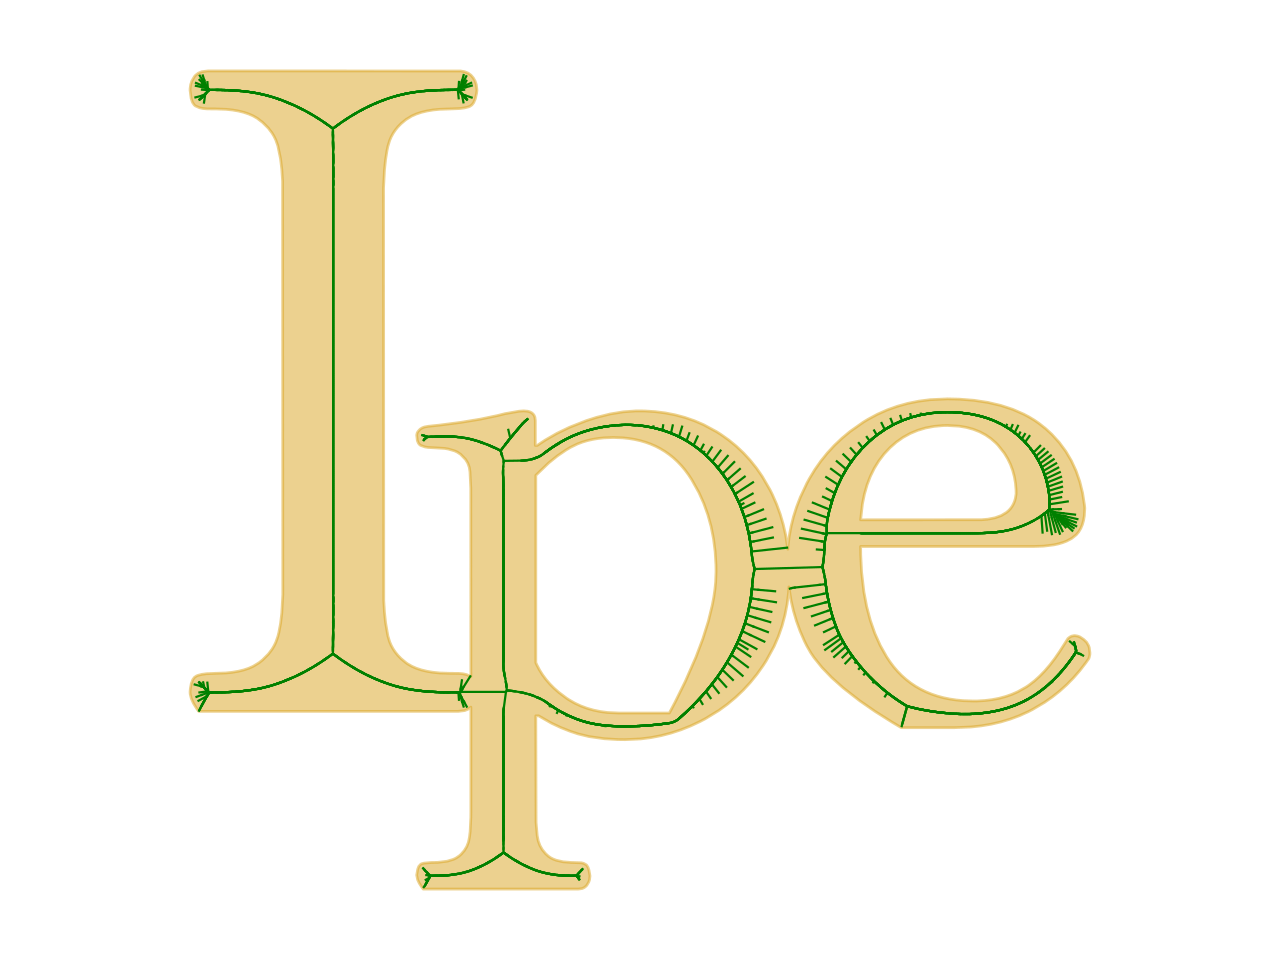 <ipe creator="matplotlib" version="70005">
 <ipestyle name="opacity">
  <opacity name="10%" value="0.1"/>
  <opacity name="20%" value="0.2"/>
  <opacity name="30%" value="0.3"/>
  <opacity name="40%" value="0.4"/>
  <opacity name="50%" value="0.5"/>
  <opacity name="60%" value="0.6"/>
  <opacity name="70%" value="0.7"/>
  <opacity name="80%" value="0.8"/>
  <opacity name="90%" value="0.9"/>
 </ipestyle>
 <page>
  <path cap="0" fill="1 1 1" fillrule="wind" join="0" pen="0" stroke="1 1 1">
0 0 m
460.8 0 l
460.8 345.6 l
0 345.6 l
h
  </path>
  <path cap="0" fill="0.854902 0.647059 0.12549" fillrule="wind" join="1" opacity="50%" pen="1" stroke="0.854902 0.647059 0.12549">
151.817 26.268 m
150.934 27.655 l
150.346 28.9159 l
150.015 30.5709 l
150.385 32.7026 l
150.763 33.6903 l
151.528 34.5217 l
151.856 34.6596 l
152.718 34.8802 l
155.261 35.1009 l
157.609 35.1469 l
160.981 35.5606 l
163.183 36.2226 l
164.118 36.6639 l
165.314 37.4638 l
165.994 38.0693 l
167.15 39.3827 l
168.033 40.8327 l
168.642 42.4193 l
169.002 44.1688 l
169.254 46.2388 l
169.506 51.419 l
169.517 52.9308 l
169.517 91.0297 l
168.524 90.3062 l
167.263 89.7958 l
164.977 89.5088 l
71.551 89.5088 l
70.8193 90.5107 l
69.6484 92.4021 l
68.8679 94.1433 l
68.4776 95.7344 l
68.4288 96.4737 l
68.517 97.6145 l
68.8623 99.5359 l
69.4327 100.977 l
70.0082 101.742 l
70.7104 102.238 l
71.264 102.463 l
72.6299 102.823 l
74.3411 103.063 l
77.5553 103.199 l
81.3281 103.334 l
83.6323 103.574 l
85.7676 103.934 l
87.734 104.414 l
89.5315 105.015 l
91.1601 105.735 l
93.2865 107.041 l
94.5211 108.028 l
96.6526 110.16 l
97.9558 111.896 l
98.6838 113.12 l
99.2992 114.396 l
100.011 116.408 l
100.381 117.853 l
100.996 121.125 l
101.447 124.908 l
101.813 131.539 l
101.732 280.381 l
101.447 284.674 l
100.996 288.456 l
100.011 293.174 l
99.2992 295.186 l
98.6838 296.462 l
97.9558 297.685 l
96.6526 299.422 l
94.5211 301.553 l
92.6199 303.006 l
91.1601 303.846 l
89.5315 304.567 l
87.734 305.167 l
85.7676 305.647 l
83.6323 306.008 l
81.3281 306.248 l
77.5553 306.383 l
74.5794 306.4 l
73.1084 306.535 l
71.8475 306.805 l
70.3502 307.464 l
69.9524 307.788 l
69.2919 308.764 l
68.8116 310.175 l
68.4288 313.108 l
68.4532 313.815 l
68.6484 315.151 l
69.0386 316.382 l
69.9899 318.031 l
70.4084 318.51 l
71.4141 319.275 l
72.6449 319.786 l
74.9134 320.073 l
165.792 320.041 l
167.263 319.786 l
168.524 319.275 l
169.574 318.51 l
170.415 317.508 l
171.046 316.382 l
171.466 315.151 l
171.702 313.108 l
171.558 311.967 l
171.122 310.046 l
170.492 308.605 l
169.891 307.839 l
169.18 307.344 l
168.623 307.119 l
167.227 306.758 l
165.456 306.518 l
162.095 306.383 l
158.241 306.248 l
155.892 306.008 l
153.719 305.647 l
151.723 305.167 l
149.903 304.567 l
148.259 303.846 l
146.124 302.54 l
144.323 301.032 l
143.272 299.951 l
142.341 298.81 l
141.531 297.609 l
140.84 296.348 l
140.27 295.027 l
139.639 292.933 l
139.326 291.44 l
138.801 288.138 l
138.41 284.415 l
138.078 278.043 l
138.155 129.31 l
138.41 125.167 l
138.801 121.444 l
139.639 116.648 l
140.27 114.554 l
140.84 113.233 l
141.531 111.972 l
142.341 110.771 l
143.272 109.631 l
144.323 108.55 l
146.124 107.041 l
146.792 106.576 l
148.259 105.735 l
149.903 105.015 l
151.723 104.414 l
153.719 103.934 l
155.892 103.574 l
158.241 103.334 l
162.095 103.199 l
165.128 103.18 l
166.689 103.03 l
168.01 102.729 l
169.517 102.013 l
169.49 169.79 l
169.195 175.746 l
168.953 177.348 l
168.438 178.809 l
167.619 180.175 l
165.818 182.047 l
164.61 182.846 l
163.654 183.288 l
161.379 183.95 l
160.061 184.17 l
156.235 184.4 l
154.167 184.507 l
153.011 184.696 l
151.419 185.26 l
151.069 185.52 l
150.639 186.043 l
150.239 186.989 l
150.015 188.939 l
150.169 189.696 l
150.442 190.2 l
151.108 190.957 l
151.395 191.196 l
152.057 191.595 l
152.835 191.889 l
154.218 192.134 l
158.326 192.572 l
165.976 193.56 l
172.869 194.695 l
179.005 195.977 l
181.789 196.673 l
186.833 197.556 l
188.514 197.682 l
189.943 197.558 l
190.731 197.337 l
191.387 197.006 l
191.913 196.565 l
192.307 196.013 l
192.569 195.351 l
192.717 194.151 l
192.717 185.241 l
193.39 185.241 l
196.315 187.193 l
200.492 189.594 l
204.984 191.764 l
211.042 194.151 l
214.784 195.351 l
219.643 196.565 l
224.356 197.337 l
228.921 197.668 l
231.981 197.652 l
235.785 197.419 l
239.483 196.951 l
243.077 196.25 l
246.565 195.315 l
249.949 194.146 l
253.227 192.743 l
257.948 190.2 l
259.461 189.242 l
262.364 187.185 l
265.101 184.942 l
267.673 182.512 l
270.079 179.895 l
272.32 177.093 l
274.395 174.103 l
277.197 169.269 l
278.042 167.574 l
279.568 164.096 l
280.877 160.502 l
281.967 156.793 l
282.839 152.968 l
283.614 147.9 l
283.678 148.946 l
284.119 152.534 l
284.781 156.088 l
285.664 159.608 l
286.767 163.094 l
288.091 166.546 l
290.491 171.659 l
291.397 173.331 l
293.354 176.554 l
295.503 179.617 l
297.844 182.52 l
300.376 185.262 l
303.1 187.844 l
306.016 190.266 l
310.749 193.599 l
312.414 194.617 l
315.837 196.456 l
319.383 198.032 l
323.053 199.345 l
326.846 200.396 l
330.763 201.184 l
334.803 201.709 l
341.095 202.005 l
345.29 201.911 l
350.599 201.494 l
355.582 200.743 l
360.24 199.659 l
364.571 198.241 l
368.577 196.49 l
370.458 195.489 l
372.258 194.405 l
373.976 193.237 l
376.4 191.329 l
378.638 189.263 l
381.328 186.309 l
383.682 183.126 l
385.699 179.714 l
387.38 176.074 l
388.725 172.205 l
389.734 168.108 l
390.406 163.782 l
390.522 162.665 l
390.359 159.876 l
390.07 158.211 l
389.637 156.7 l
389.059 155.345 l
388.337 154.144 l
387.47 153.099 l
385.899 151.821 l
384.02 150.821 l
382.607 150.27 l
381.065 149.81 l
379.394 149.442 l
375.667 148.982 l
372.533 148.879 l
309.824 148.879 l
309.863 145.726 l
310.173 139.666 l
310.997 132.552 l
312.004 127.231 l
313.321 122.238 l
314.949 117.573 l
316.886 113.237 l
319.133 109.229 l
320.374 107.352 l
321.699 105.589 l
323.11 103.943 l
324.606 102.415 l
326.187 101.005 l
327.854 99.7115 l
329.606 98.536 l
331.444 97.478 l
333.367 96.5376 l
335.375 95.7147 l
337.468 95.0094 l
339.647 94.4216 l
341.912 93.9514 l
344.262 93.5988 l
346.697 93.3637 l
350.509 93.2314 l
351.884 93.2511 l
354.555 93.4087 l
357.124 93.724 l
359.591 94.1968 l
361.955 94.8272 l
364.217 95.6153 l
366.376 96.561 l
369.423 98.275 l
370.396 98.933 l
372.322 100.415 l
374.219 102.117 l
376.086 104.04 l
377.925 106.183 l
379.735 108.547 l
381.516 111.132 l
384.467 115.738 l
385.118 116.243 l
385.749 116.579 l
386.655 116.768 l
387.11 116.75 l
387.971 116.603 l
388.77 116.308 l
390.155 115.375 l
391.179 114.376 l
391.888 113.168 l
392.125 112.485 l
392.371 110.548 l
392.34 109.907 l
392.087 108.814 l
391.867 108.362 l
390.842 106.912 l
388.696 104.135 l
386.421 101.524 l
384.017 99.0785 l
381.485 96.7984 l
378.824 94.6837 l
376.034 92.7346 l
371.608 90.1212 l
370.071 89.3374 l
366.917 87.9215 l
363.654 86.7079 l
360.284 85.6966 l
356.806 84.8875 l
353.22 84.2807 l
349.527 83.8762 l
343.785 83.6486 l
324.451 83.6486 l
321.146 85.6158 l
315.007 89.5009 l
309.496 93.3204 l
303.49 98.0024 l
299.391 101.674 l
295.92 105.28 l
293.077 108.82 l
291.891 110.566 l
290.407 113.154 l
289.562 114.878 l
288.036 118.395 l
286.727 122.004 l
285.637 125.706 l
284.765 129.499 l
284.008 134.322 l
283.882 132.257 l
283.362 128.138 l
282.581 124.145 l
281.541 120.278 l
280.241 116.538 l
278.68 112.923 l
275.852 107.738 l
274.791 106.08 l
272.542 102.904 l
270.126 99.9146 l
267.541 97.1117 l
264.788 94.4954 l
261.867 92.0655 l
258.778 89.8222 l
253.829 86.8068 l
252.11 85.9009 l
248.64 84.2644 l
245.126 82.8616 l
241.566 81.6927 l
237.962 80.7575 l
234.313 80.0561 l
230.62 79.5885 l
224.996 79.3255 l
222.401 79.3623 l
217.525 79.6565 l
212.022 80.438 l
208.092 81.3942 l
205.387 82.2913 l
201.919 83.6572 l
198.599 85.2123 l
193.894 87.8996 l
192.885 87.8996 l
192.98 49.5014 l
193.4 44.7205 l
193.76 42.8817 l
194.37 41.211 l
195.252 39.6769 l
196.408 38.2794 l
197.459 37.3265 l
198.284 36.7749 l
199.219 36.302 l
200.265 35.908 l
202.687 35.3564 l
205.55 35.1199 l
209.322 34.9919 l
210.12 34.7817 l
211.042 34.2695 l
211.284 34.0226 l
211.704 33.3081 l
212.04 32.2993 l
212.387 30.2346 l
212.234 28.9067 l
211.96 28.0872 l
211.294 26.9563 l
211.007 26.6214 l
210.345 26.0855 l
209.567 25.7282 l
208.184 25.5273 l
152.369 25.5273 l
151.817 26.268 l
243.003 92.7718 m
246.681 100.227 l
250.539 109.036 l
253.035 115.675 l
255.005 121.952 l
256.45 127.867 l
256.975 130.688 l
257.369 133.418 l
257.632 136.058 l
257.779 139.849 l
257.743 142.286 l
257.451 147.036 l
256.868 151.617 l
255.994 156.03 l
254.827 160.275 l
253.369 164.352 l
251.62 168.261 l
249.023 172.91 l
247.857 174.688 l
246.62 176.363 l
245.313 177.926 l
243.936 179.377 l
242.489 180.717 l
240.971 181.945 l
239.383 183.061 l
237.725 184.066 l
235.997 184.959 l
234.198 185.74 l
232.329 186.41 l
230.39 186.969 l
228.38 187.415 l
226.3 187.75 l
224.15 187.973 l
220.793 188.099 l
217.486 187.975 l
215.39 187.754 l
213.38 187.423 l
211.458 186.982 l
209.621 186.43 l
207.872 185.768 l
205.41 184.568 l
203.835 183.638 l
200.694 181.495 l
197.562 178.973 l
192.885 174.481 l
192.885 107.065 l
193.303 106.148 l
194.246 104.362 l
195.333 102.639 l
196.565 100.979 l
197.942 99.3817 l
199.463 97.8476 l
201.128 96.3765 l
203.897 94.2882 l
204.887 93.6367 l
206.944 92.4599 l
209.103 91.4512 l
211.365 90.6106 l
213.729 89.9381 l
216.196 89.4337 l
218.765 89.0975 l
222.811 88.9083 l
240.968 88.9083 l
243.003 92.7718 l
355.653 158.692 m
358.26 159.207 l
360.483 160.016 l
362.324 161.119 l
363.1 161.781 l
363.78 162.516 l
364.365 163.325 l
364.853 164.208 l
365.246 165.164 l
365.543 166.194 l
365.808 167.876 l
365.783 169.146 l
365.581 171.613 l
365.176 173.982 l
364.569 176.255 l
363.76 178.43 l
362.749 180.507 l
361.535 182.488 l
359.336 185.277 l
358.506 186.142 l
356.722 187.705 l
354.773 189.045 l
352.659 190.161 l
350.378 191.054 l
347.933 191.724 l
345.322 192.171 l
341.095 192.422 l
339.453 192.386 l
336.283 192.103 l
333.262 191.535 l
330.391 190.684 l
327.669 189.549 l
325.097 188.131 l
322.675 186.429 l
320.403 184.443 l
318.291 182.182 l
316.402 179.703 l
314.748 177.013 l
313.326 174.113 l
312.139 171.002 l
311.186 167.682 l
310.466 164.152 l
309.824 158.462 l
353.446 158.499 l
355.653 158.692 l
355.653 158.692 l
  </path>
  <path cap="2" fillrule="wind" join="1" pen="0.8" stroke="0 0.5 0">
389.911 109.597 m
389.001 110.102 l
  </path>
  <path cap="2" fillrule="wind" join="1" pen="0.8" stroke="0 0.5 0">
388.095 110.437 m
388.563 110.256 l
  </path>
  <path cap="2" fillrule="wind" join="1" pen="0.8" stroke="0 0.5 0">
389.001 110.102 m
388.563 110.256 l
  </path>
  <path cap="2" fillrule="wind" join="1" pen="0.8" stroke="0 0.5 0">
71.821 316.852 m
72.9983 315.702 l
  </path>
  <path cap="2" fillrule="wind" join="1" pen="0.8" stroke="0 0.5 0">
72.9983 315.702 m
73.3683 315.317 l
  </path>
  <path cap="2" fillrule="wind" join="1" pen="0.8" stroke="0 0.5 0">
72.7724 315.697 m
73.3683 315.317 l
  </path>
  <path cap="2" fillrule="wind" join="1" pen="0.8" stroke="0 0.5 0">
73.9709 314.821 m
73.9792 314.807 l
  </path>
  <path cap="2" fillrule="wind" join="1" pen="0.8" stroke="0 0.5 0">
73.3683 315.317 m
73.9792 314.807 l
  </path>
  <path cap="2" fillrule="wind" join="1" pen="0.8" stroke="0 0.5 0">
70.738 94.7257 m
72.6228 95.4353 l
  </path>
  <path cap="2" fillrule="wind" join="1" pen="0.8" stroke="0 0.5 0">
387.736 110.546 m
387.267 110.701 l
  </path>
  <path cap="2" fillrule="wind" join="1" pen="0.8" stroke="0 0.5 0">
387.267 110.701 m
387.214 110.62 l
  </path>
  <path cap="2" fillrule="wind" join="1" pen="0.8" stroke="0 0.5 0">
388.095 110.437 m
387.736 110.546 l
  </path>
  <path cap="2" fillrule="wind" join="1" pen="0.8" stroke="0 0.5 0">
73.9709 314.821 m
73.7291 315.26 l
  </path>
  <path cap="2" fillrule="wind" join="1" pen="0.8" stroke="0 0.5 0">
73.7291 315.26 m
73.0295 316.454 l
  </path>
  <path cap="2" fillrule="wind" join="1" pen="0.8" stroke="0 0.5 0">
71.9276 318.35 m
72.7847 316.91 l
  </path>
  <path cap="2" fillrule="wind" join="1" pen="0.8" stroke="0 0.5 0">
73.0295 316.454 m
72.7847 316.91 l
  </path>
  <path cap="2" fillrule="wind" join="1" pen="0.8" stroke="0 0.5 0">
72.6228 95.4353 m
75.0011 96.2491 l
  </path>
  <path cap="2" fillrule="wind" join="1" pen="0.8" stroke="0 0.5 0">
75.1435 96.3008 m
75.0011 96.2491 l
  </path>
  <path cap="2" fillrule="wind" join="1" pen="0.8" stroke="0 0.5 0">
387.267 110.701 m
387.269 110.709 l
  </path>
  <path cap="2" fillrule="wind" join="1" pen="0.8" stroke="0 0.5 0">
387.214 110.62 m
387.179 110.569 l
  </path>
  <path cap="2" fillrule="wind" join="1" pen="0.8" stroke="0 0.5 0">
387.179 110.569 m
387.081 110.42 l
  </path>
  <path cap="2" fillrule="wind" join="1" pen="0.8" stroke="0 0.5 0">
386.948 110.22 m
387.046 110.369 l
  </path>
  <path cap="2" fillrule="wind" join="1" pen="0.8" stroke="0 0.5 0">
387.081 110.42 m
387.046 110.369 l
  </path>
  <path cap="2" fillrule="wind" join="1" pen="0.8" stroke="0 0.5 0">
381.263 162.309 m
379.134 162.237 l
  </path>
  <path cap="2" fillrule="wind" join="1" pen="0.8" stroke="0 0.5 0">
381.932 162.341 m
381.263 162.309 l
  </path>
  <path cap="2" fillrule="wind" join="1" pen="0.8" stroke="0 0.5 0">
74.0562 314.72 m
73.9792 314.807 l
  </path>
  <path cap="2" fillrule="wind" join="1" pen="0.8" stroke="0 0.5 0">
386.948 110.22 m
386.913 110.169 l
  </path>
  <path cap="2" fillrule="wind" join="1" pen="0.8" stroke="0 0.5 0">
386.789 109.981 m
386.913 110.169 l
  </path>
  <path cap="2" fillrule="wind" join="1" pen="0.8" stroke="0 0.5 0">
386.75 109.923 m
386.78 109.968 l
  </path>
  <path cap="2" fillrule="wind" join="1" pen="0.8" stroke="0 0.5 0">
386.789 109.981 m
386.78 109.968 l
  </path>
  <path cap="2" fillrule="wind" join="1" pen="0.8" stroke="0 0.5 0">
387.013 160.335 m
382.827 160.817 l
  </path>
  <path cap="2" fillrule="wind" join="1" pen="0.8" stroke="0 0.5 0">
387.269 110.709 m
387.286 110.785 l
  </path>
  <path cap="2" fillrule="wind" join="1" pen="0.8" stroke="0 0.5 0">
387.286 110.785 m
387.342 111.024 l
  </path>
  <path cap="2" fillrule="wind" join="1" pen="0.8" stroke="0 0.5 0">
382.827 160.817 m
379.684 161.23 l
  </path>
  <path cap="2" fillrule="wind" join="1" pen="0.8" stroke="0 0.5 0">
73.5488 316.715 m
73.8737 315.538 l
  </path>
  <path cap="2" fillrule="wind" join="1" pen="0.8" stroke="0 0.5 0">
73.8737 315.538 m
74.1563 314.613 l
  </path>
  <path cap="2" fillrule="wind" join="1" pen="0.8" stroke="0 0.5 0">
74.1625 314.605 m
74.1563 314.613 l
  </path>
  <path cap="2" fillrule="wind" join="1" pen="0.8" stroke="0 0.5 0">
73.0035 318.436 m
73.5488 316.715 l
  </path>
  <path cap="2" fillrule="wind" join="1" pen="0.8" stroke="0 0.5 0">
74.483 314.167 m
74.4077 314.267 l
  </path>
  <path cap="2" fillrule="wind" join="1" pen="0.8" stroke="0 0.5 0">
74.4077 314.267 m
74.1625 314.605 l
  </path>
  <path cap="2" fillrule="wind" join="1" pen="0.8" stroke="0 0.5 0">
74.0562 314.72 m
74.1563 314.613 l
  </path>
  <path cap="2" fillrule="wind" join="1" pen="0.8" stroke="0 0.5 0">
74.6659 316.014 m
74.8317 313.758 l
  </path>
  <path cap="2" fillrule="wind" join="1" pen="0.8" stroke="0 0.5 0">
74.7903 313.805 m
74.8317 313.758 l
  </path>
  <path cap="2" fillrule="wind" join="1" pen="0.8" stroke="0 0.5 0">
167.573 315.778 m
166.551 315.066 l
  </path>
  <path cap="2" fillrule="wind" join="1" pen="0.8" stroke="0 0.5 0">
166.551 315.066 m
166.402 314.936 l
  </path>
  <path cap="2" fillrule="wind" join="1" pen="0.8" stroke="0 0.5 0">
166.402 314.936 m
166.156 314.71 l
  </path>
  <path cap="2" fillrule="wind" join="1" pen="0.8" stroke="0 0.5 0">
167.899 316.499 m
166.551 315.066 l
  </path>
  <path cap="2" fillrule="wind" join="1" pen="0.8" stroke="0 0.5 0">
165.827 314.422 m
166.162 315.014 l
  </path>
  <path cap="2" fillrule="wind" join="1" pen="0.8" stroke="0 0.5 0">
165.827 314.422 m
166.156 314.71 l
  </path>
  <path cap="2" fillrule="wind" join="1" pen="0.8" stroke="0 0.5 0">
75.1435 96.3008 m
75.2845 96.3492 l
  </path>
  <path cap="2" fillrule="wind" join="1" pen="0.8" stroke="0 0.5 0">
75.2845 96.3492 m
75.0855 96.4969 l
  </path>
  <path cap="2" fillrule="wind" join="1" pen="0.8" stroke="0 0.5 0">
75.0469 96.5245 m
75.0855 96.4969 l
  </path>
  <path cap="2" fillrule="wind" join="1" pen="0.8" stroke="0 0.5 0">
75.5139 96.3141 m
75.5771 96.3168 l
  </path>
  <path cap="2" fillrule="wind" join="1" pen="0.8" stroke="0 0.5 0">
75.5771 96.3168 m
75.754 96.3211 l
  </path>
  <path cap="2" fillrule="wind" join="1" pen="0.8" stroke="0 0.5 0">
75.754 96.3211 m
75.8173 96.3238 l
  </path>
  <path cap="2" fillrule="wind" join="1" pen="0.8" stroke="0 0.5 0">
75.8173 96.3238 m
75.9942 96.3281 l
  </path>
  <path cap="2" fillrule="wind" join="1" pen="0.8" stroke="0 0.5 0">
93.5267 97.7594 m
93.4085 97.7353 l
  </path>
  <path cap="2" fillrule="wind" join="1" pen="0.8" stroke="0 0.5 0">
93.2865 97.7086 m
93.4085 97.7353 l
  </path>
  <path cap="2" fillrule="wind" join="1" pen="0.8" stroke="0 0.5 0">
167.718 310.147 m
167.441 310.477 l
  </path>
  <path cap="2" fillrule="wind" join="1" pen="0.8" stroke="0 0.5 0">
167.718 310.147 m
167.729 310.134 l
  </path>
  <path cap="2" fillrule="wind" join="1" pen="0.8" stroke="0 0.5 0">
168.127 309.842 m
167.823 310.048 l
  </path>
  <path cap="2" fillrule="wind" join="1" pen="0.8" stroke="0 0.5 0">
167.729 310.134 m
167.823 310.048 l
  </path>
  <path cap="2" fillrule="wind" join="1" pen="0.8" stroke="0 0.5 0">
75.0335 95.8197 m
75.1954 96.0731 l
  </path>
  <path cap="2" fillrule="wind" join="1" pen="0.8" stroke="0 0.5 0">
75.1954 96.0731 m
75.2737 96.1907 l
  </path>
  <path cap="2" fillrule="wind" join="1" pen="0.8" stroke="0 0.5 0">
75.3501 96.3101 m
75.5139 96.3141 l
  </path>
  <path cap="2" fillrule="wind" join="1" pen="0.8" stroke="0 0.5 0">
75.3501 96.3101 m
75.2737 96.1907 l
  </path>
  <path cap="2" fillrule="wind" join="1" pen="0.8" stroke="0 0.5 0">
75.0335 95.8197 m
74.9552 95.7022 l
  </path>
  <path cap="2" fillrule="wind" join="1" pen="0.8" stroke="0 0.5 0">
74.9552 95.7022 m
74.7933 95.4488 l
  </path>
  <path cap="2" fillrule="wind" join="1" pen="0.8" stroke="0 0.5 0">
74.483 314.167 m
74.5303 314.102 l
  </path>
  <path cap="2" fillrule="wind" join="1" pen="0.8" stroke="0 0.5 0">
74.7903 313.805 m
74.7543 313.845 l
  </path>
  <path cap="2" fillrule="wind" join="1" pen="0.8" stroke="0 0.5 0">
74.5303 314.102 m
74.7543 313.845 l
  </path>
  <path cap="2" fillrule="wind" join="1" pen="0.8" stroke="0 0.5 0">
165.827 314.422 m
165.69 314.267 l
  </path>
  <path cap="2" fillrule="wind" join="1" pen="0.8" stroke="0 0.5 0">
165.581 314.113 m
165.629 314.182 l
  </path>
  <path cap="2" fillrule="wind" join="1" pen="0.8" stroke="0 0.5 0">
165.629 314.182 m
165.69 314.267 l
  </path>
  <path cap="2" fillrule="wind" join="1" pen="0.8" stroke="0 0.5 0">
165.23 316.097 m
165.067 313.754 l
  </path>
  <path cap="2" fillrule="wind" join="1" pen="0.8" stroke="0 0.5 0">
94.4874 97.9627 m
94.7275 98.0137 l
  </path>
  <path cap="2" fillrule="wind" join="1" pen="0.8" stroke="0 0.5 0">
71.8043 96.3252 m
74.0148 96.6157 l
  </path>
  <path cap="2" fillrule="wind" join="1" pen="0.8" stroke="0 0.5 0">
74.4622 96.6283 m
74.0148 96.6157 l
  </path>
  <path cap="2" fillrule="wind" join="1" pen="0.8" stroke="0 0.5 0">
79.1164 96.3631 m
78.8762 96.3606 l
  </path>
  <path cap="2" fillrule="wind" join="1" pen="0.8" stroke="0 0.5 0">
79.3078 96.3684 m
79.1164 96.3631 l
  </path>
  <path cap="2" fillrule="wind" join="1" pen="0.8" stroke="0 0.5 0">
78.7646 96.3614 m
78.8762 96.3606 l
  </path>
  <path cap="2" fillrule="wind" join="1" pen="0.8" stroke="0 0.5 0">
78.6361 96.3592 m
78.4749 96.3592 l
  </path>
  <path cap="2" fillrule="wind" join="1" pen="0.8" stroke="0 0.5 0">
78.3959 96.3578 m
78.4749 96.3592 l
  </path>
  <path cap="2" fillrule="wind" join="1" pen="0.8" stroke="0 0.5 0">
78.7646 96.3614 m
78.6361 96.3592 l
  </path>
  <path cap="2" fillrule="wind" join="1" pen="0.8" stroke="0 0.5 0">
79.3078 96.3684 m
79.3566 96.3689 l
  </path>
  <path cap="2" fillrule="wind" join="1" pen="0.8" stroke="0 0.5 0">
92.566 97.5582 m
92.3258 97.5131 l
  </path>
  <path cap="2" fillrule="wind" join="1" pen="0.8" stroke="0 0.5 0">
92.3258 97.5131 m
92.0856 97.4717 l
  </path>
  <path cap="2" fillrule="wind" join="1" pen="0.8" stroke="0 0.5 0">
92.0856 97.4717 m
91.8455 97.434 l
  </path>
  <path cap="2" fillrule="wind" join="1" pen="0.8" stroke="0 0.5 0">
377.749 166.759 m
377.732 167.001 l
  </path>
  <path cap="2" fillrule="wind" join="1" pen="0.8" stroke="0 0.5 0">
377.713 167.243 m
377.732 167.001 l
  </path>
  <path cap="2" fillrule="wind" join="1" pen="0.8" stroke="0 0.5 0">
377.763 166.516 m
377.749 166.759 l
  </path>
  <path cap="2" fillrule="wind" join="1" pen="0.8" stroke="0 0.5 0">
377.763 166.516 m
377.774 166.273 l
  </path>
  <path cap="2" fillrule="wind" join="1" pen="0.8" stroke="0 0.5 0">
377.789 166.03 m
377.804 165.748 l
  </path>
  <path cap="2" fillrule="wind" join="1" pen="0.8" stroke="0 0.5 0">
381.996 166.614 m
377.804 165.748 l
  </path>
  <path cap="2" fillrule="wind" join="1" pen="0.8" stroke="0 0.5 0">
377.775 166.25 m
377.774 166.273 l
  </path>
  <path cap="2" fillrule="wind" join="1" pen="0.8" stroke="0 0.5 0">
377.775 166.25 m
377.789 166.03 l
  </path>
  <path cap="2" fillrule="wind" join="1" pen="0.8" stroke="0 0.5 0">
71.4626 93.3469 m
74.3147 94.8886 l
  </path>
  <path cap="2" fillrule="wind" join="1" pen="0.8" stroke="0 0.5 0">
74.7149 95.3312 m
74.7933 95.4488 l
  </path>
  <path cap="2" fillrule="wind" join="1" pen="0.8" stroke="0 0.5 0">
75.3501 96.3101 m
75.3365 96.3185 l
  </path>
  <path cap="2" fillrule="wind" join="1" pen="0.8" stroke="0 0.5 0">
75.2845 96.3492 m
75.3365 96.3185 l
  </path>
  <path cap="2" fillrule="wind" join="1" pen="0.8" stroke="0 0.5 0">
74.7149 95.3312 m
74.5532 95.0778 l
  </path>
  <path cap="2" fillrule="wind" join="1" pen="0.8" stroke="0 0.5 0">
74.3147 94.8886 m
74.4849 94.9757 l
  </path>
  <path cap="2" fillrule="wind" join="1" pen="0.8" stroke="0 0.5 0">
74.5532 95.0778 m
74.4849 94.9757 l
  </path>
  <path cap="2" fillrule="wind" join="1" pen="0.8" stroke="0 0.5 0">
136.277 100.729 m
136.517 100.629 l
  </path>
  <path cap="2" fillrule="wind" join="1" pen="0.8" stroke="0 0.5 0">
153.997 31.1857 m
153.755 31.4804 l
  </path>
  <path cap="2" fillrule="wind" join="1" pen="0.8" stroke="0 0.5 0">
153.32 31.8968 m
153.732 31.5107 l
  </path>
  <path cap="2" fillrule="wind" join="1" pen="0.8" stroke="0 0.5 0">
153.755 31.4804 m
153.732 31.5107 l
  </path>
  <path cap="2" fillrule="wind" join="1" pen="0.8" stroke="0 0.5 0">
387.359 111.554 m
387.326 111.712 l
  </path>
  <path cap="2" fillrule="wind" join="1" pen="0.8" stroke="0 0.5 0">
378.435 161.57 m
378.337 161.648 l
  </path>
  <path cap="2" fillrule="wind" join="1" pen="0.8" stroke="0 0.5 0">
378.105 161.837 m
378.337 161.648 l
  </path>
  <path cap="2" fillrule="wind" join="1" pen="0.8" stroke="0 0.5 0">
379.684 161.23 m
378.71 161.347 l
  </path>
  <path cap="2" fillrule="wind" join="1" pen="0.8" stroke="0 0.5 0">
378.435 161.57 m
378.668 161.381 l
  </path>
  <path cap="2" fillrule="wind" join="1" pen="0.8" stroke="0 0.5 0">
378.71 161.347 m
378.668 161.381 l
  </path>
  <path cap="2" fillrule="wind" join="1" pen="0.8" stroke="0 0.5 0">
378.71 161.347 m
378.794 161.273 l
  </path>
  <path cap="2" fillrule="wind" join="1" pen="0.8" stroke="0 0.5 0">
387.379 111.362 m
387.378 111.307 l
  </path>
  <path cap="2" fillrule="wind" join="1" pen="0.8" stroke="0 0.5 0">
387.37 111.222 m
387.378 111.307 l
  </path>
  <path cap="2" fillrule="wind" join="1" pen="0.8" stroke="0 0.5 0">
387.37 111.222 m
387.356 111.134 l
  </path>
  <path cap="2" fillrule="wind" join="1" pen="0.8" stroke="0 0.5 0">
387.375 111.428 m
387.379 111.362 l
  </path>
  <path cap="2" fillrule="wind" join="1" pen="0.8" stroke="0 0.5 0">
387.375 111.428 m
387.359 111.554 l
  </path>
  <path cap="2" fillrule="wind" join="1" pen="0.8" stroke="0 0.5 0">
387.326 111.712 m
387.325 111.714 l
  </path>
  <path cap="2" fillrule="wind" join="1" pen="0.8" stroke="0 0.5 0">
72.9736 92.2681 m
72.872 92.0743 l
  </path>
  <path cap="2" fillrule="wind" join="1" pen="0.8" stroke="0 0.5 0">
72.9736 92.2681 m
73.1122 92.5063 l
  </path>
  <path cap="2" fillrule="wind" join="1" pen="0.8" stroke="0 0.5 0">
72.6318 91.6364 m
72.3916 91.1636 l
  </path>
  <path cap="2" fillrule="wind" join="1" pen="0.8" stroke="0 0.5 0">
72.7326 91.8364 m
72.872 92.0743 l
  </path>
  <path cap="2" fillrule="wind" join="1" pen="0.8" stroke="0 0.5 0">
72.7326 91.8364 m
72.6478 91.6728 l
  </path>
  <path cap="2" fillrule="wind" join="1" pen="0.8" stroke="0 0.5 0">
72.6478 91.6728 m
72.6318 91.6364 l
  </path>
  <path cap="2" fillrule="wind" join="1" pen="0.8" stroke="0 0.5 0">
72.7961 314.834 m
73.7933 314.402 l
  </path>
  <path cap="2" fillrule="wind" join="1" pen="0.8" stroke="0 0.5 0">
72.7961 314.834 m
70.5601 315.726 l
  </path>
  <path cap="2" fillrule="wind" join="1" pen="0.8" stroke="0 0.5 0">
74.5303 314.102 m
73.7933 314.402 l
  </path>
  <path cap="2" fillrule="wind" join="1" pen="0.8" stroke="0 0.5 0">
70.5358 314.679 m
72.8845 314.186 l
  </path>
  <path cap="2" fillrule="wind" join="1" pen="0.8" stroke="0 0.5 0">
74.8317 313.758 m
74.8615 313.717 l
  </path>
  <path cap="2" fillrule="wind" join="1" pen="0.8" stroke="0 0.5 0">
74.6987 313.752 m
74.8615 313.717 l
  </path>
  <path cap="2" fillrule="wind" join="1" pen="0.8" stroke="0 0.5 0">
74.6987 313.752 m
72.8845 314.186 l
  </path>
  <path cap="2" fillrule="wind" join="1" pen="0.8" stroke="0 0.5 0">
167.853 318.151 m
167.131 316.752 l
  </path>
  <path cap="2" fillrule="wind" join="1" pen="0.8" stroke="0 0.5 0">
166.162 315.014 m
166.479 315.61 l
  </path>
  <path cap="2" fillrule="wind" join="1" pen="0.8" stroke="0 0.5 0">
166.479 315.61 m
167.131 316.752 l
  </path>
  <path cap="2" fillrule="wind" join="1" pen="0.8" stroke="0 0.5 0">
165.727 314.391 m
166.205 316.101 l
  </path>
  <path cap="2" fillrule="wind" join="1" pen="0.8" stroke="0 0.5 0">
166.205 316.101 m
166.361 316.598 l
  </path>
  <path cap="2" fillrule="wind" join="1" pen="0.8" stroke="0 0.5 0">
165.69 314.267 m
165.727 314.391 l
  </path>
  <path cap="2" fillrule="wind" join="1" pen="0.8" stroke="0 0.5 0">
166.906 318.585 m
166.361 316.598 l
  </path>
  <path cap="2" fillrule="wind" join="1" pen="0.8" stroke="0 0.5 0">
167.362 310.565 m
167.085 310.895 l
  </path>
  <path cap="2" fillrule="wind" join="1" pen="0.8" stroke="0 0.5 0">
167.085 310.895 m
167.006 310.983 l
  </path>
  <path cap="2" fillrule="wind" join="1" pen="0.8" stroke="0 0.5 0">
167.441 310.477 m
167.362 310.565 l
  </path>
  <path cap="2" fillrule="wind" join="1" pen="0.8" stroke="0 0.5 0">
166.729 311.313 m
167.006 310.983 l
  </path>
  <path cap="2" fillrule="wind" join="1" pen="0.8" stroke="0 0.5 0">
166.729 311.313 m
166.65 311.401 l
  </path>
  <path cap="2" fillrule="wind" join="1" pen="0.8" stroke="0 0.5 0">
94.9677 98.0683 m
95.2079 98.1264 l
  </path>
  <path cap="2" fillrule="wind" join="1" pen="0.8" stroke="0 0.5 0">
94.7275 98.0137 m
94.9677 98.0683 l
  </path>
  <path cap="2" fillrule="wind" join="1" pen="0.8" stroke="0 0.5 0">
95.448 98.1881 m
95.2079 98.1264 l
  </path>
  <path cap="2" fillrule="wind" join="1" pen="0.8" stroke="0 0.5 0">
76.4745 96.3421 m
76.2977 96.3378 l
  </path>
  <path cap="2" fillrule="wind" join="1" pen="0.8" stroke="0 0.5 0">
76.2344 96.3351 m
76.2977 96.3378 l
  </path>
  <path cap="2" fillrule="wind" join="1" pen="0.8" stroke="0 0.5 0">
76.0575 96.3308 m
75.9942 96.3281 l
  </path>
  <path cap="2" fillrule="wind" join="1" pen="0.8" stroke="0 0.5 0">
76.0575 96.3308 m
76.2344 96.3351 l
  </path>
  <path cap="2" fillrule="wind" join="1" pen="0.8" stroke="0 0.5 0">
81.9985 96.4369 m
81.7583 96.4274 l
  </path>
  <path cap="2" fillrule="wind" join="1" pen="0.8" stroke="0 0.5 0">
119.945 224.365 m
119.945 224.605 l
  </path>
  <path cap="2" fillrule="wind" join="1" pen="0.8" stroke="0 0.5 0">
85.1207 96.6163 m
84.9305 96.601 l
  </path>
  <path cap="2" fillrule="wind" join="1" pen="0.8" stroke="0 0.5 0">
84.8805 96.5961 m
84.9305 96.601 l
  </path>
  <path cap="2" fillrule="wind" join="1" pen="0.8" stroke="0 0.5 0">
84.8805 96.5961 m
84.6403 96.5769 l
  </path>
  <path cap="2" fillrule="wind" join="1" pen="0.8" stroke="0 0.5 0">
84.6403 96.5769 m
84.4002 96.5617 l
  </path>
  <path cap="2" fillrule="wind" join="1" pen="0.8" stroke="0 0.5 0">
92.566 97.5582 m
92.8062 97.6071 l
  </path>
  <path cap="2" fillrule="wind" join="1" pen="0.8" stroke="0 0.5 0">
93.2865 97.7086 m
93.1683 97.6846 l
  </path>
  <path cap="2" fillrule="wind" join="1" pen="0.8" stroke="0 0.5 0">
93.1683 97.6846 m
93.0463 97.6579 l
  </path>
  <path cap="2" fillrule="wind" join="1" pen="0.8" stroke="0 0.5 0">
92.8062 97.6071 m
92.9281 97.6338 l
  </path>
  <path cap="2" fillrule="wind" join="1" pen="0.8" stroke="0 0.5 0">
93.0463 97.6579 m
92.9281 97.6338 l
  </path>
  <path cap="2" fillrule="wind" join="1" pen="0.8" stroke="0 0.5 0">
91.8455 97.434 m
91.8253 97.4311 l
  </path>
  <path cap="2" fillrule="wind" join="1" pen="0.8" stroke="0 0.5 0">
91.6053 97.3935 m
91.8253 97.4311 l
  </path>
  <path cap="2" fillrule="wind" join="1" pen="0.8" stroke="0 0.5 0">
224.456 192.635 m
224.756 192.642 l
  </path>
  <path cap="2" fillrule="wind" join="1" pen="0.8" stroke="0 0.5 0">
224.798 192.644 m
224.756 192.642 l
  </path>
  <path cap="2" fillrule="wind" join="1" pen="0.8" stroke="0 0.5 0">
224.798 192.644 m
224.926 192.645 l
  </path>
  <path cap="2" fillrule="wind" join="1" pen="0.8" stroke="0 0.5 0">
119.945 264.233 m
119.945 264.473 l
  </path>
  <path cap="2" fillrule="wind" join="1" pen="0.8" stroke="0 0.5 0">
350.458 196.344 m
350.289 196.38 l
  </path>
  <path cap="2" fillrule="wind" join="1" pen="0.8" stroke="0 0.5 0">
350.458 196.344 m
350.525 196.332 l
  </path>
  <path cap="2" fillrule="wind" join="1" pen="0.8" stroke="0 0.5 0">
338.102 197.097 m
337.948 197.084 l
  </path>
  <path cap="2" fillrule="wind" join="1" pen="0.8" stroke="0 0.5 0">
337.948 197.084 m
337.863 197.079 l
  </path>
  <path cap="2" fillrule="wind" join="1" pen="0.8" stroke="0 0.5 0">
377.806 165.628 m
377.804 165.748 l
  </path>
  <path cap="2" fillrule="wind" join="1" pen="0.8" stroke="0 0.5 0">
377.81 165.385 m
377.811 165.141 l
  </path>
  <path cap="2" fillrule="wind" join="1" pen="0.8" stroke="0 0.5 0">
377.81 165.385 m
377.806 165.628 l
  </path>
  <path cap="2" fillrule="wind" join="1" pen="0.8" stroke="0 0.5 0">
377.806 164.652 m
377.803 164.531 l
  </path>
  <path cap="2" fillrule="wind" join="1" pen="0.8" stroke="0 0.5 0">
377.806 164.652 m
377.81 164.897 l
  </path>
  <path cap="2" fillrule="wind" join="1" pen="0.8" stroke="0 0.5 0">
377.81 164.897 m
377.811 165.141 l
  </path>
  <path cap="2" fillrule="wind" join="1" pen="0.8" stroke="0 0.5 0">
377.713 167.243 m
377.704 167.35 l
  </path>
  <path cap="2" fillrule="wind" join="1" pen="0.8" stroke="0 0.5 0">
382.255 168.5 m
377.704 167.35 l
  </path>
  <path cap="2" fillrule="wind" join="1" pen="0.8" stroke="0 0.5 0">
377.612 168.08 m
377.645 167.84 l
  </path>
  <path cap="2" fillrule="wind" join="1" pen="0.8" stroke="0 0.5 0">
377.645 167.84 m
377.675 167.599 l
  </path>
  <path cap="2" fillrule="wind" join="1" pen="0.8" stroke="0 0.5 0">
377.612 168.08 m
377.59 168.231 l
  </path>
  <path cap="2" fillrule="wind" join="1" pen="0.8" stroke="0 0.5 0">
377.675 167.599 m
377.704 167.35 l
  </path>
  <path cap="2" fillrule="wind" join="1" pen="0.8" stroke="0 0.5 0">
377.59 168.231 m
377.578 168.319 l
  </path>
  <path cap="2" fillrule="wind" join="1" pen="0.8" stroke="0 0.5 0">
377.578 168.319 m
377.555 168.471 l
  </path>
  <path cap="2" fillrule="wind" join="1" pen="0.8" stroke="0 0.5 0">
377.543 168.559 m
377.555 168.471 l
  </path>
  <path cap="2" fillrule="wind" join="1" pen="0.8" stroke="0 0.5 0">
377.799 163.715 m
377.806 163.958 l
  </path>
  <path cap="2" fillrule="wind" join="1" pen="0.8" stroke="0 0.5 0">
377.79 163.471 m
377.799 163.715 l
  </path>
  <path cap="2" fillrule="wind" join="1" pen="0.8" stroke="0 0.5 0">
377.778 163.227 m
377.79 163.471 l
  </path>
  <path cap="2" fillrule="wind" join="1" pen="0.8" stroke="0 0.5 0">
377.764 162.983 m
377.748 162.738 l
  </path>
  <path cap="2" fillrule="wind" join="1" pen="0.8" stroke="0 0.5 0">
377.729 162.494 m
377.706 162.223 l
  </path>
  <path cap="2" fillrule="wind" join="1" pen="0.8" stroke="0 0.5 0">
377.748 162.738 m
377.729 162.494 l
  </path>
  <path cap="2" fillrule="wind" join="1" pen="0.8" stroke="0 0.5 0">
377.764 162.983 m
377.778 163.227 l
  </path>
  <path cap="2" fillrule="wind" join="1" pen="0.8" stroke="0 0.5 0">
379.134 162.237 m
377.704 162.204 l
  </path>
  <path cap="2" fillrule="wind" join="1" pen="0.8" stroke="0 0.5 0">
377.706 162.223 m
377.704 162.204 l
  </path>
  <path cap="2" fillrule="wind" join="1" pen="0.8" stroke="0 0.5 0">
384.384 165.083 m
377.808 164.058 l
  </path>
  <path cap="2" fillrule="wind" join="1" pen="0.8" stroke="0 0.5 0">
377.808 164.165 m
377.808 164.058 l
  </path>
  <path cap="2" fillrule="wind" join="1" pen="0.8" stroke="0 0.5 0">
377.805 164.408 m
377.808 164.165 l
  </path>
  <path cap="2" fillrule="wind" join="1" pen="0.8" stroke="0 0.5 0">
377.806 163.958 m
377.808 164.058 l
  </path>
  <path cap="2" fillrule="wind" join="1" pen="0.8" stroke="0 0.5 0">
377.805 164.408 m
377.803 164.531 l
  </path>
  <path cap="2" fillrule="wind" join="1" pen="0.8" stroke="0 0.5 0">
352.25 195.972 m
351.94 196.045 l
  </path>
  <path cap="2" fillrule="wind" join="1" pen="0.8" stroke="0 0.5 0">
352.25 195.972 m
352.365 195.941 l
  </path>
  <path cap="2" fillrule="wind" join="1" pen="0.8" stroke="0 0.5 0">
360.412 192.929 m
360.227 193.016 l
  </path>
  <path cap="2" fillrule="wind" join="1" pen="0.8" stroke="0 0.5 0">
360.127 193.065 m
360.227 193.016 l
  </path>
  <path cap="2" fillrule="wind" join="1" pen="0.8" stroke="0 0.5 0">
359.47 193.38 m
359.569 193.332 l
  </path>
  <path cap="2" fillrule="wind" join="1" pen="0.8" stroke="0 0.5 0">
359.569 193.332 m
359.689 193.275 l
  </path>
  <path cap="2" fillrule="wind" join="1" pen="0.8" stroke="0 0.5 0">
360.429 192.92 m
360.643 192.806 l
  </path>
  <path cap="2" fillrule="wind" join="1" pen="0.8" stroke="0 0.5 0">
360.412 192.929 m
360.429 192.92 l
  </path>
  <path cap="2" fillrule="wind" join="1" pen="0.8" stroke="0 0.5 0">
360.856 192.688 m
360.643 192.806 l
  </path>
  <path cap="2" fillrule="wind" join="1" pen="0.8" stroke="0 0.5 0">
360.856 192.688 m
361.068 192.565 l
  </path>
  <path cap="2" fillrule="wind" join="1" pen="0.8" stroke="0 0.5 0">
361.49 192.318 m
361.279 192.441 l
  </path>
  <path cap="2" fillrule="wind" join="1" pen="0.8" stroke="0 0.5 0">
361.068 192.565 m
361.207 192.481 l
  </path>
  <path cap="2" fillrule="wind" join="1" pen="0.8" stroke="0 0.5 0">
361.279 192.441 m
361.207 192.481 l
  </path>
  <path cap="2" fillrule="wind" join="1" pen="0.8" stroke="0 0.5 0">
73.1122 92.5063 m
73.2144 92.6996 l
  </path>
  <path cap="2" fillrule="wind" join="1" pen="0.8" stroke="0 0.5 0">
73.6956 93.5624 m
73.8327 93.8013 l
  </path>
  <path cap="2" fillrule="wind" join="1" pen="0.8" stroke="0 0.5 0">
73.9361 93.9937 m
73.8327 93.8013 l
  </path>
  <path cap="2" fillrule="wind" join="1" pen="0.8" stroke="0 0.5 0">
74.4849 94.9757 m
74.4168 94.8563 l
  </path>
  <path cap="2" fillrule="wind" join="1" pen="0.8" stroke="0 0.5 0">
73.5925 93.3697 m
73.455 93.131 l
  </path>
  <path cap="2" fillrule="wind" join="1" pen="0.8" stroke="0 0.5 0">
73.455 93.131 m
73.3523 92.9381 l
  </path>
  <path cap="2" fillrule="wind" join="1" pen="0.8" stroke="0 0.5 0">
73.6956 93.5624 m
73.5925 93.3697 l
  </path>
  <path cap="2" fillrule="wind" join="1" pen="0.8" stroke="0 0.5 0">
73.2144 92.6996 m
73.3523 92.9381 l
  </path>
  <path cap="2" fillrule="wind" join="1" pen="0.8" stroke="0 0.5 0">
208.164 29.6225 m
208.064 29.7695 l
  </path>
  <path cap="2" fillrule="wind" join="1" pen="0.8" stroke="0 0.5 0">
208.064 29.7695 m
208.006 29.8606 l
  </path>
  <path cap="2" fillrule="wind" join="1" pen="0.8" stroke="0 0.5 0">
208.006 29.8606 m
207.867 30.0375 l
  </path>
  <path cap="2" fillrule="wind" join="1" pen="0.8" stroke="0 0.5 0">
206.455 30.3193 m
206.383 30.318 l
  </path>
  <path cap="2" fillrule="wind" join="1" pen="0.8" stroke="0 0.5 0">
205.903 30.3277 m
206.143 30.3199 l
  </path>
  <path cap="2" fillrule="wind" join="1" pen="0.8" stroke="0 0.5 0">
205.882 30.3288 m
205.903 30.3277 l
  </path>
  <path cap="2" fillrule="wind" join="1" pen="0.8" stroke="0 0.5 0">
206.383 30.318 m
206.143 30.3199 l
  </path>
  <path cap="2" fillrule="wind" join="1" pen="0.8" stroke="0 0.5 0">
135.076 101.236 m
134.891 101.315 l
  </path>
  <path cap="2" fillrule="wind" join="1" pen="0.8" stroke="0 0.5 0">
134.836 101.338 m
134.891 101.315 l
  </path>
  <path cap="2" fillrule="wind" join="1" pen="0.8" stroke="0 0.5 0">
136.757 100.532 m
136.998 100.438 l
  </path>
  <path cap="2" fillrule="wind" join="1" pen="0.8" stroke="0 0.5 0">
136.517 100.629 m
136.757 100.532 l
  </path>
  <path cap="2" fillrule="wind" join="1" pen="0.8" stroke="0 0.5 0">
137.238 100.347 m
136.998 100.438 l
  </path>
  <path cap="2" fillrule="wind" join="1" pen="0.8" stroke="0 0.5 0">
153.997 31.1857 m
154.185 30.9708 l
  </path>
  <path cap="2" fillrule="wind" join="1" pen="0.8" stroke="0 0.5 0">
154.253 30.8881 m
154.185 30.9708 l
  </path>
  <path cap="2" fillrule="wind" join="1" pen="0.8" stroke="0 0.5 0">
181.201 56.1731 m
181.201 56.3172 l
  </path>
  <path cap="2" fillrule="wind" join="1" pen="0.8" stroke="0 0.5 0">
181.201 56.1731 m
181.201 56.077 l
  </path>
  <path cap="2" fillrule="wind" join="1" pen="0.8" stroke="0 0.5 0">
181.201 56.077 m
181.201 55.9329 l
  </path>
  <path cap="2" fillrule="wind" join="1" pen="0.8" stroke="0 0.5 0">
377.704 162.204 m
377.699 162.178 l
  </path>
  <path cap="2" fillrule="wind" join="1" pen="0.8" stroke="0 0.5 0">
377.699 162.178 m
377.734 162.147 l
  </path>
  <path cap="2" fillrule="wind" join="1" pen="0.8" stroke="0 0.5 0">
377.734 162.147 m
377.785 162.104 l
  </path>
  <path cap="2" fillrule="wind" join="1" pen="0.8" stroke="0 0.5 0">
387.154 112.581 m
387.193 112.347 l
  </path>
  <path cap="2" fillrule="wind" join="1" pen="0.8" stroke="0 0.5 0">
387.325 111.714 m
387.254 112.033 l
  </path>
  <path cap="2" fillrule="wind" join="1" pen="0.8" stroke="0 0.5 0">
387.193 112.347 m
387.254 112.033 l
  </path>
  <path cap="2" fillrule="wind" join="1" pen="0.8" stroke="0 0.5 0">
154.003 28.6555 m
153.858 28.381 l
  </path>
  <path cap="2" fillrule="wind" join="1" pen="0.8" stroke="0 0.5 0">
153.858 28.381 m
153.762 28.2176 l
  </path>
  <path cap="2" fillrule="wind" join="1" pen="0.8" stroke="0 0.5 0">
154.634 29.779 m
154.818 30.0648 l
  </path>
  <path cap="2" fillrule="wind" join="1" pen="0.8" stroke="0 0.5 0">
154.874 30.1561 m
154.818 30.0648 l
  </path>
  <path cap="2" fillrule="wind" join="1" pen="0.8" stroke="0 0.5 0">
74.2635 312.151 m
74.0016 311.871 l
  </path>
  <path cap="2" fillrule="wind" join="1" pen="0.8" stroke="0 0.5 0">
74.2635 312.151 m
74.2691 312.157 l
  </path>
  <path cap="2" fillrule="wind" join="1" pen="0.8" stroke="0 0.5 0">
72.7143 313.314 m
75.2065 313.158 l
  </path>
  <path cap="2" fillrule="wind" join="1" pen="0.8" stroke="0 0.5 0">
75.2395 313.188 m
75.2065 313.158 l
  </path>
  <path cap="2" fillrule="wind" join="1" pen="0.8" stroke="0 0.5 0">
75.1252 313.074 m
75.2065 313.158 l
  </path>
  <path cap="2" fillrule="wind" join="1" pen="0.8" stroke="0 0.5 0">
75.1207 313.07 m
75.1252 313.074 l
  </path>
  <path cap="2" fillrule="wind" join="1" pen="0.8" stroke="0 0.5 0">
74.8615 313.717 m
75.0335 313.52 l
  </path>
  <path cap="2" fillrule="wind" join="1" pen="0.8" stroke="0 0.5 0">
75.0899 313.453 m
75.0335 313.52 l
  </path>
  <path cap="2" fillrule="wind" join="1" pen="0.8" stroke="0 0.5 0">
72.8379 310.642 m
73.1065 310.951 l
  </path>
  <path cap="2" fillrule="wind" join="1" pen="0.8" stroke="0 0.5 0">
73.1065 310.951 m
73.2217 311.076 l
  </path>
  <path cap="2" fillrule="wind" join="1" pen="0.8" stroke="0 0.5 0">
119.945 267.595 m
119.945 267.836 l
  </path>
  <path cap="2" fillrule="wind" join="1" pen="0.8" stroke="0 0.5 0">
119.945 268.316 m
119.945 268.076 l
  </path>
  <path cap="2" fillrule="wind" join="1" pen="0.8" stroke="0 0.5 0">
119.945 267.836 m
119.945 268.076 l
  </path>
  <path cap="2" fillrule="wind" join="1" pen="0.8" stroke="0 0.5 0">
119.945 267.355 m
119.945 267.115 l
  </path>
  <path cap="2" fillrule="wind" join="1" pen="0.8" stroke="0 0.5 0">
119.945 267.595 m
119.945 267.355 l
  </path>
  <path cap="2" fillrule="wind" join="1" pen="0.8" stroke="0 0.5 0">
119.945 266.635 m
119.945 266.875 l
  </path>
  <path cap="2" fillrule="wind" join="1" pen="0.8" stroke="0 0.5 0">
119.945 266.395 m
119.945 266.635 l
  </path>
  <path cap="2" fillrule="wind" join="1" pen="0.8" stroke="0 0.5 0">
119.945 267.115 m
119.945 266.875 l
  </path>
  <path cap="2" fillrule="wind" join="1" pen="0.8" stroke="0 0.5 0">
330.083 195.878 m
330.095 195.881 l
  </path>
  <path cap="2" fillrule="wind" join="1" pen="0.8" stroke="0 0.5 0">
330.095 195.881 m
330.316 195.936 l
  </path>
  <path cap="2" fillrule="wind" join="1" pen="0.8" stroke="0 0.5 0">
75.2395 313.188 m
75.2854 313.228 l
  </path>
  <path cap="2" fillrule="wind" join="1" pen="0.8" stroke="0 0.5 0">
75.0899 313.453 m
75.2737 313.242 l
  </path>
  <path cap="2" fillrule="wind" join="1" pen="0.8" stroke="0 0.5 0">
75.2854 313.228 m
75.2737 313.242 l
  </path>
  <path cap="2" fillrule="wind" join="1" pen="0.8" stroke="0 0.5 0">
77.804 313.226 m
77.6754 313.228 l
  </path>
  <path cap="2" fillrule="wind" join="1" pen="0.8" stroke="0 0.5 0">
77.6754 313.228 m
77.4352 313.228 l
  </path>
  <path cap="2" fillrule="wind" join="1" pen="0.8" stroke="0 0.5 0">
119.945 274.08 m
119.945 273.84 l
  </path>
  <path cap="2" fillrule="wind" join="1" pen="0.8" stroke="0 0.5 0">
73.4434 308.671 m
73.9016 311.763 l
  </path>
  <path cap="2" fillrule="wind" join="1" pen="0.8" stroke="0 0.5 0">
73.9016 311.763 m
73.8494 311.713 l
  </path>
  <path cap="2" fillrule="wind" join="1" pen="0.8" stroke="0 0.5 0">
119.945 272.159 m
119.945 271.918 l
  </path>
  <path cap="2" fillrule="wind" join="1" pen="0.8" stroke="0 0.5 0">
166.166 311.907 m
165.968 312.125 l
  </path>
  <path cap="2" fillrule="wind" join="1" pen="0.8" stroke="0 0.5 0">
165.881 312.218 m
165.968 312.125 l
  </path>
  <path cap="2" fillrule="wind" join="1" pen="0.8" stroke="0 0.5 0">
119.945 270.477 m
119.945 270.237 l
  </path>
  <path cap="2" fillrule="wind" join="1" pen="0.8" stroke="0 0.5 0">
119.945 269.997 m
119.945 270.237 l
  </path>
  <path cap="2" fillrule="wind" join="1" pen="0.8" stroke="0 0.5 0">
119.945 270.718 m
119.945 270.477 l
  </path>
  <path cap="2" fillrule="wind" join="1" pen="0.8" stroke="0 0.5 0">
86.3754 312.859 m
86.5617 312.845 l
  </path>
  <path cap="2" fillrule="wind" join="1" pen="0.8" stroke="0 0.5 0">
86.5617 312.845 m
86.6156 312.839 l
  </path>
  <path cap="2" fillrule="wind" join="1" pen="0.8" stroke="0 0.5 0">
86.8019 312.824 m
86.8558 312.819 l
  </path>
  <path cap="2" fillrule="wind" join="1" pen="0.8" stroke="0 0.5 0">
86.8019 312.824 m
86.6156 312.839 l
  </path>
  <path cap="2" fillrule="wind" join="1" pen="0.8" stroke="0 0.5 0">
89.408 312.526 m
89.2036 312.551 l
  </path>
  <path cap="2" fillrule="wind" join="1" pen="0.8" stroke="0 0.5 0">
89.2036 312.551 m
89.1678 312.555 l
  </path>
  <path cap="2" fillrule="wind" join="1" pen="0.8" stroke="0 0.5 0">
90.1643 312.422 m
90.3842 312.385 l
  </path>
  <path cap="2" fillrule="wind" join="1" pen="0.8" stroke="0 0.5 0">
89.6839 312.493 m
89.4438 312.522 l
  </path>
  <path cap="2" fillrule="wind" join="1" pen="0.8" stroke="0 0.5 0">
89.4438 312.522 m
89.408 312.526 l
  </path>
  <path cap="2" fillrule="wind" join="1" pen="0.8" stroke="0 0.5 0">
89.9241 312.46 m
89.6839 312.493 l
  </path>
  <path cap="2" fillrule="wind" join="1" pen="0.8" stroke="0 0.5 0">
89.9241 312.46 m
90.1643 312.422 l
  </path>
  <path cap="2" fillrule="wind" join="1" pen="0.8" stroke="0 0.5 0">
119.945 276.962 m
119.945 277.202 l
  </path>
  <path cap="2" fillrule="wind" join="1" pen="0.8" stroke="0 0.5 0">
119.945 277.202 m
119.945 277.442 l
  </path>
  <path cap="2" fillrule="wind" join="1" pen="0.8" stroke="0 0.5 0">
80.1025 313.194 m
80.3173 313.189 l
  </path>
  <path cap="2" fillrule="wind" join="1" pen="0.8" stroke="0 0.5 0">
80.3427 313.188 m
80.3173 313.189 l
  </path>
  <path cap="2" fillrule="wind" join="1" pen="0.8" stroke="0 0.5 0">
119.907 292.949 m
119.904 293.112 l
  </path>
  <path cap="2" fillrule="wind" join="1" pen="0.8" stroke="0 0.5 0">
119.907 292.949 m
119.908 292.869 l
  </path>
  <path cap="2" fillrule="wind" join="1" pen="0.8" stroke="0 0.5 0">
80.1025 313.194 m
80.0771 313.195 l
  </path>
  <path cap="2" fillrule="wind" join="1" pen="0.8" stroke="0 0.5 0">
79.8623 313.2 m
80.0771 313.195 l
  </path>
  <path cap="2" fillrule="wind" join="1" pen="0.8" stroke="0 0.5 0">
79.8623 313.2 m
79.8369 313.201 l
  </path>
  <path cap="2" fillrule="wind" join="1" pen="0.8" stroke="0 0.5 0">
79.8369 313.201 m
79.6221 313.206 l
  </path>
  <path cap="2" fillrule="wind" join="1" pen="0.8" stroke="0 0.5 0">
98.3917 310.563 m
98.3301 310.584 l
  </path>
  <path cap="2" fillrule="wind" join="1" pen="0.8" stroke="0 0.5 0">
97.1292 310.944 m
97.0624 310.961 l
  </path>
  <path cap="2" fillrule="wind" join="1" pen="0.8" stroke="0 0.5 0">
97.1292 310.944 m
97.3694 310.879 l
  </path>
  <path cap="2" fillrule="wind" join="1" pen="0.8" stroke="0 0.5 0">
98.0899 310.663 m
98.3301 310.584 l
  </path>
  <path cap="2" fillrule="wind" join="1" pen="0.8" stroke="0 0.5 0">
97.3694 310.879 m
97.6096 310.81 l
  </path>
  <path cap="2" fillrule="wind" join="1" pen="0.8" stroke="0 0.5 0">
98.0899 310.663 m
97.8497 310.738 l
  </path>
  <path cap="2" fillrule="wind" join="1" pen="0.8" stroke="0 0.5 0">
97.8497 310.738 m
97.6096 310.81 l
  </path>
  <path cap="2" fillrule="wind" join="1" pen="0.8" stroke="0 0.5 0">
92.0856 312.11 m
92.3258 312.068 l
  </path>
  <path cap="2" fillrule="wind" join="1" pen="0.8" stroke="0 0.5 0">
92.566 312.023 m
92.3258 312.068 l
  </path>
  <path cap="2" fillrule="wind" join="1" pen="0.8" stroke="0 0.5 0">
92.0856 312.11 m
91.9325 312.134 l
  </path>
  <path cap="2" fillrule="wind" join="1" pen="0.8" stroke="0 0.5 0">
92.566 312.023 m
92.8062 311.974 l
  </path>
  <path cap="2" fillrule="wind" join="1" pen="0.8" stroke="0 0.5 0">
92.8062 311.974 m
92.9778 311.937 l
  </path>
  <path cap="2" fillrule="wind" join="1" pen="0.8" stroke="0 0.5 0">
100.173 309.969 m
100.251 309.943 l
  </path>
  <path cap="2" fillrule="wind" join="1" pen="0.8" stroke="0 0.5 0">
100.413 309.885 m
100.251 309.943 l
  </path>
  <path cap="2" fillrule="wind" join="1" pen="0.8" stroke="0 0.5 0">
102.925 308.921 m
102.893 308.934 l
  </path>
  <path cap="2" fillrule="wind" join="1" pen="0.8" stroke="0 0.5 0">
102.893 308.934 m
102.685 309.02 l
  </path>
  <path cap="2" fillrule="wind" join="1" pen="0.8" stroke="0 0.5 0">
102.378 309.147 m
102.413 309.133 l
  </path>
  <path cap="2" fillrule="wind" join="1" pen="0.8" stroke="0 0.5 0">
102.413 309.133 m
102.653 309.034 l
  </path>
  <path cap="2" fillrule="wind" join="1" pen="0.8" stroke="0 0.5 0">
102.685 309.02 m
102.653 309.034 l
  </path>
  <path cap="2" fillrule="wind" join="1" pen="0.8" stroke="0 0.5 0">
119.945 225.085 m
119.945 224.845 l
  </path>
  <path cap="2" fillrule="wind" join="1" pen="0.8" stroke="0 0.5 0">
119.945 225.325 m
119.945 225.085 l
  </path>
  <path cap="2" fillrule="wind" join="1" pen="0.8" stroke="0 0.5 0">
119.945 224.605 m
119.945 224.845 l
  </path>
  <path cap="2" fillrule="wind" join="1" pen="0.8" stroke="0 0.5 0">
180.833 184.17 m
181.025 184.426 l
  </path>
  <path cap="2" fillrule="wind" join="1" pen="0.8" stroke="0 0.5 0">
181.228 184.691 m
181.025 184.426 l
  </path>
  <path cap="2" fillrule="wind" join="1" pen="0.8" stroke="0 0.5 0">
179.45 183.743 m
179.176 183.881 l
  </path>
  <path cap="2" fillrule="wind" join="1" pen="0.8" stroke="0 0.5 0">
180.452 183.644 m
180.263 183.375 l
  </path>
  <path cap="2" fillrule="wind" join="1" pen="0.8" stroke="0 0.5 0">
180.642 183.909 m
180.452 183.644 l
  </path>
  <path cap="2" fillrule="wind" join="1" pen="0.8" stroke="0 0.5 0">
119.945 220.282 m
119.945 220.522 l
  </path>
  <path cap="2" fillrule="wind" join="1" pen="0.8" stroke="0 0.5 0">
119.945 220.522 m
119.945 220.762 l
  </path>
  <path cap="2" fillrule="wind" join="1" pen="0.8" stroke="0 0.5 0">
164.324 188.323 m
164.57 188.292 l
  </path>
  <path cap="2" fillrule="wind" join="1" pen="0.8" stroke="0 0.5 0">
126.19 105.894 m
126.43 105.747 l
  </path>
  <path cap="2" fillrule="wind" join="1" pen="0.8" stroke="0 0.5 0">
126.67 105.602 m
126.904 105.464 l
  </path>
  <path cap="2" fillrule="wind" join="1" pen="0.8" stroke="0 0.5 0">
126.904 105.464 m
126.91 105.46 l
  </path>
  <path cap="2" fillrule="wind" join="1" pen="0.8" stroke="0 0.5 0">
126.43 105.747 m
126.67 105.602 l
  </path>
  <path cap="2" fillrule="wind" join="1" pen="0.8" stroke="0 0.5 0">
125.95 106.044 m
125.71 106.196 l
  </path>
  <path cap="2" fillrule="wind" join="1" pen="0.8" stroke="0 0.5 0">
126.19 105.894 m
125.95 106.044 l
  </path>
  <path cap="2" fillrule="wind" join="1" pen="0.8" stroke="0 0.5 0">
125.229 106.507 m
125.469 106.35 l
  </path>
  <path cap="2" fillrule="wind" join="1" pen="0.8" stroke="0 0.5 0">
125.71 106.196 m
125.469 106.35 l
  </path>
  <path cap="2" fillrule="wind" join="1" pen="0.8" stroke="0 0.5 0">
123.548 107.613 m
123.788 107.454 l
  </path>
  <path cap="2" fillrule="wind" join="1" pen="0.8" stroke="0 0.5 0">
94.4874 97.9627 m
94.4189 97.9492 l
  </path>
  <path cap="2" fillrule="wind" join="1" pen="0.8" stroke="0 0.5 0">
94.4189 97.9492 m
94.2472 97.9116 l
  </path>
  <path cap="2" fillrule="wind" join="1" pen="0.8" stroke="0 0.5 0">
94.007 97.8609 m
94.129 97.8876 l
  </path>
  <path cap="2" fillrule="wind" join="1" pen="0.8" stroke="0 0.5 0">
94.2472 97.9116 m
94.129 97.8876 l
  </path>
  <path cap="2" fillrule="wind" join="1" pen="0.8" stroke="0 0.5 0">
94.007 97.8609 m
93.8888 97.8368 l
  </path>
  <path cap="2" fillrule="wind" join="1" pen="0.8" stroke="0 0.5 0">
93.8888 97.8368 m
93.7668 97.8101 l
  </path>
  <path cap="2" fillrule="wind" join="1" pen="0.8" stroke="0 0.5 0">
93.5267 97.7594 m
93.6486 97.7861 l
  </path>
  <path cap="2" fillrule="wind" join="1" pen="0.8" stroke="0 0.5 0">
93.6486 97.7861 m
93.7668 97.8101 l
  </path>
  <path cap="2" fillrule="wind" join="1" pen="0.8" stroke="0 0.5 0">
73.4303 311.315 m
73.2217 311.076 l
  </path>
  <path cap="2" fillrule="wind" join="1" pen="0.8" stroke="0 0.5 0">
72.8379 310.642 m
72.7862 310.588 l
  </path>
  <path cap="2" fillrule="wind" join="1" pen="0.8" stroke="0 0.5 0">
72.3536 310.187 m
72.6395 310.423 l
  </path>
  <path cap="2" fillrule="wind" join="1" pen="0.8" stroke="0 0.5 0">
72.7862 310.588 m
72.6395 310.423 l
  </path>
  <path cap="2" fillrule="wind" join="1" pen="0.8" stroke="0 0.5 0">
72.0237 309.894 m
72.3536 310.187 l
  </path>
  <path cap="2" fillrule="wind" join="1" pen="0.8" stroke="0 0.5 0">
72.0237 309.894 m
71.9681 309.852 l
  </path>
  <path cap="2" fillrule="wind" join="1" pen="0.8" stroke="0 0.5 0">
71.9681 309.852 m
71.783 309.739 l
  </path>
  <path cap="2" fillrule="wind" join="1" pen="0.8" stroke="0 0.5 0">
78.2348 96.3578 m
78.3959 96.3578 l
  </path>
  <path cap="2" fillrule="wind" join="1" pen="0.8" stroke="0 0.5 0">
78.2348 96.3578 m
78.1557 96.3564 l
  </path>
  <path cap="2" fillrule="wind" join="1" pen="0.8" stroke="0 0.5 0">
81.7583 96.4274 m
81.5181 96.422 l
  </path>
  <path cap="2" fillrule="wind" join="1" pen="0.8" stroke="0 0.5 0">
120.426 109.838 m
120.186 110.015 l
  </path>
  <path cap="2" fillrule="wind" join="1" pen="0.8" stroke="0 0.5 0">
181.201 157.612 m
181.201 157.549 l
  </path>
  <path cap="2" fillrule="wind" join="1" pen="0.8" stroke="0 0.5 0">
181.201 157.549 m
181.201 157.372 l
  </path>
  <path cap="2" fillrule="wind" join="1" pen="0.8" stroke="0 0.5 0">
181.201 157.132 m
181.201 157.309 l
  </path>
  <path cap="2" fillrule="wind" join="1" pen="0.8" stroke="0 0.5 0">
181.201 157.309 m
181.201 157.372 l
  </path>
  <path cap="2" fillrule="wind" join="1" pen="0.8" stroke="0 0.5 0">
127.871 104.891 m
127.631 105.033 l
  </path>
  <path cap="2" fillrule="wind" join="1" pen="0.8" stroke="0 0.5 0">
127.391 105.175 m
127.624 105.037 l
  </path>
  <path cap="2" fillrule="wind" join="1" pen="0.8" stroke="0 0.5 0">
127.624 105.037 m
127.631 105.033 l
  </path>
  <path cap="2" fillrule="wind" join="1" pen="0.8" stroke="0 0.5 0">
130.513 103.423 m
130.673 103.339 l
  </path>
  <path cap="2" fillrule="wind" join="1" pen="0.8" stroke="0 0.5 0">
130.753 103.296 m
130.673 103.339 l
  </path>
  <path cap="2" fillrule="wind" join="1" pen="0.8" stroke="0 0.5 0">
138.198 99.9871 m
138.029 100.051 l
  </path>
  <path cap="2" fillrule="wind" join="1" pen="0.8" stroke="0 0.5 0">
138.029 100.051 m
137.958 100.077 l
  </path>
  <path cap="2" fillrule="wind" join="1" pen="0.8" stroke="0 0.5 0">
135.076 101.236 m
135.131 101.213 l
  </path>
  <path cap="2" fillrule="wind" join="1" pen="0.8" stroke="0 0.5 0">
135.131 101.213 m
135.316 101.135 l
  </path>
  <path cap="2" fillrule="wind" join="1" pen="0.8" stroke="0 0.5 0">
135.557 101.033 m
135.371 101.112 l
  </path>
  <path cap="2" fillrule="wind" join="1" pen="0.8" stroke="0 0.5 0">
135.316 101.135 m
135.371 101.112 l
  </path>
  <path cap="2" fillrule="wind" join="1" pen="0.8" stroke="0 0.5 0">
84.16 96.5505 m
83.9198 96.5368 l
  </path>
  <path cap="2" fillrule="wind" join="1" pen="0.8" stroke="0 0.5 0">
84.4002 96.5617 m
84.1656 96.5509 l
  </path>
  <path cap="2" fillrule="wind" join="1" pen="0.8" stroke="0 0.5 0">
84.16 96.5505 m
84.1656 96.5509 l
  </path>
  <path cap="2" fillrule="wind" join="1" pen="0.8" stroke="0 0.5 0">
85.1207 96.6163 m
85.1707 96.6211 l
  </path>
  <path cap="2" fillrule="wind" join="1" pen="0.8" stroke="0 0.5 0">
91.6053 97.3935 m
91.4784 97.3738 l
  </path>
  <path cap="2" fillrule="wind" join="1" pen="0.8" stroke="0 0.5 0">
119.945 251.024 m
119.945 250.783 l
  </path>
  <path cap="2" fillrule="wind" join="1" pen="0.8" stroke="0 0.5 0">
119.945 251.264 m
119.945 251.024 l
  </path>
  <path cap="2" fillrule="wind" join="1" pen="0.8" stroke="0 0.5 0">
224.926 192.645 m
224.997 192.643 l
  </path>
  <path cap="2" fillrule="wind" join="1" pen="0.8" stroke="0 0.5 0">
224.997 192.643 m
225.168 192.644 l
  </path>
  <path cap="2" fillrule="wind" join="1" pen="0.8" stroke="0 0.5 0">
119.945 251.984 m
119.945 252.224 l
  </path>
  <path cap="2" fillrule="wind" join="1" pen="0.8" stroke="0 0.5 0">
119.945 252.465 m
119.945 252.224 l
  </path>
  <path cap="2" fillrule="wind" join="1" pen="0.8" stroke="0 0.5 0">
119.945 251.744 m
119.945 251.504 l
  </path>
  <path cap="2" fillrule="wind" join="1" pen="0.8" stroke="0 0.5 0">
119.945 251.984 m
119.945 251.744 l
  </path>
  <path cap="2" fillrule="wind" join="1" pen="0.8" stroke="0 0.5 0">
119.945 251.264 m
119.945 251.504 l
  </path>
  <path cap="2" fillrule="wind" join="1" pen="0.8" stroke="0 0.5 0">
351.94 196.045 m
351.704 196.094 l
  </path>
  <path cap="2" fillrule="wind" join="1" pen="0.8" stroke="0 0.5 0">
344.169 197.111 m
344.153 197.111 l
  </path>
  <path cap="2" fillrule="wind" join="1" pen="0.8" stroke="0 0.5 0">
344.153 197.111 m
343.929 197.124 l
  </path>
  <path cap="2" fillrule="wind" join="1" pen="0.8" stroke="0 0.5 0">
328.683 195.528 m
328.452 195.461 l
  </path>
  <path cap="2" fillrule="wind" join="1" pen="0.8" stroke="0 0.5 0">
328.916 195.589 m
328.683 195.528 l
  </path>
  <path cap="2" fillrule="wind" join="1" pen="0.8" stroke="0 0.5 0">
337.384 197.042 m
337.469 197.047 l
  </path>
  <path cap="2" fillrule="wind" join="1" pen="0.8" stroke="0 0.5 0">
337.469 197.047 m
337.623 197.06 l
  </path>
  <path cap="2" fillrule="wind" join="1" pen="0.8" stroke="0 0.5 0">
337.863 197.079 m
337.708 197.066 l
  </path>
  <path cap="2" fillrule="wind" join="1" pen="0.8" stroke="0 0.5 0">
337.623 197.06 m
337.708 197.066 l
  </path>
  <path cap="2" fillrule="wind" join="1" pen="0.8" stroke="0 0.5 0">
336.426 196.969 m
336.511 196.974 l
  </path>
  <path cap="2" fillrule="wind" join="1" pen="0.8" stroke="0 0.5 0">
336.511 196.974 m
336.665 196.987 l
  </path>
  <path cap="2" fillrule="wind" join="1" pen="0.8" stroke="0 0.5 0">
165.041 313.464 m
165.126 313.546 l
  </path>
  <path cap="2" fillrule="wind" join="1" pen="0.8" stroke="0 0.5 0">
165.041 313.464 m
165.067 313.754 l
  </path>
  <path cap="2" fillrule="wind" join="1" pen="0.8" stroke="0 0.5 0">
165.126 313.546 m
165.171 313.591 l
  </path>
  <path cap="2" fillrule="wind" join="1" pen="0.8" stroke="0 0.5 0">
165.171 313.591 m
165.311 313.755 l
  </path>
  <path cap="2" fillrule="wind" join="1" pen="0.8" stroke="0 0.5 0">
296.381 143.233 m
296.343 142.99 l
  </path>
  <path cap="2" fillrule="wind" join="1" pen="0.8" stroke="0 0.5 0">
336.147 153.67 m
336.363 153.671 l
  </path>
  <path cap="2" fillrule="wind" join="1" pen="0.8" stroke="0 0.5 0">
336.147 153.67 m
336.123 153.671 l
  </path>
  <path cap="2" fillrule="wind" join="1" pen="0.8" stroke="0 0.5 0">
247.846 186.484 m
247.641 186.615 l
  </path>
  <path cap="2" fillrule="wind" join="1" pen="0.8" stroke="0 0.5 0">
296.713 146.916 m
296.719 147.157 l
  </path>
  <path cap="2" fillrule="wind" join="1" pen="0.8" stroke="0 0.5 0">
296.704 146.676 m
296.713 146.916 l
  </path>
  <path cap="2" fillrule="wind" join="1" pen="0.8" stroke="0 0.5 0">
296.693 146.436 m
296.704 146.676 l
  </path>
  <path cap="2" fillrule="wind" join="1" pen="0.8" stroke="0 0.5 0">
296.303 142.748 m
296.343 142.99 l
  </path>
  <path cap="2" fillrule="wind" join="1" pen="0.8" stroke="0 0.5 0">
296.122 141.776 m
296.071 141.533 l
  </path>
  <path cap="2" fillrule="wind" join="1" pen="0.8" stroke="0 0.5 0">
261.987 181.472 m
258.476 177.405 l
  </path>
  <path cap="2" fillrule="wind" join="1" pen="0.8" stroke="0 0.5 0">
119.945 255.107 m
119.945 254.866 l
  </path>
  <path cap="2" fillrule="wind" join="1" pen="0.8" stroke="0 0.5 0">
119.945 263.993 m
119.945 263.753 l
  </path>
  <path cap="2" fillrule="wind" join="1" pen="0.8" stroke="0 0.5 0">
119.945 264.233 m
119.945 263.993 l
  </path>
  <path cap="2" fillrule="wind" join="1" pen="0.8" stroke="0 0.5 0">
119.945 263.513 m
119.945 263.753 l
  </path>
  <path cap="2" fillrule="wind" join="1" pen="0.8" stroke="0 0.5 0">
332.235 196.381 m
331.999 196.338 l
  </path>
  <path cap="2" fillrule="wind" join="1" pen="0.8" stroke="0 0.5 0">
332.235 196.381 m
332.472 196.419 l
  </path>
  <path cap="2" fillrule="wind" join="1" pen="0.8" stroke="0 0.5 0">
331.999 196.338 m
331.763 196.289 l
  </path>
  <path cap="2" fillrule="wind" join="1" pen="0.8" stroke="0 0.5 0">
382.33 170.351 m
377.495 168.894 l
  </path>
  <path cap="2" fillrule="wind" join="1" pen="0.8" stroke="0 0.5 0">
377.509 168.798 m
377.495 168.894 l
  </path>
  <path cap="2" fillrule="wind" join="1" pen="0.8" stroke="0 0.5 0">
377.543 168.559 m
377.521 168.71 l
  </path>
  <path cap="2" fillrule="wind" join="1" pen="0.8" stroke="0 0.5 0">
377.509 168.798 m
377.521 168.71 l
  </path>
  <path cap="2" fillrule="wind" join="1" pen="0.8" stroke="0 0.5 0">
342.97 197.178 m
343.121 197.167 l
  </path>
  <path cap="2" fillrule="wind" join="1" pen="0.8" stroke="0 0.5 0">
343.209 197.164 m
343.121 197.167 l
  </path>
  <path cap="2" fillrule="wind" join="1" pen="0.8" stroke="0 0.5 0">
342.97 197.178 m
342.73 197.189 l
  </path>
  <path cap="2" fillrule="wind" join="1" pen="0.8" stroke="0 0.5 0">
386.475 109.528 m
386.368 109.376 l
  </path>
  <path cap="2" fillrule="wind" join="1" pen="0.8" stroke="0 0.5 0">
386.338 109.331 m
386.368 109.376 l
  </path>
  <path cap="2" fillrule="wind" join="1" pen="0.8" stroke="0 0.5 0">
359.032 193.591 m
359.131 193.542 l
  </path>
  <path cap="2" fillrule="wind" join="1" pen="0.8" stroke="0 0.5 0">
359.131 193.542 m
359.251 193.486 l
  </path>
  <path cap="2" fillrule="wind" join="1" pen="0.8" stroke="0 0.5 0">
359.47 193.38 m
359.35 193.437 l
  </path>
  <path cap="2" fillrule="wind" join="1" pen="0.8" stroke="0 0.5 0">
359.35 193.437 m
359.251 193.486 l
  </path>
  <path cap="2" fillrule="wind" join="1" pen="0.8" stroke="0 0.5 0">
357.089 194.432 m
356.963 194.479 l
  </path>
  <path cap="2" fillrule="wind" join="1" pen="0.8" stroke="0 0.5 0">
356.863 194.519 m
356.963 194.479 l
  </path>
  <path cap="2" fillrule="wind" join="1" pen="0.8" stroke="0 0.5 0">
358.526 193.833 m
358.594 193.802 l
  </path>
  <path cap="2" fillrule="wind" join="1" pen="0.8" stroke="0 0.5 0">
353.761 195.554 m
353.857 195.526 l
  </path>
  <path cap="2" fillrule="wind" join="1" pen="0.8" stroke="0 0.5 0">
353.994 195.489 m
353.857 195.526 l
  </path>
  <path cap="2" fillrule="wind" join="1" pen="0.8" stroke="0 0.5 0">
355.251 195.107 m
355.479 195.022 l
  </path>
  <path cap="2" fillrule="wind" join="1" pen="0.8" stroke="0 0.5 0">
354.5 195.349 m
354.555 195.332 l
  </path>
  <path cap="2" fillrule="wind" join="1" pen="0.8" stroke="0 0.5 0">
354.555 195.332 m
354.562 195.33 l
  </path>
  <path cap="2" fillrule="wind" join="1" pen="0.8" stroke="0 0.5 0">
355.707 194.942 m
355.489 195.019 l
  </path>
  <path cap="2" fillrule="wind" join="1" pen="0.8" stroke="0 0.5 0">
355.489 195.019 m
355.479 195.022 l
  </path>
  <path cap="2" fillrule="wind" join="1" pen="0.8" stroke="0 0.5 0">
352.365 195.941 m
352.438 195.919 l
  </path>
  <path cap="2" fillrule="wind" join="1" pen="0.8" stroke="0 0.5 0">
352.598 195.877 m
352.438 195.919 l
  </path>
  <path cap="2" fillrule="wind" join="1" pen="0.8" stroke="0 0.5 0">
353.761 195.554 m
353.624 195.59 l
  </path>
  <path cap="2" fillrule="wind" join="1" pen="0.8" stroke="0 0.5 0">
353.528 195.618 m
353.624 195.59 l
  </path>
  <path cap="2" fillrule="wind" join="1" pen="0.8" stroke="0 0.5 0">
351.233 196.189 m
351.166 196.201 l
  </path>
  <path cap="2" fillrule="wind" join="1" pen="0.8" stroke="0 0.5 0">
351.166 196.201 m
350.997 196.237 l
  </path>
  <path cap="2" fillrule="wind" join="1" pen="0.8" stroke="0 0.5 0">
360.127 193.065 m
360.008 193.121 l
  </path>
  <path cap="2" fillrule="wind" join="1" pen="0.8" stroke="0 0.5 0">
360.008 193.121 m
359.908 193.17 l
  </path>
  <path cap="2" fillrule="wind" join="1" pen="0.8" stroke="0 0.5 0">
359.689 193.275 m
359.789 193.226 l
  </path>
  <path cap="2" fillrule="wind" join="1" pen="0.8" stroke="0 0.5 0">
359.908 193.17 m
359.789 193.226 l
  </path>
  <path cap="2" fillrule="wind" join="1" pen="0.8" stroke="0 0.5 0">
361.49 192.318 m
361.511 192.305 l
  </path>
  <path cap="2" fillrule="wind" join="1" pen="0.8" stroke="0 0.5 0">
361.701 192.195 m
361.511 192.305 l
  </path>
  <path cap="2" fillrule="wind" join="1" pen="0.8" stroke="0 0.5 0">
357.54 194.258 m
357.765 194.168 l
  </path>
  <path cap="2" fillrule="wind" join="1" pen="0.8" stroke="0 0.5 0">
74.1765 94.425 m
74.313 94.6642 l
  </path>
  <path cap="2" fillrule="wind" join="1" pen="0.8" stroke="0 0.5 0">
74.1765 94.425 m
74.0728 94.2328 l
  </path>
  <path cap="2" fillrule="wind" join="1" pen="0.8" stroke="0 0.5 0">
74.4168 94.8563 m
74.313 94.6642 l
  </path>
  <path cap="2" fillrule="wind" join="1" pen="0.8" stroke="0 0.5 0">
73.9361 93.9937 m
74.0728 94.2328 l
  </path>
  <path cap="2" fillrule="wind" join="1" pen="0.8" stroke="0 0.5 0">
204.888 30.3383 m
204.702 30.3422 l
  </path>
  <path cap="2" fillrule="wind" join="1" pen="0.8" stroke="0 0.5 0">
204.702 30.3422 m
204.648 30.3447 l
  </path>
  <path cap="2" fillrule="wind" join="1" pen="0.8" stroke="0 0.5 0">
205.882 30.3288 m
205.662 30.3235 l
  </path>
  <path cap="2" fillrule="wind" join="1" pen="0.8" stroke="0 0.5 0">
205.662 30.3235 m
205.422 30.3237 l
  </path>
  <path cap="2" fillrule="wind" join="1" pen="0.8" stroke="0 0.5 0">
205.422 30.3237 m
205.182 30.3299 l
  </path>
  <path cap="2" fillrule="wind" join="1" pen="0.8" stroke="0 0.5 0">
205.152 30.3314 m
205.182 30.3299 l
  </path>
  <path cap="2" fillrule="wind" join="1" pen="0.8" stroke="0 0.5 0">
207.344 30.318 m
207.175 30.3193 l
  </path>
  <path cap="2" fillrule="wind" join="1" pen="0.8" stroke="0 0.5 0">
207.344 30.318 m
207.416 30.3193 l
  </path>
  <path cap="2" fillrule="wind" join="1" pen="0.8" stroke="0 0.5 0">
159.141 30.397 m
159.37 30.4077 l
  </path>
  <path cap="2" fillrule="wind" join="1" pen="0.8" stroke="0 0.5 0">
159.141 30.397 m
159.13 30.3967 l
  </path>
  <path cap="2" fillrule="wind" join="1" pen="0.8" stroke="0 0.5 0">
156.98 30.3284 m
156.782 30.327 l
  </path>
  <path cap="2" fillrule="wind" join="1" pen="0.8" stroke="0 0.5 0">
156.98 30.3284 m
157.022 30.3298 l
  </path>
  <path cap="2" fillrule="wind" join="1" pen="0.8" stroke="0 0.5 0">
159.381 30.4079 m
159.37 30.4077 l
  </path>
  <path cap="2" fillrule="wind" join="1" pen="0.8" stroke="0 0.5 0">
159.61 30.4187 m
159.381 30.4079 l
  </path>
  <path cap="2" fillrule="wind" join="1" pen="0.8" stroke="0 0.5 0">
133.875 101.763 m
134.116 101.653 l
  </path>
  <path cap="2" fillrule="wind" join="1" pen="0.8" stroke="0 0.5 0">
133.635 101.877 m
133.875 101.763 l
  </path>
  <path cap="2" fillrule="wind" join="1" pen="0.8" stroke="0 0.5 0">
134.596 101.44 m
134.356 101.545 l
  </path>
  <path cap="2" fillrule="wind" join="1" pen="0.8" stroke="0 0.5 0">
134.116 101.653 m
134.356 101.545 l
  </path>
  <path cap="2" fillrule="wind" join="1" pen="0.8" stroke="0 0.5 0">
152.363 32.9871 m
152.367 32.9827 l
  </path>
  <path cap="2" fillrule="wind" join="1" pen="0.8" stroke="0 0.5 0">
134.836 101.338 m
134.596 101.44 l
  </path>
  <path cap="2" fillrule="wind" join="1" pen="0.8" stroke="0 0.5 0">
132.434 102.447 m
132.607 102.365 l
  </path>
  <path cap="2" fillrule="wind" join="1" pen="0.8" stroke="0 0.5 0">
132.675 102.333 m
132.607 102.365 l
  </path>
  <path cap="2" fillrule="wind" join="1" pen="0.8" stroke="0 0.5 0">
133.584 101.902 m
133.395 101.991 l
  </path>
  <path cap="2" fillrule="wind" join="1" pen="0.8" stroke="0 0.5 0">
133.395 101.991 m
133.328 102.023 l
  </path>
  <path cap="2" fillrule="wind" join="1" pen="0.8" stroke="0 0.5 0">
133.635 101.877 m
133.584 101.902 l
  </path>
  <path cap="2" fillrule="wind" join="1" pen="0.8" stroke="0 0.5 0">
133.155 102.105 m
133.328 102.023 l
  </path>
  <path cap="2" fillrule="wind" join="1" pen="0.8" stroke="0 0.5 0">
181.201 57.8543 m
181.201 57.9984 l
  </path>
  <path cap="2" fillrule="wind" join="1" pen="0.8" stroke="0 0.5 0">
181.201 58.0944 m
181.201 57.9984 l
  </path>
  <path cap="2" fillrule="wind" join="1" pen="0.8" stroke="0 0.5 0">
154.253 30.8881 m
154.441 30.6731 l
  </path>
  <path cap="2" fillrule="wind" join="1" pen="0.8" stroke="0 0.5 0">
154.509 30.5905 m
154.441 30.6731 l
  </path>
  <path cap="2" fillrule="wind" join="1" pen="0.8" stroke="0 0.5 0">
153.472 30.5539 m
154.2 30.5206 l
  </path>
  <path cap="2" fillrule="wind" join="1" pen="0.8" stroke="0 0.5 0">
154.2 30.5206 m
154.318 30.5319 l
  </path>
  <path cap="2" fillrule="wind" join="1" pen="0.8" stroke="0 0.5 0">
154.318 30.5319 m
154.533 30.5633 l
  </path>
  <path cap="2" fillrule="wind" join="1" pen="0.8" stroke="0 0.5 0">
154.509 30.5905 m
154.533 30.5633 l
  </path>
  <path cap="2" fillrule="wind" join="1" pen="0.8" stroke="0 0.5 0">
181.201 56.3172 m
181.201 56.4132 l
  </path>
  <path cap="2" fillrule="wind" join="1" pen="0.8" stroke="0 0.5 0">
181.201 56.7975 m
181.201 56.6534 l
  </path>
  <path cap="2" fillrule="wind" join="1" pen="0.8" stroke="0 0.5 0">
181.201 56.6534 m
181.201 56.5573 l
  </path>
  <path cap="2" fillrule="wind" join="1" pen="0.8" stroke="0 0.5 0">
181.201 56.4132 m
181.201 56.5573 l
  </path>
  <path cap="2" fillrule="wind" join="1" pen="0.8" stroke="0 0.5 0">
181.201 56.7975 m
181.201 56.8936 l
  </path>
  <path cap="2" fillrule="wind" join="1" pen="0.8" stroke="0 0.5 0">
181.201 57.7582 m
181.201 57.8543 l
  </path>
  <path cap="2" fillrule="wind" join="1" pen="0.8" stroke="0 0.5 0">
181.201 57.7582 m
181.201 57.6141 l
  </path>
  <path cap="2" fillrule="wind" join="1" pen="0.8" stroke="0 0.5 0">
181.201 55.1163 m
181.201 54.9722 l
  </path>
  <path cap="2" fillrule="wind" join="1" pen="0.8" stroke="0 0.5 0">
181.201 54.8761 m
181.201 54.9722 l
  </path>
  <path cap="2" fillrule="wind" join="1" pen="0.8" stroke="0 0.5 0">
181.201 54.732 m
181.201 54.8761 l
  </path>
  <path cap="2" fillrule="wind" join="1" pen="0.8" stroke="0 0.5 0">
181.201 55.4526 m
181.201 55.3565 l
  </path>
  <path cap="2" fillrule="wind" join="1" pen="0.8" stroke="0 0.5 0">
181.201 55.3565 m
181.201 55.2124 l
  </path>
  <path cap="2" fillrule="wind" join="1" pen="0.8" stroke="0 0.5 0">
181.201 55.1163 m
181.201 55.2124 l
  </path>
  <path cap="2" fillrule="wind" join="1" pen="0.8" stroke="0 0.5 0">
181.201 55.8368 m
181.201 55.6927 l
  </path>
  <path cap="2" fillrule="wind" join="1" pen="0.8" stroke="0 0.5 0">
181.201 55.5967 m
181.201 55.6927 l
  </path>
  <path cap="2" fillrule="wind" join="1" pen="0.8" stroke="0 0.5 0">
181.201 55.4526 m
181.201 55.5967 l
  </path>
  <path cap="2" fillrule="wind" join="1" pen="0.8" stroke="0 0.5 0">
181.201 55.9329 m
181.201 55.8368 l
  </path>
  <path cap="2" fillrule="wind" join="1" pen="0.8" stroke="0 0.5 0">
147.085 97.5173 m
147.325 97.4756 l
  </path>
  <path cap="2" fillrule="wind" join="1" pen="0.8" stroke="0 0.5 0">
144.683 98.0156 m
144.923 97.9644 l
  </path>
  <path cap="2" fillrule="wind" join="1" pen="0.8" stroke="0 0.5 0">
181.201 64.7231 m
181.201 64.579 l
  </path>
  <path cap="2" fillrule="wind" join="1" pen="0.8" stroke="0 0.5 0">
181.201 64.8192 m
181.201 64.7231 l
  </path>
  <path cap="2" fillrule="wind" join="1" pen="0.8" stroke="0 0.5 0">
145.163 97.9141 m
144.979 97.9534 l
  </path>
  <path cap="2" fillrule="wind" join="1" pen="0.8" stroke="0 0.5 0">
144.979 97.9534 m
144.923 97.9644 l
  </path>
  <path cap="2" fillrule="wind" join="1" pen="0.8" stroke="0 0.5 0">
181.201 63.6184 m
181.201 63.5223 l
  </path>
  <path cap="2" fillrule="wind" join="1" pen="0.8" stroke="0 0.5 0">
181.201 63.3782 m
181.201 63.5223 l
  </path>
  <path cap="2" fillrule="wind" join="1" pen="0.8" stroke="0 0.5 0">
181.201 63.6184 m
181.201 63.7625 l
  </path>
  <path cap="2" fillrule="wind" join="1" pen="0.8" stroke="0 0.5 0">
181.201 63.8585 m
181.201 63.7625 l
  </path>
  <path cap="2" fillrule="wind" join="1" pen="0.8" stroke="0 0.5 0">
181.201 64.483 m
181.201 64.579 l
  </path>
  <path cap="2" fillrule="wind" join="1" pen="0.8" stroke="0 0.5 0">
181.201 64.3389 m
181.201 64.483 l
  </path>
  <path cap="2" fillrule="wind" join="1" pen="0.8" stroke="0 0.5 0">
144.683 98.0156 m
144.443 98.0703 l
  </path>
  <path cap="2" fillrule="wind" join="1" pen="0.8" stroke="0 0.5 0">
142.041 98.703 m
141.801 98.7716 l
  </path>
  <path cap="2" fillrule="wind" join="1" pen="0.8" stroke="0 0.5 0">
141.801 98.7716 m
141.561 98.8435 l
  </path>
  <path cap="2" fillrule="wind" join="1" pen="0.8" stroke="0 0.5 0">
141.561 98.8435 m
141.321 98.9188 l
  </path>
  <path cap="2" fillrule="wind" join="1" pen="0.8" stroke="0 0.5 0">
141.321 98.9188 m
141.08 98.9975 l
  </path>
  <path cap="2" fillrule="wind" join="1" pen="0.8" stroke="0 0.5 0">
378.105 161.837 m
378.007 161.915 l
  </path>
  <path cap="2" fillrule="wind" join="1" pen="0.8" stroke="0 0.5 0">
377.785 162.104 m
377.914 161.991 l
  </path>
  <path cap="2" fillrule="wind" join="1" pen="0.8" stroke="0 0.5 0">
378.007 161.915 m
377.914 161.991 l
  </path>
  <path cap="2" fillrule="wind" join="1" pen="0.8" stroke="0 0.5 0">
72.1515 90.6908 m
71.9113 90.218 l
  </path>
  <path cap="2" fillrule="wind" join="1" pen="0.8" stroke="0 0.5 0">
72.3916 91.1636 m
72.1515 90.6908 l
  </path>
  <path cap="2" fillrule="wind" join="1" pen="0.8" stroke="0 0.5 0">
71.6711 89.7452 m
71.9113 90.218 l
  </path>
  <path cap="2" fillrule="wind" join="1" pen="0.8" stroke="0 0.5 0">
154.518 29.5946 m
154.338 29.2572 l
  </path>
  <path cap="2" fillrule="wind" join="1" pen="0.8" stroke="0 0.5 0">
154.518 29.5946 m
153.263 28.8742 l
  </path>
  <path cap="2" fillrule="wind" join="1" pen="0.8" stroke="0 0.5 0">
154.338 29.2572 m
154.244 29.0934 l
  </path>
  <path cap="2" fillrule="wind" join="1" pen="0.8" stroke="0 0.5 0">
154.634 29.779 m
154.578 29.6874 l
  </path>
  <path cap="2" fillrule="wind" join="1" pen="0.8" stroke="0 0.5 0">
154.578 29.6874 m
154.518 29.5946 l
  </path>
  <path cap="2" fillrule="wind" join="1" pen="0.8" stroke="0 0.5 0">
154.003 28.6555 m
154.098 28.8192 l
  </path>
  <path cap="2" fillrule="wind" join="1" pen="0.8" stroke="0 0.5 0">
154.098 28.8192 m
154.244 29.0934 l
  </path>
  <path cap="2" fillrule="wind" join="1" pen="0.8" stroke="0 0.5 0">
73.8494 311.713 m
73.7056 311.579 l
  </path>
  <path cap="2" fillrule="wind" join="1" pen="0.8" stroke="0 0.5 0">
73.5409 311.419 m
73.7056 311.579 l
  </path>
  <path cap="2" fillrule="wind" join="1" pen="0.8" stroke="0 0.5 0">
73.4303 311.315 m
73.4426 311.328 l
  </path>
  <path cap="2" fillrule="wind" join="1" pen="0.8" stroke="0 0.5 0">
73.5409 311.419 m
73.4426 311.328 l
  </path>
  <path cap="2" fillrule="wind" join="1" pen="0.8" stroke="0 0.5 0">
73.996 311.864 m
74.0016 311.871 l
  </path>
  <path cap="2" fillrule="wind" join="1" pen="0.8" stroke="0 0.5 0">
73.996 311.864 m
73.9016 311.763 l
  </path>
  <path cap="2" fillrule="wind" join="1" pen="0.8" stroke="0 0.5 0">
74.5367 312.444 m
74.7985 312.725 l
  </path>
  <path cap="2" fillrule="wind" join="1" pen="0.8" stroke="0 0.5 0">
74.9051 312.843 m
74.7985 312.725 l
  </path>
  <path cap="2" fillrule="wind" join="1" pen="0.8" stroke="0 0.5 0">
74.531 312.438 m
74.2691 312.157 l
  </path>
  <path cap="2" fillrule="wind" join="1" pen="0.8" stroke="0 0.5 0">
74.531 312.438 m
74.5367 312.444 l
  </path>
  <path cap="2" fillrule="wind" join="1" pen="0.8" stroke="0 0.5 0">
75.066 313.011 m
74.9051 312.843 l
  </path>
  <path cap="2" fillrule="wind" join="1" pen="0.8" stroke="0 0.5 0">
75.1207 313.07 m
75.066 313.011 l
  </path>
  <path cap="2" fillrule="wind" join="1" pen="0.8" stroke="0 0.5 0">
119.945 242.858 m
119.945 242.618 l
  </path>
  <path cap="2" fillrule="wind" join="1" pen="0.8" stroke="0 0.5 0">
119.945 243.338 m
119.945 243.098 l
  </path>
  <path cap="2" fillrule="wind" join="1" pen="0.8" stroke="0 0.5 0">
119.945 243.578 m
119.945 243.338 l
  </path>
  <path cap="2" fillrule="wind" join="1" pen="0.8" stroke="0 0.5 0">
119.945 242.858 m
119.945 243.098 l
  </path>
  <path cap="2" fillrule="wind" join="1" pen="0.8" stroke="0 0.5 0">
119.945 242.137 m
119.945 242.377 l
  </path>
  <path cap="2" fillrule="wind" join="1" pen="0.8" stroke="0 0.5 0">
119.945 242.618 m
119.945 242.377 l
  </path>
  <path cap="2" fillrule="wind" join="1" pen="0.8" stroke="0 0.5 0">
119.945 239.736 m
119.945 239.495 l
  </path>
  <path cap="2" fillrule="wind" join="1" pen="0.8" stroke="0 0.5 0">
119.945 239.976 m
119.945 239.736 l
  </path>
  <path cap="2" fillrule="wind" join="1" pen="0.8" stroke="0 0.5 0">
119.945 239.015 m
119.945 239.255 l
  </path>
  <path cap="2" fillrule="wind" join="1" pen="0.8" stroke="0 0.5 0">
119.945 239.495 m
119.945 239.255 l
  </path>
  <path cap="2" fillrule="wind" join="1" pen="0.8" stroke="0 0.5 0">
119.945 241.417 m
119.945 241.177 l
  </path>
  <path cap="2" fillrule="wind" join="1" pen="0.8" stroke="0 0.5 0">
119.945 240.696 m
119.945 240.936 l
  </path>
  <path cap="2" fillrule="wind" join="1" pen="0.8" stroke="0 0.5 0">
119.945 241.177 m
119.945 240.936 l
  </path>
  <path cap="2" fillrule="wind" join="1" pen="0.8" stroke="0 0.5 0">
119.945 246.22 m
119.945 246.46 l
  </path>
  <path cap="2" fillrule="wind" join="1" pen="0.8" stroke="0 0.5 0">
119.945 246.701 m
119.945 246.46 l
  </path>
  <path cap="2" fillrule="wind" join="1" pen="0.8" stroke="0 0.5 0">
119.945 247.421 m
119.945 247.661 l
  </path>
  <path cap="2" fillrule="wind" join="1" pen="0.8" stroke="0 0.5 0">
119.945 247.901 m
119.945 247.661 l
  </path>
  <path cap="2" fillrule="wind" join="1" pen="0.8" stroke="0 0.5 0">
119.945 247.181 m
119.945 246.941 l
  </path>
  <path cap="2" fillrule="wind" join="1" pen="0.8" stroke="0 0.5 0">
119.945 247.421 m
119.945 247.181 l
  </path>
  <path cap="2" fillrule="wind" join="1" pen="0.8" stroke="0 0.5 0">
119.945 246.701 m
119.945 246.941 l
  </path>
  <path cap="2" fillrule="wind" join="1" pen="0.8" stroke="0 0.5 0">
119.945 245.019 m
119.945 244.779 l
  </path>
  <path cap="2" fillrule="wind" join="1" pen="0.8" stroke="0 0.5 0">
119.945 245.26 m
119.945 245.019 l
  </path>
  <path cap="2" fillrule="wind" join="1" pen="0.8" stroke="0 0.5 0">
119.945 246.22 m
119.945 245.98 l
  </path>
  <path cap="2" fillrule="wind" join="1" pen="0.8" stroke="0 0.5 0">
119.945 245.74 m
119.945 245.5 l
  </path>
  <path cap="2" fillrule="wind" join="1" pen="0.8" stroke="0 0.5 0">
119.945 245.98 m
119.945 245.74 l
  </path>
  <path cap="2" fillrule="wind" join="1" pen="0.8" stroke="0 0.5 0">
119.945 245.26 m
119.945 245.5 l
  </path>
  <path cap="2" fillrule="wind" join="1" pen="0.8" stroke="0 0.5 0">
119.945 272.399 m
119.945 272.639 l
  </path>
  <path cap="2" fillrule="wind" join="1" pen="0.8" stroke="0 0.5 0">
119.945 272.159 m
119.945 272.399 l
  </path>
  <path cap="2" fillrule="wind" join="1" pen="0.8" stroke="0 0.5 0">
330.316 195.936 m
330.328 195.939 l
  </path>
  <path cap="2" fillrule="wind" join="1" pen="0.8" stroke="0 0.5 0">
330.328 195.939 m
330.549 195.994 l
  </path>
  <path cap="2" fillrule="wind" join="1" pen="0.8" stroke="0 0.5 0">
330.783 196.052 m
330.561 195.997 l
  </path>
  <path cap="2" fillrule="wind" join="1" pen="0.8" stroke="0 0.5 0">
330.561 195.997 m
330.549 195.994 l
  </path>
  <path cap="2" fillrule="wind" join="1" pen="0.8" stroke="0 0.5 0">
165.115 313.057 m
165.312 312.839 l
  </path>
  <path cap="2" fillrule="wind" join="1" pen="0.8" stroke="0 0.5 0">
165.115 313.057 m
165.027 313.15 l
  </path>
  <path cap="2" fillrule="wind" join="1" pen="0.8" stroke="0 0.5 0">
165.041 313.464 m
164.891 313.288 l
  </path>
  <path cap="2" fillrule="wind" join="1" pen="0.8" stroke="0 0.5 0">
164.891 313.288 m
164.917 313.27 l
  </path>
  <path cap="2" fillrule="wind" join="1" pen="0.8" stroke="0 0.5 0">
166.223 313.222 m
165.379 313.244 l
  </path>
  <path cap="2" fillrule="wind" join="1" pen="0.8" stroke="0 0.5 0">
165.379 313.244 m
164.924 313.264 l
  </path>
  <path cap="2" fillrule="wind" join="1" pen="0.8" stroke="0 0.5 0">
167.079 313.29 m
166.223 313.222 l
  </path>
  <path cap="2" fillrule="wind" join="1" pen="0.8" stroke="0 0.5 0">
164.917 313.27 m
164.924 313.264 l
  </path>
  <path cap="2" fillrule="wind" join="1" pen="0.8" stroke="0 0.5 0">
164.924 313.264 m
165.027 313.15 l
  </path>
  <path cap="2" fillrule="wind" join="1" pen="0.8" stroke="0 0.5 0">
119.945 274.56 m
119.945 274.32 l
  </path>
  <path cap="2" fillrule="wind" join="1" pen="0.8" stroke="0 0.5 0">
119.945 274.08 m
119.945 274.32 l
  </path>
  <path cap="2" fillrule="wind" join="1" pen="0.8" stroke="0 0.5 0">
119.945 276.962 m
119.945 276.722 l
  </path>
  <path cap="2" fillrule="wind" join="1" pen="0.8" stroke="0 0.5 0">
119.945 275.281 m
119.945 275.521 l
  </path>
  <path cap="2" fillrule="wind" join="1" pen="0.8" stroke="0 0.5 0">
119.945 272.879 m
119.945 273.119 l
  </path>
  <path cap="2" fillrule="wind" join="1" pen="0.8" stroke="0 0.5 0">
119.945 272.639 m
119.945 272.879 l
  </path>
  <path cap="2" fillrule="wind" join="1" pen="0.8" stroke="0 0.5 0">
119.945 273.36 m
119.945 273.6 l
  </path>
  <path cap="2" fillrule="wind" join="1" pen="0.8" stroke="0 0.5 0">
119.945 273.119 m
119.945 273.36 l
  </path>
  <path cap="2" fillrule="wind" join="1" pen="0.8" stroke="0 0.5 0">
119.945 273.84 m
119.945 273.6 l
  </path>
  <path cap="2" fillrule="wind" join="1" pen="0.8" stroke="0 0.5 0">
166.834 308.763 m
166.231 311.838 l
  </path>
  <path cap="2" fillrule="wind" join="1" pen="0.8" stroke="0 0.5 0">
166.166 311.907 m
166.231 311.838 l
  </path>
  <path cap="2" fillrule="wind" join="1" pen="0.8" stroke="0 0.5 0">
119.945 271.198 m
119.945 270.958 l
  </path>
  <path cap="2" fillrule="wind" join="1" pen="0.8" stroke="0 0.5 0">
119.945 270.718 m
119.945 270.958 l
  </path>
  <path cap="2" fillrule="wind" join="1" pen="0.8" stroke="0 0.5 0">
167.586 311.2 m
169.799 310.494 l
  </path>
  <path cap="2" fillrule="wind" join="1" pen="0.8" stroke="0 0.5 0">
166.514 311.563 m
166.309 311.76 l
  </path>
  <path cap="2" fillrule="wind" join="1" pen="0.8" stroke="0 0.5 0">
166.514 311.563 m
167.069 311.383 l
  </path>
  <path cap="2" fillrule="wind" join="1" pen="0.8" stroke="0 0.5 0">
166.309 311.76 m
166.256 311.814 l
  </path>
  <path cap="2" fillrule="wind" join="1" pen="0.8" stroke="0 0.5 0">
166.65 311.401 m
166.514 311.563 l
  </path>
  <path cap="2" fillrule="wind" join="1" pen="0.8" stroke="0 0.5 0">
167.586 311.2 m
167.069 311.383 l
  </path>
  <path cap="2" fillrule="wind" join="1" pen="0.8" stroke="0 0.5 0">
166.231 311.838 m
166.256 311.814 l
  </path>
  <path cap="2" fillrule="wind" join="1" pen="0.8" stroke="0 0.5 0">
165.399 312.747 m
165.597 312.528 l
  </path>
  <path cap="2" fillrule="wind" join="1" pen="0.8" stroke="0 0.5 0">
165.597 312.528 m
165.684 312.436 l
  </path>
  <path cap="2" fillrule="wind" join="1" pen="0.8" stroke="0 0.5 0">
165.312 312.839 m
165.399 312.747 l
  </path>
  <path cap="2" fillrule="wind" join="1" pen="0.8" stroke="0 0.5 0">
165.881 312.218 m
165.684 312.436 l
  </path>
  <path cap="2" fillrule="wind" join="1" pen="0.8" stroke="0 0.5 0">
119.945 269.277 m
119.945 269.036 l
  </path>
  <path cap="2" fillrule="wind" join="1" pen="0.8" stroke="0 0.5 0">
119.945 268.556 m
119.945 268.796 l
  </path>
  <path cap="2" fillrule="wind" join="1" pen="0.8" stroke="0 0.5 0">
119.945 268.316 m
119.945 268.556 l
  </path>
  <path cap="2" fillrule="wind" join="1" pen="0.8" stroke="0 0.5 0">
119.945 269.036 m
119.945 268.796 l
  </path>
  <path cap="2" fillrule="wind" join="1" pen="0.8" stroke="0 0.5 0">
119.945 269.517 m
119.945 269.757 l
  </path>
  <path cap="2" fillrule="wind" join="1" pen="0.8" stroke="0 0.5 0">
119.945 269.277 m
119.945 269.517 l
  </path>
  <path cap="2" fillrule="wind" join="1" pen="0.8" stroke="0 0.5 0">
119.945 269.997 m
119.945 269.757 l
  </path>
  <path cap="2" fillrule="wind" join="1" pen="0.8" stroke="0 0.5 0">
240.692 189.977 m
240.921 189.897 l
  </path>
  <path cap="2" fillrule="wind" join="1" pen="0.8" stroke="0 0.5 0">
240.921 189.897 m
241.149 189.812 l
  </path>
  <path cap="2" fillrule="wind" join="1" pen="0.8" stroke="0 0.5 0">
146.533 311.954 m
146.364 311.919 l
  </path>
  <path cap="2" fillrule="wind" join="1" pen="0.8" stroke="0 0.5 0">
146.293 311.903 m
146.364 311.919 l
  </path>
  <path cap="2" fillrule="wind" join="1" pen="0.8" stroke="0 0.5 0">
76.9549 313.228 m
76.7147 313.228 l
  </path>
  <path cap="2" fillrule="wind" join="1" pen="0.8" stroke="0 0.5 0">
119.94 284.47 m
119.939 284.599 l
  </path>
  <path cap="2" fillrule="wind" join="1" pen="0.8" stroke="0 0.5 0">
119.939 284.599 m
119.94 284.71 l
  </path>
  <path cap="2" fillrule="wind" join="1" pen="0.8" stroke="0 0.5 0">
162.216 313.229 m
162.138 313.228 l
  </path>
  <path cap="2" fillrule="wind" join="1" pen="0.8" stroke="0 0.5 0">
162.384 313.229 m
162.216 313.229 l
  </path>
  <path cap="2" fillrule="wind" join="1" pen="0.8" stroke="0 0.5 0">
162.384 313.229 m
162.456 313.231 l
  </path>
  <path cap="2" fillrule="wind" join="1" pen="0.8" stroke="0 0.5 0">
162.624 313.231 m
162.456 313.231 l
  </path>
  <path cap="2" fillrule="wind" join="1" pen="0.8" stroke="0 0.5 0">
86.3215 312.865 m
86.3754 312.859 l
  </path>
  <path cap="2" fillrule="wind" join="1" pen="0.8" stroke="0 0.5 0">
86.1353 312.88 m
86.3215 312.865 l
  </path>
  <path cap="2" fillrule="wind" join="1" pen="0.8" stroke="0 0.5 0">
85.8951 312.9 m
86.0814 312.885 l
  </path>
  <path cap="2" fillrule="wind" join="1" pen="0.8" stroke="0 0.5 0">
86.0814 312.885 m
86.1353 312.88 l
  </path>
  <path cap="2" fillrule="wind" join="1" pen="0.8" stroke="0 0.5 0">
87.5224 312.754 m
87.6752 312.734 l
  </path>
  <path cap="2" fillrule="wind" join="1" pen="0.8" stroke="0 0.5 0">
86.8558 312.819 m
87.0421 312.804 l
  </path>
  <path cap="2" fillrule="wind" join="1" pen="0.8" stroke="0 0.5 0">
87.5224 312.754 m
87.2822 312.781 l
  </path>
  <path cap="2" fillrule="wind" join="1" pen="0.8" stroke="0 0.5 0">
87.2822 312.781 m
87.0421 312.804 l
  </path>
  <path cap="2" fillrule="wind" join="1" pen="0.8" stroke="0 0.5 0">
90.8848 312.305 m
90.7317 312.329 l
  </path>
  <path cap="2" fillrule="wind" join="1" pen="0.8" stroke="0 0.5 0">
90.8848 312.305 m
90.9718 312.29 l
  </path>
  <path cap="2" fillrule="wind" join="1" pen="0.8" stroke="0 0.5 0">
91.125 312.266 m
91.212 312.251 l
  </path>
  <path cap="2" fillrule="wind" join="1" pen="0.8" stroke="0 0.5 0">
91.125 312.266 m
90.9718 312.29 l
  </path>
  <path cap="2" fillrule="wind" join="1" pen="0.8" stroke="0 0.5 0">
90.3842 312.385 m
90.4044 312.382 l
  </path>
  <path cap="2" fillrule="wind" join="1" pen="0.8" stroke="0 0.5 0">
90.4044 312.382 m
90.6446 312.344 l
  </path>
  <path cap="2" fillrule="wind" join="1" pen="0.8" stroke="0 0.5 0">
90.6446 312.344 m
90.7317 312.329 l
  </path>
  <path cap="2" fillrule="wind" join="1" pen="0.8" stroke="0 0.5 0">
88.9634 312.58 m
89.1678 312.555 l
  </path>
  <path cap="2" fillrule="wind" join="1" pen="0.8" stroke="0 0.5 0">
88.9634 312.58 m
88.9276 312.584 l
  </path>
  <path cap="2" fillrule="wind" join="1" pen="0.8" stroke="0 0.5 0">
87.6752 312.734 m
87.7626 312.725 l
  </path>
  <path cap="2" fillrule="wind" join="1" pen="0.8" stroke="0 0.5 0">
87.7626 312.725 m
87.9669 312.7 l
  </path>
  <path cap="2" fillrule="wind" join="1" pen="0.8" stroke="0 0.5 0">
88.2071 312.671 m
88.0027 312.696 l
  </path>
  <path cap="2" fillrule="wind" join="1" pen="0.8" stroke="0 0.5 0">
88.0027 312.696 m
87.9669 312.7 l
  </path>
  <path cap="2" fillrule="wind" join="1" pen="0.8" stroke="0 0.5 0">
88.6875 312.613 m
88.4831 312.638 l
  </path>
  <path cap="2" fillrule="wind" join="1" pen="0.8" stroke="0 0.5 0">
88.4831 312.638 m
88.4473 312.642 l
  </path>
  <path cap="2" fillrule="wind" join="1" pen="0.8" stroke="0 0.5 0">
88.7233 312.609 m
88.6875 312.613 l
  </path>
  <path cap="2" fillrule="wind" join="1" pen="0.8" stroke="0 0.5 0">
88.7233 312.609 m
88.9276 312.584 l
  </path>
  <path cap="2" fillrule="wind" join="1" pen="0.8" stroke="0 0.5 0">
88.2071 312.671 m
88.2429 312.667 l
  </path>
  <path cap="2" fillrule="wind" join="1" pen="0.8" stroke="0 0.5 0">
88.2429 312.667 m
88.4473 312.642 l
  </path>
  <path cap="2" fillrule="wind" join="1" pen="0.8" stroke="0 0.5 0">
76.4745 313.228 m
76.7147 313.228 l
  </path>
  <path cap="2" fillrule="wind" join="1" pen="0.8" stroke="0 0.5 0">
119.94 284.47 m
119.94 284.358 l
  </path>
  <path cap="2" fillrule="wind" join="1" pen="0.8" stroke="0 0.5 0">
76.2344 313.228 m
76.4745 313.228 l
  </path>
  <path cap="2" fillrule="wind" join="1" pen="0.8" stroke="0 0.5 0">
119.941 283.988 m
119.941 284.118 l
  </path>
  <path cap="2" fillrule="wind" join="1" pen="0.8" stroke="0 0.5 0">
119.941 284.229 m
119.941 284.118 l
  </path>
  <path cap="2" fillrule="wind" join="1" pen="0.8" stroke="0 0.5 0">
119.941 283.877 m
119.941 283.988 l
  </path>
  <path cap="2" fillrule="wind" join="1" pen="0.8" stroke="0 0.5 0">
119.94 284.358 m
119.941 284.229 l
  </path>
  <path cap="2" fillrule="wind" join="1" pen="0.8" stroke="0 0.5 0">
162.696 313.232 m
162.865 313.232 l
  </path>
  <path cap="2" fillrule="wind" join="1" pen="0.8" stroke="0 0.5 0">
162.624 313.231 m
162.696 313.232 l
  </path>
  <path cap="2" fillrule="wind" join="1" pen="0.8" stroke="0 0.5 0">
162.865 313.232 m
162.936 313.234 l
  </path>
  <path cap="2" fillrule="wind" join="1" pen="0.8" stroke="0 0.5 0">
163.105 313.234 m
162.936 313.234 l
  </path>
  <path cap="2" fillrule="wind" join="1" pen="0.8" stroke="0 0.5 0">
119.945 279.51 m
119.946 279.338 l
  </path>
  <path cap="2" fillrule="wind" join="1" pen="0.8" stroke="0 0.5 0">
119.946 279.338 m
119.945 279.269 l
  </path>
  <path cap="2" fillrule="wind" join="1" pen="0.8" stroke="0 0.5 0">
80.5828 313.182 m
80.7976 313.177 l
  </path>
  <path cap="2" fillrule="wind" join="1" pen="0.8" stroke="0 0.5 0">
80.7976 313.177 m
80.823 313.176 l
  </path>
  <path cap="2" fillrule="wind" join="1" pen="0.8" stroke="0 0.5 0">
80.5574 313.183 m
80.5828 313.182 l
  </path>
  <path cap="2" fillrule="wind" join="1" pen="0.8" stroke="0 0.5 0">
80.3427 313.188 m
80.5574 313.183 l
  </path>
  <path cap="2" fillrule="wind" join="1" pen="0.8" stroke="0 0.5 0">
119.914 292.461 m
119.911 292.625 l
  </path>
  <path cap="2" fillrule="wind" join="1" pen="0.8" stroke="0 0.5 0">
119.911 292.625 m
119.911 292.705 l
  </path>
  <path cap="2" fillrule="wind" join="1" pen="0.8" stroke="0 0.5 0">
119.908 292.869 m
119.911 292.705 l
  </path>
  <path cap="2" fillrule="wind" join="1" pen="0.8" stroke="0 0.5 0">
154.53 312.976 m
154.614 312.982 l
  </path>
  <path cap="2" fillrule="wind" join="1" pen="0.8" stroke="0 0.5 0">
154.53 312.976 m
154.374 312.962 l
  </path>
  <path cap="2" fillrule="wind" join="1" pen="0.8" stroke="0 0.5 0">
155.395 313.031 m
155.491 313.038 l
  </path>
  <path cap="2" fillrule="wind" join="1" pen="0.8" stroke="0 0.5 0">
155.731 313.05 m
155.491 313.038 l
  </path>
  <path cap="2" fillrule="wind" join="1" pen="0.8" stroke="0 0.5 0">
155.735 313.05 m
155.731 313.05 l
  </path>
  <path cap="2" fillrule="wind" join="1" pen="0.8" stroke="0 0.5 0">
83.5227 313.064 m
83.4395 313.07 l
  </path>
  <path cap="2" fillrule="wind" join="1" pen="0.8" stroke="0 0.5 0">
83.4395 313.07 m
83.2825 313.077 l
  </path>
  <path cap="2" fillrule="wind" join="1" pen="0.8" stroke="0 0.5 0">
83.0423 313.089 m
82.9592 313.095 l
  </path>
  <path cap="2" fillrule="wind" join="1" pen="0.8" stroke="0 0.5 0">
82.8022 313.102 m
82.9592 313.095 l
  </path>
  <path cap="2" fillrule="wind" join="1" pen="0.8" stroke="0 0.5 0">
83.0423 313.089 m
83.1993 313.082 l
  </path>
  <path cap="2" fillrule="wind" join="1" pen="0.8" stroke="0 0.5 0">
83.2825 313.077 m
83.1993 313.082 l
  </path>
  <path cap="2" fillrule="wind" join="1" pen="0.8" stroke="0 0.5 0">
79.5968 313.207 m
79.6221 313.206 l
  </path>
  <path cap="2" fillrule="wind" join="1" pen="0.8" stroke="0 0.5 0">
79.5968 313.207 m
79.3566 313.212 l
  </path>
  <path cap="2" fillrule="wind" join="1" pen="0.8" stroke="0 0.5 0">
79.3566 313.212 m
79.3449 313.212 l
  </path>
  <path cap="2" fillrule="wind" join="1" pen="0.8" stroke="0 0.5 0">
117.549 300.96 m
117.784 300.798 l
  </path>
  <path cap="2" fillrule="wind" join="1" pen="0.8" stroke="0 0.5 0">
117.784 300.798 m
117.789 300.795 l
  </path>
  <path cap="2" fillrule="wind" join="1" pen="0.8" stroke="0 0.5 0">
96.8891 311.008 m
96.8222 311.025 l
  </path>
  <path cap="2" fillrule="wind" join="1" pen="0.8" stroke="0 0.5 0">
97.0624 310.961 m
96.8891 311.008 l
  </path>
  <path cap="2" fillrule="wind" join="1" pen="0.8" stroke="0 0.5 0">
96.3419 311.154 m
96.4087 311.137 l
  </path>
  <path cap="2" fillrule="wind" join="1" pen="0.8" stroke="0 0.5 0">
96.4087 311.137 m
96.5821 311.089 l
  </path>
  <path cap="2" fillrule="wind" join="1" pen="0.8" stroke="0 0.5 0">
96.8222 311.025 m
96.6489 311.072 l
  </path>
  <path cap="2" fillrule="wind" join="1" pen="0.8" stroke="0 0.5 0">
96.5821 311.089 m
96.6489 311.072 l
  </path>
  <path cap="2" fillrule="wind" join="1" pen="0.8" stroke="0 0.5 0">
94.2472 311.67 m
94.469 311.622 l
  </path>
  <path cap="2" fillrule="wind" join="1" pen="0.8" stroke="0 0.5 0">
94.2472 311.67 m
94.2288 311.673 l
  </path>
  <path cap="2" fillrule="wind" join="1" pen="0.8" stroke="0 0.5 0">
94.7275 311.568 m
94.4874 311.619 l
  </path>
  <path cap="2" fillrule="wind" join="1" pen="0.8" stroke="0 0.5 0">
94.4874 311.619 m
94.469 311.622 l
  </path>
  <path cap="2" fillrule="wind" join="1" pen="0.8" stroke="0 0.5 0">
95.6197 311.347 m
95.448 311.393 l
  </path>
  <path cap="2" fillrule="wind" join="1" pen="0.8" stroke="0 0.5 0">
94.9677 311.513 m
94.7275 311.568 l
  </path>
  <path cap="2" fillrule="wind" join="1" pen="0.8" stroke="0 0.5 0">
95.448 311.393 m
95.2079 311.455 l
  </path>
  <path cap="2" fillrule="wind" join="1" pen="0.8" stroke="0 0.5 0">
94.9677 311.513 m
95.2079 311.455 l
  </path>
  <path cap="2" fillrule="wind" join="1" pen="0.8" stroke="0 0.5 0">
95.6882 311.329 m
95.8615 311.282 l
  </path>
  <path cap="2" fillrule="wind" join="1" pen="0.8" stroke="0 0.5 0">
95.6882 311.329 m
95.6197 311.347 l
  </path>
  <path cap="2" fillrule="wind" join="1" pen="0.8" stroke="0 0.5 0">
93.7668 311.771 m
93.9887 311.724 l
  </path>
  <path cap="2" fillrule="wind" join="1" pen="0.8" stroke="0 0.5 0">
93.7668 311.771 m
93.7485 311.775 l
  </path>
  <path cap="2" fillrule="wind" join="1" pen="0.8" stroke="0 0.5 0">
93.5267 311.822 m
93.7485 311.775 l
  </path>
  <path cap="2" fillrule="wind" join="1" pen="0.8" stroke="0 0.5 0">
93.5267 311.822 m
93.5083 311.825 l
  </path>
  <path cap="2" fillrule="wind" join="1" pen="0.8" stroke="0 0.5 0">
94.007 311.72 m
94.2288 311.673 l
  </path>
  <path cap="2" fillrule="wind" join="1" pen="0.8" stroke="0 0.5 0">
94.007 311.72 m
93.9887 311.724 l
  </path>
  <path cap="2" fillrule="wind" join="1" pen="0.8" stroke="0 0.5 0">
95.8615 311.282 m
95.9284 311.265 l
  </path>
  <path cap="2" fillrule="wind" join="1" pen="0.8" stroke="0 0.5 0">
95.9284 311.265 m
96.1017 311.218 l
  </path>
  <path cap="2" fillrule="wind" join="1" pen="0.8" stroke="0 0.5 0">
96.3419 311.154 m
96.1685 311.201 l
  </path>
  <path cap="2" fillrule="wind" join="1" pen="0.8" stroke="0 0.5 0">
96.1685 311.201 m
96.1017 311.218 l
  </path>
  <path cap="2" fillrule="wind" join="1" pen="0.8" stroke="0 0.5 0">
100.413 309.885 m
100.492 309.858 l
  </path>
  <path cap="2" fillrule="wind" join="1" pen="0.8" stroke="0 0.5 0">
100.492 309.858 m
100.653 309.801 l
  </path>
  <path cap="2" fillrule="wind" join="1" pen="0.8" stroke="0 0.5 0">
100.893 309.717 m
100.732 309.774 l
  </path>
  <path cap="2" fillrule="wind" join="1" pen="0.8" stroke="0 0.5 0">
100.653 309.801 m
100.732 309.774 l
  </path>
  <path cap="2" fillrule="wind" join="1" pen="0.8" stroke="0 0.5 0">
101.692 309.425 m
101.933 309.33 l
  </path>
  <path cap="2" fillrule="wind" join="1" pen="0.8" stroke="0 0.5 0">
101.933 309.33 m
102.173 309.233 l
  </path>
  <path cap="2" fillrule="wind" join="1" pen="0.8" stroke="0 0.5 0">
101.692 309.425 m
101.452 309.516 l
  </path>
  <path cap="2" fillrule="wind" join="1" pen="0.8" stroke="0 0.5 0">
100.972 309.69 m
101.212 309.605 l
  </path>
  <path cap="2" fillrule="wind" join="1" pen="0.8" stroke="0 0.5 0">
100.893 309.717 m
100.972 309.69 l
  </path>
  <path cap="2" fillrule="wind" join="1" pen="0.8" stroke="0 0.5 0">
102.173 309.233 m
102.378 309.147 l
  </path>
  <path cap="2" fillrule="wind" join="1" pen="0.8" stroke="0 0.5 0">
101.452 309.516 m
101.212 309.605 l
  </path>
  <path cap="2" fillrule="wind" join="1" pen="0.8" stroke="0 0.5 0">
107.825 306.742 m
107.697 306.807 l
  </path>
  <path cap="2" fillrule="wind" join="1" pen="0.8" stroke="0 0.5 0">
107.584 306.862 m
107.697 306.807 l
  </path>
  <path cap="2" fillrule="wind" join="1" pen="0.8" stroke="0 0.5 0">
107.344 306.983 m
107.216 307.047 l
  </path>
  <path cap="2" fillrule="wind" join="1" pen="0.8" stroke="0 0.5 0">
107.216 307.047 m
107.099 307.105 l
  </path>
  <path cap="2" fillrule="wind" join="1" pen="0.8" stroke="0 0.5 0">
107.457 306.927 m
107.584 306.862 l
  </path>
  <path cap="2" fillrule="wind" join="1" pen="0.8" stroke="0 0.5 0">
107.457 306.927 m
107.344 306.983 l
  </path>
  <path cap="2" fillrule="wind" join="1" pen="0.8" stroke="0 0.5 0">
103.405 308.722 m
103.374 308.735 l
  </path>
  <path cap="2" fillrule="wind" join="1" pen="0.8" stroke="0 0.5 0">
103.374 308.735 m
103.165 308.821 l
  </path>
  <path cap="2" fillrule="wind" join="1" pen="0.8" stroke="0 0.5 0">
102.925 308.921 m
103.133 308.835 l
  </path>
  <path cap="2" fillrule="wind" join="1" pen="0.8" stroke="0 0.5 0">
103.165 308.821 m
103.133 308.835 l
  </path>
  <path cap="2" fillrule="wind" join="1" pen="0.8" stroke="0 0.5 0">
110.915 305.128 m
111.059 305.048 l
  </path>
  <path cap="2" fillrule="wind" join="1" pen="0.8" stroke="0 0.5 0">
111.059 305.048 m
111.268 304.929 l
  </path>
  <path cap="2" fillrule="wind" join="1" pen="0.8" stroke="0 0.5 0">
112.02 304.501 m
111.988 304.519 l
  </path>
  <path cap="2" fillrule="wind" join="1" pen="0.8" stroke="0 0.5 0">
112.26 304.364 m
112.02 304.501 l
  </path>
  <path cap="2" fillrule="wind" join="1" pen="0.8" stroke="0 0.5 0">
112.981 303.939 m
113.221 303.793 l
  </path>
  <path cap="2" fillrule="wind" join="1" pen="0.8" stroke="0 0.5 0">
112.981 303.939 m
112.74 304.083 l
  </path>
  <path cap="2" fillrule="wind" join="1" pen="0.8" stroke="0 0.5 0">
113.461 303.643 m
113.221 303.793 l
  </path>
  <path cap="2" fillrule="wind" join="1" pen="0.8" stroke="0 0.5 0">
112.26 304.364 m
112.5 304.225 l
  </path>
  <path cap="2" fillrule="wind" join="1" pen="0.8" stroke="0 0.5 0">
112.74 304.083 m
112.5 304.225 l
  </path>
  <path cap="2" fillrule="wind" join="1" pen="0.8" stroke="0 0.5 0">
113.461 303.643 m
113.701 303.492 l
  </path>
  <path cap="2" fillrule="wind" join="1" pen="0.8" stroke="0 0.5 0">
113.701 303.492 m
113.736 303.469 l
  </path>
  <path cap="2" fillrule="wind" join="1" pen="0.8" stroke="0 0.5 0">
111.748 304.656 m
111.539 304.774 l
  </path>
  <path cap="2" fillrule="wind" join="1" pen="0.8" stroke="0 0.5 0">
111.539 304.774 m
111.508 304.792 l
  </path>
  <path cap="2" fillrule="wind" join="1" pen="0.8" stroke="0 0.5 0">
111.988 304.519 m
111.78 304.638 l
  </path>
  <path cap="2" fillrule="wind" join="1" pen="0.8" stroke="0 0.5 0">
111.78 304.638 m
111.748 304.656 l
  </path>
  <path cap="2" fillrule="wind" join="1" pen="0.8" stroke="0 0.5 0">
113.941 303.342 m
113.736 303.469 l
  </path>
  <path cap="2" fillrule="wind" join="1" pen="0.8" stroke="0 0.5 0">
114.085 303.251 m
113.941 303.342 l
  </path>
  <path cap="2" fillrule="wind" join="1" pen="0.8" stroke="0 0.5 0">
114.085 303.251 m
114.181 303.191 l
  </path>
  <path cap="2" fillrule="wind" join="1" pen="0.8" stroke="0 0.5 0">
114.325 303.1 m
114.181 303.191 l
  </path>
  <path cap="2" fillrule="wind" join="1" pen="0.8" stroke="0 0.5 0">
111.268 304.929 m
111.299 304.911 l
  </path>
  <path cap="2" fillrule="wind" join="1" pen="0.8" stroke="0 0.5 0">
111.299 304.911 m
111.508 304.792 l
  </path>
  <path cap="2" fillrule="wind" join="1" pen="0.8" stroke="0 0.5 0">
107.825 306.742 m
107.937 306.687 l
  </path>
  <path cap="2" fillrule="wind" join="1" pen="0.8" stroke="0 0.5 0">
108.065 306.622 m
107.937 306.687 l
  </path>
  <path cap="2" fillrule="wind" join="1" pen="0.8" stroke="0 0.5 0">
110.579 305.321 m
110.339 305.455 l
  </path>
  <path cap="2" fillrule="wind" join="1" pen="0.8" stroke="0 0.5 0">
110.098 305.586 m
110.339 305.455 l
  </path>
  <path cap="2" fillrule="wind" join="1" pen="0.8" stroke="0 0.5 0">
110.098 305.586 m
109.858 305.715 l
  </path>
  <path cap="2" fillrule="wind" join="1" pen="0.8" stroke="0 0.5 0">
110.819 305.184 m
110.915 305.128 l
  </path>
  <path cap="2" fillrule="wind" join="1" pen="0.8" stroke="0 0.5 0">
110.819 305.184 m
110.579 305.321 l
  </path>
  <path cap="2" fillrule="wind" join="1" pen="0.8" stroke="0 0.5 0">
109.138 306.087 m
109.026 306.142 l
  </path>
  <path cap="2" fillrule="wind" join="1" pen="0.8" stroke="0 0.5 0">
109.378 305.965 m
109.618 305.842 l
  </path>
  <path cap="2" fillrule="wind" join="1" pen="0.8" stroke="0 0.5 0">
109.378 305.965 m
109.138 306.087 l
  </path>
  <path cap="2" fillrule="wind" join="1" pen="0.8" stroke="0 0.5 0">
109.858 305.715 m
109.618 305.842 l
  </path>
  <path cap="2" fillrule="wind" join="1" pen="0.8" stroke="0 0.5 0">
119.945 225.806 m
119.945 225.566 l
  </path>
  <path cap="2" fillrule="wind" join="1" pen="0.8" stroke="0 0.5 0">
119.945 226.046 m
119.945 225.806 l
  </path>
  <path cap="2" fillrule="wind" join="1" pen="0.8" stroke="0 0.5 0">
119.945 225.325 m
119.945 225.566 l
  </path>
  <path cap="2" fillrule="wind" join="1" pen="0.8" stroke="0 0.5 0">
176.467 185.105 m
176.321 185.167 l
  </path>
  <path cap="2" fillrule="wind" join="1" pen="0.8" stroke="0 0.5 0">
176.321 185.167 m
176.197 185.223 l
  </path>
  <path cap="2" fillrule="wind" join="1" pen="0.8" stroke="0 0.5 0">
119.945 224.365 m
119.945 224.124 l
  </path>
  <path cap="2" fillrule="wind" join="1" pen="0.8" stroke="0 0.5 0">
176.197 185.223 m
175.927 185.34 l
  </path>
  <path cap="2" fillrule="wind" join="1" pen="0.8" stroke="0 0.5 0">
119.945 230.369 m
119.945 230.129 l
  </path>
  <path cap="2" fillrule="wind" join="1" pen="0.8" stroke="0 0.5 0">
119.945 230.609 m
119.945 230.369 l
  </path>
  <path cap="2" fillrule="wind" join="1" pen="0.8" stroke="0 0.5 0">
119.945 230.609 m
119.945 230.849 l
  </path>
  <path cap="2" fillrule="wind" join="1" pen="0.8" stroke="0 0.5 0">
181.228 184.691 m
181.762 185.373 l
  </path>
  <path cap="2" fillrule="wind" join="1" pen="0.8" stroke="0 0.5 0">
181.762 185.373 m
181.775 185.391 l
  </path>
  <path cap="2" fillrule="wind" join="1" pen="0.8" stroke="0 0.5 0">
181.963 185.631 m
181.958 185.625 l
  </path>
  <path cap="2" fillrule="wind" join="1" pen="0.8" stroke="0 0.5 0">
181.775 185.391 m
181.958 185.625 l
  </path>
  <path cap="2" fillrule="wind" join="1" pen="0.8" stroke="0 0.5 0">
177.487 184.658 m
177.277 184.751 l
  </path>
  <path cap="2" fillrule="wind" join="1" pen="0.8" stroke="0 0.5 0">
177.217 184.776 m
177.277 184.751 l
  </path>
  <path cap="2" fillrule="wind" join="1" pen="0.8" stroke="0 0.5 0">
180.511 182.314 m
180.444 182.545 l
  </path>
  <path cap="2" fillrule="wind" join="1" pen="0.8" stroke="0 0.5 0">
180.365 182.829 m
180.444 182.545 l
  </path>
  <path cap="2" fillrule="wind" join="1" pen="0.8" stroke="0 0.5 0">
177.757 184.54 m
177.547 184.633 l
  </path>
  <path cap="2" fillrule="wind" join="1" pen="0.8" stroke="0 0.5 0">
177.547 184.633 m
177.487 184.658 l
  </path>
  <path cap="2" fillrule="wind" join="1" pen="0.8" stroke="0 0.5 0">
179.725 183.601 m
180.001 183.455 l
  </path>
  <path cap="2" fillrule="wind" join="1" pen="0.8" stroke="0 0.5 0">
179.45 183.743 m
179.725 183.601 l
  </path>
  <path cap="2" fillrule="wind" join="1" pen="0.8" stroke="0 0.5 0">
180.232 183.33 m
180.001 183.455 l
  </path>
  <path cap="2" fillrule="wind" join="1" pen="0.8" stroke="0 0.5 0">
180.232 183.33 m
180.263 183.375 l
  </path>
  <path cap="2" fillrule="wind" join="1" pen="0.8" stroke="0 0.5 0">
169.025 187.604 m
168.773 187.657 l
  </path>
  <path cap="2" fillrule="wind" join="1" pen="0.8" stroke="0 0.5 0">
162.012 188.458 m
161.884 188.462 l
  </path>
  <path cap="2" fillrule="wind" join="1" pen="0.8" stroke="0 0.5 0">
162.127 188.458 m
162.012 188.458 l
  </path>
  <path cap="2" fillrule="wind" join="1" pen="0.8" stroke="0 0.5 0">
161.884 188.462 m
161.769 188.463 l
  </path>
  <path cap="2" fillrule="wind" join="1" pen="0.8" stroke="0 0.5 0">
162.127 188.458 m
162.37 188.45 l
  </path>
  <path cap="2" fillrule="wind" join="1" pen="0.8" stroke="0 0.5 0">
162.621 188.435 m
162.614 188.436 l
  </path>
  <path cap="2" fillrule="wind" join="1" pen="0.8" stroke="0 0.5 0">
162.614 188.436 m
162.37 188.45 l
  </path>
  <path cap="2" fillrule="wind" join="1" pen="0.8" stroke="0 0.5 0">
162.621 188.435 m
162.858 188.423 l
  </path>
  <path cap="2" fillrule="wind" join="1" pen="0.8" stroke="0 0.5 0">
164.324 188.323 m
164.078 188.349 l
  </path>
  <path cap="2" fillrule="wind" join="1" pen="0.8" stroke="0 0.5 0">
163.834 188.368 m
164.078 188.349 l
  </path>
  <path cap="2" fillrule="wind" join="1" pen="0.8" stroke="0 0.5 0">
163.834 188.368 m
163.614 188.38 l
  </path>
  <path cap="2" fillrule="wind" join="1" pen="0.8" stroke="0 0.5 0">
164.752 188.264 m
164.57 188.292 l
  </path>
  <path cap="2" fillrule="wind" join="1" pen="0.8" stroke="0 0.5 0">
124.269 107.138 m
124.405 107.049 l
  </path>
  <path cap="2" fillrule="wind" join="1" pen="0.8" stroke="0 0.5 0">
124.509 106.981 m
124.405 107.049 l
  </path>
  <path cap="2" fillrule="wind" join="1" pen="0.8" stroke="0 0.5 0">
130.513 103.423 m
130.432 103.467 l
  </path>
  <path cap="2" fillrule="wind" join="1" pen="0.8" stroke="0 0.5 0">
130.432 103.467 m
130.273 103.551 l
  </path>
  <path cap="2" fillrule="wind" join="1" pen="0.8" stroke="0 0.5 0">
120.186 110.015 m
119.945 110.195 l
  </path>
  <path cap="2" fillrule="wind" join="1" pen="0.8" stroke="0 0.5 0">
120.426 109.838 m
120.666 109.663 l
  </path>
  <path cap="2" fillrule="wind" join="1" pen="0.8" stroke="0 0.5 0">
122.587 108.273 m
122.828 108.105 l
  </path>
  <path cap="2" fillrule="wind" join="1" pen="0.8" stroke="0 0.5 0">
123.308 107.775 m
123.068 107.939 l
  </path>
  <path cap="2" fillrule="wind" join="1" pen="0.8" stroke="0 0.5 0">
123.548 107.613 m
123.308 107.775 l
  </path>
  <path cap="2" fillrule="wind" join="1" pen="0.8" stroke="0 0.5 0">
122.828 108.105 m
123.068 107.939 l
  </path>
  <path cap="2" fillrule="wind" join="1" pen="0.8" stroke="0 0.5 0">
122.347 108.444 m
122.107 108.617 l
  </path>
  <path cap="2" fillrule="wind" join="1" pen="0.8" stroke="0 0.5 0">
122.587 108.273 m
122.347 108.444 l
  </path>
  <path cap="2" fillrule="wind" join="1" pen="0.8" stroke="0 0.5 0">
130.753 103.296 m
130.917 103.209 l
  </path>
  <path cap="2" fillrule="wind" join="1" pen="0.8" stroke="0 0.5 0">
132.434 102.447 m
132.367 102.479 l
  </path>
  <path cap="2" fillrule="wind" join="1" pen="0.8" stroke="0 0.5 0">
131.954 102.677 m
132.194 102.561 l
  </path>
  <path cap="2" fillrule="wind" join="1" pen="0.8" stroke="0 0.5 0">
132.367 102.479 m
132.194 102.561 l
  </path>
  <path cap="2" fillrule="wind" join="1" pen="0.8" stroke="0 0.5 0">
130.993 103.168 m
131.233 103.041 l
  </path>
  <path cap="2" fillrule="wind" join="1" pen="0.8" stroke="0 0.5 0">
130.917 103.209 m
130.993 103.168 l
  </path>
  <path cap="2" fillrule="wind" join="1" pen="0.8" stroke="0 0.5 0">
153.32 31.8968 m
152.96 32.2828 l
  </path>
  <path cap="2" fillrule="wind" join="1" pen="0.8" stroke="0 0.5 0">
95.8582 98.2985 m
95.6882 98.2523 l
  </path>
  <path cap="2" fillrule="wind" join="1" pen="0.8" stroke="0 0.5 0">
95.618 98.2343 m
95.6882 98.2523 l
  </path>
  <path cap="2" fillrule="wind" join="1" pen="0.8" stroke="0 0.5 0">
95.448 98.1881 m
95.618 98.2343 l
  </path>
  <path cap="2" fillrule="wind" join="1" pen="0.8" stroke="0 0.5 0">
95.9284 98.3166 m
95.8582 98.2985 l
  </path>
  <path cap="2" fillrule="wind" join="1" pen="0.8" stroke="0 0.5 0">
72.6877 98.9257 m
72.8705 98.7258 l
  </path>
  <path cap="2" fillrule="wind" join="1" pen="0.8" stroke="0 0.5 0">
72.8705 98.7258 m
73.0415 98.5274 l
  </path>
  <path cap="2" fillrule="wind" join="1" pen="0.8" stroke="0 0.5 0">
73.2635 98.2816 m
72.6126 98.4647 l
  </path>
  <path cap="2" fillrule="wind" join="1" pen="0.8" stroke="0 0.5 0">
73.2635 98.2816 m
73.5002 98.0612 l
  </path>
  <path cap="2" fillrule="wind" join="1" pen="0.8" stroke="0 0.5 0">
72.2923 98.5656 m
70.0966 99.1765 l
  </path>
  <path cap="2" fillrule="wind" join="1" pen="0.8" stroke="0 0.5 0">
73.2635 98.2816 m
73.2241 98.3272 l
  </path>
  <path cap="2" fillrule="wind" join="1" pen="0.8" stroke="0 0.5 0">
72.6126 98.4647 m
72.2923 98.5656 l
  </path>
  <path cap="2" fillrule="wind" join="1" pen="0.8" stroke="0 0.5 0">
73.2241 98.3272 m
73.0415 98.5274 l
  </path>
  <path cap="2" fillrule="wind" join="1" pen="0.8" stroke="0 0.5 0">
76.7147 96.3493 m
76.9549 96.357 l
  </path>
  <path cap="2" fillrule="wind" join="1" pen="0.8" stroke="0 0.5 0">
76.6071 96.3477 m
76.4745 96.3421 l
  </path>
  <path cap="2" fillrule="wind" join="1" pen="0.8" stroke="0 0.5 0">
76.6071 96.3477 m
76.7147 96.3493 l
  </path>
  <path cap="2" fillrule="wind" join="1" pen="0.8" stroke="0 0.5 0">
82.4788 96.4619 m
82.4069 96.459 l
  </path>
  <path cap="2" fillrule="wind" join="1" pen="0.8" stroke="0 0.5 0">
82.4069 96.459 m
82.2386 96.4494 l
  </path>
  <path cap="2" fillrule="wind" join="1" pen="0.8" stroke="0 0.5 0">
81.9985 96.4369 m
82.1668 96.4465 l
  </path>
  <path cap="2" fillrule="wind" join="1" pen="0.8" stroke="0 0.5 0">
82.2386 96.4494 m
82.1668 96.4465 l
  </path>
  <path cap="2" fillrule="wind" join="1" pen="0.8" stroke="0 0.5 0">
82.9592 96.4869 m
82.8873 96.484 l
  </path>
  <path cap="2" fillrule="wind" join="1" pen="0.8" stroke="0 0.5 0">
82.8873 96.484 m
82.719 96.4744 l
  </path>
  <path cap="2" fillrule="wind" join="1" pen="0.8" stroke="0 0.5 0">
82.4788 96.4619 m
82.6471 96.4715 l
  </path>
  <path cap="2" fillrule="wind" join="1" pen="0.8" stroke="0 0.5 0">
82.719 96.4744 m
82.6471 96.4715 l
  </path>
  <path cap="2" fillrule="wind" join="1" pen="0.8" stroke="0 0.5 0">
119.945 234.692 m
119.945 234.452 l
  </path>
  <path cap="2" fillrule="wind" join="1" pen="0.8" stroke="0 0.5 0">
119.945 233.971 m
119.945 234.212 l
  </path>
  <path cap="2" fillrule="wind" join="1" pen="0.8" stroke="0 0.5 0">
119.945 234.452 m
119.945 234.212 l
  </path>
  <path cap="2" fillrule="wind" join="1" pen="0.8" stroke="0 0.5 0">
160.67 188.484 m
160.428 188.482 l
  </path>
  <path cap="2" fillrule="wind" join="1" pen="0.8" stroke="0 0.5 0">
160.317 188.478 m
160.428 188.482 l
  </path>
  <path cap="2" fillrule="wind" join="1" pen="0.8" stroke="0 0.5 0">
160.913 188.479 m
160.67 188.484 l
  </path>
  <path cap="2" fillrule="wind" join="1" pen="0.8" stroke="0 0.5 0">
160.913 188.479 m
160.972 188.476 l
  </path>
  <path cap="2" fillrule="wind" join="1" pen="0.8" stroke="0 0.5 0">
160.076 188.473 m
159.945 188.472 l
  </path>
  <path cap="2" fillrule="wind" join="1" pen="0.8" stroke="0 0.5 0">
159.834 188.468 m
159.945 188.472 l
  </path>
  <path cap="2" fillrule="wind" join="1" pen="0.8" stroke="0 0.5 0">
181.092 174.992 m
181.09 175.233 l
  </path>
  <path cap="2" fillrule="wind" join="1" pen="0.8" stroke="0 0.5 0">
160.317 188.478 m
160.187 188.477 l
  </path>
  <path cap="2" fillrule="wind" join="1" pen="0.8" stroke="0 0.5 0">
160.187 188.477 m
160.076 188.473 l
  </path>
  <path cap="2" fillrule="wind" join="1" pen="0.8" stroke="0 0.5 0">
161.284 188.472 m
161.156 188.476 l
  </path>
  <path cap="2" fillrule="wind" join="1" pen="0.8" stroke="0 0.5 0">
160.972 188.476 m
161.156 188.476 l
  </path>
  <path cap="2" fillrule="wind" join="1" pen="0.8" stroke="0 0.5 0">
161.526 188.467 m
161.399 188.471 l
  </path>
  <path cap="2" fillrule="wind" join="1" pen="0.8" stroke="0 0.5 0">
161.399 188.471 m
161.284 188.472 l
  </path>
  <path cap="2" fillrule="wind" join="1" pen="0.8" stroke="0 0.5 0">
181.09 175.233 m
181.089 175.473 l
  </path>
  <path cap="2" fillrule="wind" join="1" pen="0.8" stroke="0 0.5 0">
157.152 188.403 m
157.347 188.41 l
  </path>
  <path cap="2" fillrule="wind" join="1" pen="0.8" stroke="0 0.5 0">
157.393 188.413 m
157.347 188.41 l
  </path>
  <path cap="2" fillrule="wind" join="1" pen="0.8" stroke="0 0.5 0">
155.932 188.342 m
155.71 188.34 l
  </path>
  <path cap="2" fillrule="wind" join="1" pen="0.8" stroke="0 0.5 0">
155.932 188.342 m
155.951 188.344 l
  </path>
  <path cap="2" fillrule="wind" join="1" pen="0.8" stroke="0 0.5 0">
227.017 192.634 m
226.933 192.637 l
  </path>
  <path cap="2" fillrule="wind" join="1" pen="0.8" stroke="0 0.5 0">
303.999 175.488 m
303.959 175.421 l
  </path>
  <path cap="2" fillrule="wind" join="1" pen="0.8" stroke="0 0.5 0">
303.999 175.488 m
304.081 175.632 l
  </path>
  <path cap="2" fillrule="wind" join="1" pen="0.8" stroke="0 0.5 0">
128.111 104.749 m
128.351 104.606 l
  </path>
  <path cap="2" fillrule="wind" join="1" pen="0.8" stroke="0 0.5 0">
128.111 104.749 m
127.984 104.825 l
  </path>
  <path cap="2" fillrule="wind" join="1" pen="0.8" stroke="0 0.5 0">
128.351 104.606 m
128.592 104.467 l
  </path>
  <path cap="2" fillrule="wind" join="1" pen="0.8" stroke="0 0.5 0">
128.592 104.467 m
128.832 104.33 l
  </path>
  <path cap="2" fillrule="wind" join="1" pen="0.8" stroke="0 0.5 0">
128.832 104.33 m
129.072 104.195 l
  </path>
  <path cap="2" fillrule="wind" join="1" pen="0.8" stroke="0 0.5 0">
129.072 104.195 m
129.312 104.063 l
  </path>
  <path cap="2" fillrule="wind" join="1" pen="0.8" stroke="0 0.5 0">
129.312 104.063 m
129.552 103.934 l
  </path>
  <path cap="2" fillrule="wind" join="1" pen="0.8" stroke="0 0.5 0">
129.712 103.85 m
129.552 103.934 l
  </path>
  <path cap="2" fillrule="wind" join="1" pen="0.8" stroke="0 0.5 0">
127.871 104.891 m
127.984 104.825 l
  </path>
  <path cap="2" fillrule="wind" join="1" pen="0.8" stroke="0 0.5 0">
129.792 103.806 m
129.712 103.85 l
  </path>
  <path cap="2" fillrule="wind" join="1" pen="0.8" stroke="0 0.5 0">
135.557 101.033 m
135.612 101.011 l
  </path>
  <path cap="2" fillrule="wind" join="1" pen="0.8" stroke="0 0.5 0">
135.612 101.011 m
135.797 100.932 l
  </path>
  <path cap="2" fillrule="wind" join="1" pen="0.8" stroke="0 0.5 0">
146.364 97.6625 m
146.18 97.7018 l
  </path>
  <path cap="2" fillrule="wind" join="1" pen="0.8" stroke="0 0.5 0">
146.124 97.7128 m
146.18 97.7018 l
  </path>
  <path cap="2" fillrule="wind" join="1" pen="0.8" stroke="0 0.5 0">
156.451 96.4941 m
156.255 96.5048 l
  </path>
  <path cap="2" fillrule="wind" join="1" pen="0.8" stroke="0 0.5 0">
156.451 96.4941 m
156.496 96.4925 l
  </path>
  <path cap="2" fillrule="wind" join="1" pen="0.8" stroke="0 0.5 0">
181.201 124.469 m
181.201 124.646 l
  </path>
  <path cap="2" fillrule="wind" join="1" pen="0.8" stroke="0 0.5 0">
181.201 124.646 m
181.201 124.709 l
  </path>
  <path cap="2" fillrule="wind" join="1" pen="0.8" stroke="0 0.5 0">
83.9198 96.5368 m
83.848 96.5339 l
  </path>
  <path cap="2" fillrule="wind" join="1" pen="0.8" stroke="0 0.5 0">
83.6797 96.5243 m
83.848 96.5339 l
  </path>
  <path cap="2" fillrule="wind" join="1" pen="0.8" stroke="0 0.5 0">
91.4784 97.3738 m
91.3651 97.3545 l
  </path>
  <path cap="2" fillrule="wind" join="1" pen="0.8" stroke="0 0.5 0">
185.573 190.104 m
185.646 190.188 l
  </path>
  <path cap="2" fillrule="wind" join="1" pen="0.8" stroke="0 0.5 0">
185.646 190.188 m
185.777 190.344 l
  </path>
  <path cap="2" fillrule="wind" join="1" pen="0.8" stroke="0 0.5 0">
186.387 191.065 m
186.46 191.149 l
  </path>
  <path cap="2" fillrule="wind" join="1" pen="0.8" stroke="0 0.5 0">
186.591 191.305 m
186.46 191.149 l
  </path>
  <path cap="2" fillrule="wind" join="1" pen="0.8" stroke="0 0.5 0">
183.002 190.855 m
183.691 187.845 l
  </path>
  <path cap="2" fillrule="wind" join="1" pen="0.8" stroke="0 0.5 0">
183.691 187.845 m
183.646 187.787 l
  </path>
  <path cap="2" fillrule="wind" join="1" pen="0.8" stroke="0 0.5 0">
183.463 187.552 m
183.646 187.787 l
  </path>
  <path cap="2" fillrule="wind" join="1" pen="0.8" stroke="0 0.5 0">
119.945 241.657 m
119.945 241.897 l
  </path>
  <path cap="2" fillrule="wind" join="1" pen="0.8" stroke="0 0.5 0">
119.945 241.417 m
119.945 241.657 l
  </path>
  <path cap="2" fillrule="wind" join="1" pen="0.8" stroke="0 0.5 0">
119.945 242.137 m
119.945 241.897 l
  </path>
  <path cap="2" fillrule="wind" join="1" pen="0.8" stroke="0 0.5 0">
119.945 238.775 m
119.945 238.535 l
  </path>
  <path cap="2" fillrule="wind" join="1" pen="0.8" stroke="0 0.5 0">
119.945 239.015 m
119.945 238.775 l
  </path>
  <path cap="2" fillrule="wind" join="1" pen="0.8" stroke="0 0.5 0">
119.945 238.295 m
119.945 238.535 l
  </path>
  <path cap="2" fillrule="wind" join="1" pen="0.8" stroke="0 0.5 0">
119.945 244.779 m
119.945 244.539 l
  </path>
  <path cap="2" fillrule="wind" join="1" pen="0.8" stroke="0 0.5 0">
170.55 187.214 m
170.294 187.287 l
  </path>
  <path cap="2" fillrule="wind" join="1" pen="0.8" stroke="0 0.5 0">
170.55 187.214 m
170.806 187.135 l
  </path>
  <path cap="2" fillrule="wind" join="1" pen="0.8" stroke="0 0.5 0">
170.294 187.287 m
170.04 187.356 l
  </path>
  <path cap="2" fillrule="wind" join="1" pen="0.8" stroke="0 0.5 0">
168.213 187.757 m
168.271 187.748 l
  </path>
  <path cap="2" fillrule="wind" join="1" pen="0.8" stroke="0 0.5 0">
168.773 187.657 m
168.522 187.705 l
  </path>
  <path cap="2" fillrule="wind" join="1" pen="0.8" stroke="0 0.5 0">
168.271 187.748 m
168.522 187.705 l
  </path>
  <path cap="2" fillrule="wind" join="1" pen="0.8" stroke="0 0.5 0">
169.278 187.546 m
169.532 187.483 l
  </path>
  <path cap="2" fillrule="wind" join="1" pen="0.8" stroke="0 0.5 0">
169.532 187.483 m
169.658 187.449 l
  </path>
  <path cap="2" fillrule="wind" join="1" pen="0.8" stroke="0 0.5 0">
169.278 187.546 m
169.025 187.604 l
  </path>
  <path cap="2" fillrule="wind" join="1" pen="0.8" stroke="0 0.5 0">
167.767 187.856 m
167.515 187.904 l
  </path>
  <path cap="2" fillrule="wind" join="1" pen="0.8" stroke="0 0.5 0">
165.797 188.166 m
166.044 188.128 l
  </path>
  <path cap="2" fillrule="wind" join="1" pen="0.8" stroke="0 0.5 0">
166.292 188.084 m
166.434 188.055 l
  </path>
  <path cap="2" fillrule="wind" join="1" pen="0.8" stroke="0 0.5 0">
166.553 188.043 m
166.434 188.055 l
  </path>
  <path cap="2" fillrule="wind" join="1" pen="0.8" stroke="0 0.5 0">
167.015 187.984 m
167.265 187.947 l
  </path>
  <path cap="2" fillrule="wind" join="1" pen="0.8" stroke="0 0.5 0">
167.015 187.984 m
166.553 188.043 l
  </path>
  <path cap="2" fillrule="wind" join="1" pen="0.8" stroke="0 0.5 0">
166.044 188.128 m
166.292 188.084 l
  </path>
  <path cap="2" fillrule="wind" join="1" pen="0.8" stroke="0 0.5 0">
167.515 187.904 m
167.265 187.947 l
  </path>
  <path cap="2" fillrule="wind" join="1" pen="0.8" stroke="0 0.5 0">
168.213 187.757 m
168.019 187.802 l
  </path>
  <path cap="2" fillrule="wind" join="1" pen="0.8" stroke="0 0.5 0">
168.019 187.802 m
167.767 187.856 l
  </path>
  <path cap="2" fillrule="wind" join="1" pen="0.8" stroke="0 0.5 0">
188.705 179.834 m
189.02 179.862 l
  </path>
  <path cap="2" fillrule="wind" join="1" pen="0.8" stroke="0 0.5 0">
220.444 192.362 m
220.179 192.317 l
  </path>
  <path cap="2" fillrule="wind" join="1" pen="0.8" stroke="0 0.5 0">
220.179 192.317 m
220.172 192.316 l
  </path>
  <path cap="2" fillrule="wind" join="1" pen="0.8" stroke="0 0.5 0">
219.929 192.3 m
220.172 192.316 l
  </path>
  <path cap="2" fillrule="wind" join="1" pen="0.8" stroke="0 0.5 0">
218.254 192.081 m
218.384 192.097 l
  </path>
  <path cap="2" fillrule="wind" join="1" pen="0.8" stroke="0 0.5 0">
218.384 192.097 m
218.493 192.114 l
  </path>
  <path cap="2" fillrule="wind" join="1" pen="0.8" stroke="0 0.5 0">
218.145 192.064 m
218.254 192.081 l
  </path>
  <path cap="2" fillrule="wind" join="1" pen="0.8" stroke="0 0.5 0">
218.145 192.064 m
218.107 192.06 l
  </path>
  <path cap="2" fillrule="wind" join="1" pen="0.8" stroke="0 0.5 0">
217.087 191.894 m
217.324 191.935 l
  </path>
  <path cap="2" fillrule="wind" join="1" pen="0.8" stroke="0 0.5 0">
217.418 191.947 m
217.324 191.935 l
  </path>
  <path cap="2" fillrule="wind" join="1" pen="0.8" stroke="0 0.5 0">
216.956 191.868 m
217.087 191.894 l
  </path>
  <path cap="2" fillrule="wind" join="1" pen="0.8" stroke="0 0.5 0">
216.85 191.85 m
216.719 191.824 l
  </path>
  <path cap="2" fillrule="wind" join="1" pen="0.8" stroke="0 0.5 0">
216.719 191.824 m
216.613 191.806 l
  </path>
  <path cap="2" fillrule="wind" join="1" pen="0.8" stroke="0 0.5 0">
216.956 191.868 m
216.85 191.85 l
  </path>
  <path cap="2" fillrule="wind" join="1" pen="0.8" stroke="0 0.5 0">
216.482 191.78 m
216.613 191.806 l
  </path>
  <path cap="2" fillrule="wind" join="1" pen="0.8" stroke="0 0.5 0">
216.376 191.762 m
216.245 191.735 l
  </path>
  <path cap="2" fillrule="wind" join="1" pen="0.8" stroke="0 0.5 0">
216.139 191.718 m
216.245 191.735 l
  </path>
  <path cap="2" fillrule="wind" join="1" pen="0.8" stroke="0 0.5 0">
216.482 191.78 m
216.376 191.762 l
  </path>
  <path cap="2" fillrule="wind" join="1" pen="0.8" stroke="0 0.5 0">
343.209 197.164 m
343.433 197.151 l
  </path>
  <path cap="2" fillrule="wind" join="1" pen="0.8" stroke="0 0.5 0">
343.449 197.151 m
343.433 197.151 l
  </path>
  <path cap="2" fillrule="wind" join="1" pen="0.8" stroke="0 0.5 0">
335.229 196.859 m
335.197 196.854 l
  </path>
  <path cap="2" fillrule="wind" join="1" pen="0.8" stroke="0 0.5 0">
335.197 196.854 m
335.029 196.825 l
  </path>
  <path cap="2" fillrule="wind" join="1" pen="0.8" stroke="0 0.5 0">
334.845 196.796 m
335.029 196.825 l
  </path>
  <path cap="2" fillrule="wind" join="1" pen="0.8" stroke="0 0.5 0">
335.229 196.859 m
335.266 196.863 l
  </path>
  <path cap="2" fillrule="wind" join="1" pen="0.8" stroke="0 0.5 0">
335.468 196.889 m
335.266 196.863 l
  </path>
  <path cap="2" fillrule="wind" join="1" pen="0.8" stroke="0 0.5 0">
335.468 196.889 m
335.707 196.913 l
  </path>
  <path cap="2" fillrule="wind" join="1" pen="0.8" stroke="0 0.5 0">
335.707 196.913 m
335.947 196.932 l
  </path>
  <path cap="2" fillrule="wind" join="1" pen="0.8" stroke="0 0.5 0">
337.144 197.024 m
336.99 197.011 l
  </path>
  <path cap="2" fillrule="wind" join="1" pen="0.8" stroke="0 0.5 0">
336.905 197.006 m
336.99 197.011 l
  </path>
  <path cap="2" fillrule="wind" join="1" pen="0.8" stroke="0 0.5 0">
337.384 197.042 m
337.229 197.029 l
  </path>
  <path cap="2" fillrule="wind" join="1" pen="0.8" stroke="0 0.5 0">
337.229 197.029 m
337.144 197.024 l
  </path>
  <path cap="2" fillrule="wind" join="1" pen="0.8" stroke="0 0.5 0">
336.665 196.987 m
336.75 196.993 l
  </path>
  <path cap="2" fillrule="wind" join="1" pen="0.8" stroke="0 0.5 0">
336.75 196.993 m
336.905 197.006 l
  </path>
  <path cap="2" fillrule="wind" join="1" pen="0.8" stroke="0 0.5 0">
334.371 196.721 m
334.317 196.712 l
  </path>
  <path cap="2" fillrule="wind" join="1" pen="0.8" stroke="0 0.5 0">
334.317 196.712 m
334.133 196.683 l
  </path>
  <path cap="2" fillrule="wind" join="1" pen="0.8" stroke="0 0.5 0">
333.896 196.646 m
334.08 196.674 l
  </path>
  <path cap="2" fillrule="wind" join="1" pen="0.8" stroke="0 0.5 0">
334.133 196.683 m
334.08 196.674 l
  </path>
  <path cap="2" fillrule="wind" join="1" pen="0.8" stroke="0 0.5 0">
333.896 196.646 m
333.843 196.636 l
  </path>
  <path cap="2" fillrule="wind" join="1" pen="0.8" stroke="0 0.5 0">
333.843 196.636 m
333.659 196.608 l
  </path>
  <path cap="2" fillrule="wind" join="1" pen="0.8" stroke="0 0.5 0">
333.421 196.57 m
333.605 196.598 l
  </path>
  <path cap="2" fillrule="wind" join="1" pen="0.8" stroke="0 0.5 0">
333.605 196.598 m
333.659 196.608 l
  </path>
  <path cap="2" fillrule="wind" join="1" pen="0.8" stroke="0 0.5 0">
169.83 314.772 m
167.537 314.168 l
  </path>
  <path cap="2" fillrule="wind" join="1" pen="0.8" stroke="0 0.5 0">
167.537 314.168 m
166.377 313.9 l
  </path>
  <path cap="2" fillrule="wind" join="1" pen="0.8" stroke="0 0.5 0">
165.171 313.591 m
166.377 313.9 l
  </path>
  <path cap="2" fillrule="wind" join="1" pen="0.8" stroke="0 0.5 0">
296.071 141.533 m
296.056 141.466 l
  </path>
  <path cap="2" fillrule="wind" join="1" pen="0.8" stroke="0 0.5 0">
296.056 141.466 m
296.108 141.295 l
  </path>
  <path cap="2" fillrule="wind" join="1" pen="0.8" stroke="0 0.5 0">
296.37 140.346 m
296.43 140.109 l
  </path>
  <path cap="2" fillrule="wind" join="1" pen="0.8" stroke="0 0.5 0">
296.43 140.109 m
296.488 139.871 l
  </path>
  <path cap="2" fillrule="wind" join="1" pen="0.8" stroke="0 0.5 0">
296.303 142.748 m
296.261 142.505 l
  </path>
  <path cap="2" fillrule="wind" join="1" pen="0.8" stroke="0 0.5 0">
296.381 143.233 m
296.416 143.475 l
  </path>
  <path cap="2" fillrule="wind" join="1" pen="0.8" stroke="0 0.5 0">
296.68 146.195 m
296.665 145.955 l
  </path>
  <path cap="2" fillrule="wind" join="1" pen="0.8" stroke="0 0.5 0">
296.693 146.436 m
296.68 146.195 l
  </path>
  <path cap="2" fillrule="wind" join="1" pen="0.8" stroke="0 0.5 0">
312.13 153.67 m
312.346 153.671 l
  </path>
  <path cap="2" fillrule="wind" join="1" pen="0.8" stroke="0 0.5 0">
312.37 153.67 m
312.346 153.671 l
  </path>
  <path cap="2" fillrule="wind" join="1" pen="0.8" stroke="0 0.5 0">
301.278 170.001 m
301.371 170.225 l
  </path>
  <path cap="2" fillrule="wind" join="1" pen="0.8" stroke="0 0.5 0">
301.467 170.448 m
301.371 170.225 l
  </path>
  <path cap="2" fillrule="wind" join="1" pen="0.8" stroke="0 0.5 0">
303.116 173.941 m
303.096 173.904 l
  </path>
  <path cap="2" fillrule="wind" join="1" pen="0.8" stroke="0 0.5 0">
303.096 173.904 m
299.185 176.803 l
  </path>
  <path cap="2" fillrule="wind" join="1" pen="0.8" stroke="0 0.5 0">
312.586 153.671 m
312.37 153.67 l
  </path>
  <path cap="2" fillrule="wind" join="1" pen="0.8" stroke="0 0.5 0">
312.586 153.671 m
312.61 153.67 l
  </path>
  <path cap="2" fillrule="wind" join="1" pen="0.8" stroke="0 0.5 0">
296.647 145.699 m
296.665 145.955 l
  </path>
  <path cap="2" fillrule="wind" join="1" pen="0.8" stroke="0 0.5 0">
181.201 69.3825 m
181.201 69.5266 l
  </path>
  <path cap="2" fillrule="wind" join="1" pen="0.8" stroke="0 0.5 0">
181.201 69.5266 m
181.201 69.6226 l
  </path>
  <path cap="2" fillrule="wind" join="1" pen="0.8" stroke="0 0.5 0">
149.727 97.0947 m
149.486 97.1288 l
  </path>
  <path cap="2" fillrule="wind" join="1" pen="0.8" stroke="0 0.5 0">
149.486 97.1288 m
149.246 97.1668 l
  </path>
  <path cap="2" fillrule="wind" join="1" pen="0.8" stroke="0 0.5 0">
181.201 56.8936 m
181.201 57.0377 l
  </path>
  <path cap="2" fillrule="wind" join="1" pen="0.8" stroke="0 0.5 0">
310.449 153.67 m
310.425 153.671 l
  </path>
  <path cap="2" fillrule="wind" join="1" pen="0.8" stroke="0 0.5 0">
310.209 153.67 m
310.425 153.671 l
  </path>
  <path cap="2" fillrule="wind" join="1" pen="0.8" stroke="0 0.5 0">
296.243 140.821 m
296.176 141.058 l
  </path>
  <path cap="2" fillrule="wind" join="1" pen="0.8" stroke="0 0.5 0">
296.176 141.058 m
296.108 141.295 l
  </path>
  <path cap="2" fillrule="wind" join="1" pen="0.8" stroke="0 0.5 0">
308.59 182.112 m
308.616 182.143 l
  </path>
  <path cap="2" fillrule="wind" join="1" pen="0.8" stroke="0 0.5 0">
308.59 182.112 m
308.457 181.959 l
  </path>
  <path cap="2" fillrule="wind" join="1" pen="0.8" stroke="0 0.5 0">
305.208 177.518 m
305.341 177.722 l
  </path>
  <path cap="2" fillrule="wind" join="1" pen="0.8" stroke="0 0.5 0">
305.341 177.722 m
305.476 177.924 l
  </path>
  <path cap="2" fillrule="wind" join="1" pen="0.8" stroke="0 0.5 0">
322.938 153.67 m
322.914 153.671 l
  </path>
  <path cap="2" fillrule="wind" join="1" pen="0.8" stroke="0 0.5 0">
323.154 153.671 m
322.938 153.67 l
  </path>
  <path cap="2" fillrule="wind" join="1" pen="0.8" stroke="0 0.5 0">
334.442 153.671 m
334.466 153.67 l
  </path>
  <path cap="2" fillrule="wind" join="1" pen="0.8" stroke="0 0.5 0">
334.466 153.67 m
334.682 153.671 l
  </path>
  <path cap="2" fillrule="wind" join="1" pen="0.8" stroke="0 0.5 0">
335.667 153.67 m
335.643 153.671 l
  </path>
  <path cap="2" fillrule="wind" join="1" pen="0.8" stroke="0 0.5 0">
335.667 153.67 m
335.883 153.671 l
  </path>
  <path cap="2" fillrule="wind" join="1" pen="0.8" stroke="0 0.5 0">
336.123 153.671 m
335.907 153.67 l
  </path>
  <path cap="2" fillrule="wind" join="1" pen="0.8" stroke="0 0.5 0">
335.907 153.67 m
335.883 153.671 l
  </path>
  <path cap="2" fillrule="wind" join="1" pen="0.8" stroke="0 0.5 0">
330.083 195.878 m
329.861 195.823 l
  </path>
  <path cap="2" fillrule="wind" join="1" pen="0.8" stroke="0 0.5 0">
329.616 195.762 m
329.628 195.765 l
  </path>
  <path cap="2" fillrule="wind" join="1" pen="0.8" stroke="0 0.5 0">
329.628 195.765 m
329.849 195.82 l
  </path>
  <path cap="2" fillrule="wind" join="1" pen="0.8" stroke="0 0.5 0">
329.849 195.82 m
329.861 195.823 l
  </path>
  <path cap="2" fillrule="wind" join="1" pen="0.8" stroke="0 0.5 0">
333.745 153.67 m
333.721 153.671 l
  </path>
  <path cap="2" fillrule="wind" join="1" pen="0.8" stroke="0 0.5 0">
333.745 153.67 m
333.962 153.671 l
  </path>
  <path cap="2" fillrule="wind" join="1" pen="0.8" stroke="0 0.5 0">
334.226 153.67 m
334.202 153.671 l
  </path>
  <path cap="2" fillrule="wind" join="1" pen="0.8" stroke="0 0.5 0">
334.442 153.671 m
334.226 153.67 l
  </path>
  <path cap="2" fillrule="wind" join="1" pen="0.8" stroke="0 0.5 0">
334.202 153.671 m
333.986 153.67 l
  </path>
  <path cap="2" fillrule="wind" join="1" pen="0.8" stroke="0 0.5 0">
333.962 153.671 m
333.986 153.67 l
  </path>
  <path cap="2" fillrule="wind" join="1" pen="0.8" stroke="0 0.5 0">
314.745 188.214 m
314.67 188.153 l
  </path>
  <path cap="2" fillrule="wind" join="1" pen="0.8" stroke="0 0.5 0">
314.555 188.063 m
314.67 188.153 l
  </path>
  <path cap="2" fillrule="wind" join="1" pen="0.8" stroke="0 0.5 0">
314.555 188.063 m
314.367 187.911 l
  </path>
  <path cap="2" fillrule="wind" join="1" pen="0.8" stroke="0 0.5 0">
312.765 186.503 m
312.94 186.67 l
  </path>
  <path cap="2" fillrule="wind" join="1" pen="0.8" stroke="0 0.5 0">
312.056 188.294 m
313.087 186.805 l
  </path>
  <path cap="2" fillrule="wind" join="1" pen="0.8" stroke="0 0.5 0">
313.087 186.805 m
312.94 186.67 l
  </path>
  <path cap="2" fillrule="wind" join="1" pen="0.8" stroke="0 0.5 0">
296.728 147.637 m
296.725 147.596 l
  </path>
  <path cap="2" fillrule="wind" join="1" pen="0.8" stroke="0 0.5 0">
296.723 147.397 m
296.725 147.596 l
  </path>
  <path cap="2" fillrule="wind" join="1" pen="0.8" stroke="0 0.5 0">
296.719 147.157 m
296.723 147.397 l
  </path>
  <path cap="2" fillrule="wind" join="1" pen="0.8" stroke="0 0.5 0">
312.13 153.67 m
312.106 153.671 l
  </path>
  <path cap="2" fillrule="wind" join="1" pen="0.8" stroke="0 0.5 0">
312.106 153.671 m
311.89 153.67 l
  </path>
  <path cap="2" fillrule="wind" join="1" pen="0.8" stroke="0 0.5 0">
296.17 142.019 m
296.122 141.776 l
  </path>
  <path cap="2" fillrule="wind" join="1" pen="0.8" stroke="0 0.5 0">
314.772 153.67 m
314.748 153.671 l
  </path>
  <path cap="2" fillrule="wind" join="1" pen="0.8" stroke="0 0.5 0">
314.748 153.671 m
314.532 153.67 l
  </path>
  <path cap="2" fillrule="wind" join="1" pen="0.8" stroke="0 0.5 0">
314.292 153.67 m
314.508 153.671 l
  </path>
  <path cap="2" fillrule="wind" join="1" pen="0.8" stroke="0 0.5 0">
314.532 153.67 m
314.508 153.671 l
  </path>
  <path cap="2" fillrule="wind" join="1" pen="0.8" stroke="0 0.5 0">
296.243 140.821 m
296.307 140.583 l
  </path>
  <path cap="2" fillrule="wind" join="1" pen="0.8" stroke="0 0.5 0">
296.307 140.583 m
296.37 140.346 l
  </path>
  <path cap="2" fillrule="wind" join="1" pen="0.8" stroke="0 0.5 0">
301.964 171.541 m
301.969 171.549 l
  </path>
  <path cap="2" fillrule="wind" join="1" pen="0.8" stroke="0 0.5 0">
301.969 171.549 m
302.069 171.76 l
  </path>
  <path cap="2" fillrule="wind" join="1" pen="0.8" stroke="0 0.5 0">
306.269 184.217 m
308.382 181.873 l
  </path>
  <path cap="2" fillrule="wind" join="1" pen="0.8" stroke="0 0.5 0">
308.457 181.959 m
308.431 181.928 l
  </path>
  <path cap="2" fillrule="wind" join="1" pen="0.8" stroke="0 0.5 0">
308.431 181.928 m
308.382 181.873 l
  </path>
  <path cap="2" fillrule="wind" join="1" pen="0.8" stroke="0 0.5 0">
304.565 176.475 m
304.484 176.332 l
  </path>
  <path cap="2" fillrule="wind" join="1" pen="0.8" stroke="0 0.5 0">
304.484 176.332 m
304.444 176.264 l
  </path>
  <path cap="2" fillrule="wind" join="1" pen="0.8" stroke="0 0.5 0">
264.314 179.259 m
260.505 175.43 l
  </path>
  <path cap="2" fillrule="wind" join="1" pen="0.8" stroke="0 0.5 0">
303.619 182.016 m
306.416 179.294 l
  </path>
  <path cap="2" fillrule="wind" join="1" pen="0.8" stroke="0 0.5 0">
306.416 179.294 m
306.45 179.341 l
  </path>
  <path cap="2" fillrule="wind" join="1" pen="0.8" stroke="0 0.5 0">
306.465 179.362 m
306.45 179.341 l
  </path>
  <path cap="2" fillrule="wind" join="1" pen="0.8" stroke="0 0.5 0">
306.594 179.537 m
306.61 179.559 l
  </path>
  <path cap="2" fillrule="wind" join="1" pen="0.8" stroke="0 0.5 0">
306.594 179.537 m
306.465 179.362 l
  </path>
  <path cap="2" fillrule="wind" join="1" pen="0.8" stroke="0 0.5 0">
306.299 179.125 m
306.174 178.941 l
  </path>
  <path cap="2" fillrule="wind" join="1" pen="0.8" stroke="0 0.5 0">
306.299 179.125 m
306.311 179.141 l
  </path>
  <path cap="2" fillrule="wind" join="1" pen="0.8" stroke="0 0.5 0">
306.162 178.925 m
306.174 178.941 l
  </path>
  <path cap="2" fillrule="wind" join="1" pen="0.8" stroke="0 0.5 0">
306.416 179.294 m
306.311 179.141 l
  </path>
  <path cap="2" fillrule="wind" join="1" pen="0.8" stroke="0 0.5 0">
239.036 190.553 m
238.859 190.615 l
  </path>
  <path cap="2" fillrule="wind" join="1" pen="0.8" stroke="0 0.5 0">
239.036 190.553 m
239.088 190.536 l
  </path>
  <path cap="2" fillrule="wind" join="1" pen="0.8" stroke="0 0.5 0">
119.945 256.788 m
119.945 256.548 l
  </path>
  <path cap="2" fillrule="wind" join="1" pen="0.8" stroke="0 0.5 0">
119.945 254.626 m
119.945 254.386 l
  </path>
  <path cap="2" fillrule="wind" join="1" pen="0.8" stroke="0 0.5 0">
119.945 254.866 m
119.945 254.626 l
  </path>
  <path cap="2" fillrule="wind" join="1" pen="0.8" stroke="0 0.5 0">
119.945 254.386 m
119.945 254.146 l
  </path>
  <path cap="2" fillrule="wind" join="1" pen="0.8" stroke="0 0.5 0">
119.945 263.032 m
119.945 263.272 l
  </path>
  <path cap="2" fillrule="wind" join="1" pen="0.8" stroke="0 0.5 0">
119.945 263.513 m
119.945 263.272 l
  </path>
  <path cap="2" fillrule="wind" join="1" pen="0.8" stroke="0 0.5 0">
356.391 194.695 m
356.282 194.733 l
  </path>
  <path cap="2" fillrule="wind" join="1" pen="0.8" stroke="0 0.5 0">
356.163 194.777 m
356.282 194.733 l
  </path>
  <path cap="2" fillrule="wind" join="1" pen="0.8" stroke="0 0.5 0">
342.277 197.199 m
342.49 197.195 l
  </path>
  <path cap="2" fillrule="wind" join="1" pen="0.8" stroke="0 0.5 0">
342.49 197.195 m
342.517 197.193 l
  </path>
  <path cap="2" fillrule="wind" join="1" pen="0.8" stroke="0 0.5 0">
342.249 197.201 m
342.277 197.199 l
  </path>
  <path cap="2" fillrule="wind" join="1" pen="0.8" stroke="0 0.5 0">
342.73 197.189 m
342.517 197.193 l
  </path>
  <path cap="2" fillrule="wind" join="1" pen="0.8" stroke="0 0.5 0">
386.063 108.936 m
386.093 108.981 l
  </path>
  <path cap="2" fillrule="wind" join="1" pen="0.8" stroke="0 0.5 0">
386.2 109.133 m
386.093 108.981 l
  </path>
  <path cap="2" fillrule="wind" join="1" pen="0.8" stroke="0 0.5 0">
386.338 109.331 m
386.231 109.179 l
  </path>
  <path cap="2" fillrule="wind" join="1" pen="0.8" stroke="0 0.5 0">
386.2 109.133 m
386.231 109.179 l
  </path>
  <path cap="2" fillrule="wind" join="1" pen="0.8" stroke="0 0.5 0">
386.475 109.528 m
386.506 109.573 l
  </path>
  <path cap="2" fillrule="wind" join="1" pen="0.8" stroke="0 0.5 0">
386.506 109.573 m
386.613 109.726 l
  </path>
  <path cap="2" fillrule="wind" join="1" pen="0.8" stroke="0 0.5 0">
386.75 109.923 m
386.643 109.771 l
  </path>
  <path cap="2" fillrule="wind" join="1" pen="0.8" stroke="0 0.5 0">
386.613 109.726 m
386.643 109.771 l
  </path>
  <path cap="2" fillrule="wind" join="1" pen="0.8" stroke="0 0.5 0">
377.661 162.143 m
377.699 162.178 l
  </path>
  <path cap="2" fillrule="wind" join="1" pen="0.8" stroke="0 0.5 0">
362.566 154.641 m
362.806 154.689 l
  </path>
  <path cap="2" fillrule="wind" join="1" pen="0.8" stroke="0 0.5 0">
362.566 154.641 m
362.326 154.599 l
  </path>
  <path cap="2" fillrule="wind" join="1" pen="0.8" stroke="0 0.5 0">
358.693 193.753 m
358.813 193.696 l
  </path>
  <path cap="2" fillrule="wind" join="1" pen="0.8" stroke="0 0.5 0">
358.813 193.696 m
358.912 193.647 l
  </path>
  <path cap="2" fillrule="wind" join="1" pen="0.8" stroke="0 0.5 0">
358.594 193.802 m
358.693 193.753 l
  </path>
  <path cap="2" fillrule="wind" join="1" pen="0.8" stroke="0 0.5 0">
359.032 193.591 m
358.912 193.647 l
  </path>
  <path cap="2" fillrule="wind" join="1" pen="0.8" stroke="0 0.5 0">
355.022 195.187 m
354.793 195.261 l
  </path>
  <path cap="2" fillrule="wind" join="1" pen="0.8" stroke="0 0.5 0">
355.251 195.107 m
355.022 195.187 l
  </path>
  <path cap="2" fillrule="wind" join="1" pen="0.8" stroke="0 0.5 0">
354.562 195.33 m
354.793 195.261 l
  </path>
  <path cap="2" fillrule="wind" join="1" pen="0.8" stroke="0 0.5 0">
354.5 195.349 m
354.322 195.396 l
  </path>
  <path cap="2" fillrule="wind" join="1" pen="0.8" stroke="0 0.5 0">
353.994 195.489 m
354.09 195.461 l
  </path>
  <path cap="2" fillrule="wind" join="1" pen="0.8" stroke="0 0.5 0">
354.09 195.461 m
354.226 195.424 l
  </path>
  <path cap="2" fillrule="wind" join="1" pen="0.8" stroke="0 0.5 0">
354.226 195.424 m
354.322 195.396 l
  </path>
  <path cap="2" fillrule="wind" join="1" pen="0.8" stroke="0 0.5 0">
351.638 196.106 m
351.468 196.141 l
  </path>
  <path cap="2" fillrule="wind" join="1" pen="0.8" stroke="0 0.5 0">
351.402 196.154 m
351.468 196.141 l
  </path>
  <path cap="2" fillrule="wind" join="1" pen="0.8" stroke="0 0.5 0">
351.704 196.094 m
351.638 196.106 l
  </path>
  <path cap="2" fillrule="wind" join="1" pen="0.8" stroke="0 0.5 0">
351.233 196.189 m
351.402 196.154 l
  </path>
  <path cap="2" fillrule="wind" join="1" pen="0.8" stroke="0 0.5 0">
352.694 195.849 m
352.83 195.812 l
  </path>
  <path cap="2" fillrule="wind" join="1" pen="0.8" stroke="0 0.5 0">
352.83 195.812 m
352.926 195.784 l
  </path>
  <path cap="2" fillrule="wind" join="1" pen="0.8" stroke="0 0.5 0">
352.598 195.877 m
352.694 195.849 l
  </path>
  <path cap="2" fillrule="wind" join="1" pen="0.8" stroke="0 0.5 0">
353.063 195.747 m
352.926 195.784 l
  </path>
  <path cap="2" fillrule="wind" join="1" pen="0.8" stroke="0 0.5 0">
353.063 195.747 m
353.159 195.719 l
  </path>
  <path cap="2" fillrule="wind" join="1" pen="0.8" stroke="0 0.5 0">
353.296 195.683 m
353.159 195.719 l
  </path>
  <path cap="2" fillrule="wind" join="1" pen="0.8" stroke="0 0.5 0">
353.528 195.618 m
353.392 195.655 l
  </path>
  <path cap="2" fillrule="wind" join="1" pen="0.8" stroke="0 0.5 0">
353.296 195.683 m
353.392 195.655 l
  </path>
  <path cap="2" fillrule="wind" join="1" pen="0.8" stroke="0 0.5 0">
350.997 196.237 m
350.93 196.249 l
  </path>
  <path cap="2" fillrule="wind" join="1" pen="0.8" stroke="0 0.5 0">
350.93 196.249 m
350.761 196.284 l
  </path>
  <path cap="2" fillrule="wind" join="1" pen="0.8" stroke="0 0.5 0">
350.525 196.332 m
350.694 196.297 l
  </path>
  <path cap="2" fillrule="wind" join="1" pen="0.8" stroke="0 0.5 0">
350.694 196.297 m
350.761 196.284 l
  </path>
  <path cap="2" fillrule="wind" join="1" pen="0.8" stroke="0 0.5 0">
357.189 194.392 m
357.314 194.345 l
  </path>
  <path cap="2" fillrule="wind" join="1" pen="0.8" stroke="0 0.5 0">
357.314 194.345 m
357.415 194.305 l
  </path>
  <path cap="2" fillrule="wind" join="1" pen="0.8" stroke="0 0.5 0">
357.089 194.432 m
357.189 194.392 l
  </path>
  <path cap="2" fillrule="wind" join="1" pen="0.8" stroke="0 0.5 0">
358.526 193.833 m
358.377 193.897 l
  </path>
  <path cap="2" fillrule="wind" join="1" pen="0.8" stroke="0 0.5 0">
357.54 194.258 m
357.415 194.305 l
  </path>
  <path cap="2" fillrule="wind" join="1" pen="0.8" stroke="0 0.5 0">
357.989 194.074 m
358.211 193.975 l
  </path>
  <path cap="2" fillrule="wind" join="1" pen="0.8" stroke="0 0.5 0">
358.377 193.897 m
358.211 193.975 l
  </path>
  <path cap="2" fillrule="wind" join="1" pen="0.8" stroke="0 0.5 0">
357.765 194.168 m
357.989 194.074 l
  </path>
  <path cap="2" fillrule="wind" join="1" pen="0.8" stroke="0 0.5 0">
312.244 185.994 m
312.094 185.846 l
  </path>
  <path cap="2" fillrule="wind" join="1" pen="0.8" stroke="0 0.5 0">
312.244 185.994 m
312.267 186.016 l
  </path>
  <path cap="2" fillrule="wind" join="1" pen="0.8" stroke="0 0.5 0">
304.565 176.475 m
304.605 176.542 l
  </path>
  <path cap="2" fillrule="wind" join="1" pen="0.8" stroke="0 0.5 0">
323.178 153.67 m
323.154 153.671 l
  </path>
  <path cap="2" fillrule="wind" join="1" pen="0.8" stroke="0 0.5 0">
323.178 153.67 m
323.394 153.671 l
  </path>
  <path cap="2" fillrule="wind" join="1" pen="0.8" stroke="0 0.5 0">
301.251 179.537 m
304.659 176.637 l
  </path>
  <path cap="2" fillrule="wind" join="1" pen="0.8" stroke="0 0.5 0">
304.69 176.688 m
304.659 176.637 l
  </path>
  <path cap="2" fillrule="wind" join="1" pen="0.8" stroke="0 0.5 0">
309.388 183.032 m
309.254 182.879 l
  </path>
  <path cap="2" fillrule="wind" join="1" pen="0.8" stroke="0 0.5 0">
309.254 182.879 m
309.228 182.848 l
  </path>
  <path cap="2" fillrule="wind" join="1" pen="0.8" stroke="0 0.5 0">
309.414 183.062 m
309.388 183.032 l
  </path>
  <path cap="2" fillrule="wind" join="1" pen="0.8" stroke="0 0.5 0">
309.095 182.695 m
309.228 182.848 l
  </path>
  <path cap="2" fillrule="wind" join="1" pen="0.8" stroke="0 0.5 0">
309.069 182.664 m
309.095 182.695 l
  </path>
  <path cap="2" fillrule="wind" join="1" pen="0.8" stroke="0 0.5 0">
363.122 90.8897 m
362.893 90.817 l
  </path>
  <path cap="2" fillrule="wind" join="1" pen="0.8" stroke="0 0.5 0">
351.89 88.7058 m
352.13 88.7223 l
  </path>
  <path cap="2" fillrule="wind" join="1" pen="0.8" stroke="0 0.5 0">
353.574 88.8728 m
353.705 88.8893 l
  </path>
  <path cap="2" fillrule="wind" join="1" pen="0.8" stroke="0 0.5 0">
353.813 88.9 m
353.705 88.8893 l
  </path>
  <path cap="2" fillrule="wind" join="1" pen="0.8" stroke="0 0.5 0">
353.466 88.8621 m
353.335 88.8456 l
  </path>
  <path cap="2" fillrule="wind" join="1" pen="0.8" stroke="0 0.5 0">
353.466 88.8621 m
353.574 88.8728 l
  </path>
  <path cap="2" fillrule="wind" join="1" pen="0.8" stroke="0 0.5 0">
361.655 90.4459 m
361.705 90.4615 l
  </path>
  <path cap="2" fillrule="wind" join="1" pen="0.8" stroke="0 0.5 0">
361.705 90.4615 m
361.886 90.5113 l
  </path>
  <path cap="2" fillrule="wind" join="1" pen="0.8" stroke="0 0.5 0">
146.604 97.6121 m
146.845 97.5628 l
  </path>
  <path cap="2" fillrule="wind" join="1" pen="0.8" stroke="0 0.5 0">
146.477 97.6402 m
146.604 97.6121 l
  </path>
  <path cap="2" fillrule="wind" join="1" pen="0.8" stroke="0 0.5 0">
146.477 97.6402 m
146.364 97.6625 l
  </path>
  <path cap="2" fillrule="wind" join="1" pen="0.8" stroke="0 0.5 0">
147.085 97.5173 m
146.845 97.5628 l
  </path>
  <path cap="2" fillrule="wind" join="1" pen="0.8" stroke="0 0.5 0">
181.224 46.008 m
181.225 46.2487 l
  </path>
  <path cap="2" fillrule="wind" join="1" pen="0.8" stroke="0 0.5 0">
181.202 53.7714 m
181.203 53.6721 l
  </path>
  <path cap="2" fillrule="wind" join="1" pen="0.8" stroke="0 0.5 0">
181.202 53.5312 m
181.203 53.6721 l
  </path>
  <path cap="2" fillrule="wind" join="1" pen="0.8" stroke="0 0.5 0">
181.202 53.7714 m
181.202 53.9123 l
  </path>
  <path cap="2" fillrule="wind" join="1" pen="0.8" stroke="0 0.5 0">
157.262 30.3327 m
157.46 30.3342 l
  </path>
  <path cap="2" fillrule="wind" join="1" pen="0.8" stroke="0 0.5 0">
157.46 30.3342 m
157.553 30.3372 l
  </path>
  <path cap="2" fillrule="wind" join="1" pen="0.8" stroke="0 0.5 0">
157.22 30.3313 m
157.022 30.3298 l
  </path>
  <path cap="2" fillrule="wind" join="1" pen="0.8" stroke="0 0.5 0">
157.22 30.3313 m
157.262 30.3327 l
  </path>
  <path cap="2" fillrule="wind" join="1" pen="0.8" stroke="0 0.5 0">
158.409 30.3637 m
158.181 30.353 l
  </path>
  <path cap="2" fillrule="wind" join="1" pen="0.8" stroke="0 0.5 0">
158.181 30.353 m
158.169 30.3528 l
  </path>
  <path cap="2" fillrule="wind" join="1" pen="0.8" stroke="0 0.5 0">
157.94 30.342 m
158.169 30.3528 l
  </path>
  <path cap="2" fillrule="wind" join="1" pen="0.8" stroke="0 0.5 0">
157.7 30.3368 m
157.94 30.342 l
  </path>
  <path cap="2" fillrule="wind" join="1" pen="0.8" stroke="0 0.5 0">
157.7 30.3368 m
157.553 30.3372 l
  </path>
  <path cap="2" fillrule="wind" join="1" pen="0.8" stroke="0 0.5 0">
181.24 44.9448 m
181.24 44.703 l
  </path>
  <path cap="2" fillrule="wind" join="1" pen="0.8" stroke="0 0.5 0">
158.901 30.386 m
158.89 30.3857 l
  </path>
  <path cap="2" fillrule="wind" join="1" pen="0.8" stroke="0 0.5 0">
158.901 30.386 m
159.13 30.3967 l
  </path>
  <path cap="2" fillrule="wind" join="1" pen="0.8" stroke="0 0.5 0">
181.234 43.2835 m
181.235 43.0414 l
  </path>
  <path cap="2" fillrule="wind" join="1" pen="0.8" stroke="0 0.5 0">
207.545 30.3183 m
207.692 30.5017 l
  </path>
  <path cap="2" fillrule="wind" join="1" pen="0.8" stroke="0 0.5 0">
207.545 30.3183 m
207.416 30.3193 l
  </path>
  <path cap="2" fillrule="wind" join="1" pen="0.8" stroke="0 0.5 0">
181.226 46.356 m
181.225 46.2487 l
  </path>
  <path cap="2" fillrule="wind" join="1" pen="0.8" stroke="0 0.5 0">
181.226 46.356 m
181.225 46.4894 l
  </path>
  <path cap="2" fillrule="wind" join="1" pen="0.8" stroke="0 0.5 0">
206.623 30.318 m
206.695 30.3193 l
  </path>
  <path cap="2" fillrule="wind" join="1" pen="0.8" stroke="0 0.5 0">
206.455 30.3193 m
206.623 30.318 l
  </path>
  <path cap="2" fillrule="wind" join="1" pen="0.8" stroke="0 0.5 0">
181.201 60.1599 m
181.201 60.0158 l
  </path>
  <path cap="2" fillrule="wind" join="1" pen="0.8" stroke="0 0.5 0">
181.201 60.1599 m
181.201 60.256 l
  </path>
  <path cap="2" fillrule="wind" join="1" pen="0.8" stroke="0 0.5 0">
181.201 59.0551 m
181.201 59.1992 l
  </path>
  <path cap="2" fillrule="wind" join="1" pen="0.8" stroke="0 0.5 0">
181.201 59.2953 m
181.201 59.1992 l
  </path>
  <path cap="2" fillrule="wind" join="1" pen="0.8" stroke="0 0.5 0">
181.201 58.959 m
181.201 58.8149 l
  </path>
  <path cap="2" fillrule="wind" join="1" pen="0.8" stroke="0 0.5 0">
181.201 58.959 m
181.201 59.0551 l
  </path>
  <path cap="2" fillrule="wind" join="1" pen="0.8" stroke="0 0.5 0">
181.201 59.9197 m
181.201 59.7756 l
  </path>
  <path cap="2" fillrule="wind" join="1" pen="0.8" stroke="0 0.5 0">
181.201 60.0158 m
181.201 59.9197 l
  </path>
  <path cap="2" fillrule="wind" join="1" pen="0.8" stroke="0 0.5 0">
154.533 30.5633 m
154.692 30.4706 l
  </path>
  <path cap="2" fillrule="wind" join="1" pen="0.8" stroke="0 0.5 0">
154.692 30.4706 m
154.816 30.394 l
  </path>
  <path cap="2" fillrule="wind" join="1" pen="0.8" stroke="0 0.5 0">
154.969 30.3036 m
154.874 30.1561 l
  </path>
  <path cap="2" fillrule="wind" join="1" pen="0.8" stroke="0 0.5 0">
154.969 30.3036 m
154.94 30.3214 l
  </path>
  <path cap="2" fillrule="wind" join="1" pen="0.8" stroke="0 0.5 0">
154.94 30.3214 m
154.816 30.394 l
  </path>
  <path cap="2" fillrule="wind" join="1" pen="0.8" stroke="0 0.5 0">
181.201 57.6141 m
181.201 57.518 l
  </path>
  <path cap="2" fillrule="wind" join="1" pen="0.8" stroke="0 0.5 0">
181.201 57.1337 m
181.201 57.2779 l
  </path>
  <path cap="2" fillrule="wind" join="1" pen="0.8" stroke="0 0.5 0">
181.201 57.2779 m
181.201 57.3739 l
  </path>
  <path cap="2" fillrule="wind" join="1" pen="0.8" stroke="0 0.5 0">
181.201 57.0377 m
181.201 57.1337 l
  </path>
  <path cap="2" fillrule="wind" join="1" pen="0.8" stroke="0 0.5 0">
181.201 57.518 m
181.201 57.3739 l
  </path>
  <path cap="2" fillrule="wind" join="1" pen="0.8" stroke="0 0.5 0">
143.963 98.1904 m
144.203 98.1286 l
  </path>
  <path cap="2" fillrule="wind" join="1" pen="0.8" stroke="0 0.5 0">
181.201 64.0987 m
181.201 64.0026 l
  </path>
  <path cap="2" fillrule="wind" join="1" pen="0.8" stroke="0 0.5 0">
181.201 63.8585 m
181.201 64.0026 l
  </path>
  <path cap="2" fillrule="wind" join="1" pen="0.8" stroke="0 0.5 0">
181.201 64.3389 m
181.201 64.2428 l
  </path>
  <path cap="2" fillrule="wind" join="1" pen="0.8" stroke="0 0.5 0">
181.201 64.2428 m
181.201 64.0987 l
  </path>
  <path cap="2" fillrule="wind" join="1" pen="0.8" stroke="0 0.5 0">
144.443 98.0703 m
144.203 98.1286 l
  </path>
  <path cap="2" fillrule="wind" join="1" pen="0.8" stroke="0 0.5 0">
142.041 98.703 m
142.281 98.6379 l
  </path>
  <path cap="2" fillrule="wind" join="1" pen="0.8" stroke="0 0.5 0">
143.482 98.3182 m
143.57 98.2956 l
  </path>
  <path cap="2" fillrule="wind" join="1" pen="0.8" stroke="0 0.5 0">
143.57 98.2956 m
143.722 98.2543 l
  </path>
  <path cap="2" fillrule="wind" join="1" pen="0.8" stroke="0 0.5 0">
143.963 98.1904 m
143.815 98.2304 l
  </path>
  <path cap="2" fillrule="wind" join="1" pen="0.8" stroke="0 0.5 0">
143.815 98.2304 m
143.722 98.2543 l
  </path>
  <path cap="2" fillrule="wind" join="1" pen="0.8" stroke="0 0.5 0">
145.219 97.9031 m
145.404 97.8638 l
  </path>
  <path cap="2" fillrule="wind" join="1" pen="0.8" stroke="0 0.5 0">
145.404 97.8638 m
145.459 97.8528 l
  </path>
  <path cap="2" fillrule="wind" join="1" pen="0.8" stroke="0 0.5 0">
143.482 98.3182 m
143.33 98.3595 l
  </path>
  <path cap="2" fillrule="wind" join="1" pen="0.8" stroke="0 0.5 0">
145.163 97.9141 m
145.219 97.9031 l
  </path>
  <path cap="2" fillrule="wind" join="1" pen="0.8" stroke="0 0.5 0">
145.644 97.8135 m
145.459 97.8528 l
  </path>
  <path cap="2" fillrule="wind" join="1" pen="0.8" stroke="0 0.5 0">
140.84 99.0708 m
140.6 99.1448 l
  </path>
  <path cap="2" fillrule="wind" join="1" pen="0.8" stroke="0 0.5 0">
141.08 98.9975 m
141.026 99.0162 l
  </path>
  <path cap="2" fillrule="wind" join="1" pen="0.8" stroke="0 0.5 0">
140.84 99.0708 m
141.026 99.0162 l
  </path>
  <path cap="2" fillrule="wind" join="1" pen="0.8" stroke="0 0.5 0">
140.6 99.1448 m
140.36 99.2221 l
  </path>
  <path cap="2" fillrule="wind" join="1" pen="0.8" stroke="0 0.5 0">
140.36 99.2221 m
140.12 99.3027 l
  </path>
  <path cap="2" fillrule="wind" join="1" pen="0.8" stroke="0 0.5 0">
140.12 99.3027 m
139.88 99.3866 l
  </path>
  <path cap="2" fillrule="wind" join="1" pen="0.8" stroke="0 0.5 0">
161.495 96.3566 m
161.53 96.3569 l
  </path>
  <path cap="2" fillrule="wind" join="1" pen="0.8" stroke="0 0.5 0">
161.53 96.3569 m
161.735 96.3552 l
  </path>
  <path cap="2" fillrule="wind" join="1" pen="0.8" stroke="0 0.5 0">
161.975 96.3536 m
161.834 96.3561 l
  </path>
  <path cap="2" fillrule="wind" join="1" pen="0.8" stroke="0 0.5 0">
161.735 96.3552 m
161.834 96.3561 l
  </path>
  <path cap="2" fillrule="wind" join="1" pen="0.8" stroke="0 0.5 0">
164.857 96.3413 m
165.025 96.3336 l
  </path>
  <path cap="2" fillrule="wind" join="1" pen="0.8" stroke="0 0.5 0">
165.222 93.6811 m
165.025 96.3336 l
  </path>
  <path cap="2" fillrule="wind" join="1" pen="0.8" stroke="0 0.5 0">
156.255 96.5048 m
156.211 96.5064 l
  </path>
  <path cap="2" fillrule="wind" join="1" pen="0.8" stroke="0 0.5 0">
156.211 96.5064 m
156.015 96.517 l
  </path>
  <path cap="2" fillrule="wind" join="1" pen="0.8" stroke="0 0.5 0">
155.775 96.5292 m
155.971 96.5186 l
  </path>
  <path cap="2" fillrule="wind" join="1" pen="0.8" stroke="0 0.5 0">
155.971 96.5186 m
156.015 96.517 l
  </path>
  <path cap="2" fillrule="wind" join="1" pen="0.8" stroke="0 0.5 0">
181.202 88.1158 m
181.205 88.356 l
  </path>
  <path cap="2" fillrule="wind" join="1" pen="0.8" stroke="0 0.5 0">
165.025 96.3336 m
165.032 96.3338 l
  </path>
  <path cap="2" fillrule="wind" join="1" pen="0.8" stroke="0 0.5 0">
165.274 96.343 m
165.073 96.336 l
  </path>
  <path cap="2" fillrule="wind" join="1" pen="0.8" stroke="0 0.5 0">
165.032 96.3338 m
165.073 96.336 l
  </path>
  <path cap="2" fillrule="wind" join="1" pen="0.8" stroke="0 0.5 0">
387.123 112.73 m
387.066 112.915 l
  </path>
  <path cap="2" fillrule="wind" join="1" pen="0.8" stroke="0 0.5 0">
386.035 154.547 m
384.234 156.228 l
  </path>
  <path cap="2" fillrule="wind" join="1" pen="0.8" stroke="0 0.5 0">
384.234 156.228 m
382.789 157.652 l
  </path>
  <path cap="2" fillrule="wind" join="1" pen="0.8" stroke="0 0.5 0">
380.317 160.005 m
380.389 159.936 l
  </path>
  <path cap="2" fillrule="wind" join="1" pen="0.8" stroke="0 0.5 0">
380.317 160.005 m
380.081 160.203 l
  </path>
  <path cap="2" fillrule="wind" join="1" pen="0.8" stroke="0 0.5 0">
380.081 160.203 m
379.921 160.333 l
  </path>
  <path cap="2" fillrule="wind" join="1" pen="0.8" stroke="0 0.5 0">
379.921 160.333 m
379.715 160.506 l
  </path>
  <path cap="2" fillrule="wind" join="1" pen="0.8" stroke="0 0.5 0">
379.715 160.506 m
379.633 160.581 l
  </path>
  <path cap="2" fillrule="wind" join="1" pen="0.8" stroke="0 0.5 0">
376.959 154.563 m
376.142 160.813 l
  </path>
  <path cap="2" fillrule="wind" join="1" pen="0.8" stroke="0 0.5 0">
376.123 160.799 m
376.142 160.813 l
  </path>
  <path cap="2" fillrule="wind" join="1" pen="0.8" stroke="0 0.5 0">
375.898 160.632 m
376.123 160.799 l
  </path>
  <path cap="2" fillrule="wind" join="1" pen="0.8" stroke="0 0.5 0">
375.898 160.632 m
375.672 160.469 l
  </path>
  <path cap="2" fillrule="wind" join="1" pen="0.8" stroke="0 0.5 0">
376.296 160.936 m
376.142 160.813 l
  </path>
  <path cap="2" fillrule="wind" join="1" pen="0.8" stroke="0 0.5 0">
376.512 161.112 m
376.727 161.291 l
  </path>
  <path cap="2" fillrule="wind" join="1" pen="0.8" stroke="0 0.5 0">
376.296 160.936 m
376.512 161.112 l
  </path>
  <path cap="2" fillrule="wind" join="1" pen="0.8" stroke="0 0.5 0">
377.519 162.006 m
377.316 161.811 l
  </path>
  <path cap="2" fillrule="wind" join="1" pen="0.8" stroke="0 0.5 0">
377.661 162.143 m
377.519 162.006 l
  </path>
  <path cap="2" fillrule="wind" join="1" pen="0.8" stroke="0 0.5 0">
364.247 155.04 m
364.007 154.984 l
  </path>
  <path cap="2" fillrule="wind" join="1" pen="0.8" stroke="0 0.5 0">
387.123 112.73 m
387.137 112.657 l
  </path>
  <path cap="2" fillrule="wind" join="1" pen="0.8" stroke="0 0.5 0">
387.066 112.915 m
387.03 112.997 l
  </path>
  <path cap="2" fillrule="wind" join="1" pen="0.8" stroke="0 0.5 0">
387.154 112.581 m
387.137 112.657 l
  </path>
  <path cap="2" fillrule="wind" join="1" pen="0.8" stroke="0 0.5 0">
363.803 154.942 m
363.767 154.931 l
  </path>
  <path cap="2" fillrule="wind" join="1" pen="0.8" stroke="0 0.5 0">
363.803 154.942 m
364.007 154.984 l
  </path>
  <path cap="2" fillrule="wind" join="1" pen="0.8" stroke="0 0.5 0">
152.573 26.2551 m
152.897 26.6752 l
  </path>
  <path cap="2" fillrule="wind" join="1" pen="0.8" stroke="0 0.5 0">
153.279 27.3411 m
153.137 27.0643 l
  </path>
  <path cap="2" fillrule="wind" join="1" pen="0.8" stroke="0 0.5 0">
153.137 27.0643 m
152.897 26.6752 l
  </path>
  <path cap="2" fillrule="wind" join="1" pen="0.8" stroke="0 0.5 0">
153.279 27.3411 m
153.377 27.5038 l
  </path>
  <path cap="2" fillrule="wind" join="1" pen="0.8" stroke="0 0.5 0">
153.377 27.5038 m
153.521 27.7795 l
  </path>
  <path cap="2" fillrule="wind" join="1" pen="0.8" stroke="0 0.5 0">
153.762 28.2176 m
153.617 27.9426 l
  </path>
  <path cap="2" fillrule="wind" join="1" pen="0.8" stroke="0 0.5 0">
153.617 27.9426 m
153.521 27.7795 l
  </path>
  <path cap="2" fillrule="wind" join="1" pen="0.8" stroke="0 0.5 0">
70.3562 310.548 m
72.9074 311.206 l
  </path>
  <path cap="2" fillrule="wind" join="1" pen="0.8" stroke="0 0.5 0">
73.4426 311.328 m
72.9074 311.206 l
  </path>
  <path cap="2" fillrule="wind" join="1" pen="0.8" stroke="0 0.5 0">
74.4622 96.6283 m
74.6376 96.6367 l
  </path>
  <path cap="2" fillrule="wind" join="1" pen="0.8" stroke="0 0.5 0">
119.945 240.216 m
119.945 240.456 l
  </path>
  <path cap="2" fillrule="wind" join="1" pen="0.8" stroke="0 0.5 0">
119.945 239.976 m
119.945 240.216 l
  </path>
  <path cap="2" fillrule="wind" join="1" pen="0.8" stroke="0 0.5 0">
119.945 240.696 m
119.945 240.456 l
  </path>
  <path cap="2" fillrule="wind" join="1" pen="0.8" stroke="0 0.5 0">
119.945 234.692 m
119.945 234.932 l
  </path>
  <path cap="2" fillrule="wind" join="1" pen="0.8" stroke="0 0.5 0">
119.945 232.29 m
119.945 232.05 l
  </path>
  <path cap="2" fillrule="wind" join="1" pen="0.8" stroke="0 0.5 0">
119.945 231.81 m
119.945 232.05 l
  </path>
  <path cap="2" fillrule="wind" join="1" pen="0.8" stroke="0 0.5 0">
336.844 153.671 m
336.628 153.67 l
  </path>
  <path cap="2" fillrule="wind" join="1" pen="0.8" stroke="0 0.5 0">
336.604 153.671 m
336.628 153.67 l
  </path>
  <path cap="2" fillrule="wind" join="1" pen="0.8" stroke="0 0.5 0">
336.363 153.671 m
336.387 153.67 l
  </path>
  <path cap="2" fillrule="wind" join="1" pen="0.8" stroke="0 0.5 0">
336.387 153.67 m
336.604 153.671 l
  </path>
  <path cap="2" fillrule="wind" join="1" pen="0.8" stroke="0 0.5 0">
84.9324 312.98 m
85.1207 312.965 l
  </path>
  <path cap="2" fillrule="wind" join="1" pen="0.8" stroke="0 0.5 0">
85.1207 312.965 m
85.1746 312.96 l
  </path>
  <path cap="2" fillrule="wind" join="1" pen="0.8" stroke="0 0.5 0">
83.7629 313.052 m
83.9198 313.045 l
  </path>
  <path cap="2" fillrule="wind" join="1" pen="0.8" stroke="0 0.5 0">
83.9198 313.045 m
84.003 313.039 l
  </path>
  <path cap="2" fillrule="wind" join="1" pen="0.8" stroke="0 0.5 0">
84.16 313.032 m
84.003 313.039 l
  </path>
  <path cap="2" fillrule="wind" join="1" pen="0.8" stroke="0 0.5 0">
84.2432 313.027 m
84.16 313.032 l
  </path>
  <path cap="2" fillrule="wind" join="1" pen="0.8" stroke="0 0.5 0">
85.4147 312.94 m
85.601 312.925 l
  </path>
  <path cap="2" fillrule="wind" join="1" pen="0.8" stroke="0 0.5 0">
85.601 312.925 m
85.6549 312.92 l
  </path>
  <path cap="2" fillrule="wind" join="1" pen="0.8" stroke="0 0.5 0">
83.6797 313.057 m
83.5227 313.064 l
  </path>
  <path cap="2" fillrule="wind" join="1" pen="0.8" stroke="0 0.5 0">
83.7629 313.052 m
83.6797 313.057 l
  </path>
  <path cap="2" fillrule="wind" join="1" pen="0.8" stroke="0 0.5 0">
85.3609 312.945 m
85.1746 312.96 l
  </path>
  <path cap="2" fillrule="wind" join="1" pen="0.8" stroke="0 0.5 0">
85.3609 312.945 m
85.4147 312.94 l
  </path>
  <path cap="2" fillrule="wind" join="1" pen="0.8" stroke="0 0.5 0">
85.8412 312.905 m
85.6549 312.92 l
  </path>
  <path cap="2" fillrule="wind" join="1" pen="0.8" stroke="0 0.5 0">
85.8951 312.9 m
85.8412 312.905 l
  </path>
  <path cap="2" fillrule="wind" join="1" pen="0.8" stroke="0 0.5 0">
84.9324 312.98 m
84.8805 312.985 l
  </path>
  <path cap="2" fillrule="wind" join="1" pen="0.8" stroke="0 0.5 0">
84.4002 313.02 m
84.2432 313.027 l
  </path>
  <path cap="2" fillrule="wind" join="1" pen="0.8" stroke="0 0.5 0">
84.4002 313.02 m
84.6403 313.005 l
  </path>
  <path cap="2" fillrule="wind" join="1" pen="0.8" stroke="0 0.5 0">
84.6403 313.005 m
84.8805 312.985 l
  </path>
  <path cap="2" fillrule="wind" join="1" pen="0.8" stroke="0 0.5 0">
119.945 276.242 m
119.945 276.482 l
  </path>
  <path cap="2" fillrule="wind" join="1" pen="0.8" stroke="0 0.5 0">
119.945 276.722 m
119.945 276.482 l
  </path>
  <path cap="2" fillrule="wind" join="1" pen="0.8" stroke="0 0.5 0">
119.945 274.801 m
119.945 275.041 l
  </path>
  <path cap="2" fillrule="wind" join="1" pen="0.8" stroke="0 0.5 0">
119.945 274.56 m
119.945 274.801 l
  </path>
  <path cap="2" fillrule="wind" join="1" pen="0.8" stroke="0 0.5 0">
119.945 275.281 m
119.945 275.041 l
  </path>
  <path cap="2" fillrule="wind" join="1" pen="0.8" stroke="0 0.5 0">
119.945 276.001 m
119.945 275.761 l
  </path>
  <path cap="2" fillrule="wind" join="1" pen="0.8" stroke="0 0.5 0">
119.945 275.521 m
119.945 275.761 l
  </path>
  <path cap="2" fillrule="wind" join="1" pen="0.8" stroke="0 0.5 0">
119.945 276.242 m
119.945 276.001 l
  </path>
  <path cap="2" fillrule="wind" join="1" pen="0.8" stroke="0 0.5 0">
119.945 271.438 m
119.945 271.678 l
  </path>
  <path cap="2" fillrule="wind" join="1" pen="0.8" stroke="0 0.5 0">
119.945 271.198 m
119.945 271.438 l
  </path>
  <path cap="2" fillrule="wind" join="1" pen="0.8" stroke="0 0.5 0">
119.945 271.918 m
119.945 271.678 l
  </path>
  <path cap="2" fillrule="wind" join="1" pen="0.8" stroke="0 0.5 0">
241.149 189.812 m
241.317 189.746 l
  </path>
  <path cap="2" fillrule="wind" join="1" pen="0.8" stroke="0 0.5 0">
241.376 189.724 m
241.317 189.746 l
  </path>
  <path cap="2" fillrule="wind" join="1" pen="0.8" stroke="0 0.5 0">
242.184 192.455 m
241.548 189.657 l
  </path>
  <path cap="2" fillrule="wind" join="1" pen="0.8" stroke="0 0.5 0">
241.669 189.606 m
241.553 189.655 l
  </path>
  <path cap="2" fillrule="wind" join="1" pen="0.8" stroke="0 0.5 0">
241.548 189.657 m
241.553 189.655 l
  </path>
  <path cap="2" fillrule="wind" join="1" pen="0.8" stroke="0 0.5 0">
241.376 189.724 m
241.548 189.657 l
  </path>
  <path cap="2" fillrule="wind" join="1" pen="0.8" stroke="0 0.5 0">
143.82 311.352 m
143.722 311.327 l
  </path>
  <path cap="2" fillrule="wind" join="1" pen="0.8" stroke="0 0.5 0">
143.722 311.327 m
143.58 311.288 l
  </path>
  <path cap="2" fillrule="wind" join="1" pen="0.8" stroke="0 0.5 0">
138.679 309.774 m
138.919 309.864 l
  </path>
  <path cap="2" fillrule="wind" join="1" pen="0.8" stroke="0 0.5 0">
138.919 309.864 m
139.159 309.95 l
  </path>
  <path cap="2" fillrule="wind" join="1" pen="0.8" stroke="0 0.5 0">
139.737 310.143 m
139.639 310.112 l
  </path>
  <path cap="2" fillrule="wind" join="1" pen="0.8" stroke="0 0.5 0">
138.679 309.774 m
138.622 309.752 l
  </path>
  <path cap="2" fillrule="wind" join="1" pen="0.8" stroke="0 0.5 0">
139.639 310.112 m
139.399 310.032 l
  </path>
  <path cap="2" fillrule="wind" join="1" pen="0.8" stroke="0 0.5 0">
139.159 309.95 m
139.399 310.032 l
  </path>
  <path cap="2" fillrule="wind" join="1" pen="0.8" stroke="0 0.5 0">
137.365 309.281 m
137.478 309.324 l
  </path>
  <path cap="2" fillrule="wind" join="1" pen="0.8" stroke="0 0.5 0">
137.661 309.392 m
137.478 309.324 l
  </path>
  <path cap="2" fillrule="wind" join="1" pen="0.8" stroke="0 0.5 0">
135.918 308.7 m
135.797 308.65 l
  </path>
  <path cap="2" fillrule="wind" join="1" pen="0.8" stroke="0 0.5 0">
135.797 308.65 m
135.678 308.599 l
  </path>
  <path cap="2" fillrule="wind" join="1" pen="0.8" stroke="0 0.5 0">
119.884 295.974 m
119.882 296.22 l
  </path>
  <path cap="2" fillrule="wind" join="1" pen="0.8" stroke="0 0.5 0">
119.94 284.71 m
119.939 284.84 l
  </path>
  <path cap="2" fillrule="wind" join="1" pen="0.8" stroke="0 0.5 0">
77.1951 313.228 m
77.4352 313.228 l
  </path>
  <path cap="2" fillrule="wind" join="1" pen="0.8" stroke="0 0.5 0">
76.9549 313.228 m
77.1951 313.228 l
  </path>
  <path cap="2" fillrule="wind" join="1" pen="0.8" stroke="0 0.5 0">
119.936 285.672 m
119.938 285.432 l
  </path>
  <path cap="2" fillrule="wind" join="1" pen="0.8" stroke="0 0.5 0">
119.943 286.542 m
119.936 285.672 l
  </path>
  <path cap="2" fillrule="wind" join="1" pen="0.8" stroke="0 0.5 0">
155.735 313.05 m
155.971 313.063 l
  </path>
  <path cap="2" fillrule="wind" join="1" pen="0.8" stroke="0 0.5 0">
155.975 313.063 m
155.971 313.063 l
  </path>
  <path cap="2" fillrule="wind" join="1" pen="0.8" stroke="0 0.5 0">
154.614 312.982 m
154.77 312.996 l
  </path>
  <path cap="2" fillrule="wind" join="1" pen="0.8" stroke="0 0.5 0">
155.251 313.026 m
155.395 313.031 l
  </path>
  <path cap="2" fillrule="wind" join="1" pen="0.8" stroke="0 0.5 0">
155.251 313.026 m
155.01 313.013 l
  </path>
  <path cap="2" fillrule="wind" join="1" pen="0.8" stroke="0 0.5 0">
155.01 313.013 m
154.77 312.996 l
  </path>
  <path cap="2" fillrule="wind" join="1" pen="0.8" stroke="0 0.5 0">
91.4522 312.212 m
91.6053 312.188 l
  </path>
  <path cap="2" fillrule="wind" join="1" pen="0.8" stroke="0 0.5 0">
91.6053 312.188 m
91.6924 312.173 l
  </path>
  <path cap="2" fillrule="wind" join="1" pen="0.8" stroke="0 0.5 0">
91.3651 312.227 m
91.4522 312.212 l
  </path>
  <path cap="2" fillrule="wind" join="1" pen="0.8" stroke="0 0.5 0">
91.3651 312.227 m
91.212 312.251 l
  </path>
  <path cap="2" fillrule="wind" join="1" pen="0.8" stroke="0 0.5 0">
91.9325 312.134 m
91.8455 312.149 l
  </path>
  <path cap="2" fillrule="wind" join="1" pen="0.8" stroke="0 0.5 0">
91.8455 312.149 m
91.6924 312.173 l
  </path>
  <path cap="2" fillrule="wind" join="1" pen="0.8" stroke="0 0.5 0">
92.9778 311.937 m
93.0463 311.923 l
  </path>
  <path cap="2" fillrule="wind" join="1" pen="0.8" stroke="0 0.5 0">
93.2681 311.876 m
93.0463 311.923 l
  </path>
  <path cap="2" fillrule="wind" join="1" pen="0.8" stroke="0 0.5 0">
93.2681 311.876 m
93.2865 311.873 l
  </path>
  <path cap="2" fillrule="wind" join="1" pen="0.8" stroke="0 0.5 0">
93.2865 311.873 m
93.5083 311.825 l
  </path>
  <path cap="2" fillrule="wind" join="1" pen="0.8" stroke="0 0.5 0">
119.945 282.433 m
119.945 282.544 l
  </path>
  <path cap="2" fillrule="wind" join="1" pen="0.8" stroke="0 0.5 0">
119.945 282.304 m
119.945 282.433 l
  </path>
  <path cap="2" fillrule="wind" join="1" pen="0.8" stroke="0 0.5 0">
119.943 283.155 m
119.943 283.266 l
  </path>
  <path cap="2" fillrule="wind" join="1" pen="0.8" stroke="0 0.5 0">
119.943 283.155 m
119.944 283.026 l
  </path>
  <path cap="2" fillrule="wind" join="1" pen="0.8" stroke="0 0.5 0">
119.942 283.396 m
119.943 283.266 l
  </path>
  <path cap="2" fillrule="wind" join="1" pen="0.8" stroke="0 0.5 0">
119.945 282.304 m
119.945 282.192 l
  </path>
  <path cap="2" fillrule="wind" join="1" pen="0.8" stroke="0 0.5 0">
119.943 282.914 m
119.944 282.785 l
  </path>
  <path cap="2" fillrule="wind" join="1" pen="0.8" stroke="0 0.5 0">
119.944 282.785 m
119.944 282.674 l
  </path>
  <path cap="2" fillrule="wind" join="1" pen="0.8" stroke="0 0.5 0">
119.944 283.026 m
119.943 282.914 l
  </path>
  <path cap="2" fillrule="wind" join="1" pen="0.8" stroke="0 0.5 0">
75.2854 313.228 m
75.5139 313.228 l
  </path>
  <path cap="2" fillrule="wind" join="1" pen="0.8" stroke="0 0.5 0">
119.945 282.544 m
119.944 282.674 l
  </path>
  <path cap="2" fillrule="wind" join="1" pen="0.8" stroke="0 0.5 0">
119.933 288.063 m
119.933 287.963 l
  </path>
  <path cap="2" fillrule="wind" join="1" pen="0.8" stroke="0 0.5 0">
119.933 287.963 m
119.935 287.821 l
  </path>
  <path cap="2" fillrule="wind" join="1" pen="0.8" stroke="0 0.5 0">
119.932 288.205 m
119.933 288.063 l
  </path>
  <path cap="2" fillrule="wind" join="1" pen="0.8" stroke="0 0.5 0">
78.3959 313.224 m
78.3338 313.223 l
  </path>
  <path cap="2" fillrule="wind" join="1" pen="0.8" stroke="0 0.5 0">
78.3959 313.224 m
78.574 313.222 l
  </path>
  <path cap="2" fillrule="wind" join="1" pen="0.8" stroke="0 0.5 0">
119.945 280.471 m
119.946 280.3 l
  </path>
  <path cap="2" fillrule="wind" join="1" pen="0.8" stroke="0 0.5 0">
119.945 280.231 m
119.946 280.3 l
  </path>
  <path cap="2" fillrule="wind" join="1" pen="0.8" stroke="0 0.5 0">
119.945 280.471 m
119.946 280.54 l
  </path>
  <path cap="2" fillrule="wind" join="1" pen="0.8" stroke="0 0.5 0">
119.947 281.548 m
119.945 280.8 l
  </path>
  <path cap="2" fillrule="wind" join="1" pen="0.8" stroke="0 0.5 0">
119.945 280.8 m
119.945 280.78 l
  </path>
  <path cap="2" fillrule="wind" join="1" pen="0.8" stroke="0 0.5 0">
119.946 281.711 m
119.947 281.548 l
  </path>
  <path cap="2" fillrule="wind" join="1" pen="0.8" stroke="0 0.5 0">
119.946 280.54 m
119.945 280.78 l
  </path>
  <path cap="2" fillrule="wind" join="1" pen="0.8" stroke="0 0.5 0">
119.946 281.822 m
119.946 281.952 l
  </path>
  <path cap="2" fillrule="wind" join="1" pen="0.8" stroke="0 0.5 0">
119.946 282.063 m
119.946 281.952 l
  </path>
  <path cap="2" fillrule="wind" join="1" pen="0.8" stroke="0 0.5 0">
119.946 281.711 m
119.946 281.822 l
  </path>
  <path cap="2" fillrule="wind" join="1" pen="0.8" stroke="0 0.5 0">
119.945 282.192 m
119.946 282.063 l
  </path>
  <path cap="2" fillrule="wind" join="1" pen="0.8" stroke="0 0.5 0">
163.162 313.235 m
163.176 313.236 l
  </path>
  <path cap="2" fillrule="wind" join="1" pen="0.8" stroke="0 0.5 0">
163.516 313.246 m
163.416 313.244 l
  </path>
  <path cap="2" fillrule="wind" join="1" pen="0.8" stroke="0 0.5 0">
163.176 313.236 m
163.416 313.244 l
  </path>
  <path cap="2" fillrule="wind" join="1" pen="0.8" stroke="0 0.5 0">
119.945 277.923 m
119.945 277.683 l
  </path>
  <path cap="2" fillrule="wind" join="1" pen="0.8" stroke="0 0.5 0">
119.945 278.789 m
119.945 277.923 l
  </path>
  <path cap="2" fillrule="wind" join="1" pen="0.8" stroke="0 0.5 0">
119.945 277.442 m
119.945 277.683 l
  </path>
  <path cap="2" fillrule="wind" join="1" pen="0.8" stroke="0 0.5 0">
119.945 279.029 m
119.946 278.823 l
  </path>
  <path cap="2" fillrule="wind" join="1" pen="0.8" stroke="0 0.5 0">
119.945 279.029 m
119.946 279.098 l
  </path>
  <path cap="2" fillrule="wind" join="1" pen="0.8" stroke="0 0.5 0">
119.945 278.789 m
119.946 278.823 l
  </path>
  <path cap="2" fillrule="wind" join="1" pen="0.8" stroke="0 0.5 0">
119.945 279.269 m
119.946 279.098 l
  </path>
  <path cap="2" fillrule="wind" join="1" pen="0.8" stroke="0 0.5 0">
82.8022 313.102 m
82.719 313.107 l
  </path>
  <path cap="2" fillrule="wind" join="1" pen="0.8" stroke="0 0.5 0">
82.719 313.107 m
82.562 313.114 l
  </path>
  <path cap="2" fillrule="wind" join="1" pen="0.8" stroke="0 0.5 0">
82.2386 313.131 m
82.2442 313.13 l
  </path>
  <path cap="2" fillrule="wind" join="1" pen="0.8" stroke="0 0.5 0">
81.7583 313.154 m
81.9985 313.145 l
  </path>
  <path cap="2" fillrule="wind" join="1" pen="0.8" stroke="0 0.5 0">
82.2386 313.131 m
81.9985 313.145 l
  </path>
  <path cap="2" fillrule="wind" join="1" pen="0.8" stroke="0 0.5 0">
81.7583 313.154 m
81.5435 313.159 l
  </path>
  <path cap="2" fillrule="wind" join="1" pen="0.8" stroke="0 0.5 0">
82.4788 313.12 m
82.562 313.114 l
  </path>
  <path cap="2" fillrule="wind" join="1" pen="0.8" stroke="0 0.5 0">
82.2442 313.13 m
82.4788 313.12 l
  </path>
  <path cap="2" fillrule="wind" join="1" pen="0.8" stroke="0 0.5 0">
81.5435 313.159 m
81.5181 313.16 l
  </path>
  <path cap="2" fillrule="wind" join="1" pen="0.8" stroke="0 0.5 0">
81.5181 313.16 m
81.3033 313.165 l
  </path>
  <path cap="2" fillrule="wind" join="1" pen="0.8" stroke="0 0.5 0">
119.932 288.205 m
119.931 288.305 l
  </path>
  <path cap="2" fillrule="wind" join="1" pen="0.8" stroke="0 0.5 0">
119.931 288.305 m
119.93 288.446 l
  </path>
  <path cap="2" fillrule="wind" join="1" pen="0.8" stroke="0 0.5 0">
159.574 313.196 m
159.36 313.191 l
  </path>
  <path cap="2" fillrule="wind" join="1" pen="0.8" stroke="0 0.5 0">
159.6 313.196 m
159.574 313.196 l
  </path>
  <path cap="2" fillrule="wind" join="1" pen="0.8" stroke="0 0.5 0">
119.914 292.461 m
119.915 292.381 l
  </path>
  <path cap="2" fillrule="wind" join="1" pen="0.8" stroke="0 0.5 0">
119.915 292.381 m
119.917 292.217 l
  </path>
  <path cap="2" fillrule="wind" join="1" pen="0.8" stroke="0 0.5 0">
155.975 313.063 m
156.211 313.075 l
  </path>
  <path cap="2" fillrule="wind" join="1" pen="0.8" stroke="0 0.5 0">
156.211 313.075 m
156.215 313.075 l
  </path>
  <path cap="2" fillrule="wind" join="1" pen="0.8" stroke="0 0.5 0">
125.123 303.004 m
124.989 302.917 l
  </path>
  <path cap="2" fillrule="wind" join="1" pen="0.8" stroke="0 0.5 0">
124.989 302.917 m
124.883 302.847 l
  </path>
  <path cap="2" fillrule="wind" join="1" pen="0.8" stroke="0 0.5 0">
142.619 311.033 m
142.762 311.071 l
  </path>
  <path cap="2" fillrule="wind" join="1" pen="0.8" stroke="0 0.5 0">
142.762 311.071 m
142.86 311.097 l
  </path>
  <path cap="2" fillrule="wind" join="1" pen="0.8" stroke="0 0.5 0">
138.141 309.572 m
138.198 309.594 l
  </path>
  <path cap="2" fillrule="wind" join="1" pen="0.8" stroke="0 0.5 0">
138.198 309.594 m
138.381 309.662 l
  </path>
  <path cap="2" fillrule="wind" join="1" pen="0.8" stroke="0 0.5 0">
143.002 311.135 m
142.86 311.097 l
  </path>
  <path cap="2" fillrule="wind" join="1" pen="0.8" stroke="0 0.5 0">
143.002 311.135 m
143.1 311.161 l
  </path>
  <path cap="2" fillrule="wind" join="1" pen="0.8" stroke="0 0.5 0">
138.622 309.752 m
138.439 309.684 l
  </path>
  <path cap="2" fillrule="wind" join="1" pen="0.8" stroke="0 0.5 0">
138.439 309.684 m
138.381 309.662 l
  </path>
  <path cap="2" fillrule="wind" join="1" pen="0.8" stroke="0 0.5 0">
142.374 310.968 m
142.522 311.008 l
  </path>
  <path cap="2" fillrule="wind" join="1" pen="0.8" stroke="0 0.5 0">
142.522 311.008 m
142.619 311.033 l
  </path>
  <path cap="2" fillrule="wind" join="1" pen="0.8" stroke="0 0.5 0">
127.151 304.264 m
127.023 304.187 l
  </path>
  <path cap="2" fillrule="wind" join="1" pen="0.8" stroke="0 0.5 0">
127.151 304.264 m
127.38 304.4 l
  </path>
  <path cap="2" fillrule="wind" join="1" pen="0.8" stroke="0 0.5 0">
119.917 290.484 m
119.918 290.138 l
  </path>
  <path cap="2" fillrule="wind" join="1" pen="0.8" stroke="0 0.5 0">
119.917 292.217 m
119.918 292.137 l
  </path>
  <path cap="2" fillrule="wind" join="1" pen="0.8" stroke="0 0.5 0">
78.574 313.222 m
78.6361 313.222 l
  </path>
  <path cap="2" fillrule="wind" join="1" pen="0.8" stroke="0 0.5 0">
78.6361 313.222 m
78.8142 313.22 l
  </path>
  <path cap="2" fillrule="wind" join="1" pen="0.8" stroke="0 0.5 0">
79.1164 313.218 m
79.3449 313.212 l
  </path>
  <path cap="2" fillrule="wind" join="1" pen="0.8" stroke="0 0.5 0">
79.1164 313.218 m
78.8762 313.221 l
  </path>
  <path cap="2" fillrule="wind" join="1" pen="0.8" stroke="0 0.5 0">
78.8762 313.221 m
78.8142 313.22 l
  </path>
  <path cap="2" fillrule="wind" join="1" pen="0.8" stroke="0 0.5 0">
119.553 299.525 m
119.465 299.591 l
  </path>
  <path cap="2" fillrule="wind" join="1" pen="0.8" stroke="0 0.5 0">
118.745 300.122 m
118.504 300.294 l
  </path>
  <path cap="2" fillrule="wind" join="1" pen="0.8" stroke="0 0.5 0">
118.264 300.464 m
118.504 300.294 l
  </path>
  <path cap="2" fillrule="wind" join="1" pen="0.8" stroke="0 0.5 0">
118.264 300.464 m
118.024 300.632 l
  </path>
  <path cap="2" fillrule="wind" join="1" pen="0.8" stroke="0 0.5 0">
118.024 300.632 m
117.789 300.795 l
  </path>
  <path cap="2" fillrule="wind" join="1" pen="0.8" stroke="0 0.5 0">
119.465 299.591 m
119.225 299.77 l
  </path>
  <path cap="2" fillrule="wind" join="1" pen="0.8" stroke="0 0.5 0">
118.745 300.122 m
118.985 299.947 l
  </path>
  <path cap="2" fillrule="wind" join="1" pen="0.8" stroke="0 0.5 0">
118.985 299.947 m
119.225 299.77 l
  </path>
  <path cap="2" fillrule="wind" join="1" pen="0.8" stroke="0 0.5 0">
98.5703 310.511 m
98.3917 310.563 l
  </path>
  <path cap="2" fillrule="wind" join="1" pen="0.8" stroke="0 0.5 0">
98.5703 310.511 m
98.8104 310.437 l
  </path>
  <path cap="2" fillrule="wind" join="1" pen="0.8" stroke="0 0.5 0">
99.6222 310.162 m
99.5309 310.195 l
  </path>
  <path cap="2" fillrule="wind" join="1" pen="0.8" stroke="0 0.5 0">
99.5309 310.195 m
99.2908 310.279 l
  </path>
  <path cap="2" fillrule="wind" join="1" pen="0.8" stroke="0 0.5 0">
98.8104 310.437 m
99.0506 310.359 l
  </path>
  <path cap="2" fillrule="wind" join="1" pen="0.8" stroke="0 0.5 0">
99.2908 310.279 m
99.0506 310.359 l
  </path>
  <path cap="2" fillrule="wind" join="1" pen="0.8" stroke="0 0.5 0">
99.6222 310.162 m
99.7711 310.111 l
  </path>
  <path cap="2" fillrule="wind" join="1" pen="0.8" stroke="0 0.5 0">
99.7711 310.111 m
99.9325 310.054 l
  </path>
  <path cap="2" fillrule="wind" join="1" pen="0.8" stroke="0 0.5 0">
100.173 309.969 m
100.011 310.027 l
  </path>
  <path cap="2" fillrule="wind" join="1" pen="0.8" stroke="0 0.5 0">
99.9325 310.054 m
100.011 310.027 l
  </path>
  <path cap="2" fillrule="wind" join="1" pen="0.8" stroke="0 0.5 0">
104.606 308.224 m
104.575 308.238 l
  </path>
  <path cap="2" fillrule="wind" join="1" pen="0.8" stroke="0 0.5 0">
104.575 308.238 m
104.366 308.324 l
  </path>
  <path cap="2" fillrule="wind" join="1" pen="0.8" stroke="0 0.5 0">
117.549 300.96 m
117.544 300.964 l
  </path>
  <path cap="2" fillrule="wind" join="1" pen="0.8" stroke="0 0.5 0">
117.544 300.964 m
117.309 301.126 l
  </path>
  <path cap="2" fillrule="wind" join="1" pen="0.8" stroke="0 0.5 0">
117.069 301.292 m
117.304 301.13 l
  </path>
  <path cap="2" fillrule="wind" join="1" pen="0.8" stroke="0 0.5 0">
117.309 301.126 m
117.304 301.13 l
  </path>
  <path cap="2" fillrule="wind" join="1" pen="0.8" stroke="0 0.5 0">
108.065 306.622 m
108.177 306.567 l
  </path>
  <path cap="2" fillrule="wind" join="1" pen="0.8" stroke="0 0.5 0">
108.177 306.567 m
108.305 306.502 l
  </path>
  <path cap="2" fillrule="wind" join="1" pen="0.8" stroke="0 0.5 0">
108.545 306.382 m
108.417 306.447 l
  </path>
  <path cap="2" fillrule="wind" join="1" pen="0.8" stroke="0 0.5 0">
108.305 306.502 m
108.417 306.447 l
  </path>
  <path cap="2" fillrule="wind" join="1" pen="0.8" stroke="0 0.5 0">
109.026 306.142 m
108.898 306.207 l
  </path>
  <path cap="2" fillrule="wind" join="1" pen="0.8" stroke="0 0.5 0">
108.785 306.262 m
108.898 306.207 l
  </path>
  <path cap="2" fillrule="wind" join="1" pen="0.8" stroke="0 0.5 0">
108.545 306.382 m
108.657 306.327 l
  </path>
  <path cap="2" fillrule="wind" join="1" pen="0.8" stroke="0 0.5 0">
108.785 306.262 m
108.657 306.327 l
  </path>
  <path cap="2" fillrule="wind" join="1" pen="0.8" stroke="0 0.5 0">
176.737 184.987 m
176.947 184.894 l
  </path>
  <path cap="2" fillrule="wind" join="1" pen="0.8" stroke="0 0.5 0">
176.947 184.894 m
177.007 184.869 l
  </path>
  <path cap="2" fillrule="wind" join="1" pen="0.8" stroke="0 0.5 0">
177.217 184.776 m
177.007 184.869 l
  </path>
  <path cap="2" fillrule="wind" join="1" pen="0.8" stroke="0 0.5 0">
176.677 185.012 m
176.737 184.987 l
  </path>
  <path cap="2" fillrule="wind" join="1" pen="0.8" stroke="0 0.5 0">
176.677 185.012 m
176.467 185.105 l
  </path>
  <path cap="2" fillrule="wind" join="1" pen="0.8" stroke="0 0.5 0">
178.087 184.396 m
177.817 184.515 l
  </path>
  <path cap="2" fillrule="wind" join="1" pen="0.8" stroke="0 0.5 0">
178.358 184.273 m
178.087 184.396 l
  </path>
  <path cap="2" fillrule="wind" join="1" pen="0.8" stroke="0 0.5 0">
177.757 184.54 m
177.817 184.515 l
  </path>
  <path cap="2" fillrule="wind" join="1" pen="0.8" stroke="0 0.5 0">
178.903 184.016 m
178.63 184.146 l
  </path>
  <path cap="2" fillrule="wind" join="1" pen="0.8" stroke="0 0.5 0">
178.358 184.273 m
178.63 184.146 l
  </path>
  <path cap="2" fillrule="wind" join="1" pen="0.8" stroke="0 0.5 0">
180.365 182.829 m
180.232 183.33 l
  </path>
  <path cap="2" fillrule="wind" join="1" pen="0.8" stroke="0 0.5 0">
179.176 183.881 m
178.903 184.016 l
  </path>
  <path cap="2" fillrule="wind" join="1" pen="0.8" stroke="0 0.5 0">
119.945 222.924 m
119.945 222.683 l
  </path>
  <path cap="2" fillrule="wind" join="1" pen="0.8" stroke="0 0.5 0">
119.945 222.924 m
119.945 223.164 l
  </path>
  <path cap="2" fillrule="wind" join="1" pen="0.8" stroke="0 0.5 0">
119.945 223.164 m
119.945 223.404 l
  </path>
  <path cap="2" fillrule="wind" join="1" pen="0.8" stroke="0 0.5 0">
119.945 223.884 m
119.945 223.644 l
  </path>
  <path cap="2" fillrule="wind" join="1" pen="0.8" stroke="0 0.5 0">
119.945 224.124 m
119.945 223.884 l
  </path>
  <path cap="2" fillrule="wind" join="1" pen="0.8" stroke="0 0.5 0">
175.658 185.454 m
175.927 185.34 l
  </path>
  <path cap="2" fillrule="wind" join="1" pen="0.8" stroke="0 0.5 0">
119.945 223.404 m
119.945 223.644 l
  </path>
  <path cap="2" fillrule="wind" join="1" pen="0.8" stroke="0 0.5 0">
175.658 185.454 m
175.39 185.562 l
  </path>
  <path cap="2" fillrule="wind" join="1" pen="0.8" stroke="0 0.5 0">
119.945 227.967 m
119.945 227.727 l
  </path>
  <path cap="2" fillrule="wind" join="1" pen="0.8" stroke="0 0.5 0">
119.945 227.967 m
119.945 228.207 l
  </path>
  <path cap="2" fillrule="wind" join="1" pen="0.8" stroke="0 0.5 0">
119.945 228.207 m
119.945 228.448 l
  </path>
  <path cap="2" fillrule="wind" join="1" pen="0.8" stroke="0 0.5 0">
180.833 184.17 m
180.642 183.909 l
  </path>
  <path cap="2" fillrule="wind" join="1" pen="0.8" stroke="0 0.5 0">
119.945 228.448 m
119.945 228.688 l
  </path>
  <path cap="2" fillrule="wind" join="1" pen="0.8" stroke="0 0.5 0">
119.945 231.81 m
119.945 231.57 l
  </path>
  <path cap="2" fillrule="wind" join="1" pen="0.8" stroke="0 0.5 0">
182.333 186.105 m
182.15 185.871 l
  </path>
  <path cap="2" fillrule="wind" join="1" pen="0.8" stroke="0 0.5 0">
182.15 185.871 m
182.146 185.865 l
  </path>
  <path cap="2" fillrule="wind" join="1" pen="0.8" stroke="0 0.5 0">
181.963 185.631 m
182.146 185.865 l
  </path>
  <path cap="2" fillrule="wind" join="1" pen="0.8" stroke="0 0.5 0">
182.338 186.111 m
182.333 186.105 l
  </path>
  <path cap="2" fillrule="wind" join="1" pen="0.8" stroke="0 0.5 0">
119.945 227.007 m
119.945 226.766 l
  </path>
  <path cap="2" fillrule="wind" join="1" pen="0.8" stroke="0 0.5 0">
119.945 221.002 m
119.945 221.242 l
  </path>
  <path cap="2" fillrule="wind" join="1" pen="0.8" stroke="0 0.5 0">
119.945 220.762 m
119.945 221.002 l
  </path>
  <path cap="2" fillrule="wind" join="1" pen="0.8" stroke="0 0.5 0">
170.806 187.135 m
170.908 187.102 l
  </path>
  <path cap="2" fillrule="wind" join="1" pen="0.8" stroke="0 0.5 0">
171.062 187.062 m
170.908 187.102 l
  </path>
  <path cap="2" fillrule="wind" join="1" pen="0.8" stroke="0 0.5 0">
171.317 186.992 m
171.062 187.062 l
  </path>
  <path cap="2" fillrule="wind" join="1" pen="0.8" stroke="0 0.5 0">
119.945 221.242 m
119.945 221.483 l
  </path>
  <path cap="2" fillrule="wind" join="1" pen="0.8" stroke="0 0.5 0">
171.572 186.918 m
171.317 186.992 l
  </path>
  <path cap="2" fillrule="wind" join="1" pen="0.8" stroke="0 0.5 0">
164.816 188.262 m
165.06 188.246 l
  </path>
  <path cap="2" fillrule="wind" join="1" pen="0.8" stroke="0 0.5 0">
164.752 188.264 m
164.816 188.262 l
  </path>
  <path cap="2" fillrule="wind" join="1" pen="0.8" stroke="0 0.5 0">
165.551 188.199 m
165.305 188.225 l
  </path>
  <path cap="2" fillrule="wind" join="1" pen="0.8" stroke="0 0.5 0">
165.797 188.166 m
165.551 188.199 l
  </path>
  <path cap="2" fillrule="wind" join="1" pen="0.8" stroke="0 0.5 0">
165.06 188.246 m
165.305 188.225 l
  </path>
  <path cap="2" fillrule="wind" join="1" pen="0.8" stroke="0 0.5 0">
161.641 188.467 m
161.769 188.463 l
  </path>
  <path cap="2" fillrule="wind" join="1" pen="0.8" stroke="0 0.5 0">
161.526 188.467 m
161.641 188.467 l
  </path>
  <path cap="2" fillrule="wind" join="1" pen="0.8" stroke="0 0.5 0">
119.945 207.553 m
119.945 207.793 l
  </path>
  <path cap="2" fillrule="wind" join="1" pen="0.8" stroke="0 0.5 0">
157.588 188.42 m
157.633 188.423 l
  </path>
  <path cap="2" fillrule="wind" join="1" pen="0.8" stroke="0 0.5 0">
157.588 188.42 m
157.393 188.413 l
  </path>
  <path cap="2" fillrule="wind" join="1" pen="0.8" stroke="0 0.5 0">
157.828 188.43 m
157.633 188.423 l
  </path>
  <path cap="2" fillrule="wind" join="1" pen="0.8" stroke="0 0.5 0">
157.828 188.43 m
157.874 188.433 l
  </path>
  <path cap="2" fillrule="wind" join="1" pen="0.8" stroke="0 0.5 0">
154.746 188.322 m
154.626 188.317 l
  </path>
  <path cap="2" fillrule="wind" join="1" pen="0.8" stroke="0 0.5 0">
154.399 188.319 m
154.626 188.317 l
  </path>
  <path cap="2" fillrule="wind" join="1" pen="0.8" stroke="0 0.5 0">
119.945 207.313 m
119.945 207.072 l
  </path>
  <path cap="2" fillrule="wind" join="1" pen="0.8" stroke="0 0.5 0">
119.945 207.553 m
119.945 207.313 l
  </path>
  <path cap="2" fillrule="wind" join="1" pen="0.8" stroke="0 0.5 0">
119.945 206.352 m
119.945 206.112 l
  </path>
  <path cap="2" fillrule="wind" join="1" pen="0.8" stroke="0 0.5 0">
173.12 186.389 m
173.044 186.415 l
  </path>
  <path cap="2" fillrule="wind" join="1" pen="0.8" stroke="0 0.5 0">
172.861 186.481 m
173.044 186.415 l
  </path>
  <path cap="2" fillrule="wind" join="1" pen="0.8" stroke="0 0.5 0">
127.391 105.175 m
127.384 105.18 l
  </path>
  <path cap="2" fillrule="wind" join="1" pen="0.8" stroke="0 0.5 0">
127.384 105.18 m
127.151 105.318 l
  </path>
  <path cap="2" fillrule="wind" join="1" pen="0.8" stroke="0 0.5 0">
126.91 105.46 m
127.144 105.322 l
  </path>
  <path cap="2" fillrule="wind" join="1" pen="0.8" stroke="0 0.5 0">
127.144 105.322 m
127.151 105.318 l
  </path>
  <path cap="2" fillrule="wind" join="1" pen="0.8" stroke="0 0.5 0">
125.005 106.656 m
124.989 106.666 l
  </path>
  <path cap="2" fillrule="wind" join="1" pen="0.8" stroke="0 0.5 0">
124.989 106.666 m
124.749 106.823 l
  </path>
  <path cap="2" fillrule="wind" join="1" pen="0.8" stroke="0 0.5 0">
124.749 106.823 m
124.645 106.891 l
  </path>
  <path cap="2" fillrule="wind" join="1" pen="0.8" stroke="0 0.5 0">
125.229 106.507 m
125.005 106.656 l
  </path>
  <path cap="2" fillrule="wind" join="1" pen="0.8" stroke="0 0.5 0">
124.509 106.981 m
124.645 106.891 l
  </path>
  <path cap="2" fillrule="wind" join="1" pen="0.8" stroke="0 0.5 0">
130.192 103.594 m
130.033 103.679 l
  </path>
  <path cap="2" fillrule="wind" join="1" pen="0.8" stroke="0 0.5 0">
129.952 103.722 m
130.033 103.679 l
  </path>
  <path cap="2" fillrule="wind" join="1" pen="0.8" stroke="0 0.5 0">
129.792 103.806 m
129.952 103.722 l
  </path>
  <path cap="2" fillrule="wind" join="1" pen="0.8" stroke="0 0.5 0">
130.273 103.551 m
130.192 103.594 l
  </path>
  <path cap="2" fillrule="wind" join="1" pen="0.8" stroke="0 0.5 0">
132.675 102.333 m
132.847 102.251 l
  </path>
  <path cap="2" fillrule="wind" join="1" pen="0.8" stroke="0 0.5 0">
133.155 102.105 m
133.088 102.137 l
  </path>
  <path cap="2" fillrule="wind" join="1" pen="0.8" stroke="0 0.5 0">
133.088 102.137 m
132.915 102.219 l
  </path>
  <path cap="2" fillrule="wind" join="1" pen="0.8" stroke="0 0.5 0">
132.915 102.219 m
132.847 102.251 l
  </path>
  <path cap="2" fillrule="wind" join="1" pen="0.8" stroke="0 0.5 0">
120.666 109.663 m
120.761 109.594 l
  </path>
  <path cap="2" fillrule="wind" join="1" pen="0.8" stroke="0 0.5 0">
120.761 109.594 m
120.906 109.489 l
  </path>
  <path cap="2" fillrule="wind" join="1" pen="0.8" stroke="0 0.5 0">
124.165 107.207 m
124.028 107.296 l
  </path>
  <path cap="2" fillrule="wind" join="1" pen="0.8" stroke="0 0.5 0">
123.925 107.365 m
124.028 107.296 l
  </path>
  <path cap="2" fillrule="wind" join="1" pen="0.8" stroke="0 0.5 0">
121.968 108.718 m
122.107 108.617 l
  </path>
  <path cap="2" fillrule="wind" join="1" pen="0.8" stroke="0 0.5 0">
123.788 107.454 m
123.925 107.365 l
  </path>
  <path cap="2" fillrule="wind" join="1" pen="0.8" stroke="0 0.5 0">
124.269 107.138 m
124.165 107.207 l
  </path>
  <path cap="2" fillrule="wind" join="1" pen="0.8" stroke="0 0.5 0">
121.867 108.791 m
121.722 108.897 l
  </path>
  <path cap="2" fillrule="wind" join="1" pen="0.8" stroke="0 0.5 0">
121.627 108.966 m
121.722 108.897 l
  </path>
  <path cap="2" fillrule="wind" join="1" pen="0.8" stroke="0 0.5 0">
121.968 108.718 m
121.867 108.791 l
  </path>
  <path cap="2" fillrule="wind" join="1" pen="0.8" stroke="0 0.5 0">
121.482 109.071 m
121.627 108.966 l
  </path>
  <path cap="2" fillrule="wind" join="1" pen="0.8" stroke="0 0.5 0">
121.386 109.14 m
121.482 109.071 l
  </path>
  <path cap="2" fillrule="wind" join="1" pen="0.8" stroke="0 0.5 0">
152.96 32.2828 m
152.898 32.3846 l
  </path>
  <path cap="2" fillrule="wind" join="1" pen="0.8" stroke="0 0.5 0">
152.367 32.9827 m
152.898 32.3846 l
  </path>
  <path cap="2" fillrule="wind" join="1" pen="0.8" stroke="0 0.5 0">
131.714 102.796 m
131.474 102.917 l
  </path>
  <path cap="2" fillrule="wind" join="1" pen="0.8" stroke="0 0.5 0">
131.233 103.041 m
131.474 102.917 l
  </path>
  <path cap="2" fillrule="wind" join="1" pen="0.8" stroke="0 0.5 0">
131.954 102.677 m
131.714 102.796 l
  </path>
  <path cap="2" fillrule="wind" join="1" pen="0.8" stroke="0 0.5 0">
119.945 146.549 m
119.945 146.79 l
  </path>
  <path cap="2" fillrule="wind" join="1" pen="0.8" stroke="0 0.5 0">
119.945 233.011 m
119.945 233.251 l
  </path>
  <path cap="2" fillrule="wind" join="1" pen="0.8" stroke="0 0.5 0">
183.789 187.965 m
183.691 187.845 l
  </path>
  <path cap="2" fillrule="wind" join="1" pen="0.8" stroke="0 0.5 0">
181.11 174.361 m
181.116 174.121 l
  </path>
  <path cap="2" fillrule="wind" join="1" pen="0.8" stroke="0 0.5 0">
187.683 179.781 m
188.059 179.795 l
  </path>
  <path cap="2" fillrule="wind" join="1" pen="0.8" stroke="0 0.5 0">
188.705 179.834 m
188.385 179.812 l
  </path>
  <path cap="2" fillrule="wind" join="1" pen="0.8" stroke="0 0.5 0">
188.385 179.812 m
188.059 179.795 l
  </path>
  <path cap="2" fillrule="wind" join="1" pen="0.8" stroke="0 0.5 0">
181.089 175.473 m
181.091 175.714 l
  </path>
  <path cap="2" fillrule="wind" join="1" pen="0.8" stroke="0 0.5 0">
155.228 188.331 m
155.177 188.329 l
  </path>
  <path cap="2" fillrule="wind" join="1" pen="0.8" stroke="0 0.5 0">
155.177 188.329 m
154.987 188.327 l
  </path>
  <path cap="2" fillrule="wind" join="1" pen="0.8" stroke="0 0.5 0">
154.746 188.322 m
154.936 188.325 l
  </path>
  <path cap="2" fillrule="wind" join="1" pen="0.8" stroke="0 0.5 0">
154.987 188.327 m
154.936 188.325 l
  </path>
  <path cap="2" fillrule="wind" join="1" pen="0.8" stroke="0 0.5 0">
152.89 187.549 m
153.251 187.843 l
  </path>
  <path cap="2" fillrule="wind" join="1" pen="0.8" stroke="0 0.5 0">
152.852 187.535 m
152.89 187.549 l
  </path>
  <path cap="2" fillrule="wind" join="1" pen="0.8" stroke="0 0.5 0">
157.107 188.4 m
157.152 188.403 l
  </path>
  <path cap="2" fillrule="wind" join="1" pen="0.8" stroke="0 0.5 0">
157.107 188.4 m
156.912 188.393 l
  </path>
  <path cap="2" fillrule="wind" join="1" pen="0.8" stroke="0 0.5 0">
155.71 188.34 m
155.659 188.337 l
  </path>
  <path cap="2" fillrule="wind" join="1" pen="0.8" stroke="0 0.5 0">
155.659 188.337 m
155.469 188.335 l
  </path>
  <path cap="2" fillrule="wind" join="1" pen="0.8" stroke="0 0.5 0">
155.228 188.331 m
155.418 188.333 l
  </path>
  <path cap="2" fillrule="wind" join="1" pen="0.8" stroke="0 0.5 0">
155.418 188.333 m
155.469 188.335 l
  </path>
  <path cap="2" fillrule="wind" join="1" pen="0.8" stroke="0 0.5 0">
119.945 208.033 m
119.945 208.273 l
  </path>
  <path cap="2" fillrule="wind" join="1" pen="0.8" stroke="0 0.5 0">
156.191 188.362 m
155.951 188.344 l
  </path>
  <path cap="2" fillrule="wind" join="1" pen="0.8" stroke="0 0.5 0">
119.945 207.793 m
119.945 208.033 l
  </path>
  <path cap="2" fillrule="wind" join="1" pen="0.8" stroke="0 0.5 0">
156.431 188.372 m
156.191 188.362 l
  </path>
  <path cap="2" fillrule="wind" join="1" pen="0.8" stroke="0 0.5 0">
119.945 151.833 m
119.945 152.073 l
  </path>
  <path cap="2" fillrule="wind" join="1" pen="0.8" stroke="0 0.5 0">
119.945 152.313 m
119.945 152.554 l
  </path>
  <path cap="2" fillrule="wind" join="1" pen="0.8" stroke="0 0.5 0">
119.945 152.073 m
119.945 152.313 l
  </path>
  <path cap="2" fillrule="wind" join="1" pen="0.8" stroke="0 0.5 0">
119.945 152.794 m
119.945 152.554 l
  </path>
  <path cap="2" fillrule="wind" join="1" pen="0.8" stroke="0 0.5 0">
181.201 158.093 m
181.201 158.029 l
  </path>
  <path cap="2" fillrule="wind" join="1" pen="0.8" stroke="0 0.5 0">
181.201 158.029 m
181.201 157.852 l
  </path>
  <path cap="2" fillrule="wind" join="1" pen="0.8" stroke="0 0.5 0">
181.201 157.612 m
181.201 157.789 l
  </path>
  <path cap="2" fillrule="wind" join="1" pen="0.8" stroke="0 0.5 0">
181.201 157.789 m
181.201 157.852 l
  </path>
  <path cap="2" fillrule="wind" join="1" pen="0.8" stroke="0 0.5 0">
226.933 192.637 m
226.687 192.636 l
  </path>
  <path cap="2" fillrule="wind" join="1" pen="0.8" stroke="0 0.5 0">
226.616 192.638 m
226.687 192.636 l
  </path>
  <path cap="2" fillrule="wind" join="1" pen="0.8" stroke="0 0.5 0">
222.769 192.558 m
222.818 192.56 l
  </path>
  <path cap="2" fillrule="wind" join="1" pen="0.8" stroke="0 0.5 0">
223.01 192.569 m
222.818 192.56 l
  </path>
  <path cap="2" fillrule="wind" join="1" pen="0.8" stroke="0 0.5 0">
181.201 155.931 m
181.201 156.108 l
  </path>
  <path cap="2" fillrule="wind" join="1" pen="0.8" stroke="0 0.5 0">
181.201 156.171 m
181.201 156.108 l
  </path>
  <path cap="2" fillrule="wind" join="1" pen="0.8" stroke="0 0.5 0">
303.757 175.067 m
303.838 175.21 l
  </path>
  <path cap="2" fillrule="wind" join="1" pen="0.8" stroke="0 0.5 0">
303.878 175.277 m
303.838 175.21 l
  </path>
  <path cap="2" fillrule="wind" join="1" pen="0.8" stroke="0 0.5 0">
303.717 174.999 m
303.757 175.067 l
  </path>
  <path cap="2" fillrule="wind" join="1" pen="0.8" stroke="0 0.5 0">
321.473 153.671 m
321.497 153.67 l
  </path>
  <path cap="2" fillrule="wind" join="1" pen="0.8" stroke="0 0.5 0">
321.497 153.67 m
321.713 153.671 l
  </path>
  <path cap="2" fillrule="wind" join="1" pen="0.8" stroke="0 0.5 0">
303.959 175.421 m
303.878 175.277 l
  </path>
  <path cap="2" fillrule="wind" join="1" pen="0.8" stroke="0 0.5 0">
321.953 153.671 m
321.737 153.67 l
  </path>
  <path cap="2" fillrule="wind" join="1" pen="0.8" stroke="0 0.5 0">
321.737 153.67 m
321.713 153.671 l
  </path>
  <path cap="2" fillrule="wind" join="1" pen="0.8" stroke="0 0.5 0">
312.071 185.824 m
312.094 185.846 l
  </path>
  <path cap="2" fillrule="wind" join="1" pen="0.8" stroke="0 0.5 0">
312.267 186.016 m
312.418 186.164 l
  </path>
  <path cap="2" fillrule="wind" join="1" pen="0.8" stroke="0 0.5 0">
314.745 188.214 m
314.899 188.335 l
  </path>
  <path cap="2" fillrule="wind" join="1" pen="0.8" stroke="0 0.5 0">
314.899 188.335 m
314.934 188.364 l
  </path>
  <path cap="2" fillrule="wind" join="1" pen="0.8" stroke="0 0.5 0">
316.766 189.723 m
316.603 189.611 l
  </path>
  <path cap="2" fillrule="wind" join="1" pen="0.8" stroke="0 0.5 0">
316.766 189.723 m
316.802 189.749 l
  </path>
  <path cap="2" fillrule="wind" join="1" pen="0.8" stroke="0 0.5 0">
251.125 184.214 m
251.093 184.237 l
  </path>
  <path cap="2" fillrule="wind" join="1" pen="0.8" stroke="0 0.5 0">
251.093 184.237 m
250.931 184.36 l
  </path>
  <path cap="2" fillrule="wind" join="1" pen="0.8" stroke="0 0.5 0">
250.736 184.506 m
250.898 184.384 l
  </path>
  <path cap="2" fillrule="wind" join="1" pen="0.8" stroke="0 0.5 0">
250.931 184.36 m
250.898 184.384 l
  </path>
  <path cap="2" fillrule="wind" join="1" pen="0.8" stroke="0 0.5 0">
251.125 184.214 m
251.288 184.091 l
  </path>
  <path cap="2" fillrule="wind" join="1" pen="0.8" stroke="0 0.5 0">
251.32 184.067 m
251.288 184.091 l
  </path>
  <path cap="2" fillrule="wind" join="1" pen="0.8" stroke="0 0.5 0">
232.244 192.142 m
232.349 192.123 l
  </path>
  <path cap="2" fillrule="wind" join="1" pen="0.8" stroke="0 0.5 0">
232.482 192.101 m
232.349 192.123 l
  </path>
  <path cap="2" fillrule="wind" join="1" pen="0.8" stroke="0 0.5 0">
181.201 150.647 m
181.201 150.824 l
  </path>
  <path cap="2" fillrule="wind" join="1" pen="0.8" stroke="0 0.5 0">
181.201 150.887 m
181.201 150.824 l
  </path>
  <path cap="2" fillrule="wind" join="1" pen="0.8" stroke="0 0.5 0">
181.201 150.584 m
181.201 150.407 l
  </path>
  <path cap="2" fillrule="wind" join="1" pen="0.8" stroke="0 0.5 0">
181.201 150.584 m
181.201 150.647 l
  </path>
  <path cap="2" fillrule="wind" join="1" pen="0.8" stroke="0 0.5 0">
137.958 100.077 m
137.789 100.141 l
  </path>
  <path cap="2" fillrule="wind" join="1" pen="0.8" stroke="0 0.5 0">
137.718 100.167 m
137.789 100.141 l
  </path>
  <path cap="2" fillrule="wind" join="1" pen="0.8" stroke="0 0.5 0">
156.496 96.4925 m
156.692 96.4819 l
  </path>
  <path cap="2" fillrule="wind" join="1" pen="0.8" stroke="0 0.5 0">
156.976 96.468 m
156.932 96.4697 l
  </path>
  <path cap="2" fillrule="wind" join="1" pen="0.8" stroke="0 0.5 0">
156.932 96.4697 m
156.736 96.4803 l
  </path>
  <path cap="2" fillrule="wind" join="1" pen="0.8" stroke="0 0.5 0">
156.692 96.4819 m
156.736 96.4803 l
  </path>
  <path cap="2" fillrule="wind" join="1" pen="0.8" stroke="0 0.5 0">
159.954 96.3771 m
159.814 96.3794 l
  </path>
  <path cap="2" fillrule="wind" join="1" pen="0.8" stroke="0 0.5 0">
159.814 96.3794 m
159.714 96.3828 l
  </path>
  <path cap="2" fillrule="wind" join="1" pen="0.8" stroke="0 0.5 0">
160.054 96.3737 m
160.257 96.3703 l
  </path>
  <path cap="2" fillrule="wind" join="1" pen="0.8" stroke="0 0.5 0">
160.294 96.3688 m
160.257 96.3703 l
  </path>
  <path cap="2" fillrule="wind" join="1" pen="0.8" stroke="0 0.5 0">
181.201 125.91 m
181.201 125.847 l
  </path>
  <path cap="2" fillrule="wind" join="1" pen="0.8" stroke="0 0.5 0">
181.201 125.847 m
181.201 125.669 l
  </path>
  <path cap="2" fillrule="wind" join="1" pen="0.8" stroke="0 0.5 0">
181.201 143.922 m
181.201 144.1 l
  </path>
  <path cap="2" fillrule="wind" join="1" pen="0.8" stroke="0 0.5 0">
181.201 144.163 m
181.201 144.1 l
  </path>
  <path cap="2" fillrule="wind" join="1" pen="0.8" stroke="0 0.5 0">
181.201 144.34 m
181.201 144.163 l
  </path>
  <path cap="2" fillrule="wind" join="1" pen="0.8" stroke="0 0.5 0">
181.201 144.403 m
181.201 144.34 l
  </path>
  <path cap="2" fillrule="wind" join="1" pen="0.8" stroke="0 0.5 0">
181.201 145.604 m
181.201 145.541 l
  </path>
  <path cap="2" fillrule="wind" join="1" pen="0.8" stroke="0 0.5 0">
181.201 145.541 m
181.201 145.363 l
  </path>
  <path cap="2" fillrule="wind" join="1" pen="0.8" stroke="0 0.5 0">
86.3715 96.7217 m
86.3215 96.7169 l
  </path>
  <path cap="2" fillrule="wind" join="1" pen="0.8" stroke="0 0.5 0">
86.3715 96.7217 m
86.5617 96.737 l
  </path>
  <path cap="2" fillrule="wind" join="1" pen="0.8" stroke="0 0.5 0">
83.6797 96.5243 m
83.6078 96.5214 l
  </path>
  <path cap="2" fillrule="wind" join="1" pen="0.8" stroke="0 0.5 0">
83.4395 96.5118 m
83.6078 96.5214 l
  </path>
  <path cap="2" fillrule="wind" join="1" pen="0.8" stroke="0 0.5 0">
90.8848 97.2764 m
90.998 97.2957 l
  </path>
  <path cap="2" fillrule="wind" join="1" pen="0.8" stroke="0 0.5 0">
90.998 97.2957 m
91.125 97.3154 l
  </path>
  <path cap="2" fillrule="wind" join="1" pen="0.8" stroke="0 0.5 0">
91.3651 97.3545 m
91.2382 97.3348 l
  </path>
  <path cap="2" fillrule="wind" join="1" pen="0.8" stroke="0 0.5 0">
91.125 97.3154 m
91.2382 97.3348 l
  </path>
  <path cap="2" fillrule="wind" join="1" pen="0.8" stroke="0 0.5 0">
90.8848 97.2764 m
90.7579 97.2567 l
  </path>
  <path cap="2" fillrule="wind" join="1" pen="0.8" stroke="0 0.5 0">
90.6446 97.2373 m
90.7579 97.2567 l
  </path>
  <path cap="2" fillrule="wind" join="1" pen="0.8" stroke="0 0.5 0">
186.387 191.065 m
186.257 190.909 l
  </path>
  <path cap="2" fillrule="wind" join="1" pen="0.8" stroke="0 0.5 0">
186.257 190.909 m
186.184 190.825 l
  </path>
  <path cap="2" fillrule="wind" join="1" pen="0.8" stroke="0 0.5 0">
186.591 191.305 m
186.664 191.389 l
  </path>
  <path cap="2" fillrule="wind" join="1" pen="0.8" stroke="0 0.5 0">
186.794 191.545 m
186.664 191.389 l
  </path>
  <path cap="2" fillrule="wind" join="1" pen="0.8" stroke="0 0.5 0">
119.945 237.334 m
119.945 237.574 l
  </path>
  <path cap="2" fillrule="wind" join="1" pen="0.8" stroke="0 0.5 0">
119.945 238.054 m
119.945 237.814 l
  </path>
  <path cap="2" fillrule="wind" join="1" pen="0.8" stroke="0 0.5 0">
119.945 238.295 m
119.945 238.054 l
  </path>
  <path cap="2" fillrule="wind" join="1" pen="0.8" stroke="0 0.5 0">
119.945 237.574 m
119.945 237.814 l
  </path>
  <path cap="2" fillrule="wind" join="1" pen="0.8" stroke="0 0.5 0">
119.945 237.094 m
119.945 236.854 l
  </path>
  <path cap="2" fillrule="wind" join="1" pen="0.8" stroke="0 0.5 0">
119.945 237.334 m
119.945 237.094 l
  </path>
  <path cap="2" fillrule="wind" join="1" pen="0.8" stroke="0 0.5 0">
119.945 236.613 m
119.945 236.854 l
  </path>
  <path cap="2" fillrule="wind" join="1" pen="0.8" stroke="0 0.5 0">
183.463 187.552 m
183.458 187.546 l
  </path>
  <path cap="2" fillrule="wind" join="1" pen="0.8" stroke="0 0.5 0">
183.275 187.312 m
183.458 187.546 l
  </path>
  <path cap="2" fillrule="wind" join="1" pen="0.8" stroke="0 0.5 0">
119.945 243.578 m
119.945 243.819 l
  </path>
  <path cap="2" fillrule="wind" join="1" pen="0.8" stroke="0 0.5 0">
119.945 219.321 m
119.945 219.561 l
  </path>
  <path cap="2" fillrule="wind" join="1" pen="0.8" stroke="0 0.5 0">
119.945 219.081 m
119.945 219.321 l
  </path>
  <path cap="2" fillrule="wind" join="1" pen="0.8" stroke="0 0.5 0">
119.945 220.042 m
119.945 219.801 l
  </path>
  <path cap="2" fillrule="wind" join="1" pen="0.8" stroke="0 0.5 0">
119.945 220.282 m
119.945 220.042 l
  </path>
  <path cap="2" fillrule="wind" join="1" pen="0.8" stroke="0 0.5 0">
119.945 219.561 m
119.945 219.801 l
  </path>
  <path cap="2" fillrule="wind" join="1" pen="0.8" stroke="0 0.5 0">
169.658 187.449 m
169.786 187.419 l
  </path>
  <path cap="2" fillrule="wind" join="1" pen="0.8" stroke="0 0.5 0">
170.04 187.356 m
169.786 187.419 l
  </path>
  <path cap="2" fillrule="wind" join="1" pen="0.8" stroke="0 0.5 0">
227.017 192.634 m
227.258 192.62 l
  </path>
  <path cap="2" fillrule="wind" join="1" pen="0.8" stroke="0 0.5 0">
222.716 192.556 m
222.576 192.545 l
  </path>
  <path cap="2" fillrule="wind" join="1" pen="0.8" stroke="0 0.5 0">
222.576 192.545 m
222.468 192.539 l
  </path>
  <path cap="2" fillrule="wind" join="1" pen="0.8" stroke="0 0.5 0">
222.769 192.558 m
222.716 192.556 l
  </path>
  <path cap="2" fillrule="wind" join="1" pen="0.8" stroke="0 0.5 0">
222.304 192.526 m
222.468 192.539 l
  </path>
  <path cap="2" fillrule="wind" join="1" pen="0.8" stroke="0 0.5 0">
222.304 192.526 m
222.227 192.523 l
  </path>
  <path cap="2" fillrule="wind" join="1" pen="0.8" stroke="0 0.5 0">
220.544 192.376 m
220.783 192.402 l
  </path>
  <path cap="2" fillrule="wind" join="1" pen="0.8" stroke="0 0.5 0">
220.444 192.362 m
220.544 192.376 l
  </path>
  <path cap="2" fillrule="wind" join="1" pen="0.8" stroke="0 0.5 0">
221.024 192.421 m
220.783 192.402 l
  </path>
  <path cap="2" fillrule="wind" join="1" pen="0.8" stroke="0 0.5 0">
219.448 192.247 m
219.688 192.277 l
  </path>
  <path cap="2" fillrule="wind" join="1" pen="0.8" stroke="0 0.5 0">
219.339 192.23 m
219.21 192.214 l
  </path>
  <path cap="2" fillrule="wind" join="1" pen="0.8" stroke="0 0.5 0">
219.339 192.23 m
219.448 192.247 l
  </path>
  <path cap="2" fillrule="wind" join="1" pen="0.8" stroke="0 0.5 0">
219.929 192.3 m
219.688 192.277 l
  </path>
  <path cap="2" fillrule="wind" join="1" pen="0.8" stroke="0 0.5 0">
218.623 192.131 m
218.493 192.114 l
  </path>
  <path cap="2" fillrule="wind" join="1" pen="0.8" stroke="0 0.5 0">
218.623 192.131 m
218.732 192.147 l
  </path>
  <path cap="2" fillrule="wind" join="1" pen="0.8" stroke="0 0.5 0">
219.21 192.214 m
219.101 192.197 l
  </path>
  <path cap="2" fillrule="wind" join="1" pen="0.8" stroke="0 0.5 0">
219.101 192.197 m
218.971 192.181 l
  </path>
  <path cap="2" fillrule="wind" join="1" pen="0.8" stroke="0 0.5 0">
218.732 192.147 m
218.862 192.164 l
  </path>
  <path cap="2" fillrule="wind" join="1" pen="0.8" stroke="0 0.5 0">
218.862 192.164 m
218.971 192.181 l
  </path>
  <path cap="2" fillrule="wind" join="1" pen="0.8" stroke="0 0.5 0">
217.802 192.01 m
217.668 191.987 l
  </path>
  <path cap="2" fillrule="wind" join="1" pen="0.8" stroke="0 0.5 0">
217.668 191.987 m
217.563 191.972 l
  </path>
  <path cap="2" fillrule="wind" join="1" pen="0.8" stroke="0 0.5 0">
218.107 192.06 m
217.907 192.025 l
  </path>
  <path cap="2" fillrule="wind" join="1" pen="0.8" stroke="0 0.5 0">
217.907 192.025 m
217.802 192.01 l
  </path>
  <path cap="2" fillrule="wind" join="1" pen="0.8" stroke="0 0.5 0">
217.418 191.947 m
217.563 191.972 l
  </path>
  <path cap="2" fillrule="wind" join="1" pen="0.8" stroke="0 0.5 0">
189.76 194.594 m
189.604 194.449 l
  </path>
  <path cap="2" fillrule="wind" join="1" pen="0.8" stroke="0 0.5 0">
189.471 194.354 m
189.604 194.449 l
  </path>
  <path cap="2" fillrule="wind" join="1" pen="0.8" stroke="0 0.5 0">
189.84 194.651 m
189.918 194.723 l
  </path>
  <path cap="2" fillrule="wind" join="1" pen="0.8" stroke="0 0.5 0">
189.84 194.651 m
189.76 194.594 l
  </path>
  <path cap="2" fillrule="wind" join="1" pen="0.8" stroke="0 0.5 0">
202.348 186.716 m
202.545 186.823 l
  </path>
  <path cap="2" fillrule="wind" join="1" pen="0.8" stroke="0 0.5 0">
202.559 186.831 m
202.545 186.823 l
  </path>
  <path cap="2" fillrule="wind" join="1" pen="0.8" stroke="0 0.5 0">
189.471 194.354 m
189.343 194.236 l
  </path>
  <path cap="2" fillrule="wind" join="1" pen="0.8" stroke="0 0.5 0">
119.945 264.713 m
119.945 264.954 l
  </path>
  <path cap="2" fillrule="wind" join="1" pen="0.8" stroke="0 0.5 0">
119.945 264.473 m
119.945 264.713 l
  </path>
  <path cap="2" fillrule="wind" join="1" pen="0.8" stroke="0 0.5 0">
119.945 265.194 m
119.945 264.954 l
  </path>
  <path cap="2" fillrule="wind" join="1" pen="0.8" stroke="0 0.5 0">
119.945 265.434 m
119.945 265.674 l
  </path>
  <path cap="2" fillrule="wind" join="1" pen="0.8" stroke="0 0.5 0">
119.945 265.194 m
119.945 265.434 l
  </path>
  <path cap="2" fillrule="wind" join="1" pen="0.8" stroke="0 0.5 0">
119.945 266.154 m
119.945 265.914 l
  </path>
  <path cap="2" fillrule="wind" join="1" pen="0.8" stroke="0 0.5 0">
119.945 266.395 m
119.945 266.154 l
  </path>
  <path cap="2" fillrule="wind" join="1" pen="0.8" stroke="0 0.5 0">
119.945 265.674 m
119.945 265.914 l
  </path>
  <path cap="2" fillrule="wind" join="1" pen="0.8" stroke="0 0.5 0">
343.929 197.124 m
343.913 197.125 l
  </path>
  <path cap="2" fillrule="wind" join="1" pen="0.8" stroke="0 0.5 0">
343.913 197.125 m
343.689 197.137 l
  </path>
  <path cap="2" fillrule="wind" join="1" pen="0.8" stroke="0 0.5 0">
343.449 197.151 m
343.673 197.138 l
  </path>
  <path cap="2" fillrule="wind" join="1" pen="0.8" stroke="0 0.5 0">
343.689 197.137 m
343.673 197.138 l
  </path>
  <path cap="2" fillrule="wind" join="1" pen="0.8" stroke="0 0.5 0">
328.916 195.589 m
329.107 195.635 l
  </path>
  <path cap="2" fillrule="wind" join="1" pen="0.8" stroke="0 0.5 0">
329.149 195.646 m
329.107 195.635 l
  </path>
  <path cap="2" fillrule="wind" join="1" pen="0.8" stroke="0 0.5 0">
329.149 195.646 m
329.383 195.705 l
  </path>
  <path cap="2" fillrule="wind" join="1" pen="0.8" stroke="0 0.5 0">
329.616 195.762 m
329.395 195.707 l
  </path>
  <path cap="2" fillrule="wind" join="1" pen="0.8" stroke="0 0.5 0">
329.383 195.705 m
329.395 195.707 l
  </path>
  <path cap="2" fillrule="wind" join="1" pen="0.8" stroke="0 0.5 0">
328.059 195.34 m
328.221 195.391 l
  </path>
  <path cap="2" fillrule="wind" join="1" pen="0.8" stroke="0 0.5 0">
328.29 195.411 m
328.221 195.391 l
  </path>
  <path cap="2" fillrule="wind" join="1" pen="0.8" stroke="0 0.5 0">
328.452 195.461 m
328.29 195.411 l
  </path>
  <path cap="2" fillrule="wind" join="1" pen="0.8" stroke="0 0.5 0">
334.845 196.796 m
334.792 196.787 l
  </path>
  <path cap="2" fillrule="wind" join="1" pen="0.8" stroke="0 0.5 0">
334.792 196.787 m
334.608 196.759 l
  </path>
  <path cap="2" fillrule="wind" join="1" pen="0.8" stroke="0 0.5 0">
334.371 196.721 m
334.555 196.749 l
  </path>
  <path cap="2" fillrule="wind" join="1" pen="0.8" stroke="0 0.5 0">
334.608 196.759 m
334.555 196.749 l
  </path>
  <path cap="2" fillrule="wind" join="1" pen="0.8" stroke="0 0.5 0">
336.001 196.935 m
336.186 196.951 l
  </path>
  <path cap="2" fillrule="wind" join="1" pen="0.8" stroke="0 0.5 0">
336.271 196.956 m
336.186 196.951 l
  </path>
  <path cap="2" fillrule="wind" join="1" pen="0.8" stroke="0 0.5 0">
335.947 196.932 m
336.001 196.935 l
  </path>
  <path cap="2" fillrule="wind" join="1" pen="0.8" stroke="0 0.5 0">
336.426 196.969 m
336.271 196.956 l
  </path>
  <path cap="2" fillrule="wind" join="1" pen="0.8" stroke="0 0.5 0">
339.269 153.67 m
339.245 153.671 l
  </path>
  <path cap="2" fillrule="wind" join="1" pen="0.8" stroke="0 0.5 0">
339.269 153.67 m
339.486 153.671 l
  </path>
  <path cap="2" fillrule="wind" join="1" pen="0.8" stroke="0 0.5 0">
323.627 193.657 m
323.842 193.754 l
  </path>
  <path cap="2" fillrule="wind" join="1" pen="0.8" stroke="0 0.5 0">
323.847 193.756 m
323.842 193.754 l
  </path>
  <path cap="2" fillrule="wind" join="1" pen="0.8" stroke="0 0.5 0">
323.622 193.655 m
323.627 193.657 l
  </path>
  <path cap="2" fillrule="wind" join="1" pen="0.8" stroke="0 0.5 0">
324.061 193.853 m
323.847 193.756 l
  </path>
  <path cap="2" fillrule="wind" join="1" pen="0.8" stroke="0 0.5 0">
323.188 193.459 m
323.402 193.555 l
  </path>
  <path cap="2" fillrule="wind" join="1" pen="0.8" stroke="0 0.5 0">
323.402 193.555 m
323.408 193.558 l
  </path>
  <path cap="2" fillrule="wind" join="1" pen="0.8" stroke="0 0.5 0">
323.622 193.655 m
323.408 193.558 l
  </path>
  <path cap="2" fillrule="wind" join="1" pen="0.8" stroke="0 0.5 0">
320.668 194.799 m
321.527 192.672 l
  </path>
  <path cap="2" fillrule="wind" join="1" pen="0.8" stroke="0 0.5 0">
321.527 192.672 m
321.659 192.741 l
  </path>
  <path cap="2" fillrule="wind" join="1" pen="0.8" stroke="0 0.5 0">
321.697 192.76 m
321.875 192.853 l
  </path>
  <path cap="2" fillrule="wind" join="1" pen="0.8" stroke="0 0.5 0">
321.697 192.76 m
321.659 192.741 l
  </path>
  <path cap="2" fillrule="wind" join="1" pen="0.8" stroke="0 0.5 0">
327.118 195.016 m
326.921 194.948 l
  </path>
  <path cap="2" fillrule="wind" join="1" pen="0.8" stroke="0 0.5 0">
326.921 194.948 m
326.891 194.938 l
  </path>
  <path cap="2" fillrule="wind" join="1" pen="0.8" stroke="0 0.5 0">
327.149 195.026 m
327.118 195.016 l
  </path>
  <path cap="2" fillrule="wind" join="1" pen="0.8" stroke="0 0.5 0">
325.526 194.466 m
325.753 194.544 l
  </path>
  <path cap="2" fillrule="wind" join="1" pen="0.8" stroke="0 0.5 0">
325.753 194.544 m
325.754 194.544 l
  </path>
  <path cap="2" fillrule="wind" join="1" pen="0.8" stroke="0 0.5 0">
325.3 194.383 m
325.075 194.295 l
  </path>
  <path cap="2" fillrule="wind" join="1" pen="0.8" stroke="0 0.5 0">
325.526 194.466 m
325.3 194.383 l
  </path>
  <path cap="2" fillrule="wind" join="1" pen="0.8" stroke="0 0.5 0">
167.521 314.798 m
166.58 314.397 l
  </path>
  <path cap="2" fillrule="wind" join="1" pen="0.8" stroke="0 0.5 0">
166.58 314.397 m
165.401 313.86 l
  </path>
  <path cap="2" fillrule="wind" join="1" pen="0.8" stroke="0 0.5 0">
165.401 313.86 m
165.354 313.804 l
  </path>
  <path cap="2" fillrule="wind" join="1" pen="0.8" stroke="0 0.5 0">
165.311 313.755 m
165.354 313.804 l
  </path>
  <path cap="2" fillrule="wind" join="1" pen="0.8" stroke="0 0.5 0">
169.601 315.762 m
167.521 314.798 l
  </path>
  <path cap="2" fillrule="wind" join="1" pen="0.8" stroke="0 0.5 0">
165.581 314.113 m
165.401 313.86 l
  </path>
  <path cap="2" fillrule="wind" join="1" pen="0.8" stroke="0 0.5 0">
296.48 143.959 m
296.449 143.717 l
  </path>
  <path cap="2" fillrule="wind" join="1" pen="0.8" stroke="0 0.5 0">
296.416 143.475 m
296.449 143.717 l
  </path>
  <path cap="2" fillrule="wind" join="1" pen="0.8" stroke="0 0.5 0">
314.051 153.67 m
314.268 153.671 l
  </path>
  <path cap="2" fillrule="wind" join="1" pen="0.8" stroke="0 0.5 0">
314.292 153.67 m
314.268 153.671 l
  </path>
  <path cap="2" fillrule="wind" join="1" pen="0.8" stroke="0 0.5 0">
296.509 144.201 m
296.536 144.443 l
  </path>
  <path cap="2" fillrule="wind" join="1" pen="0.8" stroke="0 0.5 0">
296.48 143.959 m
296.509 144.201 l
  </path>
  <path cap="2" fillrule="wind" join="1" pen="0.8" stroke="0 0.5 0">
296.582 144.926 m
296.56 144.685 l
  </path>
  <path cap="2" fillrule="wind" join="1" pen="0.8" stroke="0 0.5 0">
296.536 144.443 m
296.56 144.685 l
  </path>
  <path cap="2" fillrule="wind" join="1" pen="0.8" stroke="0 0.5 0">
296.647 145.699 m
296.582 144.926 l
  </path>
  <path cap="2" fillrule="wind" join="1" pen="0.8" stroke="0 0.5 0">
296.728 147.637 m
296.731 147.703 l
  </path>
  <path cap="2" fillrule="wind" join="1" pen="0.8" stroke="0 0.5 0">
296.741 147.878 m
296.731 147.703 l
  </path>
  <path cap="2" fillrule="wind" join="1" pen="0.8" stroke="0 0.5 0">
301.545 170.624 m
301.565 170.67 l
  </path>
  <path cap="2" fillrule="wind" join="1" pen="0.8" stroke="0 0.5 0">
301.467 170.448 m
301.545 170.624 l
  </path>
  <path cap="2" fillrule="wind" join="1" pen="0.8" stroke="0 0.5 0">
301.565 170.67 m
301.66 170.888 l
  </path>
  <path cap="2" fillrule="wind" join="1" pen="0.8" stroke="0 0.5 0">
301.662 170.892 m
301.66 170.888 l
  </path>
  <path cap="2" fillrule="wind" join="1" pen="0.8" stroke="0 0.5 0">
265.182 166.462 m
265.206 166.41 l
  </path>
  <path cap="2" fillrule="wind" join="1" pen="0.8" stroke="0 0.5 0">
265.206 166.41 m
265.286 166.244 l
  </path>
  <path cap="2" fillrule="wind" join="1" pen="0.8" stroke="0 0.5 0">
265.389 166.025 m
265.31 166.192 l
  </path>
  <path cap="2" fillrule="wind" join="1" pen="0.8" stroke="0 0.5 0">
265.286 166.244 m
265.31 166.192 l
  </path>
  <path cap="2" fillrule="wind" join="1" pen="0.8" stroke="0 0.5 0">
271.073 171.966 m
265.323 168.228 l
  </path>
  <path cap="2" fillrule="wind" join="1" pen="0.8" stroke="0 0.5 0">
265.323 168.228 m
264.571 167.751 l
  </path>
  <path cap="2" fillrule="wind" join="1" pen="0.8" stroke="0 0.5 0">
264.571 167.751 m
264.565 167.763 l
  </path>
  <path cap="2" fillrule="wind" join="1" pen="0.8" stroke="0 0.5 0">
301.278 170.001 m
301.188 169.775 l
  </path>
  <path cap="2" fillrule="wind" join="1" pen="0.8" stroke="0 0.5 0">
264.344 168.194 m
264.232 168.409 l
  </path>
  <path cap="2" fillrule="wind" join="1" pen="0.8" stroke="0 0.5 0">
264.232 168.409 m
264.119 168.622 l
  </path>
  <path cap="2" fillrule="wind" join="1" pen="0.8" stroke="0 0.5 0">
264.119 168.622 m
264.004 168.835 l
  </path>
  <path cap="2" fillrule="wind" join="1" pen="0.8" stroke="0 0.5 0">
300.832 168.867 m
300.857 168.93 l
  </path>
  <path cap="2" fillrule="wind" join="1" pen="0.8" stroke="0 0.5 0">
300.857 168.93 m
300.921 169.094 l
  </path>
  <path cap="2" fillrule="wind" join="1" pen="0.8" stroke="0 0.5 0">
301.01 169.321 m
300.946 169.157 l
  </path>
  <path cap="2" fillrule="wind" join="1" pen="0.8" stroke="0 0.5 0">
300.921 169.094 m
300.946 169.157 l
  </path>
  <path cap="2" fillrule="wind" join="1" pen="0.8" stroke="0 0.5 0">
301.035 169.384 m
301.099 169.548 l
  </path>
  <path cap="2" fillrule="wind" join="1" pen="0.8" stroke="0 0.5 0">
301.124 169.611 m
301.099 169.548 l
  </path>
  <path cap="2" fillrule="wind" join="1" pen="0.8" stroke="0 0.5 0">
301.01 169.321 m
301.035 169.384 l
  </path>
  <path cap="2" fillrule="wind" join="1" pen="0.8" stroke="0 0.5 0">
301.188 169.775 m
301.124 169.611 l
  </path>
  <path cap="2" fillrule="wind" join="1" pen="0.8" stroke="0 0.5 0">
303.717 174.999 m
303.636 174.856 l
  </path>
  <path cap="2" fillrule="wind" join="1" pen="0.8" stroke="0 0.5 0">
303.596 174.788 m
303.636 174.856 l
  </path>
  <path cap="2" fillrule="wind" join="1" pen="0.8" stroke="0 0.5 0">
303.596 174.788 m
303.476 174.577 l
  </path>
  <path cap="2" fillrule="wind" join="1" pen="0.8" stroke="0 0.5 0">
321.257 153.67 m
321.473 153.671 l
  </path>
  <path cap="2" fillrule="wind" join="1" pen="0.8" stroke="0 0.5 0">
321.257 153.67 m
321.233 153.671 l
  </path>
  <path cap="2" fillrule="wind" join="1" pen="0.8" stroke="0 0.5 0">
303.234 174.155 m
303.354 174.367 l
  </path>
  <path cap="2" fillrule="wind" join="1" pen="0.8" stroke="0 0.5 0">
303.116 173.941 m
303.234 174.155 l
  </path>
  <path cap="2" fillrule="wind" join="1" pen="0.8" stroke="0 0.5 0">
303.014 173.738 m
302.914 173.527 l
  </path>
  <path cap="2" fillrule="wind" join="1" pen="0.8" stroke="0 0.5 0">
303.463 174.554 m
303.354 174.367 l
  </path>
  <path cap="2" fillrule="wind" join="1" pen="0.8" stroke="0 0.5 0">
303.096 173.904 m
303.014 173.738 l
  </path>
  <path cap="2" fillrule="wind" join="1" pen="0.8" stroke="0 0.5 0">
303.476 174.577 m
303.463 174.554 l
  </path>
  <path cap="2" fillrule="wind" join="1" pen="0.8" stroke="0 0.5 0">
181.201 84.0329 m
181.201 83.9368 l
  </path>
  <path cap="2" fillrule="wind" join="1" pen="0.8" stroke="0 0.5 0">
181.201 83.9368 m
181.201 83.7927 l
  </path>
  <path cap="2" fillrule="wind" join="1" pen="0.8" stroke="0 0.5 0">
181.201 71.2078 m
181.201 71.3038 l
  </path>
  <path cap="2" fillrule="wind" join="1" pen="0.8" stroke="0 0.5 0">
181.201 71.3038 m
181.201 71.4479 l
  </path>
  <path cap="2" fillrule="wind" join="1" pen="0.8" stroke="0 0.5 0">
181.201 81.391 m
181.201 81.2949 l
  </path>
  <path cap="2" fillrule="wind" join="1" pen="0.8" stroke="0 0.5 0">
181.201 81.2949 m
181.201 81.1508 l
  </path>
  <path cap="2" fillrule="wind" join="1" pen="0.8" stroke="0 0.5 0">
157.172 96.4574 m
156.976 96.468 l
  </path>
  <path cap="2" fillrule="wind" join="1" pen="0.8" stroke="0 0.5 0">
145.699 97.8025 m
145.884 97.7631 l
  </path>
  <path cap="2" fillrule="wind" join="1" pen="0.8" stroke="0 0.5 0">
145.884 97.7631 m
145.939 97.7521 l
  </path>
  <path cap="2" fillrule="wind" join="1" pen="0.8" stroke="0 0.5 0">
145.644 97.8135 m
145.699 97.8025 l
  </path>
  <path cap="2" fillrule="wind" join="1" pen="0.8" stroke="0 0.5 0">
146.124 97.7128 m
145.939 97.7521 l
  </path>
  <path cap="2" fillrule="wind" join="1" pen="0.8" stroke="0 0.5 0">
181.278 89.797 m
181.259 89.5568 l
  </path>
  <path cap="2" fillrule="wind" join="1" pen="0.8" stroke="0 0.5 0">
181.201 69.7667 m
181.201 69.6226 l
  </path>
  <path cap="2" fillrule="wind" join="1" pen="0.8" stroke="0 0.5 0">
181.201 69.7667 m
181.201 69.8628 l
  </path>
  <path cap="2" fillrule="wind" join="1" pen="0.8" stroke="0 0.5 0">
208.29 31.2066 m
208.034 30.9124 l
  </path>
  <path cap="2" fillrule="wind" join="1" pen="0.8" stroke="0 0.5 0">
208.443 31.3935 m
208.559 31.5033 l
  </path>
  <path cap="2" fillrule="wind" join="1" pen="0.8" stroke="0 0.5 0">
208.443 31.3935 m
208.29 31.2066 l
  </path>
  <path cap="2" fillrule="wind" join="1" pen="0.8" stroke="0 0.5 0">
208.007 30.8828 m
207.794 30.6213 l
  </path>
  <path cap="2" fillrule="wind" join="1" pen="0.8" stroke="0 0.5 0">
208.007 30.8828 m
208.034 30.9124 l
  </path>
  <path cap="2" fillrule="wind" join="1" pen="0.8" stroke="0 0.5 0">
332.04 153.671 m
332.064 153.67 l
  </path>
  <path cap="2" fillrule="wind" join="1" pen="0.8" stroke="0 0.5 0">
332.064 153.67 m
332.28 153.671 l
  </path>
  <path cap="2" fillrule="wind" join="1" pen="0.8" stroke="0 0.5 0">
327.237 153.671 m
327.261 153.67 l
  </path>
  <path cap="2" fillrule="wind" join="1" pen="0.8" stroke="0 0.5 0">
327.261 153.67 m
327.477 153.671 l
  </path>
  <path cap="2" fillrule="wind" join="1" pen="0.8" stroke="0 0.5 0">
327.717 153.671 m
327.501 153.67 l
  </path>
  <path cap="2" fillrule="wind" join="1" pen="0.8" stroke="0 0.5 0">
327.501 153.67 m
327.477 153.671 l
  </path>
  <path cap="2" fillrule="wind" join="1" pen="0.8" stroke="0 0.5 0">
326.757 153.671 m
326.781 153.67 l
  </path>
  <path cap="2" fillrule="wind" join="1" pen="0.8" stroke="0 0.5 0">
326.781 153.67 m
326.997 153.671 l
  </path>
  <path cap="2" fillrule="wind" join="1" pen="0.8" stroke="0 0.5 0">
327.237 153.671 m
327.021 153.67 l
  </path>
  <path cap="2" fillrule="wind" join="1" pen="0.8" stroke="0 0.5 0">
326.997 153.671 m
327.021 153.67 l
  </path>
  <path cap="2" fillrule="wind" join="1" pen="0.8" stroke="0 0.5 0">
310.209 153.67 m
310.185 153.671 l
  </path>
  <path cap="2" fillrule="wind" join="1" pen="0.8" stroke="0 0.5 0">
310.905 153.671 m
310.689 153.67 l
  </path>
  <path cap="2" fillrule="wind" join="1" pen="0.8" stroke="0 0.5 0">
310.689 153.67 m
310.665 153.671 l
  </path>
  <path cap="2" fillrule="wind" join="1" pen="0.8" stroke="0 0.5 0">
310.929 153.67 m
310.905 153.671 l
  </path>
  <path cap="2" fillrule="wind" join="1" pen="0.8" stroke="0 0.5 0">
310.449 153.67 m
310.665 153.671 l
  </path>
  <path cap="2" fillrule="wind" join="1" pen="0.8" stroke="0 0.5 0">
311.41 153.67 m
311.386 153.671 l
  </path>
  <path cap="2" fillrule="wind" join="1" pen="0.8" stroke="0 0.5 0">
311.386 153.671 m
311.169 153.67 l
  </path>
  <path cap="2" fillrule="wind" join="1" pen="0.8" stroke="0 0.5 0">
310.929 153.67 m
311.145 153.671 l
  </path>
  <path cap="2" fillrule="wind" join="1" pen="0.8" stroke="0 0.5 0">
311.169 153.67 m
311.145 153.671 l
  </path>
  <path cap="2" fillrule="wind" join="1" pen="0.8" stroke="0 0.5 0">
321.953 153.671 m
321.977 153.67 l
  </path>
  <path cap="2" fillrule="wind" join="1" pen="0.8" stroke="0 0.5 0">
322.193 153.671 m
321.977 153.67 l
  </path>
  <path cap="2" fillrule="wind" join="1" pen="0.8" stroke="0 0.5 0">
309.414 183.062 m
309.547 183.215 l
  </path>
  <path cap="2" fillrule="wind" join="1" pen="0.8" stroke="0 0.5 0">
309.547 183.215 m
309.573 183.246 l
  </path>
  <path cap="2" fillrule="wind" join="1" pen="0.8" stroke="0 0.5 0">
313.605 187.253 m
313.45 187.118 l
  </path>
  <path cap="2" fillrule="wind" join="1" pen="0.8" stroke="0 0.5 0">
313.45 187.118 m
313.422 187.094 l
  </path>
  <path cap="2" fillrule="wind" join="1" pen="0.8" stroke="0 0.5 0">
313.422 187.094 m
313.239 186.935 l
  </path>
  <path cap="2" fillrule="wind" join="1" pen="0.8" stroke="0 0.5 0">
313.239 186.935 m
313.224 186.922 l
  </path>
  <path cap="2" fillrule="wind" join="1" pen="0.8" stroke="0 0.5 0">
313.087 186.805 m
313.224 186.922 l
  </path>
  <path cap="2" fillrule="wind" join="1" pen="0.8" stroke="0 0.5 0">
305.208 177.518 m
305.077 177.312 l
  </path>
  <path cap="2" fillrule="wind" join="1" pen="0.8" stroke="0 0.5 0">
304.081 175.632 m
304.12 175.699 l
  </path>
  <path cap="2" fillrule="wind" join="1" pen="0.8" stroke="0 0.5 0">
304.12 175.699 m
304.202 175.842 l
  </path>
  <path cap="2" fillrule="wind" join="1" pen="0.8" stroke="0 0.5 0">
322.193 153.671 m
322.217 153.67 l
  </path>
  <path cap="2" fillrule="wind" join="1" pen="0.8" stroke="0 0.5 0">
322.433 153.671 m
322.217 153.67 l
  </path>
  <path cap="2" fillrule="wind" join="1" pen="0.8" stroke="0 0.5 0">
304.241 175.91 m
304.323 176.053 l
  </path>
  <path cap="2" fillrule="wind" join="1" pen="0.8" stroke="0 0.5 0">
304.323 176.053 m
304.363 176.121 l
  </path>
  <path cap="2" fillrule="wind" join="1" pen="0.8" stroke="0 0.5 0">
322.674 153.671 m
322.457 153.67 l
  </path>
  <path cap="2" fillrule="wind" join="1" pen="0.8" stroke="0 0.5 0">
322.457 153.67 m
322.433 153.671 l
  </path>
  <path cap="2" fillrule="wind" join="1" pen="0.8" stroke="0 0.5 0">
322.698 153.67 m
322.914 153.671 l
  </path>
  <path cap="2" fillrule="wind" join="1" pen="0.8" stroke="0 0.5 0">
322.698 153.67 m
322.674 153.671 l
  </path>
  <path cap="2" fillrule="wind" join="1" pen="0.8" stroke="0 0.5 0">
304.444 176.264 m
304.363 176.121 l
  </path>
  <path cap="2" fillrule="wind" join="1" pen="0.8" stroke="0 0.5 0">
304.202 175.842 m
304.241 175.91 l
  </path>
  <path cap="2" fillrule="wind" join="1" pen="0.8" stroke="0 0.5 0">
335.162 153.671 m
335.187 153.67 l
  </path>
  <path cap="2" fillrule="wind" join="1" pen="0.8" stroke="0 0.5 0">
335.187 153.67 m
335.403 153.671 l
  </path>
  <path cap="2" fillrule="wind" join="1" pen="0.8" stroke="0 0.5 0">
335.643 153.671 m
335.427 153.67 l
  </path>
  <path cap="2" fillrule="wind" join="1" pen="0.8" stroke="0 0.5 0">
335.427 153.67 m
335.403 153.671 l
  </path>
  <path cap="2" fillrule="wind" join="1" pen="0.8" stroke="0 0.5 0">
311.92 185.676 m
312.071 185.824 l
  </path>
  <path cap="2" fillrule="wind" join="1" pen="0.8" stroke="0 0.5 0">
311.92 185.676 m
311.897 185.654 l
  </path>
  <path cap="2" fillrule="wind" join="1" pen="0.8" stroke="0 0.5 0">
253.773 182.038 m
253.591 182.199 l
  </path>
  <path cap="2" fillrule="wind" join="1" pen="0.8" stroke="0 0.5 0">
329.158 153.671 m
328.942 153.67 l
  </path>
  <path cap="2" fillrule="wind" join="1" pen="0.8" stroke="0 0.5 0">
328.942 153.67 m
328.918 153.671 l
  </path>
  <path cap="2" fillrule="wind" join="1" pen="0.8" stroke="0 0.5 0">
329.182 153.67 m
329.158 153.671 l
  </path>
  <path cap="2" fillrule="wind" join="1" pen="0.8" stroke="0 0.5 0">
329.398 153.671 m
329.182 153.67 l
  </path>
  <path cap="2" fillrule="wind" join="1" pen="0.8" stroke="0 0.5 0">
328.702 153.67 m
328.918 153.671 l
  </path>
  <path cap="2" fillrule="wind" join="1" pen="0.8" stroke="0 0.5 0">
328.678 153.671 m
328.702 153.67 l
  </path>
  <path cap="2" fillrule="wind" join="1" pen="0.8" stroke="0 0.5 0">
311.897 185.654 m
311.747 185.507 l
  </path>
  <path cap="2" fillrule="wind" join="1" pen="0.8" stroke="0 0.5 0">
328.678 153.671 m
328.462 153.67 l
  </path>
  <path cap="2" fillrule="wind" join="1" pen="0.8" stroke="0 0.5 0">
328.462 153.67 m
328.438 153.671 l
  </path>
  <path cap="2" fillrule="wind" join="1" pen="0.8" stroke="0 0.5 0">
328.222 153.67 m
328.438 153.671 l
  </path>
  <path cap="2" fillrule="wind" join="1" pen="0.8" stroke="0 0.5 0">
328.222 153.67 m
328.198 153.671 l
  </path>
  <path cap="2" fillrule="wind" join="1" pen="0.8" stroke="0 0.5 0">
327.717 153.671 m
327.741 153.67 l
  </path>
  <path cap="2" fillrule="wind" join="1" pen="0.8" stroke="0 0.5 0">
327.741 153.67 m
327.957 153.671 l
  </path>
  <path cap="2" fillrule="wind" join="1" pen="0.8" stroke="0 0.5 0">
328.198 153.671 m
327.981 153.67 l
  </path>
  <path cap="2" fillrule="wind" join="1" pen="0.8" stroke="0 0.5 0">
327.981 153.67 m
327.957 153.671 l
  </path>
  <path cap="2" fillrule="wind" join="1" pen="0.8" stroke="0 0.5 0">
311.053 184.827 m
311.03 184.806 l
  </path>
  <path cap="2" fillrule="wind" join="1" pen="0.8" stroke="0 0.5 0">
310.879 184.658 m
311.03 184.806 l
  </path>
  <path cap="2" fillrule="wind" join="1" pen="0.8" stroke="0 0.5 0">
317.163 189.998 m
317 189.886 l
  </path>
  <path cap="2" fillrule="wind" join="1" pen="0.8" stroke="0 0.5 0">
317 189.886 m
316.965 189.861 l
  </path>
  <path cap="2" fillrule="wind" join="1" pen="0.8" stroke="0 0.5 0">
316.802 189.749 m
316.965 189.861 l
  </path>
  <path cap="2" fillrule="wind" join="1" pen="0.8" stroke="0 0.5 0">
331.104 153.67 m
331.32 153.671 l
  </path>
  <path cap="2" fillrule="wind" join="1" pen="0.8" stroke="0 0.5 0">
331.104 153.67 m
331.08 153.671 l
  </path>
  <path cap="2" fillrule="wind" join="1" pen="0.8" stroke="0 0.5 0">
331.344 153.67 m
331.56 153.671 l
  </path>
  <path cap="2" fillrule="wind" join="1" pen="0.8" stroke="0 0.5 0">
331.344 153.67 m
331.32 153.671 l
  </path>
  <path cap="2" fillrule="wind" join="1" pen="0.8" stroke="0 0.5 0">
332.04 153.671 m
331.824 153.67 l
  </path>
  <path cap="2" fillrule="wind" join="1" pen="0.8" stroke="0 0.5 0">
331.824 153.67 m
331.8 153.671 l
  </path>
  <path cap="2" fillrule="wind" join="1" pen="0.8" stroke="0 0.5 0">
331.56 153.671 m
331.584 153.67 l
  </path>
  <path cap="2" fillrule="wind" join="1" pen="0.8" stroke="0 0.5 0">
331.8 153.671 m
331.584 153.67 l
  </path>
  <path cap="2" fillrule="wind" join="1" pen="0.8" stroke="0 0.5 0">
247.434 186.743 m
247.284 186.833 l
  </path>
  <path cap="2" fillrule="wind" join="1" pen="0.8" stroke="0 0.5 0">
247.284 186.833 m
247.227 186.868 l
  </path>
  <path cap="2" fillrule="wind" join="1" pen="0.8" stroke="0 0.5 0">
247.641 186.615 m
247.434 186.743 l
  </path>
  <path cap="2" fillrule="wind" join="1" pen="0.8" stroke="0 0.5 0">
247.136 186.922 m
247.227 186.868 l
  </path>
  <path cap="2" fillrule="wind" join="1" pen="0.8" stroke="0 0.5 0">
248.144 189.623 m
247.136 186.922 l
  </path>
  <path cap="2" fillrule="wind" join="1" pen="0.8" stroke="0 0.5 0">
331.08 153.671 m
330.863 153.67 l
  </path>
  <path cap="2" fillrule="wind" join="1" pen="0.8" stroke="0 0.5 0">
330.863 153.67 m
330.839 153.671 l
  </path>
  <path cap="2" fillrule="wind" join="1" pen="0.8" stroke="0 0.5 0">
329.398 153.671 m
329.422 153.67 l
  </path>
  <path cap="2" fillrule="wind" join="1" pen="0.8" stroke="0 0.5 0">
329.422 153.67 m
329.639 153.671 l
  </path>
  <path cap="2" fillrule="wind" join="1" pen="0.8" stroke="0 0.5 0">
314.934 188.364 m
315.088 188.486 l
  </path>
  <path cap="2" fillrule="wind" join="1" pen="0.8" stroke="0 0.5 0">
315.124 188.515 m
315.088 188.486 l
  </path>
  <path cap="2" fillrule="wind" join="1" pen="0.8" stroke="0 0.5 0">
314 187.594 m
314.154 187.728 l
  </path>
  <path cap="2" fillrule="wind" join="1" pen="0.8" stroke="0 0.5 0">
314.154 187.728 m
314.183 187.752 l
  </path>
  <path cap="2" fillrule="wind" join="1" pen="0.8" stroke="0 0.5 0">
313.971 187.57 m
314 187.594 l
  </path>
  <path cap="2" fillrule="wind" join="1" pen="0.8" stroke="0 0.5 0">
314.347 187.895 m
314.183 187.752 l
  </path>
  <path cap="2" fillrule="wind" join="1" pen="0.8" stroke="0 0.5 0">
314.367 187.911 m
314.347 187.895 l
  </path>
  <path cap="2" fillrule="wind" join="1" pen="0.8" stroke="0 0.5 0">
311.89 153.67 m
311.866 153.671 l
  </path>
  <path cap="2" fillrule="wind" join="1" pen="0.8" stroke="0 0.5 0">
311.866 153.671 m
311.65 153.67 l
  </path>
  <path cap="2" fillrule="wind" join="1" pen="0.8" stroke="0 0.5 0">
311.41 153.67 m
311.626 153.671 l
  </path>
  <path cap="2" fillrule="wind" join="1" pen="0.8" stroke="0 0.5 0">
311.626 153.671 m
311.65 153.67 l
  </path>
  <path cap="2" fillrule="wind" join="1" pen="0.8" stroke="0 0.5 0">
299.99 166.613 m
300 166.639 l
  </path>
  <path cap="2" fillrule="wind" join="1" pen="0.8" stroke="0 0.5 0">
298.137 159.89 m
298.169 160.027 l
  </path>
  <path cap="2" fillrule="wind" join="1" pen="0.8" stroke="0 0.5 0">
298.191 160.127 m
298.169 160.027 l
  </path>
  <path cap="2" fillrule="wind" join="1" pen="0.8" stroke="0 0.5 0">
298.115 159.79 m
298.137 159.89 l
  </path>
  <path cap="2" fillrule="wind" join="1" pen="0.8" stroke="0 0.5 0">
298.222 160.264 m
298.191 160.127 l
  </path>
  <path cap="2" fillrule="wind" join="1" pen="0.8" stroke="0 0.5 0">
296.261 142.505 m
296.217 142.262 l
  </path>
  <path cap="2" fillrule="wind" join="1" pen="0.8" stroke="0 0.5 0">
296.17 142.019 m
296.217 142.262 l
  </path>
  <path cap="2" fillrule="wind" join="1" pen="0.8" stroke="0 0.5 0">
315.973 153.67 m
315.949 153.671 l
  </path>
  <path cap="2" fillrule="wind" join="1" pen="0.8" stroke="0 0.5 0">
315.949 153.671 m
315.733 153.67 l
  </path>
  <path cap="2" fillrule="wind" join="1" pen="0.8" stroke="0 0.5 0">
314.051 153.67 m
314.027 153.671 l
  </path>
  <path cap="2" fillrule="wind" join="1" pen="0.8" stroke="0 0.5 0">
313.811 153.67 m
314.027 153.671 l
  </path>
  <path cap="2" fillrule="wind" join="1" pen="0.8" stroke="0 0.5 0">
300.503 168.022 m
300.42 167.793 l
  </path>
  <path cap="2" fillrule="wind" join="1" pen="0.8" stroke="0 0.5 0">
316.693 153.67 m
316.91 153.671 l
  </path>
  <path cap="2" fillrule="wind" join="1" pen="0.8" stroke="0 0.5 0">
316.91 153.671 m
316.934 153.67 l
  </path>
  <path cap="2" fillrule="wind" join="1" pen="0.8" stroke="0 0.5 0">
302.069 171.76 m
302.074 171.769 l
  </path>
  <path cap="2" fillrule="wind" join="1" pen="0.8" stroke="0 0.5 0">
302.074 171.769 m
302.174 171.98 l
  </path>
  <path cap="2" fillrule="wind" join="1" pen="0.8" stroke="0 0.5 0">
302.279 172.2 m
302.179 171.989 l
  </path>
  <path cap="2" fillrule="wind" join="1" pen="0.8" stroke="0 0.5 0">
302.174 171.98 m
302.179 171.989 l
  </path>
  <path cap="2" fillrule="wind" join="1" pen="0.8" stroke="0 0.5 0">
308.935 182.511 m
308.909 182.48 l
  </path>
  <path cap="2" fillrule="wind" join="1" pen="0.8" stroke="0 0.5 0">
308.909 182.48 m
308.776 182.327 l
  </path>
  <path cap="2" fillrule="wind" join="1" pen="0.8" stroke="0 0.5 0">
309.069 182.664 m
308.935 182.511 l
  </path>
  <path cap="2" fillrule="wind" join="1" pen="0.8" stroke="0 0.5 0">
308.75 182.296 m
308.776 182.327 l
  </path>
  <path cap="2" fillrule="wind" join="1" pen="0.8" stroke="0 0.5 0">
308.616 182.143 m
308.75 182.296 l
  </path>
  <path cap="2" fillrule="wind" join="1" pen="0.8" stroke="0 0.5 0">
308.382 181.873 m
308.276 181.741 l
  </path>
  <path cap="2" fillrule="wind" join="1" pen="0.8" stroke="0 0.5 0">
308.232 181.688 m
308.276 181.741 l
  </path>
  <path cap="2" fillrule="wind" join="1" pen="0.8" stroke="0 0.5 0">
306.883 179.93 m
306.754 179.755 l
  </path>
  <path cap="2" fillrule="wind" join="1" pen="0.8" stroke="0 0.5 0">
306.754 179.755 m
306.739 179.734 l
  </path>
  <path cap="2" fillrule="wind" join="1" pen="0.8" stroke="0 0.5 0">
306.61 179.559 m
306.739 179.734 l
  </path>
  <path cap="2" fillrule="wind" join="1" pen="0.8" stroke="0 0.5 0">
306.899 179.952 m
306.883 179.93 l
  </path>
  <path cap="2" fillrule="wind" join="1" pen="0.8" stroke="0 0.5 0">
238.629 190.692 m
238.467 190.742 l
  </path>
  <path cap="2" fillrule="wind" join="1" pen="0.8" stroke="0 0.5 0">
238.735 192.491 m
238.467 190.742 l
  </path>
  <path cap="2" fillrule="wind" join="1" pen="0.8" stroke="0 0.5 0">
238.859 190.615 m
238.629 190.692 l
  </path>
  <path cap="2" fillrule="wind" join="1" pen="0.8" stroke="0 0.5 0">
238.387 190.763 m
238.467 190.742 l
  </path>
  <path cap="2" fillrule="wind" join="1" pen="0.8" stroke="0 0.5 0">
238.217 190.81 m
238.387 190.763 l
  </path>
  <path cap="2" fillrule="wind" join="1" pen="0.8" stroke="0 0.5 0">
119.945 255.347 m
119.945 255.587 l
  </path>
  <path cap="2" fillrule="wind" join="1" pen="0.8" stroke="0 0.5 0">
119.945 255.107 m
119.945 255.347 l
  </path>
  <path cap="2" fillrule="wind" join="1" pen="0.8" stroke="0 0.5 0">
119.945 255.827 m
119.945 255.587 l
  </path>
  <path cap="2" fillrule="wind" join="1" pen="0.8" stroke="0 0.5 0">
119.945 257.989 m
119.945 257.748 l
  </path>
  <path cap="2" fillrule="wind" join="1" pen="0.8" stroke="0 0.5 0">
119.945 256.788 m
119.945 257.028 l
  </path>
  <path cap="2" fillrule="wind" join="1" pen="0.8" stroke="0 0.5 0">
119.945 254.146 m
119.945 253.906 l
  </path>
  <path cap="2" fillrule="wind" join="1" pen="0.8" stroke="0 0.5 0">
119.945 259.43 m
119.945 259.67 l
  </path>
  <path cap="2" fillrule="wind" join="1" pen="0.8" stroke="0 0.5 0">
119.945 259.67 m
119.945 259.91 l
  </path>
  <path cap="2" fillrule="wind" join="1" pen="0.8" stroke="0 0.5 0">
119.945 259.189 m
119.945 258.949 l
  </path>
  <path cap="2" fillrule="wind" join="1" pen="0.8" stroke="0 0.5 0">
119.945 259.43 m
119.945 259.189 l
  </path>
  <path cap="2" fillrule="wind" join="1" pen="0.8" stroke="0 0.5 0">
119.945 258.949 m
119.945 258.709 l
  </path>
  <path cap="2" fillrule="wind" join="1" pen="0.8" stroke="0 0.5 0">
119.945 261.591 m
119.945 261.351 l
  </path>
  <path cap="2" fillrule="wind" join="1" pen="0.8" stroke="0 0.5 0">
119.945 261.351 m
119.945 261.111 l
  </path>
  <path cap="2" fillrule="wind" join="1" pen="0.8" stroke="0 0.5 0">
119.945 261.831 m
119.945 262.071 l
  </path>
  <path cap="2" fillrule="wind" join="1" pen="0.8" stroke="0 0.5 0">
119.945 261.591 m
119.945 261.831 l
  </path>
  <path cap="2" fillrule="wind" join="1" pen="0.8" stroke="0 0.5 0">
119.945 262.071 m
119.945 262.312 l
  </path>
  <path cap="2" fillrule="wind" join="1" pen="0.8" stroke="0 0.5 0">
347.633 196.802 m
347.531 196.815 l
  </path>
  <path cap="2" fillrule="wind" join="1" pen="0.8" stroke="0 0.5 0">
346.546 196.929 m
346.509 196.932 l
  </path>
  <path cap="2" fillrule="wind" join="1" pen="0.8" stroke="0 0.5 0">
346.307 196.956 m
346.509 196.932 l
  </path>
  <path cap="2" fillrule="wind" join="1" pen="0.8" stroke="0 0.5 0">
356.054 194.815 m
355.935 194.86 l
  </path>
  <path cap="2" fillrule="wind" join="1" pen="0.8" stroke="0 0.5 0">
355.935 194.86 m
355.826 194.898 l
  </path>
  <path cap="2" fillrule="wind" join="1" pen="0.8" stroke="0 0.5 0">
356.163 194.777 m
356.054 194.815 l
  </path>
  <path cap="2" fillrule="wind" join="1" pen="0.8" stroke="0 0.5 0">
355.707 194.942 m
355.826 194.898 l
  </path>
  <path cap="2" fillrule="wind" join="1" pen="0.8" stroke="0 0.5 0">
356.863 194.519 m
356.738 194.566 l
  </path>
  <path cap="2" fillrule="wind" join="1" pen="0.8" stroke="0 0.5 0">
356.391 194.695 m
356.51 194.65 l
  </path>
  <path cap="2" fillrule="wind" join="1" pen="0.8" stroke="0 0.5 0">
356.51 194.65 m
356.629 194.609 l
  </path>
  <path cap="2" fillrule="wind" join="1" pen="0.8" stroke="0 0.5 0">
356.629 194.609 m
356.637 194.606 l
  </path>
  <path cap="2" fillrule="wind" join="1" pen="0.8" stroke="0 0.5 0">
356.637 194.606 m
356.738 194.566 l
  </path>
  <path cap="2" fillrule="wind" join="1" pen="0.8" stroke="0 0.5 0">
342.249 197.201 m
342.037 197.2 l
  </path>
  <path cap="2" fillrule="wind" join="1" pen="0.8" stroke="0 0.5 0">
342.037 197.2 m
341.9 197.204 l
  </path>
  <path cap="2" fillrule="wind" join="1" pen="0.8" stroke="0 0.5 0">
341.66 197.207 m
341.797 197.204 l
  </path>
  <path cap="2" fillrule="wind" join="1" pen="0.8" stroke="0 0.5 0">
341.9 197.204 m
341.797 197.204 l
  </path>
  <path cap="2" fillrule="wind" join="1" pen="0.8" stroke="0 0.5 0">
384.59 106.916 m
384.681 107.035 l
  </path>
  <path cap="2" fillrule="wind" join="1" pen="0.8" stroke="0 0.5 0">
384.738 107.106 m
384.681 107.035 l
  </path>
  <path cap="2" fillrule="wind" join="1" pen="0.8" stroke="0 0.5 0">
384.885 107.296 m
384.899 107.314 l
  </path>
  <path cap="2" fillrule="wind" join="1" pen="0.8" stroke="0 0.5 0">
384.738 107.106 m
384.828 107.225 l
  </path>
  <path cap="2" fillrule="wind" join="1" pen="0.8" stroke="0 0.5 0">
384.885 107.296 m
384.828 107.225 l
  </path>
  <path cap="2" fillrule="wind" join="1" pen="0.8" stroke="0 0.5 0">
385.174 114.656 m
386.284 113.71 l
  </path>
  <path cap="2" fillrule="wind" join="1" pen="0.8" stroke="0 0.5 0">
386.955 113.187 m
386.284 113.71 l
  </path>
  <path cap="2" fillrule="wind" join="1" pen="0.8" stroke="0 0.5 0">
386.951 113.203 m
386.955 113.187 l
  </path>
  <path cap="2" fillrule="wind" join="1" pen="0.8" stroke="0 0.5 0">
370.972 157.593 m
371.212 157.722 l
  </path>
  <path cap="2" fillrule="wind" join="1" pen="0.8" stroke="0 0.5 0">
369.291 156.811 m
369.531 156.91 l
  </path>
  <path cap="2" fillrule="wind" join="1" pen="0.8" stroke="0 0.5 0">
377.485 168.95 m
377.495 168.894 l
  </path>
  <path cap="2" fillrule="wind" join="1" pen="0.8" stroke="0 0.5 0">
367.129 155.942 m
366.889 155.85 l
  </path>
  <path cap="2" fillrule="wind" join="1" pen="0.8" stroke="0 0.5 0">
366.409 155.68 m
366.649 155.763 l
  </path>
  <path cap="2" fillrule="wind" join="1" pen="0.8" stroke="0 0.5 0">
366.889 155.85 m
366.649 155.763 l
  </path>
  <path cap="2" fillrule="wind" join="1" pen="0.8" stroke="0 0.5 0">
365.688 155.461 m
365.534 155.42 l
  </path>
  <path cap="2" fillrule="wind" join="1" pen="0.8" stroke="0 0.5 0">
365.534 155.42 m
365.448 155.39 l
  </path>
  <path cap="2" fillrule="wind" join="1" pen="0.8" stroke="0 0.5 0">
366.169 155.602 m
365.928 155.529 l
  </path>
  <path cap="2" fillrule="wind" join="1" pen="0.8" stroke="0 0.5 0">
366.409 155.68 m
366.169 155.602 l
  </path>
  <path cap="2" fillrule="wind" join="1" pen="0.8" stroke="0 0.5 0">
365.688 155.461 m
365.928 155.529 l
  </path>
  <path cap="2" fillrule="wind" join="1" pen="0.8" stroke="0 0.5 0">
365.208 155.31 m
364.968 155.235 l
  </path>
  <path cap="2" fillrule="wind" join="1" pen="0.8" stroke="0 0.5 0">
365.448 155.39 m
365.208 155.31 l
  </path>
  <path cap="2" fillrule="wind" join="1" pen="0.8" stroke="0 0.5 0">
364.487 155.1 m
364.728 155.165 l
  </path>
  <path cap="2" fillrule="wind" join="1" pen="0.8" stroke="0 0.5 0">
364.968 155.235 m
364.728 155.165 l
  </path>
  <path cap="2" fillrule="wind" join="1" pen="0.8" stroke="0 0.5 0">
386.955 113.187 m
387.03 112.997 l
  </path>
  <path cap="2" fillrule="wind" join="1" pen="0.8" stroke="0 0.5 0">
364.247 155.04 m
364.487 155.1 l
  </path>
  <path cap="2" fillrule="wind" join="1" pen="0.8" stroke="0 0.5 0">
361.701 192.195 m
361.723 192.182 l
  </path>
  <path cap="2" fillrule="wind" join="1" pen="0.8" stroke="0 0.5 0">
361.723 192.182 m
361.912 192.071 l
  </path>
  <path cap="2" fillrule="wind" join="1" pen="0.8" stroke="0 0.5 0">
312.441 186.186 m
312.591 186.333 l
  </path>
  <path cap="2" fillrule="wind" join="1" pen="0.8" stroke="0 0.5 0">
312.614 186.355 m
312.591 186.333 l
  </path>
  <path cap="2" fillrule="wind" join="1" pen="0.8" stroke="0 0.5 0">
312.765 186.503 m
312.614 186.355 l
  </path>
  <path cap="2" fillrule="wind" join="1" pen="0.8" stroke="0 0.5 0">
312.418 186.164 m
312.441 186.186 l
  </path>
  <path cap="2" fillrule="wind" join="1" pen="0.8" stroke="0 0.5 0">
324.355 153.671 m
324.379 153.67 l
  </path>
  <path cap="2" fillrule="wind" join="1" pen="0.8" stroke="0 0.5 0">
324.595 153.671 m
324.379 153.67 l
  </path>
  <path cap="2" fillrule="wind" join="1" pen="0.8" stroke="0 0.5 0">
332.136 90.0853 m
331.909 90.1303 l
  </path>
  <path cap="2" fillrule="wind" join="1" pen="0.8" stroke="0 0.5 0">
331.896 90.1326 m
331.909 90.1303 l
  </path>
  <path cap="2" fillrule="wind" join="1" pen="0.8" stroke="0 0.5 0">
208.25 29.4597 m
208.164 29.6225 l
  </path>
  <path cap="2" fillrule="wind" join="1" pen="0.8" stroke="0 0.5 0">
208.25 29.4597 m
208.347 29.3035 l
  </path>
  <path cap="2" fillrule="wind" join="1" pen="0.8" stroke="0 0.5 0">
208.412 29.1813 m
208.347 29.3035 l
  </path>
  <path cap="2" fillrule="wind" join="1" pen="0.8" stroke="0 0.5 0">
333.097 89.8961 m
333.337 89.8531 l
  </path>
  <path cap="2" fillrule="wind" join="1" pen="0.8" stroke="0 0.5 0">
362.878 90.8128 m
362.893 90.817 l
  </path>
  <path cap="2" fillrule="wind" join="1" pen="0.8" stroke="0 0.5 0">
362.878 90.8128 m
362.664 90.7435 l
  </path>
  <path cap="2" fillrule="wind" join="1" pen="0.8" stroke="0 0.5 0">
362.348 90.6423 m
362.378 90.6516 l
  </path>
  <path cap="2" fillrule="wind" join="1" pen="0.8" stroke="0 0.5 0">
376.997 98.7783 m
377.182 98.9324 l
  </path>
  <path cap="2" fillrule="wind" join="1" pen="0.8" stroke="0 0.5 0">
376.997 98.7783 m
376.973 98.7586 l
  </path>
  <path cap="2" fillrule="wind" join="1" pen="0.8" stroke="0 0.5 0">
377.182 98.9324 m
377.362 99.0918 l
  </path>
  <path cap="2" fillrule="wind" join="1" pen="0.8" stroke="0 0.5 0">
377.362 99.0918 m
377.435 99.1601 l
  </path>
  <path cap="2" fillrule="wind" join="1" pen="0.8" stroke="0 0.5 0">
355.958 89.1767 m
356.035 89.1883 l
  </path>
  <path cap="2" fillrule="wind" join="1" pen="0.8" stroke="0 0.5 0">
361.886 90.5113 m
361.937 90.527 l
  </path>
  <path cap="2" fillrule="wind" join="1" pen="0.8" stroke="0 0.5 0">
361.937 90.527 m
362.117 90.5768 l
  </path>
  <path cap="2" fillrule="wind" join="1" pen="0.8" stroke="0 0.5 0">
362.348 90.6423 m
362.168 90.5924 l
  </path>
  <path cap="2" fillrule="wind" join="1" pen="0.8" stroke="0 0.5 0">
362.168 90.5924 m
362.117 90.5768 l
  </path>
  <path cap="2" fillrule="wind" join="1" pen="0.8" stroke="0 0.5 0">
181.201 62.4175 m
181.201 62.3214 l
  </path>
  <path cap="2" fillrule="wind" join="1" pen="0.8" stroke="0 0.5 0">
181.201 62.1773 m
181.201 62.3214 l
  </path>
  <path cap="2" fillrule="wind" join="1" pen="0.8" stroke="0 0.5 0">
204.648 30.3447 m
204.462 30.3485 l
  </path>
  <path cap="2" fillrule="wind" join="1" pen="0.8" stroke="0 0.5 0">
204.462 30.3485 m
204.408 30.351 l
  </path>
  <path cap="2" fillrule="wind" join="1" pen="0.8" stroke="0 0.5 0">
181.202 53.5312 m
181.203 53.432 l
  </path>
  <path cap="2" fillrule="wind" join="1" pen="0.8" stroke="0 0.5 0">
181.201 54.732 m
181.201 54.636 l
  </path>
  <path cap="2" fillrule="wind" join="1" pen="0.8" stroke="0 0.5 0">
208.559 31.5033 m
208.849 31.796 l
  </path>
  <path cap="2" fillrule="wind" join="1" pen="0.8" stroke="0 0.5 0">
208.942 31.9273 m
208.849 31.796 l
  </path>
  <path cap="2" fillrule="wind" join="1" pen="0.8" stroke="0 0.5 0">
181.202 53.9123 m
181.201 54.0115 l
  </path>
  <path cap="2" fillrule="wind" join="1" pen="0.8" stroke="0 0.5 0">
181.21 51.6979 m
181.21 51.7843 l
  </path>
  <path cap="2" fillrule="wind" join="1" pen="0.8" stroke="0 0.5 0">
181.208 51.9381 m
181.21 51.7843 l
  </path>
  <path cap="2" fillrule="wind" join="1" pen="0.8" stroke="0 0.5 0">
181.204 53.0508 m
181.204 53.1918 l
  </path>
  <path cap="2" fillrule="wind" join="1" pen="0.8" stroke="0 0.5 0">
181.203 53.291 m
181.204 53.1918 l
  </path>
  <path cap="2" fillrule="wind" join="1" pen="0.8" stroke="0 0.5 0">
181.203 53.432 m
181.203 53.291 l
  </path>
  <path cap="2" fillrule="wind" join="1" pen="0.8" stroke="0 0.5 0">
181.205 52.9516 m
181.205 52.694 l
  </path>
  <path cap="2" fillrule="wind" join="1" pen="0.8" stroke="0 0.5 0">
181.205 52.9516 m
181.204 53.0508 l
  </path>
  <path cap="2" fillrule="wind" join="1" pen="0.8" stroke="0 0.5 0">
181.238 45.1863 m
181.234 45.4275 l
  </path>
  <path cap="2" fillrule="wind" join="1" pen="0.8" stroke="0 0.5 0">
181.24 44.9448 m
181.238 45.1863 l
  </path>
  <path cap="2" fillrule="wind" join="1" pen="0.8" stroke="0 0.5 0">
181.225 46.4894 m
181.226 46.6911 l
  </path>
  <path cap="2" fillrule="wind" join="1" pen="0.8" stroke="0 0.5 0">
204.942 30.3358 m
205.152 30.3314 l
  </path>
  <path cap="2" fillrule="wind" join="1" pen="0.8" stroke="0 0.5 0">
204.888 30.3383 m
204.942 30.3358 l
  </path>
  <path cap="2" fillrule="wind" join="1" pen="0.8" stroke="0 0.5 0">
181.238 44.2193 m
181.237 44.009 l
  </path>
  <path cap="2" fillrule="wind" join="1" pen="0.8" stroke="0 0.5 0">
181.238 44.2193 m
181.238 44.2508 l
  </path>
  <path cap="2" fillrule="wind" join="1" pen="0.8" stroke="0 0.5 0">
181.24 44.703 m
181.238 44.5753 l
  </path>
  <path cap="2" fillrule="wind" join="1" pen="0.8" stroke="0 0.5 0">
181.239 44.4611 m
181.238 44.5753 l
  </path>
  <path cap="2" fillrule="wind" join="1" pen="0.8" stroke="0 0.5 0">
158.89 30.3857 m
158.661 30.375 l
  </path>
  <path cap="2" fillrule="wind" join="1" pen="0.8" stroke="0 0.5 0">
158.661 30.375 m
158.65 30.3747 l
  </path>
  <path cap="2" fillrule="wind" join="1" pen="0.8" stroke="0 0.5 0">
181.234 43.2835 m
181.236 43.4691 l
  </path>
  <path cap="2" fillrule="wind" join="1" pen="0.8" stroke="0 0.5 0">
181.235 43.5253 m
181.236 43.4691 l
  </path>
  <path cap="2" fillrule="wind" join="1" pen="0.8" stroke="0 0.5 0">
181.241 41.571 m
181.251 42.2205 l
  </path>
  <path cap="2" fillrule="wind" join="1" pen="0.8" stroke="0 0.5 0">
181.251 42.2205 m
181.238 42.7991 l
  </path>
  <path cap="2" fillrule="wind" join="1" pen="0.8" stroke="0 0.5 0">
181.235 43.0414 m
181.238 42.7991 l
  </path>
  <path cap="2" fillrule="wind" join="1" pen="0.8" stroke="0 0.5 0">
181.215 51.3039 m
181.213 51.4577 l
  </path>
  <path cap="2" fillrule="wind" join="1" pen="0.8" stroke="0 0.5 0">
181.213 51.5441 m
181.213 51.4577 l
  </path>
  <path cap="2" fillrule="wind" join="1" pen="0.8" stroke="0 0.5 0">
181.21 51.6979 m
181.213 51.5441 l
  </path>
  <path cap="2" fillrule="wind" join="1" pen="0.8" stroke="0 0.5 0">
181.216 51.0636 m
181.215 50.8812 l
  </path>
  <path cap="2" fillrule="wind" join="1" pen="0.8" stroke="0 0.5 0">
181.215 50.8812 m
181.216 50.8233 l
  </path>
  <path cap="2" fillrule="wind" join="1" pen="0.8" stroke="0 0.5 0">
181.215 51.3039 m
181.216 51.0636 l
  </path>
  <path cap="2" fillrule="wind" join="1" pen="0.8" stroke="0 0.5 0">
181.215 50.5831 m
181.215 50.5795 l
  </path>
  <path cap="2" fillrule="wind" join="1" pen="0.8" stroke="0 0.5 0">
181.215 50.5795 m
181.215 50.3428 l
  </path>
  <path cap="2" fillrule="wind" join="1" pen="0.8" stroke="0 0.5 0">
181.216 50.8233 m
181.215 50.5831 l
  </path>
  <path cap="2" fillrule="wind" join="1" pen="0.8" stroke="0 0.5 0">
181.215 50.3392 m
181.215 50.3428 l
  </path>
  <path cap="2" fillrule="wind" join="1" pen="0.8" stroke="0 0.5 0">
181.215 50.3392 m
181.215 50.1025 l
  </path>
  <path cap="2" fillrule="wind" join="1" pen="0.8" stroke="0 0.5 0">
181.226 46.6911 m
181.226 46.7301 l
  </path>
  <path cap="2" fillrule="wind" join="1" pen="0.8" stroke="0 0.5 0">
181.226 46.7301 m
181.227 46.9319 l
  </path>
  <path cap="2" fillrule="wind" join="1" pen="0.8" stroke="0 0.5 0">
181.228 47.4133 m
181.227 47.2116 l
  </path>
  <path cap="2" fillrule="wind" join="1" pen="0.8" stroke="0 0.5 0">
181.227 47.1726 m
181.227 47.2116 l
  </path>
  <path cap="2" fillrule="wind" join="1" pen="0.8" stroke="0 0.5 0">
181.227 47.4523 m
181.228 47.4133 l
  </path>
  <path cap="2" fillrule="wind" join="1" pen="0.8" stroke="0 0.5 0">
181.228 47.654 m
181.227 47.4523 l
  </path>
  <path cap="2" fillrule="wind" join="1" pen="0.8" stroke="0 0.5 0">
181.227 46.9319 m
181.226 46.9708 l
  </path>
  <path cap="2" fillrule="wind" join="1" pen="0.8" stroke="0 0.5 0">
181.226 46.9708 m
181.227 47.1726 l
  </path>
  <path cap="2" fillrule="wind" join="1" pen="0.8" stroke="0 0.5 0">
206.863 30.318 m
206.695 30.3193 l
  </path>
  <path cap="2" fillrule="wind" join="1" pen="0.8" stroke="0 0.5 0">
206.863 30.318 m
206.935 30.3193 l
  </path>
  <path cap="2" fillrule="wind" join="1" pen="0.8" stroke="0 0.5 0">
207.103 30.318 m
207.175 30.3193 l
  </path>
  <path cap="2" fillrule="wind" join="1" pen="0.8" stroke="0 0.5 0">
206.935 30.3193 m
207.103 30.318 l
  </path>
  <path cap="2" fillrule="wind" join="1" pen="0.8" stroke="0 0.5 0">
181.201 59.2953 m
181.201 59.4394 l
  </path>
  <path cap="2" fillrule="wind" join="1" pen="0.8" stroke="0 0.5 0">
181.201 59.4394 m
181.201 59.5355 l
  </path>
  <path cap="2" fillrule="wind" join="1" pen="0.8" stroke="0 0.5 0">
181.201 59.7756 m
181.201 59.6796 l
  </path>
  <path cap="2" fillrule="wind" join="1" pen="0.8" stroke="0 0.5 0">
181.201 59.5355 m
181.201 59.6796 l
  </path>
  <path cap="2" fillrule="wind" join="1" pen="0.8" stroke="0 0.5 0">
181.215 50.1025 m
181.215 50.0989 l
  </path>
  <path cap="2" fillrule="wind" join="1" pen="0.8" stroke="0 0.5 0">
181.201 62.4175 m
181.201 62.5616 l
  </path>
  <path cap="2" fillrule="wind" join="1" pen="0.8" stroke="0 0.5 0">
181.201 62.6577 m
181.201 62.5616 l
  </path>
  <path cap="2" fillrule="wind" join="1" pen="0.8" stroke="0 0.5 0">
181.201 62.6577 m
181.201 62.8018 l
  </path>
  <path cap="2" fillrule="wind" join="1" pen="0.8" stroke="0 0.5 0">
181.201 62.8978 m
181.201 62.8018 l
  </path>
  <path cap="2" fillrule="wind" join="1" pen="0.8" stroke="0 0.5 0">
142.369 98.6152 m
142.522 98.5739 l
  </path>
  <path cap="2" fillrule="wind" join="1" pen="0.8" stroke="0 0.5 0">
142.61 98.5513 m
142.522 98.5739 l
  </path>
  <path cap="2" fillrule="wind" join="1" pen="0.8" stroke="0 0.5 0">
142.281 98.6379 m
142.369 98.6152 l
  </path>
  <path cap="2" fillrule="wind" join="1" pen="0.8" stroke="0 0.5 0">
142.762 98.51 m
142.61 98.5513 l
  </path>
  <path cap="2" fillrule="wind" join="1" pen="0.8" stroke="0 0.5 0">
143.33 98.3595 m
143.242 98.3822 l
  </path>
  <path cap="2" fillrule="wind" join="1" pen="0.8" stroke="0 0.5 0">
181.201 62.8978 m
181.201 63.0419 l
  </path>
  <path cap="2" fillrule="wind" join="1" pen="0.8" stroke="0 0.5 0">
181.201 63.138 m
181.201 63.0419 l
  </path>
  <path cap="2" fillrule="wind" join="1" pen="0.8" stroke="0 0.5 0">
181.201 63.2821 m
181.201 63.138 l
  </path>
  <path cap="2" fillrule="wind" join="1" pen="0.8" stroke="0 0.5 0">
181.201 63.3782 m
181.201 63.2821 l
  </path>
  <path cap="2" fillrule="wind" join="1" pen="0.8" stroke="0 0.5 0">
142.762 98.51 m
142.85 98.4874 l
  </path>
  <path cap="2" fillrule="wind" join="1" pen="0.8" stroke="0 0.5 0">
142.85 98.4874 m
143.002 98.4461 l
  </path>
  <path cap="2" fillrule="wind" join="1" pen="0.8" stroke="0 0.5 0">
143.242 98.3822 m
143.09 98.4235 l
  </path>
  <path cap="2" fillrule="wind" join="1" pen="0.8" stroke="0 0.5 0">
143.002 98.4461 m
143.09 98.4235 l
  </path>
  <path cap="2" fillrule="wind" join="1" pen="0.8" stroke="0 0.5 0">
139.88 99.3866 m
139.737 99.4384 l
  </path>
  <path cap="2" fillrule="wind" join="1" pen="0.8" stroke="0 0.5 0">
139.639 99.4694 m
139.737 99.4384 l
  </path>
  <path cap="2" fillrule="wind" join="1" pen="0.8" stroke="0 0.5 0">
139.639 99.4694 m
139.399 99.5491 l
  </path>
  <path cap="2" fillrule="wind" join="1" pen="0.8" stroke="0 0.5 0">
139.399 99.5491 m
139.159 99.6319 l
  </path>
  <path cap="2" fillrule="wind" join="1" pen="0.8" stroke="0 0.5 0">
139.159 99.6319 m
138.919 99.7179 l
  </path>
  <path cap="2" fillrule="wind" join="1" pen="0.8" stroke="0 0.5 0">
138.919 99.7179 m
138.679 99.8071 l
  </path>
  <path cap="2" fillrule="wind" join="1" pen="0.8" stroke="0 0.5 0">
151.888 96.8371 m
152.128 96.8086 l
  </path>
  <path cap="2" fillrule="wind" join="1" pen="0.8" stroke="0 0.5 0">
152.128 96.8086 m
152.369 96.7841 l
  </path>
  <path cap="2" fillrule="wind" join="1" pen="0.8" stroke="0 0.5 0">
152.369 96.7841 m
152.609 96.7636 l
  </path>
  <path cap="2" fillrule="wind" join="1" pen="0.8" stroke="0 0.5 0">
147.771 97.4043 m
147.565 97.437 l
  </path>
  <path cap="2" fillrule="wind" join="1" pen="0.8" stroke="0 0.5 0">
147.531 97.4429 m
147.565 97.437 l
  </path>
  <path cap="2" fillrule="wind" join="1" pen="0.8" stroke="0 0.5 0">
147.325 97.4756 m
147.531 97.4429 l
  </path>
  <path cap="2" fillrule="wind" join="1" pen="0.8" stroke="0 0.5 0">
147.805 97.3984 m
147.771 97.4043 l
  </path>
  <path cap="2" fillrule="wind" join="1" pen="0.8" stroke="0 0.5 0">
148.252 97.3271 m
148.045 97.3598 l
  </path>
  <path cap="2" fillrule="wind" join="1" pen="0.8" stroke="0 0.5 0">
148.045 97.3598 m
148.011 97.3657 l
  </path>
  <path cap="2" fillrule="wind" join="1" pen="0.8" stroke="0 0.5 0">
148.286 97.3212 m
148.252 97.3271 l
  </path>
  <path cap="2" fillrule="wind" join="1" pen="0.8" stroke="0 0.5 0">
147.805 97.3984 m
148.011 97.3657 l
  </path>
  <path cap="2" fillrule="wind" join="1" pen="0.8" stroke="0 0.5 0">
148.286 97.3212 m
148.492 97.2885 l
  </path>
  <path cap="2" fillrule="wind" join="1" pen="0.8" stroke="0 0.5 0">
148.526 97.2826 m
148.492 97.2885 l
  </path>
  <path cap="2" fillrule="wind" join="1" pen="0.8" stroke="0 0.5 0">
181.204 106.696 m
181.201 106.936 l
  </path>
  <path cap="2" fillrule="wind" join="1" pen="0.8" stroke="0 0.5 0">
164.617 96.3528 m
164.592 96.3544 l
  </path>
  <path cap="2" fillrule="wind" join="1" pen="0.8" stroke="0 0.5 0">
164.832 96.3429 m
164.617 96.3528 l
  </path>
  <path cap="2" fillrule="wind" join="1" pen="0.8" stroke="0 0.5 0">
164.857 96.3413 m
164.832 96.3429 l
  </path>
  <path cap="2" fillrule="wind" join="1" pen="0.8" stroke="0 0.5 0">
181.201 106.936 m
181.201 107.176 l
  </path>
  <path cap="2" fillrule="wind" join="1" pen="0.8" stroke="0 0.5 0">
164.545 96.3566 m
164.592 96.3544 l
  </path>
  <path cap="2" fillrule="wind" join="1" pen="0.8" stroke="0 0.5 0">
162.696 96.3536 m
162.456 96.3536 l
  </path>
  <path cap="2" fillrule="wind" join="1" pen="0.8" stroke="0 0.5 0">
161.975 96.3536 m
162.216 96.3536 l
  </path>
  <path cap="2" fillrule="wind" join="1" pen="0.8" stroke="0 0.5 0">
164.137 96.3536 m
163.897 96.3536 l
  </path>
  <path cap="2" fillrule="wind" join="1" pen="0.8" stroke="0 0.5 0">
164.545 96.3566 m
164.377 96.3536 l
  </path>
  <path cap="2" fillrule="wind" join="1" pen="0.8" stroke="0 0.5 0">
164.377 96.3536 m
164.137 96.3536 l
  </path>
  <path cap="2" fillrule="wind" join="1" pen="0.8" stroke="0 0.5 0">
181.201 71.4479 m
181.201 71.544 l
  </path>
  <path cap="2" fillrule="wind" join="1" pen="0.8" stroke="0 0.5 0">
181.201 84.177 m
181.201 84.273 l
  </path>
  <path cap="2" fillrule="wind" join="1" pen="0.8" stroke="0 0.5 0">
181.201 84.0329 m
181.201 84.177 l
  </path>
  <path cap="2" fillrule="wind" join="1" pen="0.8" stroke="0 0.5 0">
162.216 96.3536 m
162.456 96.3536 l
  </path>
  <path cap="2" fillrule="wind" join="1" pen="0.8" stroke="0 0.5 0">
154.593 96.6011 m
154.53 96.6054 l
  </path>
  <path cap="2" fillrule="wind" join="1" pen="0.8" stroke="0 0.5 0">
154.53 96.6054 m
154.333 96.6223 l
  </path>
  <path cap="2" fillrule="wind" join="1" pen="0.8" stroke="0 0.5 0">
154.29 96.6252 m
154.333 96.6223 l
  </path>
  <path cap="2" fillrule="wind" join="1" pen="0.8" stroke="0 0.5 0">
181.201 72.7448 m
181.201 72.889 l
  </path>
  <path cap="2" fillrule="wind" join="1" pen="0.8" stroke="0 0.5 0">
181.201 72.985 m
181.201 72.889 l
  </path>
  <path cap="2" fillrule="wind" join="1" pen="0.8" stroke="0 0.5 0">
181.201 73.1291 m
181.201 72.985 l
  </path>
  <path cap="2" fillrule="wind" join="1" pen="0.8" stroke="0 0.5 0">
181.201 73.1291 m
181.201 73.2252 l
  </path>
  <path cap="2" fillrule="wind" join="1" pen="0.8" stroke="0 0.5 0">
181.201 72.6488 m
181.201 72.7448 l
  </path>
  <path cap="2" fillrule="wind" join="1" pen="0.8" stroke="0 0.5 0">
181.201 72.5047 m
181.201 72.6488 l
  </path>
  <path cap="2" fillrule="wind" join="1" pen="0.8" stroke="0 0.5 0">
153.612 96.6816 m
153.569 96.6845 l
  </path>
  <path cap="2" fillrule="wind" join="1" pen="0.8" stroke="0 0.5 0">
153.612 96.6816 m
153.81 96.6647 l
  </path>
  <path cap="2" fillrule="wind" join="1" pen="0.8" stroke="0 0.5 0">
160.054 96.3737 m
159.954 96.3771 l
  </path>
  <path cap="2" fillrule="wind" join="1" pen="0.8" stroke="0 0.5 0">
160.294 96.3688 m
160.534 96.3626 l
  </path>
  <path cap="2" fillrule="wind" join="1" pen="0.8" stroke="0 0.5 0">
181.202 88.1158 m
181.201 87.8756 l
  </path>
  <path cap="2" fillrule="wind" join="1" pen="0.8" stroke="0 0.5 0">
165.461 96.3927 m
165.316 96.3542 l
  </path>
  <path cap="2" fillrule="wind" join="1" pen="0.8" stroke="0 0.5 0">
165.316 96.3542 m
165.277 96.3432 l
  </path>
  <path cap="2" fillrule="wind" join="1" pen="0.8" stroke="0 0.5 0">
165.394 96.0763 m
165.277 96.3432 l
  </path>
  <path cap="2" fillrule="wind" join="1" pen="0.8" stroke="0 0.5 0">
181.219 88.8363 m
181.23 89.0765 l
  </path>
  <path cap="2" fillrule="wind" join="1" pen="0.8" stroke="0 0.5 0">
383.588 155.761 m
381.572 158.427 l
  </path>
  <path cap="2" fillrule="wind" join="1" pen="0.8" stroke="0 0.5 0">
382.44 156.914 m
381.572 158.427 l
  </path>
  <path cap="2" fillrule="wind" join="1" pen="0.8" stroke="0 0.5 0">
386.949 113.215 m
386.951 113.203 l
  </path>
  <path cap="2" fillrule="wind" join="1" pen="0.8" stroke="0 0.5 0">
387.854 158.722 m
383.582 159.698 l
  </path>
  <path cap="2" fillrule="wind" join="1" pen="0.8" stroke="0 0.5 0">
383.399 159.743 m
379.596 160.614 l
  </path>
  <path cap="2" fillrule="wind" join="1" pen="0.8" stroke="0 0.5 0">
379.545 160.655 m
379.596 160.614 l
  </path>
  <path cap="2" fillrule="wind" join="1" pen="0.8" stroke="0 0.5 0">
387.342 111.024 m
387.356 111.134 l
  </path>
  <path cap="2" fillrule="wind" join="1" pen="0.8" stroke="0 0.5 0">
383.582 159.698 m
383.399 159.743 l
  </path>
  <path cap="2" fillrule="wind" join="1" pen="0.8" stroke="0 0.5 0">
379.633 160.581 m
379.596 160.614 l
  </path>
  <path cap="2" fillrule="wind" join="1" pen="0.8" stroke="0 0.5 0">
382.498 154.391 m
380.853 157.945 l
  </path>
  <path cap="2" fillrule="wind" join="1" pen="0.8" stroke="0 0.5 0">
379.715 160.506 m
380.853 157.945 l
  </path>
  <path cap="2" fillrule="wind" join="1" pen="0.8" stroke="0 0.5 0">
379.533 160.665 m
379.167 160.965 l
  </path>
  <path cap="2" fillrule="wind" join="1" pen="0.8" stroke="0 0.5 0">
379.167 160.965 m
379.154 160.975 l
  </path>
  <path cap="2" fillrule="wind" join="1" pen="0.8" stroke="0 0.5 0">
379.545 160.655 m
379.533 160.665 l
  </path>
  <path cap="2" fillrule="wind" join="1" pen="0.8" stroke="0 0.5 0">
378.794 161.273 m
378.845 161.228 l
  </path>
  <path cap="2" fillrule="wind" join="1" pen="0.8" stroke="0 0.5 0">
378.845 161.228 m
379.154 160.975 l
  </path>
  <path cap="2" fillrule="wind" join="1" pen="0.8" stroke="0 0.5 0">
378.845 161.228 m
379.222 160.14 l
  </path>
  <path cap="2" fillrule="wind" join="1" pen="0.8" stroke="0 0.5 0">
386.949 113.215 m
386.777 113.892 l
  </path>
  <path cap="2" fillrule="wind" join="1" pen="0.8" stroke="0 0.5 0">
386.769 113.957 m
386.777 113.892 l
  </path>
  <path cap="2" fillrule="wind" join="1" pen="0.8" stroke="0 0.5 0">
376.727 161.291 m
376.942 161.474 l
  </path>
  <path cap="2" fillrule="wind" join="1" pen="0.8" stroke="0 0.5 0">
377.316 161.811 m
377.124 161.631 l
  </path>
  <path cap="2" fillrule="wind" join="1" pen="0.8" stroke="0 0.5 0">
377.124 161.631 m
377.202 161.214 l
  </path>
  <path cap="2" fillrule="wind" join="1" pen="0.8" stroke="0 0.5 0">
378.638 159.16 m
379.994 154.117 l
  </path>
  <path cap="2" fillrule="wind" join="1" pen="0.8" stroke="0 0.5 0">
377.914 161.991 m
378.638 159.16 l
  </path>
  <path cap="2" fillrule="wind" join="1" pen="0.8" stroke="0 0.5 0">
379.834 158.311 m
381.528 153.469 l
  </path>
  <path cap="2" fillrule="wind" join="1" pen="0.8" stroke="0 0.5 0">
379.222 160.14 m
379.834 158.311 l
  </path>
  <path cap="2" fillrule="wind" join="1" pen="0.8" stroke="0 0.5 0">
386.672 114.421 m
386.769 113.957 l
  </path>
  <path cap="2" fillrule="wind" join="1" pen="0.8" stroke="0 0.5 0">
363.767 154.931 m
363.527 154.862 l
  </path>
  <path cap="2" fillrule="wind" join="1" pen="0.8" stroke="0 0.5 0">
119.945 235.413 m
119.945 235.172 l
  </path>
  <path cap="2" fillrule="wind" join="1" pen="0.8" stroke="0 0.5 0">
119.945 234.932 m
119.945 235.172 l
  </path>
  <path cap="2" fillrule="wind" join="1" pen="0.8" stroke="0 0.5 0">
119.945 235.653 m
119.945 235.893 l
  </path>
  <path cap="2" fillrule="wind" join="1" pen="0.8" stroke="0 0.5 0">
119.945 235.413 m
119.945 235.653 l
  </path>
  <path cap="2" fillrule="wind" join="1" pen="0.8" stroke="0 0.5 0">
119.945 236.373 m
119.945 236.133 l
  </path>
  <path cap="2" fillrule="wind" join="1" pen="0.8" stroke="0 0.5 0">
119.945 236.613 m
119.945 236.373 l
  </path>
  <path cap="2" fillrule="wind" join="1" pen="0.8" stroke="0 0.5 0">
119.945 235.893 m
119.945 236.133 l
  </path>
  <path cap="2" fillrule="wind" join="1" pen="0.8" stroke="0 0.5 0">
134.836 308.244 m
134.924 308.28 l
  </path>
  <path cap="2" fillrule="wind" join="1" pen="0.8" stroke="0 0.5 0">
134.116 307.929 m
134.356 308.037 l
  </path>
  <path cap="2" fillrule="wind" join="1" pen="0.8" stroke="0 0.5 0">
134.116 307.929 m
133.875 307.818 l
  </path>
  <path cap="2" fillrule="wind" join="1" pen="0.8" stroke="0 0.5 0">
133.599 307.687 m
133.635 307.705 l
  </path>
  <path cap="2" fillrule="wind" join="1" pen="0.8" stroke="0 0.5 0">
133.875 307.818 m
133.635 307.705 l
  </path>
  <path cap="2" fillrule="wind" join="1" pen="0.8" stroke="0 0.5 0">
134.836 308.244 m
134.596 308.142 l
  </path>
  <path cap="2" fillrule="wind" join="1" pen="0.8" stroke="0 0.5 0">
134.596 308.142 m
134.356 308.037 l
  </path>
  <path cap="2" fillrule="wind" join="1" pen="0.8" stroke="0 0.5 0">
244.439 188.374 m
244.336 188.423 l
  </path>
  <path cap="2" fillrule="wind" join="1" pen="0.8" stroke="0 0.5 0">
245.55 192.007 m
244.439 188.374 l
  </path>
  <path cap="2" fillrule="wind" join="1" pen="0.8" stroke="0 0.5 0">
240.651 189.991 m
240.462 190.057 l
  </path>
  <path cap="2" fillrule="wind" join="1" pen="0.8" stroke="0 0.5 0">
240.462 190.057 m
240.422 190.07 l
  </path>
  <path cap="2" fillrule="wind" join="1" pen="0.8" stroke="0 0.5 0">
240.692 189.977 m
240.651 189.991 l
  </path>
  <path cap="2" fillrule="wind" join="1" pen="0.8" stroke="0 0.5 0">
240.233 190.137 m
240.422 190.07 l
  </path>
  <path cap="2" fillrule="wind" join="1" pen="0.8" stroke="0 0.5 0">
239.088 190.536 m
239.277 190.469 l
  </path>
  <path cap="2" fillrule="wind" join="1" pen="0.8" stroke="0 0.5 0">
239.277 190.469 m
239.317 190.456 l
  </path>
  <path cap="2" fillrule="wind" join="1" pen="0.8" stroke="0 0.5 0">
241.776 189.559 m
241.892 189.511 l
  </path>
  <path cap="2" fillrule="wind" join="1" pen="0.8" stroke="0 0.5 0">
241.776 189.559 m
241.669 189.606 l
  </path>
  <path cap="2" fillrule="wind" join="1" pen="0.8" stroke="0 0.5 0">
241.892 189.511 m
241.999 189.464 l
  </path>
  <path cap="2" fillrule="wind" join="1" pen="0.8" stroke="0 0.5 0">
242.115 189.416 m
241.999 189.464 l
  </path>
  <path cap="2" fillrule="wind" join="1" pen="0.8" stroke="0 0.5 0">
245.18 187.996 m
245.105 188.033 l
  </path>
  <path cap="2" fillrule="wind" join="1" pen="0.8" stroke="0 0.5 0">
245.18 187.996 m
245.396 187.884 l
  </path>
  <path cap="2" fillrule="wind" join="1" pen="0.8" stroke="0 0.5 0">
245.396 187.884 m
245.61 187.768 l
  </path>
  <path cap="2" fillrule="wind" join="1" pen="0.8" stroke="0 0.5 0">
245.61 187.768 m
245.781 187.673 l
  </path>
  <path cap="2" fillrule="wind" join="1" pen="0.8" stroke="0 0.5 0">
244.964 188.106 m
245.105 188.033 l
  </path>
  <path cap="2" fillrule="wind" join="1" pen="0.8" stroke="0 0.5 0">
245.823 187.65 m
245.781 187.673 l
  </path>
  <path cap="2" fillrule="wind" join="1" pen="0.8" stroke="0 0.5 0">
244.439 188.374 m
244.457 188.364 l
  </path>
  <path cap="2" fillrule="wind" join="1" pen="0.8" stroke="0 0.5 0">
244.532 188.327 m
244.457 188.364 l
  </path>
  <path cap="2" fillrule="wind" join="1" pen="0.8" stroke="0 0.5 0">
237.516 191.003 m
237.451 191.02 l
  </path>
  <path cap="2" fillrule="wind" join="1" pen="0.8" stroke="0 0.5 0">
237.451 191.02 m
237.282 191.067 l
  </path>
  <path cap="2" fillrule="wind" join="1" pen="0.8" stroke="0 0.5 0">
237.048 191.131 m
237.217 191.084 l
  </path>
  <path cap="2" fillrule="wind" join="1" pen="0.8" stroke="0 0.5 0">
237.282 191.067 m
237.217 191.084 l
  </path>
  <path cap="2" fillrule="wind" join="1" pen="0.8" stroke="0 0.5 0">
143.58 311.288 m
143.482 311.263 l
  </path>
  <path cap="2" fillrule="wind" join="1" pen="0.8" stroke="0 0.5 0">
143.482 311.263 m
143.34 311.225 l
  </path>
  <path cap="2" fillrule="wind" join="1" pen="0.8" stroke="0 0.5 0">
143.1 311.161 m
143.242 311.199 l
  </path>
  <path cap="2" fillrule="wind" join="1" pen="0.8" stroke="0 0.5 0">
143.34 311.225 m
143.242 311.199 l
  </path>
  <path cap="2" fillrule="wind" join="1" pen="0.8" stroke="0 0.5 0">
142.374 310.968 m
142.281 310.944 l
  </path>
  <path cap="2" fillrule="wind" join="1" pen="0.8" stroke="0 0.5 0">
142.041 310.878 m
142.281 310.944 l
  </path>
  <path cap="2" fillrule="wind" join="1" pen="0.8" stroke="0 0.5 0">
141.801 310.81 m
141.561 310.738 l
  </path>
  <path cap="2" fillrule="wind" join="1" pen="0.8" stroke="0 0.5 0">
141.801 310.81 m
142.041 310.878 l
  </path>
  <path cap="2" fillrule="wind" join="1" pen="0.8" stroke="0 0.5 0">
141.321 310.663 m
141.561 310.738 l
  </path>
  <path cap="2" fillrule="wind" join="1" pen="0.8" stroke="0 0.5 0">
141.321 310.663 m
141.08 310.584 l
  </path>
  <path cap="2" fillrule="wind" join="1" pen="0.8" stroke="0 0.5 0">
141.08 310.584 m
141.026 310.565 l
  </path>
  <path cap="2" fillrule="wind" join="1" pen="0.8" stroke="0 0.5 0">
140.6 310.437 m
140.84 310.511 l
  </path>
  <path cap="2" fillrule="wind" join="1" pen="0.8" stroke="0 0.5 0">
140.6 310.437 m
140.36 310.359 l
  </path>
  <path cap="2" fillrule="wind" join="1" pen="0.8" stroke="0 0.5 0">
139.737 310.143 m
139.88 310.195 l
  </path>
  <path cap="2" fillrule="wind" join="1" pen="0.8" stroke="0 0.5 0">
140.84 310.511 m
141.026 310.565 l
  </path>
  <path cap="2" fillrule="wind" join="1" pen="0.8" stroke="0 0.5 0">
139.88 310.195 m
140.12 310.279 l
  </path>
  <path cap="2" fillrule="wind" join="1" pen="0.8" stroke="0 0.5 0">
140.36 310.359 m
140.12 310.279 l
  </path>
  <path cap="2" fillrule="wind" join="1" pen="0.8" stroke="0 0.5 0">
135.557 308.548 m
135.678 308.599 l
  </path>
  <path cap="2" fillrule="wind" join="1" pen="0.8" stroke="0 0.5 0">
135.438 308.497 m
135.557 308.548 l
  </path>
  <path cap="2" fillrule="wind" join="1" pen="0.8" stroke="0 0.5 0">
137.661 309.392 m
137.718 309.414 l
  </path>
  <path cap="2" fillrule="wind" join="1" pen="0.8" stroke="0 0.5 0">
137.901 309.482 m
137.718 309.414 l
  </path>
  <path cap="2" fillrule="wind" join="1" pen="0.8" stroke="0 0.5 0">
121.146 300.267 m
121.013 300.17 l
  </path>
  <path cap="2" fillrule="wind" join="1" pen="0.8" stroke="0 0.5 0">
121.253 300.344 m
121.146 300.267 l
  </path>
  <path cap="2" fillrule="wind" join="1" pen="0.8" stroke="0 0.5 0">
132.638 307.231 m
132.434 307.134 l
  </path>
  <path cap="2" fillrule="wind" join="1" pen="0.8" stroke="0 0.5 0">
132.434 307.134 m
132.383 307.109 l
  </path>
  <path cap="2" fillrule="wind" join="1" pen="0.8" stroke="0 0.5 0">
124.883 302.847 m
124.749 302.759 l
  </path>
  <path cap="2" fillrule="wind" join="1" pen="0.8" stroke="0 0.5 0">
124.643 302.689 m
124.749 302.759 l
  </path>
  <path cap="2" fillrule="wind" join="1" pen="0.8" stroke="0 0.5 0">
135.918 308.7 m
136.037 308.751 l
  </path>
  <path cap="2" fillrule="wind" join="1" pen="0.8" stroke="0 0.5 0">
136.037 308.751 m
136.158 308.802 l
  </path>
  <path cap="2" fillrule="wind" join="1" pen="0.8" stroke="0 0.5 0">
137.365 309.281 m
137.238 309.234 l
  </path>
  <path cap="2" fillrule="wind" join="1" pen="0.8" stroke="0 0.5 0">
137.238 309.234 m
136.998 309.144 l
  </path>
  <path cap="2" fillrule="wind" join="1" pen="0.8" stroke="0 0.5 0">
136.517 308.953 m
136.277 308.853 l
  </path>
  <path cap="2" fillrule="wind" join="1" pen="0.8" stroke="0 0.5 0">
136.517 308.953 m
136.757 309.05 l
  </path>
  <path cap="2" fillrule="wind" join="1" pen="0.8" stroke="0 0.5 0">
136.998 309.144 m
136.757 309.05 l
  </path>
  <path cap="2" fillrule="wind" join="1" pen="0.8" stroke="0 0.5 0">
136.277 308.853 m
136.158 308.802 l
  </path>
  <path cap="2" fillrule="wind" join="1" pen="0.8" stroke="0 0.5 0">
133.359 307.573 m
133.155 307.476 l
  </path>
  <path cap="2" fillrule="wind" join="1" pen="0.8" stroke="0 0.5 0">
133.155 307.476 m
133.119 307.459 l
  </path>
  <path cap="2" fillrule="wind" join="1" pen="0.8" stroke="0 0.5 0">
133.395 307.59 m
133.599 307.687 l
  </path>
  <path cap="2" fillrule="wind" join="1" pen="0.8" stroke="0 0.5 0">
133.395 307.59 m
133.359 307.573 l
  </path>
  <path cap="2" fillrule="wind" join="1" pen="0.8" stroke="0 0.5 0">
134.924 308.28 m
135.076 308.345 l
  </path>
  <path cap="2" fillrule="wind" join="1" pen="0.8" stroke="0 0.5 0">
135.076 308.345 m
135.198 308.396 l
  </path>
  <path cap="2" fillrule="wind" join="1" pen="0.8" stroke="0 0.5 0">
135.438 308.497 m
135.316 308.447 l
  </path>
  <path cap="2" fillrule="wind" join="1" pen="0.8" stroke="0 0.5 0">
135.198 308.396 m
135.316 308.447 l
  </path>
  <path cap="2" fillrule="wind" join="1" pen="0.8" stroke="0 0.5 0">
119.884 295.974 m
119.884 295.685 l
  </path>
  <path cap="2" fillrule="wind" join="1" pen="0.8" stroke="0 0.5 0">
119.884 295.685 m
119.88 295.168 l
  </path>
  <path cap="2" fillrule="wind" join="1" pen="0.8" stroke="0 0.5 0">
119.879 296.466 m
119.874 296.712 l
  </path>
  <path cap="2" fillrule="wind" join="1" pen="0.8" stroke="0 0.5 0">
119.874 296.712 m
119.871 296.839 l
  </path>
  <path cap="2" fillrule="wind" join="1" pen="0.8" stroke="0 0.5 0">
119.882 296.22 m
119.879 296.466 l
  </path>
  <path cap="2" fillrule="wind" join="1" pen="0.8" stroke="0 0.5 0">
146.053 311.853 m
146.124 311.869 l
  </path>
  <path cap="2" fillrule="wind" join="1" pen="0.8" stroke="0 0.5 0">
146.293 311.903 m
146.124 311.869 l
  </path>
  <path cap="2" fillrule="wind" join="1" pen="0.8" stroke="0 0.5 0">
137.901 309.482 m
137.958 309.504 l
  </path>
  <path cap="2" fillrule="wind" join="1" pen="0.8" stroke="0 0.5 0">
138.141 309.572 m
137.958 309.504 l
  </path>
  <path cap="2" fillrule="wind" join="1" pen="0.8" stroke="0 0.5 0">
151.648 312.716 m
151.408 312.687 l
  </path>
  <path cap="2" fillrule="wind" join="1" pen="0.8" stroke="0 0.5 0">
151.408 312.687 m
151.408 312.687 l
  </path>
  <path cap="2" fillrule="wind" join="1" pen="0.8" stroke="0 0.5 0">
151.648 312.716 m
151.648 312.716 l
  </path>
  <path cap="2" fillrule="wind" join="1" pen="0.8" stroke="0 0.5 0">
151.888 312.744 m
151.648 312.716 l
  </path>
  <path cap="2" fillrule="wind" join="1" pen="0.8" stroke="0 0.5 0">
146.053 311.853 m
145.884 311.818 l
  </path>
  <path cap="2" fillrule="wind" join="1" pen="0.8" stroke="0 0.5 0">
145.813 311.803 m
145.884 311.818 l
  </path>
  <path cap="2" fillrule="wind" join="1" pen="0.8" stroke="0 0.5 0">
119.938 285.321 m
119.938 285.432 l
  </path>
  <path cap="2" fillrule="wind" join="1" pen="0.8" stroke="0 0.5 0">
119.942 286.855 m
119.943 286.542 l
  </path>
  <path cap="2" fillrule="wind" join="1" pen="0.8" stroke="0 0.5 0">
119.942 286.855 m
119.94 286.996 l
  </path>
  <path cap="2" fillrule="wind" join="1" pen="0.8" stroke="0 0.5 0">
119.938 285.08 m
119.939 284.951 l
  </path>
  <path cap="2" fillrule="wind" join="1" pen="0.8" stroke="0 0.5 0">
119.938 285.08 m
119.938 285.192 l
  </path>
  <path cap="2" fillrule="wind" join="1" pen="0.8" stroke="0 0.5 0">
119.939 284.84 m
119.939 284.951 l
  </path>
  <path cap="2" fillrule="wind" join="1" pen="0.8" stroke="0 0.5 0">
119.938 285.321 m
119.938 285.192 l
  </path>
  <path cap="2" fillrule="wind" join="1" pen="0.8" stroke="0 0.5 0">
161.898 313.227 m
161.975 313.228 l
  </path>
  <path cap="2" fillrule="wind" join="1" pen="0.8" stroke="0 0.5 0">
162.138 313.228 m
161.975 313.228 l
  </path>
  <path cap="2" fillrule="wind" join="1" pen="0.8" stroke="0 0.5 0">
119.94 287.096 m
119.938 287.238 l
  </path>
  <path cap="2" fillrule="wind" join="1" pen="0.8" stroke="0 0.5 0">
119.938 287.338 m
119.938 287.238 l
  </path>
  <path cap="2" fillrule="wind" join="1" pen="0.8" stroke="0 0.5 0">
161.658 313.225 m
161.495 313.225 l
  </path>
  <path cap="2" fillrule="wind" join="1" pen="0.8" stroke="0 0.5 0">
161.418 313.224 m
161.495 313.225 l
  </path>
  <path cap="2" fillrule="wind" join="1" pen="0.8" stroke="0 0.5 0">
119.94 286.996 m
119.94 287.096 l
  </path>
  <path cap="2" fillrule="wind" join="1" pen="0.8" stroke="0 0.5 0">
161.735 313.227 m
161.898 313.227 l
  </path>
  <path cap="2" fillrule="wind" join="1" pen="0.8" stroke="0 0.5 0">
161.658 313.225 m
161.735 313.227 l
  </path>
  <path cap="2" fillrule="wind" join="1" pen="0.8" stroke="0 0.5 0">
160.873 313.22 m
161.015 313.222 l
  </path>
  <path cap="2" fillrule="wind" join="1" pen="0.8" stroke="0 0.5 0">
161.178 313.222 m
161.015 313.222 l
  </path>
  <path cap="2" fillrule="wind" join="1" pen="0.8" stroke="0 0.5 0">
161.418 313.224 m
161.255 313.224 l
  </path>
  <path cap="2" fillrule="wind" join="1" pen="0.8" stroke="0 0.5 0">
161.178 313.222 m
161.255 313.224 l
  </path>
  <path cap="2" fillrule="wind" join="1" pen="0.8" stroke="0 0.5 0">
163.996 313.259 m
163.897 313.258 l
  </path>
  <path cap="2" fillrule="wind" join="1" pen="0.8" stroke="0 0.5 0">
163.756 313.253 m
163.897 313.258 l
  </path>
  <path cap="2" fillrule="wind" join="1" pen="0.8" stroke="0 0.5 0">
163.516 313.246 m
163.657 313.251 l
  </path>
  <path cap="2" fillrule="wind" join="1" pen="0.8" stroke="0 0.5 0">
163.756 313.253 m
163.657 313.251 l
  </path>
  <path cap="2" fillrule="wind" join="1" pen="0.8" stroke="0 0.5 0">
165.128 310.223 m
164.814 313.283 l
  </path>
  <path cap="2" fillrule="wind" join="1" pen="0.8" stroke="0 0.5 0">
164.891 313.288 m
164.857 313.286 l
  </path>
  <path cap="2" fillrule="wind" join="1" pen="0.8" stroke="0 0.5 0">
164.857 313.286 m
164.814 313.283 l
  </path>
  <path cap="2" fillrule="wind" join="1" pen="0.8" stroke="0 0.5 0">
164.814 313.283 m
164.717 313.28 l
  </path>
  <path cap="2" fillrule="wind" join="1" pen="0.8" stroke="0 0.5 0">
157.416 313.136 m
157.652 313.148 l
  </path>
  <path cap="2" fillrule="wind" join="1" pen="0.8" stroke="0 0.5 0">
158.096 313.16 m
157.892 313.156 l
  </path>
  <path cap="2" fillrule="wind" join="1" pen="0.8" stroke="0 0.5 0">
157.652 313.148 m
157.892 313.156 l
  </path>
  <path cap="2" fillrule="wind" join="1" pen="0.8" stroke="0 0.5 0">
119.901 293.356 m
119.904 293.192 l
  </path>
  <path cap="2" fillrule="wind" join="1" pen="0.8" stroke="0 0.5 0">
119.901 293.356 m
119.9 293.436 l
  </path>
  <path cap="2" fillrule="wind" join="1" pen="0.8" stroke="0 0.5 0">
119.904 293.112 m
119.904 293.192 l
  </path>
  <path cap="2" fillrule="wind" join="1" pen="0.8" stroke="0 0.5 0">
119.898 293.6 m
119.9 293.436 l
  </path>
  <path cap="2" fillrule="wind" join="1" pen="0.8" stroke="0 0.5 0">
150.927 312.63 m
150.687 312.602 l
  </path>
  <path cap="2" fillrule="wind" join="1" pen="0.8" stroke="0 0.5 0">
150.687 312.602 m
150.687 312.602 l
  </path>
  <path cap="2" fillrule="wind" join="1" pen="0.8" stroke="0 0.5 0">
75.9942 313.228 m
75.754 313.228 l
  </path>
  <path cap="2" fillrule="wind" join="1" pen="0.8" stroke="0 0.5 0">
75.5139 313.228 m
75.754 313.228 l
  </path>
  <path cap="2" fillrule="wind" join="1" pen="0.8" stroke="0 0.5 0">
76.2344 313.228 m
75.9942 313.228 l
  </path>
  <path cap="2" fillrule="wind" join="1" pen="0.8" stroke="0 0.5 0">
119.942 283.507 m
119.942 283.636 l
  </path>
  <path cap="2" fillrule="wind" join="1" pen="0.8" stroke="0 0.5 0">
119.942 283.748 m
119.942 283.636 l
  </path>
  <path cap="2" fillrule="wind" join="1" pen="0.8" stroke="0 0.5 0">
119.942 283.396 m
119.942 283.507 l
  </path>
  <path cap="2" fillrule="wind" join="1" pen="0.8" stroke="0 0.5 0">
119.941 283.877 m
119.942 283.748 l
  </path>
  <path cap="2" fillrule="wind" join="1" pen="0.8" stroke="0 0.5 0">
163.105 313.234 m
163.162 313.235 l
  </path>
  <path cap="2" fillrule="wind" join="1" pen="0.8" stroke="0 0.5 0">
119.935 287.721 m
119.936 287.58 l
  </path>
  <path cap="2" fillrule="wind" join="1" pen="0.8" stroke="0 0.5 0">
119.936 287.58 m
119.937 287.48 l
  </path>
  <path cap="2" fillrule="wind" join="1" pen="0.8" stroke="0 0.5 0">
119.935 287.821 m
119.935 287.721 l
  </path>
  <path cap="2" fillrule="wind" join="1" pen="0.8" stroke="0 0.5 0">
119.938 287.338 m
119.937 287.48 l
  </path>
  <path cap="2" fillrule="wind" join="1" pen="0.8" stroke="0 0.5 0">
78.0937 313.225 m
77.9156 313.226 l
  </path>
  <path cap="2" fillrule="wind" join="1" pen="0.8" stroke="0 0.5 0">
77.804 313.226 m
77.9156 313.226 l
  </path>
  <path cap="2" fillrule="wind" join="1" pen="0.8" stroke="0 0.5 0">
78.1557 313.225 m
78.3338 313.223 l
  </path>
  <path cap="2" fillrule="wind" join="1" pen="0.8" stroke="0 0.5 0">
78.0937 313.225 m
78.1557 313.225 l
  </path>
  <path cap="2" fillrule="wind" join="1" pen="0.8" stroke="0 0.5 0">
119.945 279.51 m
119.946 279.579 l
  </path>
  <path cap="2" fillrule="wind" join="1" pen="0.8" stroke="0 0.5 0">
119.946 279.579 m
119.945 279.75 l
  </path>
  <path cap="2" fillrule="wind" join="1" pen="0.8" stroke="0 0.5 0">
164.717 313.28 m
164.617 313.278 l
  </path>
  <path cap="2" fillrule="wind" join="1" pen="0.8" stroke="0 0.5 0">
164.477 313.273 m
164.617 313.278 l
  </path>
  <path cap="2" fillrule="wind" join="1" pen="0.8" stroke="0 0.5 0">
81.3033 313.165 m
81.278 313.166 l
  </path>
  <path cap="2" fillrule="wind" join="1" pen="0.8" stroke="0 0.5 0">
81.278 313.166 m
81.0632 313.171 l
  </path>
  <path cap="2" fillrule="wind" join="1" pen="0.8" stroke="0 0.5 0">
80.823 313.176 m
81.0378 313.172 l
  </path>
  <path cap="2" fillrule="wind" join="1" pen="0.8" stroke="0 0.5 0">
81.0378 313.172 m
81.0632 313.171 l
  </path>
  <path cap="2" fillrule="wind" join="1" pen="0.8" stroke="0 0.5 0">
119.93 288.546 m
119.928 288.688 l
  </path>
  <path cap="2" fillrule="wind" join="1" pen="0.8" stroke="0 0.5 0">
119.928 288.688 m
119.928 288.788 l
  </path>
  <path cap="2" fillrule="wind" join="1" pen="0.8" stroke="0 0.5 0">
119.93 288.446 m
119.93 288.546 l
  </path>
  <path cap="2" fillrule="wind" join="1" pen="0.8" stroke="0 0.5 0">
119.927 288.93 m
119.928 288.788 l
  </path>
  <path cap="2" fillrule="wind" join="1" pen="0.8" stroke="0 0.5 0">
159.093 313.185 m
159.12 313.185 l
  </path>
  <path cap="2" fillrule="wind" join="1" pen="0.8" stroke="0 0.5 0">
158.88 313.179 m
159.093 313.185 l
  </path>
  <path cap="2" fillrule="wind" join="1" pen="0.8" stroke="0 0.5 0">
159.36 313.191 m
159.333 313.19 l
  </path>
  <path cap="2" fillrule="wind" join="1" pen="0.8" stroke="0 0.5 0">
159.333 313.19 m
159.12 313.185 l
  </path>
  <path cap="2" fillrule="wind" join="1" pen="0.8" stroke="0 0.5 0">
119.921 291.974 m
119.923 291.73 l
  </path>
  <path cap="2" fillrule="wind" join="1" pen="0.8" stroke="0 0.5 0">
119.925 291.374 m
119.923 291.73 l
  </path>
  <path cap="2" fillrule="wind" join="1" pen="0.8" stroke="0 0.5 0">
119.925 291.374 m
119.917 290.484 l
  </path>
  <path cap="2" fillrule="wind" join="1" pen="0.8" stroke="0 0.5 0">
119.918 292.137 m
119.921 291.974 l
  </path>
  <path cap="2" fillrule="wind" join="1" pen="0.8" stroke="0 0.5 0">
119.927 288.93 m
119.926 289.03 l
  </path>
  <path cap="2" fillrule="wind" join="1" pen="0.8" stroke="0 0.5 0">
119.925 289.171 m
119.926 289.03 l
  </path>
  <path cap="2" fillrule="wind" join="1" pen="0.8" stroke="0 0.5 0">
119.923 289.413 m
119.925 289.271 l
  </path>
  <path cap="2" fillrule="wind" join="1" pen="0.8" stroke="0 0.5 0">
119.925 289.171 m
119.925 289.271 l
  </path>
  <path cap="2" fillrule="wind" join="1" pen="0.8" stroke="0 0.5 0">
158.853 313.179 m
158.64 313.173 l
  </path>
  <path cap="2" fillrule="wind" join="1" pen="0.8" stroke="0 0.5 0">
158.88 313.179 m
158.853 313.179 l
  </path>
  <path cap="2" fillrule="wind" join="1" pen="0.8" stroke="0 0.5 0">
119.918 290.138 m
119.92 289.996 l
  </path>
  <path cap="2" fillrule="wind" join="1" pen="0.8" stroke="0 0.5 0">
119.92 289.996 m
119.92 289.896 l
  </path>
  <path cap="2" fillrule="wind" join="1" pen="0.8" stroke="0 0.5 0">
156.215 313.075 m
156.451 313.087 l
  </path>
  <path cap="2" fillrule="wind" join="1" pen="0.8" stroke="0 0.5 0">
156.451 313.087 m
156.455 313.087 l
  </path>
  <path cap="2" fillrule="wind" join="1" pen="0.8" stroke="0 0.5 0">
160.081 313.208 m
160.054 313.207 l
  </path>
  <path cap="2" fillrule="wind" join="1" pen="0.8" stroke="0 0.5 0">
160.054 313.207 m
159.84 313.202 l
  </path>
  <path cap="2" fillrule="wind" join="1" pen="0.8" stroke="0 0.5 0">
159.6 313.196 m
159.814 313.202 l
  </path>
  <path cap="2" fillrule="wind" join="1" pen="0.8" stroke="0 0.5 0">
159.814 313.202 m
159.84 313.202 l
  </path>
  <path cap="2" fillrule="wind" join="1" pen="0.8" stroke="0 0.5 0">
127.023 304.187 m
126.91 304.121 l
  </path>
  <path cap="2" fillrule="wind" join="1" pen="0.8" stroke="0 0.5 0">
126.67 303.979 m
126.91 304.121 l
  </path>
  <path cap="2" fillrule="wind" join="1" pen="0.8" stroke="0 0.5 0">
126.43 303.834 m
126.19 303.687 l
  </path>
  <path cap="2" fillrule="wind" join="1" pen="0.8" stroke="0 0.5 0">
126.19 303.687 m
125.95 303.538 l
  </path>
  <path cap="2" fillrule="wind" join="1" pen="0.8" stroke="0 0.5 0">
125.229 303.075 m
125.123 303.004 l
  </path>
  <path cap="2" fillrule="wind" join="1" pen="0.8" stroke="0 0.5 0">
126.67 303.979 m
126.43 303.834 l
  </path>
  <path cap="2" fillrule="wind" join="1" pen="0.8" stroke="0 0.5 0">
125.229 303.075 m
125.469 303.231 l
  </path>
  <path cap="2" fillrule="wind" join="1" pen="0.8" stroke="0 0.5 0">
125.469 303.231 m
125.71 303.386 l
  </path>
  <path cap="2" fillrule="wind" join="1" pen="0.8" stroke="0 0.5 0">
125.95 303.538 m
125.71 303.386 l
  </path>
  <path cap="2" fillrule="wind" join="1" pen="0.8" stroke="0 0.5 0">
129.96 305.864 m
129.792 305.775 l
  </path>
  <path cap="2" fillrule="wind" join="1" pen="0.8" stroke="0 0.5 0">
129.792 305.775 m
129.716 305.734 l
  </path>
  <path cap="2" fillrule="wind" join="1" pen="0.8" stroke="0 0.5 0">
128.101 304.827 m
127.871 304.691 l
  </path>
  <path cap="2" fillrule="wind" join="1" pen="0.8" stroke="0 0.5 0">
127.871 304.691 m
127.861 304.684 l
  </path>
  <path cap="2" fillrule="wind" join="1" pen="0.8" stroke="0 0.5 0">
127.631 304.548 m
127.861 304.684 l
  </path>
  <path cap="2" fillrule="wind" join="1" pen="0.8" stroke="0 0.5 0">
127.631 304.548 m
127.621 304.542 l
  </path>
  <path cap="2" fillrule="wind" join="1" pen="0.8" stroke="0 0.5 0">
128.111 304.833 m
128.351 304.975 l
  </path>
  <path cap="2" fillrule="wind" join="1" pen="0.8" stroke="0 0.5 0">
128.351 304.975 m
128.592 305.115 l
  </path>
  <path cap="2" fillrule="wind" join="1" pen="0.8" stroke="0 0.5 0">
129.072 305.386 m
128.832 305.252 l
  </path>
  <path cap="2" fillrule="wind" join="1" pen="0.8" stroke="0 0.5 0">
128.592 305.115 m
128.832 305.252 l
  </path>
  <path cap="2" fillrule="wind" join="1" pen="0.8" stroke="0 0.5 0">
129.312 305.518 m
129.552 305.648 l
  </path>
  <path cap="2" fillrule="wind" join="1" pen="0.8" stroke="0 0.5 0">
129.552 305.648 m
129.716 305.734 l
  </path>
  <path cap="2" fillrule="wind" join="1" pen="0.8" stroke="0 0.5 0">
128.101 304.827 m
128.111 304.833 l
  </path>
  <path cap="2" fillrule="wind" join="1" pen="0.8" stroke="0 0.5 0">
129.072 305.386 m
129.312 305.518 l
  </path>
  <path cap="2" fillrule="wind" join="1" pen="0.8" stroke="0 0.5 0">
130.44 306.119 m
130.273 306.031 l
  </path>
  <path cap="2" fillrule="wind" join="1" pen="0.8" stroke="0 0.5 0">
130.273 306.031 m
130.2 305.991 l
  </path>
  <path cap="2" fillrule="wind" join="1" pen="0.8" stroke="0 0.5 0">
127.391 304.406 m
127.621 304.542 l
  </path>
  <path cap="2" fillrule="wind" join="1" pen="0.8" stroke="0 0.5 0">
127.391 304.406 m
127.38 304.4 l
  </path>
  <path cap="2" fillrule="wind" join="1" pen="0.8" stroke="0 0.5 0">
130.033 305.903 m
129.96 305.864 l
  </path>
  <path cap="2" fillrule="wind" join="1" pen="0.8" stroke="0 0.5 0">
130.033 305.903 m
130.2 305.991 l
  </path>
  <path cap="2" fillrule="wind" join="1" pen="0.8" stroke="0 0.5 0">
130.513 306.158 m
130.44 306.119 l
  </path>
  <path cap="2" fillrule="wind" join="1" pen="0.8" stroke="0 0.5 0">
130.68 306.247 m
130.513 306.158 l
  </path>
  <path cap="2" fillrule="wind" join="1" pen="0.8" stroke="0 0.5 0">
132.879 307.345 m
132.675 307.248 l
  </path>
  <path cap="2" fillrule="wind" join="1" pen="0.8" stroke="0 0.5 0">
132.638 307.231 m
132.675 307.248 l
  </path>
  <path cap="2" fillrule="wind" join="1" pen="0.8" stroke="0 0.5 0">
132.915 307.362 m
133.119 307.459 l
  </path>
  <path cap="2" fillrule="wind" join="1" pen="0.8" stroke="0 0.5 0">
132.879 307.345 m
132.915 307.362 l
  </path>
  <path cap="2" fillrule="wind" join="1" pen="0.8" stroke="0 0.5 0">
121.386 300.442 m
121.493 300.519 l
  </path>
  <path cap="2" fillrule="wind" join="1" pen="0.8" stroke="0 0.5 0">
121.386 300.442 m
121.253 300.344 l
  </path>
  <path cap="2" fillrule="wind" join="1" pen="0.8" stroke="0 0.5 0">
105.086 308.025 m
105.055 308.039 l
  </path>
  <path cap="2" fillrule="wind" join="1" pen="0.8" stroke="0 0.5 0">
105.055 308.039 m
104.846 308.125 l
  </path>
  <path cap="2" fillrule="wind" join="1" pen="0.8" stroke="0 0.5 0">
104.606 308.224 m
104.815 308.138 l
  </path>
  <path cap="2" fillrule="wind" join="1" pen="0.8" stroke="0 0.5 0">
104.815 308.138 m
104.846 308.125 l
  </path>
  <path cap="2" fillrule="wind" join="1" pen="0.8" stroke="0 0.5 0">
106.496 307.402 m
106.736 307.286 l
  </path>
  <path cap="2" fillrule="wind" join="1" pen="0.8" stroke="0 0.5 0">
106.976 307.167 m
106.736 307.286 l
  </path>
  <path cap="2" fillrule="wind" join="1" pen="0.8" stroke="0 0.5 0">
106.976 307.167 m
107.099 307.105 l
  </path>
  <path cap="2" fillrule="wind" join="1" pen="0.8" stroke="0 0.5 0">
105.086 308.025 m
105.295 307.939 l
  </path>
  <path cap="2" fillrule="wind" join="1" pen="0.8" stroke="0 0.5 0">
106.496 307.402 m
106.256 307.515 l
  </path>
  <path cap="2" fillrule="wind" join="1" pen="0.8" stroke="0 0.5 0">
105.535 307.837 m
105.295 307.939 l
  </path>
  <path cap="2" fillrule="wind" join="1" pen="0.8" stroke="0 0.5 0">
106.256 307.515 m
106.016 307.625 l
  </path>
  <path cap="2" fillrule="wind" join="1" pen="0.8" stroke="0 0.5 0">
105.535 307.837 m
105.775 307.733 l
  </path>
  <path cap="2" fillrule="wind" join="1" pen="0.8" stroke="0 0.5 0">
105.775 307.733 m
106.016 307.625 l
  </path>
  <path cap="2" fillrule="wind" join="1" pen="0.8" stroke="0 0.5 0">
104.366 308.324 m
104.334 308.337 l
  </path>
  <path cap="2" fillrule="wind" join="1" pen="0.8" stroke="0 0.5 0">
104.334 308.337 m
104.126 308.423 l
  </path>
  <path cap="2" fillrule="wind" join="1" pen="0.8" stroke="0 0.5 0">
103.885 308.523 m
104.094 308.437 l
  </path>
  <path cap="2" fillrule="wind" join="1" pen="0.8" stroke="0 0.5 0">
104.126 308.423 m
104.094 308.437 l
  </path>
  <path cap="2" fillrule="wind" join="1" pen="0.8" stroke="0 0.5 0">
114.805 302.799 m
114.662 302.889 l
  </path>
  <path cap="2" fillrule="wind" join="1" pen="0.8" stroke="0 0.5 0">
114.662 302.889 m
114.565 302.95 l
  </path>
  <path cap="2" fillrule="wind" join="1" pen="0.8" stroke="0 0.5 0">
116.718 301.534 m
116.583 301.628 l
  </path>
  <path cap="2" fillrule="wind" join="1" pen="0.8" stroke="0 0.5 0">
116.103 301.957 m
116.343 301.793 l
  </path>
  <path cap="2" fillrule="wind" join="1" pen="0.8" stroke="0 0.5 0">
116.103 301.957 m
115.863 302.118 l
  </path>
  <path cap="2" fillrule="wind" join="1" pen="0.8" stroke="0 0.5 0">
115.142 302.587 m
115.382 302.433 l
  </path>
  <path cap="2" fillrule="wind" join="1" pen="0.8" stroke="0 0.5 0">
115.382 302.433 m
115.622 302.276 l
  </path>
  <path cap="2" fillrule="wind" join="1" pen="0.8" stroke="0 0.5 0">
116.583 301.628 m
116.343 301.793 l
  </path>
  <path cap="2" fillrule="wind" join="1" pen="0.8" stroke="0 0.5 0">
115.863 302.118 m
115.622 302.276 l
  </path>
  <path cap="2" fillrule="wind" join="1" pen="0.8" stroke="0 0.5 0">
114.902 302.739 m
114.805 302.799 l
  </path>
  <path cap="2" fillrule="wind" join="1" pen="0.8" stroke="0 0.5 0">
115.142 302.587 m
114.902 302.739 l
  </path>
  <path cap="2" fillrule="wind" join="1" pen="0.8" stroke="0 0.5 0">
116.823 301.462 m
117.063 301.296 l
  </path>
  <path cap="2" fillrule="wind" join="1" pen="0.8" stroke="0 0.5 0">
117.069 301.292 m
117.063 301.296 l
  </path>
  <path cap="2" fillrule="wind" join="1" pen="0.8" stroke="0 0.5 0">
116.718 301.534 m
116.823 301.462 l
  </path>
  <path cap="2" fillrule="wind" join="1" pen="0.8" stroke="0 0.5 0">
114.422 303.04 m
114.565 302.95 l
  </path>
  <path cap="2" fillrule="wind" join="1" pen="0.8" stroke="0 0.5 0">
114.325 303.1 m
114.422 303.04 l
  </path>
  <path cap="2" fillrule="wind" join="1" pen="0.8" stroke="0 0.5 0">
119.945 222.203 m
119.945 222.443 l
  </path>
  <path cap="2" fillrule="wind" join="1" pen="0.8" stroke="0 0.5 0">
172.086 186.754 m
172.344 186.665 l
  </path>
  <path cap="2" fillrule="wind" join="1" pen="0.8" stroke="0 0.5 0">
119.945 222.683 m
119.945 222.443 l
  </path>
  <path cap="2" fillrule="wind" join="1" pen="0.8" stroke="0 0.5 0">
119.945 227.487 m
119.945 227.247 l
  </path>
  <path cap="2" fillrule="wind" join="1" pen="0.8" stroke="0 0.5 0">
119.945 227.727 m
119.945 227.487 l
  </path>
  <path cap="2" fillrule="wind" join="1" pen="0.8" stroke="0 0.5 0">
119.945 227.007 m
119.945 227.247 l
  </path>
  <path cap="2" fillrule="wind" join="1" pen="0.8" stroke="0 0.5 0">
119.945 229.168 m
119.945 228.928 l
  </path>
  <path cap="2" fillrule="wind" join="1" pen="0.8" stroke="0 0.5 0">
119.945 229.408 m
119.945 229.168 l
  </path>
  <path cap="2" fillrule="wind" join="1" pen="0.8" stroke="0 0.5 0">
119.945 228.688 m
119.945 228.928 l
  </path>
  <path cap="2" fillrule="wind" join="1" pen="0.8" stroke="0 0.5 0">
119.945 229.889 m
119.945 229.648 l
  </path>
  <path cap="2" fillrule="wind" join="1" pen="0.8" stroke="0 0.5 0">
119.945 230.129 m
119.945 229.889 l
  </path>
  <path cap="2" fillrule="wind" join="1" pen="0.8" stroke="0 0.5 0">
119.945 229.408 m
119.945 229.648 l
  </path>
  <path cap="2" fillrule="wind" join="1" pen="0.8" stroke="0 0.5 0">
119.945 231.089 m
119.945 231.33 l
  </path>
  <path cap="2" fillrule="wind" join="1" pen="0.8" stroke="0 0.5 0">
119.945 230.849 m
119.945 231.089 l
  </path>
  <path cap="2" fillrule="wind" join="1" pen="0.8" stroke="0 0.5 0">
119.945 231.57 m
119.945 231.33 l
  </path>
  <path cap="2" fillrule="wind" join="1" pen="0.8" stroke="0 0.5 0">
119.945 226.286 m
119.945 226.526 l
  </path>
  <path cap="2" fillrule="wind" join="1" pen="0.8" stroke="0 0.5 0">
119.945 226.046 m
119.945 226.286 l
  </path>
  <path cap="2" fillrule="wind" join="1" pen="0.8" stroke="0 0.5 0">
119.945 226.766 m
119.945 226.526 l
  </path>
  <path cap="2" fillrule="wind" join="1" pen="0.8" stroke="0 0.5 0">
185.167 189.624 m
185.039 189.472 l
  </path>
  <path cap="2" fillrule="wind" join="1" pen="0.8" stroke="0 0.5 0">
119.945 221.963 m
119.945 221.723 l
  </path>
  <path cap="2" fillrule="wind" join="1" pen="0.8" stroke="0 0.5 0">
119.945 222.203 m
119.945 221.963 l
  </path>
  <path cap="2" fillrule="wind" join="1" pen="0.8" stroke="0 0.5 0">
119.945 221.483 m
119.945 221.723 l
  </path>
  <path cap="2" fillrule="wind" join="1" pen="0.8" stroke="0 0.5 0">
171.829 186.838 m
171.572 186.918 l
  </path>
  <path cap="2" fillrule="wind" join="1" pen="0.8" stroke="0 0.5 0">
171.829 186.838 m
172.086 186.754 l
  </path>
  <path cap="2" fillrule="wind" join="1" pen="0.8" stroke="0 0.5 0">
119.945 218.841 m
119.945 218.601 l
  </path>
  <path cap="2" fillrule="wind" join="1" pen="0.8" stroke="0 0.5 0">
119.945 219.081 m
119.945 218.841 l
  </path>
  <path cap="2" fillrule="wind" join="1" pen="0.8" stroke="0 0.5 0">
119.945 218.36 m
119.945 218.601 l
  </path>
  <path cap="2" fillrule="wind" join="1" pen="0.8" stroke="0 0.5 0">
159.462 188.462 m
159.593 188.463 l
  </path>
  <path cap="2" fillrule="wind" join="1" pen="0.8" stroke="0 0.5 0">
159.704 188.467 m
159.593 188.463 l
  </path>
  <path cap="2" fillrule="wind" join="1" pen="0.8" stroke="0 0.5 0">
159.351 188.458 m
159.462 188.462 l
  </path>
  <path cap="2" fillrule="wind" join="1" pen="0.8" stroke="0 0.5 0">
159.221 188.457 m
159.351 188.458 l
  </path>
  <path cap="2" fillrule="wind" join="1" pen="0.8" stroke="0 0.5 0">
159.834 188.468 m
159.704 188.467 l
  </path>
  <path cap="2" fillrule="wind" join="1" pen="0.8" stroke="0 0.5 0">
158.114 188.442 m
157.874 188.433 l
  </path>
  <path cap="2" fillrule="wind" join="1" pen="0.8" stroke="0 0.5 0">
158.356 188.443 m
158.114 188.442 l
  </path>
  <path cap="2" fillrule="wind" join="1" pen="0.8" stroke="0 0.5 0">
158.356 188.443 m
158.36 188.443 l
  </path>
  <path cap="2" fillrule="wind" join="1" pen="0.8" stroke="0 0.5 0">
158.36 188.443 m
158.621 188.447 l
  </path>
  <path cap="2" fillrule="wind" join="1" pen="0.8" stroke="0 0.5 0">
159.221 188.457 m
159.11 188.453 l
  </path>
  <path cap="2" fillrule="wind" join="1" pen="0.8" stroke="0 0.5 0">
159.11 188.453 m
158.979 188.452 l
  </path>
  <path cap="2" fillrule="wind" join="1" pen="0.8" stroke="0 0.5 0">
158.621 188.447 m
158.627 188.447 l
  </path>
  <path cap="2" fillrule="wind" join="1" pen="0.8" stroke="0 0.5 0">
158.627 188.447 m
158.868 188.448 l
  </path>
  <path cap="2" fillrule="wind" join="1" pen="0.8" stroke="0 0.5 0">
158.979 188.452 m
158.868 188.448 l
  </path>
  <path cap="2" fillrule="wind" join="1" pen="0.8" stroke="0 0.5 0">
119.945 209.954 m
119.945 210.195 l
  </path>
  <path cap="2" fillrule="wind" join="1" pen="0.8" stroke="0 0.5 0">
119.945 208.273 m
119.945 208.513 l
  </path>
  <path cap="2" fillrule="wind" join="1" pen="0.8" stroke="0 0.5 0">
119.945 209.954 m
119.945 209.714 l
  </path>
  <path cap="2" fillrule="wind" join="1" pen="0.8" stroke="0 0.5 0">
119.945 206.592 m
119.945 206.832 l
  </path>
  <path cap="2" fillrule="wind" join="1" pen="0.8" stroke="0 0.5 0">
119.945 206.352 m
119.945 206.592 l
  </path>
  <path cap="2" fillrule="wind" join="1" pen="0.8" stroke="0 0.5 0">
119.945 207.072 m
119.945 206.832 l
  </path>
  <path cap="2" fillrule="wind" join="1" pen="0.8" stroke="0 0.5 0">
163.59 188.381 m
163.614 188.38 l
  </path>
  <path cap="2" fillrule="wind" join="1" pen="0.8" stroke="0 0.5 0">
174.078 186.047 m
173.895 186.113 l
  </path>
  <path cap="2" fillrule="wind" join="1" pen="0.8" stroke="0 0.5 0">
173.82 186.139 m
173.895 186.113 l
  </path>
  <path cap="2" fillrule="wind" join="1" pen="0.8" stroke="0 0.5 0">
173.637 186.205 m
173.82 186.139 l
  </path>
  <path cap="2" fillrule="wind" join="1" pen="0.8" stroke="0 0.5 0">
173.637 186.205 m
173.561 186.231 l
  </path>
  <path cap="2" fillrule="wind" join="1" pen="0.8" stroke="0 0.5 0">
173.561 186.231 m
173.378 186.297 l
  </path>
  <path cap="2" fillrule="wind" join="1" pen="0.8" stroke="0 0.5 0">
173.12 186.389 m
173.302 186.323 l
  </path>
  <path cap="2" fillrule="wind" join="1" pen="0.8" stroke="0 0.5 0">
173.302 186.323 m
173.378 186.297 l
  </path>
  <path cap="2" fillrule="wind" join="1" pen="0.8" stroke="0 0.5 0">
172.785 186.507 m
172.603 186.573 l
  </path>
  <path cap="2" fillrule="wind" join="1" pen="0.8" stroke="0 0.5 0">
172.603 186.573 m
172.518 186.602 l
  </path>
  <path cap="2" fillrule="wind" join="1" pen="0.8" stroke="0 0.5 0">
172.861 186.481 m
172.785 186.507 l
  </path>
  <path cap="2" fillrule="wind" join="1" pen="0.8" stroke="0 0.5 0">
172.344 186.665 m
172.518 186.602 l
  </path>
  <path cap="2" fillrule="wind" join="1" pen="0.8" stroke="0 0.5 0">
119.945 194.103 m
119.945 194.343 l
  </path>
  <path cap="2" fillrule="wind" join="1" pen="0.8" stroke="0 0.5 0">
119.945 194.583 m
119.945 194.343 l
  </path>
  <path cap="2" fillrule="wind" join="1" pen="0.8" stroke="0 0.5 0">
154.057 188.32 m
154.195 188.307 l
  </path>
  <path cap="2" fillrule="wind" join="1" pen="0.8" stroke="0 0.5 0">
154.399 188.319 m
154.195 188.307 l
  </path>
  <path cap="2" fillrule="wind" join="1" pen="0.8" stroke="0 0.5 0">
153.624 188.39 m
153.498 188.458 l
  </path>
  <path cap="2" fillrule="wind" join="1" pen="0.8" stroke="0 0.5 0">
153.498 188.458 m
153.392 188.501 l
  </path>
  <path cap="2" fillrule="wind" join="1" pen="0.8" stroke="0 0.5 0">
153.392 188.501 m
153.215 188.561 l
  </path>
  <path cap="2" fillrule="wind" join="1" pen="0.8" stroke="0 0.5 0">
153.215 188.561 m
153.149 188.579 l
  </path>
  <path cap="2" fillrule="wind" join="1" pen="0.8" stroke="0 0.5 0">
119.945 187.859 m
119.945 188.099 l
  </path>
  <path cap="2" fillrule="wind" join="1" pen="0.8" stroke="0 0.5 0">
119.945 187.619 m
119.945 187.859 l
  </path>
  <path cap="2" fillrule="wind" join="1" pen="0.8" stroke="0 0.5 0">
119.945 184.496 m
119.945 184.256 l
  </path>
  <path cap="2" fillrule="wind" join="1" pen="0.8" stroke="0 0.5 0">
119.945 183.776 m
119.945 184.016 l
  </path>
  <path cap="2" fillrule="wind" join="1" pen="0.8" stroke="0 0.5 0">
119.945 184.256 m
119.945 184.016 l
  </path>
  <path cap="2" fillrule="wind" join="1" pen="0.8" stroke="0 0.5 0">
119.945 183.536 m
119.945 183.295 l
  </path>
  <path cap="2" fillrule="wind" join="1" pen="0.8" stroke="0 0.5 0">
119.945 183.776 m
119.945 183.536 l
  </path>
  <path cap="2" fillrule="wind" join="1" pen="0.8" stroke="0 0.5 0">
119.945 159.519 m
119.945 159.759 l
  </path>
  <path cap="2" fillrule="wind" join="1" pen="0.8" stroke="0 0.5 0">
71.6427 99.9145 m
71.9749 99.6999 l
  </path>
  <path cap="2" fillrule="wind" join="1" pen="0.8" stroke="0 0.5 0">
71.9749 99.6999 m
72.1164 99.5744 l
  </path>
  <path cap="2" fillrule="wind" join="1" pen="0.8" stroke="0 0.5 0">
72.1164 99.5744 m
72.1634 99.5235 l
  </path>
  <path cap="2" fillrule="wind" join="1" pen="0.8" stroke="0 0.5 0">
72.1634 99.5235 m
72.3336 99.3242 l
  </path>
  <path cap="2" fillrule="wind" join="1" pen="0.8" stroke="0 0.5 0">
72.6877 98.9257 m
72.517 99.1246 l
  </path>
  <path cap="2" fillrule="wind" join="1" pen="0.8" stroke="0 0.5 0">
72.3336 99.3242 m
72.517 99.1246 l
  </path>
  <path cap="2" fillrule="wind" join="1" pen="0.8" stroke="0 0.5 0">
119.945 144.868 m
119.945 144.628 l
  </path>
  <path cap="2" fillrule="wind" join="1" pen="0.8" stroke="0 0.5 0">
119.945 146.79 m
119.945 147.03 l
  </path>
  <path cap="2" fillrule="wind" join="1" pen="0.8" stroke="0 0.5 0">
181.201 148.005 m
181.201 147.942 l
  </path>
  <path cap="2" fillrule="wind" join="1" pen="0.8" stroke="0 0.5 0">
181.201 147.942 m
181.201 147.765 l
  </path>
  <path cap="2" fillrule="wind" join="1" pen="0.8" stroke="0 0.5 0">
181.201 147.765 m
181.201 147.702 l
  </path>
  <path cap="2" fillrule="wind" join="1" pen="0.8" stroke="0 0.5 0">
181.201 147.525 m
181.201 147.702 l
  </path>
  <path cap="2" fillrule="wind" join="1" pen="0.8" stroke="0 0.5 0">
81.5064 96.4219 m
81.278 96.4156 l
  </path>
  <path cap="2" fillrule="wind" join="1" pen="0.8" stroke="0 0.5 0">
81.278 96.4156 m
81.2291 96.4151 l
  </path>
  <path cap="2" fillrule="wind" join="1" pen="0.8" stroke="0 0.5 0">
81.5181 96.422 m
81.5064 96.4219 l
  </path>
  <path cap="2" fillrule="wind" join="1" pen="0.8" stroke="0 0.5 0">
81.0378 96.4097 m
81.2291 96.4151 l
  </path>
  <path cap="2" fillrule="wind" join="1" pen="0.8" stroke="0 0.5 0">
119.945 233.731 m
119.945 233.491 l
  </path>
  <path cap="2" fillrule="wind" join="1" pen="0.8" stroke="0 0.5 0">
119.945 233.971 m
119.945 233.731 l
  </path>
  <path cap="2" fillrule="wind" join="1" pen="0.8" stroke="0 0.5 0">
119.945 233.251 m
119.945 233.491 l
  </path>
  <path cap="2" fillrule="wind" join="1" pen="0.8" stroke="0 0.5 0">
183.842 188.027 m
183.988 188.205 l
  </path>
  <path cap="2" fillrule="wind" join="1" pen="0.8" stroke="0 0.5 0">
183.789 187.965 m
183.842 188.027 l
  </path>
  <path cap="2" fillrule="wind" join="1" pen="0.8" stroke="0 0.5 0">
119.945 232.53 m
119.945 232.771 l
  </path>
  <path cap="2" fillrule="wind" join="1" pen="0.8" stroke="0 0.5 0">
119.945 232.29 m
119.945 232.53 l
  </path>
  <path cap="2" fillrule="wind" join="1" pen="0.8" stroke="0 0.5 0">
119.945 233.011 m
119.945 232.771 l
  </path>
  <path cap="2" fillrule="wind" join="1" pen="0.8" stroke="0 0.5 0">
119.945 193.623 m
119.945 193.863 l
  </path>
  <path cap="2" fillrule="wind" join="1" pen="0.8" stroke="0 0.5 0">
119.945 194.103 m
119.945 193.863 l
  </path>
  <path cap="2" fillrule="wind" join="1" pen="0.8" stroke="0 0.5 0">
119.945 192.662 m
119.945 192.902 l
  </path>
  <path cap="2" fillrule="wind" join="1" pen="0.8" stroke="0 0.5 0">
152.295 188.87 m
152.808 188.697 l
  </path>
  <path cap="2" fillrule="wind" join="1" pen="0.8" stroke="0 0.5 0">
119.945 193.142 m
119.945 193.383 l
  </path>
  <path cap="2" fillrule="wind" join="1" pen="0.8" stroke="0 0.5 0">
119.945 192.902 m
119.945 193.142 l
  </path>
  <path cap="2" fillrule="wind" join="1" pen="0.8" stroke="0 0.5 0">
119.945 193.623 m
119.945 193.383 l
  </path>
  <path cap="2" fillrule="wind" join="1" pen="0.8" stroke="0 0.5 0">
181.118 173.967 m
181.12 173.881 l
  </path>
  <path cap="2" fillrule="wind" join="1" pen="0.8" stroke="0 0.5 0">
181.12 173.881 m
181.123 173.683 l
  </path>
  <path cap="2" fillrule="wind" join="1" pen="0.8" stroke="0 0.5 0">
181.116 174.121 m
181.118 173.967 l
  </path>
  <path cap="2" fillrule="wind" join="1" pen="0.8" stroke="0 0.5 0">
181.098 174.751 m
181.11 174.361 l
  </path>
  <path cap="2" fillrule="wind" join="1" pen="0.8" stroke="0 0.5 0">
181.124 173.641 m
181.123 173.683 l
  </path>
  <path cap="2" fillrule="wind" join="1" pen="0.8" stroke="0 0.5 0">
181.092 174.992 m
181.098 174.751 l
  </path>
  <path cap="2" fillrule="wind" join="1" pen="0.8" stroke="0 0.5 0">
162.858 188.423 m
162.882 188.421 l
  </path>
  <path cap="2" fillrule="wind" join="1" pen="0.8" stroke="0 0.5 0">
162.882 188.421 m
163.102 188.409 l
  </path>
  <path cap="2" fillrule="wind" join="1" pen="0.8" stroke="0 0.5 0">
181.201 162.416 m
181.201 162.593 l
  </path>
  <path cap="2" fillrule="wind" join="1" pen="0.8" stroke="0 0.5 0">
181.201 162.656 m
181.201 162.593 l
  </path>
  <path cap="2" fillrule="wind" join="1" pen="0.8" stroke="0 0.5 0">
210.535 190.299 m
210.765 190.369 l
  </path>
  <path cap="2" fillrule="wind" join="1" pen="0.8" stroke="0 0.5 0">
210.307 190.223 m
210.354 190.237 l
  </path>
  <path cap="2" fillrule="wind" join="1" pen="0.8" stroke="0 0.5 0">
210.535 190.299 m
210.354 190.237 l
  </path>
  <path cap="2" fillrule="wind" join="1" pen="0.8" stroke="0 0.5 0">
119.945 174.889 m
119.945 174.649 l
  </path>
  <path cap="2" fillrule="wind" join="1" pen="0.8" stroke="0 0.5 0">
119.945 175.13 m
119.945 174.889 l
  </path>
  <path cap="2" fillrule="wind" join="1" pen="0.8" stroke="0 0.5 0">
119.945 174.169 m
119.945 174.409 l
  </path>
  <path cap="2" fillrule="wind" join="1" pen="0.8" stroke="0 0.5 0">
119.945 174.649 m
119.945 174.409 l
  </path>
  <path cap="2" fillrule="wind" join="1" pen="0.8" stroke="0 0.5 0">
153.251 187.843 m
153.435 187.982 l
  </path>
  <path cap="2" fillrule="wind" join="1" pen="0.8" stroke="0 0.5 0">
152.89 187.549 m
152.837 187.479 l
  </path>
  <path cap="2" fillrule="wind" join="1" pen="0.8" stroke="0 0.5 0">
119.945 169.366 m
119.945 169.606 l
  </path>
  <path cap="2" fillrule="wind" join="1" pen="0.8" stroke="0 0.5 0">
119.945 169.846 m
119.945 169.606 l
  </path>
  <path cap="2" fillrule="wind" join="1" pen="0.8" stroke="0 0.5 0">
119.945 170.566 m
119.945 170.807 l
  </path>
  <path cap="2" fillrule="wind" join="1" pen="0.8" stroke="0 0.5 0">
119.945 178.972 m
119.945 179.213 l
  </path>
  <path cap="2" fillrule="wind" join="1" pen="0.8" stroke="0 0.5 0">
119.945 180.654 m
119.945 180.894 l
  </path>
  <path cap="2" fillrule="wind" join="1" pen="0.8" stroke="0 0.5 0">
119.945 181.854 m
119.945 181.614 l
  </path>
  <path cap="2" fillrule="wind" join="1" pen="0.8" stroke="0 0.5 0">
152.837 187.479 m
152.599 187.218 l
  </path>
  <path cap="2" fillrule="wind" join="1" pen="0.8" stroke="0 0.5 0">
152.599 187.218 m
152.553 187.149 l
  </path>
  <path cap="2" fillrule="wind" join="1" pen="0.8" stroke="0 0.5 0">
119.945 177.291 m
119.945 177.051 l
  </path>
  <path cap="2" fillrule="wind" join="1" pen="0.8" stroke="0 0.5 0">
119.945 177.531 m
119.945 177.291 l
  </path>
  <path cap="2" fillrule="wind" join="1" pen="0.8" stroke="0 0.5 0">
119.945 176.811 m
119.945 177.051 l
  </path>
  <path cap="2" fillrule="wind" join="1" pen="0.8" stroke="0 0.5 0">
119.945 176.09 m
119.945 175.85 l
  </path>
  <path cap="2" fillrule="wind" join="1" pen="0.8" stroke="0 0.5 0">
119.945 175.37 m
119.945 175.61 l
  </path>
  <path cap="2" fillrule="wind" join="1" pen="0.8" stroke="0 0.5 0">
119.945 175.13 m
119.945 175.37 l
  </path>
  <path cap="2" fillrule="wind" join="1" pen="0.8" stroke="0 0.5 0">
119.945 175.85 m
119.945 175.61 l
  </path>
  <path cap="2" fillrule="wind" join="1" pen="0.8" stroke="0 0.5 0">
156.912 188.393 m
156.866 188.39 l
  </path>
  <path cap="2" fillrule="wind" join="1" pen="0.8" stroke="0 0.5 0">
156.866 188.39 m
156.671 188.383 l
  </path>
  <path cap="2" fillrule="wind" join="1" pen="0.8" stroke="0 0.5 0">
156.431 188.372 m
156.536 188.374 l
  </path>
  <path cap="2" fillrule="wind" join="1" pen="0.8" stroke="0 0.5 0">
156.671 188.383 m
156.536 188.374 l
  </path>
  <path cap="2" fillrule="wind" join="1" pen="0.8" stroke="0 0.5 0">
181.201 160.014 m
181.201 160.191 l
  </path>
  <path cap="2" fillrule="wind" join="1" pen="0.8" stroke="0 0.5 0">
181.201 160.254 m
181.201 160.191 l
  </path>
  <path cap="2" fillrule="wind" join="1" pen="0.8" stroke="0 0.5 0">
119.945 159.759 m
119.945 159.999 l
  </path>
  <path cap="2" fillrule="wind" join="1" pen="0.8" stroke="0 0.5 0">
119.945 156.637 m
119.945 156.396 l
  </path>
  <path cap="2" fillrule="wind" join="1" pen="0.8" stroke="0 0.5 0">
119.945 155.916 m
119.945 156.156 l
  </path>
  <path cap="2" fillrule="wind" join="1" pen="0.8" stroke="0 0.5 0">
119.945 156.396 m
119.945 156.156 l
  </path>
  <path cap="2" fillrule="wind" join="1" pen="0.8" stroke="0 0.5 0">
181.201 150.887 m
181.201 151.065 l
  </path>
  <path cap="2" fillrule="wind" join="1" pen="0.8" stroke="0 0.5 0">
181.201 151.128 m
181.201 151.065 l
  </path>
  <path cap="2" fillrule="wind" join="1" pen="0.8" stroke="0 0.5 0">
226.616 192.638 m
226.446 192.637 l
  </path>
  <path cap="2" fillrule="wind" join="1" pen="0.8" stroke="0 0.5 0">
226.375 192.639 m
226.446 192.637 l
  </path>
  <path cap="2" fillrule="wind" join="1" pen="0.8" stroke="0 0.5 0">
223.01 192.569 m
223.059 192.57 l
  </path>
  <path cap="2" fillrule="wind" join="1" pen="0.8" stroke="0 0.5 0">
223.059 192.57 m
223.251 192.58 l
  </path>
  <path cap="2" fillrule="wind" join="1" pen="0.8" stroke="0 0.5 0">
223.492 192.591 m
223.3 192.581 l
  </path>
  <path cap="2" fillrule="wind" join="1" pen="0.8" stroke="0 0.5 0">
223.251 192.58 m
223.3 192.581 l
  </path>
  <path cap="2" fillrule="wind" join="1" pen="0.8" stroke="0 0.5 0">
223.492 192.591 m
223.541 192.592 l
  </path>
  <path cap="2" fillrule="wind" join="1" pen="0.8" stroke="0 0.5 0">
223.541 192.592 m
223.733 192.602 l
  </path>
  <path cap="2" fillrule="wind" join="1" pen="0.8" stroke="0 0.5 0">
223.974 192.613 m
223.782 192.603 l
  </path>
  <path cap="2" fillrule="wind" join="1" pen="0.8" stroke="0 0.5 0">
223.733 192.602 m
223.782 192.603 l
  </path>
  <path cap="2" fillrule="wind" join="1" pen="0.8" stroke="0 0.5 0">
224.023 192.614 m
224.215 192.624 l
  </path>
  <path cap="2" fillrule="wind" join="1" pen="0.8" stroke="0 0.5 0">
224.215 192.624 m
224.264 192.625 l
  </path>
  <path cap="2" fillrule="wind" join="1" pen="0.8" stroke="0 0.5 0">
224.456 192.635 m
224.264 192.625 l
  </path>
  <path cap="2" fillrule="wind" join="1" pen="0.8" stroke="0 0.5 0">
223.974 192.613 m
224.023 192.614 l
  </path>
  <path cap="2" fillrule="wind" join="1" pen="0.8" stroke="0 0.5 0">
181.201 160.975 m
181.201 161.152 l
  </path>
  <path cap="2" fillrule="wind" join="1" pen="0.8" stroke="0 0.5 0">
181.201 161.215 m
181.201 161.152 l
  </path>
  <path cap="2" fillrule="wind" join="1" pen="0.8" stroke="0 0.5 0">
181.201 159.053 m
181.201 158.99 l
  </path>
  <path cap="2" fillrule="wind" join="1" pen="0.8" stroke="0 0.5 0">
181.201 158.99 m
181.201 158.813 l
  </path>
  <path cap="2" fillrule="wind" join="1" pen="0.8" stroke="0 0.5 0">
181.201 158.573 m
181.201 158.75 l
  </path>
  <path cap="2" fillrule="wind" join="1" pen="0.8" stroke="0 0.5 0">
181.201 158.813 m
181.201 158.75 l
  </path>
  <path cap="2" fillrule="wind" join="1" pen="0.8" stroke="0 0.5 0">
181.201 158.573 m
181.201 158.51 l
  </path>
  <path cap="2" fillrule="wind" join="1" pen="0.8" stroke="0 0.5 0">
181.201 158.51 m
181.201 158.333 l
  </path>
  <path cap="2" fillrule="wind" join="1" pen="0.8" stroke="0 0.5 0">
181.201 158.093 m
181.201 158.27 l
  </path>
  <path cap="2" fillrule="wind" join="1" pen="0.8" stroke="0 0.5 0">
181.201 158.27 m
181.201 158.333 l
  </path>
  <path cap="2" fillrule="wind" join="1" pen="0.8" stroke="0 0.5 0">
181.201 156.171 m
181.201 156.348 l
  </path>
  <path cap="2" fillrule="wind" join="1" pen="0.8" stroke="0 0.5 0">
181.201 156.411 m
181.201 156.348 l
  </path>
  <path cap="2" fillrule="wind" join="1" pen="0.8" stroke="0 0.5 0">
297.605 169.702 m
300.516 168.06 l
  </path>
  <path cap="2" fillrule="wind" join="1" pen="0.8" stroke="0 0.5 0">
300.516 168.06 m
300.565 168.186 l
  </path>
  <path cap="2" fillrule="wind" join="1" pen="0.8" stroke="0 0.5 0">
300.42 167.793 m
300.415 167.78 l
  </path>
  <path cap="2" fillrule="wind" join="1" pen="0.8" stroke="0 0.5 0">
300.503 168.022 m
300.516 168.06 l
  </path>
  <path cap="2" fillrule="wind" join="1" pen="0.8" stroke="0 0.5 0">
300.59 168.249 m
300.654 168.413 l
  </path>
  <path cap="2" fillrule="wind" join="1" pen="0.8" stroke="0 0.5 0">
300.59 168.249 m
300.565 168.186 l
  </path>
  <path cap="2" fillrule="wind" join="1" pen="0.8" stroke="0 0.5 0">
181.201 153.049 m
181.201 152.986 l
  </path>
  <path cap="2" fillrule="wind" join="1" pen="0.8" stroke="0 0.5 0">
181.201 152.986 m
181.201 152.809 l
  </path>
  <path cap="2" fillrule="wind" join="1" pen="0.8" stroke="0 0.5 0">
181.201 152.569 m
181.201 152.746 l
  </path>
  <path cap="2" fillrule="wind" join="1" pen="0.8" stroke="0 0.5 0">
181.201 152.746 m
181.201 152.809 l
  </path>
  <path cap="2" fillrule="wind" join="1" pen="0.8" stroke="0 0.5 0">
248.184 186.264 m
248.051 186.351 l
  </path>
  <path cap="2" fillrule="wind" join="1" pen="0.8" stroke="0 0.5 0">
247.957 186.411 m
248.051 186.351 l
  </path>
  <path cap="2" fillrule="wind" join="1" pen="0.8" stroke="0 0.5 0">
247.074 186.956 m
247.136 186.922 l
  </path>
  <path cap="2" fillrule="wind" join="1" pen="0.8" stroke="0 0.5 0">
247.846 186.484 m
247.957 186.411 l
  </path>
  <path cap="2" fillrule="wind" join="1" pen="0.8" stroke="0 0.5 0">
247.074 186.956 m
246.889 187.059 l
  </path>
  <path cap="2" fillrule="wind" join="1" pen="0.8" stroke="0 0.5 0">
246.861 187.074 m
246.889 187.059 l
  </path>
  <path cap="2" fillrule="wind" join="1" pen="0.8" stroke="0 0.5 0">
248.46 186.086 m
248.388 186.131 l
  </path>
  <path cap="2" fillrule="wind" join="1" pen="0.8" stroke="0 0.5 0">
248.46 186.086 m
248.593 185.999 l
  </path>
  <path cap="2" fillrule="wind" join="1" pen="0.8" stroke="0 0.5 0">
248.255 186.219 m
248.184 186.264 l
  </path>
  <path cap="2" fillrule="wind" join="1" pen="0.8" stroke="0 0.5 0">
248.255 186.219 m
248.388 186.131 l
  </path>
  <path cap="2" fillrule="wind" join="1" pen="0.8" stroke="0 0.5 0">
246.676 187.177 m
246.861 187.074 l
  </path>
  <path cap="2" fillrule="wind" join="1" pen="0.8" stroke="0 0.5 0">
246.676 187.177 m
246.647 187.192 l
  </path>
  <path cap="2" fillrule="wind" join="1" pen="0.8" stroke="0 0.5 0">
251.32 184.067 m
251.483 183.945 l
  </path>
  <path cap="2" fillrule="wind" join="1" pen="0.8" stroke="0 0.5 0">
251.515 183.921 m
251.483 183.945 l
  </path>
  <path cap="2" fillrule="wind" join="1" pen="0.8" stroke="0 0.5 0">
232.482 192.101 m
232.587 192.082 l
  </path>
  <path cap="2" fillrule="wind" join="1" pen="0.8" stroke="0 0.5 0">
232.587 192.082 m
232.72 192.06 l
  </path>
  <path cap="2" fillrule="wind" join="1" pen="0.8" stroke="0 0.5 0">
252.823 182.858 m
252.764 182.908 l
  </path>
  <path cap="2" fillrule="wind" join="1" pen="0.8" stroke="0 0.5 0">
252.764 182.908 m
252.637 183.016 l
  </path>
  <path cap="2" fillrule="wind" join="1" pen="0.8" stroke="0 0.5 0">
252.95 182.751 m
253.01 182.701 l
  </path>
  <path cap="2" fillrule="wind" join="1" pen="0.8" stroke="0 0.5 0">
252.95 182.751 m
252.823 182.858 l
  </path>
  <path cap="2" fillrule="wind" join="1" pen="0.8" stroke="0 0.5 0">
252.578 183.065 m
252.637 183.016 l
  </path>
  <path cap="2" fillrule="wind" join="1" pen="0.8" stroke="0 0.5 0">
252.451 183.173 m
252.578 183.065 l
  </path>
  <path cap="2" fillrule="wind" join="1" pen="0.8" stroke="0 0.5 0">
253.591 182.199 m
253.504 182.274 l
  </path>
  <path cap="2" fillrule="wind" join="1" pen="0.8" stroke="0 0.5 0">
253.504 182.274 m
253.408 182.359 l
  </path>
  <path cap="2" fillrule="wind" join="1" pen="0.8" stroke="0 0.5 0">
181.201 147.045 m
181.201 147.222 l
  </path>
  <path cap="2" fillrule="wind" join="1" pen="0.8" stroke="0 0.5 0">
181.201 147.285 m
181.201 147.222 l
  </path>
  <path cap="2" fillrule="wind" join="1" pen="0.8" stroke="0 0.5 0">
181.201 146.982 m
181.201 147.045 l
  </path>
  <path cap="2" fillrule="wind" join="1" pen="0.8" stroke="0 0.5 0">
181.201 146.805 m
181.201 146.982 l
  </path>
  <path cap="2" fillrule="wind" join="1" pen="0.8" stroke="0 0.5 0">
181.201 147.525 m
181.201 147.462 l
  </path>
  <path cap="2" fillrule="wind" join="1" pen="0.8" stroke="0 0.5 0">
181.201 147.462 m
181.201 147.285 l
  </path>
  <path cap="2" fillrule="wind" join="1" pen="0.8" stroke="0 0.5 0">
181.201 146.084 m
181.201 146.021 l
  </path>
  <path cap="2" fillrule="wind" join="1" pen="0.8" stroke="0 0.5 0">
181.201 146.021 m
181.201 145.844 l
  </path>
  <path cap="2" fillrule="wind" join="1" pen="0.8" stroke="0 0.5 0">
181.201 145.604 m
181.201 145.781 l
  </path>
  <path cap="2" fillrule="wind" join="1" pen="0.8" stroke="0 0.5 0">
181.201 145.781 m
181.201 145.844 l
  </path>
  <path cap="2" fillrule="wind" join="1" pen="0.8" stroke="0 0.5 0">
181.201 146.324 m
181.201 146.501 l
  </path>
  <path cap="2" fillrule="wind" join="1" pen="0.8" stroke="0 0.5 0">
181.201 146.564 m
181.201 146.501 l
  </path>
  <path cap="2" fillrule="wind" join="1" pen="0.8" stroke="0 0.5 0">
181.201 146.084 m
181.201 146.261 l
  </path>
  <path cap="2" fillrule="wind" join="1" pen="0.8" stroke="0 0.5 0">
181.201 146.261 m
181.201 146.324 l
  </path>
  <path cap="2" fillrule="wind" join="1" pen="0.8" stroke="0 0.5 0">
181.201 146.741 m
181.201 146.564 l
  </path>
  <path cap="2" fillrule="wind" join="1" pen="0.8" stroke="0 0.5 0">
181.201 146.805 m
181.201 146.741 l
  </path>
  <path cap="2" fillrule="wind" join="1" pen="0.8" stroke="0 0.5 0">
181.201 142.001 m
181.201 142.178 l
  </path>
  <path cap="2" fillrule="wind" join="1" pen="0.8" stroke="0 0.5 0">
181.201 142.001 m
181.201 141.938 l
  </path>
  <path cap="2" fillrule="wind" join="1" pen="0.8" stroke="0 0.5 0">
135.797 100.932 m
135.852 100.909 l
  </path>
  <path cap="2" fillrule="wind" join="1" pen="0.8" stroke="0 0.5 0">
135.852 100.909 m
136.037 100.83 l
  </path>
  <path cap="2" fillrule="wind" join="1" pen="0.8" stroke="0 0.5 0">
136.277 100.729 m
136.125 100.794 l
  </path>
  <path cap="2" fillrule="wind" join="1" pen="0.8" stroke="0 0.5 0">
136.125 100.794 m
136.037 100.83 l
  </path>
  <path cap="2" fillrule="wind" join="1" pen="0.8" stroke="0 0.5 0">
137.308 100.321 m
137.478 100.257 l
  </path>
  <path cap="2" fillrule="wind" join="1" pen="0.8" stroke="0 0.5 0">
137.478 100.257 m
137.549 100.231 l
  </path>
  <path cap="2" fillrule="wind" join="1" pen="0.8" stroke="0 0.5 0">
137.238 100.347 m
137.308 100.321 l
  </path>
  <path cap="2" fillrule="wind" join="1" pen="0.8" stroke="0 0.5 0">
137.718 100.167 m
137.549 100.231 l
  </path>
  <path cap="2" fillrule="wind" join="1" pen="0.8" stroke="0 0.5 0">
159.474 96.3885 m
159.333 96.3908 l
  </path>
  <path cap="2" fillrule="wind" join="1" pen="0.8" stroke="0 0.5 0">
159.333 96.3908 m
159.233 96.3942 l
  </path>
  <path cap="2" fillrule="wind" join="1" pen="0.8" stroke="0 0.5 0">
159.574 96.3851 m
159.714 96.3828 l
  </path>
  <path cap="2" fillrule="wind" join="1" pen="0.8" stroke="0 0.5 0">
159.574 96.3851 m
159.474 96.3885 l
  </path>
  <path cap="2" fillrule="wind" join="1" pen="0.8" stroke="0 0.5 0">
157.892 96.4251 m
157.652 96.4332 l
  </path>
  <path cap="2" fillrule="wind" join="1" pen="0.8" stroke="0 0.5 0">
157.892 96.4251 m
158.033 96.4227 l
  </path>
  <path cap="2" fillrule="wind" join="1" pen="0.8" stroke="0 0.5 0">
157.652 96.4332 m
157.412 96.4455 l
  </path>
  <path cap="2" fillrule="wind" join="1" pen="0.8" stroke="0 0.5 0">
157.316 96.4521 m
157.412 96.4455 l
  </path>
  <path cap="2" fillrule="wind" join="1" pen="0.8" stroke="0 0.5 0">
158.133 96.4194 m
158.033 96.4227 l
  </path>
  <path cap="2" fillrule="wind" join="1" pen="0.8" stroke="0 0.5 0">
157.172 96.4574 m
157.316 96.4521 l
  </path>
  <path cap="2" fillrule="wind" join="1" pen="0.8" stroke="0 0.5 0">
159.093 96.3965 m
159.233 96.3942 l
  </path>
  <path cap="2" fillrule="wind" join="1" pen="0.8" stroke="0 0.5 0">
161.495 96.3566 m
161.29 96.3582 l
  </path>
  <path cap="2" fillrule="wind" join="1" pen="0.8" stroke="0 0.5 0">
161.29 96.3582 m
161.255 96.3579 l
  </path>
  <path cap="2" fillrule="wind" join="1" pen="0.8" stroke="0 0.5 0">
160.809 96.3609 m
161.015 96.3593 l
  </path>
  <path cap="2" fillrule="wind" join="1" pen="0.8" stroke="0 0.5 0">
161.015 96.3593 m
161.049 96.3596 l
  </path>
  <path cap="2" fillrule="wind" join="1" pen="0.8" stroke="0 0.5 0">
160.534 96.3626 m
160.774 96.3606 l
  </path>
  <path cap="2" fillrule="wind" join="1" pen="0.8" stroke="0 0.5 0">
160.774 96.3606 m
160.809 96.3609 l
  </path>
  <path cap="2" fillrule="wind" join="1" pen="0.8" stroke="0 0.5 0">
161.255 96.3579 m
161.049 96.3596 l
  </path>
  <path cap="2" fillrule="wind" join="1" pen="0.8" stroke="0 0.5 0">
154.29 96.6252 m
154.092 96.6421 l
  </path>
  <path cap="2" fillrule="wind" join="1" pen="0.8" stroke="0 0.5 0">
153.81 96.6647 m
153.852 96.6618 l
  </path>
  <path cap="2" fillrule="wind" join="1" pen="0.8" stroke="0 0.5 0">
153.852 96.6618 m
154.05 96.645 l
  </path>
  <path cap="2" fillrule="wind" join="1" pen="0.8" stroke="0 0.5 0">
154.092 96.6421 m
154.05 96.645 l
  </path>
  <path cap="2" fillrule="wind" join="1" pen="0.8" stroke="0 0.5 0">
181.201 125.669 m
181.201 125.606 l
  </path>
  <path cap="2" fillrule="wind" join="1" pen="0.8" stroke="0 0.5 0">
181.201 125.606 m
181.201 125.429 l
  </path>
  <path cap="2" fillrule="wind" join="1" pen="0.8" stroke="0 0.5 0">
119.945 145.589 m
119.945 145.348 l
  </path>
  <path cap="2" fillrule="wind" join="1" pen="0.8" stroke="0 0.5 0">
119.945 145.348 m
119.945 145.108 l
  </path>
  <path cap="2" fillrule="wind" join="1" pen="0.8" stroke="0 0.5 0">
119.945 144.868 m
119.945 145.108 l
  </path>
  <path cap="2" fillrule="wind" join="1" pen="0.8" stroke="0 0.5 0">
181.201 145.3 m
181.201 145.363 l
  </path>
  <path cap="2" fillrule="wind" join="1" pen="0.8" stroke="0 0.5 0">
181.201 145.3 m
181.201 145.123 l
  </path>
  <path cap="2" fillrule="wind" join="1" pen="0.8" stroke="0 0.5 0">
85.3609 96.6364 m
85.4108 96.6412 l
  </path>
  <path cap="2" fillrule="wind" join="1" pen="0.8" stroke="0 0.5 0">
85.4108 96.6412 m
85.601 96.6565 l
  </path>
  <path cap="2" fillrule="wind" join="1" pen="0.8" stroke="0 0.5 0">
85.1707 96.6211 m
85.3609 96.6364 l
  </path>
  <path cap="2" fillrule="wind" join="1" pen="0.8" stroke="0 0.5 0">
85.8412 96.6766 m
85.651 96.6614 l
  </path>
  <path cap="2" fillrule="wind" join="1" pen="0.8" stroke="0 0.5 0">
85.651 96.6614 m
85.601 96.6565 l
  </path>
  <path cap="2" fillrule="wind" join="1" pen="0.8" stroke="0 0.5 0">
86.3215 96.7169 m
86.1313 96.7016 l
  </path>
  <path cap="2" fillrule="wind" join="1" pen="0.8" stroke="0 0.5 0">
86.0814 96.6967 m
86.1313 96.7016 l
  </path>
  <path cap="2" fillrule="wind" join="1" pen="0.8" stroke="0 0.5 0">
85.8412 96.6766 m
85.8912 96.6815 l
  </path>
  <path cap="2" fillrule="wind" join="1" pen="0.8" stroke="0 0.5 0">
86.0814 96.6967 m
85.8912 96.6815 l
  </path>
  <path cap="2" fillrule="wind" join="1" pen="0.8" stroke="0 0.5 0">
83.4395 96.5118 m
83.3676 96.5089 l
  </path>
  <path cap="2" fillrule="wind" join="1" pen="0.8" stroke="0 0.5 0">
83.3676 96.5089 m
83.1993 96.4993 l
  </path>
  <path cap="2" fillrule="wind" join="1" pen="0.8" stroke="0 0.5 0">
82.9592 96.4869 m
83.1274 96.4965 l
  </path>
  <path cap="2" fillrule="wind" join="1" pen="0.8" stroke="0 0.5 0">
83.1993 96.4993 m
83.1274 96.4965 l
  </path>
  <path cap="2" fillrule="wind" join="1" pen="0.8" stroke="0 0.5 0">
90.6446 97.2373 m
90.5177 97.2176 l
  </path>
  <path cap="2" fillrule="wind" join="1" pen="0.8" stroke="0 0.5 0">
90.4044 97.1983 m
90.5177 97.2176 l
  </path>
  <path cap="2" fillrule="wind" join="1" pen="0.8" stroke="0 0.5 0">
185.777 190.344 m
185.85 190.429 l
  </path>
  <path cap="2" fillrule="wind" join="1" pen="0.8" stroke="0 0.5 0">
185.85 190.429 m
185.98 190.585 l
  </path>
  <path cap="2" fillrule="wind" join="1" pen="0.8" stroke="0 0.5 0">
186.184 190.825 m
186.053 190.669 l
  </path>
  <path cap="2" fillrule="wind" join="1" pen="0.8" stroke="0 0.5 0">
185.98 190.585 m
186.053 190.669 l
  </path>
  <path cap="2" fillrule="wind" join="1" pen="0.8" stroke="0 0.5 0">
186.794 191.545 m
186.867 191.629 l
  </path>
  <path cap="2" fillrule="wind" join="1" pen="0.8" stroke="0 0.5 0">
186.998 191.786 m
186.867 191.629 l
  </path>
  <path cap="2" fillrule="wind" join="1" pen="0.8" stroke="0 0.5 0">
183.275 187.312 m
183.271 187.306 l
  </path>
  <path cap="2" fillrule="wind" join="1" pen="0.8" stroke="0 0.5 0">
183.088 187.072 m
183.271 187.306 l
  </path>
  <path cap="2" fillrule="wind" join="1" pen="0.8" stroke="0 0.5 0">
197.177 183.373 m
197.254 183.43 l
  </path>
  <path cap="2" fillrule="wind" join="1" pen="0.8" stroke="0 0.5 0">
197.177 183.373 m
197.059 183.289 l
  </path>
  <path cap="2" fillrule="wind" join="1" pen="0.8" stroke="0 0.5 0">
189.343 194.236 m
189.091 194.031 l
  </path>
  <path cap="2" fillrule="wind" join="1" pen="0.8" stroke="0 0.5 0">
189.049 193.999 m
189.091 194.031 l
  </path>
  <path cap="2" fillrule="wind" join="1" pen="0.8" stroke="0 0.5 0">
119.945 248.142 m
119.945 248.382 l
  </path>
  <path cap="2" fillrule="wind" join="1" pen="0.8" stroke="0 0.5 0">
119.945 247.901 m
119.945 248.142 l
  </path>
  <path cap="2" fillrule="wind" join="1" pen="0.8" stroke="0 0.5 0">
119.945 248.622 m
119.945 248.382 l
  </path>
  <path cap="2" fillrule="wind" join="1" pen="0.8" stroke="0 0.5 0">
119.945 244.299 m
119.945 244.059 l
  </path>
  <path cap="2" fillrule="wind" join="1" pen="0.8" stroke="0 0.5 0">
119.945 244.539 m
119.945 244.299 l
  </path>
  <path cap="2" fillrule="wind" join="1" pen="0.8" stroke="0 0.5 0">
119.945 243.819 m
119.945 244.059 l
  </path>
  <path cap="2" fillrule="wind" join="1" pen="0.8" stroke="0 0.5 0">
203.824 187.523 m
203.613 187.408 l
  </path>
  <path cap="2" fillrule="wind" join="1" pen="0.8" stroke="0 0.5 0">
204.071 187.645 m
203.824 187.523 l
  </path>
  <path cap="2" fillrule="wind" join="1" pen="0.8" stroke="0 0.5 0">
190.227 180.026 m
190.93 180.159 l
  </path>
  <path cap="2" fillrule="wind" join="1" pen="0.8" stroke="0 0.5 0">
181.148 172.242 m
181.145 172.44 l
  </path>
  <path cap="2" fillrule="wind" join="1" pen="0.8" stroke="0 0.5 0">
181.144 172.482 m
181.145 172.44 l
  </path>
  <path cap="2" fillrule="wind" join="1" pen="0.8" stroke="0 0.5 0">
181.141 172.68 m
181.144 172.482 l
  </path>
  <path cap="2" fillrule="wind" join="1" pen="0.8" stroke="0 0.5 0">
181.14 172.722 m
181.141 172.68 l
  </path>
  <path cap="2" fillrule="wind" join="1" pen="0.8" stroke="0 0.5 0">
197.059 183.289 m
196.983 183.231 l
  </path>
  <path cap="2" fillrule="wind" join="1" pen="0.8" stroke="0 0.5 0">
189.634 179.934 m
189.933 179.977 l
  </path>
  <path cap="2" fillrule="wind" join="1" pen="0.8" stroke="0 0.5 0">
190.227 180.026 m
189.933 179.977 l
  </path>
  <path cap="2" fillrule="wind" join="1" pen="0.8" stroke="0 0.5 0">
228.839 192.532 m
228.999 192.525 l
  </path>
  <path cap="2" fillrule="wind" join="1" pen="0.8" stroke="0 0.5 0">
229.08 192.519 m
228.999 192.525 l
  </path>
  <path cap="2" fillrule="wind" join="1" pen="0.8" stroke="0 0.5 0">
228.705 192.541 m
228.839 192.532 l
  </path>
  <path cap="2" fillrule="wind" join="1" pen="0.8" stroke="0 0.5 0">
229.544 192.494 m
229.697 192.47 l
  </path>
  <path cap="2" fillrule="wind" join="1" pen="0.8" stroke="0 0.5 0">
229.544 192.494 m
229.08 192.519 l
  </path>
  <path cap="2" fillrule="wind" join="1" pen="0.8" stroke="0 0.5 0">
221.746 192.481 m
221.985 192.505 l
  </path>
  <path cap="2" fillrule="wind" join="1" pen="0.8" stroke="0 0.5 0">
222.227 192.523 m
221.985 192.505 l
  </path>
  <path cap="2" fillrule="wind" join="1" pen="0.8" stroke="0 0.5 0">
221.266 192.433 m
221.415 192.437 l
  </path>
  <path cap="2" fillrule="wind" join="1" pen="0.8" stroke="0 0.5 0">
221.415 192.437 m
221.507 192.451 l
  </path>
  <path cap="2" fillrule="wind" join="1" pen="0.8" stroke="0 0.5 0">
221.024 192.421 m
221.266 192.433 l
  </path>
  <path cap="2" fillrule="wind" join="1" pen="0.8" stroke="0 0.5 0">
221.746 192.481 m
221.507 192.451 l
  </path>
  <path cap="2" fillrule="wind" join="1" pen="0.8" stroke="0 0.5 0">
167.823 310.048 m
168.055 309.715 l
  </path>
  <path cap="2" fillrule="wind" join="1" pen="0.8" stroke="0 0.5 0">
181.201 160.975 m
181.201 160.912 l
  </path>
  <path cap="2" fillrule="wind" join="1" pen="0.8" stroke="0 0.5 0">
181.201 160.734 m
181.201 160.912 l
  </path>
  <path cap="2" fillrule="wind" join="1" pen="0.8" stroke="0 0.5 0">
213.729 191.19 m
213.963 191.246 l
  </path>
  <path cap="2" fillrule="wind" join="1" pen="0.8" stroke="0 0.5 0">
213.963 191.246 m
213.963 191.246 l
  </path>
  <path cap="2" fillrule="wind" join="1" pen="0.8" stroke="0 0.5 0">
181.201 162.416 m
181.201 162.353 l
  </path>
  <path cap="2" fillrule="wind" join="1" pen="0.8" stroke="0 0.5 0">
181.201 162.353 m
181.201 162.175 l
  </path>
  <path cap="2" fillrule="wind" join="1" pen="0.8" stroke="0 0.5 0">
181.201 161.935 m
181.201 162.112 l
  </path>
  <path cap="2" fillrule="wind" join="1" pen="0.8" stroke="0 0.5 0">
181.201 162.112 m
181.201 162.175 l
  </path>
  <path cap="2" fillrule="wind" join="1" pen="0.8" stroke="0 0.5 0">
204.641 187.936 m
204.858 188.04 l
  </path>
  <path cap="2" fillrule="wind" join="1" pen="0.8" stroke="0 0.5 0">
204.427 187.826 m
204.238 187.718 l
  </path>
  <path cap="2" fillrule="wind" join="1" pen="0.8" stroke="0 0.5 0">
204.238 187.718 m
204.216 187.71 l
  </path>
  <path cap="2" fillrule="wind" join="1" pen="0.8" stroke="0 0.5 0">
204.641 187.936 m
204.427 187.826 l
  </path>
  <path cap="2" fillrule="wind" join="1" pen="0.8" stroke="0 0.5 0">
204.071 187.645 m
204.216 187.71 l
  </path>
  <path cap="2" fillrule="wind" join="1" pen="0.8" stroke="0 0.5 0">
201.806 186.404 m
202.023 186.537 l
  </path>
  <path cap="2" fillrule="wind" join="1" pen="0.8" stroke="0 0.5 0">
202.023 186.537 m
202.137 186.601 l
  </path>
  <path cap="2" fillrule="wind" join="1" pen="0.8" stroke="0 0.5 0">
202.348 186.716 m
202.27 186.67 l
  </path>
  <path cap="2" fillrule="wind" join="1" pen="0.8" stroke="0 0.5 0">
202.27 186.67 m
202.137 186.601 l
  </path>
  <path cap="2" fillrule="wind" join="1" pen="0.8" stroke="0 0.5 0">
187.681 192.59 m
187.879 192.83 l
  </path>
  <path cap="2" fillrule="wind" join="1" pen="0.8" stroke="0 0.5 0">
187.681 192.59 m
187.483 192.361 l
  </path>
  <path cap="2" fillrule="wind" join="1" pen="0.8" stroke="0 0.5 0">
187.928 192.893 m
187.879 192.83 l
  </path>
  <path cap="2" fillrule="wind" join="1" pen="0.8" stroke="0 0.5 0">
200.782 185.775 m
200.985 185.899 l
  </path>
  <path cap="2" fillrule="wind" join="1" pen="0.8" stroke="0 0.5 0">
200.985 185.899 m
200.987 185.901 l
  </path>
  <path cap="2" fillrule="wind" join="1" pen="0.8" stroke="0 0.5 0">
200.782 185.775 m
200.78 185.773 l
  </path>
  <path cap="2" fillrule="wind" join="1" pen="0.8" stroke="0 0.5 0">
202.981 187.062 m
202.967 187.054 l
  </path>
  <path cap="2" fillrule="wind" join="1" pen="0.8" stroke="0 0.5 0">
202.967 187.054 m
202.77 186.947 l
  </path>
  <path cap="2" fillrule="wind" join="1" pen="0.8" stroke="0 0.5 0">
202.559 186.831 m
202.756 186.938 l
  </path>
  <path cap="2" fillrule="wind" join="1" pen="0.8" stroke="0 0.5 0">
202.77 186.947 m
202.756 186.938 l
  </path>
  <path cap="2" fillrule="wind" join="1" pen="0.8" stroke="0 0.5 0">
324.061 193.853 m
324.067 193.855 l
  </path>
  <path cap="2" fillrule="wind" join="1" pen="0.8" stroke="0 0.5 0">
324.067 193.855 m
324.281 193.952 l
  </path>
  <path cap="2" fillrule="wind" join="1" pen="0.8" stroke="0 0.5 0">
339.029 153.67 m
339.245 153.671 l
  </path>
  <path cap="2" fillrule="wind" join="1" pen="0.8" stroke="0 0.5 0">
339.029 153.67 m
339.005 153.671 l
  </path>
  <path cap="2" fillrule="wind" join="1" pen="0.8" stroke="0 0.5 0">
321.483 192.647 m
321.369 192.583 l
  </path>
  <path cap="2" fillrule="wind" join="1" pen="0.8" stroke="0 0.5 0">
321.369 192.583 m
321.273 192.528 l
  </path>
  <path cap="2" fillrule="wind" join="1" pen="0.8" stroke="0 0.5 0">
321.527 192.672 m
321.483 192.647 l
  </path>
  <path cap="2" fillrule="wind" join="1" pen="0.8" stroke="0 0.5 0">
321.159 192.464 m
321.273 192.528 l
  </path>
  <path cap="2" fillrule="wind" join="1" pen="0.8" stroke="0 0.5 0">
321.159 192.464 m
321.063 192.409 l
  </path>
  <path cap="2" fillrule="wind" join="1" pen="0.8" stroke="0 0.5 0">
333.481 153.671 m
333.505 153.67 l
  </path>
  <path cap="2" fillrule="wind" join="1" pen="0.8" stroke="0 0.5 0">
333.721 153.671 m
333.505 153.67 l
  </path>
  <path cap="2" fillrule="wind" join="1" pen="0.8" stroke="0 0.5 0">
323.188 193.459 m
323.183 193.456 l
  </path>
  <path cap="2" fillrule="wind" join="1" pen="0.8" stroke="0 0.5 0">
333.265 153.67 m
333.241 153.671 l
  </path>
  <path cap="2" fillrule="wind" join="1" pen="0.8" stroke="0 0.5 0">
333.481 153.671 m
333.265 153.67 l
  </path>
  <path cap="2" fillrule="wind" join="1" pen="0.8" stroke="0 0.5 0">
333.001 153.671 m
333.025 153.67 l
  </path>
  <path cap="2" fillrule="wind" join="1" pen="0.8" stroke="0 0.5 0">
333.025 153.67 m
333.241 153.671 l
  </path>
  <path cap="2" fillrule="wind" join="1" pen="0.8" stroke="0 0.5 0">
332.785 153.67 m
333.001 153.671 l
  </path>
  <path cap="2" fillrule="wind" join="1" pen="0.8" stroke="0 0.5 0">
332.785 153.67 m
332.761 153.671 l
  </path>
  <path cap="2" fillrule="wind" join="1" pen="0.8" stroke="0 0.5 0">
332.521 153.671 m
332.545 153.67 l
  </path>
  <path cap="2" fillrule="wind" join="1" pen="0.8" stroke="0 0.5 0">
332.545 153.67 m
332.761 153.671 l
  </path>
  <path cap="2" fillrule="wind" join="1" pen="0.8" stroke="0 0.5 0">
326.694 194.869 m
326.663 194.859 l
  </path>
  <path cap="2" fillrule="wind" join="1" pen="0.8" stroke="0 0.5 0">
326.663 194.859 m
326.467 194.79 l
  </path>
  <path cap="2" fillrule="wind" join="1" pen="0.8" stroke="0 0.5 0">
326.891 194.938 m
326.694 194.869 l
  </path>
  <path cap="2" fillrule="wind" join="1" pen="0.8" stroke="0 0.5 0">
326.436 194.78 m
326.467 194.79 l
  </path>
  <path cap="2" fillrule="wind" join="1" pen="0.8" stroke="0 0.5 0">
326.436 194.78 m
326.239 194.712 l
  </path>
  <path cap="2" fillrule="wind" join="1" pen="0.8" stroke="0 0.5 0">
334.682 153.671 m
334.706 153.67 l
  </path>
  <path cap="2" fillrule="wind" join="1" pen="0.8" stroke="0 0.5 0">
334.922 153.671 m
334.706 153.67 l
  </path>
  <path cap="2" fillrule="wind" join="1" pen="0.8" stroke="0 0.5 0">
335.162 153.671 m
334.946 153.67 l
  </path>
  <path cap="2" fillrule="wind" join="1" pen="0.8" stroke="0 0.5 0">
334.922 153.671 m
334.946 153.67 l
  </path>
  <path cap="2" fillrule="wind" join="1" pen="0.8" stroke="0 0.5 0">
324.721 194.149 m
324.851 194.204 l
  </path>
  <path cap="2" fillrule="wind" join="1" pen="0.8" stroke="0 0.5 0">
324.945 194.24 m
324.851 194.204 l
  </path>
  <path cap="2" fillrule="wind" join="1" pen="0.8" stroke="0 0.5 0">
325.075 194.295 m
324.945 194.24 l
  </path>
  <path cap="2" fillrule="wind" join="1" pen="0.8" stroke="0 0.5 0">
296.741 147.878 m
296.744 147.944 l
  </path>
  <path cap="2" fillrule="wind" join="1" pen="0.8" stroke="0 0.5 0">
296.754 148.118 m
296.744 147.944 l
  </path>
  <path cap="2" fillrule="wind" join="1" pen="0.8" stroke="0 0.5 0">
315.973 153.67 m
316.189 153.671 l
  </path>
  <path cap="2" fillrule="wind" join="1" pen="0.8" stroke="0 0.5 0">
316.213 153.67 m
316.189 153.671 l
  </path>
  <path cap="2" fillrule="wind" join="1" pen="0.8" stroke="0 0.5 0">
300.249 167.323 m
300.254 167.337 l
  </path>
  <path cap="2" fillrule="wind" join="1" pen="0.8" stroke="0 0.5 0">
300.254 167.337 m
300.332 167.552 l
  </path>
  <path cap="2" fillrule="wind" join="1" pen="0.8" stroke="0 0.5 0">
300.171 167.109 m
300.249 167.323 l
  </path>
  <path cap="2" fillrule="wind" join="1" pen="0.8" stroke="0 0.5 0">
300.415 167.78 m
300.337 167.565 l
  </path>
  <path cap="2" fillrule="wind" join="1" pen="0.8" stroke="0 0.5 0">
300.337 167.565 m
300.332 167.552 l
  </path>
  <path cap="2" fillrule="wind" join="1" pen="0.8" stroke="0 0.5 0">
300.654 168.413 m
300.679 168.476 l
  </path>
  <path cap="2" fillrule="wind" join="1" pen="0.8" stroke="0 0.5 0">
300.679 168.476 m
300.743 168.64 l
  </path>
  <path cap="2" fillrule="wind" join="1" pen="0.8" stroke="0 0.5 0">
300.832 168.867 m
300.768 168.703 l
  </path>
  <path cap="2" fillrule="wind" join="1" pen="0.8" stroke="0 0.5 0">
300.768 168.703 m
300.743 168.64 l
  </path>
  <path cap="2" fillrule="wind" join="1" pen="0.8" stroke="0 0.5 0">
300.171 167.109 m
300.166 167.095 l
  </path>
  <path cap="2" fillrule="wind" join="1" pen="0.8" stroke="0 0.5 0">
265.699 165.371 m
265.62 165.537 l
  </path>
  <path cap="2" fillrule="wind" join="1" pen="0.8" stroke="0 0.5 0">
265.62 165.537 m
265.595 165.589 l
  </path>
  <path cap="2" fillrule="wind" join="1" pen="0.8" stroke="0 0.5 0">
265.699 165.371 m
265.723 165.319 l
  </path>
  <path cap="2" fillrule="wind" join="1" pen="0.8" stroke="0 0.5 0">
265.723 165.319 m
265.802 165.153 l
  </path>
  <path cap="2" fillrule="wind" join="1" pen="0.8" stroke="0 0.5 0">
265.879 164.991 m
265.826 165.101 l
  </path>
  <path cap="2" fillrule="wind" join="1" pen="0.8" stroke="0 0.5 0">
270.942 167.903 m
265.879 164.991 l
  </path>
  <path cap="2" fillrule="wind" join="1" pen="0.8" stroke="0 0.5 0">
265.826 165.101 m
265.802 165.153 l
  </path>
  <path cap="2" fillrule="wind" join="1" pen="0.8" stroke="0 0.5 0">
264.571 167.751 m
264.586 167.718 l
  </path>
  <path cap="2" fillrule="wind" join="1" pen="0.8" stroke="0 0.5 0">
264.666 167.552 m
264.586 167.718 l
  </path>
  <path cap="2" fillrule="wind" join="1" pen="0.8" stroke="0 0.5 0">
264.344 168.194 m
264.364 168.153 l
  </path>
  <path cap="2" fillrule="wind" join="1" pen="0.8" stroke="0 0.5 0">
264.364 168.153 m
264.454 167.978 l
  </path>
  <path cap="2" fillrule="wind" join="1" pen="0.8" stroke="0 0.5 0">
264.565 167.763 m
264.477 167.934 l
  </path>
  <path cap="2" fillrule="wind" join="1" pen="0.8" stroke="0 0.5 0">
264.454 167.978 m
264.477 167.934 l
  </path>
  <path cap="2" fillrule="wind" join="1" pen="0.8" stroke="0 0.5 0">
264.004 168.835 m
263.886 169.046 l
  </path>
  <path cap="2" fillrule="wind" join="1" pen="0.8" stroke="0 0.5 0">
297.44 173.834 m
301.742 171.076 l
  </path>
  <path cap="2" fillrule="wind" join="1" pen="0.8" stroke="0 0.5 0">
301.742 171.076 m
301.662 170.892 l
  </path>
  <path cap="2" fillrule="wind" join="1" pen="0.8" stroke="0 0.5 0">
302.704 173.087 m
302.804 173.298 l
  </path>
  <path cap="2" fillrule="wind" join="1" pen="0.8" stroke="0 0.5 0">
302.809 173.307 m
302.804 173.298 l
  </path>
  <path cap="2" fillrule="wind" join="1" pen="0.8" stroke="0 0.5 0">
302.909 173.518 m
302.914 173.527 l
  </path>
  <path cap="2" fillrule="wind" join="1" pen="0.8" stroke="0 0.5 0">
302.909 173.518 m
302.809 173.307 l
  </path>
  <path cap="2" fillrule="wind" join="1" pen="0.8" stroke="0 0.5 0">
321.233 153.671 m
321.016 153.67 l
  </path>
  <path cap="2" fillrule="wind" join="1" pen="0.8" stroke="0 0.5 0">
320.992 153.671 m
321.016 153.67 l
  </path>
  <path cap="2" fillrule="wind" join="1" pen="0.8" stroke="0 0.5 0">
320.776 153.67 m
320.752 153.671 l
  </path>
  <path cap="2" fillrule="wind" join="1" pen="0.8" stroke="0 0.5 0">
320.992 153.671 m
320.776 153.67 l
  </path>
  <path cap="2" fillrule="wind" join="1" pen="0.8" stroke="0 0.5 0">
181.201 81.8713 m
181.201 81.7753 l
  </path>
  <path cap="2" fillrule="wind" join="1" pen="0.8" stroke="0 0.5 0">
181.201 81.7753 m
181.201 81.6312 l
  </path>
  <path cap="2" fillrule="wind" join="1" pen="0.8" stroke="0 0.5 0">
181.201 81.391 m
181.201 81.5351 l
  </path>
  <path cap="2" fillrule="wind" join="1" pen="0.8" stroke="0 0.5 0">
181.201 81.6312 m
181.201 81.5351 l
  </path>
  <path cap="2" fillrule="wind" join="1" pen="0.8" stroke="0 0.5 0">
181.201 82.3517 m
181.201 82.2556 l
  </path>
  <path cap="2" fillrule="wind" join="1" pen="0.8" stroke="0 0.5 0">
181.201 82.1115 m
181.201 82.2556 l
  </path>
  <path cap="2" fillrule="wind" join="1" pen="0.8" stroke="0 0.5 0">
181.201 81.8713 m
181.201 82.0154 l
  </path>
  <path cap="2" fillrule="wind" join="1" pen="0.8" stroke="0 0.5 0">
181.201 82.1115 m
181.201 82.0154 l
  </path>
  <path cap="2" fillrule="wind" join="1" pen="0.8" stroke="0 0.5 0">
181.201 70.0069 m
181.201 70.103 l
  </path>
  <path cap="2" fillrule="wind" join="1" pen="0.8" stroke="0 0.5 0">
181.201 70.2471 m
181.201 70.103 l
  </path>
  <path cap="2" fillrule="wind" join="1" pen="0.8" stroke="0 0.5 0">
181.201 69.8628 m
181.201 70.0069 l
  </path>
  <path cap="2" fillrule="wind" join="1" pen="0.8" stroke="0 0.5 0">
181.201 68.1816 m
181.201 68.3257 l
  </path>
  <path cap="2" fillrule="wind" join="1" pen="0.8" stroke="0 0.5 0">
181.201 68.3257 m
181.201 68.4218 l
  </path>
  <path cap="2" fillrule="wind" join="1" pen="0.8" stroke="0 0.5 0">
181.201 69.3825 m
181.201 69.2864 l
  </path>
  <path cap="2" fillrule="wind" join="1" pen="0.8" stroke="0 0.5 0">
181.201 69.2864 m
181.201 69.1423 l
  </path>
  <path cap="2" fillrule="wind" join="1" pen="0.8" stroke="0 0.5 0">
181.201 68.9021 m
181.201 69.0462 l
  </path>
  <path cap="2" fillrule="wind" join="1" pen="0.8" stroke="0 0.5 0">
181.201 69.1423 m
181.201 69.0462 l
  </path>
  <path cap="2" fillrule="wind" join="1" pen="0.8" stroke="0 0.5 0">
181.201 80.4303 m
181.201 80.3342 l
  </path>
  <path cap="2" fillrule="wind" join="1" pen="0.8" stroke="0 0.5 0">
181.201 80.3342 m
181.201 80.1901 l
  </path>
  <path cap="2" fillrule="wind" join="1" pen="0.8" stroke="0 0.5 0">
181.201 79.95 m
181.201 80.0941 l
  </path>
  <path cap="2" fillrule="wind" join="1" pen="0.8" stroke="0 0.5 0">
181.201 80.0941 m
181.201 80.1901 l
  </path>
  <path cap="2" fillrule="wind" join="1" pen="0.8" stroke="0 0.5 0">
181.201 78.5089 m
181.201 78.4129 l
  </path>
  <path cap="2" fillrule="wind" join="1" pen="0.8" stroke="0 0.5 0">
181.201 78.2688 m
181.201 78.4129 l
  </path>
  <path cap="2" fillrule="wind" join="1" pen="0.8" stroke="0 0.5 0">
181.201 78.5089 m
181.201 78.6531 l
  </path>
  <path cap="2" fillrule="wind" join="1" pen="0.8" stroke="0 0.5 0">
181.201 78.6531 m
181.201 78.7491 l
  </path>
  <path cap="2" fillrule="wind" join="1" pen="0.8" stroke="0 0.5 0">
181.201 82.832 m
181.201 82.736 l
  </path>
  <path cap="2" fillrule="wind" join="1" pen="0.8" stroke="0 0.5 0">
181.201 82.736 m
181.201 82.5919 l
  </path>
  <path cap="2" fillrule="wind" join="1" pen="0.8" stroke="0 0.5 0">
181.201 82.3517 m
181.201 82.4958 l
  </path>
  <path cap="2" fillrule="wind" join="1" pen="0.8" stroke="0 0.5 0">
181.201 82.5919 m
181.201 82.4958 l
  </path>
  <path cap="2" fillrule="wind" join="1" pen="0.8" stroke="0 0.5 0">
121.002 109.42 m
121.146 109.314 l
  </path>
  <path cap="2" fillrule="wind" join="1" pen="0.8" stroke="0 0.5 0">
121.242 109.246 m
121.146 109.314 l
  </path>
  <path cap="2" fillrule="wind" join="1" pen="0.8" stroke="0 0.5 0">
121.386 109.14 m
121.242 109.246 l
  </path>
  <path cap="2" fillrule="wind" join="1" pen="0.8" stroke="0 0.5 0">
120.906 109.489 m
121.002 109.42 l
  </path>
  <path cap="2" fillrule="wind" join="1" pen="0.8" stroke="0 0.5 0">
181.201 83.7927 m
181.201 83.6966 l
  </path>
  <path cap="2" fillrule="wind" join="1" pen="0.8" stroke="0 0.5 0">
181.201 83.0722 m
181.201 82.9761 l
  </path>
  <path cap="2" fillrule="wind" join="1" pen="0.8" stroke="0 0.5 0">
181.201 83.2163 m
181.201 83.0722 l
  </path>
  <path cap="2" fillrule="wind" join="1" pen="0.8" stroke="0 0.5 0">
181.721 102.133 m
181.672 102.373 l
  </path>
  <path cap="2" fillrule="wind" join="1" pen="0.8" stroke="0 0.5 0">
181.625 102.613 m
181.672 102.373 l
  </path>
  <path cap="2" fillrule="wind" join="1" pen="0.8" stroke="0 0.5 0">
165.277 96.3432 m
165.274 96.343 l
  </path>
  <path cap="2" fillrule="wind" join="1" pen="0.8" stroke="0 0.5 0">
181.204 106.696 m
181.209 106.456 l
  </path>
  <path cap="2" fillrule="wind" join="1" pen="0.8" stroke="0 0.5 0">
181.253 105.495 m
181.239 105.735 l
  </path>
  <path cap="2" fillrule="wind" join="1" pen="0.8" stroke="0 0.5 0">
181.253 105.495 m
181.271 105.255 l
  </path>
  <path cap="2" fillrule="wind" join="1" pen="0.8" stroke="0 0.5 0">
181.365 104.294 m
181.338 104.534 l
  </path>
  <path cap="2" fillrule="wind" join="1" pen="0.8" stroke="0 0.5 0">
181.338 104.534 m
181.313 104.775 l
  </path>
  <path cap="2" fillrule="wind" join="1" pen="0.8" stroke="0 0.5 0">
166.066 96.5212 m
166.079 96.5521 l
  </path>
  <path cap="2" fillrule="wind" join="1" pen="0.8" stroke="0 0.5 0">
166.066 96.5212 m
165.815 96.4761 l
  </path>
  <path cap="2" fillrule="wind" join="1" pen="0.8" stroke="0 0.5 0">
182.146 96.5212 m
181.384 90.8336 l
  </path>
  <path cap="2" fillrule="wind" join="1" pen="0.8" stroke="0 0.5 0">
166.066 96.5212 m
182.146 96.5212 l
  </path>
  <path cap="2" fillrule="wind" join="1" pen="0.8" stroke="0 0.5 0">
165.461 96.3927 m
165.564 96.4219 l
  </path>
  <path cap="2" fillrule="wind" join="1" pen="0.8" stroke="0 0.5 0">
165.564 96.4219 m
165.627 96.4388 l
  </path>
  <path cap="2" fillrule="wind" join="1" pen="0.8" stroke="0 0.5 0">
165.815 96.4761 m
165.627 96.4388 l
  </path>
  <path cap="2" fillrule="wind" join="1" pen="0.8" stroke="0 0.5 0">
181.201 70.8235 m
181.201 70.9676 l
  </path>
  <path cap="2" fillrule="wind" join="1" pen="0.8" stroke="0 0.5 0">
181.201 71.0637 m
181.201 70.9676 l
  </path>
  <path cap="2" fillrule="wind" join="1" pen="0.8" stroke="0 0.5 0">
181.201 70.7274 m
181.201 70.8235 l
  </path>
  <path cap="2" fillrule="wind" join="1" pen="0.8" stroke="0 0.5 0">
181.201 71.2078 m
181.201 71.0637 l
  </path>
  <path cap="2" fillrule="wind" join="1" pen="0.8" stroke="0 0.5 0">
181.201 70.4872 m
181.201 70.3431 l
  </path>
  <path cap="2" fillrule="wind" join="1" pen="0.8" stroke="0 0.5 0">
181.201 70.4872 m
181.201 70.5833 l
  </path>
  <path cap="2" fillrule="wind" join="1" pen="0.8" stroke="0 0.5 0">
181.201 70.2471 m
181.201 70.3431 l
  </path>
  <path cap="2" fillrule="wind" join="1" pen="0.8" stroke="0 0.5 0">
181.201 70.7274 m
181.201 70.5833 l
  </path>
  <path cap="2" fillrule="wind" join="1" pen="0.8" stroke="0 0.5 0">
150.687 96.979 m
150.555 96.9957 l
  </path>
  <path cap="2" fillrule="wind" join="1" pen="0.8" stroke="0 0.5 0">
150.447 97.0075 m
150.555 96.9957 l
  </path>
  <path cap="2" fillrule="wind" join="1" pen="0.8" stroke="0 0.5 0">
150.207 97.036 m
150.075 97.0526 l
  </path>
  <path cap="2" fillrule="wind" join="1" pen="0.8" stroke="0 0.5 0">
149.967 97.0645 m
150.075 97.0526 l
  </path>
  <path cap="2" fillrule="wind" join="1" pen="0.8" stroke="0 0.5 0">
149.727 97.0947 m
149.967 97.0645 l
  </path>
  <path cap="2" fillrule="wind" join="1" pen="0.8" stroke="0 0.5 0">
150.447 97.0075 m
150.315 97.0242 l
  </path>
  <path cap="2" fillrule="wind" join="1" pen="0.8" stroke="0 0.5 0">
150.315 97.0242 m
150.207 97.036 l
  </path>
  <path cap="2" fillrule="wind" join="1" pen="0.8" stroke="0 0.5 0">
181.201 58.5748 m
181.201 58.4787 l
  </path>
  <path cap="2" fillrule="wind" join="1" pen="0.8" stroke="0 0.5 0">
181.201 58.4787 m
181.201 58.3346 l
  </path>
  <path cap="2" fillrule="wind" join="1" pen="0.8" stroke="0 0.5 0">
181.201 58.7189 m
181.201 58.5748 l
  </path>
  <path cap="2" fillrule="wind" join="1" pen="0.8" stroke="0 0.5 0">
181.201 58.8149 m
181.201 58.7189 l
  </path>
  <path cap="2" fillrule="wind" join="1" pen="0.8" stroke="0 0.5 0">
181.201 58.0944 m
181.201 58.2385 l
  </path>
  <path cap="2" fillrule="wind" join="1" pen="0.8" stroke="0 0.5 0">
181.201 58.2385 m
181.201 58.3346 l
  </path>
  <path cap="2" fillrule="wind" join="1" pen="0.8" stroke="0 0.5 0">
342.608 153.671 m
342.392 153.67 l
  </path>
  <path cap="2" fillrule="wind" join="1" pen="0.8" stroke="0 0.5 0">
342.368 153.671 m
342.392 153.67 l
  </path>
  <path cap="2" fillrule="wind" join="1" pen="0.8" stroke="0 0.5 0">
342.151 153.67 m
342.368 153.671 l
  </path>
  <path cap="2" fillrule="wind" join="1" pen="0.8" stroke="0 0.5 0">
342.127 153.671 m
342.151 153.67 l
  </path>
  <path cap="2" fillrule="wind" join="1" pen="0.8" stroke="0 0.5 0">
342.848 153.671 m
342.632 153.67 l
  </path>
  <path cap="2" fillrule="wind" join="1" pen="0.8" stroke="0 0.5 0">
342.848 153.671 m
342.872 153.67 l
  </path>
  <path cap="2" fillrule="wind" join="1" pen="0.8" stroke="0 0.5 0">
330.119 153.671 m
330.143 153.67 l
  </path>
  <path cap="2" fillrule="wind" join="1" pen="0.8" stroke="0 0.5 0">
330.143 153.67 m
330.359 153.671 l
  </path>
  <path cap="2" fillrule="wind" join="1" pen="0.8" stroke="0 0.5 0">
330.599 153.671 m
330.383 153.67 l
  </path>
  <path cap="2" fillrule="wind" join="1" pen="0.8" stroke="0 0.5 0">
330.359 153.671 m
330.383 153.67 l
  </path>
  <path cap="2" fillrule="wind" join="1" pen="0.8" stroke="0 0.5 0">
306.157 110.361 m
306.034 110.535 l
  </path>
  <path cap="2" fillrule="wind" join="1" pen="0.8" stroke="0 0.5 0">
306.016 110.56 m
306.034 110.535 l
  </path>
  <path cap="2" fillrule="wind" join="1" pen="0.8" stroke="0 0.5 0">
337.348 153.67 m
337.324 153.671 l
  </path>
  <path cap="2" fillrule="wind" join="1" pen="0.8" stroke="0 0.5 0">
337.324 153.671 m
337.108 153.67 l
  </path>
  <path cap="2" fillrule="wind" join="1" pen="0.8" stroke="0 0.5 0">
336.868 153.67 m
337.084 153.671 l
  </path>
  <path cap="2" fillrule="wind" join="1" pen="0.8" stroke="0 0.5 0">
337.084 153.671 m
337.108 153.67 l
  </path>
  <path cap="2" fillrule="wind" join="1" pen="0.8" stroke="0 0.5 0">
325.86 91.7895 m
326.025 91.6926 l
  </path>
  <path cap="2" fillrule="wind" join="1" pen="0.8" stroke="0 0.5 0">
325.817 91.8139 m
325.86 91.7895 l
  </path>
  <path cap="2" fillrule="wind" join="1" pen="0.8" stroke="0 0.5 0">
305.754 110.936 m
305.893 110.735 l
  </path>
  <path cap="2" fillrule="wind" join="1" pen="0.8" stroke="0 0.5 0">
306.016 110.56 m
305.893 110.735 l
  </path>
  <path cap="2" fillrule="wind" join="1" pen="0.8" stroke="0 0.5 0">
305.754 110.936 m
305.599 111.165 l
  </path>
  <path cap="2" fillrule="wind" join="1" pen="0.8" stroke="0 0.5 0">
305.599 111.165 m
305.534 111.268 l
  </path>
  <path cap="2" fillrule="wind" join="1" pen="0.8" stroke="0 0.5 0">
309.945 153.67 m
297.657 153.67 l
  </path>
  <path cap="2" fillrule="wind" join="1" pen="0.8" stroke="0 0.5 0">
297.657 153.67 m
297.653 153.727 l
  </path>
  <path cap="2" fillrule="wind" join="1" pen="0.8" stroke="0 0.5 0">
297.653 153.727 m
297.638 153.978 l
  </path>
  <path cap="2" fillrule="wind" join="1" pen="0.8" stroke="0 0.5 0">
297.638 153.978 m
297.626 154.229 l
  </path>
  <path cap="2" fillrule="wind" join="1" pen="0.8" stroke="0 0.5 0">
297.626 154.229 m
297.616 154.479 l
  </path>
  <path cap="2" fillrule="wind" join="1" pen="0.8" stroke="0 0.5 0">
297.616 154.479 m
297.609 154.729 l
  </path>
  <path cap="2" fillrule="wind" join="1" pen="0.8" stroke="0 0.5 0">
297.609 154.729 m
297.604 154.978 l
  </path>
  <path cap="2" fillrule="wind" join="1" pen="0.8" stroke="0 0.5 0">
297.604 154.978 m
297.601 155.226 l
  </path>
  <path cap="2" fillrule="wind" join="1" pen="0.8" stroke="0 0.5 0">
297.601 155.226 m
297.6 155.474 l
  </path>
  <path cap="2" fillrule="wind" join="1" pen="0.8" stroke="0 0.5 0">
297.6 155.474 m
297.602 155.721 l
  </path>
  <path cap="2" fillrule="wind" join="1" pen="0.8" stroke="0 0.5 0">
297.602 155.721 m
297.606 155.967 l
  </path>
  <path cap="2" fillrule="wind" join="1" pen="0.8" stroke="0 0.5 0">
297.606 155.967 m
297.613 156.213 l
  </path>
  <path cap="2" fillrule="wind" join="1" pen="0.8" stroke="0 0.5 0">
297.613 156.213 m
297.613 156.221 l
  </path>
  <path cap="2" fillrule="wind" join="1" pen="0.8" stroke="0 0.5 0">
297.613 156.221 m
297.629 156.451 l
  </path>
  <path cap="2" fillrule="wind" join="1" pen="0.8" stroke="0 0.5 0">
297.629 156.451 m
297.648 156.697 l
  </path>
  <path cap="2" fillrule="wind" join="1" pen="0.8" stroke="0 0.5 0">
297.648 156.697 m
297.669 156.942 l
  </path>
  <path cap="2" fillrule="wind" join="1" pen="0.8" stroke="0 0.5 0">
297.669 156.942 m
297.692 157.187 l
  </path>
  <path cap="2" fillrule="wind" join="1" pen="0.8" stroke="0 0.5 0">
297.692 157.187 m
297.718 157.43 l
  </path>
  <path cap="2" fillrule="wind" join="1" pen="0.8" stroke="0 0.5 0">
297.718 157.43 m
297.746 157.673 l
  </path>
  <path cap="2" fillrule="wind" join="1" pen="0.8" stroke="0 0.5 0">
297.746 157.673 m
297.777 157.916 l
  </path>
  <path cap="2" fillrule="wind" join="1" pen="0.8" stroke="0 0.5 0">
297.777 157.916 m
297.81 158.157 l
  </path>
  <path cap="2" fillrule="wind" join="1" pen="0.8" stroke="0 0.5 0">
297.81 158.157 m
297.845 158.398 l
  </path>
  <path cap="2" fillrule="wind" join="1" pen="0.8" stroke="0 0.5 0">
297.845 158.398 m
297.883 158.638 l
  </path>
  <path cap="2" fillrule="wind" join="1" pen="0.8" stroke="0 0.5 0">
297.883 158.638 m
297.923 158.877 l
  </path>
  <path cap="2" fillrule="wind" join="1" pen="0.8" stroke="0 0.5 0">
297.923 158.877 m
297.965 159.116 l
  </path>
  <path cap="2" fillrule="wind" join="1" pen="0.8" stroke="0 0.5 0">
297.965 159.116 m
297.978 159.182 l
  </path>
  <path cap="2" fillrule="wind" join="1" pen="0.8" stroke="0 0.5 0">
297.978 159.182 m
298.03 159.417 l
  </path>
  <path cap="2" fillrule="wind" join="1" pen="0.8" stroke="0 0.5 0">
298.058 159.537 m
298.03 159.417 l
  </path>
  <path cap="2" fillrule="wind" join="1" pen="0.8" stroke="0 0.5 0">
309.957 153.67 m
310.185 153.671 l
  </path>
  <path cap="2" fillrule="wind" join="1" pen="0.8" stroke="0 0.5 0">
309.957 153.67 m
309.945 153.67 l
  </path>
  <path cap="2" fillrule="wind" join="1" pen="0.8" stroke="0 0.5 0">
298.084 159.654 m
298.058 159.537 l
  </path>
  <path cap="2" fillrule="wind" join="1" pen="0.8" stroke="0 0.5 0">
298.115 159.79 m
298.084 159.654 l
  </path>
  <path cap="2" fillrule="wind" join="1" pen="0.8" stroke="0 0.5 0">
271.084 143.226 m
271.034 143.463 l
  </path>
  <path cap="2" fillrule="wind" join="1" pen="0.8" stroke="0 0.5 0">
271.274 142.35 m
271.084 143.226 l
  </path>
  <path cap="2" fillrule="wind" join="1" pen="0.8" stroke="0 0.5 0">
310.576 184.36 m
310.379 184.155 l
  </path>
  <path cap="2" fillrule="wind" join="1" pen="0.8" stroke="0 0.5 0">
309.185 186.115 m
310.576 184.36 l
  </path>
  <path cap="2" fillrule="wind" join="1" pen="0.8" stroke="0 0.5 0">
309.866 183.583 m
309.733 183.43 l
  </path>
  <path cap="2" fillrule="wind" join="1" pen="0.8" stroke="0 0.5 0">
309.733 183.43 m
309.707 183.399 l
  </path>
  <path cap="2" fillrule="wind" join="1" pen="0.8" stroke="0 0.5 0">
309.573 183.246 m
309.707 183.399 l
  </path>
  <path cap="2" fillrule="wind" join="1" pen="0.8" stroke="0 0.5 0">
309.892 183.614 m
309.866 183.583 l
  </path>
  <path cap="2" fillrule="wind" join="1" pen="0.8" stroke="0 0.5 0">
310.683 184.466 m
310.856 184.636 l
  </path>
  <path cap="2" fillrule="wind" join="1" pen="0.8" stroke="0 0.5 0">
310.622 184.404 m
310.683 184.466 l
  </path>
  <path cap="2" fillrule="wind" join="1" pen="0.8" stroke="0 0.5 0">
310.879 184.658 m
310.856 184.636 l
  </path>
  <path cap="2" fillrule="wind" join="1" pen="0.8" stroke="0 0.5 0">
310.622 184.404 m
310.576 184.36 l
  </path>
  <path cap="2" fillrule="wind" join="1" pen="0.8" stroke="0 0.5 0">
311.377 185.145 m
311.226 184.997 l
  </path>
  <path cap="2" fillrule="wind" join="1" pen="0.8" stroke="0 0.5 0">
311.226 184.997 m
311.203 184.975 l
  </path>
  <path cap="2" fillrule="wind" join="1" pen="0.8" stroke="0 0.5 0">
311.4 185.167 m
311.377 185.145 l
  </path>
  <path cap="2" fillrule="wind" join="1" pen="0.8" stroke="0 0.5 0">
311.053 184.827 m
311.203 184.975 l
  </path>
  <path cap="2" fillrule="wind" join="1" pen="0.8" stroke="0 0.5 0">
311.573 185.337 m
311.724 185.485 l
  </path>
  <path cap="2" fillrule="wind" join="1" pen="0.8" stroke="0 0.5 0">
311.573 185.337 m
311.55 185.315 l
  </path>
  <path cap="2" fillrule="wind" join="1" pen="0.8" stroke="0 0.5 0">
311.747 185.507 m
311.724 185.485 l
  </path>
  <path cap="2" fillrule="wind" join="1" pen="0.8" stroke="0 0.5 0">
311.4 185.167 m
311.55 185.315 l
  </path>
  <path cap="2" fillrule="wind" join="1" pen="0.8" stroke="0 0.5 0">
253.953 181.873 m
253.773 182.038 l
  </path>
  <path cap="2" fillrule="wind" join="1" pen="0.8" stroke="0 0.5 0">
253.953 181.873 m
254.132 181.706 l
  </path>
  <path cap="2" fillrule="wind" join="1" pen="0.8" stroke="0 0.5 0">
248.664 185.953 m
248.797 185.866 l
  </path>
  <path cap="2" fillrule="wind" join="1" pen="0.8" stroke="0 0.5 0">
248.797 185.866 m
248.868 185.821 l
  </path>
  <path cap="2" fillrule="wind" join="1" pen="0.8" stroke="0 0.5 0">
248.664 185.953 m
248.593 185.999 l
  </path>
  <path cap="2" fillrule="wind" join="1" pen="0.8" stroke="0 0.5 0">
313.633 187.276 m
313.788 187.411 l
  </path>
  <path cap="2" fillrule="wind" join="1" pen="0.8" stroke="0 0.5 0">
313.788 187.411 m
313.816 187.435 l
  </path>
  <path cap="2" fillrule="wind" join="1" pen="0.8" stroke="0 0.5 0">
329.879 153.671 m
329.663 153.67 l
  </path>
  <path cap="2" fillrule="wind" join="1" pen="0.8" stroke="0 0.5 0">
329.639 153.671 m
329.663 153.67 l
  </path>
  <path cap="2" fillrule="wind" join="1" pen="0.8" stroke="0 0.5 0">
313.605 187.253 m
313.633 187.276 l
  </path>
  <path cap="2" fillrule="wind" join="1" pen="0.8" stroke="0 0.5 0">
313.971 187.57 m
313.816 187.435 l
  </path>
  <path cap="2" fillrule="wind" join="1" pen="0.8" stroke="0 0.5 0">
330.119 153.671 m
329.903 153.67 l
  </path>
  <path cap="2" fillrule="wind" join="1" pen="0.8" stroke="0 0.5 0">
329.903 153.67 m
329.879 153.671 l
  </path>
  <path cap="2" fillrule="wind" join="1" pen="0.8" stroke="0 0.5 0">
330.599 153.671 m
330.623 153.67 l
  </path>
  <path cap="2" fillrule="wind" join="1" pen="0.8" stroke="0 0.5 0">
330.623 153.67 m
330.839 153.671 l
  </path>
  <path cap="2" fillrule="wind" join="1" pen="0.8" stroke="0 0.5 0">
315.124 188.515 m
315.278 188.636 l
  </path>
  <path cap="2" fillrule="wind" join="1" pen="0.8" stroke="0 0.5 0">
315.313 188.666 m
315.278 188.636 l
  </path>
  <path cap="2" fillrule="wind" join="1" pen="0.8" stroke="0 0.5 0">
292.637 164.623 m
298.662 162.142 l
  </path>
  <path cap="2" fillrule="wind" join="1" pen="0.8" stroke="0 0.5 0">
298.662 162.142 m
298.667 162.161 l
  </path>
  <path cap="2" fillrule="wind" join="1" pen="0.8" stroke="0 0.5 0">
298.667 162.161 m
298.734 162.395 l
  </path>
  <path cap="2" fillrule="wind" join="1" pen="0.8" stroke="0 0.5 0">
300.166 167.095 m
300.088 166.881 l
  </path>
  <path cap="2" fillrule="wind" join="1" pen="0.8" stroke="0 0.5 0">
300 166.639 m
300.005 166.653 l
  </path>
  <path cap="2" fillrule="wind" join="1" pen="0.8" stroke="0 0.5 0">
300.005 166.653 m
300.083 166.867 l
  </path>
  <path cap="2" fillrule="wind" join="1" pen="0.8" stroke="0 0.5 0">
300.088 166.881 m
300.083 166.867 l
  </path>
  <path cap="2" fillrule="wind" join="1" pen="0.8" stroke="0 0.5 0">
313.811 153.67 m
313.787 153.671 l
  </path>
  <path cap="2" fillrule="wind" join="1" pen="0.8" stroke="0 0.5 0">
313.571 153.67 m
313.787 153.671 l
  </path>
  <path cap="2" fillrule="wind" join="1" pen="0.8" stroke="0 0.5 0">
317.39 153.671 m
317.174 153.67 l
  </path>
  <path cap="2" fillrule="wind" join="1" pen="0.8" stroke="0 0.5 0">
317.174 153.67 m
317.15 153.671 l
  </path>
  <path cap="2" fillrule="wind" join="1" pen="0.8" stroke="0 0.5 0">
316.934 153.67 m
317.15 153.671 l
  </path>
  <path cap="2" fillrule="wind" join="1" pen="0.8" stroke="0 0.5 0">
317.414 153.67 m
317.39 153.671 l
  </path>
  <path cap="2" fillrule="wind" join="1" pen="0.8" stroke="0 0.5 0">
302.494 172.648 m
302.594 172.859 l
  </path>
  <path cap="2" fillrule="wind" join="1" pen="0.8" stroke="0 0.5 0">
302.599 172.868 m
302.594 172.859 l
  </path>
  <path cap="2" fillrule="wind" join="1" pen="0.8" stroke="0 0.5 0">
320.536 153.67 m
320.752 153.671 l
  </path>
  <path cap="2" fillrule="wind" join="1" pen="0.8" stroke="0 0.5 0">
320.512 153.671 m
320.536 153.67 l
  </path>
  <path cap="2" fillrule="wind" join="1" pen="0.8" stroke="0 0.5 0">
302.699 173.079 m
302.704 173.087 l
  </path>
  <path cap="2" fillrule="wind" join="1" pen="0.8" stroke="0 0.5 0">
302.699 173.079 m
302.599 172.868 l
  </path>
  <path cap="2" fillrule="wind" join="1" pen="0.8" stroke="0 0.5 0">
302.489 172.639 m
302.494 172.648 l
  </path>
  <path cap="2" fillrule="wind" join="1" pen="0.8" stroke="0 0.5 0">
320.512 153.671 m
320.296 153.67 l
  </path>
  <path cap="2" fillrule="wind" join="1" pen="0.8" stroke="0 0.5 0">
320.296 153.67 m
320.272 153.671 l
  </path>
  <path cap="2" fillrule="wind" join="1" pen="0.8" stroke="0 0.5 0">
302.384 172.419 m
302.284 172.209 l
  </path>
  <path cap="2" fillrule="wind" join="1" pen="0.8" stroke="0 0.5 0">
302.384 172.419 m
302.389 172.428 l
  </path>
  <path cap="2" fillrule="wind" join="1" pen="0.8" stroke="0 0.5 0">
302.279 172.2 m
302.284 172.209 l
  </path>
  <path cap="2" fillrule="wind" join="1" pen="0.8" stroke="0 0.5 0">
302.489 172.639 m
302.389 172.428 l
  </path>
  <path cap="2" fillrule="wind" join="1" pen="0.8" stroke="0 0.5 0">
320.056 153.67 m
320.032 153.671 l
  </path>
  <path cap="2" fillrule="wind" join="1" pen="0.8" stroke="0 0.5 0">
320.056 153.67 m
320.272 153.671 l
  </path>
  <path cap="2" fillrule="wind" join="1" pen="0.8" stroke="0 0.5 0">
319.792 153.671 m
319.575 153.67 l
  </path>
  <path cap="2" fillrule="wind" join="1" pen="0.8" stroke="0 0.5 0">
319.551 153.671 m
319.575 153.67 l
  </path>
  <path cap="2" fillrule="wind" join="1" pen="0.8" stroke="0 0.5 0">
319.816 153.67 m
319.792 153.671 l
  </path>
  <path cap="2" fillrule="wind" join="1" pen="0.8" stroke="0 0.5 0">
320.032 153.671 m
319.816 153.67 l
  </path>
  <path cap="2" fillrule="wind" join="1" pen="0.8" stroke="0 0.5 0">
306.899 179.952 m
307.028 180.127 l
  </path>
  <path cap="2" fillrule="wind" join="1" pen="0.8" stroke="0 0.5 0">
307.043 180.149 m
307.172 180.324 l
  </path>
  <path cap="2" fillrule="wind" join="1" pen="0.8" stroke="0 0.5 0">
307.188 180.345 m
307.172 180.324 l
  </path>
  <path cap="2" fillrule="wind" join="1" pen="0.8" stroke="0 0.5 0">
307.028 180.127 m
307.043 180.149 l
  </path>
  <path cap="2" fillrule="wind" join="1" pen="0.8" stroke="0 0.5 0">
307.624 180.932 m
307.477 180.738 l
  </path>
  <path cap="2" fillrule="wind" join="1" pen="0.8" stroke="0 0.5 0">
307.477 180.738 m
307.332 180.542 l
  </path>
  <path cap="2" fillrule="wind" join="1" pen="0.8" stroke="0 0.5 0">
307.188 180.345 m
307.317 180.52 l
  </path>
  <path cap="2" fillrule="wind" join="1" pen="0.8" stroke="0 0.5 0">
307.317 180.52 m
307.332 180.542 l
  </path>
  <path cap="2" fillrule="wind" join="1" pen="0.8" stroke="0 0.5 0">
234.149 191.811 m
234.386 191.762 l
  </path>
  <path cap="2" fillrule="wind" join="1" pen="0.8" stroke="0 0.5 0">
233.911 191.855 m
234.149 191.811 l
  </path>
  <path cap="2" fillrule="wind" join="1" pen="0.8" stroke="0 0.5 0">
231.04 192.311 m
231.203 192.291 l
  </path>
  <path cap="2" fillrule="wind" join="1" pen="0.8" stroke="0 0.5 0">
231.203 192.291 m
231.28 192.283 l
  </path>
  <path cap="2" fillrule="wind" join="1" pen="0.8" stroke="0 0.5 0">
231.768 192.224 m
231.519 192.255 l
  </path>
  <path cap="2" fillrule="wind" join="1" pen="0.8" stroke="0 0.5 0">
231.768 192.224 m
232.006 192.183 l
  </path>
  <path cap="2" fillrule="wind" join="1" pen="0.8" stroke="0 0.5 0">
231.443 192.262 m
231.519 192.255 l
  </path>
  <path cap="2" fillrule="wind" join="1" pen="0.8" stroke="0 0.5 0">
232.063 192.172 m
232.006 192.183 l
  </path>
  <path cap="2" fillrule="wind" join="1" pen="0.8" stroke="0 0.5 0">
231.77 192.256 m
231.768 192.224 l
  </path>
  <path cap="2" fillrule="wind" join="1" pen="0.8" stroke="0 0.5 0">
231.28 192.283 m
231.443 192.262 l
  </path>
  <path cap="2" fillrule="wind" join="1" pen="0.8" stroke="0 0.5 0">
232.244 192.142 m
232.063 192.172 l
  </path>
  <path cap="2" fillrule="wind" join="1" pen="0.8" stroke="0 0.5 0">
119.945 256.307 m
119.945 256.067 l
  </path>
  <path cap="2" fillrule="wind" join="1" pen="0.8" stroke="0 0.5 0">
119.945 256.548 m
119.945 256.307 l
  </path>
  <path cap="2" fillrule="wind" join="1" pen="0.8" stroke="0 0.5 0">
119.945 255.827 m
119.945 256.067 l
  </path>
  <path cap="2" fillrule="wind" join="1" pen="0.8" stroke="0 0.5 0">
119.945 257.508 m
119.945 257.268 l
  </path>
  <path cap="2" fillrule="wind" join="1" pen="0.8" stroke="0 0.5 0">
119.945 257.748 m
119.945 257.508 l
  </path>
  <path cap="2" fillrule="wind" join="1" pen="0.8" stroke="0 0.5 0">
119.945 257.028 m
119.945 257.268 l
  </path>
  <path cap="2" fillrule="wind" join="1" pen="0.8" stroke="0 0.5 0">
119.945 260.39 m
119.945 260.15 l
  </path>
  <path cap="2" fillrule="wind" join="1" pen="0.8" stroke="0 0.5 0">
119.945 259.91 m
119.945 260.15 l
  </path>
  <path cap="2" fillrule="wind" join="1" pen="0.8" stroke="0 0.5 0">
119.945 258.229 m
119.945 258.469 l
  </path>
  <path cap="2" fillrule="wind" join="1" pen="0.8" stroke="0 0.5 0">
119.945 257.989 m
119.945 258.229 l
  </path>
  <path cap="2" fillrule="wind" join="1" pen="0.8" stroke="0 0.5 0">
119.945 258.709 m
119.945 258.469 l
  </path>
  <path cap="2" fillrule="wind" join="1" pen="0.8" stroke="0 0.5 0">
119.945 260.63 m
119.945 260.871 l
  </path>
  <path cap="2" fillrule="wind" join="1" pen="0.8" stroke="0 0.5 0">
119.945 260.39 m
119.945 260.63 l
  </path>
  <path cap="2" fillrule="wind" join="1" pen="0.8" stroke="0 0.5 0">
119.945 261.111 m
119.945 260.871 l
  </path>
  <path cap="2" fillrule="wind" join="1" pen="0.8" stroke="0 0.5 0">
119.945 262.792 m
119.945 262.552 l
  </path>
  <path cap="2" fillrule="wind" join="1" pen="0.8" stroke="0 0.5 0">
119.945 262.312 m
119.945 262.552 l
  </path>
  <path cap="2" fillrule="wind" join="1" pen="0.8" stroke="0 0.5 0">
119.945 263.032 m
119.945 262.792 l
  </path>
  <path cap="2" fillrule="wind" join="1" pen="0.8" stroke="0 0.5 0">
332.472 196.419 m
332.562 196.431 l
  </path>
  <path cap="2" fillrule="wind" join="1" pen="0.8" stroke="0 0.5 0">
332.562 196.431 m
332.71 196.457 l
  </path>
  <path cap="2" fillrule="wind" join="1" pen="0.8" stroke="0 0.5 0">
332.947 196.495 m
332.894 196.485 l
  </path>
  <path cap="2" fillrule="wind" join="1" pen="0.8" stroke="0 0.5 0">
332.71 196.457 m
332.894 196.485 l
  </path>
  <path cap="2" fillrule="wind" join="1" pen="0.8" stroke="0 0.5 0">
330.783 196.052 m
330.795 196.055 l
  </path>
  <path cap="2" fillrule="wind" join="1" pen="0.8" stroke="0 0.5 0">
330.795 196.055 m
331.016 196.11 l
  </path>
  <path cap="2" fillrule="wind" join="1" pen="0.8" stroke="0 0.5 0">
331.249 196.168 m
331.028 196.113 l
  </path>
  <path cap="2" fillrule="wind" join="1" pen="0.8" stroke="0 0.5 0">
331.016 196.11 m
331.028 196.113 l
  </path>
  <path cap="2" fillrule="wind" join="1" pen="0.8" stroke="0 0.5 0">
336.868 153.67 m
336.844 153.671 l
  </path>
  <path cap="2" fillrule="wind" join="1" pen="0.8" stroke="0 0.5 0">
377.335 169.829 m
377.289 170.067 l
  </path>
  <path cap="2" fillrule="wind" join="1" pen="0.8" stroke="0 0.5 0">
377.378 169.591 m
377.419 169.352 l
  </path>
  <path cap="2" fillrule="wind" join="1" pen="0.8" stroke="0 0.5 0">
377.459 169.112 m
377.485 168.95 l
  </path>
  <path cap="2" fillrule="wind" join="1" pen="0.8" stroke="0 0.5 0">
377.439 169.224 m
377.419 169.352 l
  </path>
  <path cap="2" fillrule="wind" join="1" pen="0.8" stroke="0 0.5 0">
377.439 169.224 m
377.459 169.112 l
  </path>
  <path cap="2" fillrule="wind" join="1" pen="0.8" stroke="0 0.5 0">
377.378 169.591 m
377.335 169.829 l
  </path>
  <path cap="2" fillrule="wind" join="1" pen="0.8" stroke="0 0.5 0">
377.023 171.293 m
377 171.391 l
  </path>
  <path cap="2" fillrule="wind" join="1" pen="0.8" stroke="0 0.5 0">
377.023 171.293 m
377.053 171.155 l
  </path>
  <path cap="2" fillrule="wind" join="1" pen="0.8" stroke="0 0.5 0">
376.947 171.628 m
376.97 171.529 l
  </path>
  <path cap="2" fillrule="wind" join="1" pen="0.8" stroke="0 0.5 0">
377 171.391 m
376.97 171.529 l
  </path>
  <path cap="2" fillrule="wind" join="1" pen="0.8" stroke="0 0.5 0">
346.068 196.984 m
345.829 197.007 l
  </path>
  <path cap="2" fillrule="wind" join="1" pen="0.8" stroke="0 0.5 0">
346.307 196.956 m
346.266 196.96 l
  </path>
  <path cap="2" fillrule="wind" join="1" pen="0.8" stroke="0 0.5 0">
346.068 196.984 m
346.266 196.96 l
  </path>
  <path cap="2" fillrule="wind" join="1" pen="0.8" stroke="0 0.5 0">
334.538 89.6563 m
334.718 89.6277 l
  </path>
  <path cap="2" fillrule="wind" join="1" pen="0.8" stroke="0 0.5 0">
334.718 89.6277 m
334.778 89.6169 l
  </path>
  <path cap="2" fillrule="wind" join="1" pen="0.8" stroke="0 0.5 0">
351.758 153.67 m
351.734 153.671 l
  </path>
  <path cap="2" fillrule="wind" join="1" pen="0.8" stroke="0 0.5 0">
351.734 153.671 m
351.518 153.67 l
  </path>
  <path cap="2" fillrule="wind" join="1" pen="0.8" stroke="0 0.5 0">
322.97 93.6621 m
322.919 93.6992 l
  </path>
  <path cap="2" fillrule="wind" join="1" pen="0.8" stroke="0 0.5 0">
322.772 93.7997 m
322.919 93.6992 l
  </path>
  <path cap="2" fillrule="wind" join="1" pen="0.8" stroke="0 0.5 0">
325.611 91.9359 m
325.406 92.0611 l
  </path>
  <path cap="2" fillrule="wind" join="1" pen="0.8" stroke="0 0.5 0">
325.817 91.8139 m
325.611 91.9359 l
  </path>
  <path cap="2" fillrule="wind" join="1" pen="0.8" stroke="0 0.5 0">
325.201 92.1905 m
325.406 92.0611 l
  </path>
  <path cap="2" fillrule="wind" join="1" pen="0.8" stroke="0 0.5 0">
343.592 153.67 m
343.809 153.671 l
  </path>
  <path cap="2" fillrule="wind" join="1" pen="0.8" stroke="0 0.5 0">
343.592 153.67 m
343.568 153.671 l
  </path>
  <path cap="2" fillrule="wind" join="1" pen="0.8" stroke="0 0.5 0">
347.531 196.815 m
347.464 196.821 l
  </path>
  <path cap="2" fillrule="wind" join="1" pen="0.8" stroke="0 0.5 0">
347.263 196.845 m
347.464 196.821 l
  </path>
  <path cap="2" fillrule="wind" join="1" pen="0.8" stroke="0 0.5 0">
345.11 197.058 m
344.957 197.069 l
  </path>
  <path cap="2" fillrule="wind" join="1" pen="0.8" stroke="0 0.5 0">
344.649 197.084 m
344.872 197.072 l
  </path>
  <path cap="2" fillrule="wind" join="1" pen="0.8" stroke="0 0.5 0">
344.957 197.069 m
344.872 197.072 l
  </path>
  <path cap="2" fillrule="wind" join="1" pen="0.8" stroke="0 0.5 0">
344.633 197.085 m
344.409 197.098 l
  </path>
  <path cap="2" fillrule="wind" join="1" pen="0.8" stroke="0 0.5 0">
344.393 197.098 m
344.409 197.098 l
  </path>
  <path cap="2" fillrule="wind" join="1" pen="0.8" stroke="0 0.5 0">
342.632 153.67 m
342.608 153.671 l
  </path>
  <path cap="2" fillrule="wind" join="1" pen="0.8" stroke="0 0.5 0">
344.169 197.111 m
344.393 197.098 l
  </path>
  <path cap="2" fillrule="wind" join="1" pen="0.8" stroke="0 0.5 0">
344.649 197.084 m
344.633 197.085 l
  </path>
  <path cap="2" fillrule="wind" join="1" pen="0.8" stroke="0 0.5 0">
342.872 153.67 m
343.088 153.671 l
  </path>
  <path cap="2" fillrule="wind" join="1" pen="0.8" stroke="0 0.5 0">
340.945 197.213 m
341.18 197.213 l
  </path>
  <path cap="2" fillrule="wind" join="1" pen="0.8" stroke="0 0.5 0">
341.66 197.207 m
341.557 197.207 l
  </path>
  <path cap="2" fillrule="wind" join="1" pen="0.8" stroke="0 0.5 0">
341.557 197.207 m
341.42 197.21 l
  </path>
  <path cap="2" fillrule="wind" join="1" pen="0.8" stroke="0 0.5 0">
341.18 197.213 m
341.312 197.21 l
  </path>
  <path cap="2" fillrule="wind" join="1" pen="0.8" stroke="0 0.5 0">
341.42 197.21 m
341.312 197.21 l
  </path>
  <path cap="2" fillrule="wind" join="1" pen="0.8" stroke="0 0.5 0">
384.899 107.314 m
384.972 107.418 l
  </path>
  <path cap="2" fillrule="wind" join="1" pen="0.8" stroke="0 0.5 0">
385.083 107.569 m
384.972 107.418 l
  </path>
  <path cap="2" fillrule="wind" join="1" pen="0.8" stroke="0 0.5 0">
379.31 100.897 m
379.481 101.065 l
  </path>
  <path cap="2" fillrule="wind" join="1" pen="0.8" stroke="0 0.5 0">
380.658 102.271 m
380.606 102.219 l
  </path>
  <path cap="2" fillrule="wind" join="1" pen="0.8" stroke="0 0.5 0">
380.606 102.219 m
380.49 102.099 l
  </path>
  <path cap="2" fillrule="wind" join="1" pen="0.8" stroke="0 0.5 0">
380.322 101.927 m
380.438 102.047 l
  </path>
  <path cap="2" fillrule="wind" join="1" pen="0.8" stroke="0 0.5 0">
380.49 102.099 m
380.438 102.047 l
  </path>
  <path cap="2" fillrule="wind" join="1" pen="0.8" stroke="0 0.5 0">
380.322 101.927 m
380.27 101.875 l
  </path>
  <path cap="2" fillrule="wind" join="1" pen="0.8" stroke="0 0.5 0">
380.154 101.754 m
380.27 101.875 l
  </path>
  <path cap="2" fillrule="wind" join="1" pen="0.8" stroke="0 0.5 0">
383.555 105.588 m
383.705 105.776 l
  </path>
  <path cap="2" fillrule="wind" join="1" pen="0.8" stroke="0 0.5 0">
370.972 157.593 m
370.732 157.469 l
  </path>
  <path cap="2" fillrule="wind" join="1" pen="0.8" stroke="0 0.5 0">
370.011 157.121 m
369.771 157.013 l
  </path>
  <path cap="2" fillrule="wind" join="1" pen="0.8" stroke="0 0.5 0">
369.531 156.91 m
369.771 157.013 l
  </path>
  <path cap="2" fillrule="wind" join="1" pen="0.8" stroke="0 0.5 0">
376.942 161.474 m
377.124 161.631 l
  </path>
  <path cap="2" fillrule="wind" join="1" pen="0.8" stroke="0 0.5 0">
375.672 160.469 m
375.542 160.377 l
  </path>
  <path cap="2" fillrule="wind" join="1" pen="0.8" stroke="0 0.5 0">
373.652 159.084 m
373.886 159.228 l
  </path>
  <path cap="2" fillrule="wind" join="1" pen="0.8" stroke="0 0.5 0">
373.886 159.228 m
374.12 159.375 l
  </path>
  <path cap="2" fillrule="wind" join="1" pen="0.8" stroke="0 0.5 0">
374.12 159.375 m
374.354 159.526 l
  </path>
  <path cap="2" fillrule="wind" join="1" pen="0.8" stroke="0 0.5 0">
374.354 159.526 m
374.587 159.68 l
  </path>
  <path cap="2" fillrule="wind" join="1" pen="0.8" stroke="0 0.5 0">
374.587 159.68 m
374.821 159.838 l
  </path>
  <path cap="2" fillrule="wind" join="1" pen="0.8" stroke="0 0.5 0">
375.327 153.889 m
374.902 159.895 l
  </path>
  <path cap="2" fillrule="wind" join="1" pen="0.8" stroke="0 0.5 0">
374.821 159.838 m
374.902 159.895 l
  </path>
  <path cap="2" fillrule="wind" join="1" pen="0.8" stroke="0 0.5 0">
374.902 159.895 m
374.997 159.964 l
  </path>
  <path cap="2" fillrule="wind" join="1" pen="0.8" stroke="0 0.5 0">
374.997 159.964 m
375.222 160.131 l
  </path>
  <path cap="2" fillrule="wind" join="1" pen="0.8" stroke="0 0.5 0">
375.222 160.131 m
375.447 160.303 l
  </path>
  <path cap="2" fillrule="wind" join="1" pen="0.8" stroke="0 0.5 0">
375.542 160.377 m
375.447 160.303 l
  </path>
  <path cap="2" fillrule="wind" join="1" pen="0.8" stroke="0 0.5 0">
384.59 106.916 m
384.533 106.845 l
  </path>
  <path cap="2" fillrule="wind" join="1" pen="0.8" stroke="0 0.5 0">
384.443 106.726 m
384.533 106.845 l
  </path>
  <path cap="2" fillrule="wind" join="1" pen="0.8" stroke="0 0.5 0">
361.605 154.449 m
361.845 154.501 l
  </path>
  <path cap="2" fillrule="wind" join="1" pen="0.8" stroke="0 0.5 0">
361.845 154.501 m
362.086 154.558 l
  </path>
  <path cap="2" fillrule="wind" join="1" pen="0.8" stroke="0 0.5 0">
362.326 154.599 m
362.12 154.567 l
  </path>
  <path cap="2" fillrule="wind" join="1" pen="0.8" stroke="0 0.5 0">
362.086 154.558 m
362.12 154.567 l
  </path>
  <path cap="2" fillrule="wind" join="1" pen="0.8" stroke="0 0.5 0">
354.291 88.9543 m
354.183 88.9437 l
  </path>
  <path cap="2" fillrule="wind" join="1" pen="0.8" stroke="0 0.5 0">
354.183 88.9437 m
354.052 88.9271 l
  </path>
  <path cap="2" fillrule="wind" join="1" pen="0.8" stroke="0 0.5 0">
353.813 88.9 m
353.944 88.9165 l
  </path>
  <path cap="2" fillrule="wind" join="1" pen="0.8" stroke="0 0.5 0">
353.944 88.9165 m
354.052 88.9271 l
  </path>
  <path cap="2" fillrule="wind" join="1" pen="0.8" stroke="0 0.5 0">
351.758 153.67 m
351.998 153.671 l
  </path>
  <path cap="2" fillrule="wind" join="1" pen="0.8" stroke="0 0.5 0">
360.961 90.2494 m
360.781 90.1996 l
  </path>
  <path cap="2" fillrule="wind" join="1" pen="0.8" stroke="0 0.5 0">
360.781 90.1996 m
360.73 90.184 l
  </path>
  <path cap="2" fillrule="wind" join="1" pen="0.8" stroke="0 0.5 0">
361.012 90.2651 m
361.192 90.3149 l
  </path>
  <path cap="2" fillrule="wind" join="1" pen="0.8" stroke="0 0.5 0">
361.012 90.2651 m
360.961 90.2494 l
  </path>
  <path cap="2" fillrule="wind" join="1" pen="0.8" stroke="0 0.5 0">
361.243 90.3306 m
361.424 90.3804 l
  </path>
  <path cap="2" fillrule="wind" join="1" pen="0.8" stroke="0 0.5 0">
361.474 90.396 m
361.424 90.3804 l
  </path>
  <path cap="2" fillrule="wind" join="1" pen="0.8" stroke="0 0.5 0">
361.192 90.3149 m
361.243 90.3306 l
  </path>
  <path cap="2" fillrule="wind" join="1" pen="0.8" stroke="0 0.5 0">
361.655 90.4459 m
361.474 90.396 l
  </path>
  <path cap="2" fillrule="wind" join="1" pen="0.8" stroke="0 0.5 0">
361.912 192.071 m
361.934 192.058 l
  </path>
  <path cap="2" fillrule="wind" join="1" pen="0.8" stroke="0 0.5 0">
361.934 192.058 m
362.145 191.935 l
  </path>
  <path cap="2" fillrule="wind" join="1" pen="0.8" stroke="0 0.5 0">
362.426 192.666 m
362.15 191.932 l
  </path>
  <path cap="2" fillrule="wind" join="1" pen="0.8" stroke="0 0.5 0">
362.145 191.935 m
362.15 191.932 l
  </path>
  <path cap="2" fillrule="wind" join="1" pen="0.8" stroke="0 0.5 0">
362.753 191.56 m
362.767 191.551 l
  </path>
  <path cap="2" fillrule="wind" join="1" pen="0.8" stroke="0 0.5 0">
362.96 191.432 m
362.767 191.551 l
  </path>
  <path cap="2" fillrule="wind" join="1" pen="0.8" stroke="0 0.5 0">
324.595 153.671 m
324.619 153.67 l
  </path>
  <path cap="2" fillrule="wind" join="1" pen="0.8" stroke="0 0.5 0">
324.835 153.671 m
324.619 153.67 l
  </path>
  <path cap="2" fillrule="wind" join="1" pen="0.8" stroke="0 0.5 0">
326.276 153.671 m
326.3 153.67 l
  </path>
  <path cap="2" fillrule="wind" join="1" pen="0.8" stroke="0 0.5 0">
326.3 153.67 m
326.516 153.671 l
  </path>
  <path cap="2" fillrule="wind" join="1" pen="0.8" stroke="0 0.5 0">
326.757 153.671 m
326.54 153.67 l
  </path>
  <path cap="2" fillrule="wind" join="1" pen="0.8" stroke="0 0.5 0">
326.54 153.67 m
326.516 153.671 l
  </path>
  <path cap="2" fillrule="wind" join="1" pen="0.8" stroke="0 0.5 0">
326.276 153.671 m
326.06 153.67 l
  </path>
  <path cap="2" fillrule="wind" join="1" pen="0.8" stroke="0 0.5 0">
326.036 153.671 m
326.06 153.67 l
  </path>
  <path cap="2" fillrule="wind" join="1" pen="0.8" stroke="0 0.5 0">
304.659 176.637 m
304.605 176.542 l
  </path>
  <path cap="2" fillrule="wind" join="1" pen="0.8" stroke="0 0.5 0">
304.69 176.688 m
304.73 176.752 l
  </path>
  <path cap="2" fillrule="wind" join="1" pen="0.8" stroke="0 0.5 0">
304.819 176.896 m
304.73 176.752 l
  </path>
  <path cap="2" fillrule="wind" join="1" pen="0.8" stroke="0 0.5 0">
305.899 178.54 m
306.025 178.724 l
  </path>
  <path cap="2" fillrule="wind" join="1" pen="0.8" stroke="0 0.5 0">
306.037 178.741 m
306.025 178.724 l
  </path>
  <path cap="2" fillrule="wind" join="1" pen="0.8" stroke="0 0.5 0">
305.888 178.524 m
305.899 178.54 l
  </path>
  <path cap="2" fillrule="wind" join="1" pen="0.8" stroke="0 0.5 0">
306.162 178.925 m
306.037 178.741 l
  </path>
  <path cap="2" fillrule="wind" join="1" pen="0.8" stroke="0 0.5 0">
334.538 89.6563 m
334.478 89.667 l
  </path>
  <path cap="2" fillrule="wind" join="1" pen="0.8" stroke="0 0.5 0">
334.478 89.667 m
334.298 89.6956 l
  </path>
  <path cap="2" fillrule="wind" join="1" pen="0.8" stroke="0 0.5 0">
330.455 90.4214 m
330.695 90.3694 l
  </path>
  <path cap="2" fillrule="wind" join="1" pen="0.8" stroke="0 0.5 0">
330.935 90.3218 m
330.695 90.3694 l
  </path>
  <path cap="2" fillrule="wind" join="1" pen="0.8" stroke="0 0.5 0">
328.844 90.7951 m
329.014 90.7548 l
  </path>
  <path cap="2" fillrule="wind" join="1" pen="0.8" stroke="0 0.5 0">
328.844 90.7951 m
328.774 90.8104 l
  </path>
  <path cap="2" fillrule="wind" join="1" pen="0.8" stroke="0 0.5 0">
329.084 90.7395 m
329.014 90.7548 l
  </path>
  <path cap="2" fillrule="wind" join="1" pen="0.8" stroke="0 0.5 0">
327.528 91.1174 m
327.333 91.1676 l
  </path>
  <path cap="2" fillrule="wind" join="1" pen="0.8" stroke="0 0.5 0">
327.528 91.1174 m
327.573 91.1045 l
  </path>
  <path cap="2" fillrule="wind" join="1" pen="0.8" stroke="0 0.5 0">
346.089 88.5508 m
346.272 88.5453 l
  </path>
  <path cap="2" fillrule="wind" join="1" pen="0.8" stroke="0 0.5 0">
346.592 88.5457 m
346.512 88.5441 l
  </path>
  <path cap="2" fillrule="wind" join="1" pen="0.8" stroke="0 0.5 0">
346.512 88.5441 m
346.272 88.5453 l
  </path>
  <path cap="2" fillrule="wind" join="1" pen="0.8" stroke="0 0.5 0">
331.429 90.2249 m
331.656 90.1799 l
  </path>
  <path cap="2" fillrule="wind" join="1" pen="0.8" stroke="0 0.5 0">
331.669 90.1776 m
331.656 90.1799 l
  </path>
  <path cap="2" fillrule="wind" join="1" pen="0.8" stroke="0 0.5 0">
331.416 90.2272 m
331.429 90.2249 l
  </path>
  <path cap="2" fillrule="wind" join="1" pen="0.8" stroke="0 0.5 0">
331.896 90.1326 m
331.669 90.1776 l
  </path>
  <path cap="2" fillrule="wind" join="1" pen="0.8" stroke="0 0.5 0">
335.259 89.5381 m
335.198 89.5489 l
  </path>
  <path cap="2" fillrule="wind" join="1" pen="0.8" stroke="0 0.5 0">
335.018 89.5775 m
335.198 89.5489 l
  </path>
  <path cap="2" fillrule="wind" join="1" pen="0.8" stroke="0 0.5 0">
334.958 89.5883 m
334.778 89.6169 l
  </path>
  <path cap="2" fillrule="wind" join="1" pen="0.8" stroke="0 0.5 0">
335.018 89.5775 m
334.958 89.5883 l
  </path>
  <path cap="2" fillrule="wind" join="1" pen="0.8" stroke="0 0.5 0">
337.044 89.2861 m
336.94 89.2987 l
  </path>
  <path cap="2" fillrule="wind" join="1" pen="0.8" stroke="0 0.5 0">
337.044 89.2861 m
337.18 89.2669 l
  </path>
  <path cap="2" fillrule="wind" join="1" pen="0.8" stroke="0 0.5 0">
338.141 89.1398 m
338.381 89.1089 l
  </path>
  <path cap="2" fillrule="wind" join="1" pen="0.8" stroke="0 0.5 0">
338.381 89.1089 m
338.621 89.0834 l
  </path>
  <path cap="2" fillrule="wind" join="1" pen="0.8" stroke="0 0.5 0">
338.861 89.0587 m
338.661 89.08 l
  </path>
  <path cap="2" fillrule="wind" join="1" pen="0.8" stroke="0 0.5 0">
338.621 89.0834 m
338.661 89.08 l
  </path>
  <path cap="2" fillrule="wind" join="1" pen="0.8" stroke="0 0.5 0">
341.023 88.8377 m
341.263 88.8198 l
  </path>
  <path cap="2" fillrule="wind" join="1" pen="0.8" stroke="0 0.5 0">
345.826 88.556 m
345.688 88.5561 l
  </path>
  <path cap="2" fillrule="wind" join="1" pen="0.8" stroke="0 0.5 0">
345.826 88.556 m
346.031 88.5508 l
  </path>
  <path cap="2" fillrule="wind" join="1" pen="0.8" stroke="0 0.5 0">
346.031 88.5508 m
346.089 88.5508 l
  </path>
  <path cap="2" fillrule="wind" join="1" pen="0.8" stroke="0 0.5 0">
346.592 88.5457 m
346.753 88.5449 l
  </path>
  <path cap="2" fillrule="wind" join="1" pen="0.8" stroke="0 0.5 0">
325.652 88.0021 m
325.766 88.4412 l
  </path>
  <path cap="2" fillrule="wind" join="1" pen="0.8" stroke="0 0.5 0">
325.766 88.4412 m
325.892 88.8771 l
  </path>
  <path cap="2" fillrule="wind" join="1" pen="0.8" stroke="0 0.5 0">
326.007 89.3157 m
326.132 89.7516 l
  </path>
  <path cap="2" fillrule="wind" join="1" pen="0.8" stroke="0 0.5 0">
326.007 89.3157 m
325.892 88.8771 l
  </path>
  <path cap="2" fillrule="wind" join="1" pen="0.8" stroke="0 0.5 0">
362.399 90.6588 m
362.627 90.7328 l
  </path>
  <path cap="2" fillrule="wind" join="1" pen="0.8" stroke="0 0.5 0">
362.664 90.7435 m
362.627 90.7328 l
  </path>
  <path cap="2" fillrule="wind" join="1" pen="0.8" stroke="0 0.5 0">
362.378 90.6516 m
362.399 90.6588 l
  </path>
  <path cap="2" fillrule="wind" join="1" pen="0.8" stroke="0 0.5 0">
364.252 91.2947 m
364.095 91.2396 l
  </path>
  <path cap="2" fillrule="wind" join="1" pen="0.8" stroke="0 0.5 0">
364.095 91.2396 m
364.026 91.2133 l
  </path>
  <path cap="2" fillrule="wind" join="1" pen="0.8" stroke="0 0.5 0">
364.321 91.321 m
364.478 91.376 l
  </path>
  <path cap="2" fillrule="wind" join="1" pen="0.8" stroke="0 0.5 0">
364.321 91.321 m
364.252 91.2947 l
  </path>
  <path cap="2" fillrule="wind" join="1" pen="0.8" stroke="0 0.5 0">
363.869 91.1582 m
364.026 91.2133 l
  </path>
  <path cap="2" fillrule="wind" join="1" pen="0.8" stroke="0 0.5 0">
363.869 91.1582 m
363.8 91.1319 l
  </path>
  <path cap="2" fillrule="wind" join="1" pen="0.8" stroke="0 0.5 0">
363.643 91.0769 m
363.8 91.1319 l
  </path>
  <path cap="2" fillrule="wind" join="1" pen="0.8" stroke="0 0.5 0">
364.478 91.376 m
364.547 91.4024 l
  </path>
  <path cap="2" fillrule="wind" join="1" pen="0.8" stroke="0 0.5 0">
364.547 91.4024 m
364.704 91.4574 l
  </path>
  <path cap="2" fillrule="wind" join="1" pen="0.8" stroke="0 0.5 0">
377.719 99.4148 m
377.613 99.3216 l
  </path>
  <path cap="2" fillrule="wind" join="1" pen="0.8" stroke="0 0.5 0">
377.719 99.4148 m
377.792 99.4831 l
  </path>
  <path cap="2" fillrule="wind" join="1" pen="0.8" stroke="0 0.5 0">
377.897 99.5763 m
377.97 99.6447 l
  </path>
  <path cap="2" fillrule="wind" join="1" pen="0.8" stroke="0 0.5 0">
377.897 99.5763 m
377.792 99.4831 l
  </path>
  <path cap="2" fillrule="wind" join="1" pen="0.8" stroke="0 0.5 0">
377.54 99.2533 m
377.613 99.3216 l
  </path>
  <path cap="2" fillrule="wind" join="1" pen="0.8" stroke="0 0.5 0">
377.435 99.1601 m
377.54 99.2533 l
  </path>
  <path cap="2" fillrule="wind" join="1" pen="0.8" stroke="0 0.5 0">
376.815 98.622 m
376.734 98.5555 l
  </path>
  <path cap="2" fillrule="wind" join="1" pen="0.8" stroke="0 0.5 0">
376.973 98.7586 m
376.815 98.622 l
  </path>
  <path cap="2" fillrule="wind" join="1" pen="0.8" stroke="0 0.5 0">
376.734 98.5555 m
376.631 98.467 l
  </path>
  <path cap="2" fillrule="wind" join="1" pen="0.8" stroke="0 0.5 0">
376.631 98.467 m
376.55 98.4005 l
  </path>
  <path cap="2" fillrule="wind" join="1" pen="0.8" stroke="0 0.5 0">
369.438 93.5837 m
369.251 93.4868 l
  </path>
  <path cap="2" fillrule="wind" join="1" pen="0.8" stroke="0 0.5 0">
369.251 93.4868 m
369.226 93.4724 l
  </path>
  <path cap="2" fillrule="wind" join="1" pen="0.8" stroke="0 0.5 0">
369.013 93.3611 m
368.826 93.2641 l
  </path>
  <path cap="2" fillrule="wind" join="1" pen="0.8" stroke="0 0.5 0">
369.013 93.3611 m
369.039 93.3755 l
  </path>
  <path cap="2" fillrule="wind" join="1" pen="0.8" stroke="0 0.5 0">
368.8 93.2497 m
368.826 93.2641 l
  </path>
  <path cap="2" fillrule="wind" join="1" pen="0.8" stroke="0 0.5 0">
369.226 93.4724 m
369.039 93.3755 l
  </path>
  <path cap="2" fillrule="wind" join="1" pen="0.8" stroke="0 0.5 0">
367.206 92.496 m
367.273 92.5275 l
  </path>
  <path cap="2" fillrule="wind" join="1" pen="0.8" stroke="0 0.5 0">
367.054 92.4302 m
367.206 92.496 l
  </path>
  <path cap="2" fillrule="wind" join="1" pen="0.8" stroke="0 0.5 0">
366.834 92.3328 m
366.767 92.3013 l
  </path>
  <path cap="2" fillrule="wind" join="1" pen="0.8" stroke="0 0.5 0">
366.767 92.3013 m
366.615 92.2355 l
  </path>
  <path cap="2" fillrule="wind" join="1" pen="0.8" stroke="0 0.5 0">
376.366 98.2454 m
376.253 98.1472 l
  </path>
  <path cap="2" fillrule="wind" join="1" pen="0.8" stroke="0 0.5 0">
376.366 98.2454 m
376.448 98.3119 l
  </path>
  <path cap="2" fillrule="wind" join="1" pen="0.8" stroke="0 0.5 0">
376.253 98.1472 m
376.325 98.0509 l
  </path>
  <path cap="2" fillrule="wind" join="1" pen="0.8" stroke="0 0.5 0">
377.97 99.6447 m
378.075 99.7379 l
  </path>
  <path cap="2" fillrule="wind" join="1" pen="0.8" stroke="0 0.5 0">
376.448 98.3119 m
376.55 98.4005 l
  </path>
  <path cap="2" fillrule="wind" join="1" pen="0.8" stroke="0 0.5 0">
378.736 100.064 m
378.606 100.218 l
  </path>
  <path cap="2" fillrule="wind" join="1" pen="0.8" stroke="0 0.5 0">
378.432 100.061 m
378.505 100.129 l
  </path>
  <path cap="2" fillrule="wind" join="1" pen="0.8" stroke="0 0.5 0">
378.606 100.218 m
378.505 100.129 l
  </path>
  <path cap="2" fillrule="wind" join="1" pen="0.8" stroke="0 0.5 0">
351.89 88.7058 m
351.742 88.6996 l
  </path>
  <path cap="2" fillrule="wind" join="1" pen="0.8" stroke="0 0.5 0">
351.742 88.6996 m
351.65 88.6915 l
  </path>
  <path cap="2" fillrule="wind" join="1" pen="0.8" stroke="0 0.5 0">
352.622 88.6339 m
352.604 88.7623 l
  </path>
  <path cap="2" fillrule="wind" join="1" pen="0.8" stroke="0 0.5 0">
352.604 88.7623 m
352.749 88.7805 l
  </path>
  <path cap="2" fillrule="wind" join="1" pen="0.8" stroke="0 0.5 0">
352.857 88.7912 m
352.749 88.7805 l
  </path>
  <path cap="2" fillrule="wind" join="1" pen="0.8" stroke="0 0.5 0">
347.234 88.5465 m
347.314 88.5481 l
  </path>
  <path cap="2" fillrule="wind" join="1" pen="0.8" stroke="0 0.5 0">
347.314 88.5481 m
347.474 88.5473 l
  </path>
  <path cap="2" fillrule="wind" join="1" pen="0.8" stroke="0 0.5 0">
346.833 88.5465 m
346.993 88.5457 l
  </path>
  <path cap="2" fillrule="wind" join="1" pen="0.8" stroke="0 0.5 0">
347.073 88.5473 m
346.993 88.5457 l
  </path>
  <path cap="2" fillrule="wind" join="1" pen="0.8" stroke="0 0.5 0">
346.753 88.5449 m
346.833 88.5465 l
  </path>
  <path cap="2" fillrule="wind" join="1" pen="0.8" stroke="0 0.5 0">
347.234 88.5465 m
347.073 88.5473 l
  </path>
  <path cap="2" fillrule="wind" join="1" pen="0.8" stroke="0 0.5 0">
356.611 89.293 m
356.396 89.2553 l
  </path>
  <path cap="2" fillrule="wind" join="1" pen="0.8" stroke="0 0.5 0">
356.396 89.2553 m
356.374 89.2511 l
  </path>
  <path cap="2" fillrule="wind" join="1" pen="0.8" stroke="0 0.5 0">
356.632 89.2973 m
356.611 89.293 l
  </path>
  <path cap="2" fillrule="wind" join="1" pen="0.8" stroke="0 0.5 0">
356.632 89.2973 m
356.848 89.335 l
  </path>
  <path cap="2" fillrule="wind" join="1" pen="0.8" stroke="0 0.5 0">
356.159 89.2134 m
356.035 89.1883 l
  </path>
  <path cap="2" fillrule="wind" join="1" pen="0.8" stroke="0 0.5 0">
356.159 89.2134 m
356.374 89.2511 l
  </path>
  <path cap="2" fillrule="wind" join="1" pen="0.8" stroke="0 0.5 0">
356.869 89.3392 m
356.848 89.335 l
  </path>
  <path cap="2" fillrule="wind" join="1" pen="0.8" stroke="0 0.5 0">
358.97 89.7523 m
358.75 89.706 l
  </path>
  <path cap="2" fillrule="wind" join="1" pen="0.8" stroke="0 0.5 0">
358.75 89.706 m
358.735 89.7024 l
  </path>
  <path cap="2" fillrule="wind" join="1" pen="0.8" stroke="0 0.5 0">
340.542 88.886 m
340.658 88.8763 l
  </path>
  <path cap="2" fillrule="wind" join="1" pen="0.8" stroke="0 0.5 0">
340.658 88.8763 m
340.782 88.8612 l
  </path>
  <path cap="2" fillrule="wind" join="1" pen="0.8" stroke="0 0.5 0">
341.023 88.8377 m
340.782 88.8612 l
  </path>
  <path cap="2" fillrule="wind" join="1" pen="0.8" stroke="0 0.5 0">
343.424 88.6582 m
343.665 88.6409 l
  </path>
  <path cap="2" fillrule="wind" join="1" pen="0.8" stroke="0 0.5 0">
343.665 88.6409 m
343.85 88.632 l
  </path>
  <path cap="2" fillrule="wind" join="1" pen="0.8" stroke="0 0.5 0">
345.688 88.5561 m
345.585 88.5608 l
  </path>
  <path cap="2" fillrule="wind" join="1" pen="0.8" stroke="0 0.5 0">
345.585 88.5608 m
345.542 88.5617 l
  </path>
  <path cap="2" fillrule="wind" join="1" pen="0.8" stroke="0 0.5 0">
344.34 88.6118 m
344.383 88.6108 l
  </path>
  <path cap="2" fillrule="wind" join="1" pen="0.8" stroke="0 0.5 0">
344.581 88.6018 m
344.383 88.6108 l
  </path>
  <path cap="2" fillrule="wind" join="1" pen="0.8" stroke="0 0.5 0">
181.201 62.1773 m
181.201 62.0813 l
  </path>
  <path cap="2" fillrule="wind" join="1" pen="0.8" stroke="0 0.5 0">
181.201 61.9372 m
181.201 62.0813 l
  </path>
  <path cap="2" fillrule="wind" join="1" pen="0.8" stroke="0 0.5 0">
181.238 44.2508 m
181.239 44.4611 l
  </path>
  <path cap="2" fillrule="wind" join="1" pen="0.8" stroke="0 0.5 0">
203.741 30.3676 m
203.501 30.3786 l
  </path>
  <path cap="2" fillrule="wind" join="1" pen="0.8" stroke="0 0.5 0">
203.501 30.3786 m
203.299 30.3928 l
  </path>
  <path cap="2" fillrule="wind" join="1" pen="0.8" stroke="0 0.5 0">
203.927 30.3637 m
203.741 30.3676 l
  </path>
  <path cap="2" fillrule="wind" join="1" pen="0.8" stroke="0 0.5 0">
203.981 30.3613 m
204.167 30.3574 l
  </path>
  <path cap="2" fillrule="wind" join="1" pen="0.8" stroke="0 0.5 0">
203.927 30.3637 m
203.981 30.3613 l
  </path>
  <path cap="2" fillrule="wind" join="1" pen="0.8" stroke="0 0.5 0">
204.408 30.351 m
204.221 30.3549 l
  </path>
  <path cap="2" fillrule="wind" join="1" pen="0.8" stroke="0 0.5 0">
204.221 30.3549 m
204.167 30.3574 l
  </path>
  <path cap="2" fillrule="wind" join="1" pen="0.8" stroke="0 0.5 0">
181.202 54.3117 m
181.201 54.4919 l
  </path>
  <path cap="2" fillrule="wind" join="1" pen="0.8" stroke="0 0.5 0">
181.202 54.3117 m
181.201 54.2517 l
  </path>
  <path cap="2" fillrule="wind" join="1" pen="0.8" stroke="0 0.5 0">
181.201 54.636 m
181.201 54.4919 l
  </path>
  <path cap="2" fillrule="wind" join="1" pen="0.8" stroke="0 0.5 0">
181.201 54.0115 m
181.201 54.2517 l
  </path>
  <path cap="2" fillrule="wind" join="1" pen="0.8" stroke="0 0.5 0">
181.204 52.4185 m
181.206 52.6157 l
  </path>
  <path cap="2" fillrule="wind" join="1" pen="0.8" stroke="0 0.5 0">
181.204 52.4185 m
181.205 52.1783 l
  </path>
  <path cap="2" fillrule="wind" join="1" pen="0.8" stroke="0 0.5 0">
181.205 52.1783 m
181.208 52.0245 l
  </path>
  <path cap="2" fillrule="wind" join="1" pen="0.8" stroke="0 0.5 0">
181.208 51.9381 m
181.208 52.0245 l
  </path>
  <path cap="2" fillrule="wind" join="1" pen="0.8" stroke="0 0.5 0">
181.205 52.694 m
181.206 52.6157 l
  </path>
  <path cap="2" fillrule="wind" join="1" pen="0.8" stroke="0 0.5 0">
182.939 37.5283 m
182.846 37.5923 l
  </path>
  <path cap="2" fillrule="wind" join="1" pen="0.8" stroke="0 0.5 0">
182.699 37.6963 m
182.846 37.5923 l
  </path>
  <path cap="2" fillrule="wind" join="1" pen="0.8" stroke="0 0.5 0">
185.9 35.6451 m
185.728 35.7434 l
  </path>
  <path cap="2" fillrule="wind" join="1" pen="0.8" stroke="0 0.5 0">
185.728 35.7434 m
185.659 35.784 l
  </path>
  <path cap="2" fillrule="wind" join="1" pen="0.8" stroke="0 0.5 0">
169.134 32.1067 m
168.988 32.0548 l
  </path>
  <path cap="2" fillrule="wind" join="1" pen="0.8" stroke="0 0.5 0">
167.789 31.7002 m
168.028 31.7608 l
  </path>
  <path cap="2" fillrule="wind" join="1" pen="0.8" stroke="0 0.5 0">
168.028 31.7608 m
168.268 31.8269 l
  </path>
  <path cap="2" fillrule="wind" join="1" pen="0.8" stroke="0 0.5 0">
168.508 31.8979 m
168.268 31.8269 l
  </path>
  <path cap="2" fillrule="wind" join="1" pen="0.8" stroke="0 0.5 0">
168.508 31.8979 m
168.748 31.9738 l
  </path>
  <path cap="2" fillrule="wind" join="1" pen="0.8" stroke="0 0.5 0">
168.748 31.9738 m
168.988 32.0548 l
  </path>
  <path cap="2" fillrule="wind" join="1" pen="0.8" stroke="0 0.5 0">
166.346 31.3179 m
166.587 31.3686 l
  </path>
  <path cap="2" fillrule="wind" join="1" pen="0.8" stroke="0 0.5 0">
166.827 31.4244 m
166.587 31.3686 l
  </path>
  <path cap="2" fillrule="wind" join="1" pen="0.8" stroke="0 0.5 0">
167.789 31.7002 m
167.787 31.6995 l
  </path>
  <path cap="2" fillrule="wind" join="1" pen="0.8" stroke="0 0.5 0">
167.787 31.6995 m
167.547 31.623 l
  </path>
  <path cap="2" fillrule="wind" join="1" pen="0.8" stroke="0 0.5 0">
167.547 31.623 m
167.307 31.5516 l
  </path>
  <path cap="2" fillrule="wind" join="1" pen="0.8" stroke="0 0.5 0">
166.827 31.4244 m
167.067 31.4854 l
  </path>
  <path cap="2" fillrule="wind" join="1" pen="0.8" stroke="0 0.5 0">
167.067 31.4854 m
167.307 31.5516 l
  </path>
  <path cap="2" fillrule="wind" join="1" pen="0.8" stroke="0 0.5 0">
166.346 31.3179 m
166.106 31.2724 l
  </path>
  <path cap="2" fillrule="wind" join="1" pen="0.8" stroke="0 0.5 0">
166.092 31.27 m
166.106 31.2724 l
  </path>
  <path cap="2" fillrule="wind" join="1" pen="0.8" stroke="0 0.5 0">
172.984 33.6773 m
172.831 33.607 l
  </path>
  <path cap="2" fillrule="wind" join="1" pen="0.8" stroke="0 0.5 0">
172.831 33.607 m
172.744 33.5687 l
  </path>
  <path cap="2" fillrule="wind" join="1" pen="0.8" stroke="0 0.5 0">
172.591 33.4984 m
172.744 33.5687 l
  </path>
  <path cap="2" fillrule="wind" join="1" pen="0.8" stroke="0 0.5 0">
172.504 33.4602 m
172.591 33.4984 l
  </path>
  <path cap="2" fillrule="wind" join="1" pen="0.8" stroke="0 0.5 0">
175.537 34.9806 m
175.473 34.9441 l
  </path>
  <path cap="2" fillrule="wind" join="1" pen="0.8" stroke="0 0.5 0">
175.473 34.9441 m
175.296 34.8457 l
  </path>
  <path cap="2" fillrule="wind" join="1" pen="0.8" stroke="0 0.5 0">
175.056 34.7107 m
175.233 34.8091 l
  </path>
  <path cap="2" fillrule="wind" join="1" pen="0.8" stroke="0 0.5 0">
175.296 34.8457 m
175.233 34.8091 l
  </path>
  <path cap="2" fillrule="wind" join="1" pen="0.8" stroke="0 0.5 0">
179.149 37.2059 m
179.076 37.1543 l
  </path>
  <path cap="2" fillrule="wind" join="1" pen="0.8" stroke="0 0.5 0">
179.076 37.1543 m
178.909 37.0408 l
  </path>
  <path cap="2" fillrule="wind" join="1" pen="0.8" stroke="0 0.5 0">
178.669 36.8758 m
178.835 36.9893 l
  </path>
  <path cap="2" fillrule="wind" join="1" pen="0.8" stroke="0 0.5 0">
178.909 37.0408 m
178.835 36.9893 l
  </path>
  <path cap="2" fillrule="wind" join="1" pen="0.8" stroke="0 0.5 0">
181.226 45.7671 m
181.231 45.526 l
  </path>
  <path cap="2" fillrule="wind" join="1" pen="0.8" stroke="0 0.5 0">
181.234 45.4275 m
181.231 45.526 l
  </path>
  <path cap="2" fillrule="wind" join="1" pen="0.8" stroke="0 0.5 0">
181.224 46.008 m
181.226 45.7671 l
  </path>
  <path cap="2" fillrule="wind" join="1" pen="0.8" stroke="0 0.5 0">
158.421 30.364 m
158.409 30.3637 l
  </path>
  <path cap="2" fillrule="wind" join="1" pen="0.8" stroke="0 0.5 0">
158.421 30.364 m
158.65 30.3747 l
  </path>
  <path cap="2" fillrule="wind" join="1" pen="0.8" stroke="0 0.5 0">
181.237 44.009 m
181.237 43.9774 l
  </path>
  <path cap="2" fillrule="wind" join="1" pen="0.8" stroke="0 0.5 0">
181.237 43.9774 m
181.236 43.7671 l
  </path>
  <path cap="2" fillrule="wind" join="1" pen="0.8" stroke="0 0.5 0">
181.235 43.5253 m
181.236 43.7356 l
  </path>
  <path cap="2" fillrule="wind" join="1" pen="0.8" stroke="0 0.5 0">
181.236 43.7671 m
181.236 43.7356 l
  </path>
  <path cap="2" fillrule="wind" join="1" pen="0.8" stroke="0 0.5 0">
181.253 39.8455 m
181.263 40.4968 l
  </path>
  <path cap="2" fillrule="wind" join="1" pen="0.8" stroke="0 0.5 0">
181.263 40.4968 m
181.241 41.571 l
  </path>
  <path cap="2" fillrule="wind" join="1" pen="0.8" stroke="0 0.5 0">
181.215 48.8975 m
181.219 48.6571 l
  </path>
  <path cap="2" fillrule="wind" join="1" pen="0.8" stroke="0 0.5 0">
181.214 49.1378 m
181.215 48.8975 l
  </path>
  <path cap="2" fillrule="wind" join="1" pen="0.8" stroke="0 0.5 0">
181.22 48.6162 m
181.219 48.6571 l
  </path>
  <path cap="2" fillrule="wind" join="1" pen="0.8" stroke="0 0.5 0">
181.214 49.1378 m
181.215 49.3353 l
  </path>
  <path cap="2" fillrule="wind" join="1" pen="0.8" stroke="0 0.5 0">
181.228 48.1353 m
181.229 47.8947 l
  </path>
  <path cap="2" fillrule="wind" join="1" pen="0.8" stroke="0 0.5 0">
181.228 48.1353 m
181.224 48.3757 l
  </path>
  <path cap="2" fillrule="wind" join="1" pen="0.8" stroke="0 0.5 0">
181.224 48.3757 m
181.223 48.4167 l
  </path>
  <path cap="2" fillrule="wind" join="1" pen="0.8" stroke="0 0.5 0">
181.228 47.7034 m
181.229 47.8947 l
  </path>
  <path cap="2" fillrule="wind" join="1" pen="0.8" stroke="0 0.5 0">
181.22 48.6162 m
181.223 48.4167 l
  </path>
  <path cap="2" fillrule="wind" join="1" pen="0.8" stroke="0 0.5 0">
181.228 47.654 m
181.228 47.7034 l
  </path>
  <path cap="2" fillrule="wind" join="1" pen="0.8" stroke="0 0.5 0">
181.214 49.6184 m
181.214 49.3781 l
  </path>
  <path cap="2" fillrule="wind" join="1" pen="0.8" stroke="0 0.5 0">
181.215 49.3353 m
181.214 49.3781 l
  </path>
  <path cap="2" fillrule="wind" join="1" pen="0.8" stroke="0 0.5 0">
154.969 30.3036 m
155.058 30.3048 l
  </path>
  <path cap="2" fillrule="wind" join="1" pen="0.8" stroke="0 0.5 0">
155.286 30.3135 m
155.058 30.3048 l
  </path>
  <path cap="2" fillrule="wind" join="1" pen="0.8" stroke="0 0.5 0">
155.539 30.3174 m
155.718 30.3248 l
  </path>
  <path cap="2" fillrule="wind" join="1" pen="0.8" stroke="0 0.5 0">
155.299 30.3134 m
155.286 30.3135 l
  </path>
  <path cap="2" fillrule="wind" join="1" pen="0.8" stroke="0 0.5 0">
155.539 30.3174 m
155.299 30.3134 l
  </path>
  <path cap="2" fillrule="wind" join="1" pen="0.8" stroke="0 0.5 0">
181.214 49.622 m
181.215 49.8587 l
  </path>
  <path cap="2" fillrule="wind" join="1" pen="0.8" stroke="0 0.5 0">
181.215 49.8587 m
181.215 49.8623 l
  </path>
  <path cap="2" fillrule="wind" join="1" pen="0.8" stroke="0 0.5 0">
181.214 49.6184 m
181.214 49.622 l
  </path>
  <path cap="2" fillrule="wind" join="1" pen="0.8" stroke="0 0.5 0">
181.215 50.0989 m
181.215 49.8623 l
  </path>
  <path cap="2" fillrule="wind" join="1" pen="0.8" stroke="0 0.5 0">
207.692 30.5017 m
207.794 30.6213 l
  </path>
  <path cap="2" fillrule="wind" join="1" pen="0.8" stroke="0 0.5 0">
156.301 30.3212 m
156.499 30.3227 l
  </path>
  <path cap="2" fillrule="wind" join="1" pen="0.8" stroke="0 0.5 0">
156.499 30.3227 m
156.542 30.3241 l
  </path>
  <path cap="2" fillrule="wind" join="1" pen="0.8" stroke="0 0.5 0">
155.779 30.3223 m
155.718 30.3248 l
  </path>
  <path cap="2" fillrule="wind" join="1" pen="0.8" stroke="0 0.5 0">
156.019 30.318 m
155.779 30.3223 l
  </path>
  <path cap="2" fillrule="wind" join="1" pen="0.8" stroke="0 0.5 0">
156.019 30.318 m
156.259 30.3199 l
  </path>
  <path cap="2" fillrule="wind" join="1" pen="0.8" stroke="0 0.5 0">
156.259 30.3199 m
156.301 30.3212 l
  </path>
  <path cap="2" fillrule="wind" join="1" pen="0.8" stroke="0 0.5 0">
156.74 30.3256 m
156.542 30.3241 l
  </path>
  <path cap="2" fillrule="wind" join="1" pen="0.8" stroke="0 0.5 0">
156.74 30.3256 m
156.782 30.327 l
  </path>
  <path cap="2" fillrule="wind" join="1" pen="0.8" stroke="0 0.5 0">
138.566 99.8506 m
138.439 99.8971 l
  </path>
  <path cap="2" fillrule="wind" join="1" pen="0.8" stroke="0 0.5 0">
138.269 99.9612 m
138.439 99.8971 l
  </path>
  <path cap="2" fillrule="wind" join="1" pen="0.8" stroke="0 0.5 0">
138.679 99.8071 m
138.566 99.8506 l
  </path>
  <path cap="2" fillrule="wind" join="1" pen="0.8" stroke="0 0.5 0">
138.198 99.9871 m
138.269 99.9612 l
  </path>
  <path cap="2" fillrule="wind" join="1" pen="0.8" stroke="0 0.5 0">
151.888 96.8371 m
151.822 96.846 l
  </path>
  <path cap="2" fillrule="wind" join="1" pen="0.8" stroke="0 0.5 0">
151.822 96.846 m
151.648 96.8651 l
  </path>
  <path cap="2" fillrule="wind" join="1" pen="0.8" stroke="0 0.5 0">
153.132 96.7212 m
153.329 96.7043 l
  </path>
  <path cap="2" fillrule="wind" join="1" pen="0.8" stroke="0 0.5 0">
153.329 96.7043 m
153.372 96.7014 l
  </path>
  <path cap="2" fillrule="wind" join="1" pen="0.8" stroke="0 0.5 0">
153.569 96.6845 m
153.372 96.7014 l
  </path>
  <path cap="2" fillrule="wind" join="1" pen="0.8" stroke="0 0.5 0">
153.089 96.7241 m
153.132 96.7212 l
  </path>
  <path cap="2" fillrule="wind" join="1" pen="0.8" stroke="0 0.5 0">
150.795 96.9672 m
150.927 96.9505 l
  </path>
  <path cap="2" fillrule="wind" join="1" pen="0.8" stroke="0 0.5 0">
151.036 96.9387 m
150.927 96.9505 l
  </path>
  <path cap="2" fillrule="wind" join="1" pen="0.8" stroke="0 0.5 0">
150.687 96.979 m
150.795 96.9672 l
  </path>
  <path cap="2" fillrule="wind" join="1" pen="0.8" stroke="0 0.5 0">
151.168 96.9221 m
151.036 96.9387 l
  </path>
  <path cap="2" fillrule="wind" join="1" pen="0.8" stroke="0 0.5 0">
149.09 97.194 m
149.006 97.2059 l
  </path>
  <path cap="2" fillrule="wind" join="1" pen="0.8" stroke="0 0.5 0">
149.006 97.2059 m
148.766 97.244 l
  </path>
  <path cap="2" fillrule="wind" join="1" pen="0.8" stroke="0 0.5 0">
148.766 97.244 m
148.732 97.2499 l
  </path>
  <path cap="2" fillrule="wind" join="1" pen="0.8" stroke="0 0.5 0">
148.526 97.2826 m
148.732 97.2499 l
  </path>
  <path cap="2" fillrule="wind" join="1" pen="0.8" stroke="0 0.5 0">
149.246 97.1668 m
149.09 97.194 l
  </path>
  <path cap="2" fillrule="wind" join="1" pen="0.8" stroke="0 0.5 0">
162.936 96.3536 m
163.176 96.3536 l
  </path>
  <path cap="2" fillrule="wind" join="1" pen="0.8" stroke="0 0.5 0">
181.201 82.832 m
181.201 82.9761 l
  </path>
  <path cap="2" fillrule="wind" join="1" pen="0.8" stroke="0 0.5 0">
162.696 96.3536 m
162.936 96.3536 l
  </path>
  <path cap="2" fillrule="wind" join="1" pen="0.8" stroke="0 0.5 0">
181.201 83.3124 m
181.201 83.2163 l
  </path>
  <path cap="2" fillrule="wind" join="1" pen="0.8" stroke="0 0.5 0">
163.657 96.3536 m
163.416 96.3536 l
  </path>
  <path cap="2" fillrule="wind" join="1" pen="0.8" stroke="0 0.5 0">
163.176 96.3536 m
163.416 96.3536 l
  </path>
  <path cap="2" fillrule="wind" join="1" pen="0.8" stroke="0 0.5 0">
181.201 83.3124 m
181.201 83.4565 l
  </path>
  <path cap="2" fillrule="wind" join="1" pen="0.8" stroke="0 0.5 0">
181.201 83.4565 m
181.201 83.5525 l
  </path>
  <path cap="2" fillrule="wind" join="1" pen="0.8" stroke="0 0.5 0">
181.201 83.6966 m
181.201 83.5525 l
  </path>
  <path cap="2" fillrule="wind" join="1" pen="0.8" stroke="0 0.5 0">
163.897 96.3536 m
163.657 96.3536 l
  </path>
  <path cap="2" fillrule="wind" join="1" pen="0.8" stroke="0 0.5 0">
155.01 96.5684 m
155.251 96.5554 l
  </path>
  <path cap="2" fillrule="wind" join="1" pen="0.8" stroke="0 0.5 0">
181.201 75.2907 m
181.201 75.1466 l
  </path>
  <path cap="2" fillrule="wind" join="1" pen="0.8" stroke="0 0.5 0">
181.201 75.3867 m
181.201 75.2907 l
  </path>
  <path cap="2" fillrule="wind" join="1" pen="0.8" stroke="0 0.5 0">
154.77 96.5855 m
154.593 96.6011 l
  </path>
  <path cap="2" fillrule="wind" join="1" pen="0.8" stroke="0 0.5 0">
154.77 96.5855 m
155.01 96.5684 l
  </path>
  <path cap="2" fillrule="wind" join="1" pen="0.8" stroke="0 0.5 0">
155.295 96.5537 m
155.251 96.5554 l
  </path>
  <path cap="2" fillrule="wind" join="1" pen="0.8" stroke="0 0.5 0">
155.731 96.5309 m
155.535 96.5415 l
  </path>
  <path cap="2" fillrule="wind" join="1" pen="0.8" stroke="0 0.5 0">
155.535 96.5415 m
155.491 96.5431 l
  </path>
  <path cap="2" fillrule="wind" join="1" pen="0.8" stroke="0 0.5 0">
155.775 96.5292 m
155.731 96.5309 l
  </path>
  <path cap="2" fillrule="wind" join="1" pen="0.8" stroke="0 0.5 0">
155.295 96.5537 m
155.491 96.5431 l
  </path>
  <path cap="2" fillrule="wind" join="1" pen="0.8" stroke="0 0.5 0">
181.201 75.6269 m
181.201 75.5308 l
  </path>
  <path cap="2" fillrule="wind" join="1" pen="0.8" stroke="0 0.5 0">
181.201 75.3867 m
181.201 75.5308 l
  </path>
  <path cap="2" fillrule="wind" join="1" pen="0.8" stroke="0 0.5 0">
181.201 75.8671 m
181.201 75.771 l
  </path>
  <path cap="2" fillrule="wind" join="1" pen="0.8" stroke="0 0.5 0">
181.201 75.771 m
181.201 75.6269 l
  </path>
  <path cap="2" fillrule="wind" join="1" pen="0.8" stroke="0 0.5 0">
181.201 84.5132 m
181.201 84.6573 l
  </path>
  <path cap="2" fillrule="wind" join="1" pen="0.8" stroke="0 0.5 0">
181.201 84.6573 m
181.201 84.7534 l
  </path>
  <path cap="2" fillrule="wind" join="1" pen="0.8" stroke="0 0.5 0">
181.201 84.273 m
181.201 84.4171 l
  </path>
  <path cap="2" fillrule="wind" join="1" pen="0.8" stroke="0 0.5 0">
181.201 84.4171 m
181.201 84.5132 l
  </path>
  <path cap="2" fillrule="wind" join="1" pen="0.8" stroke="0 0.5 0">
181.201 75.0505 m
181.201 75.1466 l
  </path>
  <path cap="2" fillrule="wind" join="1" pen="0.8" stroke="0 0.5 0">
181.201 75.0505 m
181.201 74.9064 l
  </path>
  <path cap="2" fillrule="wind" join="1" pen="0.8" stroke="0 0.5 0">
181.201 77.0679 m
181.201 76.9719 l
  </path>
  <path cap="2" fillrule="wind" join="1" pen="0.8" stroke="0 0.5 0">
181.201 76.8278 m
181.201 76.9719 l
  </path>
  <path cap="2" fillrule="wind" join="1" pen="0.8" stroke="0 0.5 0">
181.201 76.5876 m
181.201 76.7317 l
  </path>
  <path cap="2" fillrule="wind" join="1" pen="0.8" stroke="0 0.5 0">
181.201 76.8278 m
181.201 76.7317 l
  </path>
  <path cap="2" fillrule="wind" join="1" pen="0.8" stroke="0 0.5 0">
181.201 75.8671 m
181.201 76.0112 l
  </path>
  <path cap="2" fillrule="wind" join="1" pen="0.8" stroke="0 0.5 0">
181.201 76.0112 m
181.201 76.1072 l
  </path>
  <path cap="2" fillrule="wind" join="1" pen="0.8" stroke="0 0.5 0">
181.201 80.6705 m
181.201 80.8146 l
  </path>
  <path cap="2" fillrule="wind" join="1" pen="0.8" stroke="0 0.5 0">
181.201 80.9107 m
181.201 80.8146 l
  </path>
  <path cap="2" fillrule="wind" join="1" pen="0.8" stroke="0 0.5 0">
181.201 80.5744 m
181.201 80.4303 l
  </path>
  <path cap="2" fillrule="wind" join="1" pen="0.8" stroke="0 0.5 0">
181.201 80.5744 m
181.201 80.6705 l
  </path>
  <path cap="2" fillrule="wind" join="1" pen="0.8" stroke="0 0.5 0">
181.201 81.1508 m
181.201 81.0548 l
  </path>
  <path cap="2" fillrule="wind" join="1" pen="0.8" stroke="0 0.5 0">
181.201 81.0548 m
181.201 80.9107 l
  </path>
  <path cap="2" fillrule="wind" join="1" pen="0.8" stroke="0 0.5 0">
181.219 88.8363 m
181.211 88.5961 l
  </path>
  <path cap="2" fillrule="wind" join="1" pen="0.8" stroke="0 0.5 0">
181.211 88.5961 m
181.205 88.356 l
  </path>
  <path cap="2" fillrule="wind" join="1" pen="0.8" stroke="0 0.5 0">
166.345 92.9819 m
165.943 94.4413 l
  </path>
  <path cap="2" fillrule="wind" join="1" pen="0.8" stroke="0 0.5 0">
165.719 95.1842 m
165.943 94.4413 l
  </path>
  <path cap="2" fillrule="wind" join="1" pen="0.8" stroke="0 0.5 0">
166.888 91.2547 m
166.345 92.9819 l
  </path>
  <path cap="2" fillrule="wind" join="1" pen="0.8" stroke="0 0.5 0">
165.623 95.5271 m
165.394 96.0763 l
  </path>
  <path cap="2" fillrule="wind" join="1" pen="0.8" stroke="0 0.5 0">
165.623 95.5271 m
165.719 95.1842 l
  </path>
  <path cap="2" fillrule="wind" join="1" pen="0.8" stroke="0 0.5 0">
166.038 94.7853 m
166.147 94.5787 l
  </path>
  <path cap="2" fillrule="wind" join="1" pen="0.8" stroke="0 0.5 0">
165.623 95.5271 m
166.038 94.7853 l
  </path>
  <path cap="2" fillrule="wind" join="1" pen="0.8" stroke="0 0.5 0">
181.384 90.8336 m
181.347 90.5175 l
  </path>
  <path cap="2" fillrule="wind" join="1" pen="0.8" stroke="0 0.5 0">
168.025 91.218 m
167.109 92.841 l
  </path>
  <path cap="2" fillrule="wind" join="1" pen="0.8" stroke="0 0.5 0">
166.147 94.5787 m
166.997 93.0606 l
  </path>
  <path cap="2" fillrule="wind" join="1" pen="0.8" stroke="0 0.5 0">
166.997 93.0606 m
167.109 92.841 l
  </path>
  <path cap="2" fillrule="wind" join="1" pen="0.8" stroke="0 0.5 0">
181.244 89.3166 m
181.259 89.5568 l
  </path>
  <path cap="2" fillrule="wind" join="1" pen="0.8" stroke="0 0.5 0">
181.23 89.0765 m
181.244 89.3166 l
  </path>
  <path cap="2" fillrule="wind" join="1" pen="0.8" stroke="0 0.5 0">
381.126 159.258 m
380.858 159.482 l
  </path>
  <path cap="2" fillrule="wind" join="1" pen="0.8" stroke="0 0.5 0">
381.126 159.258 m
382.005 158.397 l
  </path>
  <path cap="2" fillrule="wind" join="1" pen="0.8" stroke="0 0.5 0">
380.858 159.482 m
380.965 159.322 l
  </path>
  <path cap="2" fillrule="wind" join="1" pen="0.8" stroke="0 0.5 0">
381.304 158.829 m
380.965 159.322 l
  </path>
  <path cap="2" fillrule="wind" join="1" pen="0.8" stroke="0 0.5 0">
382.789 157.652 m
382.005 158.397 l
  </path>
  <path cap="2" fillrule="wind" join="1" pen="0.8" stroke="0 0.5 0">
381.855 158.738 m
381.126 159.258 l
  </path>
  <path cap="2" fillrule="wind" join="1" pen="0.8" stroke="0 0.5 0">
380.389 159.936 m
380.764 159.585 l
  </path>
  <path cap="2" fillrule="wind" join="1" pen="0.8" stroke="0 0.5 0">
380.764 159.585 m
380.858 159.482 l
  </path>
  <path cap="2" fillrule="wind" join="1" pen="0.8" stroke="0 0.5 0">
381.572 158.427 m
381.304 158.829 l
  </path>
  <path cap="2" fillrule="wind" join="1" pen="0.8" stroke="0 0.5 0">
378.677 153.325 m
377.375 160.237 l
  </path>
  <path cap="2" fillrule="wind" join="1" pen="0.8" stroke="0 0.5 0">
377.202 161.214 m
377.375 160.237 l
  </path>
  <path cap="2" fillrule="wind" join="1" pen="0.8" stroke="0 0.5 0">
363.046 154.742 m
363.286 154.799 l
  </path>
  <path cap="2" fillrule="wind" join="1" pen="0.8" stroke="0 0.5 0">
363.527 154.862 m
363.286 154.799 l
  </path>
  <path cap="2" fillrule="wind" join="1" pen="0.8" stroke="0 0.5 0">
362.806 154.689 m
363.046 154.742 l
  </path>
  <path cap="2" fillrule="wind" join="1" pen="0.8" stroke="0 0.5 0">
238.217 190.81 m
238.153 190.827 l
  </path>
  <path cap="2" fillrule="wind" join="1" pen="0.8" stroke="0 0.5 0">
237.983 190.875 m
238.153 190.827 l
  </path>
  <path cap="2" fillrule="wind" join="1" pen="0.8" stroke="0 0.5 0">
246.647 187.192 m
246.463 187.295 l
  </path>
  <path cap="2" fillrule="wind" join="1" pen="0.8" stroke="0 0.5 0">
246.463 187.295 m
246.434 187.31 l
  </path>
  <path cap="2" fillrule="wind" join="1" pen="0.8" stroke="0 0.5 0">
242.561 189.226 m
242.669 189.179 l
  </path>
  <path cap="2" fillrule="wind" join="1" pen="0.8" stroke="0 0.5 0">
242.785 189.13 m
242.669 189.179 l
  </path>
  <path cap="2" fillrule="wind" join="1" pen="0.8" stroke="0 0.5 0">
244.336 188.423 m
244.237 188.468 l
  </path>
  <path cap="2" fillrule="wind" join="1" pen="0.8" stroke="0 0.5 0">
244.115 188.526 m
244.237 188.468 l
  </path>
  <path cap="2" fillrule="wind" join="1" pen="0.8" stroke="0 0.5 0">
246.25 187.413 m
246.434 187.31 l
  </path>
  <path cap="2" fillrule="wind" join="1" pen="0.8" stroke="0 0.5 0">
246.25 187.413 m
246.221 187.429 l
  </path>
  <path cap="2" fillrule="wind" join="1" pen="0.8" stroke="0 0.5 0">
120.767 299.992 m
120.906 300.093 l
  </path>
  <path cap="2" fillrule="wind" join="1" pen="0.8" stroke="0 0.5 0">
120.906 300.093 m
121.013 300.17 l
  </path>
  <path cap="2" fillrule="wind" join="1" pen="0.8" stroke="0 0.5 0">
120.666 299.919 m
120.767 299.992 l
  </path>
  <path cap="2" fillrule="wind" join="1" pen="0.8" stroke="0 0.5 0">
119.845 299.311 m
119.945 299.387 l
  </path>
  <path cap="2" fillrule="wind" join="1" pen="0.8" stroke="0 0.5 0">
119.845 299.311 m
119.857 298.31 l
  </path>
  <path cap="2" fillrule="wind" join="1" pen="0.8" stroke="0 0.5 0">
120.426 299.743 m
120.666 299.919 l
  </path>
  <path cap="2" fillrule="wind" join="1" pen="0.8" stroke="0 0.5 0">
120.186 299.566 m
119.945 299.387 l
  </path>
  <path cap="2" fillrule="wind" join="1" pen="0.8" stroke="0 0.5 0">
120.186 299.566 m
120.426 299.743 l
  </path>
  <path cap="2" fillrule="wind" join="1" pen="0.8" stroke="0 0.5 0">
119.871 296.839 m
119.869 296.959 l
  </path>
  <path cap="2" fillrule="wind" join="1" pen="0.8" stroke="0 0.5 0">
119.705 299.414 m
119.845 299.311 l
  </path>
  <path cap="2" fillrule="wind" join="1" pen="0.8" stroke="0 0.5 0">
119.553 299.525 m
119.705 299.414 l
  </path>
  <path cap="2" fillrule="wind" join="1" pen="0.8" stroke="0 0.5 0">
119.857 298.31 m
119.856 298.101 l
  </path>
  <path cap="2" fillrule="wind" join="1" pen="0.8" stroke="0 0.5 0">
119.856 298.101 m
119.856 297.827 l
  </path>
  <path cap="2" fillrule="wind" join="1" pen="0.8" stroke="0 0.5 0">
119.856 297.827 m
119.858 297.58 l
  </path>
  <path cap="2" fillrule="wind" join="1" pen="0.8" stroke="0 0.5 0">
124.044 302.294 m
124.269 302.443 l
  </path>
  <path cap="2" fillrule="wind" join="1" pen="0.8" stroke="0 0.5 0">
124.269 302.443 m
124.403 302.531 l
  </path>
  <path cap="2" fillrule="wind" join="1" pen="0.8" stroke="0 0.5 0">
121.493 300.519 m
121.627 300.616 l
  </path>
  <path cap="2" fillrule="wind" join="1" pen="0.8" stroke="0 0.5 0">
121.627 300.616 m
121.734 300.693 l
  </path>
  <path cap="2" fillrule="wind" join="1" pen="0.8" stroke="0 0.5 0">
121.867 300.79 m
121.734 300.693 l
  </path>
  <path cap="2" fillrule="wind" join="1" pen="0.8" stroke="0 0.5 0">
121.974 300.867 m
121.867 300.79 l
  </path>
  <path cap="2" fillrule="wind" join="1" pen="0.8" stroke="0 0.5 0">
124.509 302.601 m
124.643 302.689 l
  </path>
  <path cap="2" fillrule="wind" join="1" pen="0.8" stroke="0 0.5 0">
124.509 302.601 m
124.403 302.531 l
  </path>
  <path cap="2" fillrule="wind" join="1" pen="0.8" stroke="0 0.5 0">
124.028 302.284 m
123.788 302.127 l
  </path>
  <path cap="2" fillrule="wind" join="1" pen="0.8" stroke="0 0.5 0">
123.548 301.968 m
123.788 302.127 l
  </path>
  <path cap="2" fillrule="wind" join="1" pen="0.8" stroke="0 0.5 0">
123.308 301.807 m
123.068 301.643 l
  </path>
  <path cap="2" fillrule="wind" join="1" pen="0.8" stroke="0 0.5 0">
123.308 301.807 m
123.548 301.968 l
  </path>
  <path cap="2" fillrule="wind" join="1" pen="0.8" stroke="0 0.5 0">
121.974 300.867 m
122.107 300.964 l
  </path>
  <path cap="2" fillrule="wind" join="1" pen="0.8" stroke="0 0.5 0">
124.028 302.284 m
124.044 302.294 l
  </path>
  <path cap="2" fillrule="wind" join="1" pen="0.8" stroke="0 0.5 0">
122.107 300.964 m
122.347 301.137 l
  </path>
  <path cap="2" fillrule="wind" join="1" pen="0.8" stroke="0 0.5 0">
122.587 301.308 m
122.347 301.137 l
  </path>
  <path cap="2" fillrule="wind" join="1" pen="0.8" stroke="0 0.5 0">
122.828 301.477 m
123.068 301.643 l
  </path>
  <path cap="2" fillrule="wind" join="1" pen="0.8" stroke="0 0.5 0">
122.587 301.308 m
122.828 301.477 l
  </path>
  <path cap="2" fillrule="wind" join="1" pen="0.8" stroke="0 0.5 0">
130.68 306.247 m
130.753 306.286 l
  </path>
  <path cap="2" fillrule="wind" join="1" pen="0.8" stroke="0 0.5 0">
130.753 306.286 m
130.921 306.374 l
  </path>
  <path cap="2" fillrule="wind" join="1" pen="0.8" stroke="0 0.5 0">
131.714 306.786 m
131.474 306.664 l
  </path>
  <path cap="2" fillrule="wind" join="1" pen="0.8" stroke="0 0.5 0">
131.233 306.54 m
131.474 306.664 l
  </path>
  <path cap="2" fillrule="wind" join="1" pen="0.8" stroke="0 0.5 0">
132.194 307.02 m
132.383 307.109 l
  </path>
  <path cap="2" fillrule="wind" join="1" pen="0.8" stroke="0 0.5 0">
131.954 306.904 m
131.714 306.786 l
  </path>
  <path cap="2" fillrule="wind" join="1" pen="0.8" stroke="0 0.5 0">
131.954 306.904 m
132.194 307.02 l
  </path>
  <path cap="2" fillrule="wind" join="1" pen="0.8" stroke="0 0.5 0">
131.233 306.54 m
130.993 306.413 l
  </path>
  <path cap="2" fillrule="wind" join="1" pen="0.8" stroke="0 0.5 0">
130.921 306.374 m
130.993 306.413 l
  </path>
  <path cap="2" fillrule="wind" join="1" pen="0.8" stroke="0 0.5 0">
150.447 312.573 m
150.207 312.545 l
  </path>
  <path cap="2" fillrule="wind" join="1" pen="0.8" stroke="0 0.5 0">
150.207 312.545 m
150.141 312.536 l
  </path>
  <path cap="2" fillrule="wind" join="1" pen="0.8" stroke="0 0.5 0">
150.447 312.573 m
150.687 312.602 l
  </path>
  <path cap="2" fillrule="wind" join="1" pen="0.8" stroke="0 0.5 0">
150.447 312.573 m
150.447 312.573 l
  </path>
  <path cap="2" fillrule="wind" join="1" pen="0.8" stroke="0 0.5 0">
149.727 312.487 m
149.486 312.453 l
  </path>
  <path cap="2" fillrule="wind" join="1" pen="0.8" stroke="0 0.5 0">
149.246 312.415 m
149.486 312.453 l
  </path>
  <path cap="2" fillrule="wind" join="1" pen="0.8" stroke="0 0.5 0">
149.967 312.517 m
150.141 312.536 l
  </path>
  <path cap="2" fillrule="wind" join="1" pen="0.8" stroke="0 0.5 0">
149.727 312.487 m
149.967 312.517 l
  </path>
  <path cap="2" fillrule="wind" join="1" pen="0.8" stroke="0 0.5 0">
149.207 312.408 m
149.246 312.415 l
  </path>
  <path cap="2" fillrule="wind" join="1" pen="0.8" stroke="0 0.5 0">
148.727 312.331 m
148.526 312.299 l
  </path>
  <path cap="2" fillrule="wind" join="1" pen="0.8" stroke="0 0.5 0">
148.487 312.292 m
148.526 312.299 l
  </path>
  <path cap="2" fillrule="wind" join="1" pen="0.8" stroke="0 0.5 0">
148.727 312.331 m
148.766 312.338 l
  </path>
  <path cap="2" fillrule="wind" join="1" pen="0.8" stroke="0 0.5 0">
148.766 312.338 m
148.967 312.369 l
  </path>
  <path cap="2" fillrule="wind" join="1" pen="0.8" stroke="0 0.5 0">
149.207 312.408 m
149.006 312.376 l
  </path>
  <path cap="2" fillrule="wind" join="1" pen="0.8" stroke="0 0.5 0">
149.006 312.376 m
148.967 312.369 l
  </path>
  <path cap="2" fillrule="wind" join="1" pen="0.8" stroke="0 0.5 0">
146.533 311.954 m
146.604 311.969 l
  </path>
  <path cap="2" fillrule="wind" join="1" pen="0.8" stroke="0 0.5 0">
147.649 312.156 m
147.565 312.144 l
  </path>
  <path cap="2" fillrule="wind" join="1" pen="0.8" stroke="0 0.5 0">
146.604 311.969 m
146.845 312.019 l
  </path>
  <path cap="2" fillrule="wind" join="1" pen="0.8" stroke="0 0.5 0">
146.845 312.019 m
147.085 312.064 l
  </path>
  <path cap="2" fillrule="wind" join="1" pen="0.8" stroke="0 0.5 0">
147.085 312.064 m
147.325 312.106 l
  </path>
  <path cap="2" fillrule="wind" join="1" pen="0.8" stroke="0 0.5 0">
147.565 312.144 m
147.325 312.106 l
  </path>
  <path cap="2" fillrule="wind" join="1" pen="0.8" stroke="0 0.5 0">
145.813 311.803 m
145.644 311.768 l
  </path>
  <path cap="2" fillrule="wind" join="1" pen="0.8" stroke="0 0.5 0">
145.573 311.752 m
145.644 311.768 l
  </path>
  <path cap="2" fillrule="wind" join="1" pen="0.8" stroke="0 0.5 0">
119.89 294.167 m
119.887 294.331 l
  </path>
  <path cap="2" fillrule="wind" join="1" pen="0.8" stroke="0 0.5 0">
119.887 294.411 m
119.887 294.331 l
  </path>
  <path cap="2" fillrule="wind" join="1" pen="0.8" stroke="0 0.5 0">
119.881 294.819 m
119.88 295.168 l
  </path>
  <path cap="2" fillrule="wind" join="1" pen="0.8" stroke="0 0.5 0">
119.884 294.575 m
119.881 294.819 l
  </path>
  <path cap="2" fillrule="wind" join="1" pen="0.8" stroke="0 0.5 0">
119.884 294.575 m
119.887 294.411 l
  </path>
  <path cap="2" fillrule="wind" join="1" pen="0.8" stroke="0 0.5 0">
119.891 294.087 m
119.89 294.167 l
  </path>
  <path cap="2" fillrule="wind" join="1" pen="0.8" stroke="0 0.5 0">
119.894 293.844 m
119.897 293.68 l
  </path>
  <path cap="2" fillrule="wind" join="1" pen="0.8" stroke="0 0.5 0">
119.894 293.844 m
119.893 293.923 l
  </path>
  <path cap="2" fillrule="wind" join="1" pen="0.8" stroke="0 0.5 0">
119.898 293.6 m
119.897 293.68 l
  </path>
  <path cap="2" fillrule="wind" join="1" pen="0.8" stroke="0 0.5 0">
119.891 294.087 m
119.893 293.923 l
  </path>
  <path cap="2" fillrule="wind" join="1" pen="0.8" stroke="0 0.5 0">
151.167 312.659 m
150.927 312.63 l
  </path>
  <path cap="2" fillrule="wind" join="1" pen="0.8" stroke="0 0.5 0">
150.927 312.63 m
150.927 312.63 l
  </path>
  <path cap="2" fillrule="wind" join="1" pen="0.8" stroke="0 0.5 0">
151.167 312.659 m
151.168 312.659 l
  </path>
  <path cap="2" fillrule="wind" join="1" pen="0.8" stroke="0 0.5 0">
151.168 312.659 m
151.408 312.687 l
  </path>
  <path cap="2" fillrule="wind" join="1" pen="0.8" stroke="0 0.5 0">
119.946 279.819 m
119.945 279.99 l
  </path>
  <path cap="2" fillrule="wind" join="1" pen="0.8" stroke="0 0.5 0">
119.945 279.99 m
119.946 280.059 l
  </path>
  <path cap="2" fillrule="wind" join="1" pen="0.8" stroke="0 0.5 0">
119.945 279.75 m
119.946 279.819 l
  </path>
  <path cap="2" fillrule="wind" join="1" pen="0.8" stroke="0 0.5 0">
119.945 280.231 m
119.946 280.059 l
  </path>
  <path cap="2" fillrule="wind" join="1" pen="0.8" stroke="0 0.5 0">
164.477 313.273 m
164.377 313.271 l
  </path>
  <path cap="2" fillrule="wind" join="1" pen="0.8" stroke="0 0.5 0">
164.237 313.266 m
164.377 313.271 l
  </path>
  <path cap="2" fillrule="wind" join="1" pen="0.8" stroke="0 0.5 0">
164.237 313.266 m
164.137 313.264 l
  </path>
  <path cap="2" fillrule="wind" join="1" pen="0.8" stroke="0 0.5 0">
163.996 313.259 m
164.137 313.264 l
  </path>
  <path cap="2" fillrule="wind" join="1" pen="0.8" stroke="0 0.5 0">
156.936 313.112 m
157.172 313.124 l
  </path>
  <path cap="2" fillrule="wind" join="1" pen="0.8" stroke="0 0.5 0">
157.172 313.124 m
157.176 313.124 l
  </path>
  <path cap="2" fillrule="wind" join="1" pen="0.8" stroke="0 0.5 0">
158.613 313.173 m
158.64 313.173 l
  </path>
  <path cap="2" fillrule="wind" join="1" pen="0.8" stroke="0 0.5 0">
158.399 313.168 m
158.613 313.173 l
  </path>
  <path cap="2" fillrule="wind" join="1" pen="0.8" stroke="0 0.5 0">
158.133 313.161 m
158.096 313.16 l
  </path>
  <path cap="2" fillrule="wind" join="1" pen="0.8" stroke="0 0.5 0">
158.373 313.168 m
158.133 313.161 l
  </path>
  <path cap="2" fillrule="wind" join="1" pen="0.8" stroke="0 0.5 0">
158.373 313.168 m
158.399 313.168 l
  </path>
  <path cap="2" fillrule="wind" join="1" pen="0.8" stroke="0 0.5 0">
157.412 313.136 m
157.416 313.136 l
  </path>
  <path cap="2" fillrule="wind" join="1" pen="0.8" stroke="0 0.5 0">
157.412 313.136 m
157.176 313.124 l
  </path>
  <path cap="2" fillrule="wind" join="1" pen="0.8" stroke="0 0.5 0">
119.923 289.513 m
119.922 289.655 l
  </path>
  <path cap="2" fillrule="wind" join="1" pen="0.8" stroke="0 0.5 0">
119.922 289.655 m
119.921 289.755 l
  </path>
  <path cap="2" fillrule="wind" join="1" pen="0.8" stroke="0 0.5 0">
119.92 289.896 m
119.921 289.755 l
  </path>
  <path cap="2" fillrule="wind" join="1" pen="0.8" stroke="0 0.5 0">
156.692 313.099 m
156.455 313.087 l
  </path>
  <path cap="2" fillrule="wind" join="1" pen="0.8" stroke="0 0.5 0">
156.696 313.099 m
156.692 313.099 l
  </path>
  <path cap="2" fillrule="wind" join="1" pen="0.8" stroke="0 0.5 0">
119.923 289.413 m
119.923 289.513 l
  </path>
  <path cap="2" fillrule="wind" join="1" pen="0.8" stroke="0 0.5 0">
156.932 313.112 m
156.696 313.099 l
  </path>
  <path cap="2" fillrule="wind" join="1" pen="0.8" stroke="0 0.5 0">
156.932 313.112 m
156.936 313.112 l
  </path>
  <path cap="2" fillrule="wind" join="1" pen="0.8" stroke="0 0.5 0">
160.873 313.22 m
160.774 313.221 l
  </path>
  <path cap="2" fillrule="wind" join="1" pen="0.8" stroke="0 0.5 0">
160.774 313.221 m
160.534 313.219 l
  </path>
  <path cap="2" fillrule="wind" join="1" pen="0.8" stroke="0 0.5 0">
160.534 313.219 m
160.321 313.213 l
  </path>
  <path cap="2" fillrule="wind" join="1" pen="0.8" stroke="0 0.5 0">
160.081 313.208 m
160.294 313.213 l
  </path>
  <path cap="2" fillrule="wind" join="1" pen="0.8" stroke="0 0.5 0">
160.321 313.213 m
160.294 313.213 l
  </path>
  <path cap="2" fillrule="wind" join="1" pen="0.8" stroke="0 0.5 0">
174.856 185.767 m
175.123 185.667 l
  </path>
  <path cap="2" fillrule="wind" join="1" pen="0.8" stroke="0 0.5 0">
174.165 186.017 m
174.078 186.047 l
  </path>
  <path cap="2" fillrule="wind" join="1" pen="0.8" stroke="0 0.5 0">
174.165 186.017 m
174.856 185.767 l
  </path>
  <path cap="2" fillrule="wind" join="1" pen="0.8" stroke="0 0.5 0">
175.39 185.562 m
175.123 185.667 l
  </path>
  <path cap="2" fillrule="wind" join="1" pen="0.8" stroke="0 0.5 0">
184.44 188.747 m
184.586 188.925 l
  </path>
  <path cap="2" fillrule="wind" join="1" pen="0.8" stroke="0 0.5 0">
184.586 188.925 m
184.639 188.988 l
  </path>
  <path cap="2" fillrule="wind" join="1" pen="0.8" stroke="0 0.5 0">
184.387 188.685 m
184.44 188.747 l
  </path>
  <path cap="2" fillrule="wind" join="1" pen="0.8" stroke="0 0.5 0">
184.785 189.165 m
184.639 188.988 l
  </path>
  <path cap="2" fillrule="wind" join="1" pen="0.8" stroke="0 0.5 0">
184.387 188.685 m
184.24 188.507 l
  </path>
  <path cap="2" fillrule="wind" join="1" pen="0.8" stroke="0 0.5 0">
183.988 188.205 m
184.041 188.267 l
  </path>
  <path cap="2" fillrule="wind" join="1" pen="0.8" stroke="0 0.5 0">
184.041 188.267 m
184.187 188.445 l
  </path>
  <path cap="2" fillrule="wind" join="1" pen="0.8" stroke="0 0.5 0">
184.187 188.445 m
184.24 188.507 l
  </path>
  <path cap="2" fillrule="wind" join="1" pen="0.8" stroke="0 0.5 0">
185.239 189.708 m
185.37 189.864 l
  </path>
  <path cap="2" fillrule="wind" join="1" pen="0.8" stroke="0 0.5 0">
185.443 189.948 m
185.37 189.864 l
  </path>
  <path cap="2" fillrule="wind" join="1" pen="0.8" stroke="0 0.5 0">
185.167 189.624 m
185.239 189.708 l
  </path>
  <path cap="2" fillrule="wind" join="1" pen="0.8" stroke="0 0.5 0">
185.573 190.104 m
185.443 189.948 l
  </path>
  <path cap="2" fillrule="wind" join="1" pen="0.8" stroke="0 0.5 0">
198.468 184.306 m
198.668 184.439 l
  </path>
  <path cap="2" fillrule="wind" join="1" pen="0.8" stroke="0 0.5 0">
184.838 189.228 m
185.036 189.468 l
  </path>
  <path cap="2" fillrule="wind" join="1" pen="0.8" stroke="0 0.5 0">
184.785 189.165 m
184.838 189.228 l
  </path>
  <path cap="2" fillrule="wind" join="1" pen="0.8" stroke="0 0.5 0">
185.039 189.472 m
185.036 189.468 l
  </path>
  <path cap="2" fillrule="wind" join="1" pen="0.8" stroke="0 0.5 0">
119.945 208.994 m
119.945 208.754 l
  </path>
  <path cap="2" fillrule="wind" join="1" pen="0.8" stroke="0 0.5 0">
119.945 208.513 m
119.945 208.754 l
  </path>
  <path cap="2" fillrule="wind" join="1" pen="0.8" stroke="0 0.5 0">
119.945 209.234 m
119.945 209.474 l
  </path>
  <path cap="2" fillrule="wind" join="1" pen="0.8" stroke="0 0.5 0">
119.945 208.994 m
119.945 209.234 l
  </path>
  <path cap="2" fillrule="wind" join="1" pen="0.8" stroke="0 0.5 0">
119.945 209.714 m
119.945 209.474 l
  </path>
  <path cap="2" fillrule="wind" join="1" pen="0.8" stroke="0 0.5 0">
119.945 199.387 m
119.945 199.147 l
  </path>
  <path cap="2" fillrule="wind" join="1" pen="0.8" stroke="0 0.5 0">
119.945 202.029 m
119.945 201.789 l
  </path>
  <path cap="2" fillrule="wind" join="1" pen="0.8" stroke="0 0.5 0">
119.945 202.269 m
119.945 202.029 l
  </path>
  <path cap="2" fillrule="wind" join="1" pen="0.8" stroke="0 0.5 0">
119.945 200.828 m
119.945 201.068 l
  </path>
  <path cap="2" fillrule="wind" join="1" pen="0.8" stroke="0 0.5 0">
152.85 188.677 m
152.808 188.697 l
  </path>
  <path cap="2" fillrule="wind" join="1" pen="0.8" stroke="0 0.5 0">
153.149 188.579 m
152.85 188.677 l
  </path>
  <path cap="2" fillrule="wind" join="1" pen="0.8" stroke="0 0.5 0">
119.945 195.064 m
119.945 194.824 l
  </path>
  <path cap="2" fillrule="wind" join="1" pen="0.8" stroke="0 0.5 0">
119.945 194.583 m
119.945 194.824 l
  </path>
  <path cap="2" fillrule="wind" join="1" pen="0.8" stroke="0 0.5 0">
119.945 204.43 m
119.945 204.671 l
  </path>
  <path cap="2" fillrule="wind" join="1" pen="0.8" stroke="0 0.5 0">
119.945 204.19 m
119.945 204.43 l
  </path>
  <path cap="2" fillrule="wind" join="1" pen="0.8" stroke="0 0.5 0">
153.769 188.313 m
153.735 188.335 l
  </path>
  <path cap="2" fillrule="wind" join="1" pen="0.8" stroke="0 0.5 0">
153.769 188.313 m
154.057 188.32 l
  </path>
  <path cap="2" fillrule="wind" join="1" pen="0.8" stroke="0 0.5 0">
153.59 188.141 m
153.435 187.982 l
  </path>
  <path cap="2" fillrule="wind" join="1" pen="0.8" stroke="0 0.5 0">
153.769 188.313 m
153.59 188.141 l
  </path>
  <path cap="2" fillrule="wind" join="1" pen="0.8" stroke="0 0.5 0">
153.735 188.335 m
153.624 188.39 l
  </path>
  <path cap="2" fillrule="wind" join="1" pen="0.8" stroke="0 0.5 0">
119.945 191.942 m
119.945 191.701 l
  </path>
  <path cap="2" fillrule="wind" join="1" pen="0.8" stroke="0 0.5 0">
119.945 188.099 m
119.945 188.339 l
  </path>
  <path cap="2" fillrule="wind" join="1" pen="0.8" stroke="0 0.5 0">
119.945 171.767 m
119.945 171.527 l
  </path>
  <path cap="2" fillrule="wind" join="1" pen="0.8" stroke="0 0.5 0">
119.945 170.326 m
119.945 170.086 l
  </path>
  <path cap="2" fillrule="wind" join="1" pen="0.8" stroke="0 0.5 0">
119.945 170.566 m
119.945 170.326 l
  </path>
  <path cap="2" fillrule="wind" join="1" pen="0.8" stroke="0 0.5 0">
119.945 169.846 m
119.945 170.086 l
  </path>
  <path cap="2" fillrule="wind" join="1" pen="0.8" stroke="0 0.5 0">
119.945 182.815 m
119.945 183.055 l
  </path>
  <path cap="2" fillrule="wind" join="1" pen="0.8" stroke="0 0.5 0">
119.945 183.295 m
119.945 183.055 l
  </path>
  <path cap="2" fillrule="wind" join="1" pen="0.8" stroke="0 0.5 0">
119.945 182.815 m
119.945 182.575 l
  </path>
  <path cap="2" fillrule="wind" join="1" pen="0.8" stroke="0 0.5 0">
119.945 158.558 m
119.945 158.798 l
  </path>
  <path cap="2" fillrule="wind" join="1" pen="0.8" stroke="0 0.5 0">
119.945 159.278 m
119.945 159.038 l
  </path>
  <path cap="2" fillrule="wind" join="1" pen="0.8" stroke="0 0.5 0">
119.945 159.519 m
119.945 159.278 l
  </path>
  <path cap="2" fillrule="wind" join="1" pen="0.8" stroke="0 0.5 0">
119.945 158.798 m
119.945 159.038 l
  </path>
  <path cap="2" fillrule="wind" join="1" pen="0.8" stroke="0 0.5 0">
119.945 156.637 m
119.945 156.877 l
  </path>
  <path cap="2" fillrule="wind" join="1" pen="0.8" stroke="0 0.5 0">
119.945 164.802 m
119.945 164.562 l
  </path>
  <path cap="2" fillrule="wind" join="1" pen="0.8" stroke="0 0.5 0">
119.945 164.322 m
119.945 164.562 l
  </path>
  <path cap="2" fillrule="wind" join="1" pen="0.8" stroke="0 0.5 0">
119.945 167.444 m
119.945 167.684 l
  </path>
  <path cap="2" fillrule="wind" join="1" pen="0.8" stroke="0 0.5 0">
119.945 168.165 m
119.945 167.925 l
  </path>
  <path cap="2" fillrule="wind" join="1" pen="0.8" stroke="0 0.5 0">
119.945 168.405 m
119.945 168.165 l
  </path>
  <path cap="2" fillrule="wind" join="1" pen="0.8" stroke="0 0.5 0">
119.945 167.684 m
119.945 167.925 l
  </path>
  <path cap="2" fillrule="wind" join="1" pen="0.8" stroke="0 0.5 0">
119.945 166.243 m
119.945 166.484 l
  </path>
  <path cap="2" fillrule="wind" join="1" pen="0.8" stroke="0 0.5 0">
119.945 163.121 m
119.945 162.881 l
  </path>
  <path cap="2" fillrule="wind" join="1" pen="0.8" stroke="0 0.5 0">
119.945 162.401 m
119.945 162.641 l
  </path>
  <path cap="2" fillrule="wind" join="1" pen="0.8" stroke="0 0.5 0">
119.945 162.16 m
119.945 162.401 l
  </path>
  <path cap="2" fillrule="wind" join="1" pen="0.8" stroke="0 0.5 0">
119.945 162.881 m
119.945 162.641 l
  </path>
  <path cap="2" fillrule="wind" join="1" pen="0.8" stroke="0 0.5 0">
119.945 164.082 m
119.945 163.842 l
  </path>
  <path cap="2" fillrule="wind" join="1" pen="0.8" stroke="0 0.5 0">
119.945 164.322 m
119.945 164.082 l
  </path>
  <path cap="2" fillrule="wind" join="1" pen="0.8" stroke="0 0.5 0">
119.945 163.361 m
119.945 163.601 l
  </path>
  <path cap="2" fillrule="wind" join="1" pen="0.8" stroke="0 0.5 0">
119.945 163.121 m
119.945 163.361 l
  </path>
  <path cap="2" fillrule="wind" join="1" pen="0.8" stroke="0 0.5 0">
119.945 163.842 m
119.945 163.601 l
  </path>
  <path cap="2" fillrule="wind" join="1" pen="0.8" stroke="0 0.5 0">
181.201 163.857 m
181.201 164.034 l
  </path>
  <path cap="2" fillrule="wind" join="1" pen="0.8" stroke="0 0.5 0">
181.201 164.097 m
181.201 164.034 l
  </path>
  <path cap="2" fillrule="wind" join="1" pen="0.8" stroke="0 0.5 0">
181.201 164.274 m
181.201 164.097 l
  </path>
  <path cap="2" fillrule="wind" join="1" pen="0.8" stroke="0 0.5 0">
181.201 163.857 m
181.201 163.794 l
  </path>
  <path cap="2" fillrule="wind" join="1" pen="0.8" stroke="0 0.5 0">
181.201 163.794 m
181.201 163.616 l
  </path>
  <path cap="2" fillrule="wind" join="1" pen="0.8" stroke="0 0.5 0">
181.201 163.376 m
181.201 163.313 l
  </path>
  <path cap="2" fillrule="wind" join="1" pen="0.8" stroke="0 0.5 0">
181.201 163.376 m
181.201 163.553 l
  </path>
  <path cap="2" fillrule="wind" join="1" pen="0.8" stroke="0 0.5 0">
181.201 163.553 m
181.201 163.616 l
  </path>
  <path cap="2" fillrule="wind" join="1" pen="0.8" stroke="0 0.5 0">
119.945 144.148 m
119.945 144.388 l
  </path>
  <path cap="2" fillrule="wind" join="1" pen="0.8" stroke="0 0.5 0">
119.945 143.907 m
119.945 144.148 l
  </path>
  <path cap="2" fillrule="wind" join="1" pen="0.8" stroke="0 0.5 0">
119.945 144.628 m
119.945 144.388 l
  </path>
  <path cap="2" fillrule="wind" join="1" pen="0.8" stroke="0 0.5 0">
119.945 146.549 m
119.945 146.309 l
  </path>
  <path cap="2" fillrule="wind" join="1" pen="0.8" stroke="0 0.5 0">
74.3662 97.1735 m
74.539 96.9968 l
  </path>
  <path cap="2" fillrule="wind" join="1" pen="0.8" stroke="0 0.5 0">
74.6502 96.8785 m
74.539 96.9968 l
  </path>
  <path cap="2" fillrule="wind" join="1" pen="0.8" stroke="0 0.5 0">
181.201 136.237 m
181.201 136.174 l
  </path>
  <path cap="2" fillrule="wind" join="1" pen="0.8" stroke="0 0.5 0">
181.201 136.174 m
181.201 135.997 l
  </path>
  <path cap="2" fillrule="wind" join="1" pen="0.8" stroke="0 0.5 0">
119.945 143.907 m
119.945 143.667 l
  </path>
  <path cap="2" fillrule="wind" join="1" pen="0.8" stroke="0 0.5 0">
119.945 142.226 m
119.945 141.986 l
  </path>
  <path cap="2" fillrule="wind" join="1" pen="0.8" stroke="0 0.5 0">
181.201 141.761 m
181.201 141.938 l
  </path>
  <path cap="2" fillrule="wind" join="1" pen="0.8" stroke="0 0.5 0">
119.945 141.986 m
119.945 141.746 l
  </path>
  <path cap="2" fillrule="wind" join="1" pen="0.8" stroke="0 0.5 0">
119.945 147.51 m
119.945 147.27 l
  </path>
  <path cap="2" fillrule="wind" join="1" pen="0.8" stroke="0 0.5 0">
119.945 147.03 m
119.945 147.27 l
  </path>
  <path cap="2" fillrule="wind" join="1" pen="0.8" stroke="0 0.5 0">
119.945 148.711 m
119.945 148.951 l
  </path>
  <path cap="2" fillrule="wind" join="1" pen="0.8" stroke="0 0.5 0">
119.945 149.912 m
119.945 149.672 l
  </path>
  <path cap="2" fillrule="wind" join="1" pen="0.8" stroke="0 0.5 0">
119.945 148.471 m
119.945 148.231 l
  </path>
  <path cap="2" fillrule="wind" join="1" pen="0.8" stroke="0 0.5 0">
119.945 148.711 m
119.945 148.471 l
  </path>
  <path cap="2" fillrule="wind" join="1" pen="0.8" stroke="0 0.5 0">
119.945 147.75 m
119.945 147.99 l
  </path>
  <path cap="2" fillrule="wind" join="1" pen="0.8" stroke="0 0.5 0">
119.945 147.51 m
119.945 147.75 l
  </path>
  <path cap="2" fillrule="wind" join="1" pen="0.8" stroke="0 0.5 0">
119.945 148.231 m
119.945 147.99 l
  </path>
  <path cap="2" fillrule="wind" join="1" pen="0.8" stroke="0 0.5 0">
119.945 190.981 m
119.945 190.741 l
  </path>
  <path cap="2" fillrule="wind" join="1" pen="0.8" stroke="0 0.5 0">
119.945 190.741 m
119.945 190.501 l
  </path>
  <path cap="2" fillrule="wind" join="1" pen="0.8" stroke="0 0.5 0">
119.945 192.182 m
119.945 192.422 l
  </path>
  <path cap="2" fillrule="wind" join="1" pen="0.8" stroke="0 0.5 0">
119.945 191.942 m
119.945 192.182 l
  </path>
  <path cap="2" fillrule="wind" join="1" pen="0.8" stroke="0 0.5 0">
119.945 192.662 m
119.945 192.422 l
  </path>
  <path cap="2" fillrule="wind" join="1" pen="0.8" stroke="0 0.5 0">
181.114 176.495 m
181.172 177.58 l
  </path>
  <path cap="2" fillrule="wind" join="1" pen="0.8" stroke="0 0.5 0">
181.201 163.073 m
181.201 162.896 l
  </path>
  <path cap="2" fillrule="wind" join="1" pen="0.8" stroke="0 0.5 0">
181.201 163.073 m
181.201 163.136 l
  </path>
  <path cap="2" fillrule="wind" join="1" pen="0.8" stroke="0 0.5 0">
181.201 163.313 m
181.201 163.136 l
  </path>
  <path cap="2" fillrule="wind" join="1" pen="0.8" stroke="0 0.5 0">
181.201 162.833 m
181.201 162.896 l
  </path>
  <path cap="2" fillrule="wind" join="1" pen="0.8" stroke="0 0.5 0">
181.201 162.833 m
181.201 162.656 l
  </path>
  <path cap="2" fillrule="wind" join="1" pen="0.8" stroke="0 0.5 0">
204.858 188.04 m
204.986 188.095 l
  </path>
  <path cap="2" fillrule="wind" join="1" pen="0.8" stroke="0 0.5 0">
204.986 188.095 m
205.076 188.14 l
  </path>
  <path cap="2" fillrule="wind" join="1" pen="0.8" stroke="0 0.5 0">
207.477 189.186 m
207.431 189.166 l
  </path>
  <path cap="2" fillrule="wind" join="1" pen="0.8" stroke="0 0.5 0">
207.431 189.166 m
207.254 189.097 l
  </path>
  <path cap="2" fillrule="wind" join="1" pen="0.8" stroke="0 0.5 0">
207.03 189.009 m
207.207 189.077 l
  </path>
  <path cap="2" fillrule="wind" join="1" pen="0.8" stroke="0 0.5 0">
207.254 189.097 m
207.207 189.077 l
  </path>
  <path cap="2" fillrule="wind" join="1" pen="0.8" stroke="0 0.5 0">
206.217 188.671 m
206.144 188.634 l
  </path>
  <path cap="2" fillrule="wind" join="1" pen="0.8" stroke="0 0.5 0">
205.947 188.544 m
206.144 188.634 l
  </path>
  <path cap="2" fillrule="wind" join="1" pen="0.8" stroke="0 0.5 0">
210.765 190.369 m
210.826 190.385 l
  </path>
  <path cap="2" fillrule="wind" join="1" pen="0.8" stroke="0 0.5 0">
210.996 190.438 m
210.826 190.385 l
  </path>
  <path cap="2" fillrule="wind" join="1" pen="0.8" stroke="0 0.5 0">
119.945 184.736 m
119.945 184.977 l
  </path>
  <path cap="2" fillrule="wind" join="1" pen="0.8" stroke="0 0.5 0">
119.945 184.496 m
119.945 184.736 l
  </path>
  <path cap="2" fillrule="wind" join="1" pen="0.8" stroke="0 0.5 0">
119.945 169.366 m
119.945 169.125 l
  </path>
  <path cap="2" fillrule="wind" join="1" pen="0.8" stroke="0 0.5 0">
119.945 171.287 m
119.945 171.047 l
  </path>
  <path cap="2" fillrule="wind" join="1" pen="0.8" stroke="0 0.5 0">
119.945 171.527 m
119.945 171.287 l
  </path>
  <path cap="2" fillrule="wind" join="1" pen="0.8" stroke="0 0.5 0">
119.945 170.807 m
119.945 171.047 l
  </path>
  <path cap="2" fillrule="wind" join="1" pen="0.8" stroke="0 0.5 0">
119.945 180.173 m
119.945 180.413 l
  </path>
  <path cap="2" fillrule="wind" join="1" pen="0.8" stroke="0 0.5 0">
119.945 179.933 m
119.945 180.173 l
  </path>
  <path cap="2" fillrule="wind" join="1" pen="0.8" stroke="0 0.5 0">
119.945 180.654 m
119.945 180.413 l
  </path>
  <path cap="2" fillrule="wind" join="1" pen="0.8" stroke="0 0.5 0">
119.945 178.732 m
119.945 178.492 l
  </path>
  <path cap="2" fillrule="wind" join="1" pen="0.8" stroke="0 0.5 0">
119.945 178.972 m
119.945 178.732 l
  </path>
  <path cap="2" fillrule="wind" join="1" pen="0.8" stroke="0 0.5 0">
119.945 178.252 m
119.945 178.492 l
  </path>
  <path cap="2" fillrule="wind" join="1" pen="0.8" stroke="0 0.5 0">
119.945 179.453 m
119.945 179.693 l
  </path>
  <path cap="2" fillrule="wind" join="1" pen="0.8" stroke="0 0.5 0">
119.945 179.213 m
119.945 179.453 l
  </path>
  <path cap="2" fillrule="wind" join="1" pen="0.8" stroke="0 0.5 0">
119.945 179.933 m
119.945 179.693 l
  </path>
  <path cap="2" fillrule="wind" join="1" pen="0.8" stroke="0 0.5 0">
119.945 176.331 m
119.945 176.571 l
  </path>
  <path cap="2" fillrule="wind" join="1" pen="0.8" stroke="0 0.5 0">
119.945 176.09 m
119.945 176.331 l
  </path>
  <path cap="2" fillrule="wind" join="1" pen="0.8" stroke="0 0.5 0">
119.945 176.811 m
119.945 176.571 l
  </path>
  <path cap="2" fillrule="wind" join="1" pen="0.8" stroke="0 0.5 0">
181.131 173.202 m
181.128 173.4 l
  </path>
  <path cap="2" fillrule="wind" join="1" pen="0.8" stroke="0 0.5 0">
181.127 173.442 m
181.128 173.4 l
  </path>
  <path cap="2" fillrule="wind" join="1" pen="0.8" stroke="0 0.5 0">
181.124 173.641 m
181.127 173.442 l
  </path>
  <path cap="2" fillrule="wind" join="1" pen="0.8" stroke="0 0.5 0">
181.137 172.92 m
181.136 172.962 l
  </path>
  <path cap="2" fillrule="wind" join="1" pen="0.8" stroke="0 0.5 0">
181.136 172.962 m
181.133 173.16 l
  </path>
  <path cap="2" fillrule="wind" join="1" pen="0.8" stroke="0 0.5 0">
181.14 172.722 m
181.137 172.92 l
  </path>
  <path cap="2" fillrule="wind" join="1" pen="0.8" stroke="0 0.5 0">
181.131 173.202 m
181.133 173.16 l
  </path>
  <path cap="2" fillrule="wind" join="1" pen="0.8" stroke="0 0.5 0">
189.33 179.895 m
189.634 179.934 l
  </path>
  <path cap="2" fillrule="wind" join="1" pen="0.8" stroke="0 0.5 0">
189.33 179.895 m
189.02 179.862 l
  </path>
  <path cap="2" fillrule="wind" join="1" pen="0.8" stroke="0 0.5 0">
119.945 154.475 m
119.945 154.715 l
  </path>
  <path cap="2" fillrule="wind" join="1" pen="0.8" stroke="0 0.5 0">
119.945 154.235 m
119.945 153.995 l
  </path>
  <path cap="2" fillrule="wind" join="1" pen="0.8" stroke="0 0.5 0">
119.945 154.475 m
119.945 154.235 l
  </path>
  <path cap="2" fillrule="wind" join="1" pen="0.8" stroke="0 0.5 0">
181.201 152.025 m
181.201 151.848 l
  </path>
  <path cap="2" fillrule="wind" join="1" pen="0.8" stroke="0 0.5 0">
181.201 151.848 m
181.201 151.785 l
  </path>
  <path cap="2" fillrule="wind" join="1" pen="0.8" stroke="0 0.5 0">
181.201 152.088 m
181.201 152.025 l
  </path>
  <path cap="2" fillrule="wind" join="1" pen="0.8" stroke="0 0.5 0">
181.201 151.608 m
181.201 151.785 l
  </path>
  <path cap="2" fillrule="wind" join="1" pen="0.8" stroke="0 0.5 0">
181.201 152.569 m
181.201 152.506 l
  </path>
  <path cap="2" fillrule="wind" join="1" pen="0.8" stroke="0 0.5 0">
181.201 152.506 m
181.201 152.328 l
  </path>
  <path cap="2" fillrule="wind" join="1" pen="0.8" stroke="0 0.5 0">
181.201 152.088 m
181.201 152.265 l
  </path>
  <path cap="2" fillrule="wind" join="1" pen="0.8" stroke="0 0.5 0">
181.201 152.328 m
181.201 152.265 l
  </path>
  <path cap="2" fillrule="wind" join="1" pen="0.8" stroke="0 0.5 0">
181.201 151.608 m
181.201 151.545 l
  </path>
  <path cap="2" fillrule="wind" join="1" pen="0.8" stroke="0 0.5 0">
181.201 151.545 m
181.201 151.368 l
  </path>
  <path cap="2" fillrule="wind" join="1" pen="0.8" stroke="0 0.5 0">
181.201 151.128 m
181.201 151.305 l
  </path>
  <path cap="2" fillrule="wind" join="1" pen="0.8" stroke="0 0.5 0">
181.201 151.368 m
181.201 151.305 l
  </path>
  <path cap="2" fillrule="wind" join="1" pen="0.8" stroke="0 0.5 0">
265.413 165.974 m
265.492 165.807 l
  </path>
  <path cap="2" fillrule="wind" join="1" pen="0.8" stroke="0 0.5 0">
265.492 165.807 m
265.516 165.755 l
  </path>
  <path cap="2" fillrule="wind" join="1" pen="0.8" stroke="0 0.5 0">
265.595 165.589 m
265.516 165.755 l
  </path>
  <path cap="2" fillrule="wind" join="1" pen="0.8" stroke="0 0.5 0">
265.389 166.025 m
265.413 165.974 l
  </path>
  <path cap="2" fillrule="wind" join="1" pen="0.8" stroke="0 0.5 0">
119.945 150.872 m
119.945 151.113 l
  </path>
  <path cap="2" fillrule="wind" join="1" pen="0.8" stroke="0 0.5 0">
119.945 150.632 m
119.945 150.872 l
  </path>
  <path cap="2" fillrule="wind" join="1" pen="0.8" stroke="0 0.5 0">
119.945 151.593 m
119.945 151.353 l
  </path>
  <path cap="2" fillrule="wind" join="1" pen="0.8" stroke="0 0.5 0">
119.945 151.833 m
119.945 151.593 l
  </path>
  <path cap="2" fillrule="wind" join="1" pen="0.8" stroke="0 0.5 0">
119.945 151.113 m
119.945 151.353 l
  </path>
  <path cap="2" fillrule="wind" join="1" pen="0.8" stroke="0 0.5 0">
228.705 192.541 m
228.598 192.545 l
  </path>
  <path cap="2" fillrule="wind" join="1" pen="0.8" stroke="0 0.5 0">
228.598 192.545 m
228.464 192.554 l
  </path>
  <path cap="2" fillrule="wind" join="1" pen="0.8" stroke="0 0.5 0">
230.484 192.375 m
230.32 192.395 l
  </path>
  <path cap="2" fillrule="wind" join="1" pen="0.8" stroke="0 0.5 0">
230.56 192.367 m
230.484 192.375 l
  </path>
  <path cap="2" fillrule="wind" join="1" pen="0.8" stroke="0 0.5 0">
227.982 192.581 m
228.116 192.572 l
  </path>
  <path cap="2" fillrule="wind" join="1" pen="0.8" stroke="0 0.5 0">
228.116 192.572 m
228.223 192.567 l
  </path>
  <path cap="2" fillrule="wind" join="1" pen="0.8" stroke="0 0.5 0">
228.464 192.554 m
228.357 192.559 l
  </path>
  <path cap="2" fillrule="wind" join="1" pen="0.8" stroke="0 0.5 0">
228.357 192.559 m
228.223 192.567 l
  </path>
  <path cap="2" fillrule="wind" join="1" pen="0.8" stroke="0 0.5 0">
226.375 192.639 m
226.204 192.638 l
  </path>
  <path cap="2" fillrule="wind" join="1" pen="0.8" stroke="0 0.5 0">
226.133 192.64 m
226.204 192.638 l
  </path>
  <path cap="2" fillrule="wind" join="1" pen="0.8" stroke="0 0.5 0">
181.201 159.471 m
181.201 159.293 l
  </path>
  <path cap="2" fillrule="wind" join="1" pen="0.8" stroke="0 0.5 0">
181.201 159.23 m
181.201 159.293 l
  </path>
  <path cap="2" fillrule="wind" join="1" pen="0.8" stroke="0 0.5 0">
181.201 159.534 m
181.201 159.471 l
  </path>
  <path cap="2" fillrule="wind" join="1" pen="0.8" stroke="0 0.5 0">
181.201 159.053 m
181.201 159.23 l
  </path>
  <path cap="2" fillrule="wind" join="1" pen="0.8" stroke="0 0.5 0">
181.201 159.951 m
181.201 159.774 l
  </path>
  <path cap="2" fillrule="wind" join="1" pen="0.8" stroke="0 0.5 0">
181.201 159.774 m
181.201 159.711 l
  </path>
  <path cap="2" fillrule="wind" join="1" pen="0.8" stroke="0 0.5 0">
181.201 160.014 m
181.201 159.951 l
  </path>
  <path cap="2" fillrule="wind" join="1" pen="0.8" stroke="0 0.5 0">
181.201 159.534 m
181.201 159.711 l
  </path>
  <path cap="2" fillrule="wind" join="1" pen="0.8" stroke="0 0.5 0">
181.201 161.215 m
181.201 161.392 l
  </path>
  <path cap="2" fillrule="wind" join="1" pen="0.8" stroke="0 0.5 0">
181.201 161.455 m
181.201 161.392 l
  </path>
  <path cap="2" fillrule="wind" join="1" pen="0.8" stroke="0 0.5 0">
181.201 156.411 m
181.201 156.588 l
  </path>
  <path cap="2" fillrule="wind" join="1" pen="0.8" stroke="0 0.5 0">
181.201 156.652 m
181.201 156.588 l
  </path>
  <path cap="2" fillrule="wind" join="1" pen="0.8" stroke="0 0.5 0">
181.201 153.769 m
181.201 153.947 l
  </path>
  <path cap="2" fillrule="wind" join="1" pen="0.8" stroke="0 0.5 0">
181.201 154.01 m
181.201 153.947 l
  </path>
  <path cap="2" fillrule="wind" join="1" pen="0.8" stroke="0 0.5 0">
181.201 153.529 m
181.201 153.706 l
  </path>
  <path cap="2" fillrule="wind" join="1" pen="0.8" stroke="0 0.5 0">
181.201 153.706 m
181.201 153.769 l
  </path>
  <path cap="2" fillrule="wind" join="1" pen="0.8" stroke="0 0.5 0">
181.201 154.25 m
181.201 154.187 l
  </path>
  <path cap="2" fillrule="wind" join="1" pen="0.8" stroke="0 0.5 0">
181.201 154.187 m
181.201 154.01 l
  </path>
  <path cap="2" fillrule="wind" join="1" pen="0.8" stroke="0 0.5 0">
181.201 154.73 m
181.201 154.667 l
  </path>
  <path cap="2" fillrule="wind" join="1" pen="0.8" stroke="0 0.5 0">
181.201 154.49 m
181.201 154.667 l
  </path>
  <path cap="2" fillrule="wind" join="1" pen="0.8" stroke="0 0.5 0">
181.201 154.25 m
181.201 154.427 l
  </path>
  <path cap="2" fillrule="wind" join="1" pen="0.8" stroke="0 0.5 0">
181.201 154.49 m
181.201 154.427 l
  </path>
  <path cap="2" fillrule="wind" join="1" pen="0.8" stroke="0 0.5 0">
296.892 156.432 m
297.613 156.221 l
  </path>
  <path cap="2" fillrule="wind" join="1" pen="0.8" stroke="0 0.5 0">
296.892 156.432 m
289.669 158.466 l
  </path>
  <path cap="2" fillrule="wind" join="1" pen="0.8" stroke="0 0.5 0">
262.955 170.665 m
262.852 170.833 l
  </path>
  <path cap="2" fillrule="wind" join="1" pen="0.8" stroke="0 0.5 0">
262.829 170.871 m
262.852 170.833 l
  </path>
  <path cap="2" fillrule="wind" join="1" pen="0.8" stroke="0 0.5 0">
262.978 170.626 m
262.955 170.665 l
  </path>
  <path cap="2" fillrule="wind" join="1" pen="0.8" stroke="0 0.5 0">
262.978 170.626 m
263.081 170.458 l
  </path>
  <path cap="2" fillrule="wind" join="1" pen="0.8" stroke="0 0.5 0">
262.726 171.04 m
262.829 170.871 l
  </path>
  <path cap="2" fillrule="wind" join="1" pen="0.8" stroke="0 0.5 0">
262.703 171.078 m
262.726 171.04 l
  </path>
  <path cap="2" fillrule="wind" join="1" pen="0.8" stroke="0 0.5 0">
181.201 153.466 m
181.201 153.289 l
  </path>
  <path cap="2" fillrule="wind" join="1" pen="0.8" stroke="0 0.5 0">
181.201 153.289 m
181.201 153.226 l
  </path>
  <path cap="2" fillrule="wind" join="1" pen="0.8" stroke="0 0.5 0">
181.201 153.529 m
181.201 153.466 l
  </path>
  <path cap="2" fillrule="wind" join="1" pen="0.8" stroke="0 0.5 0">
181.201 153.049 m
181.201 153.226 l
  </path>
  <path cap="2" fillrule="wind" join="1" pen="0.8" stroke="0 0.5 0">
262.703 171.078 m
262.6 171.246 l
  </path>
  <path cap="2" fillrule="wind" join="1" pen="0.8" stroke="0 0.5 0">
265.879 164.991 m
265.91 164.921 l
  </path>
  <path cap="2" fillrule="wind" join="1" pen="0.8" stroke="0 0.5 0">
266.677 163.089 m
266.682 163.076 l
  </path>
  <path cap="2" fillrule="wind" join="1" pen="0.8" stroke="0 0.5 0">
266.764 162.863 m
266.682 163.076 l
  </path>
  <path cap="2" fillrule="wind" join="1" pen="0.8" stroke="0 0.5 0">
248.868 185.821 m
249.002 185.733 l
  </path>
  <path cap="2" fillrule="wind" join="1" pen="0.8" stroke="0 0.5 0">
249.073 185.688 m
249.002 185.733 l
  </path>
  <path cap="2" fillrule="wind" join="1" pen="0.8" stroke="0 0.5 0">
251.902 183.625 m
251.71 183.774 l
  </path>
  <path cap="2" fillrule="wind" join="1" pen="0.8" stroke="0 0.5 0">
251.515 183.921 m
251.71 183.774 l
  </path>
  <path cap="2" fillrule="wind" join="1" pen="0.8" stroke="0 0.5 0">
251.902 183.625 m
252.142 183.434 l
  </path>
  <path cap="2" fillrule="wind" join="1" pen="0.8" stroke="0 0.5 0">
252.142 183.434 m
253.257 185.5 l
  </path>
  <path cap="2" fillrule="wind" join="1" pen="0.8" stroke="0 0.5 0">
230.963 192.319 m
230.8 192.339 l
  </path>
  <path cap="2" fillrule="wind" join="1" pen="0.8" stroke="0 0.5 0">
230.724 192.347 m
230.8 192.339 l
  </path>
  <path cap="2" fillrule="wind" join="1" pen="0.8" stroke="0 0.5 0">
232.72 192.06 m
232.825 192.041 l
  </path>
  <path cap="2" fillrule="wind" join="1" pen="0.8" stroke="0 0.5 0">
230.56 192.367 m
230.724 192.347 l
  </path>
  <path cap="2" fillrule="wind" join="1" pen="0.8" stroke="0 0.5 0">
231.04 192.311 m
230.963 192.319 l
  </path>
  <path cap="2" fillrule="wind" join="1" pen="0.8" stroke="0 0.5 0">
235.233 192.096 m
235.191 191.598 l
  </path>
  <path cap="2" fillrule="wind" join="1" pen="0.8" stroke="0 0.5 0">
235.191 191.598 m
235.152 191.605 l
  </path>
  <path cap="2" fillrule="wind" join="1" pen="0.8" stroke="0 0.5 0">
234.861 191.665 m
234.914 191.653 l
  </path>
  <path cap="2" fillrule="wind" join="1" pen="0.8" stroke="0 0.5 0">
235.152 191.605 m
234.914 191.653 l
  </path>
  <path cap="2" fillrule="wind" join="1" pen="0.8" stroke="0 0.5 0">
232.825 192.041 m
232.958 192.019 l
  </path>
  <path cap="2" fillrule="wind" join="1" pen="0.8" stroke="0 0.5 0">
234.386 191.762 m
234.407 191.757 l
  </path>
  <path cap="2" fillrule="wind" join="1" pen="0.8" stroke="0 0.5 0">
234.407 191.757 m
234.624 191.713 l
  </path>
  <path cap="2" fillrule="wind" join="1" pen="0.8" stroke="0 0.5 0">
234.861 191.665 m
234.676 191.702 l
  </path>
  <path cap="2" fillrule="wind" join="1" pen="0.8" stroke="0 0.5 0">
234.624 191.713 m
234.676 191.702 l
  </path>
  <path cap="2" fillrule="wind" join="1" pen="0.8" stroke="0 0.5 0">
252.16 183.418 m
252.265 183.331 l
  </path>
  <path cap="2" fillrule="wind" join="1" pen="0.8" stroke="0 0.5 0">
252.391 183.223 m
252.265 183.331 l
  </path>
  <path cap="2" fillrule="wind" join="1" pen="0.8" stroke="0 0.5 0">
252.451 183.173 m
252.391 183.223 l
  </path>
  <path cap="2" fillrule="wind" join="1" pen="0.8" stroke="0 0.5 0">
252.142 183.434 m
252.16 183.418 l
  </path>
  <path cap="2" fillrule="wind" join="1" pen="0.8" stroke="0 0.5 0">
253.505 182.961 m
253.233 182.512 l
  </path>
  <path cap="2" fillrule="wind" join="1" pen="0.8" stroke="0 0.5 0">
253.01 182.701 m
253.136 182.593 l
  </path>
  <path cap="2" fillrule="wind" join="1" pen="0.8" stroke="0 0.5 0">
253.136 182.593 m
253.233 182.512 l
  </path>
  <path cap="2" fillrule="wind" join="1" pen="0.8" stroke="0 0.5 0">
253.408 182.359 m
253.321 182.435 l
  </path>
  <path cap="2" fillrule="wind" join="1" pen="0.8" stroke="0 0.5 0">
253.233 182.512 m
253.321 182.435 l
  </path>
  <path cap="2" fillrule="wind" join="1" pen="0.8" stroke="0 0.5 0">
270.557 147.067 m
270.556 147.079 l
  </path>
  <path cap="2" fillrule="wind" join="1" pen="0.8" stroke="0 0.5 0">
270.557 147.067 m
283.342 148.441 l
  </path>
  <path cap="2" fillrule="wind" join="1" pen="0.8" stroke="0 0.5 0">
270.532 147.282 m
270.556 147.079 l
  </path>
  <path cap="2" fillrule="wind" join="1" pen="0.8" stroke="0 0.5 0">
270.532 147.282 m
270.52 147.393 l
  </path>
  <path cap="2" fillrule="wind" join="1" pen="0.8" stroke="0 0.5 0">
296.725 147.596 m
294.084 147.787 l
  </path>
  <path cap="2" fillrule="wind" join="1" pen="0.8" stroke="0 0.5 0">
181.201 141.761 m
181.201 141.698 l
  </path>
  <path cap="2" fillrule="wind" join="1" pen="0.8" stroke="0 0.5 0">
181.201 141.521 m
181.201 141.698 l
  </path>
  <path cap="2" fillrule="wind" join="1" pen="0.8" stroke="0 0.5 0">
181.201 142.178 m
181.201 142.241 l
  </path>
  <path cap="2" fillrule="wind" join="1" pen="0.8" stroke="0 0.5 0">
181.201 143.139 m
181.201 142.962 l
  </path>
  <path cap="2" fillrule="wind" join="1" pen="0.8" stroke="0 0.5 0">
181.201 142.962 m
181.201 142.899 l
  </path>
  <path cap="2" fillrule="wind" join="1" pen="0.8" stroke="0 0.5 0">
270.662 145.847 m
270.69 145.608 l
  </path>
  <path cap="2" fillrule="wind" join="1" pen="0.8" stroke="0 0.5 0">
270.785 144.892 m
270.751 145.13 l
  </path>
  <path cap="2" fillrule="wind" join="1" pen="0.8" stroke="0 0.5 0">
181.201 135.036 m
181.201 134.973 l
  </path>
  <path cap="2" fillrule="wind" join="1" pen="0.8" stroke="0 0.5 0">
181.201 134.796 m
181.201 134.973 l
  </path>
  <path cap="2" fillrule="wind" join="1" pen="0.8" stroke="0 0.5 0">
158.993 96.3999 m
158.853 96.4022 l
  </path>
  <path cap="2" fillrule="wind" join="1" pen="0.8" stroke="0 0.5 0">
158.853 96.4022 m
158.753 96.4056 l
  </path>
  <path cap="2" fillrule="wind" join="1" pen="0.8" stroke="0 0.5 0">
159.093 96.3965 m
158.993 96.3999 l
  </path>
  <path cap="2" fillrule="wind" join="1" pen="0.8" stroke="0 0.5 0">
158.613 96.4079 m
158.753 96.4056 l
  </path>
  <path cap="2" fillrule="wind" join="1" pen="0.8" stroke="0 0.5 0">
158.513 96.4113 m
158.373 96.4136 l
  </path>
  <path cap="2" fillrule="wind" join="1" pen="0.8" stroke="0 0.5 0">
158.373 96.4136 m
158.273 96.417 l
  </path>
  <path cap="2" fillrule="wind" join="1" pen="0.8" stroke="0 0.5 0">
158.613 96.4079 m
158.513 96.4113 l
  </path>
  <path cap="2" fillrule="wind" join="1" pen="0.8" stroke="0 0.5 0">
158.133 96.4194 m
158.273 96.417 l
  </path>
  <path cap="2" fillrule="wind" join="1" pen="0.8" stroke="0 0.5 0">
181.201 143.859 m
181.201 143.682 l
  </path>
  <path cap="2" fillrule="wind" join="1" pen="0.8" stroke="0 0.5 0">
181.201 143.682 m
181.201 143.619 l
  </path>
  <path cap="2" fillrule="wind" join="1" pen="0.8" stroke="0 0.5 0">
181.201 143.922 m
181.201 143.859 l
  </path>
  <path cap="2" fillrule="wind" join="1" pen="0.8" stroke="0 0.5 0">
181.201 143.442 m
181.201 143.619 l
  </path>
  <path cap="2" fillrule="wind" join="1" pen="0.8" stroke="0 0.5 0">
270.637 146.086 m
270.614 146.325 l
  </path>
  <path cap="2" fillrule="wind" join="1" pen="0.8" stroke="0 0.5 0">
181.201 143.379 m
181.201 143.442 l
  </path>
  <path cap="2" fillrule="wind" join="1" pen="0.8" stroke="0 0.5 0">
270.593 146.564 m
270.614 146.325 l
  </path>
  <path cap="2" fillrule="wind" join="1" pen="0.8" stroke="0 0.5 0">
270.662 145.847 m
270.637 146.086 l
  </path>
  <path cap="2" fillrule="wind" join="1" pen="0.8" stroke="0 0.5 0">
181.201 143.202 m
181.201 143.139 l
  </path>
  <path cap="2" fillrule="wind" join="1" pen="0.8" stroke="0 0.5 0">
181.201 143.202 m
181.201 143.379 l
  </path>
  <path cap="2" fillrule="wind" join="1" pen="0.8" stroke="0 0.5 0">
181.201 144.403 m
181.201 144.58 l
  </path>
  <path cap="2" fillrule="wind" join="1" pen="0.8" stroke="0 0.5 0">
181.201 144.58 m
181.201 144.643 l
  </path>
  <path cap="2" fillrule="wind" join="1" pen="0.8" stroke="0 0.5 0">
181.201 145.123 m
181.201 145.06 l
  </path>
  <path cap="2" fillrule="wind" join="1" pen="0.8" stroke="0 0.5 0">
181.201 145.06 m
181.201 144.883 l
  </path>
  <path cap="2" fillrule="wind" join="1" pen="0.8" stroke="0 0.5 0">
181.201 144.643 m
181.201 144.82 l
  </path>
  <path cap="2" fillrule="wind" join="1" pen="0.8" stroke="0 0.5 0">
181.201 144.82 m
181.201 144.883 l
  </path>
  <path cap="2" fillrule="wind" join="1" pen="0.8" stroke="0 0.5 0">
95.9284 98.3166 m
96.0984 98.3627 l
  </path>
  <path cap="2" fillrule="wind" join="1" pen="0.8" stroke="0 0.5 0">
96.4087 98.445 m
96.3386 98.4269 l
  </path>
  <path cap="2" fillrule="wind" join="1" pen="0.8" stroke="0 0.5 0">
96.3386 98.4269 m
96.1685 98.3808 l
  </path>
  <path cap="2" fillrule="wind" join="1" pen="0.8" stroke="0 0.5 0">
96.0984 98.3627 m
96.1685 98.3808 l
  </path>
  <path cap="2" fillrule="wind" join="1" pen="0.8" stroke="0 0.5 0">
86.5617 96.737 m
86.6117 96.7418 l
  </path>
  <path cap="2" fillrule="wind" join="1" pen="0.8" stroke="0 0.5 0">
86.6117 96.7418 m
86.8019 96.7571 l
  </path>
  <path cap="2" fillrule="wind" join="1" pen="0.8" stroke="0 0.5 0">
186.998 191.786 m
187.071 191.87 l
  </path>
  <path cap="2" fillrule="wind" join="1" pen="0.8" stroke="0 0.5 0">
187.071 191.87 m
187.201 192.026 l
  </path>
  <path cap="2" fillrule="wind" join="1" pen="0.8" stroke="0 0.5 0">
187.483 192.361 m
187.474 192.35 l
  </path>
  <path cap="2" fillrule="wind" join="1" pen="0.8" stroke="0 0.5 0">
187.474 192.35 m
187.274 192.11 l
  </path>
  <path cap="2" fillrule="wind" join="1" pen="0.8" stroke="0 0.5 0">
187.201 192.026 m
187.274 192.11 l
  </path>
  <path cap="2" fillrule="wind" join="1" pen="0.8" stroke="0 0.5 0">
200.372 185.523 m
200.575 185.647 l
  </path>
  <path cap="2" fillrule="wind" join="1" pen="0.8" stroke="0 0.5 0">
200.577 185.649 m
200.575 185.647 l
  </path>
  <path cap="2" fillrule="wind" join="1" pen="0.8" stroke="0 0.5 0">
200.37 185.522 m
200.372 185.523 l
  </path>
  <path cap="2" fillrule="wind" join="1" pen="0.8" stroke="0 0.5 0">
200.78 185.773 m
200.577 185.649 l
  </path>
  <path cap="2" fillrule="wind" join="1" pen="0.8" stroke="0 0.5 0">
199.977 185.28 m
200.165 185.396 l
  </path>
  <path cap="2" fillrule="wind" join="1" pen="0.8" stroke="0 0.5 0">
200.165 185.396 m
200.167 185.397 l
  </path>
  <path cap="2" fillrule="wind" join="1" pen="0.8" stroke="0 0.5 0">
200.37 185.522 m
200.167 185.397 l
  </path>
  <path cap="2" fillrule="wind" join="1" pen="0.8" stroke="0 0.5 0">
199.961 185.269 m
199.977 185.28 l
  </path>
  <path cap="2" fillrule="wind" join="1" pen="0.8" stroke="0 0.5 0">
196.983 183.231 m
196.865 183.148 l
  </path>
  <path cap="2" fillrule="wind" join="1" pen="0.8" stroke="0 0.5 0">
188.838 193.791 m
188.659 193.626 l
  </path>
  <path cap="2" fillrule="wind" join="1" pen="0.8" stroke="0 0.5 0">
188.659 193.626 m
188.587 193.551 l
  </path>
  <path cap="2" fillrule="wind" join="1" pen="0.8" stroke="0 0.5 0">
189.049 193.999 m
188.838 193.791 l
  </path>
  <path cap="2" fillrule="wind" join="1" pen="0.8" stroke="0 0.5 0">
119.945 250.543 m
119.945 250.303 l
  </path>
  <path cap="2" fillrule="wind" join="1" pen="0.8" stroke="0 0.5 0">
119.945 250.783 m
119.945 250.543 l
  </path>
  <path cap="2" fillrule="wind" join="1" pen="0.8" stroke="0 0.5 0">
119.945 250.303 m
119.945 250.063 l
  </path>
  <path cap="2" fillrule="wind" join="1" pen="0.8" stroke="0 0.5 0">
119.945 249.102 m
119.945 248.862 l
  </path>
  <path cap="2" fillrule="wind" join="1" pen="0.8" stroke="0 0.5 0">
119.945 249.342 m
119.945 249.102 l
  </path>
  <path cap="2" fillrule="wind" join="1" pen="0.8" stroke="0 0.5 0">
119.945 248.622 m
119.945 248.862 l
  </path>
  <path cap="2" fillrule="wind" join="1" pen="0.8" stroke="0 0.5 0">
227.982 192.581 m
227.875 192.585 l
  </path>
  <path cap="2" fillrule="wind" join="1" pen="0.8" stroke="0 0.5 0">
227.875 192.585 m
227.74 192.594 l
  </path>
  <path cap="2" fillrule="wind" join="1" pen="0.8" stroke="0 0.5 0">
181.201 160.671 m
181.201 160.494 l
  </path>
  <path cap="2" fillrule="wind" join="1" pen="0.8" stroke="0 0.5 0">
181.201 160.494 m
181.201 160.431 l
  </path>
  <path cap="2" fillrule="wind" join="1" pen="0.8" stroke="0 0.5 0">
181.201 160.734 m
181.201 160.671 l
  </path>
  <path cap="2" fillrule="wind" join="1" pen="0.8" stroke="0 0.5 0">
181.201 160.254 m
181.201 160.431 l
  </path>
  <path cap="2" fillrule="wind" join="1" pen="0.8" stroke="0 0.5 0">
213.963 191.246 m
214.197 191.301 l
  </path>
  <path cap="2" fillrule="wind" join="1" pen="0.8" stroke="0 0.5 0">
214.197 191.301 m
214.197 191.301 l
  </path>
  <path cap="2" fillrule="wind" join="1" pen="0.8" stroke="0 0.5 0">
213.729 191.19 m
213.729 191.19 l
  </path>
  <path cap="2" fillrule="wind" join="1" pen="0.8" stroke="0 0.5 0">
213.495 191.135 m
213.729 191.19 l
  </path>
  <path cap="2" fillrule="wind" join="1" pen="0.8" stroke="0 0.5 0">
211.543 190.598 m
211.688 190.643 l
  </path>
  <path cap="2" fillrule="wind" join="1" pen="0.8" stroke="0 0.5 0">
211.688 190.643 m
211.774 190.667 l
  </path>
  <path cap="2" fillrule="wind" join="1" pen="0.8" stroke="0 0.5 0">
211.457 190.575 m
211.543 190.598 l
  </path>
  <path cap="2" fillrule="wind" join="1" pen="0.8" stroke="0 0.5 0">
211.919 190.712 m
211.774 190.667 l
  </path>
  <path cap="2" fillrule="wind" join="1" pen="0.8" stroke="0 0.5 0">
212.999 191.011 m
212.971 191.003 l
  </path>
  <path cap="2" fillrule="wind" join="1" pen="0.8" stroke="0 0.5 0">
212.765 190.954 m
212.971 191.003 l
  </path>
  <path cap="2" fillrule="wind" join="1" pen="0.8" stroke="0 0.5 0">
212.765 190.954 m
212.533 190.89 l
  </path>
  <path cap="2" fillrule="wind" join="1" pen="0.8" stroke="0 0.5 0">
199.275 184.828 m
199.153 184.748 l
  </path>
  <path cap="2" fillrule="wind" join="1" pen="0.8" stroke="0 0.5 0">
199.153 184.748 m
199.073 184.698 l
  </path>
  <path cap="2" fillrule="wind" join="1" pen="0.8" stroke="0 0.5 0">
199.073 184.698 m
198.872 184.566 l
  </path>
  <path cap="2" fillrule="wind" join="1" pen="0.8" stroke="0 0.5 0">
198.668 184.439 m
198.867 184.563 l
  </path>
  <path cap="2" fillrule="wind" join="1" pen="0.8" stroke="0 0.5 0">
198.867 184.563 m
198.872 184.566 l
  </path>
  <path cap="2" fillrule="wind" join="1" pen="0.8" stroke="0 0.5 0">
201.804 186.403 m
201.601 186.278 l
  </path>
  <path cap="2" fillrule="wind" join="1" pen="0.8" stroke="0 0.5 0">
201.599 186.277 m
201.601 186.278 l
  </path>
  <path cap="2" fillrule="wind" join="1" pen="0.8" stroke="0 0.5 0">
201.806 186.404 m
201.804 186.403 l
  </path>
  <path cap="2" fillrule="wind" join="1" pen="0.8" stroke="0 0.5 0">
201.396 186.152 m
201.599 186.277 l
  </path>
  <path cap="2" fillrule="wind" join="1" pen="0.8" stroke="0 0.5 0">
188.344 193.311 m
188.178 193.155 l
  </path>
  <path cap="2" fillrule="wind" join="1" pen="0.8" stroke="0 0.5 0">
188.178 193.155 m
188.1 193.07 l
  </path>
  <path cap="2" fillrule="wind" join="1" pen="0.8" stroke="0 0.5 0">
188.587 193.551 m
188.344 193.311 l
  </path>
  <path cap="2" fillrule="wind" join="1" pen="0.8" stroke="0 0.5 0">
187.928 192.893 m
188.1 193.07 l
  </path>
  <path cap="2" fillrule="wind" join="1" pen="0.8" stroke="0 0.5 0">
201.192 186.027 m
201.394 186.151 l
  </path>
  <path cap="2" fillrule="wind" join="1" pen="0.8" stroke="0 0.5 0">
201.192 186.027 m
201.189 186.025 l
  </path>
  <path cap="2" fillrule="wind" join="1" pen="0.8" stroke="0 0.5 0">
201.396 186.152 m
201.394 186.151 l
  </path>
  <path cap="2" fillrule="wind" join="1" pen="0.8" stroke="0 0.5 0">
200.987 185.901 m
201.189 186.025 l
  </path>
  <path cap="2" fillrule="wind" join="1" pen="0.8" stroke="0 0.5 0">
327.573 195.173 m
327.376 195.105 l
  </path>
  <path cap="2" fillrule="wind" join="1" pen="0.8" stroke="0 0.5 0">
327.376 195.105 m
327.346 195.095 l
  </path>
  <path cap="2" fillrule="wind" join="1" pen="0.8" stroke="0 0.5 0">
327.149 195.026 m
327.346 195.095 l
  </path>
  <path cap="2" fillrule="wind" join="1" pen="0.8" stroke="0 0.5 0">
327.604 195.183 m
327.573 195.173 l
  </path>
  <path cap="2" fillrule="wind" join="1" pen="0.8" stroke="0 0.5 0">
327.753 196.497 m
328.038 195.334 l
  </path>
  <path cap="2" fillrule="wind" join="1" pen="0.8" stroke="0 0.5 0">
328.038 195.334 m
327.831 195.262 l
  </path>
  <path cap="2" fillrule="wind" join="1" pen="0.8" stroke="0 0.5 0">
327.831 195.262 m
327.801 195.252 l
  </path>
  <path cap="2" fillrule="wind" join="1" pen="0.8" stroke="0 0.5 0">
328.059 195.34 m
328.038 195.334 l
  </path>
  <path cap="2" fillrule="wind" join="1" pen="0.8" stroke="0 0.5 0">
327.604 195.183 m
327.801 195.252 l
  </path>
  <path cap="2" fillrule="wind" join="1" pen="0.8" stroke="0 0.5 0">
325.981 194.623 m
326.012 194.633 l
  </path>
  <path cap="2" fillrule="wind" join="1" pen="0.8" stroke="0 0.5 0">
326.012 194.633 m
326.208 194.702 l
  </path>
  <path cap="2" fillrule="wind" join="1" pen="0.8" stroke="0 0.5 0">
325.754 194.544 m
325.981 194.623 l
  </path>
  <path cap="2" fillrule="wind" join="1" pen="0.8" stroke="0 0.5 0">
326.239 194.712 m
326.208 194.702 l
  </path>
  <path cap="2" fillrule="wind" join="1" pen="0.8" stroke="0 0.5 0">
324.721 194.149 m
324.696 194.139 l
  </path>
  <path cap="2" fillrule="wind" join="1" pen="0.8" stroke="0 0.5 0">
324.141 195.867 m
324.696 194.139 l
  </path>
  <path cap="2" fillrule="wind" join="1" pen="0.8" stroke="0 0.5 0">
338.789 153.67 m
339.005 153.671 l
  </path>
  <path cap="2" fillrule="wind" join="1" pen="0.8" stroke="0 0.5 0">
338.789 153.67 m
338.765 153.671 l
  </path>
  <path cap="2" fillrule="wind" join="1" pen="0.8" stroke="0 0.5 0">
338.549 153.67 m
338.765 153.671 l
  </path>
  <path cap="2" fillrule="wind" join="1" pen="0.8" stroke="0 0.5 0">
339.486 153.671 m
339.51 153.67 l
  </path>
  <path cap="2" fillrule="wind" join="1" pen="0.8" stroke="0 0.5 0">
339.51 153.67 m
339.726 153.671 l
  </path>
  <path cap="2" fillrule="wind" join="1" pen="0.8" stroke="0 0.5 0">
323.183 193.456 m
322.969 193.36 l
  </path>
  <path cap="2" fillrule="wind" join="1" pen="0.8" stroke="0 0.5 0">
322.969 193.36 m
322.963 193.357 l
  </path>
  <path cap="2" fillrule="wind" join="1" pen="0.8" stroke="0 0.5 0">
322.091 192.96 m
322.31 193.063 l
  </path>
  <path cap="2" fillrule="wind" join="1" pen="0.8" stroke="0 0.5 0">
321.875 192.853 m
322.091 192.96 l
  </path>
  <path cap="2" fillrule="wind" join="1" pen="0.8" stroke="0 0.5 0">
322.499 193.147 m
322.31 193.063 l
  </path>
  <path cap="2" fillrule="wind" join="1" pen="0.8" stroke="0 0.5 0">
296.934 137.729 m
296.976 137.492 l
  </path>
  <path cap="2" fillrule="wind" join="1" pen="0.8" stroke="0 0.5 0">
319.335 153.67 m
319.551 153.671 l
  </path>
  <path cap="2" fillrule="wind" join="1" pen="0.8" stroke="0 0.5 0">
296.934 137.729 m
296.89 137.966 l
  </path>
  <path cap="2" fillrule="wind" join="1" pen="0.8" stroke="0 0.5 0">
301.754 171.101 m
301.759 171.11 l
  </path>
  <path cap="2" fillrule="wind" join="1" pen="0.8" stroke="0 0.5 0">
301.742 171.076 m
301.754 171.101 l
  </path>
  <path cap="2" fillrule="wind" join="1" pen="0.8" stroke="0 0.5 0">
301.964 171.541 m
301.864 171.33 l
  </path>
  <path cap="2" fillrule="wind" join="1" pen="0.8" stroke="0 0.5 0">
301.864 171.33 m
301.859 171.321 l
  </path>
  <path cap="2" fillrule="wind" join="1" pen="0.8" stroke="0 0.5 0">
319.335 153.67 m
319.311 153.671 l
  </path>
  <path cap="2" fillrule="wind" join="1" pen="0.8" stroke="0 0.5 0">
319.095 153.67 m
319.311 153.671 l
  </path>
  <path cap="2" fillrule="wind" join="1" pen="0.8" stroke="0 0.5 0">
301.759 171.11 m
301.859 171.321 l
  </path>
  <path cap="2" fillrule="wind" join="1" pen="0.8" stroke="0 0.5 0">
316.669 153.671 m
316.453 153.67 l
  </path>
  <path cap="2" fillrule="wind" join="1" pen="0.8" stroke="0 0.5 0">
316.453 153.67 m
316.429 153.671 l
  </path>
  <path cap="2" fillrule="wind" join="1" pen="0.8" stroke="0 0.5 0">
316.693 153.67 m
316.669 153.671 l
  </path>
  <path cap="2" fillrule="wind" join="1" pen="0.8" stroke="0 0.5 0">
316.213 153.67 m
316.429 153.671 l
  </path>
  <path cap="2" fillrule="wind" join="1" pen="0.8" stroke="0 0.5 0">
318.351 153.671 m
318.134 153.67 l
  </path>
  <path cap="2" fillrule="wind" join="1" pen="0.8" stroke="0 0.5 0">
318.134 153.67 m
318.11 153.671 l
  </path>
  <path cap="2" fillrule="wind" join="1" pen="0.8" stroke="0 0.5 0">
318.375 153.67 m
318.591 153.671 l
  </path>
  <path cap="2" fillrule="wind" join="1" pen="0.8" stroke="0 0.5 0">
318.375 153.67 m
318.351 153.671 l
  </path>
  <path cap="2" fillrule="wind" join="1" pen="0.8" stroke="0 0.5 0">
317.894 153.67 m
318.11 153.671 l
  </path>
  <path cap="2" fillrule="wind" join="1" pen="0.8" stroke="0 0.5 0">
317.87 153.671 m
317.654 153.67 l
  </path>
  <path cap="2" fillrule="wind" join="1" pen="0.8" stroke="0 0.5 0">
317.654 153.67 m
317.63 153.671 l
  </path>
  <path cap="2" fillrule="wind" join="1" pen="0.8" stroke="0 0.5 0">
317.894 153.67 m
317.87 153.671 l
  </path>
  <path cap="2" fillrule="wind" join="1" pen="0.8" stroke="0 0.5 0">
317.414 153.67 m
317.63 153.671 l
  </path>
  <path cap="2" fillrule="wind" join="1" pen="0.8" stroke="0 0.5 0">
181.201 85.4739 m
181.201 85.618 l
  </path>
  <path cap="2" fillrule="wind" join="1" pen="0.8" stroke="0 0.5 0">
181.201 85.618 m
181.201 85.7141 l
  </path>
  <path cap="2" fillrule="wind" join="1" pen="0.8" stroke="0 0.5 0">
181.201 86.1944 m
181.201 86.3385 l
  </path>
  <path cap="2" fillrule="wind" join="1" pen="0.8" stroke="0 0.5 0">
181.201 86.4346 m
181.201 86.3385 l
  </path>
  <path cap="2" fillrule="wind" join="1" pen="0.8" stroke="0 0.5 0">
181.201 85.4739 m
181.201 85.3778 l
  </path>
  <path cap="2" fillrule="wind" join="1" pen="0.8" stroke="0 0.5 0">
181.201 85.3778 m
181.201 85.2337 l
  </path>
  <path cap="2" fillrule="wind" join="1" pen="0.8" stroke="0 0.5 0">
181.201 66.0201 m
181.201 65.924 l
  </path>
  <path cap="2" fillrule="wind" join="1" pen="0.8" stroke="0 0.5 0">
181.201 65.7799 m
181.201 65.924 l
  </path>
  <path cap="2" fillrule="wind" join="1" pen="0.8" stroke="0 0.5 0">
181.201 68.1816 m
181.201 68.0855 l
  </path>
  <path cap="2" fillrule="wind" join="1" pen="0.8" stroke="0 0.5 0">
181.201 67.9414 m
181.201 68.0855 l
  </path>
  <path cap="2" fillrule="wind" join="1" pen="0.8" stroke="0 0.5 0">
181.201 67.7013 m
181.201 67.8454 l
  </path>
  <path cap="2" fillrule="wind" join="1" pen="0.8" stroke="0 0.5 0">
181.201 67.9414 m
181.201 67.8454 l
  </path>
  <path cap="2" fillrule="wind" join="1" pen="0.8" stroke="0 0.5 0">
181.201 77.0679 m
181.201 77.212 l
  </path>
  <path cap="2" fillrule="wind" join="1" pen="0.8" stroke="0 0.5 0">
181.201 77.3081 m
181.201 77.212 l
  </path>
  <path cap="2" fillrule="wind" join="1" pen="0.8" stroke="0 0.5 0">
181.201 77.7884 m
181.201 77.6924 l
  </path>
  <path cap="2" fillrule="wind" join="1" pen="0.8" stroke="0 0.5 0">
181.201 77.6924 m
181.201 77.5483 l
  </path>
  <path cap="2" fillrule="wind" join="1" pen="0.8" stroke="0 0.5 0">
181.201 77.4522 m
181.201 77.5483 l
  </path>
  <path cap="2" fillrule="wind" join="1" pen="0.8" stroke="0 0.5 0">
181.201 77.4522 m
181.201 77.3081 l
  </path>
  <path cap="2" fillrule="wind" join="1" pen="0.8" stroke="0 0.5 0">
181.201 78.1727 m
181.201 78.0286 l
  </path>
  <path cap="2" fillrule="wind" join="1" pen="0.8" stroke="0 0.5 0">
181.201 78.0286 m
181.201 77.9325 l
  </path>
  <path cap="2" fillrule="wind" join="1" pen="0.8" stroke="0 0.5 0">
181.201 78.2688 m
181.201 78.1727 l
  </path>
  <path cap="2" fillrule="wind" join="1" pen="0.8" stroke="0 0.5 0">
181.201 77.7884 m
181.201 77.9325 l
  </path>
  <path cap="2" fillrule="wind" join="1" pen="0.8" stroke="0 0.5 0">
181.201 110.779 m
181.201 110.956 l
  </path>
  <path cap="2" fillrule="wind" join="1" pen="0.8" stroke="0 0.5 0">
181.201 111.019 m
181.201 110.956 l
  </path>
  <path cap="2" fillrule="wind" join="1" pen="0.8" stroke="0 0.5 0">
181.201 111.196 m
181.201 111.259 l
  </path>
  <path cap="2" fillrule="wind" join="1" pen="0.8" stroke="0 0.5 0">
181.201 111.196 m
181.201 111.019 l
  </path>
  <path cap="2" fillrule="wind" join="1" pen="0.8" stroke="0 0.5 0">
190.531 95.6194 m
190.804 95.538 l
  </path>
  <path cap="2" fillrule="wind" join="1" pen="0.8" stroke="0 0.5 0">
189.435 95.9278 m
190.531 95.6194 l
  </path>
  <path cap="2" fillrule="wind" join="1" pen="0.8" stroke="0 0.5 0">
189.045 96.0283 m
189.435 95.9278 l
  </path>
  <path cap="2" fillrule="wind" join="1" pen="0.8" stroke="0 0.5 0">
190.804 95.538 m
191.074 95.4534 l
  </path>
  <path cap="2" fillrule="wind" join="1" pen="0.8" stroke="0 0.5 0">
199.803 90.644 m
199.601 90.7752 l
  </path>
  <path cap="2" fillrule="wind" join="1" pen="0.8" stroke="0 0.5 0">
200.008 90.5175 m
199.803 90.644 l
  </path>
  <path cap="2" fillrule="wind" join="1" pen="0.8" stroke="0 0.5 0">
200.215 90.3958 m
200.358 90.3157 l
  </path>
  <path cap="2" fillrule="wind" join="1" pen="0.8" stroke="0 0.5 0">
200.42 90.2715 m
200.358 90.3157 l
  </path>
  <path cap="2" fillrule="wind" join="1" pen="0.8" stroke="0 0.5 0">
200.008 90.5175 m
200.215 90.3958 l
  </path>
  <path cap="2" fillrule="wind" join="1" pen="0.8" stroke="0 0.5 0">
201.838 89.4303 m
202.047 89.3103 l
  </path>
  <path cap="2" fillrule="wind" join="1" pen="0.8" stroke="0 0.5 0">
202.047 89.3103 m
202.259 89.1954 l
  </path>
  <path cap="2" fillrule="wind" join="1" pen="0.8" stroke="0 0.5 0">
181.427 103.814 m
181.462 103.574 l
  </path>
  <path cap="2" fillrule="wind" join="1" pen="0.8" stroke="0 0.5 0">
181.427 103.814 m
181.395 104.054 l
  </path>
  <path cap="2" fillrule="wind" join="1" pen="0.8" stroke="0 0.5 0">
181.365 104.294 m
181.395 104.054 l
  </path>
  <path cap="2" fillrule="wind" join="1" pen="0.8" stroke="0 0.5 0">
166.655 97.9088 m
166.804 98.3143 l
  </path>
  <path cap="2" fillrule="wind" join="1" pen="0.8" stroke="0 0.5 0">
166.655 97.9088 m
166.079 96.5521 l
  </path>
  <path cap="2" fillrule="wind" join="1" pen="0.8" stroke="0 0.5 0">
181.499 103.334 m
181.462 103.574 l
  </path>
  <path cap="2" fillrule="wind" join="1" pen="0.8" stroke="0 0.5 0">
181.538 103.093 m
181.58 102.853 l
  </path>
  <path cap="2" fillrule="wind" join="1" pen="0.8" stroke="0 0.5 0">
181.499 103.334 m
181.538 103.093 l
  </path>
  <path cap="2" fillrule="wind" join="1" pen="0.8" stroke="0 0.5 0">
181.625 102.613 m
181.58 102.853 l
  </path>
  <path cap="2" fillrule="wind" join="1" pen="0.8" stroke="0 0.5 0">
166.655 97.9088 m
169.295 102.133 l
  </path>
  <path cap="2" fillrule="wind" join="1" pen="0.8" stroke="0 0.5 0">
181.226 105.975 m
181.216 106.216 l
  </path>
  <path cap="2" fillrule="wind" join="1" pen="0.8" stroke="0 0.5 0">
181.209 106.456 m
181.216 106.216 l
  </path>
  <path cap="2" fillrule="wind" join="1" pen="0.8" stroke="0 0.5 0">
181.239 105.735 m
181.226 105.975 l
  </path>
  <path cap="2" fillrule="wind" join="1" pen="0.8" stroke="0 0.5 0">
166.278 100.683 m
165.824 97.6016 l
  </path>
  <path cap="2" fillrule="wind" join="1" pen="0.8" stroke="0 0.5 0">
165.627 96.4388 m
165.824 97.6016 l
  </path>
  <path cap="2" fillrule="wind" join="1" pen="0.8" stroke="0 0.5 0">
181.271 105.255 m
181.291 105.015 l
  </path>
  <path cap="2" fillrule="wind" join="1" pen="0.8" stroke="0 0.5 0">
181.291 105.015 m
181.313 104.775 l
  </path>
  <path cap="2" fillrule="wind" join="1" pen="0.8" stroke="0 0.5 0">
181.201 108.137 m
181.201 108.074 l
  </path>
  <path cap="2" fillrule="wind" join="1" pen="0.8" stroke="0 0.5 0">
181.201 107.897 m
181.201 108.074 l
  </path>
  <path cap="2" fillrule="wind" join="1" pen="0.8" stroke="0 0.5 0">
184.376 96.8553 m
184.749 96.8069 l
  </path>
  <path cap="2" fillrule="wind" join="1" pen="0.8" stroke="0 0.5 0">
181.201 110.058 m
181.201 110.236 l
  </path>
  <path cap="2" fillrule="wind" join="1" pen="0.8" stroke="0 0.5 0">
181.201 110.236 m
181.201 110.299 l
  </path>
  <path cap="2" fillrule="wind" join="1" pen="0.8" stroke="0 0.5 0">
217.96 84.1996 m
217.978 84.3992 l
  </path>
  <path cap="2" fillrule="wind" join="1" pen="0.8" stroke="0 0.5 0">
218.252 84.3725 m
217.978 84.3992 l
  </path>
  <path cap="2" fillrule="wind" join="1" pen="0.8" stroke="0 0.5 0">
341.671 153.67 m
341.887 153.671 l
  </path>
  <path cap="2" fillrule="wind" join="1" pen="0.8" stroke="0 0.5 0">
341.887 153.671 m
341.911 153.67 l
  </path>
  <path cap="2" fillrule="wind" join="1" pen="0.8" stroke="0 0.5 0">
342.127 153.671 m
341.911 153.67 l
  </path>
  <path cap="2" fillrule="wind" join="1" pen="0.8" stroke="0 0.5 0">
343.112 153.67 m
343.328 153.671 l
  </path>
  <path cap="2" fillrule="wind" join="1" pen="0.8" stroke="0 0.5 0">
343.352 153.67 m
343.328 153.671 l
  </path>
  <path cap="2" fillrule="wind" join="1" pen="0.8" stroke="0 0.5 0">
343.088 153.671 m
343.112 153.67 l
  </path>
  <path cap="2" fillrule="wind" join="1" pen="0.8" stroke="0 0.5 0">
181.201 139.599 m
181.201 139.536 l
  </path>
  <path cap="2" fillrule="wind" join="1" pen="0.8" stroke="0 0.5 0">
181.201 139.359 m
181.201 139.536 l
  </path>
  <path cap="2" fillrule="wind" join="1" pen="0.8" stroke="0 0.5 0">
181.201 137.438 m
181.201 137.375 l
  </path>
  <path cap="2" fillrule="wind" join="1" pen="0.8" stroke="0 0.5 0">
181.201 137.375 m
181.201 137.198 l
  </path>
  <path cap="2" fillrule="wind" join="1" pen="0.8" stroke="0 0.5 0">
181.201 136.237 m
181.201 136.414 l
  </path>
  <path cap="2" fillrule="wind" join="1" pen="0.8" stroke="0 0.5 0">
181.201 136.477 m
181.201 136.414 l
  </path>
  <path cap="2" fillrule="wind" join="1" pen="0.8" stroke="0 0.5 0">
310.407 104.898 m
310.497 104.794 l
  </path>
  <path cap="2" fillrule="wind" join="1" pen="0.8" stroke="0 0.5 0">
310.497 104.794 m
310.567 104.714 l
  </path>
  <path cap="2" fillrule="wind" join="1" pen="0.8" stroke="0 0.5 0">
216.649 84.5673 m
216.555 84.5777 l
  </path>
  <path cap="2" fillrule="wind" join="1" pen="0.8" stroke="0 0.5 0">
216.649 84.5673 m
216.793 84.5476 l
  </path>
  <path cap="2" fillrule="wind" join="1" pen="0.8" stroke="0 0.5 0">
181.201 120.866 m
181.201 120.803 l
  </path>
  <path cap="2" fillrule="wind" join="1" pen="0.8" stroke="0 0.5 0">
181.201 120.803 m
181.201 120.626 l
  </path>
  <path cap="2" fillrule="wind" join="1" pen="0.8" stroke="0 0.5 0">
181.201 120.386 m
181.201 120.563 l
  </path>
  <path cap="2" fillrule="wind" join="1" pen="0.8" stroke="0 0.5 0">
181.201 120.626 m
181.201 120.563 l
  </path>
  <path cap="2" fillrule="wind" join="1" pen="0.8" stroke="0 0.5 0">
181.201 119.425 m
181.201 119.602 l
  </path>
  <path cap="2" fillrule="wind" join="1" pen="0.8" stroke="0 0.5 0">
181.201 119.665 m
181.201 119.602 l
  </path>
  <path cap="2" fillrule="wind" join="1" pen="0.8" stroke="0 0.5 0">
181.201 135.997 m
181.201 135.934 l
  </path>
  <path cap="2" fillrule="wind" join="1" pen="0.8" stroke="0 0.5 0">
181.201 135.934 m
181.201 135.757 l
  </path>
  <path cap="2" fillrule="wind" join="1" pen="0.8" stroke="0 0.5 0">
181.201 135.516 m
181.201 135.694 l
  </path>
  <path cap="2" fillrule="wind" join="1" pen="0.8" stroke="0 0.5 0">
181.201 135.757 m
181.201 135.694 l
  </path>
  <path cap="2" fillrule="wind" join="1" pen="0.8" stroke="0 0.5 0">
310.052 183.797 m
310.214 183.978 l
  </path>
  <path cap="2" fillrule="wind" join="1" pen="0.8" stroke="0 0.5 0">
309.892 183.614 m
310.052 183.797 l
  </path>
  <path cap="2" fillrule="wind" join="1" pen="0.8" stroke="0 0.5 0">
310.379 184.155 m
310.214 183.978 l
  </path>
  <path cap="2" fillrule="wind" join="1" pen="0.8" stroke="0 0.5 0">
317.199 190.024 m
317.362 190.136 l
  </path>
  <path cap="2" fillrule="wind" join="1" pen="0.8" stroke="0 0.5 0">
317.362 190.136 m
317.398 190.162 l
  </path>
  <path cap="2" fillrule="wind" join="1" pen="0.8" stroke="0 0.5 0">
317.163 189.998 m
317.199 190.024 l
  </path>
  <path cap="2" fillrule="wind" join="1" pen="0.8" stroke="0 0.5 0">
317.561 190.274 m
317.398 190.162 l
  </path>
  <path cap="2" fillrule="wind" join="1" pen="0.8" stroke="0 0.5 0">
317.596 190.299 m
317.759 190.411 l
  </path>
  <path cap="2" fillrule="wind" join="1" pen="0.8" stroke="0 0.5 0">
317.759 190.411 m
317.795 190.437 l
  </path>
  <path cap="2" fillrule="wind" join="1" pen="0.8" stroke="0 0.5 0">
317.561 190.274 m
317.596 190.299 l
  </path>
  <path cap="2" fillrule="wind" join="1" pen="0.8" stroke="0 0.5 0">
249.206 185.601 m
249.073 185.688 l
  </path>
  <path cap="2" fillrule="wind" join="1" pen="0.8" stroke="0 0.5 0">
249.277 185.555 m
249.206 185.601 l
  </path>
  <path cap="2" fillrule="wind" join="1" pen="0.8" stroke="0 0.5 0">
249.482 185.423 m
249.411 185.468 l
  </path>
  <path cap="2" fillrule="wind" join="1" pen="0.8" stroke="0 0.5 0">
249.277 185.555 m
249.411 185.468 l
  </path>
  <path cap="2" fillrule="wind" join="1" pen="0.8" stroke="0 0.5 0">
319.06 191.274 m
319.269 191.394 l
  </path>
  <path cap="2" fillrule="wind" join="1" pen="0.8" stroke="0 0.5 0">
319.06 191.274 m
318.852 191.149 l
  </path>
  <path cap="2" fillrule="wind" join="1" pen="0.8" stroke="0 0.5 0">
316.205 189.336 m
316.007 189.197 l
  </path>
  <path cap="2" fillrule="wind" join="1" pen="0.8" stroke="0 0.5 0">
316.007 189.197 m
315.811 189.055 l
  </path>
  <path cap="2" fillrule="wind" join="1" pen="0.8" stroke="0 0.5 0">
314.688 190.638 m
315.664 188.943 l
  </path>
  <path cap="2" fillrule="wind" join="1" pen="0.8" stroke="0 0.5 0">
315.811 189.055 m
315.664 188.943 l
  </path>
  <path cap="2" fillrule="wind" join="1" pen="0.8" stroke="0 0.5 0">
298.737 162.406 m
298.8 162.628 l
  </path>
  <path cap="2" fillrule="wind" join="1" pen="0.8" stroke="0 0.5 0">
298.803 162.639 m
298.8 162.628 l
  </path>
  <path cap="2" fillrule="wind" join="1" pen="0.8" stroke="0 0.5 0">
298.734 162.395 m
298.737 162.406 l
  </path>
  <path cap="2" fillrule="wind" join="1" pen="0.8" stroke="0 0.5 0">
298.662 162.142 m
298.649 162.09 l
  </path>
  <path cap="2" fillrule="wind" join="1" pen="0.8" stroke="0 0.5 0">
315.709 153.671 m
315.493 153.67 l
  </path>
  <path cap="2" fillrule="wind" join="1" pen="0.8" stroke="0 0.5 0">
315.493 153.67 m
315.468 153.671 l
  </path>
  <path cap="2" fillrule="wind" join="1" pen="0.8" stroke="0 0.5 0">
315.733 153.67 m
315.709 153.671 l
  </path>
  <path cap="2" fillrule="wind" join="1" pen="0.8" stroke="0 0.5 0">
315.252 153.67 m
315.468 153.671 l
  </path>
  <path cap="2" fillrule="wind" join="1" pen="0.8" stroke="0 0.5 0">
299.534 165.213 m
299.533 165.209 l
  </path>
  <path cap="2" fillrule="wind" join="1" pen="0.8" stroke="0 0.5 0">
299.534 165.213 m
296.29 166.743 l
  </path>
  <path cap="2" fillrule="wind" join="1" pen="0.8" stroke="0 0.5 0">
299.533 165.209 m
299.467 164.975 l
  </path>
  <path cap="2" fillrule="wind" join="1" pen="0.8" stroke="0 0.5 0">
299.467 164.975 m
299.464 164.964 l
  </path>
  <path cap="2" fillrule="wind" join="1" pen="0.8" stroke="0 0.5 0">
266.591 163.314 m
266.677 163.089 l
  </path>
  <path cap="2" fillrule="wind" join="1" pen="0.8" stroke="0 0.5 0">
299.464 164.964 m
299.401 164.741 l
  </path>
  <path cap="2" fillrule="wind" join="1" pen="0.8" stroke="0 0.5 0">
313.571 153.67 m
313.547 153.671 l
  </path>
  <path cap="2" fillrule="wind" join="1" pen="0.8" stroke="0 0.5 0">
313.331 153.67 m
313.547 153.671 l
  </path>
  <path cap="2" fillrule="wind" join="1" pen="0.8" stroke="0 0.5 0">
299.066 163.562 m
299.069 163.574 l
  </path>
  <path cap="2" fillrule="wind" join="1" pen="0.8" stroke="0 0.5 0">
299.132 163.796 m
299.069 163.574 l
  </path>
  <path cap="2" fillrule="wind" join="1" pen="0.8" stroke="0 0.5 0">
307.96 181.351 m
308.079 181.5 l
  </path>
  <path cap="2" fillrule="wind" join="1" pen="0.8" stroke="0 0.5 0">
308.079 181.5 m
308.124 181.553 l
  </path>
  <path cap="2" fillrule="wind" join="1" pen="0.8" stroke="0 0.5 0">
308.232 181.688 m
308.124 181.553 l
  </path>
  <path cap="2" fillrule="wind" join="1" pen="0.8" stroke="0 0.5 0">
307.927 181.311 m
307.774 181.123 l
  </path>
  <path cap="2" fillrule="wind" join="1" pen="0.8" stroke="0 0.5 0">
307.624 180.932 m
307.774 181.123 l
  </path>
  <path cap="2" fillrule="wind" join="1" pen="0.8" stroke="0 0.5 0">
307.96 181.351 m
307.927 181.311 l
  </path>
  <path cap="2" fillrule="wind" join="1" pen="0.8" stroke="0 0.5 0">
119.945 252.705 m
119.945 252.945 l
  </path>
  <path cap="2" fillrule="wind" join="1" pen="0.8" stroke="0 0.5 0">
119.945 252.465 m
119.945 252.705 l
  </path>
  <path cap="2" fillrule="wind" join="1" pen="0.8" stroke="0 0.5 0">
119.945 252.945 m
119.945 253.185 l
  </path>
  <path cap="2" fillrule="wind" join="1" pen="0.8" stroke="0 0.5 0">
331.73 196.281 m
331.545 196.243 l
  </path>
  <path cap="2" fillrule="wind" join="1" pen="0.8" stroke="0 0.5 0">
331.545 196.243 m
331.495 196.229 l
  </path>
  <path cap="2" fillrule="wind" join="1" pen="0.8" stroke="0 0.5 0">
331.763 196.289 m
331.73 196.281 l
  </path>
  <path cap="2" fillrule="wind" join="1" pen="0.8" stroke="0 0.5 0">
331.261 196.171 m
331.495 196.229 l
  </path>
  <path cap="2" fillrule="wind" join="1" pen="0.8" stroke="0 0.5 0">
331.471 196.669 m
331.545 196.243 l
  </path>
  <path cap="2" fillrule="wind" join="1" pen="0.8" stroke="0 0.5 0">
331.249 196.168 m
331.261 196.171 l
  </path>
  <path cap="2" fillrule="wind" join="1" pen="0.8" stroke="0 0.5 0">
333.368 196.561 m
333.184 196.533 l
  </path>
  <path cap="2" fillrule="wind" join="1" pen="0.8" stroke="0 0.5 0">
333.184 196.533 m
333.131 196.523 l
  </path>
  <path cap="2" fillrule="wind" join="1" pen="0.8" stroke="0 0.5 0">
332.947 196.495 m
333.131 196.523 l
  </path>
  <path cap="2" fillrule="wind" join="1" pen="0.8" stroke="0 0.5 0">
333.421 196.57 m
333.368 196.561 l
  </path>
  <path cap="2" fillrule="wind" join="1" pen="0.8" stroke="0 0.5 0">
377.212 170.445 m
377.224 170.391 l
  </path>
  <path cap="2" fillrule="wind" join="1" pen="0.8" stroke="0 0.5 0">
377.224 170.391 m
377.242 170.304 l
  </path>
  <path cap="2" fillrule="wind" join="1" pen="0.8" stroke="0 0.5 0">
377.242 170.304 m
377.26 170.208 l
  </path>
  <path cap="2" fillrule="wind" join="1" pen="0.8" stroke="0 0.5 0">
382.228 172.158 m
377.224 170.391 l
  </path>
  <path cap="2" fillrule="wind" join="1" pen="0.8" stroke="0 0.5 0">
377.289 170.067 m
377.26 170.208 l
  </path>
  <path cap="2" fillrule="wind" join="1" pen="0.8" stroke="0 0.5 0">
377.128 170.82 m
377.106 170.918 l
  </path>
  <path cap="2" fillrule="wind" join="1" pen="0.8" stroke="0 0.5 0">
377.128 170.82 m
377.159 170.682 l
  </path>
  <path cap="2" fillrule="wind" join="1" pen="0.8" stroke="0 0.5 0">
377.076 171.056 m
377.106 170.918 l
  </path>
  <path cap="2" fillrule="wind" join="1" pen="0.8" stroke="0 0.5 0">
377.076 171.056 m
377.053 171.155 l
  </path>
  <path cap="2" fillrule="wind" join="1" pen="0.8" stroke="0 0.5 0">
377.181 170.583 m
377.212 170.445 l
  </path>
  <path cap="2" fillrule="wind" join="1" pen="0.8" stroke="0 0.5 0">
377.181 170.583 m
377.159 170.682 l
  </path>
  <path cap="2" fillrule="wind" join="1" pen="0.8" stroke="0 0.5 0">
381.958 173.913 m
376.897 171.849 l
  </path>
  <path cap="2" fillrule="wind" join="1" pen="0.8" stroke="0 0.5 0">
376.897 171.849 m
376.917 171.766 l
  </path>
  <path cap="2" fillrule="wind" join="1" pen="0.8" stroke="0 0.5 0">
376.947 171.628 m
376.917 171.766 l
  </path>
  <path cap="2" fillrule="wind" join="1" pen="0.8" stroke="0 0.5 0">
376.893 171.865 m
376.897 171.849 l
  </path>
  <path cap="2" fillrule="wind" join="1" pen="0.8" stroke="0 0.5 0">
357.049 153.866 m
357.282 153.885 l
  </path>
  <path cap="2" fillrule="wind" join="1" pen="0.8" stroke="0 0.5 0">
357.282 153.885 m
357.289 153.886 l
  </path>
  <path cap="2" fillrule="wind" join="1" pen="0.8" stroke="0 0.5 0">
347.703 196.791 m
347.871 196.77 l
  </path>
  <path cap="2" fillrule="wind" join="1" pen="0.8" stroke="0 0.5 0">
347.871 196.77 m
347.941 196.76 l
  </path>
  <path cap="2" fillrule="wind" join="1" pen="0.8" stroke="0 0.5 0">
343.833 153.67 m
343.809 153.671 l
  </path>
  <path cap="2" fillrule="wind" join="1" pen="0.8" stroke="0 0.5 0">
343.833 153.67 m
344.049 153.671 l
  </path>
  <path cap="2" fillrule="wind" join="1" pen="0.8" stroke="0 0.5 0">
347.633 196.802 m
347.703 196.791 l
  </path>
  <path cap="2" fillrule="wind" join="1" pen="0.8" stroke="0 0.5 0">
348.109 196.738 m
347.941 196.76 l
  </path>
  <path cap="2" fillrule="wind" join="1" pen="0.8" stroke="0 0.5 0">
350.289 196.38 m
350.222 196.392 l
  </path>
  <path cap="2" fillrule="wind" join="1" pen="0.8" stroke="0 0.5 0">
350.053 196.427 m
350.222 196.392 l
  </path>
  <path cap="2" fillrule="wind" join="1" pen="0.8" stroke="0 0.5 0">
345.829 197.007 m
345.591 197.024 l
  </path>
  <path cap="2" fillrule="wind" join="1" pen="0.8" stroke="0 0.5 0">
345.589 197.024 m
345.591 197.024 l
  </path>
  <path cap="2" fillrule="wind" join="1" pen="0.8" stroke="0 0.5 0">
342.224 88.7481 m
342.224 88.7481 l
  </path>
  <path cap="2" fillrule="wind" join="1" pen="0.8" stroke="0 0.5 0">
342.464 88.7301 m
342.224 88.7481 l
  </path>
  <path cap="2" fillrule="wind" join="1" pen="0.8" stroke="0 0.5 0">
346.451 153.671 m
346.234 153.67 l
  </path>
  <path cap="2" fillrule="wind" join="1" pen="0.8" stroke="0 0.5 0">
346.21 153.671 m
346.234 153.67 l
  </path>
  <path cap="2" fillrule="wind" join="1" pen="0.8" stroke="0 0.5 0">
339.341 89.0093 m
339.141 89.0307 l
  </path>
  <path cap="2" fillrule="wind" join="1" pen="0.8" stroke="0 0.5 0">
339.101 89.034 m
339.141 89.0307 l
  </path>
  <path cap="2" fillrule="wind" join="1" pen="0.8" stroke="0 0.5 0">
338.861 89.0587 m
338.901 89.0553 l
  </path>
  <path cap="2" fillrule="wind" join="1" pen="0.8" stroke="0 0.5 0">
338.901 89.0553 m
339.101 89.034 l
  </path>
  <path cap="2" fillrule="wind" join="1" pen="0.8" stroke="0 0.5 0">
326.232 91.5712 m
326.068 91.6681 l
  </path>
  <path cap="2" fillrule="wind" join="1" pen="0.8" stroke="0 0.5 0">
326.232 91.5712 m
326.275 91.5468 l
  </path>
  <path cap="2" fillrule="wind" join="1" pen="0.8" stroke="0 0.5 0">
326.025 91.6926 m
326.068 91.6681 l
  </path>
  <path cap="2" fillrule="wind" join="1" pen="0.8" stroke="0 0.5 0">
326.482 91.4254 m
326.439 91.4499 l
  </path>
  <path cap="2" fillrule="wind" join="1" pen="0.8" stroke="0 0.5 0">
326.439 91.4499 m
326.275 91.5468 l
  </path>
  <path cap="2" fillrule="wind" join="1" pen="0.8" stroke="0 0.5 0">
322.379 94.0759 m
322.447 94.0288 l
  </path>
  <path cap="2" fillrule="wind" join="1" pen="0.8" stroke="0 0.5 0">
322.447 94.0288 m
322.576 93.9378 l
  </path>
  <path cap="2" fillrule="wind" join="1" pen="0.8" stroke="0 0.5 0">
322.772 93.7997 m
322.644 93.8907 l
  </path>
  <path cap="2" fillrule="wind" join="1" pen="0.8" stroke="0 0.5 0">
322.576 93.9378 m
322.644 93.8907 l
  </path>
  <path cap="2" fillrule="wind" join="1" pen="0.8" stroke="0 0.5 0">
323.166 93.5235 m
323.365 93.3881 l
  </path>
  <path cap="2" fillrule="wind" join="1" pen="0.8" stroke="0 0.5 0">
322.97 93.6621 m
323.166 93.5235 l
  </path>
  <path cap="2" fillrule="wind" join="1" pen="0.8" stroke="0 0.5 0">
323.565 93.2559 m
323.365 93.3881 l
  </path>
  <path cap="2" fillrule="wind" join="1" pen="0.8" stroke="0 0.5 0">
321.985 94.3522 m
322.054 94.3051 l
  </path>
  <path cap="2" fillrule="wind" join="1" pen="0.8" stroke="0 0.5 0">
322.054 94.3051 m
322.182 94.2141 l
  </path>
  <path cap="2" fillrule="wind" join="1" pen="0.8" stroke="0 0.5 0">
322.379 94.0759 m
322.251 94.1669 l
  </path>
  <path cap="2" fillrule="wind" join="1" pen="0.8" stroke="0 0.5 0">
322.182 94.2141 m
322.251 94.1669 l
  </path>
  <path cap="2" fillrule="wind" join="1" pen="0.8" stroke="0 0.5 0">
330.455 90.4214 m
330.215 90.4779 l
  </path>
  <path cap="2" fillrule="wind" join="1" pen="0.8" stroke="0 0.5 0">
329.735 90.588 m
329.804 90.5728 l
  </path>
  <path cap="2" fillrule="wind" join="1" pen="0.8" stroke="0 0.5 0">
329.804 90.5728 m
329.975 90.5324 l
  </path>
  <path cap="2" fillrule="wind" join="1" pen="0.8" stroke="0 0.5 0">
329.564 90.6284 m
329.735 90.588 l
  </path>
  <path cap="2" fillrule="wind" join="1" pen="0.8" stroke="0 0.5 0">
330.215 90.4779 m
330.155 90.4931 l
  </path>
  <path cap="2" fillrule="wind" join="1" pen="0.8" stroke="0 0.5 0">
330.155 90.4931 m
329.975 90.5324 l
  </path>
  <path cap="2" fillrule="wind" join="1" pen="0.8" stroke="0 0.5 0">
330.949 90.3195 m
331.176 90.2745 l
  </path>
  <path cap="2" fillrule="wind" join="1" pen="0.8" stroke="0 0.5 0">
331.176 90.2745 m
331.189 90.2722 l
  </path>
  <path cap="2" fillrule="wind" join="1" pen="0.8" stroke="0 0.5 0">
330.935 90.3218 m
330.949 90.3195 l
  </path>
  <path cap="2" fillrule="wind" join="1" pen="0.8" stroke="0 0.5 0">
331.416 90.2272 m
331.189 90.2722 l
  </path>
  <path cap="2" fillrule="wind" join="1" pen="0.8" stroke="0 0.5 0">
344.073 153.67 m
344.289 153.671 l
  </path>
  <path cap="2" fillrule="wind" join="1" pen="0.8" stroke="0 0.5 0">
344.289 153.671 m
344.313 153.67 l
  </path>
  <path cap="2" fillrule="wind" join="1" pen="0.8" stroke="0 0.5 0">
344.049 153.671 m
344.073 153.67 l
  </path>
  <path cap="2" fillrule="wind" join="1" pen="0.8" stroke="0 0.5 0">
344.529 153.671 m
344.553 153.67 l
  </path>
  <path cap="2" fillrule="wind" join="1" pen="0.8" stroke="0 0.5 0">
344.529 153.671 m
344.313 153.67 l
  </path>
  <path cap="2" fillrule="wind" join="1" pen="0.8" stroke="0 0.5 0">
327.093 91.2318 m
326.948 91.2715 l
  </path>
  <path cap="2" fillrule="wind" join="1" pen="0.8" stroke="0 0.5 0">
326.853 91.296 m
326.948 91.2715 l
  </path>
  <path cap="2" fillrule="wind" join="1" pen="0.8" stroke="0 0.5 0">
327.333 91.1676 m
327.188 91.2073 l
  </path>
  <path cap="2" fillrule="wind" join="1" pen="0.8" stroke="0 0.5 0">
327.188 91.2073 m
327.093 91.2318 l
  </path>
  <path cap="2" fillrule="wind" join="1" pen="0.8" stroke="0 0.5 0">
326.708 91.3357 m
326.853 91.296 l
  </path>
  <path cap="2" fillrule="wind" join="1" pen="0.8" stroke="0 0.5 0">
328.774 90.8104 m
328.604 90.8507 l
  </path>
  <path cap="2" fillrule="wind" join="1" pen="0.8" stroke="0 0.5 0">
343.568 153.671 m
343.352 153.67 l
  </path>
  <path cap="2" fillrule="wind" join="1" pen="0.8" stroke="0 0.5 0">
347.263 196.845 m
347.225 196.849 l
  </path>
  <path cap="2" fillrule="wind" join="1" pen="0.8" stroke="0 0.5 0">
347.024 196.873 m
347.225 196.849 l
  </path>
  <path cap="2" fillrule="wind" join="1" pen="0.8" stroke="0 0.5 0">
340.945 197.213 m
340.871 197.21 l
  </path>
  <path cap="2" fillrule="wind" join="1" pen="0.8" stroke="0 0.5 0">
340.601 197.205 m
340.631 197.205 l
  </path>
  <path cap="2" fillrule="wind" join="1" pen="0.8" stroke="0 0.5 0">
340.871 197.21 m
340.631 197.205 l
  </path>
  <path cap="2" fillrule="wind" join="1" pen="0.8" stroke="0 0.5 0">
340.601 197.205 m
340.391 197.2 l
  </path>
  <path cap="2" fillrule="wind" join="1" pen="0.8" stroke="0 0.5 0">
340.361 197.2 m
340.391 197.2 l
  </path>
  <path cap="2" fillrule="wind" join="1" pen="0.8" stroke="0 0.5 0">
369.464 93.5981 m
369.651 93.695 l
  </path>
  <path cap="2" fillrule="wind" join="1" pen="0.8" stroke="0 0.5 0">
369.651 93.695 m
369.677 93.7095 l
  </path>
  <path cap="2" fillrule="wind" join="1" pen="0.8" stroke="0 0.5 0">
369.438 93.5837 m
369.464 93.5981 l
  </path>
  <path cap="2" fillrule="wind" join="1" pen="0.8" stroke="0 0.5 0">
373.408 96.0039 m
373.554 96.1026 l
  </path>
  <path cap="2" fillrule="wind" join="1" pen="0.8" stroke="0 0.5 0">
373.606 96.1401 m
373.554 96.1026 l
  </path>
  <path cap="2" fillrule="wind" join="1" pen="0.8" stroke="0 0.5 0">
373.408 96.0039 m
373.356 95.9663 l
  </path>
  <path cap="2" fillrule="wind" join="1" pen="0.8" stroke="0 0.5 0">
373.356 95.9663 m
373.21 95.8676 l
  </path>
  <path cap="2" fillrule="wind" join="1" pen="0.8" stroke="0 0.5 0">
373.011 95.7314 m
373.157 95.8301 l
  </path>
  <path cap="2" fillrule="wind" join="1" pen="0.8" stroke="0 0.5 0">
373.157 95.8301 m
373.21 95.8676 l
  </path>
  <path cap="2" fillrule="wind" join="1" pen="0.8" stroke="0 0.5 0">
368.4 93.0415 m
368.587 93.1384 l
  </path>
  <path cap="2" fillrule="wind" join="1" pen="0.8" stroke="0 0.5 0">
368.587 93.1384 m
368.613 93.1528 l
  </path>
  <path cap="2" fillrule="wind" join="1" pen="0.8" stroke="0 0.5 0">
368.355 93.0163 m
368.301 92.9888 l
  </path>
  <path cap="2" fillrule="wind" join="1" pen="0.8" stroke="0 0.5 0">
368.084 92.8857 m
368.301 92.9888 l
  </path>
  <path cap="2" fillrule="wind" join="1" pen="0.8" stroke="0 0.5 0">
367.864 92.7892 m
368.084 92.8857 l
  </path>
  <path cap="2" fillrule="wind" join="1" pen="0.8" stroke="0 0.5 0">
367.801 92.7637 m
367.864 92.7892 l
  </path>
  <path cap="2" fillrule="wind" join="1" pen="0.8" stroke="0 0.5 0">
368.355 93.0163 m
368.4 93.0415 l
  </path>
  <path cap="2" fillrule="wind" join="1" pen="0.8" stroke="0 0.5 0">
368.8 93.2497 m
368.613 93.1528 l
  </path>
  <path cap="2" fillrule="wind" join="1" pen="0.8" stroke="0 0.5 0">
367.801 92.7637 m
367.645 92.6907 l
  </path>
  <path cap="2" fillrule="wind" join="1" pen="0.8" stroke="0 0.5 0">
367.645 92.6907 m
367.493 92.6249 l
  </path>
  <path cap="2" fillrule="wind" join="1" pen="0.8" stroke="0 0.5 0">
367.273 92.5275 m
367.426 92.5934 l
  </path>
  <path cap="2" fillrule="wind" join="1" pen="0.8" stroke="0 0.5 0">
367.493 92.6249 m
367.426 92.5934 l
  </path>
  <path cap="2" fillrule="wind" join="1" pen="0.8" stroke="0 0.5 0">
349.837 153.67 m
350.053 153.671 l
  </path>
  <path cap="2" fillrule="wind" join="1" pen="0.8" stroke="0 0.5 0">
350.053 153.671 m
350.077 153.67 l
  </path>
  <path cap="2" fillrule="wind" join="1" pen="0.8" stroke="0 0.5 0">
385.083 107.569 m
385.114 107.612 l
  </path>
  <path cap="2" fillrule="wind" join="1" pen="0.8" stroke="0 0.5 0">
385.225 107.763 m
385.114 107.612 l
  </path>
  <path cap="2" fillrule="wind" join="1" pen="0.8" stroke="0 0.5 0">
380.938 102.568 m
380.822 102.439 l
  </path>
  <path cap="2" fillrule="wind" join="1" pen="0.8" stroke="0 0.5 0">
380.774 102.392 m
380.822 102.439 l
  </path>
  <path cap="2" fillrule="wind" join="1" pen="0.8" stroke="0 0.5 0">
380.658 102.271 m
380.774 102.392 l
  </path>
  <path cap="2" fillrule="wind" join="1" pen="0.8" stroke="0 0.5 0">
380.93 102.328 m
380.822 102.439 l
  </path>
  <path cap="2" fillrule="wind" join="1" pen="0.8" stroke="0 0.5 0">
380.154 101.754 m
380.101 101.703 l
  </path>
  <path cap="2" fillrule="wind" join="1" pen="0.8" stroke="0 0.5 0">
379.986 101.582 m
380.101 101.703 l
  </path>
  <path cap="2" fillrule="wind" join="1" pen="0.8" stroke="0 0.5 0">
370.251 157.233 m
370.492 157.349 l
  </path>
  <path cap="2" fillrule="wind" join="1" pen="0.8" stroke="0 0.5 0">
370.011 157.121 m
370.251 157.233 l
  </path>
  <path cap="2" fillrule="wind" join="1" pen="0.8" stroke="0 0.5 0">
370.732 157.469 m
370.492 157.349 l
  </path>
  <path cap="2" fillrule="wind" join="1" pen="0.8" stroke="0 0.5 0">
367.129 155.942 m
367.338 156.026 l
  </path>
  <path cap="2" fillrule="wind" join="1" pen="0.8" stroke="0 0.5 0">
368.09 156.294 m
367.85 156.204 l
  </path>
  <path cap="2" fillrule="wind" join="1" pen="0.8" stroke="0 0.5 0">
368.09 156.294 m
368.33 156.39 l
  </path>
  <path cap="2" fillrule="wind" join="1" pen="0.8" stroke="0 0.5 0">
368.33 156.39 m
368.57 156.489 l
  </path>
  <path cap="2" fillrule="wind" join="1" pen="0.8" stroke="0 0.5 0">
367.85 156.204 m
367.61 156.118 l
  </path>
  <path cap="2" fillrule="wind" join="1" pen="0.8" stroke="0 0.5 0">
368.57 156.489 m
368.81 156.593 l
  </path>
  <path cap="2" fillrule="wind" join="1" pen="0.8" stroke="0 0.5 0">
367.61 156.118 m
367.369 156.036 l
  </path>
  <path cap="2" fillrule="wind" join="1" pen="0.8" stroke="0 0.5 0">
368.81 156.593 m
369.051 156.702 l
  </path>
  <path cap="2" fillrule="wind" join="1" pen="0.8" stroke="0 0.5 0">
367.338 156.026 m
367.369 156.036 l
  </path>
  <path cap="2" fillrule="wind" join="1" pen="0.8" stroke="0 0.5 0">
369.291 156.811 m
369.235 156.788 l
  </path>
  <path cap="2" fillrule="wind" join="1" pen="0.8" stroke="0 0.5 0">
369.235 156.788 m
369.051 156.702 l
  </path>
  <path cap="2" fillrule="wind" join="1" pen="0.8" stroke="0 0.5 0">
373.351 158.903 m
372.967 158.657 l
  </path>
  <path cap="2" fillrule="wind" join="1" pen="0.8" stroke="0 0.5 0">
373.351 158.903 m
373.371 158.916 l
  </path>
  <path cap="2" fillrule="wind" join="1" pen="0.8" stroke="0 0.5 0">
372.967 158.657 m
372.413 158.344 l
  </path>
  <path cap="2" fillrule="wind" join="1" pen="0.8" stroke="0 0.5 0">
372.413 158.344 m
372.173 158.212 l
  </path>
  <path cap="2" fillrule="wind" join="1" pen="0.8" stroke="0 0.5 0">
372.173 158.212 m
371.933 158.084 l
  </path>
  <path cap="2" fillrule="wind" join="1" pen="0.8" stroke="0 0.5 0">
371.933 158.084 m
371.692 157.96 l
  </path>
  <path cap="2" fillrule="wind" join="1" pen="0.8" stroke="0 0.5 0">
371.692 157.96 m
371.452 157.84 l
  </path>
  <path cap="2" fillrule="wind" join="1" pen="0.8" stroke="0 0.5 0">
371.452 157.84 m
371.244 157.74 l
  </path>
  <path cap="2" fillrule="wind" join="1" pen="0.8" stroke="0 0.5 0">
373.652 159.084 m
373.371 158.916 l
  </path>
  <path cap="2" fillrule="wind" join="1" pen="0.8" stroke="0 0.5 0">
371.212 157.722 m
371.244 157.74 l
  </path>
  <path cap="2" fillrule="wind" join="1" pen="0.8" stroke="0 0.5 0">
355.922 89.1723 m
355.72 89.142 l
  </path>
  <path cap="2" fillrule="wind" join="1" pen="0.8" stroke="0 0.5 0">
355.72 89.142 m
355.684 89.1376 l
  </path>
  <path cap="2" fillrule="wind" join="1" pen="0.8" stroke="0 0.5 0">
355.958 89.1767 m
355.922 89.1723 l
  </path>
  <path cap="2" fillrule="wind" join="1" pen="0.8" stroke="0 0.5 0">
355.483 89.1074 m
355.684 89.1376 l
  </path>
  <path cap="2" fillrule="wind" join="1" pen="0.8" stroke="0 0.5 0">
354.291 88.9543 m
354.422 88.9709 l
  </path>
  <path cap="2" fillrule="wind" join="1" pen="0.8" stroke="0 0.5 0">
359.921 89.9791 m
360.032 90.0045 l
  </path>
  <path cap="2" fillrule="wind" join="1" pen="0.8" stroke="0 0.5 0">
360.032 90.0045 m
360.208 90.0502 l
  </path>
  <path cap="2" fillrule="wind" join="1" pen="0.8" stroke="0 0.5 0">
359.565 89.89 m
359.687 89.9218 l
  </path>
  <path cap="2" fillrule="wind" join="1" pen="0.8" stroke="0 0.5 0">
359.687 89.9218 m
359.798 89.9473 l
  </path>
  <path cap="2" fillrule="wind" join="1" pen="0.8" stroke="0 0.5 0">
359.921 89.9791 m
359.798 89.9473 l
  </path>
  <path cap="2" fillrule="wind" join="1" pen="0.8" stroke="0 0.5 0">
358.28 89.6064 m
358.5 89.6526 l
  </path>
  <path cap="2" fillrule="wind" join="1" pen="0.8" stroke="0 0.5 0">
358.5 89.6526 m
358.515 89.6562 l
  </path>
  <path cap="2" fillrule="wind" join="1" pen="0.8" stroke="0 0.5 0">
358.735 89.7024 m
358.515 89.6562 l
  </path>
  <path cap="2" fillrule="wind" join="1" pen="0.8" stroke="0 0.5 0">
358.045 89.5565 m
358.265 89.6028 l
  </path>
  <path cap="2" fillrule="wind" join="1" pen="0.8" stroke="0 0.5 0">
358.265 89.6028 m
358.28 89.6064 l
  </path>
  <path cap="2" fillrule="wind" join="1" pen="0.8" stroke="0 0.5 0">
356.869 89.3392 m
357.085 89.3769 l
  </path>
  <path cap="2" fillrule="wind" join="1" pen="0.8" stroke="0 0.5 0">
357.085 89.3769 m
357.106 89.3812 l
  </path>
  <path cap="2" fillrule="wind" join="1" pen="0.8" stroke="0 0.5 0">
363.167 191.304 m
363.373 191.172 l
  </path>
  <path cap="2" fillrule="wind" join="1" pen="0.8" stroke="0 0.5 0">
362.96 191.432 m
362.974 191.423 l
  </path>
  <path cap="2" fillrule="wind" join="1" pen="0.8" stroke="0 0.5 0">
363.167 191.304 m
362.974 191.423 l
  </path>
  <path cap="2" fillrule="wind" join="1" pen="0.8" stroke="0 0.5 0">
324.355 153.671 m
324.139 153.67 l
  </path>
  <path cap="2" fillrule="wind" join="1" pen="0.8" stroke="0 0.5 0">
323.874 153.671 m
323.898 153.67 l
  </path>
  <path cap="2" fillrule="wind" join="1" pen="0.8" stroke="0 0.5 0">
323.898 153.67 m
324.115 153.671 l
  </path>
  <path cap="2" fillrule="wind" join="1" pen="0.8" stroke="0 0.5 0">
324.115 153.671 m
324.139 153.67 l
  </path>
  <path cap="2" fillrule="wind" join="1" pen="0.8" stroke="0 0.5 0">
323.394 153.671 m
323.418 153.67 l
  </path>
  <path cap="2" fillrule="wind" join="1" pen="0.8" stroke="0 0.5 0">
323.634 153.671 m
323.418 153.67 l
  </path>
  <path cap="2" fillrule="wind" join="1" pen="0.8" stroke="0 0.5 0">
323.874 153.671 m
323.658 153.67 l
  </path>
  <path cap="2" fillrule="wind" join="1" pen="0.8" stroke="0 0.5 0">
323.634 153.671 m
323.658 153.67 l
  </path>
  <path cap="2" fillrule="wind" join="1" pen="0.8" stroke="0 0.5 0">
324.835 153.671 m
324.859 153.67 l
  </path>
  <path cap="2" fillrule="wind" join="1" pen="0.8" stroke="0 0.5 0">
325.075 153.671 m
324.859 153.67 l
  </path>
  <path cap="2" fillrule="wind" join="1" pen="0.8" stroke="0 0.5 0">
325.556 153.671 m
325.58 153.67 l
  </path>
  <path cap="2" fillrule="wind" join="1" pen="0.8" stroke="0 0.5 0">
325.58 153.67 m
325.796 153.671 l
  </path>
  <path cap="2" fillrule="wind" join="1" pen="0.8" stroke="0 0.5 0">
326.036 153.671 m
325.82 153.67 l
  </path>
  <path cap="2" fillrule="wind" join="1" pen="0.8" stroke="0 0.5 0">
325.796 153.671 m
325.82 153.67 l
  </path>
  <path cap="2" fillrule="wind" join="1" pen="0.8" stroke="0 0.5 0">
305.888 178.524 m
305.762 178.34 l
  </path>
  <path cap="2" fillrule="wind" join="1" pen="0.8" stroke="0 0.5 0">
305.476 177.924 m
305.595 178.095 l
  </path>
  <path cap="2" fillrule="wind" join="1" pen="0.8" stroke="0 0.5 0">
305.595 178.095 m
305.614 178.124 l
  </path>
  <path cap="2" fillrule="wind" join="1" pen="0.8" stroke="0 0.5 0">
305.614 178.124 m
305.751 178.324 l
  </path>
  <path cap="2" fillrule="wind" join="1" pen="0.8" stroke="0 0.5 0">
305.751 178.324 m
305.762 178.34 l
  </path>
  <path cap="2" fillrule="wind" join="1" pen="0.8" stroke="0 0.5 0">
335.739 89.46 m
335.499 89.4991 l
  </path>
  <path cap="2" fillrule="wind" join="1" pen="0.8" stroke="0 0.5 0">
335.739 89.46 m
335.979 89.426 l
  </path>
  <path cap="2" fillrule="wind" join="1" pen="0.8" stroke="0 0.5 0">
335.259 89.5381 m
335.463 89.5058 l
  </path>
  <path cap="2" fillrule="wind" join="1" pen="0.8" stroke="0 0.5 0">
335.463 89.5058 m
335.499 89.4991 l
  </path>
  <path cap="2" fillrule="wind" join="1" pen="0.8" stroke="0 0.5 0">
329.494 90.6436 m
329.324 90.6839 l
  </path>
  <path cap="2" fillrule="wind" join="1" pen="0.8" stroke="0 0.5 0">
329.324 90.6839 m
329.254 90.6992 l
  </path>
  <path cap="2" fillrule="wind" join="1" pen="0.8" stroke="0 0.5 0">
329.564 90.6284 m
329.494 90.6436 l
  </path>
  <path cap="2" fillrule="wind" join="1" pen="0.8" stroke="0 0.5 0">
329.084 90.7395 m
329.254 90.6992 l
  </path>
  <path cap="2" fillrule="wind" join="1" pen="0.8" stroke="0 0.5 0">
328.053 90.9784 m
327.813 91.0393 l
  </path>
  <path cap="2" fillrule="wind" join="1" pen="0.8" stroke="0 0.5 0">
327.573 91.1045 m
327.813 91.0393 l
  </path>
  <path cap="2" fillrule="wind" join="1" pen="0.8" stroke="0 0.5 0">
326.372 90.6257 m
326.489 91.0636 l
  </path>
  <path cap="2" fillrule="wind" join="1" pen="0.8" stroke="0 0.5 0">
326.489 91.0636 m
326.576 91.3702 l
  </path>
  <path cap="2" fillrule="wind" join="1" pen="0.8" stroke="0 0.5 0">
326.576 91.3702 m
326.612 91.3602 l
  </path>
  <path cap="2" fillrule="wind" join="1" pen="0.8" stroke="0 0.5 0">
326.708 91.3357 m
326.612 91.3602 l
  </path>
  <path cap="2" fillrule="wind" join="1" pen="0.8" stroke="0 0.5 0">
326.248 90.1898 m
326.372 90.6257 l
  </path>
  <path cap="2" fillrule="wind" join="1" pen="0.8" stroke="0 0.5 0">
326.132 89.7516 m
326.248 90.1898 l
  </path>
  <path cap="2" fillrule="wind" join="1" pen="0.8" stroke="0 0.5 0">
326.482 91.4254 m
326.576 91.3702 l
  </path>
  <path cap="2" fillrule="wind" join="1" pen="0.8" stroke="0 0.5 0">
339.862 88.9566 m
339.822 88.96 l
  </path>
  <path cap="2" fillrule="wind" join="1" pen="0.8" stroke="0 0.5 0">
339.862 88.9566 m
340.062 88.9353 l
  </path>
  <path cap="2" fillrule="wind" join="1" pen="0.8" stroke="0 0.5 0">
347.955 88.5489 m
347.795 88.5497 l
  </path>
  <path cap="2" fillrule="wind" join="1" pen="0.8" stroke="0 0.5 0">
347.715 88.5481 m
347.795 88.5497 l
  </path>
  <path cap="2" fillrule="wind" join="1" pen="0.8" stroke="0 0.5 0">
347.554 88.5489 m
347.474 88.5473 l
  </path>
  <path cap="2" fillrule="wind" join="1" pen="0.8" stroke="0 0.5 0">
347.554 88.5489 m
347.715 88.5481 l
  </path>
  <path cap="2" fillrule="wind" join="1" pen="0.8" stroke="0 0.5 0">
336.564 89.3498 m
336.7 89.3305 l
  </path>
  <path cap="2" fillrule="wind" join="1" pen="0.8" stroke="0 0.5 0">
336.804 89.318 m
336.7 89.3305 l
  </path>
  <path cap="2" fillrule="wind" join="1" pen="0.8" stroke="0 0.5 0">
336.459 89.3623 m
336.564 89.3498 l
  </path>
  <path cap="2" fillrule="wind" join="1" pen="0.8" stroke="0 0.5 0">
336.94 89.2987 m
336.804 89.318 l
  </path>
  <path cap="2" fillrule="wind" join="1" pen="0.8" stroke="0 0.5 0">
336.219 89.3942 m
336.324 89.3816 l
  </path>
  <path cap="2" fillrule="wind" join="1" pen="0.8" stroke="0 0.5 0">
336.219 89.3942 m
336.083 89.4134 l
  </path>
  <path cap="2" fillrule="wind" join="1" pen="0.8" stroke="0 0.5 0">
336.459 89.3623 m
336.324 89.3816 l
  </path>
  <path cap="2" fillrule="wind" join="1" pen="0.8" stroke="0 0.5 0">
335.979 89.426 m
336.083 89.4134 l
  </path>
  <path cap="2" fillrule="wind" join="1" pen="0.8" stroke="0 0.5 0">
363.574 91.0505 m
363.417 90.9955 l
  </path>
  <path cap="2" fillrule="wind" join="1" pen="0.8" stroke="0 0.5 0">
363.348 90.9691 m
363.417 90.9955 l
  </path>
  <path cap="2" fillrule="wind" join="1" pen="0.8" stroke="0 0.5 0">
363.643 91.0769 m
363.574 91.0505 l
  </path>
  <path cap="2" fillrule="wind" join="1" pen="0.8" stroke="0 0.5 0">
363.122 90.8897 m
363.348 90.9691 l
  </path>
  <path cap="2" fillrule="wind" join="1" pen="0.8" stroke="0 0.5 0">
364.999 91.5652 m
364.93 91.5388 l
  </path>
  <path cap="2" fillrule="wind" join="1" pen="0.8" stroke="0 0.5 0">
364.93 91.5388 m
364.773 91.4838 l
  </path>
  <path cap="2" fillrule="wind" join="1" pen="0.8" stroke="0 0.5 0">
364.704 91.4574 m
364.773 91.4838 l
  </path>
  <path cap="2" fillrule="wind" join="1" pen="0.8" stroke="0 0.5 0">
366.547 92.204 m
366.615 92.2355 l
  </path>
  <path cap="2" fillrule="wind" join="1" pen="0.8" stroke="0 0.5 0">
366.395 92.1382 m
366.547 92.204 l
  </path>
  <path cap="2" fillrule="wind" join="1" pen="0.8" stroke="0 0.5 0">
376.253 98.1472 m
376.181 98.0922 l
  </path>
  <path cap="2" fillrule="wind" join="1" pen="0.8" stroke="0 0.5 0">
353.92 153.7 m
353.68 153.691 l
  </path>
  <path cap="2" fillrule="wind" join="1" pen="0.8" stroke="0 0.5 0">
353.439 153.688 m
353.68 153.691 l
  </path>
  <path cap="2" fillrule="wind" join="1" pen="0.8" stroke="0 0.5 0">
378.075 99.7379 m
378.149 99.8062 l
  </path>
  <path cap="2" fillrule="wind" join="1" pen="0.8" stroke="0 0.5 0">
378.254 99.8994 m
378.149 99.8062 l
  </path>
  <path cap="2" fillrule="wind" join="1" pen="0.8" stroke="0 0.5 0">
378.432 100.061 m
378.327 99.9677 l
  </path>
  <path cap="2" fillrule="wind" join="1" pen="0.8" stroke="0 0.5 0">
378.254 99.8994 m
378.327 99.9677 l
  </path>
  <path cap="2" fillrule="wind" join="1" pen="0.8" stroke="0 0.5 0">
378.606 100.218 m
378.681 100.293 l
  </path>
  <path cap="2" fillrule="wind" join="1" pen="0.8" stroke="0 0.5 0">
378.791 100.397 m
378.681 100.293 l
  </path>
  <path cap="2" fillrule="wind" join="1" pen="0.8" stroke="0 0.5 0">
352.51 88.7558 m
352.369 88.7424 l
  </path>
  <path cap="2" fillrule="wind" join="1" pen="0.8" stroke="0 0.5 0">
352.369 88.7424 m
352.27 88.7357 l
  </path>
  <path cap="2" fillrule="wind" join="1" pen="0.8" stroke="0 0.5 0">
352.13 88.7223 m
352.27 88.7357 l
  </path>
  <path cap="2" fillrule="wind" join="1" pen="0.8" stroke="0 0.5 0">
352.604 88.7623 m
352.51 88.7558 l
  </path>
  <path cap="2" fillrule="wind" join="1" pen="0.8" stroke="0 0.5 0">
351.175 88.6624 m
351.41 88.6767 l
  </path>
  <path cap="2" fillrule="wind" join="1" pen="0.8" stroke="0 0.5 0">
351.41 88.6767 m
351.415 88.6772 l
  </path>
  <path cap="2" fillrule="wind" join="1" pen="0.8" stroke="0 0.5 0">
351.17 88.6619 m
351.175 88.6624 l
  </path>
  <path cap="2" fillrule="wind" join="1" pen="0.8" stroke="0 0.5 0">
351.65 88.6915 m
351.415 88.6772 l
  </path>
  <path cap="2" fillrule="wind" join="1" pen="0.8" stroke="0 0.5 0">
350.557 153.67 m
350.774 153.671 l
  </path>
  <path cap="2" fillrule="wind" join="1" pen="0.8" stroke="0 0.5 0">
350.774 153.671 m
350.798 153.67 l
  </path>
  <path cap="2" fillrule="wind" join="1" pen="0.8" stroke="0 0.5 0">
351.038 153.67 m
351.014 153.671 l
  </path>
  <path cap="2" fillrule="wind" join="1" pen="0.8" stroke="0 0.5 0">
351.014 153.671 m
350.798 153.67 l
  </path>
  <path cap="2" fillrule="wind" join="1" pen="0.8" stroke="0 0.5 0">
353.227 88.8349 m
353.096 88.8184 l
  </path>
  <path cap="2" fillrule="wind" join="1" pen="0.8" stroke="0 0.5 0">
353.096 88.8184 m
352.988 88.8077 l
  </path>
  <path cap="2" fillrule="wind" join="1" pen="0.8" stroke="0 0.5 0">
352.857 88.7912 m
352.988 88.8077 l
  </path>
  <path cap="2" fillrule="wind" join="1" pen="0.8" stroke="0 0.5 0">
351.254 153.671 m
351.278 153.67 l
  </path>
  <path cap="2" fillrule="wind" join="1" pen="0.8" stroke="0 0.5 0">
351.038 153.67 m
351.254 153.671 l
  </path>
  <path cap="2" fillrule="wind" join="1" pen="0.8" stroke="0 0.5 0">
351.494 153.671 m
351.278 153.67 l
  </path>
  <path cap="2" fillrule="wind" join="1" pen="0.8" stroke="0 0.5 0">
351.518 153.67 m
351.494 153.671 l
  </path>
  <path cap="2" fillrule="wind" join="1" pen="0.8" stroke="0 0.5 0">
353.335 88.8456 m
353.227 88.8349 l
  </path>
  <path cap="2" fillrule="wind" join="1" pen="0.8" stroke="0 0.5 0">
348.196 88.5496 m
348.275 88.5513 l
  </path>
  <path cap="2" fillrule="wind" join="1" pen="0.8" stroke="0 0.5 0">
348.275 88.5513 m
348.436 88.5504 l
  </path>
  <path cap="2" fillrule="wind" join="1" pen="0.8" stroke="0 0.5 0">
348.035 88.5505 m
347.955 88.5489 l
  </path>
  <path cap="2" fillrule="wind" join="1" pen="0.8" stroke="0 0.5 0">
348.035 88.5505 m
348.196 88.5496 l
  </path>
  <path cap="2" fillrule="wind" join="1" pen="0.8" stroke="0 0.5 0">
348.516 88.552 m
348.436 88.5504 l
  </path>
  <path cap="2" fillrule="wind" join="1" pen="0.8" stroke="0 0.5 0">
348.677 88.5512 m
348.516 88.552 l
  </path>
  <path cap="2" fillrule="wind" join="1" pen="0.8" stroke="0 0.5 0">
348.876 153.67 m
349.092 153.671 l
  </path>
  <path cap="2" fillrule="wind" join="1" pen="0.8" stroke="0 0.5 0">
349.092 153.671 m
349.116 153.67 l
  </path>
  <path cap="2" fillrule="wind" join="1" pen="0.8" stroke="0 0.5 0">
348.636 153.67 m
348.852 153.671 l
  </path>
  <path cap="2" fillrule="wind" join="1" pen="0.8" stroke="0 0.5 0">
348.852 153.671 m
348.876 153.67 l
  </path>
  <path cap="2" fillrule="wind" join="1" pen="0.8" stroke="0 0.5 0">
349.357 153.67 m
349.573 153.671 l
  </path>
  <path cap="2" fillrule="wind" join="1" pen="0.8" stroke="0 0.5 0">
349.597 153.67 m
349.573 153.671 l
  </path>
  <path cap="2" fillrule="wind" join="1" pen="0.8" stroke="0 0.5 0">
349.333 153.671 m
349.116 153.67 l
  </path>
  <path cap="2" fillrule="wind" join="1" pen="0.8" stroke="0 0.5 0">
349.333 153.671 m
349.357 153.67 l
  </path>
  <path cap="2" fillrule="wind" join="1" pen="0.8" stroke="0 0.5 0">
349.813 153.671 m
349.597 153.67 l
  </path>
  <path cap="2" fillrule="wind" join="1" pen="0.8" stroke="0 0.5 0">
349.837 153.67 m
349.813 153.671 l
  </path>
  <path cap="2" fillrule="wind" join="1" pen="0.8" stroke="0 0.5 0">
349.729 88.5827 m
349.524 88.5735 l
  </path>
  <path cap="2" fillrule="wind" join="1" pen="0.8" stroke="0 0.5 0">
349.488 88.5709 m
349.524 88.5735 l
  </path>
  <path cap="2" fillrule="wind" join="1" pen="0.8" stroke="0 0.5 0">
357.795 89.5035 m
358.03 89.5529 l
  </path>
  <path cap="2" fillrule="wind" join="1" pen="0.8" stroke="0 0.5 0">
358.045 89.5565 m
358.03 89.5529 l
  </path>
  <path cap="2" fillrule="wind" join="1" pen="0.8" stroke="0 0.5 0">
358.97 89.7523 m
358.985 89.7559 l
  </path>
  <path cap="2" fillrule="wind" join="1" pen="0.8" stroke="0 0.5 0">
359.205 89.8021 m
358.985 89.7559 l
  </path>
  <path cap="2" fillrule="wind" join="1" pen="0.8" stroke="0 0.5 0">
208.537 28.9956 m
208.486 29.0768 l
  </path>
  <path cap="2" fillrule="wind" join="1" pen="0.8" stroke="0 0.5 0">
341.263 88.8197 m
341.503 88.8018 l
  </path>
  <path cap="2" fillrule="wind" join="1" pen="0.8" stroke="0 0.5 0">
341.503 88.8018 m
341.503 88.8018 l
  </path>
  <path cap="2" fillrule="wind" join="1" pen="0.8" stroke="0 0.5 0">
341.263 88.8198 m
341.263 88.8197 l
  </path>
  <path cap="2" fillrule="wind" join="1" pen="0.8" stroke="0 0.5 0">
341.743 88.7839 m
341.503 88.8018 l
  </path>
  <path cap="2" fillrule="wind" join="1" pen="0.8" stroke="0 0.5 0">
341.743 88.7839 m
341.743 88.7839 l
  </path>
  <path cap="2" fillrule="wind" join="1" pen="0.8" stroke="0 0.5 0">
341.743 88.7839 m
341.983 88.766 l
  </path>
  <path cap="2" fillrule="wind" join="1" pen="0.8" stroke="0 0.5 0">
342.224 88.7481 m
341.984 88.766 l
  </path>
  <path cap="2" fillrule="wind" join="1" pen="0.8" stroke="0 0.5 0">
341.983 88.766 m
341.984 88.766 l
  </path>
  <path cap="2" fillrule="wind" join="1" pen="0.8" stroke="0 0.5 0">
342.944 88.6943 m
342.944 88.6943 l
  </path>
  <path cap="2" fillrule="wind" join="1" pen="0.8" stroke="0 0.5 0">
342.944 88.6943 m
343.184 88.6764 l
  </path>
  <path cap="2" fillrule="wind" join="1" pen="0.8" stroke="0 0.5 0">
343.424 88.6582 m
343.292 88.6709 l
  </path>
  <path cap="2" fillrule="wind" join="1" pen="0.8" stroke="0 0.5 0">
343.184 88.6764 m
343.292 88.6709 l
  </path>
  <path cap="2" fillrule="wind" join="1" pen="0.8" stroke="0 0.5 0">
345.301 88.5717 m
345.345 88.5708 l
  </path>
  <path cap="2" fillrule="wind" join="1" pen="0.8" stroke="0 0.5 0">
345.301 88.5717 m
345.104 88.5808 l
  </path>
  <path cap="2" fillrule="wind" join="1" pen="0.8" stroke="0 0.5 0">
345.542 88.5617 m
345.345 88.5708 l
  </path>
  <path cap="2" fillrule="wind" join="1" pen="0.8" stroke="0 0.5 0">
345.061 88.5817 m
345.104 88.5808 l
  </path>
  <path cap="2" fillrule="wind" join="1" pen="0.8" stroke="0 0.5 0">
348.372 153.671 m
348.156 153.67 l
  </path>
  <path cap="2" fillrule="wind" join="1" pen="0.8" stroke="0 0.5 0">
348.396 153.67 m
348.372 153.671 l
  </path>
  <path cap="2" fillrule="wind" join="1" pen="0.8" stroke="0 0.5 0">
348.396 153.67 m
348.612 153.671 l
  </path>
  <path cap="2" fillrule="wind" join="1" pen="0.8" stroke="0 0.5 0">
348.612 153.671 m
348.636 153.67 l
  </path>
  <path cap="2" fillrule="wind" join="1" pen="0.8" stroke="0 0.5 0">
344.624 88.6008 m
344.821 88.5918 l
  </path>
  <path cap="2" fillrule="wind" join="1" pen="0.8" stroke="0 0.5 0">
344.821 88.5918 m
344.864 88.5908 l
  </path>
  <path cap="2" fillrule="wind" join="1" pen="0.8" stroke="0 0.5 0">
344.581 88.6018 m
344.624 88.6008 l
  </path>
  <path cap="2" fillrule="wind" join="1" pen="0.8" stroke="0 0.5 0">
345.061 88.5817 m
344.864 88.5908 l
  </path>
  <path cap="2" fillrule="wind" join="1" pen="0.8" stroke="0 0.5 0">
347.916 153.67 m
348.132 153.671 l
  </path>
  <path cap="2" fillrule="wind" join="1" pen="0.8" stroke="0 0.5 0">
348.132 153.671 m
348.156 153.67 l
  </path>
  <path cap="2" fillrule="wind" join="1" pen="0.8" stroke="0 0.5 0">
181.201 61.9372 m
181.201 61.8411 l
  </path>
  <path cap="2" fillrule="wind" join="1" pen="0.8" stroke="0 0.5 0">
181.201 61.697 m
181.201 61.8411 l
  </path>
  <path cap="2" fillrule="wind" join="1" pen="0.8" stroke="0 0.5 0">
190.221 33.4041 m
190.051 33.4822 l
  </path>
  <path cap="2" fillrule="wind" join="1" pen="0.8" stroke="0 0.5 0">
190.051 33.4822 m
189.914 33.5478 l
  </path>
  <path cap="2" fillrule="wind" join="1" pen="0.8" stroke="0 0.5 0">
189.674 33.6608 m
189.811 33.5952 l
  </path>
  <path cap="2" fillrule="wind" join="1" pen="0.8" stroke="0 0.5 0">
189.811 33.5952 m
189.914 33.5478 l
  </path>
  <path cap="2" fillrule="wind" join="1" pen="0.8" stroke="0 0.5 0">
182.939 37.5283 m
183.086 37.4243 l
  </path>
  <path cap="2" fillrule="wind" join="1" pen="0.8" stroke="0 0.5 0">
183.086 37.4243 m
183.228 37.3264 l
  </path>
  <path cap="2" fillrule="wind" join="1" pen="0.8" stroke="0 0.5 0">
185.9 35.6451 m
185.968 35.6045 l
  </path>
  <path cap="2" fillrule="wind" join="1" pen="0.8" stroke="0 0.5 0">
186.14 35.5062 m
185.968 35.6045 l
  </path>
  <path cap="2" fillrule="wind" join="1" pen="0.8" stroke="0 0.5 0">
185.659 35.784 m
185.488 35.8823 l
  </path>
  <path cap="2" fillrule="wind" join="1" pen="0.8" stroke="0 0.5 0">
185.419 35.9229 m
185.488 35.8823 l
  </path>
  <path cap="2" fillrule="wind" join="1" pen="0.8" stroke="0 0.5 0">
172.024 33.243 m
172.111 33.2812 l
  </path>
  <path cap="2" fillrule="wind" join="1" pen="0.8" stroke="0 0.5 0">
172.111 33.2812 m
172.264 33.3516 l
  </path>
  <path cap="2" fillrule="wind" join="1" pen="0.8" stroke="0 0.5 0">
172.504 33.4602 m
172.351 33.3898 l
  </path>
  <path cap="2" fillrule="wind" join="1" pen="0.8" stroke="0 0.5 0">
172.264 33.3516 m
172.351 33.3898 l
  </path>
  <path cap="2" fillrule="wind" join="1" pen="0.8" stroke="0 0.5 0">
172.024 33.243 m
171.87 33.1727 l
  </path>
  <path cap="2" fillrule="wind" join="1" pen="0.8" stroke="0 0.5 0">
171.784 33.1345 m
171.87 33.1727 l
  </path>
  <path cap="2" fillrule="wind" join="1" pen="0.8" stroke="0 0.5 0">
169.134 32.1067 m
169.229 32.1369 l
  </path>
  <path cap="2" fillrule="wind" join="1" pen="0.8" stroke="0 0.5 0">
169.229 32.1369 m
169.469 32.2181 l
  </path>
  <path cap="2" fillrule="wind" join="1" pen="0.8" stroke="0 0.5 0">
169.949 32.3949 m
169.709 32.3041 l
  </path>
  <path cap="2" fillrule="wind" join="1" pen="0.8" stroke="0 0.5 0">
169.949 32.3949 m
170.189 32.4906 l
  </path>
  <path cap="2" fillrule="wind" join="1" pen="0.8" stroke="0 0.5 0">
170.306 32.5394 m
170.189 32.4906 l
  </path>
  <path cap="2" fillrule="wind" join="1" pen="0.8" stroke="0 0.5 0">
169.469 32.2181 m
169.709 32.3041 l
  </path>
  <path cap="2" fillrule="wind" join="1" pen="0.8" stroke="0 0.5 0">
166.092 31.27 m
165.866 31.2109 l
  </path>
  <path cap="2" fillrule="wind" join="1" pen="0.8" stroke="0 0.5 0">
164.45 30.9496 m
164.665 30.977 l
  </path>
  <path cap="2" fillrule="wind" join="1" pen="0.8" stroke="0 0.5 0">
164.665 30.977 m
164.905 31.013 l
  </path>
  <path cap="2" fillrule="wind" join="1" pen="0.8" stroke="0 0.5 0">
164.905 31.013 m
165.146 31.0544 l
  </path>
  <path cap="2" fillrule="wind" join="1" pen="0.8" stroke="0 0.5 0">
165.626 31.1533 m
165.866 31.2109 l
  </path>
  <path cap="2" fillrule="wind" join="1" pen="0.8" stroke="0 0.5 0">
165.626 31.1533 m
165.386 31.1012 l
  </path>
  <path cap="2" fillrule="wind" join="1" pen="0.8" stroke="0 0.5 0">
165.386 31.1012 m
165.146 31.0544 l
  </path>
  <path cap="2" fillrule="wind" join="1" pen="0.8" stroke="0 0.5 0">
161.687 30.5687 m
161.543 30.5543 l
  </path>
  <path cap="2" fillrule="wind" join="1" pen="0.8" stroke="0 0.5 0">
161.404 30.5437 m
161.543 30.5543 l
  </path>
  <path cap="2" fillrule="wind" join="1" pen="0.8" stroke="0 0.5 0">
176.257 35.3855 m
176.434 35.484 l
  </path>
  <path cap="2" fillrule="wind" join="1" pen="0.8" stroke="0 0.5 0">
176.505 35.5252 m
176.434 35.484 l
  </path>
  <path cap="2" fillrule="wind" join="1" pen="0.8" stroke="0 0.5 0">
175.537 34.9806 m
175.713 35.079 l
  </path>
  <path cap="2" fillrule="wind" join="1" pen="0.8" stroke="0 0.5 0">
175.713 35.079 m
175.777 35.1156 l
  </path>
  <path cap="2" fillrule="wind" join="1" pen="0.8" stroke="0 0.5 0">
172.984 33.6773 m
173.071 33.7156 l
  </path>
  <path cap="2" fillrule="wind" join="1" pen="0.8" stroke="0 0.5 0">
173.259 33.8015 m
173.071 33.7156 l
  </path>
  <path cap="2" fillrule="wind" join="1" pen="0.8" stroke="0 0.5 0">
174.512 34.4105 m
174.752 34.5402 l
  </path>
  <path cap="2" fillrule="wind" join="1" pen="0.8" stroke="0 0.5 0">
174.993 34.6741 m
174.752 34.5402 l
  </path>
  <path cap="2" fillrule="wind" join="1" pen="0.8" stroke="0 0.5 0">
175.056 34.7107 m
174.993 34.6741 l
  </path>
  <path cap="2" fillrule="wind" join="1" pen="0.8" stroke="0 0.5 0">
173.792 34.0464 m
174.032 34.1636 l
  </path>
  <path cap="2" fillrule="wind" join="1" pen="0.8" stroke="0 0.5 0">
173.552 33.9334 m
173.792 34.0464 l
  </path>
  <path cap="2" fillrule="wind" join="1" pen="0.8" stroke="0 0.5 0">
173.552 33.9334 m
173.311 33.8245 l
  </path>
  <path cap="2" fillrule="wind" join="1" pen="0.8" stroke="0 0.5 0">
173.259 33.8015 m
173.311 33.8245 l
  </path>
  <path cap="2" fillrule="wind" join="1" pen="0.8" stroke="0 0.5 0">
174.512 34.4105 m
174.272 34.285 l
  </path>
  <path cap="2" fillrule="wind" join="1" pen="0.8" stroke="0 0.5 0">
174.272 34.285 m
174.032 34.1636 l
  </path>
  <path cap="2" fillrule="wind" join="1" pen="0.8" stroke="0 0.5 0">
152.651 96.7607 m
152.849 96.7439 l
  </path>
  <path cap="2" fillrule="wind" join="1" pen="0.8" stroke="0 0.5 0">
152.892 96.7409 m
152.849 96.7439 l
  </path>
  <path cap="2" fillrule="wind" join="1" pen="0.8" stroke="0 0.5 0">
153.089 96.7241 m
152.892 96.7409 l
  </path>
  <path cap="2" fillrule="wind" join="1" pen="0.8" stroke="0 0.5 0">
152.609 96.7636 m
152.651 96.7607 l
  </path>
  <path cap="2" fillrule="wind" join="1" pen="0.8" stroke="0 0.5 0">
151.276 96.9102 m
151.408 96.8936 l
  </path>
  <path cap="2" fillrule="wind" join="1" pen="0.8" stroke="0 0.5 0">
151.408 96.8936 m
151.516 96.8817 l
  </path>
  <path cap="2" fillrule="wind" join="1" pen="0.8" stroke="0 0.5 0">
151.648 96.8651 m
151.516 96.8817 l
  </path>
  <path cap="2" fillrule="wind" join="1" pen="0.8" stroke="0 0.5 0">
151.168 96.9221 m
151.276 96.9102 l
  </path>
  <path cap="2" fillrule="wind" join="1" pen="0.8" stroke="0 0.5 0">
181.201 76.5876 m
181.201 76.4915 l
  </path>
  <path cap="2" fillrule="wind" join="1" pen="0.8" stroke="0 0.5 0">
181.201 76.4915 m
181.201 76.3474 l
  </path>
  <path cap="2" fillrule="wind" join="1" pen="0.8" stroke="0 0.5 0">
181.201 76.1072 m
181.201 76.2513 l
  </path>
  <path cap="2" fillrule="wind" join="1" pen="0.8" stroke="0 0.5 0">
181.201 76.3474 m
181.201 76.2513 l
  </path>
  <path cap="2" fillrule="wind" join="1" pen="0.8" stroke="0 0.5 0">
181.298 90.0371 m
181.322 90.2773 l
  </path>
  <path cap="2" fillrule="wind" join="1" pen="0.8" stroke="0 0.5 0">
181.278 89.797 m
181.298 90.0371 l
  </path>
  <path cap="2" fillrule="wind" join="1" pen="0.8" stroke="0 0.5 0">
181.347 90.5175 m
181.322 90.2773 l
  </path>
  <path cap="2" fillrule="wind" join="1" pen="0.8" stroke="0 0.5 0">
380.317 160.005 m
380.561 159.917 l
  </path>
  <path cap="2" fillrule="wind" join="1" pen="0.8" stroke="0 0.5 0">
380.764 159.585 m
380.956 159.488 l
  </path>
  <path cap="2" fillrule="wind" join="1" pen="0.8" stroke="0 0.5 0">
386.521 155.494 m
384.476 156.877 l
  </path>
  <path cap="2" fillrule="wind" join="1" pen="0.8" stroke="0 0.5 0">
382.306 158.427 m
384.476 156.877 l
  </path>
  <path cap="2" fillrule="wind" join="1" pen="0.8" stroke="0 0.5 0">
381.855 158.738 m
382.306 158.427 l
  </path>
  <path cap="2" fillrule="wind" join="1" pen="0.8" stroke="0 0.5 0">
382.265 159.326 m
384.283 158.591 l
  </path>
  <path cap="2" fillrule="wind" join="1" pen="0.8" stroke="0 0.5 0">
384.283 158.591 m
387.318 157.558 l
  </path>
  <path cap="2" fillrule="wind" join="1" pen="0.8" stroke="0 0.5 0">
380.561 159.917 m
382.265 159.326 l
  </path>
  <path cap="2" fillrule="wind" join="1" pen="0.8" stroke="0 0.5 0">
237.983 190.875 m
237.919 190.891 l
  </path>
  <path cap="2" fillrule="wind" join="1" pen="0.8" stroke="0 0.5 0">
237.919 190.891 m
237.749 190.939 l
  </path>
  <path cap="2" fillrule="wind" join="1" pen="0.8" stroke="0 0.5 0">
237.516 191.003 m
237.685 190.955 l
  </path>
  <path cap="2" fillrule="wind" join="1" pen="0.8" stroke="0 0.5 0">
237.749 190.939 m
237.685 190.955 l
  </path>
  <path cap="2" fillrule="wind" join="1" pen="0.8" stroke="0 0.5 0">
240.193 190.15 m
240.004 190.217 l
  </path>
  <path cap="2" fillrule="wind" join="1" pen="0.8" stroke="0 0.5 0">
240.004 190.217 m
239.964 190.23 l
  </path>
  <path cap="2" fillrule="wind" join="1" pen="0.8" stroke="0 0.5 0">
240.233 190.137 m
240.193 190.15 l
  </path>
  <path cap="2" fillrule="wind" join="1" pen="0.8" stroke="0 0.5 0">
239.775 190.296 m
239.964 190.23 l
  </path>
  <path cap="2" fillrule="wind" join="1" pen="0.8" stroke="0 0.5 0">
239.735 190.31 m
239.546 190.376 l
  </path>
  <path cap="2" fillrule="wind" join="1" pen="0.8" stroke="0 0.5 0">
239.546 190.376 m
239.506 190.389 l
  </path>
  <path cap="2" fillrule="wind" join="1" pen="0.8" stroke="0 0.5 0">
239.775 190.296 m
239.735 190.31 l
  </path>
  <path cap="2" fillrule="wind" join="1" pen="0.8" stroke="0 0.5 0">
239.317 190.456 m
239.506 190.389 l
  </path>
  <path cap="2" fillrule="wind" join="1" pen="0.8" stroke="0 0.5 0">
242.785 189.13 m
242.892 189.083 l
  </path>
  <path cap="2" fillrule="wind" join="1" pen="0.8" stroke="0 0.5 0">
243.008 189.035 m
242.892 189.083 l
  </path>
  <path cap="2" fillrule="wind" join="1" pen="0.8" stroke="0 0.5 0">
243.008 189.035 m
243.23 188.938 l
  </path>
  <path cap="2" fillrule="wind" join="1" pen="0.8" stroke="0 0.5 0">
243.23 188.938 m
243.452 188.836 l
  </path>
  <path cap="2" fillrule="wind" join="1" pen="0.8" stroke="0 0.5 0">
242.115 189.416 m
242.223 189.369 l
  </path>
  <path cap="2" fillrule="wind" join="1" pen="0.8" stroke="0 0.5 0">
242.223 189.369 m
242.338 189.321 l
  </path>
  <path cap="2" fillrule="wind" join="1" pen="0.8" stroke="0 0.5 0">
242.561 189.226 m
242.446 189.274 l
  </path>
  <path cap="2" fillrule="wind" join="1" pen="0.8" stroke="0 0.5 0">
242.338 189.321 m
242.446 189.274 l
  </path>
  <path cap="2" fillrule="wind" join="1" pen="0.8" stroke="0 0.5 0">
244.115 188.526 m
244.016 188.572 l
  </path>
  <path cap="2" fillrule="wind" join="1" pen="0.8" stroke="0 0.5 0">
243.894 188.63 m
244.016 188.572 l
  </path>
  <path cap="2" fillrule="wind" join="1" pen="0.8" stroke="0 0.5 0">
244.889 188.144 m
244.748 188.217 l
  </path>
  <path cap="2" fillrule="wind" join="1" pen="0.8" stroke="0 0.5 0">
244.748 188.217 m
244.673 188.254 l
  </path>
  <path cap="2" fillrule="wind" join="1" pen="0.8" stroke="0 0.5 0">
244.964 188.106 m
244.889 188.144 l
  </path>
  <path cap="2" fillrule="wind" join="1" pen="0.8" stroke="0 0.5 0">
245.823 187.65 m
246.008 187.547 l
  </path>
  <path cap="2" fillrule="wind" join="1" pen="0.8" stroke="0 0.5 0">
246.221 187.429 m
246.036 187.532 l
  </path>
  <path cap="2" fillrule="wind" join="1" pen="0.8" stroke="0 0.5 0">
246.036 187.532 m
246.008 187.547 l
  </path>
  <path cap="2" fillrule="wind" join="1" pen="0.8" stroke="0 0.5 0">
244.532 188.327 m
244.673 188.254 l
  </path>
  <path cap="2" fillrule="wind" join="1" pen="0.8" stroke="0 0.5 0">
236.11 191.378 m
236.345 191.321 l
  </path>
  <path cap="2" fillrule="wind" join="1" pen="0.8" stroke="0 0.5 0">
236.58 191.26 m
236.73 191.217 l
  </path>
  <path cap="2" fillrule="wind" join="1" pen="0.8" stroke="0 0.5 0">
236.814 191.196 m
236.73 191.217 l
  </path>
  <path cap="2" fillrule="wind" join="1" pen="0.8" stroke="0 0.5 0">
236.983 191.148 m
236.814 191.196 l
  </path>
  <path cap="2" fillrule="wind" join="1" pen="0.8" stroke="0 0.5 0">
237.048 191.131 m
236.983 191.148 l
  </path>
  <path cap="2" fillrule="wind" join="1" pen="0.8" stroke="0 0.5 0">
236.345 191.321 m
236.58 191.26 l
  </path>
  <path cap="2" fillrule="wind" join="1" pen="0.8" stroke="0 0.5 0">
119.861 297.332 m
119.866 297.086 l
  </path>
  <path cap="2" fillrule="wind" join="1" pen="0.8" stroke="0 0.5 0">
119.858 297.58 m
119.861 297.332 l
  </path>
  <path cap="2" fillrule="wind" join="1" pen="0.8" stroke="0 0.5 0">
119.869 296.959 m
119.866 297.086 l
  </path>
  <path cap="2" fillrule="wind" join="1" pen="0.8" stroke="0 0.5 0">
103.645 308.622 m
103.614 308.636 l
  </path>
  <path cap="2" fillrule="wind" join="1" pen="0.8" stroke="0 0.5 0">
103.405 308.722 m
103.614 308.636 l
  </path>
  <path cap="2" fillrule="wind" join="1" pen="0.8" stroke="0 0.5 0">
103.885 308.523 m
103.854 308.536 l
  </path>
  <path cap="2" fillrule="wind" join="1" pen="0.8" stroke="0 0.5 0">
103.854 308.536 m
103.645 308.622 l
  </path>
  <path cap="2" fillrule="wind" join="1" pen="0.8" stroke="0 0.5 0">
148.487 312.292 m
148.286 312.26 l
  </path>
  <path cap="2" fillrule="wind" join="1" pen="0.8" stroke="0 0.5 0">
148.247 312.254 m
148.286 312.26 l
  </path>
  <path cap="2" fillrule="wind" join="1" pen="0.8" stroke="0 0.5 0">
152.672 312.822 m
152.849 312.838 l
  </path>
  <path cap="2" fillrule="wind" join="1" pen="0.8" stroke="0 0.5 0">
152.932 312.844 m
152.849 312.838 l
  </path>
  <path cap="2" fillrule="wind" join="1" pen="0.8" stroke="0 0.5 0">
145.573 311.752 m
145.404 311.718 l
  </path>
  <path cap="2" fillrule="wind" join="1" pen="0.8" stroke="0 0.5 0">
145.332 311.702 m
145.404 311.718 l
  </path>
  <path cap="2" fillrule="wind" join="1" pen="0.8" stroke="0 0.5 0">
119.945 210.435 m
119.945 210.675 l
  </path>
  <path cap="2" fillrule="wind" join="1" pen="0.8" stroke="0 0.5 0">
119.945 210.195 m
119.945 210.435 l
  </path>
  <path cap="2" fillrule="wind" join="1" pen="0.8" stroke="0 0.5 0">
119.945 199.627 m
119.945 199.867 l
  </path>
  <path cap="2" fillrule="wind" join="1" pen="0.8" stroke="0 0.5 0">
119.945 199.387 m
119.945 199.627 l
  </path>
  <path cap="2" fillrule="wind" join="1" pen="0.8" stroke="0 0.5 0">
119.945 199.867 m
119.945 200.107 l
  </path>
  <path cap="2" fillrule="wind" join="1" pen="0.8" stroke="0 0.5 0">
119.945 196.745 m
119.945 196.505 l
  </path>
  <path cap="2" fillrule="wind" join="1" pen="0.8" stroke="0 0.5 0">
119.945 201.548 m
119.945 201.308 l
  </path>
  <path cap="2" fillrule="wind" join="1" pen="0.8" stroke="0 0.5 0">
119.945 201.789 m
119.945 201.548 l
  </path>
  <path cap="2" fillrule="wind" join="1" pen="0.8" stroke="0 0.5 0">
119.945 201.068 m
119.945 201.308 l
  </path>
  <path cap="2" fillrule="wind" join="1" pen="0.8" stroke="0 0.5 0">
119.945 204.911 m
119.945 205.151 l
  </path>
  <path cap="2" fillrule="wind" join="1" pen="0.8" stroke="0 0.5 0">
119.945 204.671 m
119.945 204.911 l
  </path>
  <path cap="2" fillrule="wind" join="1" pen="0.8" stroke="0 0.5 0">
119.945 205.151 m
119.945 205.391 l
  </path>
  <path cap="2" fillrule="wind" join="1" pen="0.8" stroke="0 0.5 0">
119.945 191.221 m
119.945 191.461 l
  </path>
  <path cap="2" fillrule="wind" join="1" pen="0.8" stroke="0 0.5 0">
119.945 190.981 m
119.945 191.221 l
  </path>
  <path cap="2" fillrule="wind" join="1" pen="0.8" stroke="0 0.5 0">
152.295 188.87 m
151.988 188.933 l
  </path>
  <path cap="2" fillrule="wind" join="1" pen="0.8" stroke="0 0.5 0">
119.945 191.701 m
119.945 191.461 l
  </path>
  <path cap="2" fillrule="wind" join="1" pen="0.8" stroke="0 0.5 0">
119.945 188.819 m
119.945 188.579 l
  </path>
  <path cap="2" fillrule="wind" join="1" pen="0.8" stroke="0 0.5 0">
119.945 188.339 m
119.945 188.579 l
  </path>
  <path cap="2" fillrule="wind" join="1" pen="0.8" stroke="0 0.5 0">
119.945 189.06 m
119.945 189.3 l
  </path>
  <path cap="2" fillrule="wind" join="1" pen="0.8" stroke="0 0.5 0">
119.945 188.819 m
119.945 189.06 l
  </path>
  <path cap="2" fillrule="wind" join="1" pen="0.8" stroke="0 0.5 0">
119.945 189.78 m
119.945 189.54 l
  </path>
  <path cap="2" fillrule="wind" join="1" pen="0.8" stroke="0 0.5 0">
119.945 189.3 m
119.945 189.54 l
  </path>
  <path cap="2" fillrule="wind" join="1" pen="0.8" stroke="0 0.5 0">
119.945 172.968 m
119.945 172.728 l
  </path>
  <path cap="2" fillrule="wind" join="1" pen="0.8" stroke="0 0.5 0">
119.945 172.728 m
119.945 172.488 l
  </path>
  <path cap="2" fillrule="wind" join="1" pen="0.8" stroke="0 0.5 0">
119.945 174.169 m
119.945 173.929 l
  </path>
  <path cap="2" fillrule="wind" join="1" pen="0.8" stroke="0 0.5 0">
119.945 172.968 m
119.945 173.208 l
  </path>
  <path cap="2" fillrule="wind" join="1" pen="0.8" stroke="0 0.5 0">
119.945 173.448 m
119.945 173.689 l
  </path>
  <path cap="2" fillrule="wind" join="1" pen="0.8" stroke="0 0.5 0">
119.945 173.208 m
119.945 173.448 l
  </path>
  <path cap="2" fillrule="wind" join="1" pen="0.8" stroke="0 0.5 0">
119.945 173.929 m
119.945 173.689 l
  </path>
  <path cap="2" fillrule="wind" join="1" pen="0.8" stroke="0 0.5 0">
119.945 184.977 m
119.945 185.217 l
  </path>
  <path cap="2" fillrule="wind" join="1" pen="0.8" stroke="0 0.5 0">
119.945 182.095 m
119.945 182.335 l
  </path>
  <path cap="2" fillrule="wind" join="1" pen="0.8" stroke="0 0.5 0">
119.945 181.854 m
119.945 182.095 l
  </path>
  <path cap="2" fillrule="wind" join="1" pen="0.8" stroke="0 0.5 0">
119.945 182.575 m
119.945 182.335 l
  </path>
  <path cap="2" fillrule="wind" join="1" pen="0.8" stroke="0 0.5 0">
119.945 158.318 m
119.945 158.078 l
  </path>
  <path cap="2" fillrule="wind" join="1" pen="0.8" stroke="0 0.5 0">
119.945 158.558 m
119.945 158.318 l
  </path>
  <path cap="2" fillrule="wind" join="1" pen="0.8" stroke="0 0.5 0">
119.945 157.597 m
119.945 157.837 l
  </path>
  <path cap="2" fillrule="wind" join="1" pen="0.8" stroke="0 0.5 0">
119.945 158.078 m
119.945 157.837 l
  </path>
  <path cap="2" fillrule="wind" join="1" pen="0.8" stroke="0 0.5 0">
119.945 157.357 m
119.945 157.117 l
  </path>
  <path cap="2" fillrule="wind" join="1" pen="0.8" stroke="0 0.5 0">
119.945 157.597 m
119.945 157.357 l
  </path>
  <path cap="2" fillrule="wind" join="1" pen="0.8" stroke="0 0.5 0">
119.945 156.877 m
119.945 157.117 l
  </path>
  <path cap="2" fillrule="wind" join="1" pen="0.8" stroke="0 0.5 0">
119.945 165.042 m
119.945 165.283 l
  </path>
  <path cap="2" fillrule="wind" join="1" pen="0.8" stroke="0 0.5 0">
119.945 164.802 m
119.945 165.042 l
  </path>
  <path cap="2" fillrule="wind" join="1" pen="0.8" stroke="0 0.5 0">
119.945 165.523 m
119.945 165.283 l
  </path>
  <path cap="2" fillrule="wind" join="1" pen="0.8" stroke="0 0.5 0">
119.945 165.763 m
119.945 166.003 l
  </path>
  <path cap="2" fillrule="wind" join="1" pen="0.8" stroke="0 0.5 0">
119.945 165.523 m
119.945 165.763 l
  </path>
  <path cap="2" fillrule="wind" join="1" pen="0.8" stroke="0 0.5 0">
119.945 166.243 m
119.945 166.003 l
  </path>
  <path cap="2" fillrule="wind" join="1" pen="0.8" stroke="0 0.5 0">
119.945 160.96 m
119.945 160.719 l
  </path>
  <path cap="2" fillrule="wind" join="1" pen="0.8" stroke="0 0.5 0">
119.945 160.239 m
119.945 160.479 l
  </path>
  <path cap="2" fillrule="wind" join="1" pen="0.8" stroke="0 0.5 0">
119.945 159.999 m
119.945 160.239 l
  </path>
  <path cap="2" fillrule="wind" join="1" pen="0.8" stroke="0 0.5 0">
119.945 160.719 m
119.945 160.479 l
  </path>
  <path cap="2" fillrule="wind" join="1" pen="0.8" stroke="0 0.5 0">
119.945 161.92 m
119.945 161.68 l
  </path>
  <path cap="2" fillrule="wind" join="1" pen="0.8" stroke="0 0.5 0">
119.945 162.16 m
119.945 161.92 l
  </path>
  <path cap="2" fillrule="wind" join="1" pen="0.8" stroke="0 0.5 0">
119.945 161.2 m
119.945 161.44 l
  </path>
  <path cap="2" fillrule="wind" join="1" pen="0.8" stroke="0 0.5 0">
119.945 160.96 m
119.945 161.2 l
  </path>
  <path cap="2" fillrule="wind" join="1" pen="0.8" stroke="0 0.5 0">
119.945 161.68 m
119.945 161.44 l
  </path>
  <path cap="2" fillrule="wind" join="1" pen="0.8" stroke="0 0.5 0">
119.945 145.829 m
119.945 146.069 l
  </path>
  <path cap="2" fillrule="wind" join="1" pen="0.8" stroke="0 0.5 0">
119.945 145.589 m
119.945 145.829 l
  </path>
  <path cap="2" fillrule="wind" join="1" pen="0.8" stroke="0 0.5 0">
119.945 146.309 m
119.945 146.069 l
  </path>
  <path cap="2" fillrule="wind" join="1" pen="0.8" stroke="0 0.5 0">
74.3662 97.1735 m
74.2551 97.292 l
  </path>
  <path cap="2" fillrule="wind" join="1" pen="0.8" stroke="0 0.5 0">
74.2551 97.292 m
74.0822 97.4686 l
  </path>
  <path cap="2" fillrule="wind" join="1" pen="0.8" stroke="0 0.5 0">
73.7981 97.7637 m
73.9711 97.5871 l
  </path>
  <path cap="2" fillrule="wind" join="1" pen="0.8" stroke="0 0.5 0">
74.0822 97.4686 m
73.9711 97.5871 l
  </path>
  <path cap="2" fillrule="wind" join="1" pen="0.8" stroke="0 0.5 0">
73.5002 98.0612 m
73.5871 97.9843 l
  </path>
  <path cap="2" fillrule="wind" join="1" pen="0.8" stroke="0 0.5 0">
73.155 99.9462 m
73.5871 97.9843 l
  </path>
  <path cap="2" fillrule="wind" join="1" pen="0.8" stroke="0 0.5 0">
73.7981 97.7637 m
73.6872 97.8823 l
  </path>
  <path cap="2" fillrule="wind" join="1" pen="0.8" stroke="0 0.5 0">
73.5871 97.9843 m
73.6872 97.8823 l
  </path>
  <path cap="2" fillrule="wind" join="1" pen="0.8" stroke="0 0.5 0">
75.0469 96.5245 m
74.9854 96.5701 l
  </path>
  <path cap="2" fillrule="wind" join="1" pen="0.8" stroke="0 0.5 0">
74.6376 96.6367 m
74.8776 96.6436 l
  </path>
  <path cap="2" fillrule="wind" join="1" pen="0.8" stroke="0 0.5 0">
74.9854 96.5701 m
74.8776 96.6436 l
  </path>
  <path cap="2" fillrule="wind" join="1" pen="0.8" stroke="0 0.5 0">
74.6502 96.8785 m
74.823 96.7017 l
  </path>
  <path cap="2" fillrule="wind" join="1" pen="0.8" stroke="0 0.5 0">
74.8776 96.6436 m
74.823 96.7017 l
  </path>
  <path cap="2" fillrule="wind" join="1" pen="0.8" stroke="0 0.5 0">
119.945 138.624 m
119.945 138.864 l
  </path>
  <path cap="2" fillrule="wind" join="1" pen="0.8" stroke="0 0.5 0">
119.945 138.864 m
119.945 139.104 l
  </path>
  <path cap="2" fillrule="wind" join="1" pen="0.8" stroke="0 0.5 0">
181.201 134.796 m
181.201 134.733 l
  </path>
  <path cap="2" fillrule="wind" join="1" pen="0.8" stroke="0 0.5 0">
181.201 134.556 m
181.201 134.733 l
  </path>
  <path cap="2" fillrule="wind" join="1" pen="0.8" stroke="0 0.5 0">
119.945 141.266 m
119.945 141.506 l
  </path>
  <path cap="2" fillrule="wind" join="1" pen="0.8" stroke="0 0.5 0">
119.945 141.746 m
119.945 141.506 l
  </path>
  <path cap="2" fillrule="wind" join="1" pen="0.8" stroke="0 0.5 0">
119.945 141.025 m
119.945 141.266 l
  </path>
  <path cap="2" fillrule="wind" join="1" pen="0.8" stroke="0 0.5 0">
119.945 150.152 m
119.945 150.392 l
  </path>
  <path cap="2" fillrule="wind" join="1" pen="0.8" stroke="0 0.5 0">
119.945 149.912 m
119.945 150.152 l
  </path>
  <path cap="2" fillrule="wind" join="1" pen="0.8" stroke="0 0.5 0">
119.945 150.632 m
119.945 150.392 l
  </path>
  <path cap="2" fillrule="wind" join="1" pen="0.8" stroke="0 0.5 0">
119.945 149.191 m
119.945 149.431 l
  </path>
  <path cap="2" fillrule="wind" join="1" pen="0.8" stroke="0 0.5 0">
119.945 148.951 m
119.945 149.191 l
  </path>
  <path cap="2" fillrule="wind" join="1" pen="0.8" stroke="0 0.5 0">
119.945 149.672 m
119.945 149.431 l
  </path>
  <path cap="2" fillrule="wind" join="1" pen="0.8" stroke="0 0.5 0">
119.945 190.02 m
119.945 190.26 l
  </path>
  <path cap="2" fillrule="wind" join="1" pen="0.8" stroke="0 0.5 0">
119.945 189.78 m
119.945 190.02 l
  </path>
  <path cap="2" fillrule="wind" join="1" pen="0.8" stroke="0 0.5 0">
119.945 190.501 m
119.945 190.26 l
  </path>
  <path cap="2" fillrule="wind" join="1" pen="0.8" stroke="0 0.5 0">
181.192 168.717 m
181.193 168.597 l
  </path>
  <path cap="2" fillrule="wind" join="1" pen="0.8" stroke="0 0.5 0">
181.193 168.597 m
181.193 168.476 l
  </path>
  <path cap="2" fillrule="wind" join="1" pen="0.8" stroke="0 0.5 0">
181.192 168.717 m
181.192 168.837 l
  </path>
  <path cap="2" fillrule="wind" join="1" pen="0.8" stroke="0 0.5 0">
195.817 182.381 m
195.629 182.231 l
  </path>
  <path cap="2" fillrule="wind" join="1" pen="0.8" stroke="0 0.5 0">
181.091 175.714 m
181.096 175.956 l
  </path>
  <path cap="2" fillrule="wind" join="1" pen="0.8" stroke="0 0.5 0">
181.371 179.682 m
181.321 179.264 l
  </path>
  <path cap="2" fillrule="wind" join="1" pen="0.8" stroke="0 0.5 0">
181.371 179.682 m
187.683 179.781 l
  </path>
  <path cap="2" fillrule="wind" join="1" pen="0.8" stroke="0 0.5 0">
181.114 176.495 m
181.102 176.197 l
  </path>
  <path cap="2" fillrule="wind" join="1" pen="0.8" stroke="0 0.5 0">
181.321 179.264 m
181.172 177.58 l
  </path>
  <path cap="2" fillrule="wind" join="1" pen="0.8" stroke="0 0.5 0">
181.096 175.956 m
181.102 176.197 l
  </path>
  <path cap="2" fillrule="wind" join="1" pen="0.8" stroke="0 0.5 0">
163.126 188.407 m
163.346 188.395 l
  </path>
  <path cap="2" fillrule="wind" join="1" pen="0.8" stroke="0 0.5 0">
163.346 188.395 m
163.37 188.393 l
  </path>
  <path cap="2" fillrule="wind" join="1" pen="0.8" stroke="0 0.5 0">
163.59 188.381 m
163.37 188.393 l
  </path>
  <path cap="2" fillrule="wind" join="1" pen="0.8" stroke="0 0.5 0">
163.102 188.409 m
163.126 188.407 l
  </path>
  <path cap="2" fillrule="wind" join="1" pen="0.8" stroke="0 0.5 0">
180.511 182.314 m
180.58 182.084 l
  </path>
  <path cap="2" fillrule="wind" join="1" pen="0.8" stroke="0 0.5 0">
207.924 189.362 m
207.878 189.342 l
  </path>
  <path cap="2" fillrule="wind" join="1" pen="0.8" stroke="0 0.5 0">
207.878 189.342 m
207.7 189.274 l
  </path>
  <path cap="2" fillrule="wind" join="1" pen="0.8" stroke="0 0.5 0">
207.477 189.186 m
207.654 189.254 l
  </path>
  <path cap="2" fillrule="wind" join="1" pen="0.8" stroke="0 0.5 0">
207.654 189.254 m
207.7 189.274 l
  </path>
  <path cap="2" fillrule="wind" join="1" pen="0.8" stroke="0 0.5 0">
210.307 190.223 m
210.126 190.161 l
  </path>
  <path cap="2" fillrule="wind" join="1" pen="0.8" stroke="0 0.5 0">
210.079 190.147 m
210.126 190.161 l
  </path>
  <path cap="2" fillrule="wind" join="1" pen="0.8" stroke="0 0.5 0">
203.613 187.408 m
203.599 187.399 l
  </path>
  <path cap="2" fillrule="wind" join="1" pen="0.8" stroke="0 0.5 0">
203.403 187.293 m
203.599 187.399 l
  </path>
  <path cap="2" fillrule="wind" join="1" pen="0.8" stroke="0 0.5 0">
205.512 188.342 m
205.49 188.331 l
  </path>
  <path cap="2" fillrule="wind" join="1" pen="0.8" stroke="0 0.5 0">
205.49 188.331 m
205.294 188.241 l
  </path>
  <path cap="2" fillrule="wind" join="1" pen="0.8" stroke="0 0.5 0">
205.076 188.14 m
205.272 188.23 l
  </path>
  <path cap="2" fillrule="wind" join="1" pen="0.8" stroke="0 0.5 0">
205.294 188.241 m
205.272 188.23 l
  </path>
  <path cap="2" fillrule="wind" join="1" pen="0.8" stroke="0 0.5 0">
206.584 188.832 m
206.807 188.92 l
  </path>
  <path cap="2" fillrule="wind" join="1" pen="0.8" stroke="0 0.5 0">
206.584 188.832 m
206.364 188.735 l
  </path>
  <path cap="2" fillrule="wind" join="1" pen="0.8" stroke="0 0.5 0">
206.897 188.952 m
206.807 188.92 l
  </path>
  <path cap="2" fillrule="wind" join="1" pen="0.8" stroke="0 0.5 0">
206.362 188.734 m
206.364 188.735 l
  </path>
  <path cap="2" fillrule="wind" join="1" pen="0.8" stroke="0 0.5 0">
207.03 189.009 m
206.897 188.952 l
  </path>
  <path cap="2" fillrule="wind" join="1" pen="0.8" stroke="0 0.5 0">
206.217 188.671 m
206.362 188.734 l
  </path>
  <path cap="2" fillrule="wind" join="1" pen="0.8" stroke="0 0.5 0">
205.926 188.533 m
205.73 188.443 l
  </path>
  <path cap="2" fillrule="wind" join="1" pen="0.8" stroke="0 0.5 0">
205.73 188.443 m
205.708 188.432 l
  </path>
  <path cap="2" fillrule="wind" join="1" pen="0.8" stroke="0 0.5 0">
205.947 188.544 m
205.926 188.533 l
  </path>
  <path cap="2" fillrule="wind" join="1" pen="0.8" stroke="0 0.5 0">
205.512 188.342 m
205.708 188.432 l
  </path>
  <path cap="2" fillrule="wind" join="1" pen="0.8" stroke="0 0.5 0">
119.945 186.898 m
119.945 186.658 l
  </path>
  <path cap="2" fillrule="wind" join="1" pen="0.8" stroke="0 0.5 0">
119.945 177.772 m
119.945 178.012 l
  </path>
  <path cap="2" fillrule="wind" join="1" pen="0.8" stroke="0 0.5 0">
119.945 177.531 m
119.945 177.772 l
  </path>
  <path cap="2" fillrule="wind" join="1" pen="0.8" stroke="0 0.5 0">
119.945 178.252 m
119.945 178.012 l
  </path>
  <path cap="2" fillrule="wind" join="1" pen="0.8" stroke="0 0.5 0">
119.945 181.374 m
119.945 181.134 l
  </path>
  <path cap="2" fillrule="wind" join="1" pen="0.8" stroke="0 0.5 0">
119.945 181.614 m
119.945 181.374 l
  </path>
  <path cap="2" fillrule="wind" join="1" pen="0.8" stroke="0 0.5 0">
119.945 180.894 m
119.945 181.134 l
  </path>
  <path cap="2" fillrule="wind" join="1" pen="0.8" stroke="0 0.5 0">
119.945 168.645 m
119.945 168.885 l
  </path>
  <path cap="2" fillrule="wind" join="1" pen="0.8" stroke="0 0.5 0">
119.945 168.405 m
119.945 168.645 l
  </path>
  <path cap="2" fillrule="wind" join="1" pen="0.8" stroke="0 0.5 0">
119.945 169.125 m
119.945 168.885 l
  </path>
  <path cap="2" fillrule="wind" join="1" pen="0.8" stroke="0 0.5 0">
181.192 168.837 m
181.191 168.957 l
  </path>
  <path cap="2" fillrule="wind" join="1" pen="0.8" stroke="0 0.5 0">
119.945 155.676 m
119.945 155.436 l
  </path>
  <path cap="2" fillrule="wind" join="1" pen="0.8" stroke="0 0.5 0">
119.945 155.916 m
119.945 155.676 l
  </path>
  <path cap="2" fillrule="wind" join="1" pen="0.8" stroke="0 0.5 0">
119.945 154.955 m
119.945 155.195 l
  </path>
  <path cap="2" fillrule="wind" join="1" pen="0.8" stroke="0 0.5 0">
119.945 154.715 m
119.945 154.955 l
  </path>
  <path cap="2" fillrule="wind" join="1" pen="0.8" stroke="0 0.5 0">
119.945 155.436 m
119.945 155.195 l
  </path>
  <path cap="2" fillrule="wind" join="1" pen="0.8" stroke="0 0.5 0">
119.945 153.034 m
119.945 153.274 l
  </path>
  <path cap="2" fillrule="wind" join="1" pen="0.8" stroke="0 0.5 0">
119.945 152.794 m
119.945 153.034 l
  </path>
  <path cap="2" fillrule="wind" join="1" pen="0.8" stroke="0 0.5 0">
119.945 153.754 m
119.945 153.514 l
  </path>
  <path cap="2" fillrule="wind" join="1" pen="0.8" stroke="0 0.5 0">
119.945 153.995 m
119.945 153.754 l
  </path>
  <path cap="2" fillrule="wind" join="1" pen="0.8" stroke="0 0.5 0">
119.945 153.274 m
119.945 153.514 l
  </path>
  <path cap="2" fillrule="wind" join="1" pen="0.8" stroke="0 0.5 0">
71.9749 99.6999 m
71.7839 99.9707 l
  </path>
  <path cap="2" fillrule="wind" join="1" pen="0.8" stroke="0 0.5 0">
265.182 166.462 m
265.103 166.628 l
  </path>
  <path cap="2" fillrule="wind" join="1" pen="0.8" stroke="0 0.5 0">
265.103 166.628 m
265.079 166.68 l
  </path>
  <path cap="2" fillrule="wind" join="1" pen="0.8" stroke="0 0.5 0">
230.244 192.403 m
230.081 192.424 l
  </path>
  <path cap="2" fillrule="wind" join="1" pen="0.8" stroke="0 0.5 0">
230.004 192.431 m
230.081 192.424 l
  </path>
  <path cap="2" fillrule="wind" join="1" pen="0.8" stroke="0 0.5 0">
230.32 192.395 m
230.244 192.403 l
  </path>
  <path cap="2" fillrule="wind" join="1" pen="0.8" stroke="0 0.5 0">
229.697 192.47 m
230.004 192.431 l
  </path>
  <path cap="2" fillrule="wind" join="1" pen="0.8" stroke="0 0.5 0">
226.133 192.64 m
225.963 192.639 l
  </path>
  <path cap="2" fillrule="wind" join="1" pen="0.8" stroke="0 0.5 0">
225.892 192.641 m
225.963 192.639 l
  </path>
  <path cap="2" fillrule="wind" join="1" pen="0.8" stroke="0 0.5 0">
181.201 161.455 m
181.201 161.632 l
  </path>
  <path cap="2" fillrule="wind" join="1" pen="0.8" stroke="0 0.5 0">
181.201 161.935 m
181.201 161.872 l
  </path>
  <path cap="2" fillrule="wind" join="1" pen="0.8" stroke="0 0.5 0">
181.201 161.872 m
181.201 161.695 l
  </path>
  <path cap="2" fillrule="wind" join="1" pen="0.8" stroke="0 0.5 0">
181.201 161.695 m
181.201 161.632 l
  </path>
  <path cap="2" fillrule="wind" join="1" pen="0.8" stroke="0 0.5 0">
181.201 157.132 m
181.201 157.069 l
  </path>
  <path cap="2" fillrule="wind" join="1" pen="0.8" stroke="0 0.5 0">
181.201 157.069 m
181.201 156.892 l
  </path>
  <path cap="2" fillrule="wind" join="1" pen="0.8" stroke="0 0.5 0">
181.201 156.652 m
181.201 156.829 l
  </path>
  <path cap="2" fillrule="wind" join="1" pen="0.8" stroke="0 0.5 0">
181.201 156.892 m
181.201 156.829 l
  </path>
  <path cap="2" fillrule="wind" join="1" pen="0.8" stroke="0 0.5 0">
262.577 171.285 m
262.474 171.453 l
  </path>
  <path cap="2" fillrule="wind" join="1" pen="0.8" stroke="0 0.5 0">
262.451 171.491 m
262.474 171.453 l
  </path>
  <path cap="2" fillrule="wind" join="1" pen="0.8" stroke="0 0.5 0">
262.6 171.246 m
262.577 171.285 l
  </path>
  <path cap="2" fillrule="wind" join="1" pen="0.8" stroke="0 0.5 0">
262.348 171.66 m
262.451 171.491 l
  </path>
  <path cap="2" fillrule="wind" join="1" pen="0.8" stroke="0 0.5 0">
266.357 176.767 m
262.293 173.21 l
  </path>
  <path cap="2" fillrule="wind" join="1" pen="0.8" stroke="0 0.5 0">
266.428 163.738 m
266.3 164.04 l
  </path>
  <path cap="2" fillrule="wind" join="1" pen="0.8" stroke="0 0.5 0">
267.632 164.369 m
266.428 163.738 l
  </path>
  <path cap="2" fillrule="wind" join="1" pen="0.8" stroke="0 0.5 0">
181.201 149.206 m
181.201 149.143 l
  </path>
  <path cap="2" fillrule="wind" join="1" pen="0.8" stroke="0 0.5 0">
181.201 148.966 m
181.201 149.143 l
  </path>
  <path cap="2" fillrule="wind" join="1" pen="0.8" stroke="0 0.5 0">
249.697 185.281 m
249.761 185.236 l
  </path>
  <path cap="2" fillrule="wind" join="1" pen="0.8" stroke="0 0.5 0">
249.697 185.281 m
251.153 188.458 l
  </path>
  <path cap="2" fillrule="wind" join="1" pen="0.8" stroke="0 0.5 0">
249.482 185.423 m
249.697 185.281 l
  </path>
  <path cap="2" fillrule="wind" join="1" pen="0.8" stroke="0 0.5 0">
249.957 185.091 m
249.761 185.236 l
  </path>
  <path cap="2" fillrule="wind" join="1" pen="0.8" stroke="0 0.5 0">
233.301 191.959 m
233.196 191.978 l
  </path>
  <path cap="2" fillrule="wind" join="1" pen="0.8" stroke="0 0.5 0">
233.196 191.978 m
233.063 192 l
  </path>
  <path cap="2" fillrule="wind" join="1" pen="0.8" stroke="0 0.5 0">
233.434 191.937 m
233.301 191.959 l
  </path>
  <path cap="2" fillrule="wind" join="1" pen="0.8" stroke="0 0.5 0">
232.958 192.019 m
233.063 192 l
  </path>
  <path cap="2" fillrule="wind" join="1" pen="0.8" stroke="0 0.5 0">
233.539 191.918 m
233.672 191.896 l
  </path>
  <path cap="2" fillrule="wind" join="1" pen="0.8" stroke="0 0.5 0">
233.777 191.877 m
233.672 191.896 l
  </path>
  <path cap="2" fillrule="wind" join="1" pen="0.8" stroke="0 0.5 0">
233.911 191.855 m
233.777 191.877 l
  </path>
  <path cap="2" fillrule="wind" join="1" pen="0.8" stroke="0 0.5 0">
233.434 191.937 m
233.539 191.918 l
  </path>
  <path cap="2" fillrule="wind" join="1" pen="0.8" stroke="0 0.5 0">
270.494 147.618 m
270.52 147.393 l
  </path>
  <path cap="2" fillrule="wind" join="1" pen="0.8" stroke="0 0.5 0">
270.494 147.618 m
270.492 147.632 l
  </path>
  <path cap="2" fillrule="wind" join="1" pen="0.8" stroke="0 0.5 0">
181.201 141.521 m
181.201 141.458 l
  </path>
  <path cap="2" fillrule="wind" join="1" pen="0.8" stroke="0 0.5 0">
181.201 141.458 m
181.201 141.281 l
  </path>
  <path cap="2" fillrule="wind" join="1" pen="0.8" stroke="0 0.5 0">
181.201 141.04 m
181.201 141.218 l
  </path>
  <path cap="2" fillrule="wind" join="1" pen="0.8" stroke="0 0.5 0">
181.201 141.218 m
181.201 141.281 l
  </path>
  <path cap="2" fillrule="wind" join="1" pen="0.8" stroke="0 0.5 0">
270.942 143.939 m
270.9 144.177 l
  </path>
  <path cap="2" fillrule="wind" join="1" pen="0.8" stroke="0 0.5 0">
181.201 142.659 m
181.201 142.481 l
  </path>
  <path cap="2" fillrule="wind" join="1" pen="0.8" stroke="0 0.5 0">
181.201 142.481 m
181.201 142.418 l
  </path>
  <path cap="2" fillrule="wind" join="1" pen="0.8" stroke="0 0.5 0">
181.201 142.722 m
181.201 142.899 l
  </path>
  <path cap="2" fillrule="wind" join="1" pen="0.8" stroke="0 0.5 0">
181.201 142.722 m
181.201 142.659 l
  </path>
  <path cap="2" fillrule="wind" join="1" pen="0.8" stroke="0 0.5 0">
181.201 142.241 m
181.201 142.418 l
  </path>
  <path cap="2" fillrule="wind" join="1" pen="0.8" stroke="0 0.5 0">
270.751 145.13 m
270.719 145.369 l
  </path>
  <path cap="2" fillrule="wind" join="1" pen="0.8" stroke="0 0.5 0">
270.69 145.608 m
270.719 145.369 l
  </path>
  <path cap="2" fillrule="wind" join="1" pen="0.8" stroke="0 0.5 0">
100.732 99.8076 m
100.514 99.7314 l
  </path>
  <path cap="2" fillrule="wind" join="1" pen="0.8" stroke="0 0.5 0">
100.492 99.7234 m
100.514 99.7314 l
  </path>
  <path cap="2" fillrule="wind" join="1" pen="0.8" stroke="0 0.5 0">
89.9241 97.122 m
90.1643 97.1592 l
  </path>
  <path cap="2" fillrule="wind" join="1" pen="0.8" stroke="0 0.5 0">
90.2775 97.1786 m
90.1643 97.1592 l
  </path>
  <path cap="2" fillrule="wind" join="1" pen="0.8" stroke="0 0.5 0">
90.4044 97.1983 m
90.2775 97.1786 l
  </path>
  <path cap="2" fillrule="wind" join="1" pen="0.8" stroke="0 0.5 0">
199.961 185.269 m
199.76 185.137 l
  </path>
  <path cap="2" fillrule="wind" join="1" pen="0.8" stroke="0 0.5 0">
199.76 185.137 m
199.68 185.087 l
  </path>
  <path cap="2" fillrule="wind" join="1" pen="0.8" stroke="0 0.5 0">
182.708 186.586 m
182.525 186.351 l
  </path>
  <path cap="2" fillrule="wind" join="1" pen="0.8" stroke="0 0.5 0">
182.525 186.351 m
182.521 186.346 l
  </path>
  <path cap="2" fillrule="wind" join="1" pen="0.8" stroke="0 0.5 0">
182.713 186.592 m
182.708 186.586 l
  </path>
  <path cap="2" fillrule="wind" join="1" pen="0.8" stroke="0 0.5 0">
182.338 186.111 m
182.521 186.346 l
  </path>
  <path cap="2" fillrule="wind" join="1" pen="0.8" stroke="0 0.5 0">
182.713 186.592 m
182.896 186.826 l
  </path>
  <path cap="2" fillrule="wind" join="1" pen="0.8" stroke="0 0.5 0">
183.088 187.072 m
183.083 187.066 l
  </path>
  <path cap="2" fillrule="wind" join="1" pen="0.8" stroke="0 0.5 0">
183.083 187.066 m
182.9 186.832 l
  </path>
  <path cap="2" fillrule="wind" join="1" pen="0.8" stroke="0 0.5 0">
182.9 186.832 m
182.896 186.826 l
  </path>
  <path cap="2" fillrule="wind" join="1" pen="0.8" stroke="0 0.5 0">
197.837 183.855 m
197.761 183.797 l
  </path>
  <path cap="2" fillrule="wind" join="1" pen="0.8" stroke="0 0.5 0">
197.761 183.797 m
197.643 183.713 l
  </path>
  <path cap="2" fillrule="wind" join="1" pen="0.8" stroke="0 0.5 0">
119.945 249.583 m
119.945 249.823 l
  </path>
  <path cap="2" fillrule="wind" join="1" pen="0.8" stroke="0 0.5 0">
119.945 249.342 m
119.945 249.583 l
  </path>
  <path cap="2" fillrule="wind" join="1" pen="0.8" stroke="0 0.5 0">
119.945 250.063 m
119.945 249.823 l
  </path>
  <path cap="2" fillrule="wind" join="1" pen="0.8" stroke="0 0.5 0">
227.299 192.616 m
227.499 192.608 l
  </path>
  <path cap="2" fillrule="wind" join="1" pen="0.8" stroke="0 0.5 0">
227.499 192.608 m
227.634 192.599 l
  </path>
  <path cap="2" fillrule="wind" join="1" pen="0.8" stroke="0 0.5 0">
227.258 192.62 m
227.299 192.616 l
  </path>
  <path cap="2" fillrule="wind" join="1" pen="0.8" stroke="0 0.5 0">
227.74 192.594 m
227.634 192.599 l
  </path>
  <path cap="2" fillrule="wind" join="1" pen="0.8" stroke="0 0.5 0">
214.197 191.301 m
214.432 191.356 l
  </path>
  <path cap="2" fillrule="wind" join="1" pen="0.8" stroke="0 0.5 0">
214.432 191.356 m
214.432 191.356 l
  </path>
  <path cap="2" fillrule="wind" join="1" pen="0.8" stroke="0 0.5 0">
213.495 191.135 m
213.494 191.135 l
  </path>
  <path cap="2" fillrule="wind" join="1" pen="0.8" stroke="0 0.5 0">
213.494 191.135 m
213.293 191.087 l
  </path>
  <path cap="2" fillrule="wind" join="1" pen="0.8" stroke="0 0.5 0">
212.999 191.011 m
213.26 191.078 l
  </path>
  <path cap="2" fillrule="wind" join="1" pen="0.8" stroke="0 0.5 0">
213.293 191.087 m
213.26 191.078 l
  </path>
  <path cap="2" fillrule="wind" join="1" pen="0.8" stroke="0 0.5 0">
211.919 190.712 m
212.004 190.735 l
  </path>
  <path cap="2" fillrule="wind" join="1" pen="0.8" stroke="0 0.5 0">
212.151 190.781 m
212.004 190.735 l
  </path>
  <path cap="2" fillrule="wind" join="1" pen="0.8" stroke="0 0.5 0">
198.468 184.306 m
198.346 184.218 l
  </path>
  <path cap="2" fillrule="wind" join="1" pen="0.8" stroke="0 0.5 0">
198.346 184.218 m
198.27 184.168 l
  </path>
  <path cap="2" fillrule="wind" join="1" pen="0.8" stroke="0 0.5 0">
197.955 183.938 m
198.108 184.054 l
  </path>
  <path cap="2" fillrule="wind" join="1" pen="0.8" stroke="0 0.5 0">
198.108 184.054 m
198.149 184.081 l
  </path>
  <path cap="2" fillrule="wind" join="1" pen="0.8" stroke="0 0.5 0">
197.837 183.855 m
197.955 183.938 l
  </path>
  <path cap="2" fillrule="wind" join="1" pen="0.8" stroke="0 0.5 0">
198.27 184.168 m
198.149 184.081 l
  </path>
  <path cap="2" fillrule="wind" join="1" pen="0.8" stroke="0 0.5 0">
324.286 193.954 m
324.5 194.051 l
  </path>
  <path cap="2" fillrule="wind" join="1" pen="0.8" stroke="0 0.5 0">
324.5 194.051 m
324.506 194.054 l
  </path>
  <path cap="2" fillrule="wind" join="1" pen="0.8" stroke="0 0.5 0">
324.281 193.952 m
324.286 193.954 l
  </path>
  <path cap="2" fillrule="wind" join="1" pen="0.8" stroke="0 0.5 0">
324.696 194.139 m
324.506 194.054 l
  </path>
  <path cap="2" fillrule="wind" join="1" pen="0.8" stroke="0 0.5 0">
338.549 153.67 m
338.525 153.671 l
  </path>
  <path cap="2" fillrule="wind" join="1" pen="0.8" stroke="0 0.5 0">
338.309 153.67 m
338.525 153.671 l
  </path>
  <path cap="2" fillrule="wind" join="1" pen="0.8" stroke="0 0.5 0">
339.726 153.671 m
339.75 153.67 l
  </path>
  <path cap="2" fillrule="wind" join="1" pen="0.8" stroke="0 0.5 0">
321.063 192.409 m
320.949 192.345 l
  </path>
  <path cap="2" fillrule="wind" join="1" pen="0.8" stroke="0 0.5 0">
320.949 192.345 m
320.854 192.29 l
  </path>
  <path cap="2" fillrule="wind" join="1" pen="0.8" stroke="0 0.5 0">
322.529 193.162 m
322.743 193.258 l
  </path>
  <path cap="2" fillrule="wind" join="1" pen="0.8" stroke="0 0.5 0">
322.743 193.258 m
322.749 193.261 l
  </path>
  <path cap="2" fillrule="wind" join="1" pen="0.8" stroke="0 0.5 0">
322.499 193.147 m
322.529 193.162 l
  </path>
  <path cap="2" fillrule="wind" join="1" pen="0.8" stroke="0 0.5 0">
322.963 193.357 m
322.749 193.261 l
  </path>
  <path cap="2" fillrule="wind" join="1" pen="0.8" stroke="0 0.5 0">
297.26 152.163 m
297.208 151.928 l
  </path>
  <path cap="2" fillrule="wind" join="1" pen="0.8" stroke="0 0.5 0">
297.313 152.397 m
297.26 152.163 l
  </path>
  <path cap="2" fillrule="wind" join="1" pen="0.8" stroke="0 0.5 0">
297.159 151.693 m
297.208 151.928 l
  </path>
  <path cap="2" fillrule="wind" join="1" pen="0.8" stroke="0 0.5 0">
297.112 151.458 m
297.159 151.693 l
  </path>
  <path cap="2" fillrule="wind" join="1" pen="0.8" stroke="0 0.5 0">
297.068 151.222 m
297.025 150.985 l
  </path>
  <path cap="2" fillrule="wind" join="1" pen="0.8" stroke="0 0.5 0">
297.112 151.458 m
297.068 151.222 l
  </path>
  <path cap="2" fillrule="wind" join="1" pen="0.8" stroke="0 0.5 0">
296.985 150.748 m
297.025 150.985 l
  </path>
  <path cap="2" fillrule="wind" join="1" pen="0.8" stroke="0 0.5 0">
297.313 152.397 m
297.369 152.631 l
  </path>
  <path cap="2" fillrule="wind" join="1" pen="0.8" stroke="0 0.5 0">
288.695 155.231 m
296.132 153.613 l
  </path>
  <path cap="2" fillrule="wind" join="1" pen="0.8" stroke="0 0.5 0">
296.132 153.613 m
296.578 153.512 l
  </path>
  <path cap="2" fillrule="wind" join="1" pen="0.8" stroke="0 0.5 0">
297.369 152.631 m
297.427 152.865 l
  </path>
  <path cap="2" fillrule="wind" join="1" pen="0.8" stroke="0 0.5 0">
297.053 137.017 m
297.015 137.255 l
  </path>
  <path cap="2" fillrule="wind" join="1" pen="0.8" stroke="0 0.5 0">
297.088 136.779 m
297.053 137.017 l
  </path>
  <path cap="2" fillrule="wind" join="1" pen="0.8" stroke="0 0.5 0">
296.976 137.492 m
297.015 137.255 l
  </path>
  <path cap="2" fillrule="wind" join="1" pen="0.8" stroke="0 0.5 0">
297.088 136.779 m
297.121 136.541 l
  </path>
  <path cap="2" fillrule="wind" join="1" pen="0.8" stroke="0 0.5 0">
296.757 148.184 m
296.767 148.358 l
  </path>
  <path cap="2" fillrule="wind" join="1" pen="0.8" stroke="0 0.5 0">
296.767 148.358 m
296.77 148.424 l
  </path>
  <path cap="2" fillrule="wind" join="1" pen="0.8" stroke="0 0.5 0">
296.754 148.118 m
296.757 148.184 l
  </path>
  <path cap="2" fillrule="wind" join="1" pen="0.8" stroke="0 0.5 0">
296.78 148.599 m
296.77 148.424 l
  </path>
  <path cap="2" fillrule="wind" join="1" pen="0.8" stroke="0 0.5 0">
270.466 147.871 m
270.492 147.632 l
  </path>
  <path cap="2" fillrule="wind" join="1" pen="0.8" stroke="0 0.5 0">
270.466 147.871 m
270.437 148.11 l
  </path>
  <path cap="2" fillrule="wind" join="1" pen="0.8" stroke="0 0.5 0">
319.071 153.671 m
318.855 153.67 l
  </path>
  <path cap="2" fillrule="wind" join="1" pen="0.8" stroke="0 0.5 0">
318.855 153.67 m
318.831 153.671 l
  </path>
  <path cap="2" fillrule="wind" join="1" pen="0.8" stroke="0 0.5 0">
319.095 153.67 m
319.071 153.671 l
  </path>
  <path cap="2" fillrule="wind" join="1" pen="0.8" stroke="0 0.5 0">
318.615 153.67 m
318.831 153.671 l
  </path>
  <path cap="2" fillrule="wind" join="1" pen="0.8" stroke="0 0.5 0">
318.615 153.67 m
318.591 153.671 l
  </path>
  <path cap="2" fillrule="wind" join="1" pen="0.8" stroke="0 0.5 0">
264.666 167.552 m
264.69 167.5 l
  </path>
  <path cap="2" fillrule="wind" join="1" pen="0.8" stroke="0 0.5 0">
264.69 167.5 m
264.769 167.334 l
  </path>
  <path cap="2" fillrule="wind" join="1" pen="0.8" stroke="0 0.5 0">
264.872 167.116 m
264.793 167.282 l
  </path>
  <path cap="2" fillrule="wind" join="1" pen="0.8" stroke="0 0.5 0">
264.769 167.334 m
264.793 167.282 l
  </path>
  <path cap="2" fillrule="wind" join="1" pen="0.8" stroke="0 0.5 0">
263.081 170.458 m
263.104 170.42 l
  </path>
  <path cap="2" fillrule="wind" join="1" pen="0.8" stroke="0 0.5 0">
263.294 170.096 m
263.228 170.212 l
  </path>
  <path cap="2" fillrule="wind" join="1" pen="0.8" stroke="0 0.5 0">
263.228 170.212 m
263.188 170.283 l
  </path>
  <path cap="2" fillrule="wind" join="1" pen="0.8" stroke="0 0.5 0">
263.811 170.748 m
263.188 170.283 l
  </path>
  <path cap="2" fillrule="wind" join="1" pen="0.8" stroke="0 0.5 0">
263.104 170.42 m
263.188 170.283 l
  </path>
  <path cap="2" fillrule="wind" join="1" pen="0.8" stroke="0 0.5 0">
268.095 174.013 m
263.811 170.748 l
  </path>
  <path cap="2" fillrule="wind" join="1" pen="0.8" stroke="0 0.5 0">
181.201 85.7141 m
181.201 85.8582 l
  </path>
  <path cap="2" fillrule="wind" join="1" pen="0.8" stroke="0 0.5 0">
181.201 86.1944 m
181.201 86.0983 l
  </path>
  <path cap="2" fillrule="wind" join="1" pen="0.8" stroke="0 0.5 0">
181.201 86.0983 m
181.201 85.9542 l
  </path>
  <path cap="2" fillrule="wind" join="1" pen="0.8" stroke="0 0.5 0">
181.201 85.9542 m
181.201 85.8582 l
  </path>
  <path cap="2" fillrule="wind" join="1" pen="0.8" stroke="0 0.5 0">
181.201 86.9149 m
181.201 86.8189 l
  </path>
  <path cap="2" fillrule="wind" join="1" pen="0.8" stroke="0 0.5 0">
181.201 86.8189 m
181.201 86.6748 l
  </path>
  <path cap="2" fillrule="wind" join="1" pen="0.8" stroke="0 0.5 0">
181.201 86.4346 m
181.201 86.5787 l
  </path>
  <path cap="2" fillrule="wind" join="1" pen="0.8" stroke="0 0.5 0">
181.201 86.6748 m
181.201 86.5787 l
  </path>
  <path cap="2" fillrule="wind" join="1" pen="0.8" stroke="0 0.5 0">
181.201 87.2992 m
181.201 87.1551 l
  </path>
  <path cap="2" fillrule="wind" join="1" pen="0.8" stroke="0 0.5 0">
181.201 87.059 m
181.201 87.1551 l
  </path>
  <path cap="2" fillrule="wind" join="1" pen="0.8" stroke="0 0.5 0">
181.201 87.3953 m
181.201 87.2992 l
  </path>
  <path cap="2" fillrule="wind" join="1" pen="0.8" stroke="0 0.5 0">
181.201 86.9149 m
181.201 87.059 l
  </path>
  <path cap="2" fillrule="wind" join="1" pen="0.8" stroke="0 0.5 0">
181.201 85.1377 m
181.201 84.9936 l
  </path>
  <path cap="2" fillrule="wind" join="1" pen="0.8" stroke="0 0.5 0">
181.201 84.8975 m
181.201 84.9936 l
  </path>
  <path cap="2" fillrule="wind" join="1" pen="0.8" stroke="0 0.5 0">
181.201 84.7534 m
181.201 84.8975 l
  </path>
  <path cap="2" fillrule="wind" join="1" pen="0.8" stroke="0 0.5 0">
181.201 85.2337 m
181.201 85.1377 l
  </path>
  <path cap="2" fillrule="wind" join="1" pen="0.8" stroke="0 0.5 0">
199.199 91.0401 m
199.038 91.1469 l
  </path>
  <path cap="2" fillrule="wind" join="1" pen="0.8" stroke="0 0.5 0">
199.038 91.1469 m
198.997 91.1725 l
  </path>
  <path cap="2" fillrule="wind" join="1" pen="0.8" stroke="0 0.5 0">
199.601 90.7752 m
199.496 90.8468 l
  </path>
  <path cap="2" fillrule="wind" join="1" pen="0.8" stroke="0 0.5 0">
199.199 91.0401 m
199.239 91.0145 l
  </path>
  <path cap="2" fillrule="wind" join="1" pen="0.8" stroke="0 0.5 0">
199.239 91.0145 m
199.4 90.9077 l
  </path>
  <path cap="2" fillrule="wind" join="1" pen="0.8" stroke="0 0.5 0">
199.4 90.9077 m
199.496 90.8468 l
  </path>
  <path cap="2" fillrule="wind" join="1" pen="0.8" stroke="0 0.5 0">
200.62 90.1359 m
200.822 90.0052 l
  </path>
  <path cap="2" fillrule="wind" join="1" pen="0.8" stroke="0 0.5 0">
200.42 90.2715 m
200.62 90.1359 l
  </path>
  <path cap="2" fillrule="wind" join="1" pen="0.8" stroke="0 0.5 0">
200.995 89.8991 m
200.822 90.0052 l
  </path>
  <path cap="2" fillrule="wind" join="1" pen="0.8" stroke="0 0.5 0">
200.995 89.8991 m
200.523 88.9624 l
  </path>
  <path cap="2" fillrule="wind" join="1" pen="0.8" stroke="0 0.5 0">
200.995 89.8991 m
201.208 89.7828 l
  </path>
  <path cap="2" fillrule="wind" join="1" pen="0.8" stroke="0 0.5 0">
181.201 71.9283 m
181.201 71.7842 l
  </path>
  <path cap="2" fillrule="wind" join="1" pen="0.8" stroke="0 0.5 0">
181.201 71.6881 m
181.201 71.7842 l
  </path>
  <path cap="2" fillrule="wind" join="1" pen="0.8" stroke="0 0.5 0">
181.201 71.544 m
181.201 71.6881 l
  </path>
  <path cap="2" fillrule="wind" join="1" pen="0.8" stroke="0 0.5 0">
181.201 72.0243 m
181.201 71.9283 l
  </path>
  <path cap="2" fillrule="wind" join="1" pen="0.8" stroke="0 0.5 0">
181.201 67.7013 m
181.201 67.6052 l
  </path>
  <path cap="2" fillrule="wind" join="1" pen="0.8" stroke="0 0.5 0">
181.201 67.4611 m
181.201 67.6052 l
  </path>
  <path cap="2" fillrule="wind" join="1" pen="0.8" stroke="0 0.5 0">
181.201 65.7799 m
181.201 65.6838 l
  </path>
  <path cap="2" fillrule="wind" join="1" pen="0.8" stroke="0 0.5 0">
181.201 65.5397 m
181.201 65.6838 l
  </path>
  <path cap="2" fillrule="wind" join="1" pen="0.8" stroke="0 0.5 0">
201.421 89.6726 m
201.533 89.618 l
  </path>
  <path cap="2" fillrule="wind" join="1" pen="0.8" stroke="0 0.5 0">
201.632 89.5553 m
201.533 89.618 l
  </path>
  <path cap="2" fillrule="wind" join="1" pen="0.8" stroke="0 0.5 0">
201.208 89.7828 m
201.421 89.6726 l
  </path>
  <path cap="2" fillrule="wind" join="1" pen="0.8" stroke="0 0.5 0">
201.838 89.4303 m
201.632 89.5553 l
  </path>
  <path cap="2" fillrule="wind" join="1" pen="0.8" stroke="0 0.5 0">
181.201 79.1334 m
181.201 78.9893 l
  </path>
  <path cap="2" fillrule="wind" join="1" pen="0.8" stroke="0 0.5 0">
181.201 78.9893 m
181.201 78.8932 l
  </path>
  <path cap="2" fillrule="wind" join="1" pen="0.8" stroke="0 0.5 0">
181.201 79.2295 m
181.201 79.1334 l
  </path>
  <path cap="2" fillrule="wind" join="1" pen="0.8" stroke="0 0.5 0">
181.201 78.7491 m
181.201 78.8932 l
  </path>
  <path cap="2" fillrule="wind" join="1" pen="0.8" stroke="0 0.5 0">
188.121 96.2403 m
188.433 96.1728 l
  </path>
  <path cap="2" fillrule="wind" join="1" pen="0.8" stroke="0 0.5 0">
188.741 96.1021 m
188.433 96.1728 l
  </path>
  <path cap="2" fillrule="wind" join="1" pen="0.8" stroke="0 0.5 0">
181.201 115.582 m
181.201 115.519 l
  </path>
  <path cap="2" fillrule="wind" join="1" pen="0.8" stroke="0 0.5 0">
181.201 115.519 m
181.201 115.342 l
  </path>
  <path cap="2" fillrule="wind" join="1" pen="0.8" stroke="0 0.5 0">
181.201 115.102 m
181.201 115.279 l
  </path>
  <path cap="2" fillrule="wind" join="1" pen="0.8" stroke="0 0.5 0">
181.201 115.342 m
181.201 115.279 l
  </path>
  <path cap="2" fillrule="wind" join="1" pen="0.8" stroke="0 0.5 0">
181.201 116.303 m
181.201 116.24 l
  </path>
  <path cap="2" fillrule="wind" join="1" pen="0.8" stroke="0 0.5 0">
181.201 116.24 m
181.201 116.063 l
  </path>
  <path cap="2" fillrule="wind" join="1" pen="0.8" stroke="0 0.5 0">
181.201 111.74 m
181.201 111.917 l
  </path>
  <path cap="2" fillrule="wind" join="1" pen="0.8" stroke="0 0.5 0">
181.201 111.98 m
181.201 111.917 l
  </path>
  <path cap="2" fillrule="wind" join="1" pen="0.8" stroke="0 0.5 0">
181.201 111.677 m
181.201 111.499 l
  </path>
  <path cap="2" fillrule="wind" join="1" pen="0.8" stroke="0 0.5 0">
181.201 111.436 m
181.201 111.499 l
  </path>
  <path cap="2" fillrule="wind" join="1" pen="0.8" stroke="0 0.5 0">
181.201 111.74 m
181.201 111.677 l
  </path>
  <path cap="2" fillrule="wind" join="1" pen="0.8" stroke="0 0.5 0">
191.34 95.3654 m
191.074 95.4534 l
  </path>
  <path cap="2" fillrule="wind" join="1" pen="0.8" stroke="0 0.5 0">
181.201 111.259 m
181.201 111.436 l
  </path>
  <path cap="2" fillrule="wind" join="1" pen="0.8" stroke="0 0.5 0">
189.045 96.0283 m
188.741 96.1021 l
  </path>
  <path cap="2" fillrule="wind" join="1" pen="0.8" stroke="0 0.5 0">
182.833 97.0178 m
183.226 96.9818 l
  </path>
  <path cap="2" fillrule="wind" join="1" pen="0.8" stroke="0 0.5 0">
182.465 97.0483 m
182.833 97.0178 l
  </path>
  <path cap="2" fillrule="wind" join="1" pen="0.8" stroke="0 0.5 0">
182.465 97.0483 m
182.348 98.2725 l
  </path>
  <path cap="2" fillrule="wind" join="1" pen="0.8" stroke="0 0.5 0">
181.201 108.617 m
181.201 108.554 l
  </path>
  <path cap="2" fillrule="wind" join="1" pen="0.8" stroke="0 0.5 0">
181.201 108.554 m
181.201 108.377 l
  </path>
  <path cap="2" fillrule="wind" join="1" pen="0.8" stroke="0 0.5 0">
181.201 108.137 m
181.201 108.314 l
  </path>
  <path cap="2" fillrule="wind" join="1" pen="0.8" stroke="0 0.5 0">
181.201 108.377 m
181.201 108.314 l
  </path>
  <path cap="2" fillrule="wind" join="1" pen="0.8" stroke="0 0.5 0">
181.201 109.098 m
181.201 109.035 l
  </path>
  <path cap="2" fillrule="wind" join="1" pen="0.8" stroke="0 0.5 0">
181.201 109.035 m
181.201 108.858 l
  </path>
  <path cap="2" fillrule="wind" join="1" pen="0.8" stroke="0 0.5 0">
181.201 108.617 m
181.201 108.794 l
  </path>
  <path cap="2" fillrule="wind" join="1" pen="0.8" stroke="0 0.5 0">
181.201 108.858 m
181.201 108.794 l
  </path>
  <path cap="2" fillrule="wind" join="1" pen="0.8" stroke="0 0.5 0">
181.201 107.897 m
181.201 107.834 l
  </path>
  <path cap="2" fillrule="wind" join="1" pen="0.8" stroke="0 0.5 0">
181.201 107.657 m
181.201 107.834 l
  </path>
  <path cap="2" fillrule="wind" join="1" pen="0.8" stroke="0 0.5 0">
182.182 99.5983 m
182.143 99.8494 l
  </path>
  <path cap="2" fillrule="wind" join="1" pen="0.8" stroke="0 0.5 0">
182.102 100.099 m
182.143 99.8494 l
  </path>
  <path cap="2" fillrule="wind" join="1" pen="0.8" stroke="0 0.5 0">
181.201 109.515 m
181.201 109.338 l
  </path>
  <path cap="2" fillrule="wind" join="1" pen="0.8" stroke="0 0.5 0">
181.201 109.275 m
181.201 109.338 l
  </path>
  <path cap="2" fillrule="wind" join="1" pen="0.8" stroke="0 0.5 0">
181.201 109.578 m
181.201 109.515 l
  </path>
  <path cap="2" fillrule="wind" join="1" pen="0.8" stroke="0 0.5 0">
181.201 109.098 m
181.201 109.275 l
  </path>
  <path cap="2" fillrule="wind" join="1" pen="0.8" stroke="0 0.5 0">
182.348 98.2725 m
182.315 98.5822 l
  </path>
  <path cap="2" fillrule="wind" join="1" pen="0.8" stroke="0 0.5 0">
181.201 110.058 m
181.201 109.995 l
  </path>
  <path cap="2" fillrule="wind" join="1" pen="0.8" stroke="0 0.5 0">
181.201 109.818 m
181.201 109.995 l
  </path>
  <path cap="2" fillrule="wind" join="1" pen="0.8" stroke="0 0.5 0">
181.201 109.578 m
181.201 109.755 l
  </path>
  <path cap="2" fillrule="wind" join="1" pen="0.8" stroke="0 0.5 0">
181.201 109.818 m
181.201 109.755 l
  </path>
  <path cap="2" fillrule="wind" join="1" pen="0.8" stroke="0 0.5 0">
181.201 110.539 m
181.201 110.476 l
  </path>
  <path cap="2" fillrule="wind" join="1" pen="0.8" stroke="0 0.5 0">
181.201 110.539 m
181.201 110.716 l
  </path>
  <path cap="2" fillrule="wind" join="1" pen="0.8" stroke="0 0.5 0">
181.201 110.299 m
181.201 110.476 l
  </path>
  <path cap="2" fillrule="wind" join="1" pen="0.8" stroke="0 0.5 0">
181.201 110.779 m
181.201 110.716 l
  </path>
  <path cap="2" fillrule="wind" join="1" pen="0.8" stroke="0 0.5 0">
188.121 96.2403 m
187.805 96.3046 l
  </path>
  <path cap="2" fillrule="wind" join="1" pen="0.8" stroke="0 0.5 0">
317.823 97.57 m
317.996 97.4245 l
  </path>
  <path cap="2" fillrule="wind" join="1" pen="0.8" stroke="0 0.5 0">
317.823 97.57 m
317.812 97.5801 l
  </path>
  <path cap="2" fillrule="wind" join="1" pen="0.8" stroke="0 0.5 0">
317.443 97.8913 m
317.454 97.8812 l
  </path>
  <path cap="2" fillrule="wind" join="1" pen="0.8" stroke="0 0.5 0">
317.454 97.8812 m
317.627 97.7357 l
  </path>
  <path cap="2" fillrule="wind" join="1" pen="0.8" stroke="0 0.5 0">
317.812 97.5801 m
317.639 97.7256 l
  </path>
  <path cap="2" fillrule="wind" join="1" pen="0.8" stroke="0 0.5 0">
317.639 97.7256 m
317.627 97.7357 l
  </path>
  <path cap="2" fillrule="wind" join="1" pen="0.8" stroke="0 0.5 0">
315.575 99.5487 m
315.644 99.4853 l
  </path>
  <path cap="2" fillrule="wind" join="1" pen="0.8" stroke="0 0.5 0">
315.644 99.4853 m
315.755 99.3865 l
  </path>
  <path cap="2" fillrule="wind" join="1" pen="0.8" stroke="0 0.5 0">
315.824 99.3231 m
315.755 99.3865 l
  </path>
  <path cap="2" fillrule="wind" join="1" pen="0.8" stroke="0 0.5 0">
315.934 99.2243 m
315.824 99.3231 l
  </path>
  <path cap="2" fillrule="wind" join="1" pen="0.8" stroke="0 0.5 0">
244.758 87.1878 m
244.848 87.2708 l
  </path>
  <path cap="2" fillrule="wind" join="1" pen="0.8" stroke="0 0.5 0">
244.848 87.2708 m
244.949 87.359 l
  </path>
  <path cap="2" fillrule="wind" join="1" pen="0.8" stroke="0 0.5 0">
245.139 87.5302 m
245.038 87.442 l
  </path>
  <path cap="2" fillrule="wind" join="1" pen="0.8" stroke="0 0.5 0">
244.949 87.359 m
245.038 87.442 l
  </path>
  <path cap="2" fillrule="wind" join="1" pen="0.8" stroke="0 0.5 0">
207.599 30.2746 m
207.584 30.2867 l
  </path>
  <path cap="2" fillrule="wind" join="1" pen="0.8" stroke="0 0.5 0">
207.545 30.3183 m
207.584 30.2867 l
  </path>
  <path cap="2" fillrule="wind" join="1" pen="0.8" stroke="0 0.5 0">
297.256 135.333 m
297.255 135.348 l
  </path>
  <path cap="2" fillrule="wind" join="1" pen="0.8" stroke="0 0.5 0">
297.256 135.333 m
297.282 135.138 l
  </path>
  <path cap="2" fillrule="wind" join="1" pen="0.8" stroke="0 0.5 0">
297.282 135.138 m
297.286 135.109 l
  </path>
  <path cap="2" fillrule="wind" join="1" pen="0.8" stroke="0 0.5 0">
181.201 141.04 m
181.201 140.977 l
  </path>
  <path cap="2" fillrule="wind" join="1" pen="0.8" stroke="0 0.5 0">
181.201 140.977 m
181.201 140.8 l
  </path>
  <path cap="2" fillrule="wind" join="1" pen="0.8" stroke="0 0.5 0">
271.545 140.174 m
271.598 140.415 l
  </path>
  <path cap="2" fillrule="wind" join="1" pen="0.8" stroke="0 0.5 0">
271.409 139.528 m
271.545 140.174 l
  </path>
  <path cap="2" fillrule="wind" join="1" pen="0.8" stroke="0 0.5 0">
181.201 139.359 m
181.201 139.296 l
  </path>
  <path cap="2" fillrule="wind" join="1" pen="0.8" stroke="0 0.5 0">
181.201 139.119 m
181.201 139.296 l
  </path>
  <path cap="2" fillrule="wind" join="1" pen="0.8" stroke="0 0.5 0">
181.201 137.918 m
181.201 138.095 l
  </path>
  <path cap="2" fillrule="wind" join="1" pen="0.8" stroke="0 0.5 0">
181.201 138.158 m
181.201 138.095 l
  </path>
  <path cap="2" fillrule="wind" join="1" pen="0.8" stroke="0 0.5 0">
181.201 137.918 m
181.201 137.855 l
  </path>
  <path cap="2" fillrule="wind" join="1" pen="0.8" stroke="0 0.5 0">
181.201 132.634 m
181.201 132.571 l
  </path>
  <path cap="2" fillrule="wind" join="1" pen="0.8" stroke="0 0.5 0">
181.201 132.812 m
181.201 132.634 l
  </path>
  <path cap="2" fillrule="wind" join="1" pen="0.8" stroke="0 0.5 0">
181.201 134.556 m
181.201 134.493 l
  </path>
  <path cap="2" fillrule="wind" join="1" pen="0.8" stroke="0 0.5 0">
181.201 134.316 m
181.201 134.493 l
  </path>
  <path cap="2" fillrule="wind" join="1" pen="0.8" stroke="0 0.5 0">
270.694 133.574 m
270.7 133.661 l
  </path>
  <path cap="2" fillrule="wind" join="1" pen="0.8" stroke="0 0.5 0">
270.7 133.661 m
270.713 133.813 l
  </path>
  <path cap="2" fillrule="wind" join="1" pen="0.8" stroke="0 0.5 0">
295.108 135.065 m
297.256 135.333 l
  </path>
  <path cap="2" fillrule="wind" join="1" pen="0.8" stroke="0 0.5 0">
270.808 135.011 m
270.79 134.771 l
  </path>
  <path cap="2" fillrule="wind" join="1" pen="0.8" stroke="0 0.5 0">
286.082 134.075 m
285.034 133.898 l
  </path>
  <path cap="2" fillrule="wind" join="1" pen="0.8" stroke="0 0.5 0">
295.108 135.065 m
286.082 134.075 l
  </path>
  <path cap="2" fillrule="wind" join="1" pen="0.8" stroke="0 0.5 0">
284.345 133.7 m
285.034 133.898 l
  </path>
  <path cap="2" fillrule="wind" join="1" pen="0.8" stroke="0 0.5 0">
181.201 137.198 m
181.201 137.135 l
  </path>
  <path cap="2" fillrule="wind" join="1" pen="0.8" stroke="0 0.5 0">
181.201 137.135 m
181.201 136.958 l
  </path>
  <path cap="2" fillrule="wind" join="1" pen="0.8" stroke="0 0.5 0">
309.235 106.282 m
309.39 106.094 l
  </path>
  <path cap="2" fillrule="wind" join="1" pen="0.8" stroke="0 0.5 0">
310.089 105.268 m
310.178 105.163 l
  </path>
  <path cap="2" fillrule="wind" join="1" pen="0.8" stroke="0 0.5 0">
310.248 105.083 m
310.178 105.163 l
  </path>
  <path cap="2" fillrule="wind" join="1" pen="0.8" stroke="0 0.5 0">
310.019 105.348 m
310.089 105.268 l
  </path>
  <path cap="2" fillrule="wind" join="1" pen="0.8" stroke="0 0.5 0">
309.93 105.453 m
310.019 105.348 l
  </path>
  <path cap="2" fillrule="wind" join="1" pen="0.8" stroke="0 0.5 0">
310.407 104.898 m
310.337 104.978 l
  </path>
  <path cap="2" fillrule="wind" join="1" pen="0.8" stroke="0 0.5 0">
310.337 104.978 m
310.248 105.083 l
  </path>
  <path cap="2" fillrule="wind" join="1" pen="0.8" stroke="0 0.5 0">
309.702 105.721 m
309.772 105.639 l
  </path>
  <path cap="2" fillrule="wind" join="1" pen="0.8" stroke="0 0.5 0">
309.772 105.639 m
309.847 105.547 l
  </path>
  <path cap="2" fillrule="wind" join="1" pen="0.8" stroke="0 0.5 0">
309.847 105.547 m
309.212 104.789 l
  </path>
  <path cap="2" fillrule="wind" join="1" pen="0.8" stroke="0 0.5 0">
309.93 105.453 m
309.847 105.547 l
  </path>
  <path cap="2" fillrule="wind" join="1" pen="0.8" stroke="0 0.5 0">
311.968 103.14 m
311.802 103.319 l
  </path>
  <path cap="2" fillrule="wind" join="1" pen="0.8" stroke="0 0.5 0">
311.612 103.531 m
311.025 102.78 l
  </path>
  <path cap="2" fillrule="wind" join="1" pen="0.8" stroke="0 0.5 0">
311.612 103.531 m
311.802 103.319 l
  </path>
  <path cap="2" fillrule="wind" join="1" pen="0.8" stroke="0 0.5 0">
312.136 102.964 m
312.305 102.79 l
  </path>
  <path cap="2" fillrule="wind" join="1" pen="0.8" stroke="0 0.5 0">
311.968 103.14 m
312.136 102.964 l
  </path>
  <path cap="2" fillrule="wind" join="1" pen="0.8" stroke="0 0.5 0">
311.503 103.66 m
311.612 103.531 l
  </path>
  <path cap="2" fillrule="wind" join="1" pen="0.8" stroke="0 0.5 0">
312.458 102.637 m
312.305 102.79 l
  </path>
  <path cap="2" fillrule="wind" join="1" pen="0.8" stroke="0 0.5 0">
310.567 104.714 m
310.656 104.609 l
  </path>
  <path cap="2" fillrule="wind" join="1" pen="0.8" stroke="0 0.5 0">
310.656 104.609 m
310.766 104.483 l
  </path>
  <path cap="2" fillrule="wind" join="1" pen="0.8" stroke="0 0.5 0">
311.503 103.66 m
311.464 103.7 l
  </path>
  <path cap="2" fillrule="wind" join="1" pen="0.8" stroke="0 0.5 0">
311.464 103.7 m
311.299 103.877 l
  </path>
  <path cap="2" fillrule="wind" join="1" pen="0.8" stroke="0 0.5 0">
311.136 104.057 m
311.299 103.877 l
  </path>
  <path cap="2" fillrule="wind" join="1" pen="0.8" stroke="0 0.5 0">
310.975 104.239 m
311.136 104.057 l
  </path>
  <path cap="2" fillrule="wind" join="1" pen="0.8" stroke="0 0.5 0">
310.975 104.239 m
310.815 104.424 l
  </path>
  <path cap="2" fillrule="wind" join="1" pen="0.8" stroke="0 0.5 0">
310.766 104.483 m
310.815 104.424 l
  </path>
  <path cap="2" fillrule="wind" join="1" pen="0.8" stroke="0 0.5 0">
314.423 100.626 m
314.342 100.707 l
  </path>
  <path cap="2" fillrule="wind" join="1" pen="0.8" stroke="0 0.5 0">
314.342 100.707 m
314.252 100.798 l
  </path>
  <path cap="2" fillrule="wind" join="1" pen="0.8" stroke="0 0.5 0">
314.081 100.97 m
314.171 100.878 l
  </path>
  <path cap="2" fillrule="wind" join="1" pen="0.8" stroke="0 0.5 0">
314.171 100.878 m
314.252 100.798 l
  </path>
  <path cap="2" fillrule="wind" join="1" pen="0.8" stroke="0 0.5 0">
305.599 111.165 m
303.296 108.928 l
  </path>
  <path cap="2" fillrule="wind" join="1" pen="0.8" stroke="0 0.5 0">
264.51 112.267 m
264.424 112.096 l
  </path>
  <path cap="2" fillrule="wind" join="1" pen="0.8" stroke="0 0.5 0">
264.424 112.096 m
264.401 112.051 l
  </path>
  <path cap="2" fillrule="wind" join="1" pen="0.8" stroke="0 0.5 0">
298.884 126.633 m
298.865 126.706 l
  </path>
  <path cap="2" fillrule="wind" join="1" pen="0.8" stroke="0 0.5 0">
298.865 126.706 m
298.826 126.866 l
  </path>
  <path cap="2" fillrule="wind" join="1" pen="0.8" stroke="0 0.5 0">
237.103 84.7885 m
237.101 84.7883 l
  </path>
  <path cap="2" fillrule="wind" join="1" pen="0.8" stroke="0 0.5 0">
237.066 84.7841 m
237.101 84.7883 l
  </path>
  <path cap="2" fillrule="wind" join="1" pen="0.8" stroke="0 0.5 0">
248.612 90.784 m
248.718 90.8898 l
  </path>
  <path cap="2" fillrule="wind" join="1" pen="0.8" stroke="0 0.5 0">
248.794 90.9623 m
248.718 90.8898 l
  </path>
  <path cap="2" fillrule="wind" join="1" pen="0.8" stroke="0 0.5 0">
323.637 93.2101 m
323.766 93.1247 l
  </path>
  <path cap="2" fillrule="wind" join="1" pen="0.8" stroke="0 0.5 0">
323.766 93.1247 m
323.838 93.079 l
  </path>
  <path cap="2" fillrule="wind" join="1" pen="0.8" stroke="0 0.5 0">
323.565 93.2559 m
323.637 93.2101 l
  </path>
  <path cap="2" fillrule="wind" join="1" pen="0.8" stroke="0 0.5 0">
323.968 92.9936 m
323.838 93.079 l
  </path>
  <path cap="2" fillrule="wind" join="1" pen="0.8" stroke="0 0.5 0">
324.039 92.9478 m
324.169 92.8624 l
  </path>
  <path cap="2" fillrule="wind" join="1" pen="0.8" stroke="0 0.5 0">
324.241 92.8167 m
324.169 92.8624 l
  </path>
  <path cap="2" fillrule="wind" join="1" pen="0.8" stroke="0 0.5 0">
323.968 92.9936 m
324.039 92.9478 l
  </path>
  <path cap="2" fillrule="wind" join="1" pen="0.8" stroke="0 0.5 0">
317.086 98.1925 m
317.258 98.0469 l
  </path>
  <path cap="2" fillrule="wind" join="1" pen="0.8" stroke="0 0.5 0">
317.27 98.0368 m
317.258 98.0469 l
  </path>
  <path cap="2" fillrule="wind" join="1" pen="0.8" stroke="0 0.5 0">
317.443 97.8913 m
317.27 98.0368 l
  </path>
  <path cap="2" fillrule="wind" join="1" pen="0.8" stroke="0 0.5 0">
316.723 98.5119 m
316.903 98.3508 l
  </path>
  <path cap="2" fillrule="wind" join="1" pen="0.8" stroke="0 0.5 0">
316.903 98.3508 m
317.086 98.1925 l
  </path>
  <path cap="2" fillrule="wind" join="1" pen="0.8" stroke="0 0.5 0">
316.656 98.5734 m
316.723 98.5119 l
  </path>
  <path cap="2" fillrule="wind" join="1" pen="0.8" stroke="0 0.5 0">
250.206 92.3897 m
250.145 92.3284 l
  </path>
  <path cap="2" fillrule="wind" join="1" pen="0.8" stroke="0 0.5 0">
250.145 92.3284 m
250.03 92.2088 l
  </path>
  <path cap="2" fillrule="wind" join="1" pen="0.8" stroke="0 0.5 0">
250.559 92.7516 m
250.498 92.6902 l
  </path>
  <path cap="2" fillrule="wind" join="1" pen="0.8" stroke="0 0.5 0">
250.498 92.6902 m
250.383 92.5707 l
  </path>
  <path cap="2" fillrule="wind" join="1" pen="0.8" stroke="0 0.5 0">
250.206 92.3897 m
250.321 92.5093 l
  </path>
  <path cap="2" fillrule="wind" join="1" pen="0.8" stroke="0 0.5 0">
250.383 92.5707 m
250.321 92.5093 l
  </path>
  <path cap="2" fillrule="wind" join="1" pen="0.8" stroke="0 0.5 0">
249.157 91.3189 m
249.263 91.4247 l
  </path>
  <path cap="2" fillrule="wind" join="1" pen="0.8" stroke="0 0.5 0">
249.263 91.4247 m
249.328 91.4869 l
  </path>
  <path cap="2" fillrule="wind" join="1" pen="0.8" stroke="0 0.5 0">
249.599 90.9436 m
249.328 91.4869 l
  </path>
  <path cap="2" fillrule="wind" join="1" pen="0.8" stroke="0 0.5 0">
216.078 84.6381 m
216.172 84.6276 l
  </path>
  <path cap="2" fillrule="wind" join="1" pen="0.8" stroke="0 0.5 0">
216.172 84.6276 m
216.317 84.6079 l
  </path>
  <path cap="2" fillrule="wind" join="1" pen="0.8" stroke="0 0.5 0">
216.555 84.5777 m
216.411 84.5974 l
  </path>
  <path cap="2" fillrule="wind" join="1" pen="0.8" stroke="0 0.5 0">
216.317 84.6079 m
216.411 84.5974 l
  </path>
  <path cap="2" fillrule="wind" join="1" pen="0.8" stroke="0 0.5 0">
219.066 84.3214 m
219.211 84.311 l
  </path>
  <path cap="2" fillrule="wind" join="1" pen="0.8" stroke="0 0.5 0">
218.971 84.3258 m
219.066 84.3214 l
  </path>
  <path cap="2" fillrule="wind" join="1" pen="0.8" stroke="0 0.5 0">
181.201 117.504 m
181.201 117.441 l
  </path>
  <path cap="2" fillrule="wind" join="1" pen="0.8" stroke="0 0.5 0">
181.201 117.441 m
181.201 117.264 l
  </path>
  <path cap="2" fillrule="wind" join="1" pen="0.8" stroke="0 0.5 0">
181.201 117.023 m
181.201 117.2 l
  </path>
  <path cap="2" fillrule="wind" join="1" pen="0.8" stroke="0 0.5 0">
181.201 117.264 m
181.201 117.2 l
  </path>
  <path cap="2" fillrule="wind" join="1" pen="0.8" stroke="0 0.5 0">
181.201 117.023 m
181.201 116.96 l
  </path>
  <path cap="2" fillrule="wind" join="1" pen="0.8" stroke="0 0.5 0">
181.201 116.783 m
181.201 116.96 l
  </path>
  <path cap="2" fillrule="wind" join="1" pen="0.8" stroke="0 0.5 0">
219.211 84.311 m
219.306 84.3066 l
  </path>
  <path cap="2" fillrule="wind" join="1" pen="0.8" stroke="0 0.5 0">
216.887 84.5371 m
217.031 84.5174 l
  </path>
  <path cap="2" fillrule="wind" join="1" pen="0.8" stroke="0 0.5 0">
217.031 84.5174 m
217.125 84.5069 l
  </path>
  <path cap="2" fillrule="wind" join="1" pen="0.8" stroke="0 0.5 0">
216.793 84.5476 m
216.887 84.5371 l
  </path>
  <path cap="2" fillrule="wind" join="1" pen="0.8" stroke="0 0.5 0">
217.27 84.4872 m
217.125 84.5069 l
  </path>
  <path cap="2" fillrule="wind" join="1" pen="0.8" stroke="0 0.5 0">
217.27 84.4872 m
217.364 84.4768 l
  </path>
  <path cap="2" fillrule="wind" join="1" pen="0.8" stroke="0 0.5 0">
181.201 117.504 m
181.201 117.681 l
  </path>
  <path cap="2" fillrule="wind" join="1" pen="0.8" stroke="0 0.5 0">
181.201 117.984 m
181.201 117.921 l
  </path>
  <path cap="2" fillrule="wind" join="1" pen="0.8" stroke="0 0.5 0">
181.201 117.921 m
181.201 117.744 l
  </path>
  <path cap="2" fillrule="wind" join="1" pen="0.8" stroke="0 0.5 0">
181.201 117.744 m
181.201 117.681 l
  </path>
  <path cap="2" fillrule="wind" join="1" pen="0.8" stroke="0 0.5 0">
181.201 118.464 m
181.201 118.401 l
  </path>
  <path cap="2" fillrule="wind" join="1" pen="0.8" stroke="0 0.5 0">
181.201 118.224 m
181.201 118.401 l
  </path>
  <path cap="2" fillrule="wind" join="1" pen="0.8" stroke="0 0.5 0">
181.201 117.984 m
181.201 118.161 l
  </path>
  <path cap="2" fillrule="wind" join="1" pen="0.8" stroke="0 0.5 0">
181.201 118.224 m
181.201 118.161 l
  </path>
  <path cap="2" fillrule="wind" join="1" pen="0.8" stroke="0 0.5 0">
181.201 125.366 m
181.201 125.429 l
  </path>
  <path cap="2" fillrule="wind" join="1" pen="0.8" stroke="0 0.5 0">
305.073 111.983 m
304.984 112.12 l
  </path>
  <path cap="2" fillrule="wind" join="1" pen="0.8" stroke="0 0.5 0">
304.984 112.12 m
304.941 112.188 l
  </path>
  <path cap="2" fillrule="wind" join="1" pen="0.8" stroke="0 0.5 0">
304.852 112.325 m
304.941 112.188 l
  </path>
  <path cap="2" fillrule="wind" join="1" pen="0.8" stroke="0 0.5 0">
263.746 110.788 m
263.643 110.589 l
  </path>
  <path cap="2" fillrule="wind" join="1" pen="0.8" stroke="0 0.5 0">
263.634 110.573 m
263.643 110.589 l
  </path>
  <path cap="2" fillrule="wind" join="1" pen="0.8" stroke="0 0.5 0">
181.201 124.949 m
181.201 124.886 l
  </path>
  <path cap="2" fillrule="wind" join="1" pen="0.8" stroke="0 0.5 0">
181.201 125.126 m
181.201 124.949 l
  </path>
  <path cap="2" fillrule="wind" join="1" pen="0.8" stroke="0 0.5 0">
181.201 125.189 m
181.201 125.126 l
  </path>
  <path cap="2" fillrule="wind" join="1" pen="0.8" stroke="0 0.5 0">
181.201 125.189 m
181.201 125.366 l
  </path>
  <path cap="2" fillrule="wind" join="1" pen="0.8" stroke="0 0.5 0">
263.53 110.374 m
263.634 110.573 l
  </path>
  <path cap="2" fillrule="wind" join="1" pen="0.8" stroke="0 0.5 0">
308.451 107.266 m
308.298 107.457 l
  </path>
  <path cap="2" fillrule="wind" join="1" pen="0.8" stroke="0 0.5 0">
181.201 119.665 m
181.201 119.842 l
  </path>
  <path cap="2" fillrule="wind" join="1" pen="0.8" stroke="0 0.5 0">
181.201 119.905 m
181.201 119.842 l
  </path>
  <path cap="2" fillrule="wind" join="1" pen="0.8" stroke="0 0.5 0">
259.775 104.109 m
259.896 104.284 l
  </path>
  <path cap="2" fillrule="wind" join="1" pen="0.8" stroke="0 0.5 0">
259.896 104.284 m
259.914 104.311 l
  </path>
  <path cap="2" fillrule="wind" join="1" pen="0.8" stroke="0 0.5 0">
318.852 191.149 m
318.647 191.021 l
  </path>
  <path cap="2" fillrule="wind" join="1" pen="0.8" stroke="0 0.5 0">
318.193 190.712 m
318.157 190.686 l
  </path>
  <path cap="2" fillrule="wind" join="1" pen="0.8" stroke="0 0.5 0">
318.157 190.686 m
317.994 190.574 l
  </path>
  <path cap="2" fillrule="wind" join="1" pen="0.8" stroke="0 0.5 0">
317.795 190.437 m
317.958 190.549 l
  </path>
  <path cap="2" fillrule="wind" join="1" pen="0.8" stroke="0 0.5 0">
317.958 190.549 m
317.994 190.574 l
  </path>
  <path cap="2" fillrule="wind" join="1" pen="0.8" stroke="0 0.5 0">
319.269 191.394 m
319.35 191.437 l
  </path>
  <path cap="2" fillrule="wind" join="1" pen="0.8" stroke="0 0.5 0">
319.35 191.437 m
319.479 191.513 l
  </path>
  <path cap="2" fillrule="wind" join="1" pen="0.8" stroke="0 0.5 0">
319.689 191.632 m
319.594 191.576 l
  </path>
  <path cap="2" fillrule="wind" join="1" pen="0.8" stroke="0 0.5 0">
319.479 191.513 m
319.594 191.576 l
  </path>
  <path cap="2" fillrule="wind" join="1" pen="0.8" stroke="0 0.5 0">
316.603 189.611 m
316.567 189.586 l
  </path>
  <path cap="2" fillrule="wind" join="1" pen="0.8" stroke="0 0.5 0">
316.567 189.586 m
316.404 189.474 l
  </path>
  <path cap="2" fillrule="wind" join="1" pen="0.8" stroke="0 0.5 0">
316.205 189.336 m
316.313 189.408 l
  </path>
  <path cap="2" fillrule="wind" join="1" pen="0.8" stroke="0 0.5 0">
316.404 189.474 m
316.313 189.408 l
  </path>
  <path cap="2" fillrule="wind" join="1" pen="0.8" stroke="0 0.5 0">
298.649 162.09 m
298.63 162.016 l
  </path>
  <path cap="2" fillrule="wind" join="1" pen="0.8" stroke="0 0.5 0">
298.459 161.31 m
298.437 161.21 l
  </path>
  <path cap="2" fillrule="wind" join="1" pen="0.8" stroke="0 0.5 0">
298.459 161.31 m
298.514 161.547 l
  </path>
  <path cap="2" fillrule="wind" join="1" pen="0.8" stroke="0 0.5 0">
298.514 161.547 m
298.571 161.782 l
  </path>
  <path cap="2" fillrule="wind" join="1" pen="0.8" stroke="0 0.5 0">
298.571 161.782 m
298.63 162.016 l
  </path>
  <path cap="2" fillrule="wind" join="1" pen="0.8" stroke="0 0.5 0">
298.933 163.095 m
298.87 162.873 l
  </path>
  <path cap="2" fillrule="wind" join="1" pen="0.8" stroke="0 0.5 0">
298.866 162.862 m
298.87 162.873 l
  </path>
  <path cap="2" fillrule="wind" join="1" pen="0.8" stroke="0 0.5 0">
298.803 162.639 m
298.866 162.862 l
  </path>
  <path cap="2" fillrule="wind" join="1" pen="0.8" stroke="0 0.5 0">
315.228 153.671 m
315.012 153.67 l
  </path>
  <path cap="2" fillrule="wind" join="1" pen="0.8" stroke="0 0.5 0">
314.988 153.671 m
315.012 153.67 l
  </path>
  <path cap="2" fillrule="wind" join="1" pen="0.8" stroke="0 0.5 0">
314.772 153.67 m
314.988 153.671 l
  </path>
  <path cap="2" fillrule="wind" join="1" pen="0.8" stroke="0 0.5 0">
315.252 153.67 m
315.228 153.671 l
  </path>
  <path cap="2" fillrule="wind" join="1" pen="0.8" stroke="0 0.5 0">
299.649 165.587 m
299.605 165.442 l
  </path>
  <path cap="2" fillrule="wind" join="1" pen="0.8" stroke="0 0.5 0">
299.649 165.587 m
299.722 165.819 l
  </path>
  <path cap="2" fillrule="wind" join="1" pen="0.8" stroke="0 0.5 0">
299.722 165.819 m
299.797 166.05 l
  </path>
  <path cap="2" fillrule="wind" join="1" pen="0.8" stroke="0 0.5 0">
299.797 166.05 m
299.875 166.28 l
  </path>
  <path cap="2" fillrule="wind" join="1" pen="0.8" stroke="0 0.5 0">
299.875 166.28 m
299.926 166.423 l
  </path>
  <path cap="2" fillrule="wind" join="1" pen="0.8" stroke="0 0.5 0">
299.577 165.354 m
299.534 165.213 l
  </path>
  <path cap="2" fillrule="wind" join="1" pen="0.8" stroke="0 0.5 0">
299.577 165.354 m
299.605 165.442 l
  </path>
  <path cap="2" fillrule="wind" join="1" pen="0.8" stroke="0 0.5 0">
299.99 166.613 m
299.926 166.423 l
  </path>
  <path cap="2" fillrule="wind" join="1" pen="0.8" stroke="0 0.5 0">
299.397 164.73 m
299.334 164.508 l
  </path>
  <path cap="2" fillrule="wind" join="1" pen="0.8" stroke="0 0.5 0">
299.331 164.497 m
299.334 164.508 l
  </path>
  <path cap="2" fillrule="wind" join="1" pen="0.8" stroke="0 0.5 0">
299.265 164.263 m
299.268 164.274 l
  </path>
  <path cap="2" fillrule="wind" join="1" pen="0.8" stroke="0 0.5 0">
299.268 164.274 m
299.331 164.497 l
  </path>
  <path cap="2" fillrule="wind" join="1" pen="0.8" stroke="0 0.5 0">
266.581 163.339 m
266.505 163.54 l
  </path>
  <path cap="2" fillrule="wind" join="1" pen="0.8" stroke="0 0.5 0">
266.591 163.314 m
266.581 163.339 l
  </path>
  <path cap="2" fillrule="wind" join="1" pen="0.8" stroke="0 0.5 0">
266.428 163.738 m
266.505 163.54 l
  </path>
  <path cap="2" fillrule="wind" join="1" pen="0.8" stroke="0 0.5 0">
299.401 164.741 m
299.397 164.73 l
  </path>
  <path cap="2" fillrule="wind" join="1" pen="0.8" stroke="0 0.5 0">
313.331 153.67 m
313.307 153.671 l
  </path>
  <path cap="2" fillrule="wind" join="1" pen="0.8" stroke="0 0.5 0">
313.091 153.67 m
313.307 153.671 l
  </path>
  <path cap="2" fillrule="wind" join="1" pen="0.8" stroke="0 0.5 0">
299.135 163.807 m
299.198 164.029 l
  </path>
  <path cap="2" fillrule="wind" join="1" pen="0.8" stroke="0 0.5 0">
299.202 164.041 m
299.198 164.029 l
  </path>
  <path cap="2" fillrule="wind" join="1" pen="0.8" stroke="0 0.5 0">
299.132 163.796 m
299.135 163.807 l
  </path>
  <path cap="2" fillrule="wind" join="1" pen="0.8" stroke="0 0.5 0">
299.265 164.263 m
299.202 164.041 l
  </path>
  <path cap="2" fillrule="wind" join="1" pen="0.8" stroke="0 0.5 0">
119.945 253.666 m
119.945 253.425 l
  </path>
  <path cap="2" fillrule="wind" join="1" pen="0.8" stroke="0 0.5 0">
119.945 253.906 m
119.945 253.666 l
  </path>
  <path cap="2" fillrule="wind" join="1" pen="0.8" stroke="0 0.5 0">
119.945 253.185 m
119.945 253.425 l
  </path>
  <path cap="2" fillrule="wind" join="1" pen="0.8" stroke="0 0.5 0">
358.284 153.977 m
358.483 153.999 l
  </path>
  <path cap="2" fillrule="wind" join="1" pen="0.8" stroke="0 0.5 0">
358.524 154.005 m
358.483 153.999 l
  </path>
  <path cap="2" fillrule="wind" join="1" pen="0.8" stroke="0 0.5 0">
358.723 154.027 m
358.524 154.005 l
  </path>
  <path cap="2" fillrule="wind" join="1" pen="0.8" stroke="0 0.5 0">
358.764 154.032 m
358.723 154.027 l
  </path>
  <path cap="2" fillrule="wind" join="1" pen="0.8" stroke="0 0.5 0">
357.289 153.886 m
357.522 153.905 l
  </path>
  <path cap="2" fillrule="wind" join="1" pen="0.8" stroke="0 0.5 0">
357.613 153.914 m
357.522 153.905 l
  </path>
  <path cap="2" fillrule="wind" join="1" pen="0.8" stroke="0 0.5 0">
348.824 196.643 m
349.062 196.607 l
  </path>
  <path cap="2" fillrule="wind" join="1" pen="0.8" stroke="0 0.5 0">
348.586 196.675 m
348.656 196.664 l
  </path>
  <path cap="2" fillrule="wind" join="1" pen="0.8" stroke="0 0.5 0">
348.824 196.643 m
348.656 196.664 l
  </path>
  <path cap="2" fillrule="wind" join="1" pen="0.8" stroke="0 0.5 0">
349.062 196.607 m
349.299 196.566 l
  </path>
  <path cap="2" fillrule="wind" join="1" pen="0.8" stroke="0 0.5 0">
350.053 196.427 m
349.986 196.439 l
  </path>
  <path cap="2" fillrule="wind" join="1" pen="0.8" stroke="0 0.5 0">
349.884 196.461 m
349.986 196.439 l
  </path>
  <path cap="2" fillrule="wind" join="1" pen="0.8" stroke="0 0.5 0">
345.112 197.058 m
345.35 197.041 l
  </path>
  <path cap="2" fillrule="wind" join="1" pen="0.8" stroke="0 0.5 0">
345.35 197.041 m
345.352 197.041 l
  </path>
  <path cap="2" fillrule="wind" join="1" pen="0.8" stroke="0 0.5 0">
345.589 197.024 m
345.352 197.041 l
  </path>
  <path cap="2" fillrule="wind" join="1" pen="0.8" stroke="0 0.5 0">
345.11 197.058 m
345.112 197.058 l
  </path>
  <path cap="2" fillrule="wind" join="1" pen="0.8" stroke="0 0.5 0">
346.451 153.671 m
346.475 153.67 l
  </path>
  <path cap="2" fillrule="wind" join="1" pen="0.8" stroke="0 0.5 0">
346.475 153.67 m
346.691 153.671 l
  </path>
  <path cap="2" fillrule="wind" join="1" pen="0.8" stroke="0 0.5 0">
342.464 88.7301 m
342.464 88.7301 l
  </path>
  <path cap="2" fillrule="wind" join="1" pen="0.8" stroke="0 0.5 0">
342.464 88.7301 m
342.704 88.7122 l
  </path>
  <path cap="2" fillrule="wind" join="1" pen="0.8" stroke="0 0.5 0">
342.944 88.6943 m
342.704 88.7122 l
  </path>
  <path cap="2" fillrule="wind" join="1" pen="0.8" stroke="0 0.5 0">
342.704 88.7122 m
342.704 88.7122 l
  </path>
  <path cap="2" fillrule="wind" join="1" pen="0.8" stroke="0 0.5 0">
347.195 153.67 m
347.411 153.671 l
  </path>
  <path cap="2" fillrule="wind" join="1" pen="0.8" stroke="0 0.5 0">
347.411 153.671 m
347.435 153.67 l
  </path>
  <path cap="2" fillrule="wind" join="1" pen="0.8" stroke="0 0.5 0">
347.171 153.671 m
347.195 153.67 l
  </path>
  <path cap="2" fillrule="wind" join="1" pen="0.8" stroke="0 0.5 0">
346.21 153.671 m
345.994 153.67 l
  </path>
  <path cap="2" fillrule="wind" join="1" pen="0.8" stroke="0 0.5 0">
345.97 153.671 m
345.994 153.67 l
  </path>
  <path cap="2" fillrule="wind" join="1" pen="0.8" stroke="0 0.5 0">
337.284 89.2543 m
337.42 89.235 l
  </path>
  <path cap="2" fillrule="wind" join="1" pen="0.8" stroke="0 0.5 0">
337.524 89.2225 m
337.42 89.235 l
  </path>
  <path cap="2" fillrule="wind" join="1" pen="0.8" stroke="0 0.5 0">
337.18 89.2669 m
337.284 89.2543 l
  </path>
  <path cap="2" fillrule="wind" join="1" pen="0.8" stroke="0 0.5 0">
337.66 89.2032 m
337.524 89.2225 l
  </path>
  <path cap="2" fillrule="wind" join="1" pen="0.8" stroke="0 0.5 0">
339.381 89.006 m
339.582 88.9847 l
  </path>
  <path cap="2" fillrule="wind" join="1" pen="0.8" stroke="0 0.5 0">
339.622 88.9813 m
339.582 88.9847 l
  </path>
  <path cap="2" fillrule="wind" join="1" pen="0.8" stroke="0 0.5 0">
339.822 88.96 m
339.622 88.9813 l
  </path>
  <path cap="2" fillrule="wind" join="1" pen="0.8" stroke="0 0.5 0">
339.341 89.0093 m
339.381 89.006 l
  </path>
  <path cap="2" fillrule="wind" join="1" pen="0.8" stroke="0 0.5 0">
337.9 89.1714 m
337.765 89.1907 l
  </path>
  <path cap="2" fillrule="wind" join="1" pen="0.8" stroke="0 0.5 0">
337.9 89.1714 m
338.053 89.1531 l
  </path>
  <path cap="2" fillrule="wind" join="1" pen="0.8" stroke="0 0.5 0">
337.66 89.2032 m
337.765 89.1907 l
  </path>
  <path cap="2" fillrule="wind" join="1" pen="0.8" stroke="0 0.5 0">
338.141 89.1398 m
338.053 89.1531 l
  </path>
  <path cap="2" fillrule="wind" join="1" pen="0.8" stroke="0 0.5 0">
345.01 153.671 m
344.793 153.67 l
  </path>
  <path cap="2" fillrule="wind" join="1" pen="0.8" stroke="0 0.5 0">
344.769 153.671 m
344.793 153.67 l
  </path>
  <path cap="2" fillrule="wind" join="1" pen="0.8" stroke="0 0.5 0">
345.034 153.67 m
345.01 153.671 l
  </path>
  <path cap="2" fillrule="wind" join="1" pen="0.8" stroke="0 0.5 0">
345.25 153.671 m
345.034 153.67 l
  </path>
  <path cap="2" fillrule="wind" join="1" pen="0.8" stroke="0 0.5 0">
344.553 153.67 m
344.769 153.671 l
  </path>
  <path cap="2" fillrule="wind" join="1" pen="0.8" stroke="0 0.5 0">
332.136 90.0853 m
332.149 90.083 l
  </path>
  <path cap="2" fillrule="wind" join="1" pen="0.8" stroke="0 0.5 0">
332.149 90.083 m
332.377 90.038 l
  </path>
  <path cap="2" fillrule="wind" join="1" pen="0.8" stroke="0 0.5 0">
332.617 89.9907 m
332.39 90.0357 l
  </path>
  <path cap="2" fillrule="wind" join="1" pen="0.8" stroke="0 0.5 0">
332.377 90.038 m
332.39 90.0357 l
  </path>
  <path cap="2" fillrule="wind" join="1" pen="0.8" stroke="0 0.5 0">
332.617 89.9907 m
332.63 89.9884 l
  </path>
  <path cap="2" fillrule="wind" join="1" pen="0.8" stroke="0 0.5 0">
332.63 89.9884 m
332.857 89.9434 l
  </path>
  <path cap="2" fillrule="wind" join="1" pen="0.8" stroke="0 0.5 0">
333.097 89.8961 m
332.874 89.9403 l
  </path>
  <path cap="2" fillrule="wind" join="1" pen="0.8" stroke="0 0.5 0">
332.874 89.9403 m
332.857 89.9434 l
  </path>
  <path cap="2" fillrule="wind" join="1" pen="0.8" stroke="0 0.5 0">
324.241 92.8167 m
324.37 92.7313 l
  </path>
  <path cap="2" fillrule="wind" join="1" pen="0.8" stroke="0 0.5 0">
324.643 92.5544 m
324.571 92.6002 l
  </path>
  <path cap="2" fillrule="wind" join="1" pen="0.8" stroke="0 0.5 0">
324.571 92.6002 m
324.442 92.6856 l
  </path>
  <path cap="2" fillrule="wind" join="1" pen="0.8" stroke="0 0.5 0">
324.37 92.7313 m
324.442 92.6856 l
  </path>
  <path cap="2" fillrule="wind" join="1" pen="0.8" stroke="0 0.5 0">
324.643 92.5544 m
324.773 92.469 l
  </path>
  <path cap="2" fillrule="wind" join="1" pen="0.8" stroke="0 0.5 0">
324.844 92.4233 m
324.773 92.469 l
  </path>
  <path cap="2" fillrule="wind" join="1" pen="0.8" stroke="0 0.5 0">
321.463 94.7195 m
321.592 94.6285 l
  </path>
  <path cap="2" fillrule="wind" join="1" pen="0.8" stroke="0 0.5 0">
321.592 94.6285 m
321.66 94.5814 l
  </path>
  <path cap="2" fillrule="wind" join="1" pen="0.8" stroke="0 0.5 0">
321.199 94.9059 m
321.395 94.7667 l
  </path>
  <path cap="2" fillrule="wind" join="1" pen="0.8" stroke="0 0.5 0">
321.395 94.7667 m
321.463 94.7195 l
  </path>
  <path cap="2" fillrule="wind" join="1" pen="0.8" stroke="0 0.5 0">
321.199 94.9059 m
321.004 95.0482 l
  </path>
  <path cap="2" fillrule="wind" join="1" pen="0.8" stroke="0 0.5 0">
320.812 95.1936 m
320.752 95.2405 l
  </path>
  <path cap="2" fillrule="wind" join="1" pen="0.8" stroke="0 0.5 0">
321.004 95.0482 m
320.812 95.1936 l
  </path>
  <path cap="2" fillrule="wind" join="1" pen="0.8" stroke="0 0.5 0">
321.788 94.4904 m
321.66 94.5814 l
  </path>
  <path cap="2" fillrule="wind" join="1" pen="0.8" stroke="0 0.5 0">
321.788 94.4904 m
321.857 94.4432 l
  </path>
  <path cap="2" fillrule="wind" join="1" pen="0.8" stroke="0 0.5 0">
320.095 95.7348 m
320.235 95.6285 l
  </path>
  <path cap="2" fillrule="wind" join="1" pen="0.8" stroke="0 0.5 0">
320.235 95.6285 m
320.288 95.5897 l
  </path>
  <path cap="2" fillrule="wind" join="1" pen="0.8" stroke="0 0.5 0">
321.985 94.3522 m
321.857 94.4432 l
  </path>
  <path cap="2" fillrule="wind" join="1" pen="0.8" stroke="0 0.5 0">
320.042 95.7737 m
319.903 95.8799 l
  </path>
  <path cap="2" fillrule="wind" join="1" pen="0.8" stroke="0 0.5 0">
320.042 95.7737 m
320.095 95.7348 l
  </path>
  <path cap="2" fillrule="wind" join="1" pen="0.8" stroke="0 0.5 0">
328.294 90.9216 m
328.363 90.9063 l
  </path>
  <path cap="2" fillrule="wind" join="1" pen="0.8" stroke="0 0.5 0">
328.363 90.9063 m
328.534 90.866 l
  </path>
  <path cap="2" fillrule="wind" join="1" pen="0.8" stroke="0 0.5 0">
328.053 90.9784 m
328.294 90.9216 l
  </path>
  <path cap="2" fillrule="wind" join="1" pen="0.8" stroke="0 0.5 0">
328.604 90.8507 m
328.534 90.866 l
  </path>
  <path cap="2" fillrule="wind" join="1" pen="0.8" stroke="0 0.5 0">
208.412 29.1813 m
208.486 29.0768 l
  </path>
  <path cap="2" fillrule="wind" join="1" pen="0.8" stroke="0 0.5 0">
346.987 196.877 m
346.785 196.901 l
  </path>
  <path cap="2" fillrule="wind" join="1" pen="0.8" stroke="0 0.5 0">
346.785 196.901 m
346.748 196.904 l
  </path>
  <path cap="2" fillrule="wind" join="1" pen="0.8" stroke="0 0.5 0">
346.546 196.929 m
346.748 196.904 l
  </path>
  <path cap="2" fillrule="wind" join="1" pen="0.8" stroke="0 0.5 0">
347.024 196.873 m
346.987 196.877 l
  </path>
  <path cap="2" fillrule="wind" join="1" pen="0.8" stroke="0 0.5 0">
340.361 197.2 m
340.151 197.196 l
  </path>
  <path cap="2" fillrule="wind" join="1" pen="0.8" stroke="0 0.5 0">
340.121 197.196 m
340.151 197.196 l
  </path>
  <path cap="2" fillrule="wind" join="1" pen="0.8" stroke="0 0.5 0">
375.691 97.7009 m
375.616 97.6436 l
  </path>
  <path cap="2" fillrule="wind" join="1" pen="0.8" stroke="0 0.5 0">
375.691 97.7009 m
375.804 97.7931 l
  </path>
  <path cap="2" fillrule="wind" join="1" pen="0.8" stroke="0 0.5 0">
373.752 96.2388 m
373.606 96.1401 l
  </path>
  <path cap="2" fillrule="wind" join="1" pen="0.8" stroke="0 0.5 0">
373.752 96.2388 m
373.756 96.2414 l
  </path>
  <path cap="2" fillrule="wind" join="1" pen="0.8" stroke="0 0.5 0">
373.803 96.278 m
373.756 96.2414 l
  </path>
  <path cap="2" fillrule="wind" join="1" pen="0.8" stroke="0 0.5 0">
372.959 95.6938 m
372.76 95.5592 l
  </path>
  <path cap="2" fillrule="wind" join="1" pen="0.8" stroke="0 0.5 0">
372.557 95.4305 m
372.76 95.5592 l
  </path>
  <path cap="2" fillrule="wind" join="1" pen="0.8" stroke="0 0.5 0">
373.011 95.7314 m
372.959 95.6938 l
  </path>
  <path cap="2" fillrule="wind" join="1" pen="0.8" stroke="0 0.5 0">
372.351 95.3078 m
372.196 95.2218 l
  </path>
  <path cap="2" fillrule="wind" join="1" pen="0.8" stroke="0 0.5 0">
372.557 95.4305 m
372.351 95.3078 l
  </path>
  <path cap="2" fillrule="wind" join="1" pen="0.8" stroke="0 0.5 0">
371.547 94.7813 m
371.34 94.6594 l
  </path>
  <path cap="2" fillrule="wind" join="1" pen="0.8" stroke="0 0.5 0">
372.145 95.1834 m
372.196 95.2218 l
  </path>
  <path cap="2" fillrule="wind" join="1" pen="0.8" stroke="0 0.5 0">
371.75 94.9094 m
371.949 95.0434 l
  </path>
  <path cap="2" fillrule="wind" join="1" pen="0.8" stroke="0 0.5 0">
371.104 94.5294 m
371.34 94.6594 l
  </path>
  <path cap="2" fillrule="wind" join="1" pen="0.8" stroke="0 0.5 0">
371.949 95.0434 m
372.145 95.1834 l
  </path>
  <path cap="2" fillrule="wind" join="1" pen="0.8" stroke="0 0.5 0">
371.75 94.9094 m
371.547 94.7813 l
  </path>
  <path cap="2" fillrule="wind" join="1" pen="0.8" stroke="0 0.5 0">
370.417 94.1102 m
370.626 94.2297 l
  </path>
  <path cap="2" fillrule="wind" join="1" pen="0.8" stroke="0 0.5 0">
370.831 94.3555 m
370.626 94.2297 l
  </path>
  <path cap="2" fillrule="wind" join="1" pen="0.8" stroke="0 0.5 0">
370.206 93.9968 m
370.417 94.1102 l
  </path>
  <path cap="2" fillrule="wind" join="1" pen="0.8" stroke="0 0.5 0">
371.032 94.4875 m
370.831 94.3555 l
  </path>
  <path cap="2" fillrule="wind" join="1" pen="0.8" stroke="0 0.5 0">
371.104 94.5294 m
371.063 94.5089 l
  </path>
  <path cap="2" fillrule="wind" join="1" pen="0.8" stroke="0 0.5 0">
371.063 94.5089 m
371.032 94.4875 l
  </path>
  <path cap="2" fillrule="wind" join="1" pen="0.8" stroke="0 0.5 0">
369.767 93.7562 m
369.677 93.7095 l
  </path>
  <path cap="2" fillrule="wind" join="1" pen="0.8" stroke="0 0.5 0">
370.174 93.9812 m
369.996 93.8806 l
  </path>
  <path cap="2" fillrule="wind" join="1" pen="0.8" stroke="0 0.5 0">
369.996 93.8806 m
369.888 93.8242 l
  </path>
  <path cap="2" fillrule="wind" join="1" pen="0.8" stroke="0 0.5 0">
370.206 93.9968 m
370.174 93.9812 l
  </path>
  <path cap="2" fillrule="wind" join="1" pen="0.8" stroke="0 0.5 0">
369.767 93.7562 m
369.888 93.8242 l
  </path>
  <path cap="2" fillrule="wind" join="1" pen="0.8" stroke="0 0.5 0">
385.225 107.763 m
385.255 107.806 l
  </path>
  <path cap="2" fillrule="wind" join="1" pen="0.8" stroke="0 0.5 0">
385.366 107.957 m
385.255 107.806 l
  </path>
  <path cap="2" fillrule="wind" join="1" pen="0.8" stroke="0 0.5 0">
379.986 101.582 m
379.933 101.531 l
  </path>
  <path cap="2" fillrule="wind" join="1" pen="0.8" stroke="0 0.5 0">
379.817 101.41 m
379.933 101.531 l
  </path>
  <path cap="2" fillrule="wind" join="1" pen="0.8" stroke="0 0.5 0">
383.705 105.776 m
383.796 105.895 l
  </path>
  <path cap="2" fillrule="wind" join="1" pen="0.8" stroke="0 0.5 0">
383.853 105.966 m
383.796 105.895 l
  </path>
  <path cap="2" fillrule="wind" join="1" pen="0.8" stroke="0 0.5 0">
383.251 105.216 m
383.131 105.071 l
  </path>
  <path cap="2" fillrule="wind" join="1" pen="0.8" stroke="0 0.5 0">
383.099 105.03 m
383.131 105.071 l
  </path>
  <path cap="2" fillrule="wind" join="1" pen="0.8" stroke="0 0.5 0">
361.365 154.403 m
361.125 154.362 l
  </path>
  <path cap="2" fillrule="wind" join="1" pen="0.8" stroke="0 0.5 0">
361.605 154.449 m
361.365 154.403 l
  </path>
  <path cap="2" fillrule="wind" join="1" pen="0.8" stroke="0 0.5 0">
360.947 154.335 m
361.125 154.362 l
  </path>
  <path cap="2" fillrule="wind" join="1" pen="0.8" stroke="0 0.5 0">
360.885 154.325 m
360.698 154.297 l
  </path>
  <path cap="2" fillrule="wind" join="1" pen="0.8" stroke="0 0.5 0">
360.698 154.297 m
360.645 154.288 l
  </path>
  <path cap="2" fillrule="wind" join="1" pen="0.8" stroke="0 0.5 0">
360.458 154.26 m
360.404 154.25 l
  </path>
  <path cap="2" fillrule="wind" join="1" pen="0.8" stroke="0 0.5 0">
360.458 154.26 m
360.645 154.288 l
  </path>
  <path cap="2" fillrule="wind" join="1" pen="0.8" stroke="0 0.5 0">
360.947 154.335 m
360.885 154.325 l
  </path>
  <path cap="2" fillrule="wind" join="1" pen="0.8" stroke="0 0.5 0">
355.446 89.1029 m
355.245 89.0727 l
  </path>
  <path cap="2" fillrule="wind" join="1" pen="0.8" stroke="0 0.5 0">
355.209 89.0682 m
355.245 89.0727 l
  </path>
  <path cap="2" fillrule="wind" join="1" pen="0.8" stroke="0 0.5 0">
355.483 89.1074 m
355.446 89.1029 l
  </path>
  <path cap="2" fillrule="wind" join="1" pen="0.8" stroke="0 0.5 0">
355.007 89.038 m
355.209 89.0682 l
  </path>
  <path cap="2" fillrule="wind" join="1" pen="0.8" stroke="0 0.5 0">
354.769 89.0088 m
354.678 89.0002 l
  </path>
  <path cap="2" fillrule="wind" join="1" pen="0.8" stroke="0 0.5 0">
354.678 89.0002 m
354.53 88.9815 l
  </path>
  <path cap="2" fillrule="wind" join="1" pen="0.8" stroke="0 0.5 0">
355.007 89.038 m
354.769 89.0088 l
  </path>
  <path cap="2" fillrule="wind" join="1" pen="0.8" stroke="0 0.5 0">
354.422 88.9709 m
354.53 88.9815 l
  </path>
  <path cap="2" fillrule="wind" join="1" pen="0.8" stroke="0 0.5 0">
360.499 90.12 m
360.265 90.0626 l
  </path>
  <path cap="2" fillrule="wind" join="1" pen="0.8" stroke="0 0.5 0">
360.73 90.184 m
360.499 90.12 l
  </path>
  <path cap="2" fillrule="wind" join="1" pen="0.8" stroke="0 0.5 0">
360.208 90.0502 m
360.265 90.0626 l
  </path>
  <path cap="2" fillrule="wind" join="1" pen="0.8" stroke="0 0.5 0">
357.559 89.4607 m
357.435 89.4418 l
  </path>
  <path cap="2" fillrule="wind" join="1" pen="0.8" stroke="0 0.5 0">
357.435 89.4418 m
357.322 89.4189 l
  </path>
  <path cap="2" fillrule="wind" join="1" pen="0.8" stroke="0 0.5 0">
357.795 89.5035 m
357.559 89.4607 l
  </path>
  <path cap="2" fillrule="wind" join="1" pen="0.8" stroke="0 0.5 0">
357.106 89.3812 m
357.322 89.4189 l
  </path>
  <path cap="2" fillrule="wind" join="1" pen="0.8" stroke="0 0.5 0">
362.338 191.816 m
362.352 191.807 l
  </path>
  <path cap="2" fillrule="wind" join="1" pen="0.8" stroke="0 0.5 0">
362.352 191.807 m
362.545 191.688 l
  </path>
  <path cap="2" fillrule="wind" join="1" pen="0.8" stroke="0 0.5 0">
362.15 191.932 m
362.338 191.816 l
  </path>
  <path cap="2" fillrule="wind" join="1" pen="0.8" stroke="0 0.5 0">
362.559 191.679 m
362.545 191.688 l
  </path>
  <path cap="2" fillrule="wind" join="1" pen="0.8" stroke="0 0.5 0">
362.753 191.56 m
362.559 191.679 l
  </path>
  <path cap="2" fillrule="wind" join="1" pen="0.8" stroke="0 0.5 0">
363.577 191.036 m
363.763 190.908 l
  </path>
  <path cap="2" fillrule="wind" join="1" pen="0.8" stroke="0 0.5 0">
364.49 192.579 m
363.763 190.908 l
  </path>
  <path cap="2" fillrule="wind" join="1" pen="0.8" stroke="0 0.5 0">
363.373 191.172 m
363.577 191.036 l
  </path>
  <path cap="2" fillrule="wind" join="1" pen="0.8" stroke="0 0.5 0">
363.92 190.791 m
363.763 190.908 l
  </path>
  <path cap="2" fillrule="wind" join="1" pen="0.8" stroke="0 0.5 0">
364.116 190.644 m
364.317 190.508 l
  </path>
  <path cap="2" fillrule="wind" join="1" pen="0.8" stroke="0 0.5 0">
363.92 190.791 m
364.086 190.663 l
  </path>
  <path cap="2" fillrule="wind" join="1" pen="0.8" stroke="0 0.5 0">
364.116 190.644 m
364.086 190.663 l
  </path>
  <path cap="2" fillrule="wind" join="1" pen="0.8" stroke="0 0.5 0">
364.317 190.508 m
364.518 190.369 l
  </path>
  <path cap="2" fillrule="wind" join="1" pen="0.8" stroke="0 0.5 0">
364.518 190.369 m
364.716 190.226 l
  </path>
  <path cap="2" fillrule="wind" join="1" pen="0.8" stroke="0 0.5 0">
364.716 190.226 m
364.913 190.08 l
  </path>
  <path cap="2" fillrule="wind" join="1" pen="0.8" stroke="0 0.5 0">
364.913 190.08 m
365.107 189.929 l
  </path>
  <path cap="2" fillrule="wind" join="1" pen="0.8" stroke="0 0.5 0">
366.479 192.292 m
365.246 189.819 l
  </path>
  <path cap="2" fillrule="wind" join="1" pen="0.8" stroke="0 0.5 0">
365.107 189.929 m
365.246 189.819 l
  </path>
  <path cap="2" fillrule="wind" join="1" pen="0.8" stroke="0 0.5 0">
367.855 187.585 m
368.964 189.345 l
  </path>
  <path cap="2" fillrule="wind" join="1" pen="0.8" stroke="0 0.5 0">
367.855 187.585 m
367.791 187.642 l
  </path>
  <path cap="2" fillrule="wind" join="1" pen="0.8" stroke="0 0.5 0">
367.791 187.642 m
367.637 187.782 l
  </path>
  <path cap="2" fillrule="wind" join="1" pen="0.8" stroke="0 0.5 0">
325.075 153.671 m
325.099 153.67 l
  </path>
  <path cap="2" fillrule="wind" join="1" pen="0.8" stroke="0 0.5 0">
325.099 153.67 m
325.315 153.671 l
  </path>
  <path cap="2" fillrule="wind" join="1" pen="0.8" stroke="0 0.5 0">
325.556 153.671 m
325.34 153.67 l
  </path>
  <path cap="2" fillrule="wind" join="1" pen="0.8" stroke="0 0.5 0">
325.34 153.67 m
325.315 153.671 l
  </path>
  <path cap="2" fillrule="wind" join="1" pen="0.8" stroke="0 0.5 0">
297.208 135.826 m
297.233 135.587 l
  </path>
  <path cap="2" fillrule="wind" join="1" pen="0.8" stroke="0 0.5 0">
297.255 135.348 m
297.233 135.587 l
  </path>
  <path cap="2" fillrule="wind" join="1" pen="0.8" stroke="0 0.5 0">
304.859 176.959 m
304.948 177.104 l
  </path>
  <path cap="2" fillrule="wind" join="1" pen="0.8" stroke="0 0.5 0">
304.948 177.104 m
304.988 177.167 l
  </path>
  <path cap="2" fillrule="wind" join="1" pen="0.8" stroke="0 0.5 0">
305.077 177.312 m
304.988 177.167 l
  </path>
  <path cap="2" fillrule="wind" join="1" pen="0.8" stroke="0 0.5 0">
304.819 176.896 m
304.859 176.959 l
  </path>
  <path cap="2" fillrule="wind" join="1" pen="0.8" stroke="0 0.5 0">
324.791 84.9246 m
324.931 85.3654 l
  </path>
  <path cap="2" fillrule="wind" join="1" pen="0.8" stroke="0 0.5 0">
324.931 85.3654 m
325.039 85.8111 l
  </path>
  <path cap="2" fillrule="wind" join="1" pen="0.8" stroke="0 0.5 0">
324.631 84.186 m
324.791 84.9246 l
  </path>
  <path cap="2" fillrule="wind" join="1" pen="0.8" stroke="0 0.5 0">
325.171 86.2482 m
325.039 85.8111 l
  </path>
  <path cap="2" fillrule="wind" join="1" pen="0.8" stroke="0 0.5 0">
364.999 91.5652 m
365.156 91.6202 l
  </path>
  <path cap="2" fillrule="wind" join="1" pen="0.8" stroke="0 0.5 0">
365.334 91.6884 m
365.156 91.6202 l
  </path>
  <path cap="2" fillrule="wind" join="1" pen="0.8" stroke="0 0.5 0">
375.879 97.8505 m
375.804 97.7931 l
  </path>
  <path cap="2" fillrule="wind" join="1" pen="0.8" stroke="0 0.5 0">
375.879 97.8505 m
375.993 97.9427 l
  </path>
  <path cap="2" fillrule="wind" join="1" pen="0.8" stroke="0 0.5 0">
376.181 98.0922 m
376.068 98 l
  </path>
  <path cap="2" fillrule="wind" join="1" pen="0.8" stroke="0 0.5 0">
376.068 98 m
375.993 97.9427 l
  </path>
  <path cap="2" fillrule="wind" join="1" pen="0.8" stroke="0 0.5 0">
355.601 153.773 m
355.427 153.767 l
  </path>
  <path cap="2" fillrule="wind" join="1" pen="0.8" stroke="0 0.5 0">
355.427 153.767 m
355.361 153.763 l
  </path>
  <path cap="2" fillrule="wind" join="1" pen="0.8" stroke="0 0.5 0">
355.667 153.777 m
355.601 153.773 l
  </path>
  <path cap="2" fillrule="wind" join="1" pen="0.8" stroke="0 0.5 0">
355.667 153.777 m
355.841 153.784 l
  </path>
  <path cap="2" fillrule="wind" join="1" pen="0.8" stroke="0 0.5 0">
378.791 100.397 m
378.854 100.46 l
  </path>
  <path cap="2" fillrule="wind" join="1" pen="0.8" stroke="0 0.5 0">
378.964 100.563 m
378.854 100.46 l
  </path>
  <path cap="2" fillrule="wind" join="1" pen="0.8" stroke="0 0.5 0">
349.192 88.5552 m
349.284 88.5617 l
  </path>
  <path cap="2" fillrule="wind" join="1" pen="0.8" stroke="0 0.5 0">
349.192 88.5552 m
349.157 88.5541 l
  </path>
  <path cap="2" fillrule="wind" join="1" pen="0.8" stroke="0 0.5 0">
349.157 88.5541 m
348.917 88.5523 l
  </path>
  <path cap="2" fillrule="wind" join="1" pen="0.8" stroke="0 0.5 0">
348.917 88.5523 m
348.817 88.5541 l
  </path>
  <path cap="2" fillrule="wind" join="1" pen="0.8" stroke="0 0.5 0">
349.488 88.5709 m
349.284 88.5617 l
  </path>
  <path cap="2" fillrule="wind" join="1" pen="0.8" stroke="0 0.5 0">
348.677 88.5512 m
348.817 88.5541 l
  </path>
  <path cap="2" fillrule="wind" join="1" pen="0.8" stroke="0 0.5 0">
349.765 88.5852 m
349.969 88.5944 l
  </path>
  <path cap="2" fillrule="wind" join="1" pen="0.8" stroke="0 0.5 0">
349.969 88.5944 m
350.005 88.597 l
  </path>
  <path cap="2" fillrule="wind" join="1" pen="0.8" stroke="0 0.5 0">
350.317 153.67 m
350.293 153.671 l
  </path>
  <path cap="2" fillrule="wind" join="1" pen="0.8" stroke="0 0.5 0">
350.293 153.671 m
350.077 153.67 l
  </path>
  <path cap="2" fillrule="wind" join="1" pen="0.8" stroke="0 0.5 0">
350.533 153.671 m
350.317 153.67 l
  </path>
  <path cap="2" fillrule="wind" join="1" pen="0.8" stroke="0 0.5 0">
350.557 153.67 m
350.533 153.671 l
  </path>
  <path cap="2" fillrule="wind" join="1" pen="0.8" stroke="0 0.5 0">
349.729 88.5827 m
349.765 88.5852 l
  </path>
  <path cap="2" fillrule="wind" join="1" pen="0.8" stroke="0 0.5 0">
350.209 88.6062 m
350.005 88.597 l
  </path>
  <path cap="2" fillrule="wind" join="1" pen="0.8" stroke="0 0.5 0">
350.45 88.6175 m
350.69 88.6322 l
  </path>
  <path cap="2" fillrule="wind" join="1" pen="0.8" stroke="0 0.5 0">
350.209 88.6062 m
350.291 88.612 l
  </path>
  <path cap="2" fillrule="wind" join="1" pen="0.8" stroke="0 0.5 0">
350.45 88.6175 m
350.291 88.612 l
  </path>
  <path cap="2" fillrule="wind" join="1" pen="0.8" stroke="0 0.5 0">
359.454 89.8645 m
359.255 89.8131 l
  </path>
  <path cap="2" fillrule="wind" join="1" pen="0.8" stroke="0 0.5 0">
359.255 89.8131 m
359.22 89.8057 l
  </path>
  <path cap="2" fillrule="wind" join="1" pen="0.8" stroke="0 0.5 0">
359.565 89.89 m
359.454 89.8645 l
  </path>
  <path cap="2" fillrule="wind" join="1" pen="0.8" stroke="0 0.5 0">
359.205 89.8021 m
359.22 89.8057 l
  </path>
  <path cap="2" fillrule="wind" join="1" pen="0.8" stroke="0 0.5 0">
340.102 88.932 m
340.302 88.9106 l
  </path>
  <path cap="2" fillrule="wind" join="1" pen="0.8" stroke="0 0.5 0">
340.342 88.9073 m
340.302 88.9106 l
  </path>
  <path cap="2" fillrule="wind" join="1" pen="0.8" stroke="0 0.5 0">
340.542 88.886 m
340.342 88.9073 l
  </path>
  <path cap="2" fillrule="wind" join="1" pen="0.8" stroke="0 0.5 0">
340.062 88.9353 m
340.102 88.932 l
  </path>
  <path cap="2" fillrule="wind" join="1" pen="0.8" stroke="0 0.5 0">
343.903 88.6308 m
344.1 88.6218 l
  </path>
  <path cap="2" fillrule="wind" join="1" pen="0.8" stroke="0 0.5 0">
344.143 88.6208 m
344.1 88.6218 l
  </path>
  <path cap="2" fillrule="wind" join="1" pen="0.8" stroke="0 0.5 0">
344.34 88.6118 m
344.143 88.6208 l
  </path>
  <path cap="2" fillrule="wind" join="1" pen="0.8" stroke="0 0.5 0">
343.85 88.632 m
343.903 88.6308 l
  </path>
  <path cap="2" fillrule="wind" join="1" pen="0.8" stroke="0 0.5 0">
181.201 61.697 m
181.201 61.6009 l
  </path>
  <path cap="2" fillrule="wind" join="1" pen="0.8" stroke="0 0.5 0">
181.201 61.4568 m
181.201 61.6009 l
  </path>
  <path cap="2" fillrule="wind" join="1" pen="0.8" stroke="0 0.5 0">
203.261 30.3939 m
203.299 30.3928 l
  </path>
  <path cap="2" fillrule="wind" join="1" pen="0.8" stroke="0 0.5 0">
203.261 30.3939 m
203.021 30.4063 l
  </path>
  <path cap="2" fillrule="wind" join="1" pen="0.8" stroke="0 0.5 0">
203.021 30.4063 m
202.967 30.4104 l
  </path>
  <path cap="2" fillrule="wind" join="1" pen="0.8" stroke="0 0.5 0">
202.246 30.4515 m
202.3 30.4474 l
  </path>
  <path cap="2" fillrule="wind" join="1" pen="0.8" stroke="0 0.5 0">
202.486 30.4378 m
202.3 30.4474 l
  </path>
  <path cap="2" fillrule="wind" join="1" pen="0.8" stroke="0 0.5 0">
201.089 30.5477 m
200.859 30.5688 l
  </path>
  <path cap="2" fillrule="wind" join="1" pen="0.8" stroke="0 0.5 0">
200.859 30.5688 m
200.849 30.5699 l
  </path>
  <path cap="2" fillrule="wind" join="1" pen="0.8" stroke="0 0.5 0">
201.099 30.5466 m
201.089 30.5477 l
  </path>
  <path cap="2" fillrule="wind" join="1" pen="0.8" stroke="0 0.5 0">
201.099 30.5466 m
201.33 30.5254 l
  </path>
  <path cap="2" fillrule="wind" join="1" pen="0.8" stroke="0 0.5 0">
200.619 30.591 m
200.849 30.5699 l
  </path>
  <path cap="2" fillrule="wind" join="1" pen="0.8" stroke="0 0.5 0">
200.609 30.5921 m
200.619 30.591 l
  </path>
  <path cap="2" fillrule="wind" join="1" pen="0.8" stroke="0 0.5 0">
182.459 37.8644 m
182.606 37.7604 l
  </path>
  <path cap="2" fillrule="wind" join="1" pen="0.8" stroke="0 0.5 0">
182.699 37.6963 m
182.606 37.7604 l
  </path>
  <path cap="2" fillrule="wind" join="1" pen="0.8" stroke="0 0.5 0">
195.575 31.4767 m
195.335 31.5371 l
  </path>
  <path cap="2" fillrule="wind" join="1" pen="0.8" stroke="0 0.5 0">
195.575 31.4767 m
195.815 31.4214 l
  </path>
  <path cap="2" fillrule="wind" join="1" pen="0.8" stroke="0 0.5 0">
194.615 31.7491 m
194.379 31.8284 l
  </path>
  <path cap="2" fillrule="wind" join="1" pen="0.8" stroke="0 0.5 0">
194.855 31.6733 m
194.615 31.7491 l
  </path>
  <path cap="2" fillrule="wind" join="1" pen="0.8" stroke="0 0.5 0">
194.855 31.6733 m
195.095 31.6026 l
  </path>
  <path cap="2" fillrule="wind" join="1" pen="0.8" stroke="0 0.5 0">
196.132 31.3569 m
196.056 31.3712 l
  </path>
  <path cap="2" fillrule="wind" join="1" pen="0.8" stroke="0 0.5 0">
195.095 31.6026 m
195.335 31.5371 l
  </path>
  <path cap="2" fillrule="wind" join="1" pen="0.8" stroke="0 0.5 0">
195.815 31.4214 m
196.056 31.3712 l
  </path>
  <path cap="2" fillrule="wind" join="1" pen="0.8" stroke="0 0.5 0">
197.016 31.1392 m
197.256 31.0928 l
  </path>
  <path cap="2" fillrule="wind" join="1" pen="0.8" stroke="0 0.5 0">
197.497 31.0517 m
197.256 31.0928 l
  </path>
  <path cap="2" fillrule="wind" join="1" pen="0.8" stroke="0 0.5 0">
196.536 31.2481 m
196.776 31.191 l
  </path>
  <path cap="2" fillrule="wind" join="1" pen="0.8" stroke="0 0.5 0">
196.776 31.191 m
197.016 31.1392 l
  </path>
  <path cap="2" fillrule="wind" join="1" pen="0.8" stroke="0 0.5 0">
196.132 31.3569 m
196.296 31.3106 l
  </path>
  <path cap="2" fillrule="wind" join="1" pen="0.8" stroke="0 0.5 0">
196.296 31.3106 m
196.536 31.2481 l
  </path>
  <path cap="2" fillrule="wind" join="1" pen="0.8" stroke="0 0.5 0">
197.497 31.0517 m
197.737 31.016 l
  </path>
  <path cap="2" fillrule="wind" join="1" pen="0.8" stroke="0 0.5 0">
197.737 31.016 m
197.82 31.0054 l
  </path>
  <path cap="2" fillrule="wind" join="1" pen="0.8" stroke="0 0.5 0">
200.609 30.5921 m
200.379 30.6132 l
  </path>
  <path cap="2" fillrule="wind" join="1" pen="0.8" stroke="0 0.5 0">
199.478 30.7473 m
199.658 30.7136 l
  </path>
  <path cap="2" fillrule="wind" join="1" pen="0.8" stroke="0 0.5 0">
199.658 30.7136 m
199.898 30.6744 l
  </path>
  <path cap="2" fillrule="wind" join="1" pen="0.8" stroke="0 0.5 0">
200.379 30.6132 m
200.138 30.641 l
  </path>
  <path cap="2" fillrule="wind" join="1" pen="0.8" stroke="0 0.5 0">
199.898 30.6744 m
200.138 30.641 l
  </path>
  <path cap="2" fillrule="wind" join="1" pen="0.8" stroke="0 0.5 0">
198.938 30.8018 m
198.697 30.8353 l
  </path>
  <path cap="2" fillrule="wind" join="1" pen="0.8" stroke="0 0.5 0">
198.457 30.8743 m
198.697 30.8353 l
  </path>
  <path cap="2" fillrule="wind" join="1" pen="0.8" stroke="0 0.5 0">
198.217 30.9189 m
197.977 30.9691 l
  </path>
  <path cap="2" fillrule="wind" join="1" pen="0.8" stroke="0 0.5 0">
198.217 30.9189 m
198.457 30.8743 l
  </path>
  <path cap="2" fillrule="wind" join="1" pen="0.8" stroke="0 0.5 0">
197.977 30.9691 m
197.82 31.0054 l
  </path>
  <path cap="2" fillrule="wind" join="1" pen="0.8" stroke="0 0.5 0">
199.478 30.7473 m
199.418 30.7515 l
  </path>
  <path cap="2" fillrule="wind" join="1" pen="0.8" stroke="0 0.5 0">
198.938 30.8018 m
199.178 30.7739 l
  </path>
  <path cap="2" fillrule="wind" join="1" pen="0.8" stroke="0 0.5 0">
199.178 30.7739 m
199.418 30.7515 l
  </path>
  <path cap="2" fillrule="wind" join="1" pen="0.8" stroke="0 0.5 0">
188.953 33.9999 m
188.85 34.0474 l
  </path>
  <path cap="2" fillrule="wind" join="1" pen="0.8" stroke="0 0.5 0">
188.85 34.0474 m
188.713 34.113 l
  </path>
  <path cap="2" fillrule="wind" join="1" pen="0.8" stroke="0 0.5 0">
192.933 32.2921 m
192.693 32.3769 l
  </path>
  <path cap="2" fillrule="wind" join="1" pen="0.8" stroke="0 0.5 0">
192.453 32.4665 m
192.693 32.3769 l
  </path>
  <path cap="2" fillrule="wind" join="1" pen="0.8" stroke="0 0.5 0">
192.453 32.4665 m
192.213 32.5608 l
  </path>
  <path cap="2" fillrule="wind" join="1" pen="0.8" stroke="0 0.5 0">
192.989 32.2734 m
192.933 32.2921 l
  </path>
  <path cap="2" fillrule="wind" join="1" pen="0.8" stroke="0 0.5 0">
192.213 32.5608 m
191.973 32.66 l
  </path>
  <path cap="2" fillrule="wind" join="1" pen="0.8" stroke="0 0.5 0">
191.973 32.66 m
191.785 32.741 l
  </path>
  <path cap="2" fillrule="wind" join="1" pen="0.8" stroke="0 0.5 0">
191.012 33.0444 m
191.252 32.945 l
  </path>
  <path cap="2" fillrule="wind" join="1" pen="0.8" stroke="0 0.5 0">
191.492 32.8502 m
191.252 32.945 l
  </path>
  <path cap="2" fillrule="wind" join="1" pen="0.8" stroke="0 0.5 0">
190.221 33.4041 m
190.291 33.3696 l
  </path>
  <path cap="2" fillrule="wind" join="1" pen="0.8" stroke="0 0.5 0">
191.492 32.8502 m
191.733 32.7599 l
  </path>
  <path cap="2" fillrule="wind" join="1" pen="0.8" stroke="0 0.5 0">
191.785 32.741 m
191.733 32.7599 l
  </path>
  <path cap="2" fillrule="wind" join="1" pen="0.8" stroke="0 0.5 0">
190.772 33.1483 m
190.532 33.2567 l
  </path>
  <path cap="2" fillrule="wind" join="1" pen="0.8" stroke="0 0.5 0">
190.772 33.1483 m
191.012 33.0444 l
  </path>
  <path cap="2" fillrule="wind" join="1" pen="0.8" stroke="0 0.5 0">
190.291 33.3696 m
190.532 33.2567 l
  </path>
  <path cap="2" fillrule="wind" join="1" pen="0.8" stroke="0 0.5 0">
182.459 37.8644 m
182.366 37.9284 l
  </path>
  <path cap="2" fillrule="wind" join="1" pen="0.8" stroke="0 0.5 0">
182.218 38.0324 m
182.366 37.9284 l
  </path>
  <path cap="2" fillrule="wind" join="1" pen="0.8" stroke="0 0.5 0">
183.567 37.0891 m
183.807 36.9255 l
  </path>
  <path cap="2" fillrule="wind" join="1" pen="0.8" stroke="0 0.5 0">
183.567 37.0891 m
183.327 37.2564 l
  </path>
  <path cap="2" fillrule="wind" join="1" pen="0.8" stroke="0 0.5 0">
184.768 36.3079 m
184.527 36.4568 l
  </path>
  <path cap="2" fillrule="wind" join="1" pen="0.8" stroke="0 0.5 0">
184.768 36.3079 m
185.008 36.1627 l
  </path>
  <path cap="2" fillrule="wind" join="1" pen="0.8" stroke="0 0.5 0">
184.047 36.7656 m
183.807 36.9255 l
  </path>
  <path cap="2" fillrule="wind" join="1" pen="0.8" stroke="0 0.5 0">
183.228 37.3264 m
183.327 37.2564 l
  </path>
  <path cap="2" fillrule="wind" join="1" pen="0.8" stroke="0 0.5 0">
185.419 35.9229 m
185.248 36.0212 l
  </path>
  <path cap="2" fillrule="wind" join="1" pen="0.8" stroke="0 0.5 0">
184.287 36.6094 m
184.527 36.4568 l
  </path>
  <path cap="2" fillrule="wind" join="1" pen="0.8" stroke="0 0.5 0">
184.047 36.7656 m
184.287 36.6094 l
  </path>
  <path cap="2" fillrule="wind" join="1" pen="0.8" stroke="0 0.5 0">
185.008 36.1627 m
185.248 36.0212 l
  </path>
  <path cap="2" fillrule="wind" join="1" pen="0.8" stroke="0 0.5 0">
171.15 32.8574 m
170.91 32.761 l
  </path>
  <path cap="2" fillrule="wind" join="1" pen="0.8" stroke="0 0.5 0">
171.15 32.8574 m
171.39 32.9584 l
  </path>
  <path cap="2" fillrule="wind" join="1" pen="0.8" stroke="0 0.5 0">
170.67 32.6692 m
170.91 32.761 l
  </path>
  <path cap="2" fillrule="wind" join="1" pen="0.8" stroke="0 0.5 0">
170.429 32.5819 m
170.306 32.5394 l
  </path>
  <path cap="2" fillrule="wind" join="1" pen="0.8" stroke="0 0.5 0">
170.429 32.5819 m
170.67 32.6692 l
  </path>
  <path cap="2" fillrule="wind" join="1" pen="0.8" stroke="0 0.5 0">
171.784 33.1345 m
171.63 33.0641 l
  </path>
  <path cap="2" fillrule="wind" join="1" pen="0.8" stroke="0 0.5 0">
171.39 32.9584 m
171.63 33.0641 l
  </path>
  <path cap="2" fillrule="wind" join="1" pen="0.8" stroke="0 0.5 0">
161.404 30.5437 m
161.303 30.5335 l
  </path>
  <path cap="2" fillrule="wind" join="1" pen="0.8" stroke="0 0.5 0">
161.164 30.5229 m
161.303 30.5335 l
  </path>
  <path cap="2" fillrule="wind" join="1" pen="0.8" stroke="0 0.5 0">
162.023 30.5973 m
161.783 30.5753 l
  </path>
  <path cap="2" fillrule="wind" join="1" pen="0.8" stroke="0 0.5 0">
161.687 30.5687 m
161.783 30.5753 l
  </path>
  <path cap="2" fillrule="wind" join="1" pen="0.8" stroke="0 0.5 0">
162.83 30.7142 m
162.744 30.698 l
  </path>
  <path cap="2" fillrule="wind" join="1" pen="0.8" stroke="0 0.5 0">
162.023 30.5973 m
162.264 30.6251 l
  </path>
  <path cap="2" fillrule="wind" join="1" pen="0.8" stroke="0 0.5 0">
162.264 30.6251 m
162.504 30.6587 l
  </path>
  <path cap="2" fillrule="wind" join="1" pen="0.8" stroke="0 0.5 0">
162.744 30.698 m
162.504 30.6587 l
  </path>
  <path cap="2" fillrule="wind" join="1" pen="0.8" stroke="0 0.5 0">
178.595 36.8243 m
178.669 36.8758 l
  </path>
  <path cap="2" fillrule="wind" join="1" pen="0.8" stroke="0 0.5 0">
178.595 36.8243 m
178.355 36.6604 l
  </path>
  <path cap="2" fillrule="wind" join="1" pen="0.8" stroke="0 0.5 0">
176.505 35.5252 m
176.674 35.6189 l
  </path>
  <path cap="2" fillrule="wind" join="1" pen="0.8" stroke="0 0.5 0">
177.875 36.344 m
178.115 36.5003 l
  </path>
  <path cap="2" fillrule="wind" join="1" pen="0.8" stroke="0 0.5 0">
178.355 36.6604 m
178.115 36.5003 l
  </path>
  <path cap="2" fillrule="wind" join="1" pen="0.8" stroke="0 0.5 0">
177.154 35.8976 m
177.394 36.0427 l
  </path>
  <path cap="2" fillrule="wind" join="1" pen="0.8" stroke="0 0.5 0">
177.154 35.8976 m
176.914 35.7564 l
  </path>
  <path cap="2" fillrule="wind" join="1" pen="0.8" stroke="0 0.5 0">
177.634 36.1914 m
177.394 36.0427 l
  </path>
  <path cap="2" fillrule="wind" join="1" pen="0.8" stroke="0 0.5 0">
177.875 36.344 m
177.634 36.1914 l
  </path>
  <path cap="2" fillrule="wind" join="1" pen="0.8" stroke="0 0.5 0">
176.914 35.7564 m
176.674 35.6189 l
  </path>
  <path cap="2" fillrule="wind" join="1" pen="0.8" stroke="0 0.5 0">
176.257 35.3855 m
176.193 35.349 l
  </path>
  <path cap="2" fillrule="wind" join="1" pen="0.8" stroke="0 0.5 0">
176.017 35.2506 m
176.193 35.349 l
  </path>
  <path cap="2" fillrule="wind" join="1" pen="0.8" stroke="0 0.5 0">
175.777 35.1156 m
175.953 35.214 l
  </path>
  <path cap="2" fillrule="wind" join="1" pen="0.8" stroke="0 0.5 0">
176.017 35.2506 m
175.953 35.214 l
  </path>
  <path cap="2" fillrule="wind" join="1" pen="0.8" stroke="0 0.5 0">
181.253 39.8455 m
181.274 38.6956 l
  </path>
  <path cap="2" fillrule="wind" join="1" pen="0.8" stroke="0 0.5 0">
181.274 38.6956 m
180.997 38.4911 l
  </path>
  <path cap="2" fillrule="wind" join="1" pen="0.8" stroke="0 0.5 0">
180.517 38.1466 m
180.276 37.9795 l
  </path>
  <path cap="2" fillrule="wind" join="1" pen="0.8" stroke="0 0.5 0">
180.517 38.1466 m
180.757 38.3171 l
  </path>
  <path cap="2" fillrule="wind" join="1" pen="0.8" stroke="0 0.5 0">
180.757 38.3171 m
180.997 38.4911 l
  </path>
  <path cap="2" fillrule="wind" join="1" pen="0.8" stroke="0 0.5 0">
180.119 37.8723 m
180.276 37.9795 l
  </path>
  <path cap="2" fillrule="wind" join="1" pen="0.8" stroke="0 0.5 0">
384.506 157.664 m
384.058 157.904 l
  </path>
  <path cap="2" fillrule="wind" join="1" pen="0.8" stroke="0 0.5 0">
384.058 157.904 m
381.383 159.263 l
  </path>
  <path cap="2" fillrule="wind" join="1" pen="0.8" stroke="0 0.5 0">
387.415 156.194 m
384.506 157.664 l
  </path>
  <path cap="2" fillrule="wind" join="1" pen="0.8" stroke="0 0.5 0">
380.956 159.488 m
381.383 159.263 l
  </path>
  <path cap="2" fillrule="wind" join="1" pen="0.8" stroke="0 0.5 0">
243.795 188.675 m
243.673 188.733 l
  </path>
  <path cap="2" fillrule="wind" join="1" pen="0.8" stroke="0 0.5 0">
243.673 188.733 m
243.565 188.782 l
  </path>
  <path cap="2" fillrule="wind" join="1" pen="0.8" stroke="0 0.5 0">
243.452 188.836 m
243.565 188.782 l
  </path>
  <path cap="2" fillrule="wind" join="1" pen="0.8" stroke="0 0.5 0">
243.894 188.63 m
243.795 188.675 l
  </path>
  <path cap="2" fillrule="wind" join="1" pen="0.8" stroke="0 0.5 0">
236.092 191.382 m
235.875 191.434 l
  </path>
  <path cap="2" fillrule="wind" join="1" pen="0.8" stroke="0 0.5 0">
235.875 191.434 m
235.857 191.438 l
  </path>
  <path cap="2" fillrule="wind" join="1" pen="0.8" stroke="0 0.5 0">
236.11 191.378 m
236.092 191.382 l
  </path>
  <path cap="2" fillrule="wind" join="1" pen="0.8" stroke="0 0.5 0">
235.64 191.491 m
235.857 191.438 l
  </path>
  <path cap="2" fillrule="wind" join="1" pen="0.8" stroke="0 0.5 0">
235.622 191.495 m
235.406 191.547 l
  </path>
  <path cap="2" fillrule="wind" join="1" pen="0.8" stroke="0 0.5 0">
235.387 191.551 m
235.406 191.547 l
  </path>
  <path cap="2" fillrule="wind" join="1" pen="0.8" stroke="0 0.5 0">
235.64 191.491 m
235.622 191.495 l
  </path>
  <path cap="2" fillrule="wind" join="1" pen="0.8" stroke="0 0.5 0">
235.191 191.598 m
235.387 191.551 l
  </path>
  <path cap="2" fillrule="wind" join="1" pen="0.8" stroke="0 0.5 0">
147.649 312.156 m
147.805 312.183 l
  </path>
  <path cap="2" fillrule="wind" join="1" pen="0.8" stroke="0 0.5 0">
147.805 312.183 m
148.007 312.215 l
  </path>
  <path cap="2" fillrule="wind" join="1" pen="0.8" stroke="0 0.5 0">
148.247 312.254 m
148.045 312.222 l
  </path>
  <path cap="2" fillrule="wind" join="1" pen="0.8" stroke="0 0.5 0">
148.007 312.215 m
148.045 312.222 l
  </path>
  <path cap="2" fillrule="wind" join="1" pen="0.8" stroke="0 0.5 0">
151.888 312.744 m
151.888 312.744 l
  </path>
  <path cap="2" fillrule="wind" join="1" pen="0.8" stroke="0 0.5 0">
152.672 312.822 m
152.609 312.818 l
  </path>
  <path cap="2" fillrule="wind" join="1" pen="0.8" stroke="0 0.5 0">
151.888 312.744 m
152.128 312.773 l
  </path>
  <path cap="2" fillrule="wind" join="1" pen="0.8" stroke="0 0.5 0">
152.128 312.773 m
152.369 312.797 l
  </path>
  <path cap="2" fillrule="wind" join="1" pen="0.8" stroke="0 0.5 0">
152.609 312.818 m
152.369 312.797 l
  </path>
  <path cap="2" fillrule="wind" join="1" pen="0.8" stroke="0 0.5 0">
152.932 312.844 m
153.089 312.858 l
  </path>
  <path cap="2" fillrule="wind" join="1" pen="0.8" stroke="0 0.5 0">
153.173 312.864 m
153.089 312.858 l
  </path>
  <path cap="2" fillrule="wind" join="1" pen="0.8" stroke="0 0.5 0">
145.332 311.702 m
145.163 311.667 l
  </path>
  <path cap="2" fillrule="wind" join="1" pen="0.8" stroke="0 0.5 0">
145.036 311.639 m
145.163 311.667 l
  </path>
  <path cap="2" fillrule="wind" join="1" pen="0.8" stroke="0 0.5 0">
119.945 210.915 m
119.945 211.155 l
  </path>
  <path cap="2" fillrule="wind" join="1" pen="0.8" stroke="0 0.5 0">
119.945 210.675 m
119.945 210.915 l
  </path>
  <path cap="2" fillrule="wind" join="1" pen="0.8" stroke="0 0.5 0">
119.945 200.588 m
119.945 200.348 l
  </path>
  <path cap="2" fillrule="wind" join="1" pen="0.8" stroke="0 0.5 0">
119.945 200.828 m
119.945 200.588 l
  </path>
  <path cap="2" fillrule="wind" join="1" pen="0.8" stroke="0 0.5 0">
119.945 200.107 m
119.945 200.348 l
  </path>
  <path cap="2" fillrule="wind" join="1" pen="0.8" stroke="0 0.5 0">
119.945 196.025 m
119.945 196.265 l
  </path>
  <path cap="2" fillrule="wind" join="1" pen="0.8" stroke="0 0.5 0">
119.945 195.784 m
119.945 196.025 l
  </path>
  <path cap="2" fillrule="wind" join="1" pen="0.8" stroke="0 0.5 0">
119.945 196.505 m
119.945 196.265 l
  </path>
  <path cap="2" fillrule="wind" join="1" pen="0.8" stroke="0 0.5 0">
119.945 195.304 m
119.945 195.544 l
  </path>
  <path cap="2" fillrule="wind" join="1" pen="0.8" stroke="0 0.5 0">
119.945 195.064 m
119.945 195.304 l
  </path>
  <path cap="2" fillrule="wind" join="1" pen="0.8" stroke="0 0.5 0">
119.945 195.784 m
119.945 195.544 l
  </path>
  <path cap="2" fillrule="wind" join="1" pen="0.8" stroke="0 0.5 0">
119.945 205.872 m
119.945 205.631 l
  </path>
  <path cap="2" fillrule="wind" join="1" pen="0.8" stroke="0 0.5 0">
119.945 206.112 m
119.945 205.872 l
  </path>
  <path cap="2" fillrule="wind" join="1" pen="0.8" stroke="0 0.5 0">
119.945 205.391 m
119.945 205.631 l
  </path>
  <path cap="2" fillrule="wind" join="1" pen="0.8" stroke="0 0.5 0">
119.945 203.23 m
119.945 203.47 l
  </path>
  <path cap="2" fillrule="wind" join="1" pen="0.8" stroke="0 0.5 0">
119.945 202.989 m
119.945 203.23 l
  </path>
  <path cap="2" fillrule="wind" join="1" pen="0.8" stroke="0 0.5 0">
119.945 203.95 m
119.945 203.71 l
  </path>
  <path cap="2" fillrule="wind" join="1" pen="0.8" stroke="0 0.5 0">
119.945 204.19 m
119.945 203.95 l
  </path>
  <path cap="2" fillrule="wind" join="1" pen="0.8" stroke="0 0.5 0">
119.945 203.47 m
119.945 203.71 l
  </path>
  <path cap="2" fillrule="wind" join="1" pen="0.8" stroke="0 0.5 0">
119.945 202.509 m
119.945 202.749 l
  </path>
  <path cap="2" fillrule="wind" join="1" pen="0.8" stroke="0 0.5 0">
119.945 202.269 m
119.945 202.509 l
  </path>
  <path cap="2" fillrule="wind" join="1" pen="0.8" stroke="0 0.5 0">
119.945 202.989 m
119.945 202.749 l
  </path>
  <path cap="2" fillrule="wind" join="1" pen="0.8" stroke="0 0.5 0">
119.945 172.007 m
119.945 172.248 l
  </path>
  <path cap="2" fillrule="wind" join="1" pen="0.8" stroke="0 0.5 0">
119.945 171.767 m
119.945 172.007 l
  </path>
  <path cap="2" fillrule="wind" join="1" pen="0.8" stroke="0 0.5 0">
119.945 172.488 m
119.945 172.248 l
  </path>
  <path cap="2" fillrule="wind" join="1" pen="0.8" stroke="0 0.5 0">
119.945 185.697 m
119.945 185.457 l
  </path>
  <path cap="2" fillrule="wind" join="1" pen="0.8" stroke="0 0.5 0">
119.945 185.937 m
119.945 185.697 l
  </path>
  <path cap="2" fillrule="wind" join="1" pen="0.8" stroke="0 0.5 0">
119.945 185.217 m
119.945 185.457 l
  </path>
  <path cap="2" fillrule="wind" join="1" pen="0.8" stroke="0 0.5 0">
119.945 138.384 m
119.945 138.143 l
  </path>
  <path cap="2" fillrule="wind" join="1" pen="0.8" stroke="0 0.5 0">
119.945 138.624 m
119.945 138.384 l
  </path>
  <path cap="2" fillrule="wind" join="1" pen="0.8" stroke="0 0.5 0">
181.201 136.958 m
181.201 136.894 l
  </path>
  <path cap="2" fillrule="wind" join="1" pen="0.8" stroke="0 0.5 0">
181.201 136.717 m
181.201 136.894 l
  </path>
  <path cap="2" fillrule="wind" join="1" pen="0.8" stroke="0 0.5 0">
181.201 136.654 m
181.201 136.477 l
  </path>
  <path cap="2" fillrule="wind" join="1" pen="0.8" stroke="0 0.5 0">
181.201 136.717 m
181.201 136.654 l
  </path>
  <path cap="2" fillrule="wind" join="1" pen="0.8" stroke="0 0.5 0">
119.945 137.183 m
119.945 136.943 l
  </path>
  <path cap="2" fillrule="wind" join="1" pen="0.8" stroke="0 0.5 0">
119.945 137.423 m
119.945 137.183 l
  </path>
  <path cap="2" fillrule="wind" join="1" pen="0.8" stroke="0 0.5 0">
181.201 133.595 m
181.201 133.772 l
  </path>
  <path cap="2" fillrule="wind" join="1" pen="0.8" stroke="0 0.5 0">
181.201 133.835 m
181.201 133.772 l
  </path>
  <path cap="2" fillrule="wind" join="1" pen="0.8" stroke="0 0.5 0">
181.201 133.532 m
181.201 133.355 l
  </path>
  <path cap="2" fillrule="wind" join="1" pen="0.8" stroke="0 0.5 0">
181.201 133.532 m
181.201 133.595 l
  </path>
  <path cap="2" fillrule="wind" join="1" pen="0.8" stroke="0 0.5 0">
74.6504 99.8278 m
74.9854 96.5701 l
  </path>
  <path cap="2" fillrule="wind" join="1" pen="0.8" stroke="0 0.5 0">
119.945 143.427 m
119.945 143.187 l
  </path>
  <path cap="2" fillrule="wind" join="1" pen="0.8" stroke="0 0.5 0">
119.945 143.667 m
119.945 143.427 l
  </path>
  <path cap="2" fillrule="wind" join="1" pen="0.8" stroke="0 0.5 0">
119.945 143.187 m
119.945 142.947 l
  </path>
  <path cap="2" fillrule="wind" join="1" pen="0.8" stroke="0 0.5 0">
181.193 168.476 m
181.194 168.357 l
  </path>
  <path cap="2" fillrule="wind" join="1" pen="0.8" stroke="0 0.5 0">
181.194 168.236 m
181.194 168.357 l
  </path>
  <path cap="2" fillrule="wind" join="1" pen="0.8" stroke="0 0.5 0">
195.988 182.527 m
196.001 182.535 l
  </path>
  <path cap="2" fillrule="wind" join="1" pen="0.8" stroke="0 0.5 0">
195.988 182.527 m
195.817 182.381 l
  </path>
  <path cap="2" fillrule="wind" join="1" pen="0.8" stroke="0 0.5 0">
119.945 166.484 m
119.945 166.724 l
  </path>
  <path cap="2" fillrule="wind" join="1" pen="0.8" stroke="0 0.5 0">
181.197 167.636 m
181.197 167.516 l
  </path>
  <path cap="2" fillrule="wind" join="1" pen="0.8" stroke="0 0.5 0">
181.196 167.756 m
181.197 167.636 l
  </path>
  <path cap="2" fillrule="wind" join="1" pen="0.8" stroke="0 0.5 0">
181.198 167.396 m
181.198 167.276 l
  </path>
  <path cap="2" fillrule="wind" join="1" pen="0.8" stroke="0 0.5 0">
181.199 167.156 m
181.198 167.276 l
  </path>
  <path cap="2" fillrule="wind" join="1" pen="0.8" stroke="0 0.5 0">
181.197 167.516 m
181.198 167.396 l
  </path>
  <path cap="2" fillrule="wind" join="1" pen="0.8" stroke="0 0.5 0">
196.788 183.09 m
196.865 183.148 l
  </path>
  <path cap="2" fillrule="wind" join="1" pen="0.8" stroke="0 0.5 0">
180.725 181.626 m
180.652 181.854 l
  </path>
  <path cap="2" fillrule="wind" join="1" pen="0.8" stroke="0 0.5 0">
181.371 179.682 m
180.725 181.626 l
  </path>
  <path cap="2" fillrule="wind" join="1" pen="0.8" stroke="0 0.5 0">
191.566 180.31 m
191.3 180.243 l
  </path>
  <path cap="2" fillrule="wind" join="1" pen="0.8" stroke="0 0.5 0">
190.93 180.159 m
191.3 180.243 l
  </path>
  <path cap="2" fillrule="wind" join="1" pen="0.8" stroke="0 0.5 0">
193.053 180.826 m
192.818 180.727 l
  </path>
  <path cap="2" fillrule="wind" join="1" pen="0.8" stroke="0 0.5 0">
192.818 180.727 m
192.578 180.633 l
  </path>
  <path cap="2" fillrule="wind" join="1" pen="0.8" stroke="0 0.5 0">
192.578 180.633 m
192.332 180.544 l
  </path>
  <path cap="2" fillrule="wind" join="1" pen="0.8" stroke="0 0.5 0">
192.332 180.544 m
192.082 180.461 l
  </path>
  <path cap="2" fillrule="wind" join="1" pen="0.8" stroke="0 0.5 0">
191.826 180.383 m
192.082 180.461 l
  </path>
  <path cap="2" fillrule="wind" join="1" pen="0.8" stroke="0 0.5 0">
191.826 180.383 m
191.566 180.31 l
  </path>
  <path cap="2" fillrule="wind" join="1" pen="0.8" stroke="0 0.5 0">
180.58 182.084 m
180.652 181.854 l
  </path>
  <path cap="2" fillrule="wind" join="1" pen="0.8" stroke="0 0.5 0">
209.501 189.948 m
209.445 189.926 l
  </path>
  <path cap="2" fillrule="wind" join="1" pen="0.8" stroke="0 0.5 0">
209.445 189.926 m
209.274 189.867 l
  </path>
  <path cap="2" fillrule="wind" join="1" pen="0.8" stroke="0 0.5 0">
209.501 189.948 m
209.671 190.007 l
  </path>
  <path cap="2" fillrule="wind" join="1" pen="0.8" stroke="0 0.5 0">
211.082 190.461 m
211.227 190.506 l
  </path>
  <path cap="2" fillrule="wind" join="1" pen="0.8" stroke="0 0.5 0">
211.312 190.53 m
211.227 190.506 l
  </path>
  <path cap="2" fillrule="wind" join="1" pen="0.8" stroke="0 0.5 0">
210.079 190.147 m
209.898 190.085 l
  </path>
  <path cap="2" fillrule="wind" join="1" pen="0.8" stroke="0 0.5 0">
210.996 190.438 m
211.082 190.461 l
  </path>
  <path cap="2" fillrule="wind" join="1" pen="0.8" stroke="0 0.5 0">
211.457 190.575 m
211.312 190.53 l
  </path>
  <path cap="2" fillrule="wind" join="1" pen="0.8" stroke="0 0.5 0">
209.851 190.071 m
209.739 190.033 l
  </path>
  <path cap="2" fillrule="wind" join="1" pen="0.8" stroke="0 0.5 0">
209.898 190.085 m
209.851 190.071 l
  </path>
  <path cap="2" fillrule="wind" join="1" pen="0.8" stroke="0 0.5 0">
209.671 190.007 m
209.739 190.033 l
  </path>
  <path cap="2" fillrule="wind" join="1" pen="0.8" stroke="0 0.5 0">
203.388 187.284 m
203.192 187.177 l
  </path>
  <path cap="2" fillrule="wind" join="1" pen="0.8" stroke="0 0.5 0">
203.177 187.169 m
203.192 187.177 l
  </path>
  <path cap="2" fillrule="wind" join="1" pen="0.8" stroke="0 0.5 0">
202.981 187.062 m
203.177 187.169 l
  </path>
  <path cap="2" fillrule="wind" join="1" pen="0.8" stroke="0 0.5 0">
203.403 187.293 m
203.388 187.284 l
  </path>
  <path cap="2" fillrule="wind" join="1" pen="0.8" stroke="0 0.5 0">
208.595 189.626 m
208.822 189.704 l
  </path>
  <path cap="2" fillrule="wind" join="1" pen="0.8" stroke="0 0.5 0">
208.371 189.539 m
208.595 189.626 l
  </path>
  <path cap="2" fillrule="wind" join="1" pen="0.8" stroke="0 0.5 0">
208.371 189.539 m
208.324 189.519 l
  </path>
  <path cap="2" fillrule="wind" join="1" pen="0.8" stroke="0 0.5 0">
208.324 189.519 m
208.147 189.451 l
  </path>
  <path cap="2" fillrule="wind" join="1" pen="0.8" stroke="0 0.5 0">
207.924 189.362 m
208.101 189.431 l
  </path>
  <path cap="2" fillrule="wind" join="1" pen="0.8" stroke="0 0.5 0">
208.101 189.431 m
208.147 189.451 l
  </path>
  <path cap="2" fillrule="wind" join="1" pen="0.8" stroke="0 0.5 0">
119.945 187.378 m
119.945 187.138 l
  </path>
  <path cap="2" fillrule="wind" join="1" pen="0.8" stroke="0 0.5 0">
119.945 187.619 m
119.945 187.378 l
  </path>
  <path cap="2" fillrule="wind" join="1" pen="0.8" stroke="0 0.5 0">
119.945 186.898 m
119.945 187.138 l
  </path>
  <path cap="2" fillrule="wind" join="1" pen="0.8" stroke="0 0.5 0">
119.945 186.178 m
119.945 186.418 l
  </path>
  <path cap="2" fillrule="wind" join="1" pen="0.8" stroke="0 0.5 0">
119.945 185.937 m
119.945 186.178 l
  </path>
  <path cap="2" fillrule="wind" join="1" pen="0.8" stroke="0 0.5 0">
119.945 186.658 m
119.945 186.418 l
  </path>
  <path cap="2" fillrule="wind" join="1" pen="0.8" stroke="0 0.5 0">
264.896 167.064 m
264.976 166.898 l
  </path>
  <path cap="2" fillrule="wind" join="1" pen="0.8" stroke="0 0.5 0">
264.976 166.898 m
265 166.846 l
  </path>
  <path cap="2" fillrule="wind" join="1" pen="0.8" stroke="0 0.5 0">
265.079 166.68 m
265 166.846 l
  </path>
  <path cap="2" fillrule="wind" join="1" pen="0.8" stroke="0 0.5 0">
264.872 167.116 m
264.896 167.064 l
  </path>
  <path cap="2" fillrule="wind" join="1" pen="0.8" stroke="0 0.5 0">
225.168 192.644 m
225.239 192.642 l
  </path>
  <path cap="2" fillrule="wind" join="1" pen="0.8" stroke="0 0.5 0">
225.239 192.642 m
225.409 192.643 l
  </path>
  <path cap="2" fillrule="wind" join="1" pen="0.8" stroke="0 0.5 0">
262.325 171.698 m
262.222 171.866 l
  </path>
  <path cap="2" fillrule="wind" join="1" pen="0.8" stroke="0 0.5 0">
262.199 171.905 m
262.222 171.866 l
  </path>
  <path cap="2" fillrule="wind" join="1" pen="0.8" stroke="0 0.5 0">
262.348 171.66 m
262.325 171.698 l
  </path>
  <path cap="2" fillrule="wind" join="1" pen="0.8" stroke="0 0.5 0">
262.096 172.073 m
262.199 171.905 l
  </path>
  <path cap="2" fillrule="wind" join="1" pen="0.8" stroke="0 0.5 0">
262.073 172.112 m
262.096 172.073 l
  </path>
  <path cap="2" fillrule="wind" join="1" pen="0.8" stroke="0 0.5 0">
275.587 158.823 m
270.122 156.966 l
  </path>
  <path cap="2" fillrule="wind" join="1" pen="0.8" stroke="0 0.5 0">
268.817 156.556 m
268.822 156.54 l
  </path>
  <path cap="2" fillrule="wind" join="1" pen="0.8" stroke="0 0.5 0">
268.822 156.54 m
270.122 156.966 l
  </path>
  <path cap="2" fillrule="wind" join="1" pen="0.8" stroke="0 0.5 0">
268.817 156.556 m
268.773 156.716 l
  </path>
  <path cap="2" fillrule="wind" join="1" pen="0.8" stroke="0 0.5 0">
268.869 156.347 m
268.822 156.54 l
  </path>
  <path cap="2" fillrule="wind" join="1" pen="0.8" stroke="0 0.5 0">
259.986 175.157 m
259.905 175.261 l
  </path>
  <path cap="2" fillrule="wind" join="1" pen="0.8" stroke="0 0.5 0">
259.838 175.35 m
259.905 175.261 l
  </path>
  <path cap="2" fillrule="wind" join="1" pen="0.8" stroke="0 0.5 0">
265.927 164.882 m
266.008 164.701 l
  </path>
  <path cap="2" fillrule="wind" join="1" pen="0.8" stroke="0 0.5 0">
266.008 164.701 m
266.025 164.662 l
  </path>
  <path cap="2" fillrule="wind" join="1" pen="0.8" stroke="0 0.5 0">
265.91 164.921 m
265.927 164.882 l
  </path>
  <path cap="2" fillrule="wind" join="1" pen="0.8" stroke="0 0.5 0">
266.204 164.26 m
266.123 164.442 l
  </path>
  <path cap="2" fillrule="wind" join="1" pen="0.8" stroke="0 0.5 0">
266.106 164.481 m
266.123 164.442 l
  </path>
  <path cap="2" fillrule="wind" join="1" pen="0.8" stroke="0 0.5 0">
266.3 164.04 m
266.204 164.26 l
  </path>
  <path cap="2" fillrule="wind" join="1" pen="0.8" stroke="0 0.5 0">
266.025 164.662 m
266.106 164.481 l
  </path>
  <path cap="2" fillrule="wind" join="1" pen="0.8" stroke="0 0.5 0">
266.768 162.851 m
266.85 162.638 l
  </path>
  <path cap="2" fillrule="wind" join="1" pen="0.8" stroke="0 0.5 0">
266.85 162.638 m
266.854 162.626 l
  </path>
  <path cap="2" fillrule="wind" join="1" pen="0.8" stroke="0 0.5 0">
266.764 162.863 m
266.768 162.851 l
  </path>
  <path cap="2" fillrule="wind" join="1" pen="0.8" stroke="0 0.5 0">
267.021 162.173 m
266.969 162.321 l
  </path>
  <path cap="2" fillrule="wind" join="1" pen="0.8" stroke="0 0.5 0">
266.969 162.321 m
266.943 162.394 l
  </path>
  <path cap="2" fillrule="wind" join="1" pen="0.8" stroke="0 0.5 0">
266.943 162.394 m
266.941 162.4 l
  </path>
  <path cap="2" fillrule="wind" join="1" pen="0.8" stroke="0 0.5 0">
266.854 162.626 m
266.941 162.4 l
  </path>
  <path cap="2" fillrule="wind" join="1" pen="0.8" stroke="0 0.5 0">
267.05 162.095 m
267.021 162.173 l
  </path>
  <path cap="2" fillrule="wind" join="1" pen="0.8" stroke="0 0.5 0">
271.574 164.604 m
266.943 162.394 l
  </path>
  <path cap="2" fillrule="wind" join="1" pen="0.8" stroke="0 0.5 0">
181.201 150.407 m
181.201 150.344 l
  </path>
  <path cap="2" fillrule="wind" join="1" pen="0.8" stroke="0 0.5 0">
181.201 150.344 m
181.201 150.167 l
  </path>
  <path cap="2" fillrule="wind" join="1" pen="0.8" stroke="0 0.5 0">
181.201 149.927 m
181.201 150.104 l
  </path>
  <path cap="2" fillrule="wind" join="1" pen="0.8" stroke="0 0.5 0">
181.201 150.167 m
181.201 150.104 l
  </path>
  <path cap="2" fillrule="wind" join="1" pen="0.8" stroke="0 0.5 0">
181.201 148.966 m
181.201 148.903 l
  </path>
  <path cap="2" fillrule="wind" join="1" pen="0.8" stroke="0 0.5 0">
181.201 148.726 m
181.201 148.903 l
  </path>
  <path cap="2" fillrule="wind" join="1" pen="0.8" stroke="0 0.5 0">
268.869 156.347 m
268.875 156.323 l
  </path>
  <path cap="2" fillrule="wind" join="1" pen="0.8" stroke="0 0.5 0">
250.314 184.822 m
250.151 184.945 l
  </path>
  <path cap="2" fillrule="wind" join="1" pen="0.8" stroke="0 0.5 0">
250.151 184.945 m
250.086 184.992 l
  </path>
  <path cap="2" fillrule="wind" join="1" pen="0.8" stroke="0 0.5 0">
249.957 185.091 m
250.086 184.992 l
  </path>
  <path cap="2" fillrule="wind" join="1" pen="0.8" stroke="0 0.5 0">
250.346 184.799 m
250.314 184.822 l
  </path>
  <path cap="2" fillrule="wind" join="1" pen="0.8" stroke="0 0.5 0">
250.703 184.53 m
250.541 184.652 l
  </path>
  <path cap="2" fillrule="wind" join="1" pen="0.8" stroke="0 0.5 0">
250.541 184.652 m
250.509 184.676 l
  </path>
  <path cap="2" fillrule="wind" join="1" pen="0.8" stroke="0 0.5 0">
250.346 184.799 m
250.509 184.676 l
  </path>
  <path cap="2" fillrule="wind" join="1" pen="0.8" stroke="0 0.5 0">
250.736 184.506 m
250.703 184.53 l
  </path>
  <path cap="2" fillrule="wind" join="1" pen="0.8" stroke="0 0.5 0">
270.821 144.653 m
270.859 144.415 l
  </path>
  <path cap="2" fillrule="wind" join="1" pen="0.8" stroke="0 0.5 0">
270.9 144.177 m
270.859 144.415 l
  </path>
  <path cap="2" fillrule="wind" join="1" pen="0.8" stroke="0 0.5 0">
270.785 144.892 m
270.821 144.653 l
  </path>
  <path cap="2" fillrule="wind" join="1" pen="0.8" stroke="0 0.5 0">
100.492 99.7234 m
100.273 99.6472 l
  </path>
  <path cap="2" fillrule="wind" join="1" pen="0.8" stroke="0 0.5 0">
100.251 99.6392 m
100.273 99.6472 l
  </path>
  <path cap="2" fillrule="wind" join="1" pen="0.8" stroke="0 0.5 0">
89.6839 97.0886 m
89.4438 97.0592 l
  </path>
  <path cap="2" fillrule="wind" join="1" pen="0.8" stroke="0 0.5 0">
89.9241 97.122 m
89.6839 97.0886 l
  </path>
  <path cap="2" fillrule="wind" join="1" pen="0.8" stroke="0 0.5 0">
89.2036 97.03 m
89.3564 97.0498 l
  </path>
  <path cap="2" fillrule="wind" join="1" pen="0.8" stroke="0 0.5 0">
89.2036 97.03 m
89.0649 97.0143 l
  </path>
  <path cap="2" fillrule="wind" join="1" pen="0.8" stroke="0 0.5 0">
89.4438 97.0592 m
89.3564 97.0498 l
  </path>
  <path cap="2" fillrule="wind" join="1" pen="0.8" stroke="0 0.5 0">
88.9634 97.0011 m
89.0649 97.0143 l
  </path>
  <path cap="2" fillrule="wind" join="1" pen="0.8" stroke="0 0.5 0">
88.9634 97.0011 m
88.8247 96.9854 l
  </path>
  <path cap="2" fillrule="wind" join="1" pen="0.8" stroke="0 0.5 0">
88.7233 96.9722 m
88.8247 96.9854 l
  </path>
  <path cap="2" fillrule="wind" join="1" pen="0.8" stroke="0 0.5 0">
199.356 184.877 m
199.477 184.958 l
  </path>
  <path cap="2" fillrule="wind" join="1" pen="0.8" stroke="0 0.5 0">
199.477 184.958 m
199.558 185.007 l
  </path>
  <path cap="2" fillrule="wind" join="1" pen="0.8" stroke="0 0.5 0">
199.275 184.828 m
199.356 184.877 l
  </path>
  <path cap="2" fillrule="wind" join="1" pen="0.8" stroke="0 0.5 0">
199.68 185.087 m
199.558 185.007 l
  </path>
  <path cap="2" fillrule="wind" join="1" pen="0.8" stroke="0 0.5 0">
196.475 182.865 m
196.593 182.948 l
  </path>
  <path cap="2" fillrule="wind" join="1" pen="0.8" stroke="0 0.5 0">
196.593 182.948 m
196.67 183.006 l
  </path>
  <path cap="2" fillrule="wind" join="1" pen="0.8" stroke="0 0.5 0">
196.788 183.09 m
196.67 183.006 l
  </path>
  <path cap="2" fillrule="wind" join="1" pen="0.8" stroke="0 0.5 0">
196.001 182.535 m
196.202 182.668 l
  </path>
  <path cap="2" fillrule="wind" join="1" pen="0.8" stroke="0 0.5 0">
196.399 182.807 m
196.202 182.668 l
  </path>
  <path cap="2" fillrule="wind" join="1" pen="0.8" stroke="0 0.5 0">
196.399 182.807 m
196.475 182.865 l
  </path>
  <path cap="2" fillrule="wind" join="1" pen="0.8" stroke="0 0.5 0">
197.643 183.713 m
197.566 183.655 l
  </path>
  <path cap="2" fillrule="wind" join="1" pen="0.8" stroke="0 0.5 0">
197.566 183.655 m
197.448 183.572 l
  </path>
  <path cap="2" fillrule="wind" join="1" pen="0.8" stroke="0 0.5 0">
197.254 183.43 m
197.372 183.514 l
  </path>
  <path cap="2" fillrule="wind" join="1" pen="0.8" stroke="0 0.5 0">
197.372 183.514 m
197.448 183.572 l
  </path>
  <path cap="2" fillrule="wind" join="1" pen="0.8" stroke="0 0.5 0">
181.169 171.041 m
181.166 171.239 l
  </path>
  <path cap="2" fillrule="wind" join="1" pen="0.8" stroke="0 0.5 0">
181.165 171.281 m
181.166 171.239 l
  </path>
  <path cap="2" fillrule="wind" join="1" pen="0.8" stroke="0 0.5 0">
181.17 170.999 m
181.174 170.801 l
  </path>
  <path cap="2" fillrule="wind" join="1" pen="0.8" stroke="0 0.5 0">
181.174 170.801 m
181.175 170.759 l
  </path>
  <path cap="2" fillrule="wind" join="1" pen="0.8" stroke="0 0.5 0">
181.169 171.041 m
181.17 170.999 l
  </path>
  <path cap="2" fillrule="wind" join="1" pen="0.8" stroke="0 0.5 0">
194.657 181.571 m
194.865 181.7 l
  </path>
  <path cap="2" fillrule="wind" join="1" pen="0.8" stroke="0 0.5 0">
194.444 181.447 m
194.657 181.571 l
  </path>
  <path cap="2" fillrule="wind" join="1" pen="0.8" stroke="0 0.5 0">
195.629 182.231 m
195.366 182.034 l
  </path>
  <path cap="2" fillrule="wind" join="1" pen="0.8" stroke="0 0.5 0">
195.366 182.034 m
194.865 181.7 l
  </path>
  <path cap="2" fillrule="wind" join="1" pen="0.8" stroke="0 0.5 0">
194.225 181.329 m
194.002 181.217 l
  </path>
  <path cap="2" fillrule="wind" join="1" pen="0.8" stroke="0 0.5 0">
194.225 181.329 m
194.444 181.447 l
  </path>
  <path cap="2" fillrule="wind" join="1" pen="0.8" stroke="0 0.5 0">
193.773 181.111 m
194.002 181.217 l
  </path>
  <path cap="2" fillrule="wind" join="1" pen="0.8" stroke="0 0.5 0">
193.053 180.826 m
193.054 180.826 l
  </path>
  <path cap="2" fillrule="wind" join="1" pen="0.8" stroke="0 0.5 0">
193.054 180.826 m
193.299 180.915 l
  </path>
  <path cap="2" fillrule="wind" join="1" pen="0.8" stroke="0 0.5 0">
193.538 181.01 m
193.299 180.915 l
  </path>
  <path cap="2" fillrule="wind" join="1" pen="0.8" stroke="0 0.5 0">
193.538 181.01 m
193.773 181.111 l
  </path>
  <path cap="2" fillrule="wind" join="1" pen="0.8" stroke="0 0.5 0">
214.432 191.356 m
214.666 191.412 l
  </path>
  <path cap="2" fillrule="wind" join="1" pen="0.8" stroke="0 0.5 0">
214.666 191.412 m
214.666 191.412 l
  </path>
  <path cap="2" fillrule="wind" join="1" pen="0.8" stroke="0 0.5 0">
214.666 191.412 m
214.9 191.467 l
  </path>
  <path cap="2" fillrule="wind" join="1" pen="0.8" stroke="0 0.5 0">
214.9 191.467 m
215.137 191.515 l
  </path>
  <path cap="2" fillrule="wind" join="1" pen="0.8" stroke="0 0.5 0">
215.771 191.647 m
215.902 191.673 l
  </path>
  <path cap="2" fillrule="wind" join="1" pen="0.8" stroke="0 0.5 0">
216.008 191.691 m
215.902 191.673 l
  </path>
  <path cap="2" fillrule="wind" join="1" pen="0.8" stroke="0 0.5 0">
216.139 191.718 m
216.008 191.691 l
  </path>
  <path cap="2" fillrule="wind" join="1" pen="0.8" stroke="0 0.5 0">
215.707 191.636 m
215.771 191.647 l
  </path>
  <path cap="2" fillrule="wind" join="1" pen="0.8" stroke="0 0.5 0">
212.466 190.87 m
212.301 190.824 l
  </path>
  <path cap="2" fillrule="wind" join="1" pen="0.8" stroke="0 0.5 0">
212.301 190.824 m
212.235 190.804 l
  </path>
  <path cap="2" fillrule="wind" join="1" pen="0.8" stroke="0 0.5 0">
212.533 190.89 m
212.466 190.87 l
  </path>
  <path cap="2" fillrule="wind" join="1" pen="0.8" stroke="0 0.5 0">
212.151 190.781 m
212.235 190.804 l
  </path>
  <path cap="2" fillrule="wind" join="1" pen="0.8" stroke="0 0.5 0">
338.309 153.67 m
338.285 153.671 l
  </path>
  <path cap="2" fillrule="wind" join="1" pen="0.8" stroke="0 0.5 0">
338.069 153.67 m
338.285 153.671 l
  </path>
  <path cap="2" fillrule="wind" join="1" pen="0.8" stroke="0 0.5 0">
320.109 191.87 m
320.224 191.933 l
  </path>
  <path cap="2" fillrule="wind" join="1" pen="0.8" stroke="0 0.5 0">
320.224 191.933 m
320.319 191.989 l
  </path>
  <path cap="2" fillrule="wind" join="1" pen="0.8" stroke="0 0.5 0">
320.434 192.052 m
320.319 191.989 l
  </path>
  <path cap="2" fillrule="wind" join="1" pen="0.8" stroke="0 0.5 0">
319.804 191.695 m
319.899 191.751 l
  </path>
  <path cap="2" fillrule="wind" join="1" pen="0.8" stroke="0 0.5 0">
319.899 191.751 m
320.014 191.814 l
  </path>
  <path cap="2" fillrule="wind" join="1" pen="0.8" stroke="0 0.5 0">
319.689 191.632 m
319.804 191.695 l
  </path>
  <path cap="2" fillrule="wind" join="1" pen="0.8" stroke="0 0.5 0">
320.109 191.87 m
320.014 191.814 l
  </path>
  <path cap="2" fillrule="wind" join="1" pen="0.8" stroke="0 0.5 0">
332.521 153.671 m
332.304 153.67 l
  </path>
  <path cap="2" fillrule="wind" join="1" pen="0.8" stroke="0 0.5 0">
332.304 153.67 m
332.28 153.671 l
  </path>
  <path cap="2" fillrule="wind" join="1" pen="0.8" stroke="0 0.5 0">
320.644 192.171 m
320.739 192.226 l
  </path>
  <path cap="2" fillrule="wind" join="1" pen="0.8" stroke="0 0.5 0">
320.644 192.171 m
320.529 192.107 l
  </path>
  <path cap="2" fillrule="wind" join="1" pen="0.8" stroke="0 0.5 0">
320.854 192.29 m
320.739 192.226 l
  </path>
  <path cap="2" fillrule="wind" join="1" pen="0.8" stroke="0 0.5 0">
320.434 192.052 m
320.529 192.107 l
  </path>
  <path cap="2" fillrule="wind" join="1" pen="0.8" stroke="0 0.5 0">
271.324 150.692 m
278.227 152.081 l
  </path>
  <path cap="2" fillrule="wind" join="1" pen="0.8" stroke="0 0.5 0">
297.427 152.865 m
297.487 153.098 l
  </path>
  <path cap="2" fillrule="wind" join="1" pen="0.8" stroke="0 0.5 0">
297.541 153.302 m
296.578 153.512 l
  </path>
  <path cap="2" fillrule="wind" join="1" pen="0.8" stroke="0 0.5 0">
297.541 153.302 m
297.487 153.098 l
  </path>
  <path cap="2" fillrule="wind" join="1" pen="0.8" stroke="0 0.5 0">
297.181 136.064 m
297.152 136.303 l
  </path>
  <path cap="2" fillrule="wind" join="1" pen="0.8" stroke="0 0.5 0">
297.121 136.541 m
297.152 136.303 l
  </path>
  <path cap="2" fillrule="wind" join="1" pen="0.8" stroke="0 0.5 0">
297.208 135.826 m
297.181 136.064 l
  </path>
  <path cap="2" fillrule="wind" join="1" pen="0.8" stroke="0 0.5 0">
296.543 139.634 m
296.597 139.396 l
  </path>
  <path cap="2" fillrule="wind" join="1" pen="0.8" stroke="0 0.5 0">
296.488 139.871 m
296.543 139.634 l
  </path>
  <path cap="2" fillrule="wind" join="1" pen="0.8" stroke="0 0.5 0">
296.844 138.203 m
296.655 139.126 l
  </path>
  <path cap="2" fillrule="wind" join="1" pen="0.8" stroke="0 0.5 0">
296.89 137.966 m
296.844 138.203 l
  </path>
  <path cap="2" fillrule="wind" join="1" pen="0.8" stroke="0 0.5 0">
296.597 139.396 m
296.655 139.126 l
  </path>
  <path cap="2" fillrule="wind" join="1" pen="0.8" stroke="0 0.5 0">
296.78 148.599 m
296.784 148.665 l
  </path>
  <path cap="2" fillrule="wind" join="1" pen="0.8" stroke="0 0.5 0">
270.437 148.11 m
270.407 148.348 l
  </path>
  <path cap="2" fillrule="wind" join="1" pen="0.8" stroke="0 0.5 0">
263.346 170.002 m
263.412 169.886 l
  </path>
  <path cap="2" fillrule="wind" join="1" pen="0.8" stroke="0 0.5 0">
263.412 169.886 m
263.465 169.791 l
  </path>
  <path cap="2" fillrule="wind" join="1" pen="0.8" stroke="0 0.5 0">
263.294 170.096 m
263.346 170.002 l
  </path>
  <path cap="2" fillrule="wind" join="1" pen="0.8" stroke="0 0.5 0">
263.531 169.676 m
263.465 169.791 l
  </path>
  <path cap="2" fillrule="wind" join="1" pen="0.8" stroke="0 0.5 0">
263.886 169.046 m
263.82 169.161 l
  </path>
  <path cap="2" fillrule="wind" join="1" pen="0.8" stroke="0 0.5 0">
263.768 169.256 m
263.82 169.161 l
  </path>
  <path cap="2" fillrule="wind" join="1" pen="0.8" stroke="0 0.5 0">
181.201 87.7795 m
181.201 87.6354 l
  </path>
  <path cap="2" fillrule="wind" join="1" pen="0.8" stroke="0 0.5 0">
181.201 87.6354 m
181.201 87.5394 l
  </path>
  <path cap="2" fillrule="wind" join="1" pen="0.8" stroke="0 0.5 0">
181.201 87.3953 m
181.201 87.5394 l
  </path>
  <path cap="2" fillrule="wind" join="1" pen="0.8" stroke="0 0.5 0">
181.201 87.8756 m
181.201 87.7795 l
  </path>
  <path cap="2" fillrule="wind" join="1" pen="0.8" stroke="0 0.5 0">
198.393 91.5697 m
198.434 91.5441 l
  </path>
  <path cap="2" fillrule="wind" join="1" pen="0.8" stroke="0 0.5 0">
198.434 91.5441 m
198.595 91.4373 l
  </path>
  <path cap="2" fillrule="wind" join="1" pen="0.8" stroke="0 0.5 0">
198.997 91.1725 m
198.836 91.2793 l
  </path>
  <path cap="2" fillrule="wind" join="1" pen="0.8" stroke="0 0.5 0">
198.796 91.3049 m
198.836 91.2793 l
  </path>
  <path cap="2" fillrule="wind" join="1" pen="0.8" stroke="0 0.5 0">
198.595 91.4373 m
198.635 91.4117 l
  </path>
  <path cap="2" fillrule="wind" join="1" pen="0.8" stroke="0 0.5 0">
198.796 91.3049 m
198.635 91.4117 l
  </path>
  <path cap="2" fillrule="wind" join="1" pen="0.8" stroke="0 0.5 0">
181.201 72.4086 m
181.201 72.2645 l
  </path>
  <path cap="2" fillrule="wind" join="1" pen="0.8" stroke="0 0.5 0">
181.201 72.2645 m
181.201 72.1684 l
  </path>
  <path cap="2" fillrule="wind" join="1" pen="0.8" stroke="0 0.5 0">
181.201 72.0243 m
181.201 72.1684 l
  </path>
  <path cap="2" fillrule="wind" join="1" pen="0.8" stroke="0 0.5 0">
181.201 72.5047 m
181.201 72.4086 l
  </path>
  <path cap="2" fillrule="wind" join="1" pen="0.8" stroke="0 0.5 0">
181.201 67.4611 m
181.201 67.365 l
  </path>
  <path cap="2" fillrule="wind" join="1" pen="0.8" stroke="0 0.5 0">
181.201 67.365 m
181.201 67.2209 l
  </path>
  <path cap="2" fillrule="wind" join="1" pen="0.8" stroke="0 0.5 0">
181.201 66.9808 m
181.201 67.1249 l
  </path>
  <path cap="2" fillrule="wind" join="1" pen="0.8" stroke="0 0.5 0">
181.201 67.2209 m
181.201 67.1249 l
  </path>
  <path cap="2" fillrule="wind" join="1" pen="0.8" stroke="0 0.5 0">
181.201 65.5397 m
181.201 65.4437 l
  </path>
  <path cap="2" fillrule="wind" join="1" pen="0.8" stroke="0 0.5 0">
181.201 65.2996 m
181.201 65.4437 l
  </path>
  <path cap="2" fillrule="wind" join="1" pen="0.8" stroke="0 0.5 0">
212.467 85.2798 m
212.701 85.2256 l
  </path>
  <path cap="2" fillrule="wind" join="1" pen="0.8" stroke="0 0.5 0">
202.433 89.1058 m
202.472 89.0847 l
  </path>
  <path cap="2" fillrule="wind" join="1" pen="0.8" stroke="0 0.5 0">
202.472 89.0847 m
202.646 88.9951 l
  </path>
  <path cap="2" fillrule="wind" join="1" pen="0.8" stroke="0 0.5 0">
202.259 89.1954 m
202.433 89.1058 l
  </path>
  <path cap="2" fillrule="wind" join="1" pen="0.8" stroke="0 0.5 0">
181.201 79.2295 m
181.201 79.3736 l
  </path>
  <path cap="2" fillrule="wind" join="1" pen="0.8" stroke="0 0.5 0">
181.201 79.3736 m
181.201 79.4696 l
  </path>
  <path cap="2" fillrule="wind" join="1" pen="0.8" stroke="0 0.5 0">
185.569 96.6877 m
185.118 96.7554 l
  </path>
  <path cap="2" fillrule="wind" join="1" pen="0.8" stroke="0 0.5 0">
187.805 96.3046 m
187.484 96.3657 l
  </path>
  <path cap="2" fillrule="wind" join="1" pen="0.8" stroke="0 0.5 0">
184.749 96.8069 m
185.118 96.7554 l
  </path>
  <path cap="2" fillrule="wind" join="1" pen="0.8" stroke="0 0.5 0">
187.159 96.4236 m
187.484 96.3657 l
  </path>
  <path cap="2" fillrule="wind" join="1" pen="0.8" stroke="0 0.5 0">
187.159 96.4236 m
185.569 96.6877 l
  </path>
  <path cap="2" fillrule="wind" join="1" pen="0.8" stroke="0 0.5 0">
181.201 111.98 m
181.201 112.157 l
  </path>
  <path cap="2" fillrule="wind" join="1" pen="0.8" stroke="0 0.5 0">
181.201 112.22 m
181.201 112.157 l
  </path>
  <path cap="2" fillrule="wind" join="1" pen="0.8" stroke="0 0.5 0">
181.201 112.46 m
181.201 112.397 l
  </path>
  <path cap="2" fillrule="wind" join="1" pen="0.8" stroke="0 0.5 0">
181.201 112.22 m
181.201 112.397 l
  </path>
  <path cap="2" fillrule="wind" join="1" pen="0.8" stroke="0 0.5 0">
193.273 94.5834 m
192.462 94.9406 l
  </path>
  <path cap="2" fillrule="wind" join="1" pen="0.8" stroke="0 0.5 0">
181.201 113.181 m
181.201 113.358 l
  </path>
  <path cap="2" fillrule="wind" join="1" pen="0.8" stroke="0 0.5 0">
181.201 113.421 m
181.201 113.358 l
  </path>
  <path cap="2" fillrule="wind" join="1" pen="0.8" stroke="0 0.5 0">
181.201 112.46 m
181.201 112.637 l
  </path>
  <path cap="2" fillrule="wind" join="1" pen="0.8" stroke="0 0.5 0">
181.201 112.7 m
181.201 112.637 l
  </path>
  <path cap="2" fillrule="wind" join="1" pen="0.8" stroke="0 0.5 0">
182.182 99.5983 m
182.218 99.3461 l
  </path>
  <path cap="2" fillrule="wind" join="1" pen="0.8" stroke="0 0.5 0">
181.202 107.269 m
181.201 107.417 l
  </path>
  <path cap="2" fillrule="wind" join="1" pen="0.8" stroke="0 0.5 0">
181.201 107.417 m
181.201 107.594 l
  </path>
  <path cap="2" fillrule="wind" join="1" pen="0.8" stroke="0 0.5 0">
181.201 107.176 m
181.202 107.269 l
  </path>
  <path cap="2" fillrule="wind" join="1" pen="0.8" stroke="0 0.5 0">
181.721 102.133 m
181.86 101.493 l
  </path>
  <path cap="2" fillrule="wind" join="1" pen="0.8" stroke="0 0.5 0">
181.86 101.493 m
182.102 100.099 l
  </path>
  <path cap="2" fillrule="wind" join="1" pen="0.8" stroke="0 0.5 0">
181.201 107.657 m
181.201 107.594 l
  </path>
  <path cap="2" fillrule="wind" join="1" pen="0.8" stroke="0 0.5 0">
183.997 96.9006 m
183.614 96.9427 l
  </path>
  <path cap="2" fillrule="wind" join="1" pen="0.8" stroke="0 0.5 0">
184.376 96.8553 m
183.997 96.9006 l
  </path>
  <path cap="2" fillrule="wind" join="1" pen="0.8" stroke="0 0.5 0">
183.226 96.9818 m
183.614 96.9427 l
  </path>
  <path cap="2" fillrule="wind" join="1" pen="0.8" stroke="0 0.5 0">
218.491 84.3553 m
218.587 84.3509 l
  </path>
  <path cap="2" fillrule="wind" join="1" pen="0.8" stroke="0 0.5 0">
218.587 84.3509 m
218.731 84.3406 l
  </path>
  <path cap="2" fillrule="wind" join="1" pen="0.8" stroke="0 0.5 0">
218.252 84.3725 m
218.491 84.3553 l
  </path>
  <path cap="2" fillrule="wind" join="1" pen="0.8" stroke="0 0.5 0">
218.971 84.3258 m
218.826 84.3362 l
  </path>
  <path cap="2" fillrule="wind" join="1" pen="0.8" stroke="0 0.5 0">
218.826 84.3362 m
218.731 84.3406 l
  </path>
  <path cap="2" fillrule="wind" join="1" pen="0.8" stroke="0 0.5 0">
315.395 99.711 m
315.284 99.8097 l
  </path>
  <path cap="2" fillrule="wind" join="1" pen="0.8" stroke="0 0.5 0">
315.215 99.8732 m
315.284 99.8097 l
  </path>
  <path cap="2" fillrule="wind" join="1" pen="0.8" stroke="0 0.5 0">
314.423 100.626 m
314.513 100.535 l
  </path>
  <path cap="2" fillrule="wind" join="1" pen="0.8" stroke="0 0.5 0">
314.61 100.439 m
314.513 100.535 l
  </path>
  <path cap="2" fillrule="wind" join="1" pen="0.8" stroke="0 0.5 0">
315.464 99.6475 m
315.395 99.711 l
  </path>
  <path cap="2" fillrule="wind" join="1" pen="0.8" stroke="0 0.5 0">
315.464 99.6475 m
315.575 99.5487 l
  </path>
  <path cap="2" fillrule="wind" join="1" pen="0.8" stroke="0 0.5 0">
314.081 100.97 m
314 101.05 l
  </path>
  <path cap="2" fillrule="wind" join="1" pen="0.8" stroke="0 0.5 0">
314 101.05 m
313.91 101.142 l
  </path>
  <path cap="2" fillrule="wind" join="1" pen="0.8" stroke="0 0.5 0">
313.739 101.314 m
313.829 101.222 l
  </path>
  <path cap="2" fillrule="wind" join="1" pen="0.8" stroke="0 0.5 0">
313.829 101.222 m
313.91 101.142 l
  </path>
  <path cap="2" fillrule="wind" join="1" pen="0.8" stroke="0 0.5 0">
318.365 97.1133 m
318.192 97.2588 l
  </path>
  <path cap="2" fillrule="wind" join="1" pen="0.8" stroke="0 0.5 0">
318.18 97.2689 m
318.192 97.2588 l
  </path>
  <path cap="2" fillrule="wind" join="1" pen="0.8" stroke="0 0.5 0">
318.633 96.8883 m
318.561 96.9477 l
  </path>
  <path cap="2" fillrule="wind" join="1" pen="0.8" stroke="0 0.5 0">
318.376 97.1032 m
318.561 96.9477 l
  </path>
  <path cap="2" fillrule="wind" join="1" pen="0.8" stroke="0 0.5 0">
318.376 97.1032 m
318.365 97.1133 l
  </path>
  <path cap="2" fillrule="wind" join="1" pen="0.8" stroke="0 0.5 0">
319.71 96.0251 m
319.85 95.9188 l
  </path>
  <path cap="2" fillrule="wind" join="1" pen="0.8" stroke="0 0.5 0">
319.903 95.8799 m
319.85 95.9188 l
  </path>
  <path cap="2" fillrule="wind" join="1" pen="0.8" stroke="0 0.5 0">
318.008 97.4144 m
317.996 97.4245 l
  </path>
  <path cap="2" fillrule="wind" join="1" pen="0.8" stroke="0 0.5 0">
318.008 97.4144 m
318.18 97.2689 l
  </path>
  <path cap="2" fillrule="wind" join="1" pen="0.8" stroke="0 0.5 0">
319.658 96.0639 m
319.518 96.1702 l
  </path>
  <path cap="2" fillrule="wind" join="1" pen="0.8" stroke="0 0.5 0">
319.71 96.0251 m
319.658 96.0639 l
  </path>
  <path cap="2" fillrule="wind" join="1" pen="0.8" stroke="0 0.5 0">
247.336 89.5483 m
247.478 89.6854 l
  </path>
  <path cap="2" fillrule="wind" join="1" pen="0.8" stroke="0 0.5 0">
247.519 89.7234 m
247.478 89.6854 l
  </path>
  <path cap="2" fillrule="wind" join="1" pen="0.8" stroke="0 0.5 0">
208.582 30.149 m
207.808 30.0997 l
  </path>
  <path cap="2" fillrule="wind" join="1" pen="0.8" stroke="0 0.5 0">
207.867 30.0375 m
207.824 30.082 l
  </path>
  <path cap="2" fillrule="wind" join="1" pen="0.8" stroke="0 0.5 0">
207.808 30.0997 m
207.824 30.082 l
  </path>
  <path cap="2" fillrule="wind" join="1" pen="0.8" stroke="0 0.5 0">
247.702 89.8985 m
247.661 89.8604 l
  </path>
  <path cap="2" fillrule="wind" join="1" pen="0.8" stroke="0 0.5 0">
247.661 89.8604 m
247.519 89.7234 l
  </path>
  <path cap="2" fillrule="wind" join="1" pen="0.8" stroke="0 0.5 0">
245.71 88.0439 m
245.609 87.9557 l
  </path>
  <path cap="2" fillrule="wind" join="1" pen="0.8" stroke="0 0.5 0">
245.519 87.8727 m
245.609 87.9557 l
  </path>
  <path cap="2" fillrule="wind" join="1" pen="0.8" stroke="0 0.5 0">
207.599 30.2746 m
207.808 30.0997 l
  </path>
  <path cap="2" fillrule="wind" join="1" pen="0.8" stroke="0 0.5 0">
235.625 84.6469 m
235.42 84.6282 l
  </path>
  <path cap="2" fillrule="wind" join="1" pen="0.8" stroke="0 0.5 0">
235.42 84.6282 m
235.385 84.624 l
  </path>
  <path cap="2" fillrule="wind" join="1" pen="0.8" stroke="0 0.5 0">
233.635 84.4563 m
233.647 84.4572 l
  </path>
  <path cap="2" fillrule="wind" join="1" pen="0.8" stroke="0 0.5 0">
223.263 84.1287 m
223.411 84.1291 l
  </path>
  <path cap="2" fillrule="wind" join="1" pen="0.8" stroke="0 0.5 0">
223.503 84.127 m
223.411 84.1291 l
  </path>
  <path cap="2" fillrule="wind" join="1" pen="0.8" stroke="0 0.5 0">
222.685 84.1319 m
222.569 84.1369 l
  </path>
  <path cap="2" fillrule="wind" join="1" pen="0.8" stroke="0 0.5 0">
300.653 120.869 m
300.718 120.687 l
  </path>
  <path cap="2" fillrule="wind" join="1" pen="0.8" stroke="0 0.5 0">
300.734 120.642 m
300.718 120.687 l
  </path>
  <path cap="2" fillrule="wind" join="1" pen="0.8" stroke="0 0.5 0">
301.05 119.783 m
301.118 119.606 l
  </path>
  <path cap="2" fillrule="wind" join="1" pen="0.8" stroke="0 0.5 0">
301.118 119.606 m
301.137 119.558 l
  </path>
  <path cap="2" fillrule="wind" join="1" pen="0.8" stroke="0 0.5 0">
301.204 119.381 m
301.137 119.558 l
  </path>
  <path cap="2" fillrule="wind" join="1" pen="0.8" stroke="0 0.5 0">
301.223 119.333 m
301.204 119.381 l
  </path>
  <path cap="2" fillrule="wind" join="1" pen="0.8" stroke="0 0.5 0">
297.286 135.109 m
297.314 134.9 l
  </path>
  <path cap="2" fillrule="wind" join="1" pen="0.8" stroke="0 0.5 0">
297.67 132.444 m
297.694 132.284 l
  </path>
  <path cap="2" fillrule="wind" join="1" pen="0.8" stroke="0 0.5 0">
297.694 132.284 m
297.707 132.206 l
  </path>
  <path cap="2" fillrule="wind" join="1" pen="0.8" stroke="0 0.5 0">
302.242 116.978 m
302.258 116.945 l
  </path>
  <path cap="2" fillrule="wind" join="1" pen="0.8" stroke="0 0.5 0">
302.258 116.945 m
302.349 116.76 l
  </path>
  <path cap="2" fillrule="wind" join="1" pen="0.8" stroke="0 0.5 0">
271.409 139.528 m
271.357 139.269 l
  </path>
  <path cap="2" fillrule="wind" join="1" pen="0.8" stroke="0 0.5 0">
271.332 142.093 m
271.389 141.854 l
  </path>
  <path cap="2" fillrule="wind" join="1" pen="0.8" stroke="0 0.5 0">
271.034 143.463 m
270.987 143.701 l
  </path>
  <path cap="2" fillrule="wind" join="1" pen="0.8" stroke="0 0.5 0">
271.274 142.35 m
271.332 142.093 l
  </path>
  <path cap="2" fillrule="wind" join="1" pen="0.8" stroke="0 0.5 0">
296.056 141.466 m
271.677 140.759 l
  </path>
  <path cap="2" fillrule="wind" join="1" pen="0.8" stroke="0 0.5 0">
270.575 146.804 m
270.593 146.564 l
  </path>
  <path cap="2" fillrule="wind" join="1" pen="0.8" stroke="0 0.5 0">
270.942 143.939 m
270.987 143.701 l
  </path>
  <path cap="2" fillrule="wind" join="1" pen="0.8" stroke="0 0.5 0">
271.448 141.614 m
271.389 141.854 l
  </path>
  <path cap="2" fillrule="wind" join="1" pen="0.8" stroke="0 0.5 0">
271.509 141.375 m
271.448 141.614 l
  </path>
  <path cap="2" fillrule="wind" join="1" pen="0.8" stroke="0 0.5 0">
270.559 147.043 m
270.557 147.067 l
  </path>
  <path cap="2" fillrule="wind" join="1" pen="0.8" stroke="0 0.5 0">
270.559 147.043 m
270.575 146.804 l
  </path>
  <path cap="2" fillrule="wind" join="1" pen="0.8" stroke="0 0.5 0">
271.573 141.136 m
271.509 141.375 l
  </path>
  <path cap="2" fillrule="wind" join="1" pen="0.8" stroke="0 0.5 0">
271.638 140.896 m
271.677 140.759 l
  </path>
  <path cap="2" fillrule="wind" join="1" pen="0.8" stroke="0 0.5 0">
271.573 141.136 m
271.638 140.896 l
  </path>
  <path cap="2" fillrule="wind" join="1" pen="0.8" stroke="0 0.5 0">
181.201 140.737 m
181.201 140.56 l
  </path>
  <path cap="2" fillrule="wind" join="1" pen="0.8" stroke="0 0.5 0">
181.201 140.56 m
181.201 140.497 l
  </path>
  <path cap="2" fillrule="wind" join="1" pen="0.8" stroke="0 0.5 0">
181.201 140.8 m
181.201 140.737 l
  </path>
  <path cap="2" fillrule="wind" join="1" pen="0.8" stroke="0 0.5 0">
181.201 140.32 m
181.201 140.497 l
  </path>
  <path cap="2" fillrule="wind" join="1" pen="0.8" stroke="0 0.5 0">
271.598 140.415 m
271.653 140.656 l
  </path>
  <path cap="2" fillrule="wind" join="1" pen="0.8" stroke="0 0.5 0">
271.357 139.269 m
271.311 139.029 l
  </path>
  <path cap="2" fillrule="wind" join="1" pen="0.8" stroke="0 0.5 0">
181.201 139.599 m
181.201 139.777 l
  </path>
  <path cap="2" fillrule="wind" join="1" pen="0.8" stroke="0 0.5 0">
181.201 139.84 m
181.201 139.777 l
  </path>
  <path cap="2" fillrule="wind" join="1" pen="0.8" stroke="0 0.5 0">
181.201 139.119 m
181.201 139.056 l
  </path>
  <path cap="2" fillrule="wind" join="1" pen="0.8" stroke="0 0.5 0">
181.201 139.056 m
181.201 138.879 l
  </path>
  <path cap="2" fillrule="wind" join="1" pen="0.8" stroke="0 0.5 0">
181.201 138.639 m
181.201 138.816 l
  </path>
  <path cap="2" fillrule="wind" join="1" pen="0.8" stroke="0 0.5 0">
181.201 138.816 m
181.201 138.879 l
  </path>
  <path cap="2" fillrule="wind" join="1" pen="0.8" stroke="0 0.5 0">
181.201 138.639 m
181.201 138.576 l
  </path>
  <path cap="2" fillrule="wind" join="1" pen="0.8" stroke="0 0.5 0">
181.201 138.576 m
181.201 138.399 l
  </path>
  <path cap="2" fillrule="wind" join="1" pen="0.8" stroke="0 0.5 0">
181.201 138.158 m
181.201 138.335 l
  </path>
  <path cap="2" fillrule="wind" join="1" pen="0.8" stroke="0 0.5 0">
181.201 138.399 m
181.201 138.335 l
  </path>
  <path cap="2" fillrule="wind" join="1" pen="0.8" stroke="0 0.5 0">
299.804 123.385 m
299.757 123.538 l
  </path>
  <path cap="2" fillrule="wind" join="1" pen="0.8" stroke="0 0.5 0">
299.735 123.615 m
299.757 123.538 l
  </path>
  <path cap="2" fillrule="wind" join="1" pen="0.8" stroke="0 0.5 0">
181.201 133.355 m
181.201 133.292 l
  </path>
  <path cap="2" fillrule="wind" join="1" pen="0.8" stroke="0 0.5 0">
181.201 134.316 m
181.201 134.253 l
  </path>
  <path cap="2" fillrule="wind" join="1" pen="0.8" stroke="0 0.5 0">
181.201 134.253 m
181.201 134.075 l
  </path>
  <path cap="2" fillrule="wind" join="1" pen="0.8" stroke="0 0.5 0">
181.201 133.835 m
181.201 134.012 l
  </path>
  <path cap="2" fillrule="wind" join="1" pen="0.8" stroke="0 0.5 0">
181.201 134.012 m
181.201 134.075 l
  </path>
  <path cap="2" fillrule="wind" join="1" pen="0.8" stroke="0 0.5 0">
298.313 129.029 m
298.273 129.227 l
  </path>
  <path cap="2" fillrule="wind" join="1" pen="0.8" stroke="0 0.5 0">
298.273 129.227 m
298.265 129.264 l
  </path>
  <path cap="2" fillrule="wind" join="1" pen="0.8" stroke="0 0.5 0">
304.338 106.798 m
306.834 109.4 l
  </path>
  <path cap="2" fillrule="wind" join="1" pen="0.8" stroke="0 0.5 0">
306.956 109.234 m
306.86 109.365 l
  </path>
  <path cap="2" fillrule="wind" join="1" pen="0.8" stroke="0 0.5 0">
306.86 109.365 m
306.834 109.4 l
  </path>
  <path cap="2" fillrule="wind" join="1" pen="0.8" stroke="0 0.5 0">
307.005 109.168 m
306.956 109.234 l
  </path>
  <path cap="2" fillrule="wind" join="1" pen="0.8" stroke="0 0.5 0">
264.315 111.879 m
264.401 112.051 l
  </path>
  <path cap="2" fillrule="wind" join="1" pen="0.8" stroke="0 0.5 0">
264.315 111.879 m
264.204 111.663 l
  </path>
  <path cap="2" fillrule="wind" join="1" pen="0.8" stroke="0 0.5 0">
264.204 111.663 m
264.11 111.486 l
  </path>
  <path cap="2" fillrule="wind" join="1" pen="0.8" stroke="0 0.5 0">
297.066 111.676 m
302.806 115.833 l
  </path>
  <path cap="2" fillrule="wind" join="1" pen="0.8" stroke="0 0.5 0">
302.793 115.858 m
302.806 115.833 l
  </path>
  <path cap="2" fillrule="wind" join="1" pen="0.8" stroke="0 0.5 0">
302.851 115.749 m
302.806 115.833 l
  </path>
  <path cap="2" fillrule="wind" join="1" pen="0.8" stroke="0 0.5 0">
302.685 116.074 m
302.793 115.858 l
  </path>
  <path cap="2" fillrule="wind" join="1" pen="0.8" stroke="0 0.5 0">
302.685 116.074 m
302.584 116.282 l
  </path>
  <path cap="2" fillrule="wind" join="1" pen="0.8" stroke="0 0.5 0">
302.851 115.749 m
302.942 115.586 l
  </path>
  <path cap="2" fillrule="wind" join="1" pen="0.8" stroke="0 0.5 0">
302.942 115.586 m
302.969 115.537 l
  </path>
  <path cap="2" fillrule="wind" join="1" pen="0.8" stroke="0 0.5 0">
302.969 115.537 m
303.059 115.374 l
  </path>
  <path cap="2" fillrule="wind" join="1" pen="0.8" stroke="0 0.5 0">
262.575 108.645 m
262.456 108.433 l
  </path>
  <path cap="2" fillrule="wind" join="1" pen="0.8" stroke="0 0.5 0">
262.311 108.185 m
262.334 108.223 l
  </path>
  <path cap="2" fillrule="wind" join="1" pen="0.8" stroke="0 0.5 0">
262.334 108.223 m
262.456 108.433 l
  </path>
  <path cap="2" fillrule="wind" join="1" pen="0.8" stroke="0 0.5 0">
262.575 108.645 m
262.581 108.656 l
  </path>
  <path cap="2" fillrule="wind" join="1" pen="0.8" stroke="0 0.5 0">
262.581 108.656 m
262.695 108.858 l
  </path>
  <path cap="2" fillrule="wind" join="1" pen="0.8" stroke="0 0.5 0">
303.955 113.784 m
303.893 113.89 l
  </path>
  <path cap="2" fillrule="wind" join="1" pen="0.8" stroke="0 0.5 0">
303.832 113.995 m
303.893 113.89 l
  </path>
  <path cap="2" fillrule="wind" join="1" pen="0.8" stroke="0 0.5 0">
303.771 114.101 m
303.832 113.995 l
  </path>
  <path cap="2" fillrule="wind" join="1" pen="0.8" stroke="0 0.5 0">
304.078 113.574 m
304.201 113.364 l
  </path>
  <path cap="2" fillrule="wind" join="1" pen="0.8" stroke="0 0.5 0">
264.51 112.267 m
264.534 112.312 l
  </path>
  <path cap="2" fillrule="wind" join="1" pen="0.8" stroke="0 0.5 0">
304.027 113.661 m
304.078 113.574 l
  </path>
  <path cap="2" fillrule="wind" join="1" pen="0.8" stroke="0 0.5 0">
304.027 113.661 m
303.955 113.784 l
  </path>
  <path cap="2" fillrule="wind" join="1" pen="0.8" stroke="0 0.5 0">
304.327 113.156 m
304.201 113.364 l
  </path>
  <path cap="2" fillrule="wind" join="1" pen="0.8" stroke="0 0.5 0">
263.755 110.804 m
263.859 111.003 l
  </path>
  <path cap="2" fillrule="wind" join="1" pen="0.8" stroke="0 0.5 0">
263.867 111.019 m
263.859 111.003 l
  </path>
  <path cap="2" fillrule="wind" join="1" pen="0.8" stroke="0 0.5 0">
263.746 110.788 m
263.755 110.804 l
  </path>
  <path cap="2" fillrule="wind" join="1" pen="0.8" stroke="0 0.5 0">
263.971 111.218 m
263.867 111.019 l
  </path>
  <path cap="2" fillrule="wind" join="1" pen="0.8" stroke="0 0.5 0">
298.363 128.812 m
298.314 129.025 l
  </path>
  <path cap="2" fillrule="wind" join="1" pen="0.8" stroke="0 0.5 0">
298.313 129.029 m
298.314 129.025 l
  </path>
  <path cap="2" fillrule="wind" join="1" pen="0.8" stroke="0 0.5 0">
298.363 128.812 m
298.367 128.795 l
  </path>
  <path cap="2" fillrule="wind" join="1" pen="0.8" stroke="0 0.5 0">
298.476 128.326 m
298.526 128.109 l
  </path>
  <path cap="2" fillrule="wind" join="1" pen="0.8" stroke="0 0.5 0">
298.531 128.092 m
298.526 128.109 l
  </path>
  <path cap="2" fillrule="wind" join="1" pen="0.8" stroke="0 0.5 0">
298.476 128.326 m
298.472 128.343 l
  </path>
  <path cap="2" fillrule="wind" join="1" pen="0.8" stroke="0 0.5 0">
298.472 128.343 m
298.422 128.56 l
  </path>
  <path cap="2" fillrule="wind" join="1" pen="0.8" stroke="0 0.5 0">
298.367 128.795 m
298.417 128.577 l
  </path>
  <path cap="2" fillrule="wind" join="1" pen="0.8" stroke="0 0.5 0">
298.417 128.577 m
298.422 128.56 l
  </path>
  <path cap="2" fillrule="wind" join="1" pen="0.8" stroke="0 0.5 0">
298.924 126.473 m
298.942 126.4 l
  </path>
  <path cap="2" fillrule="wind" join="1" pen="0.8" stroke="0 0.5 0">
298.884 126.633 m
298.924 126.473 l
  </path>
  <path cap="2" fillrule="wind" join="1" pen="0.8" stroke="0 0.5 0">
298.691 127.406 m
298.748 127.173 l
  </path>
  <path cap="2" fillrule="wind" join="1" pen="0.8" stroke="0 0.5 0">
298.691 127.406 m
298.635 127.64 l
  </path>
  <path cap="2" fillrule="wind" join="1" pen="0.8" stroke="0 0.5 0">
298.597 127.809 m
298.635 127.64 l
  </path>
  <path cap="2" fillrule="wind" join="1" pen="0.8" stroke="0 0.5 0">
298.767 127.099 m
298.748 127.173 l
  </path>
  <path cap="2" fillrule="wind" join="1" pen="0.8" stroke="0 0.5 0">
298.581 127.874 m
298.531 128.092 l
  </path>
  <path cap="2" fillrule="wind" join="1" pen="0.8" stroke="0 0.5 0">
298.581 127.874 m
298.597 127.809 l
  </path>
  <path cap="2" fillrule="wind" join="1" pen="0.8" stroke="0 0.5 0">
298.826 126.866 m
298.807 126.939 l
  </path>
  <path cap="2" fillrule="wind" join="1" pen="0.8" stroke="0 0.5 0">
298.807 126.939 m
298.767 127.099 l
  </path>
  <path cap="2" fillrule="wind" join="1" pen="0.8" stroke="0 0.5 0">
229.175 84.2085 m
229.008 84.202 l
  </path>
  <path cap="2" fillrule="wind" join="1" pen="0.8" stroke="0 0.5 0">
228.935 84.201 m
229.008 84.202 l
  </path>
  <path cap="2" fillrule="wind" join="1" pen="0.8" stroke="0 0.5 0">
228.768 84.1945 m
228.935 84.201 l
  </path>
  <path cap="2" fillrule="wind" join="1" pen="0.8" stroke="0 0.5 0">
232.434 84.3806 m
232.297 84.3735 l
  </path>
  <path cap="2" fillrule="wind" join="1" pen="0.8" stroke="0 0.5 0">
232.194 84.3654 m
232.297 84.3735 l
  </path>
  <path cap="2" fillrule="wind" join="1" pen="0.8" stroke="0 0.5 0">
232.538 84.3887 m
232.434 84.3806 l
  </path>
  <path cap="2" fillrule="wind" join="1" pen="0.8" stroke="0 0.5 0">
232.675 84.3957 m
232.538 84.3887 l
  </path>
  <path cap="2" fillrule="wind" join="1" pen="0.8" stroke="0 0.5 0">
231.954 84.3503 m
231.817 84.3432 l
  </path>
  <path cap="2" fillrule="wind" join="1" pen="0.8" stroke="0 0.5 0">
231.817 84.3432 m
231.714 84.3352 l
  </path>
  <path cap="2" fillrule="wind" join="1" pen="0.8" stroke="0 0.5 0">
232.057 84.3584 m
232.194 84.3654 l
  </path>
  <path cap="2" fillrule="wind" join="1" pen="0.8" stroke="0 0.5 0">
232.057 84.3584 m
231.954 84.3503 l
  </path>
  <path cap="2" fillrule="wind" join="1" pen="0.8" stroke="0 0.5 0">
236.585 84.7383 m
236.62 84.7425 l
  </path>
  <path cap="2" fillrule="wind" join="1" pen="0.8" stroke="0 0.5 0">
236.62 84.7425 m
236.826 84.7612 l
  </path>
  <path cap="2" fillrule="wind" join="1" pen="0.8" stroke="0 0.5 0">
237.066 84.7841 m
236.861 84.7654 l
  </path>
  <path cap="2" fillrule="wind" join="1" pen="0.8" stroke="0 0.5 0">
236.826 84.7612 m
236.861 84.7654 l
  </path>
  <path cap="2" fillrule="wind" join="1" pen="0.8" stroke="0 0.5 0">
237.103 84.7885 m
237.341 84.8207 l
  </path>
  <path cap="2" fillrule="wind" join="1" pen="0.8" stroke="0 0.5 0">
237.643 84.8579 m
237.581 84.8514 l
  </path>
  <path cap="2" fillrule="wind" join="1" pen="0.8" stroke="0 0.5 0">
237.581 84.8514 m
237.403 84.8273 l
  </path>
  <path cap="2" fillrule="wind" join="1" pen="0.8" stroke="0 0.5 0">
237.341 84.8207 m
237.403 84.8273 l
  </path>
  <path cap="2" fillrule="wind" join="1" pen="0.8" stroke="0 0.5 0">
248.612 90.784 m
248.537 90.7116 l
  </path>
  <path cap="2" fillrule="wind" join="1" pen="0.8" stroke="0 0.5 0">
248.537 90.7116 m
248.431 90.6057 l
  </path>
  <path cap="2" fillrule="wind" join="1" pen="0.8" stroke="0 0.5 0">
248.25 90.4274 m
248.355 90.5333 l
  </path>
  <path cap="2" fillrule="wind" join="1" pen="0.8" stroke="0 0.5 0">
248.431 90.6057 m
248.355 90.5333 l
  </path>
  <path cap="2" fillrule="wind" join="1" pen="0.8" stroke="0 0.5 0">
247.861 90.0516 m
247.885 90.0739 l
  </path>
  <path cap="2" fillrule="wind" join="1" pen="0.8" stroke="0 0.5 0">
247.885 90.0739 m
248.068 90.2491 l
  </path>
  <path cap="2" fillrule="wind" join="1" pen="0.8" stroke="0 0.5 0">
248.068 90.2491 m
248.174 90.355 l
  </path>
  <path cap="2" fillrule="wind" join="1" pen="0.8" stroke="0 0.5 0">
247.702 89.8985 m
247.861 90.0516 l
  </path>
  <path cap="2" fillrule="wind" join="1" pen="0.8" stroke="0 0.5 0">
248.25 90.4274 m
248.174 90.355 l
  </path>
  <path cap="2" fillrule="wind" join="1" pen="0.8" stroke="0 0.5 0">
249.157 91.3189 m
249.081 91.2464 l
  </path>
  <path cap="2" fillrule="wind" join="1" pen="0.8" stroke="0 0.5 0">
249.081 91.2464 m
248.975 91.1406 l
  </path>
  <path cap="2" fillrule="wind" join="1" pen="0.8" stroke="0 0.5 0">
248.794 90.9623 m
248.9 91.0681 l
  </path>
  <path cap="2" fillrule="wind" join="1" pen="0.8" stroke="0 0.5 0">
248.975 91.1406 m
248.9 91.0681 l
  </path>
  <path cap="2" fillrule="wind" join="1" pen="0.8" stroke="0 0.5 0">
235.66 84.651 m
235.865 84.6697 l
  </path>
  <path cap="2" fillrule="wind" join="1" pen="0.8" stroke="0 0.5 0">
235.865 84.6697 m
235.9 84.6739 l
  </path>
  <path cap="2" fillrule="wind" join="1" pen="0.8" stroke="0 0.5 0">
235.625 84.6469 m
235.66 84.651 l
  </path>
  <path cap="2" fillrule="wind" join="1" pen="0.8" stroke="0 0.5 0">
250.559 92.7516 m
250.592 92.7863 l
  </path>
  <path cap="2" fillrule="wind" join="1" pen="0.8" stroke="0 0.5 0">
228.047 84.172 m
228.214 84.1785 l
  </path>
  <path cap="2" fillrule="wind" join="1" pen="0.8" stroke="0 0.5 0">
228.287 84.1795 m
228.214 84.1785 l
  </path>
  <path cap="2" fillrule="wind" join="1" pen="0.8" stroke="0 0.5 0">
254.811 97.4905 m
254.963 97.6784 l
  </path>
  <path cap="2" fillrule="wind" join="1" pen="0.8" stroke="0 0.5 0">
254.968 97.6833 m
254.963 97.6784 l
  </path>
  <path cap="2" fillrule="wind" join="1" pen="0.8" stroke="0 0.5 0">
318.745 96.7918 m
318.633 96.8883 l
  </path>
  <path cap="2" fillrule="wind" join="1" pen="0.8" stroke="0 0.5 0">
318.745 96.7918 m
318.93 96.6367 l
  </path>
  <path cap="2" fillrule="wind" join="1" pen="0.8" stroke="0 0.5 0">
318.93 96.6367 m
319.116 96.4845 l
  </path>
  <path cap="2" fillrule="wind" join="1" pen="0.8" stroke="0 0.5 0">
254.34 96.9123 m
254.493 97.1002 l
  </path>
  <path cap="2" fillrule="wind" join="1" pen="0.8" stroke="0 0.5 0">
254.497 97.1051 m
254.493 97.1002 l
  </path>
  <path cap="2" fillrule="wind" join="1" pen="0.8" stroke="0 0.5 0">
254.336 96.9075 m
254.34 96.9123 l
  </path>
  <path cap="2" fillrule="wind" join="1" pen="0.8" stroke="0 0.5 0">
253.908 96.41 m
253.741 96.224 l
  </path>
  <path cap="2" fillrule="wind" join="1" pen="0.8" stroke="0 0.5 0">
253.93 96.4352 m
253.908 96.41 l
  </path>
  <path cap="2" fillrule="wind" join="1" pen="0.8" stroke="0 0.5 0">
253.712 96.1927 m
253.741 96.224 l
  </path>
  <path cap="2" fillrule="wind" join="1" pen="0.8" stroke="0 0.5 0">
315.934 99.2243 m
316.004 99.1608 l
  </path>
  <path cap="2" fillrule="wind" join="1" pen="0.8" stroke="0 0.5 0">
316.004 99.1608 m
316.114 99.0621 l
  </path>
  <path cap="2" fillrule="wind" join="1" pen="0.8" stroke="0 0.5 0">
316.294 98.8998 m
316.183 98.9986 l
  </path>
  <path cap="2" fillrule="wind" join="1" pen="0.8" stroke="0 0.5 0">
316.114 99.0621 m
316.183 98.9986 l
  </path>
  <path cap="2" fillrule="wind" join="1" pen="0.8" stroke="0 0.5 0">
316.294 98.8998 m
316.363 98.8364 l
  </path>
  <path cap="2" fillrule="wind" join="1" pen="0.8" stroke="0 0.5 0">
316.363 98.8364 m
316.474 98.7376 l
  </path>
  <path cap="2" fillrule="wind" join="1" pen="0.8" stroke="0 0.5 0">
316.656 98.5734 m
316.543 98.6742 l
  </path>
  <path cap="2" fillrule="wind" join="1" pen="0.8" stroke="0 0.5 0">
316.543 98.6742 m
316.474 98.7376 l
  </path>
  <path cap="2" fillrule="wind" join="1" pen="0.8" stroke="0 0.5 0">
250.03 92.2088 m
249.969 92.1475 l
  </path>
  <path cap="2" fillrule="wind" join="1" pen="0.8" stroke="0 0.5 0">
249.969 92.1475 m
249.854 92.0279 l
  </path>
  <path cap="2" fillrule="wind" join="1" pen="0.8" stroke="0 0.5 0">
325.283 86.6899 m
325.412 87.1261 l
  </path>
  <path cap="2" fillrule="wind" join="1" pen="0.8" stroke="0 0.5 0">
325.525 87.5661 m
325.412 87.1261 l
  </path>
  <path cap="2" fillrule="wind" join="1" pen="0.8" stroke="0 0.5 0">
325.171 86.2482 m
325.283 86.6899 l
  </path>
  <path cap="2" fillrule="wind" join="1" pen="0.8" stroke="0 0.5 0">
325.652 88.0021 m
325.525 87.5661 l
  </path>
  <path cap="2" fillrule="wind" join="1" pen="0.8" stroke="0 0.5 0">
215.602 84.6984 m
215.696 84.688 l
  </path>
  <path cap="2" fillrule="wind" join="1" pen="0.8" stroke="0 0.5 0">
215.696 84.688 m
215.84 84.6682 l
  </path>
  <path cap="2" fillrule="wind" join="1" pen="0.8" stroke="0 0.5 0">
216.078 84.6381 m
215.934 84.6578 l
  </path>
  <path cap="2" fillrule="wind" join="1" pen="0.8" stroke="0 0.5 0">
215.84 84.6682 m
215.934 84.6578 l
  </path>
  <path cap="2" fillrule="wind" join="1" pen="0.8" stroke="0 0.5 0">
209.357 32.3728 m
208.942 31.9273 l
  </path>
  <path cap="2" fillrule="wind" join="1" pen="0.8" stroke="0 0.5 0">
219.306 84.3066 m
219.45 84.2962 l
  </path>
  <path cap="2" fillrule="wind" join="1" pen="0.8" stroke="0 0.5 0">
219.45 84.2962 m
219.545 84.2918 l
  </path>
  <path cap="2" fillrule="wind" join="1" pen="0.8" stroke="0 0.5 0">
219.545 84.2918 m
219.69 84.2815 l
  </path>
  <path cap="2" fillrule="wind" join="1" pen="0.8" stroke="0 0.5 0">
223.263 84.1287 m
223.171 84.1308 l
  </path>
  <path cap="2" fillrule="wind" join="1" pen="0.8" stroke="0 0.5 0">
223.171 84.1308 m
223.023 84.1304 l
  </path>
  <path cap="2" fillrule="wind" join="1" pen="0.8" stroke="0 0.5 0">
222.685 84.1319 m
222.931 84.1325 l
  </path>
  <path cap="2" fillrule="wind" join="1" pen="0.8" stroke="0 0.5 0">
223.023 84.1304 m
222.931 84.1325 l
  </path>
  <path cap="2" fillrule="wind" join="1" pen="0.8" stroke="0 0.5 0">
181.201 116.72 m
181.201 116.543 l
  </path>
  <path cap="2" fillrule="wind" join="1" pen="0.8" stroke="0 0.5 0">
181.201 116.48 m
181.201 116.543 l
  </path>
  <path cap="2" fillrule="wind" join="1" pen="0.8" stroke="0 0.5 0">
181.201 116.783 m
181.201 116.72 l
  </path>
  <path cap="2" fillrule="wind" join="1" pen="0.8" stroke="0 0.5 0">
181.201 116.303 m
181.201 116.48 l
  </path>
  <path cap="2" fillrule="wind" join="1" pen="0.8" stroke="0 0.5 0">
217.978 84.3992 m
217.934 84.406 l
  </path>
  <path cap="2" fillrule="wind" join="1" pen="0.8" stroke="0 0.5 0">
181.201 124.469 m
181.201 124.406 l
  </path>
  <path cap="2" fillrule="wind" join="1" pen="0.8" stroke="0 0.5 0">
181.201 124.406 m
181.201 124.228 l
  </path>
  <path cap="2" fillrule="wind" join="1" pen="0.8" stroke="0 0.5 0">
181.201 121.827 m
181.201 121.764 l
  </path>
  <path cap="2" fillrule="wind" join="1" pen="0.8" stroke="0 0.5 0">
181.201 121.587 m
181.201 121.764 l
  </path>
  <path cap="2" fillrule="wind" join="1" pen="0.8" stroke="0 0.5 0">
263.53 110.374 m
263.522 110.359 l
  </path>
  <path cap="2" fillrule="wind" join="1" pen="0.8" stroke="0 0.5 0">
263.522 110.359 m
263.418 110.159 l
  </path>
  <path cap="2" fillrule="wind" join="1" pen="0.8" stroke="0 0.5 0">
181.201 124.709 m
181.201 124.886 l
  </path>
  <path cap="2" fillrule="wind" join="1" pen="0.8" stroke="0 0.5 0">
305.512 111.301 m
305.38 111.505 l
  </path>
  <path cap="2" fillrule="wind" join="1" pen="0.8" stroke="0 0.5 0">
305.534 111.268 m
305.512 111.301 l
  </path>
  <path cap="2" fillrule="wind" join="1" pen="0.8" stroke="0 0.5 0">
305.337 111.573 m
305.38 111.505 l
  </path>
  <path cap="2" fillrule="wind" join="1" pen="0.8" stroke="0 0.5 0">
305.116 111.915 m
305.205 111.778 l
  </path>
  <path cap="2" fillrule="wind" join="1" pen="0.8" stroke="0 0.5 0">
305.205 111.778 m
305.248 111.71 l
  </path>
  <path cap="2" fillrule="wind" join="1" pen="0.8" stroke="0 0.5 0">
305.073 111.983 m
305.116 111.915 l
  </path>
  <path cap="2" fillrule="wind" join="1" pen="0.8" stroke="0 0.5 0">
305.337 111.573 m
305.248 111.71 l
  </path>
  <path cap="2" fillrule="wind" join="1" pen="0.8" stroke="0 0.5 0">
307.101 109.037 m
307.208 108.892 l
  </path>
  <path cap="2" fillrule="wind" join="1" pen="0.8" stroke="0 0.5 0">
307.208 108.892 m
307.246 108.84 l
  </path>
  <path cap="2" fillrule="wind" join="1" pen="0.8" stroke="0 0.5 0">
307.005 109.168 m
307.101 109.037 l
  </path>
  <path cap="2" fillrule="wind" join="1" pen="0.8" stroke="0 0.5 0">
308 107.843 m
307.981 107.867 l
  </path>
  <path cap="2" fillrule="wind" join="1" pen="0.8" stroke="0 0.5 0">
307.852 108.036 m
307.981 107.867 l
  </path>
  <path cap="2" fillrule="wind" join="1" pen="0.8" stroke="0 0.5 0">
309.082 106.472 m
308.956 106.632 l
  </path>
  <path cap="2" fillrule="wind" join="1" pen="0.8" stroke="0 0.5 0">
308.956 106.632 m
308.93 106.664 l
  </path>
  <path cap="2" fillrule="wind" join="1" pen="0.8" stroke="0 0.5 0">
309.235 106.282 m
309.082 106.472 l
  </path>
  <path cap="2" fillrule="wind" join="1" pen="0.8" stroke="0 0.5 0">
308.778 106.855 m
308.93 106.664 l
  </path>
  <path cap="2" fillrule="wind" join="1" pen="0.8" stroke="0 0.5 0">
263.843 100.828 m
260.043 104.497 l
  </path>
  <path cap="2" fillrule="wind" join="1" pen="0.8" stroke="0 0.5 0">
260.043 104.497 m
260.035 104.486 l
  </path>
  <path cap="2" fillrule="wind" join="1" pen="0.8" stroke="0 0.5 0">
259.914 104.311 m
260.035 104.486 l
  </path>
  <path cap="2" fillrule="wind" join="1" pen="0.8" stroke="0 0.5 0">
308.451 107.266 m
308.474 107.237 l
  </path>
  <path cap="2" fillrule="wind" join="1" pen="0.8" stroke="0 0.5 0">
308.474 107.237 m
308.603 107.075 l
  </path>
  <path cap="2" fillrule="wind" join="1" pen="0.8" stroke="0 0.5 0">
308.755 106.884 m
308.626 107.046 l
  </path>
  <path cap="2" fillrule="wind" join="1" pen="0.8" stroke="0 0.5 0">
308.626 107.046 m
308.603 107.075 l
  </path>
  <path cap="2" fillrule="wind" join="1" pen="0.8" stroke="0 0.5 0">
308.755 106.884 m
308.778 106.855 l
  </path>
  <path cap="2" fillrule="wind" join="1" pen="0.8" stroke="0 0.5 0">
308 107.843 m
308.13 107.674 l
  </path>
  <path cap="2" fillrule="wind" join="1" pen="0.8" stroke="0 0.5 0">
308.149 107.65 m
308.13 107.674 l
  </path>
  <path cap="2" fillrule="wind" join="1" pen="0.8" stroke="0 0.5 0">
308.298 107.457 m
308.271 107.491 l
  </path>
  <path cap="2" fillrule="wind" join="1" pen="0.8" stroke="0 0.5 0">
308.149 107.65 m
308.271 107.491 l
  </path>
  <path cap="2" fillrule="wind" join="1" pen="0.8" stroke="0 0.5 0">
226.773 84.1317 m
226.775 84.1317 l
  </path>
  <path cap="2" fillrule="wind" join="1" pen="0.8" stroke="0 0.5 0">
226.773 84.1317 m
226.688 84.1296 l
  </path>
  <path cap="2" fillrule="wind" join="1" pen="0.8" stroke="0 0.5 0">
226.688 84.1296 m
226.533 84.1298 l
  </path>
  <path cap="2" fillrule="wind" join="1" pen="0.8" stroke="0 0.5 0">
313.316 101.738 m
313.225 101.829 l
  </path>
  <path cap="2" fillrule="wind" join="1" pen="0.8" stroke="0 0.5 0">
313.225 101.829 m
313.145 101.909 l
  </path>
  <path cap="2" fillrule="wind" join="1" pen="0.8" stroke="0 0.5 0">
312.974 102.082 m
313.145 101.909 l
  </path>
  <path cap="2" fillrule="wind" join="1" pen="0.8" stroke="0 0.5 0">
257.712 101.181 m
257.615 101.053 l
  </path>
  <path cap="2" fillrule="wind" join="1" pen="0.8" stroke="0 0.5 0">
257.712 101.181 m
257.764 101.249 l
  </path>
  <path cap="2" fillrule="wind" join="1" pen="0.8" stroke="0 0.5 0">
257.563 100.985 m
257.615 101.053 l
  </path>
  <path cap="2" fillrule="wind" join="1" pen="0.8" stroke="0 0.5 0">
257.466 100.856 m
257.563 100.985 l
  </path>
  <path cap="2" fillrule="wind" join="1" pen="0.8" stroke="0 0.5 0">
313.397 101.657 m
313.316 101.738 l
  </path>
  <path cap="2" fillrule="wind" join="1" pen="0.8" stroke="0 0.5 0">
312.806 102.258 m
312.974 102.082 l
  </path>
  <path cap="2" fillrule="wind" join="1" pen="0.8" stroke="0 0.5 0">
312.458 102.637 m
312.476 102.617 l
  </path>
  <path cap="2" fillrule="wind" join="1" pen="0.8" stroke="0 0.5 0">
312.64 102.436 m
312.476 102.617 l
  </path>
  <path cap="2" fillrule="wind" join="1" pen="0.8" stroke="0 0.5 0">
312.64 102.436 m
312.806 102.258 l
  </path>
  <path cap="2" fillrule="wind" join="1" pen="0.8" stroke="0 0.5 0">
257.018 100.268 m
257.115 100.397 l
  </path>
  <path cap="2" fillrule="wind" join="1" pen="0.8" stroke="0 0.5 0">
257.115 100.397 m
257.168 100.464 l
  </path>
  <path cap="2" fillrule="wind" join="1" pen="0.8" stroke="0 0.5 0">
313.658 101.394 m
313.568 101.486 l
  </path>
  <path cap="2" fillrule="wind" join="1" pen="0.8" stroke="0 0.5 0">
313.568 101.486 m
313.487 101.566 l
  </path>
  <path cap="2" fillrule="wind" join="1" pen="0.8" stroke="0 0.5 0">
257.414 100.789 m
257.466 100.856 l
  </path>
  <path cap="2" fillrule="wind" join="1" pen="0.8" stroke="0 0.5 0">
257.414 100.789 m
257.317 100.66 l
  </path>
  <path cap="2" fillrule="wind" join="1" pen="0.8" stroke="0 0.5 0">
313.397 101.657 m
313.487 101.566 l
  </path>
  <path cap="2" fillrule="wind" join="1" pen="0.8" stroke="0 0.5 0">
257.265 100.593 m
257.168 100.464 l
  </path>
  <path cap="2" fillrule="wind" join="1" pen="0.8" stroke="0 0.5 0">
257.317 100.66 m
257.265 100.593 l
  </path>
  <path cap="2" fillrule="wind" join="1" pen="0.8" stroke="0 0.5 0">
313.739 101.314 m
313.658 101.394 l
  </path>
  <path cap="2" fillrule="wind" join="1" pen="0.8" stroke="0 0.5 0">
181.201 120.323 m
181.201 120.146 l
  </path>
  <path cap="2" fillrule="wind" join="1" pen="0.8" stroke="0 0.5 0">
181.201 120.146 m
181.201 120.083 l
  </path>
  <path cap="2" fillrule="wind" join="1" pen="0.8" stroke="0 0.5 0">
181.201 120.386 m
181.201 120.323 l
  </path>
  <path cap="2" fillrule="wind" join="1" pen="0.8" stroke="0 0.5 0">
181.201 119.905 m
181.201 120.083 l
  </path>
  <path cap="2" fillrule="wind" join="1" pen="0.8" stroke="0 0.5 0">
260.053 104.513 m
260.043 104.497 l
  </path>
  <path cap="2" fillrule="wind" join="1" pen="0.8" stroke="0 0.5 0">
318.555 190.961 m
318.533 190.947 l
  </path>
  <path cap="2" fillrule="wind" join="1" pen="0.8" stroke="0 0.5 0">
318.533 190.947 m
318.391 190.85 l
  </path>
  <path cap="2" fillrule="wind" join="1" pen="0.8" stroke="0 0.5 0">
318.391 190.85 m
318.356 190.824 l
  </path>
  <path cap="2" fillrule="wind" join="1" pen="0.8" stroke="0 0.5 0">
318.647 191.021 m
318.555 190.961 l
  </path>
  <path cap="2" fillrule="wind" join="1" pen="0.8" stroke="0 0.5 0">
318.193 190.712 m
318.356 190.824 l
  </path>
  <path cap="2" fillrule="wind" join="1" pen="0.8" stroke="0 0.5 0">
317.367 193.308 m
318.533 190.947 l
  </path>
  <path cap="2" fillrule="wind" join="1" pen="0.8" stroke="0 0.5 0">
315.657 188.938 m
315.503 188.816 l
  </path>
  <path cap="2" fillrule="wind" join="1" pen="0.8" stroke="0 0.5 0">
315.503 188.816 m
315.467 188.787 l
  </path>
  <path cap="2" fillrule="wind" join="1" pen="0.8" stroke="0 0.5 0">
315.313 188.666 m
315.467 188.787 l
  </path>
  <path cap="2" fillrule="wind" join="1" pen="0.8" stroke="0 0.5 0">
315.664 188.943 m
315.657 188.938 l
  </path>
  <path cap="2" fillrule="wind" join="1" pen="0.8" stroke="0 0.5 0">
298.405 161.074 m
298.437 161.21 l
  </path>
  <path cap="2" fillrule="wind" join="1" pen="0.8" stroke="0 0.5 0">
298.405 161.074 m
298.383 160.974 l
  </path>
  <path cap="2" fillrule="wind" join="1" pen="0.8" stroke="0 0.5 0">
313.091 153.67 m
313.067 153.671 l
  </path>
  <path cap="2" fillrule="wind" join="1" pen="0.8" stroke="0 0.5 0">
313.067 153.671 m
312.851 153.67 l
  </path>
  <path cap="2" fillrule="wind" join="1" pen="0.8" stroke="0 0.5 0">
312.61 153.67 m
312.827 153.671 l
  </path>
  <path cap="2" fillrule="wind" join="1" pen="0.8" stroke="0 0.5 0">
312.827 153.671 m
312.851 153.67 l
  </path>
  <path cap="2" fillrule="wind" join="1" pen="0.8" stroke="0 0.5 0">
381.525 175.607 m
376.527 173.278 l
  </path>
  <path cap="2" fillrule="wind" join="1" pen="0.8" stroke="0 0.5 0">
376.55 173.197 m
376.527 173.278 l
  </path>
  <path cap="2" fillrule="wind" join="1" pen="0.8" stroke="0 0.5 0">
376.615 172.963 m
376.55 173.197 l
  </path>
  <path cap="2" fillrule="wind" join="1" pen="0.8" stroke="0 0.5 0">
376.677 172.728 m
376.615 172.963 l
  </path>
  <path cap="2" fillrule="wind" join="1" pen="0.8" stroke="0 0.5 0">
376.796 172.256 m
376.766 172.373 l
  </path>
  <path cap="2" fillrule="wind" join="1" pen="0.8" stroke="0 0.5 0">
376.737 172.493 m
376.766 172.373 l
  </path>
  <path cap="2" fillrule="wind" join="1" pen="0.8" stroke="0 0.5 0">
376.855 172.02 m
376.893 171.865 l
  </path>
  <path cap="2" fillrule="wind" join="1" pen="0.8" stroke="0 0.5 0">
376.796 172.256 m
376.834 172.101 l
  </path>
  <path cap="2" fillrule="wind" join="1" pen="0.8" stroke="0 0.5 0">
376.855 172.02 m
376.834 172.101 l
  </path>
  <path cap="2" fillrule="wind" join="1" pen="0.8" stroke="0 0.5 0">
376.737 172.493 m
376.677 172.728 l
  </path>
  <path cap="2" fillrule="wind" join="1" pen="0.8" stroke="0 0.5 0">
376.527 173.278 m
376.479 173.431 l
  </path>
  <path cap="2" fillrule="wind" join="1" pen="0.8" stroke="0 0.5 0">
376.428 173.587 m
376.479 173.431 l
  </path>
  <path cap="2" fillrule="wind" join="1" pen="0.8" stroke="0 0.5 0">
355.934 153.789 m
355.841 153.784 l
  </path>
  <path cap="2" fillrule="wind" join="1" pen="0.8" stroke="0 0.5 0">
376.278 174.048 m
376.254 174.124 l
  </path>
  <path cap="2" fillrule="wind" join="1" pen="0.8" stroke="0 0.5 0">
376.254 174.124 m
376.203 174.279 l
  </path>
  <path cap="2" fillrule="wind" join="1" pen="0.8" stroke="0 0.5 0">
353.986 153.704 m
353.92 153.7 l
  </path>
  <path cap="2" fillrule="wind" join="1" pen="0.8" stroke="0 0.5 0">
353.439 153.688 m
353.361 153.689 l
  </path>
  <path cap="2" fillrule="wind" join="1" pen="0.8" stroke="0 0.5 0">
353.361 153.689 m
353.199 153.685 l
  </path>
  <path cap="2" fillrule="wind" join="1" pen="0.8" stroke="0 0.5 0">
355.361 153.763 m
355.186 153.756 l
  </path>
  <path cap="2" fillrule="wind" join="1" pen="0.8" stroke="0 0.5 0">
354.881 153.742 m
354.946 153.746 l
  </path>
  <path cap="2" fillrule="wind" join="1" pen="0.8" stroke="0 0.5 0">
354.946 153.746 m
355.121 153.752 l
  </path>
  <path cap="2" fillrule="wind" join="1" pen="0.8" stroke="0 0.5 0">
355.121 153.752 m
355.186 153.756 l
  </path>
  <path cap="2" fillrule="wind" join="1" pen="0.8" stroke="0 0.5 0">
358.284 153.977 m
358.243 153.971 l
  </path>
  <path cap="2" fillrule="wind" join="1" pen="0.8" stroke="0 0.5 0">
382.598 104.439 m
382.666 104.52 l
  </path>
  <path cap="2" fillrule="wind" join="1" pen="0.8" stroke="0 0.5 0">
382.598 104.439 m
382.509 104.338 l
  </path>
  <path cap="2" fillrule="wind" join="1" pen="0.8" stroke="0 0.5 0">
382.035 103.793 m
382.125 103.894 l
  </path>
  <path cap="2" fillrule="wind" join="1" pen="0.8" stroke="0 0.5 0">
382.125 103.894 m
382.193 103.974 l
  </path>
  <path cap="2" fillrule="wind" join="1" pen="0.8" stroke="0 0.5 0">
381.005 102.638 m
380.938 102.568 l
  </path>
  <path cap="2" fillrule="wind" join="1" pen="0.8" stroke="0 0.5 0">
381.005 102.638 m
381.1 102.745 l
  </path>
  <path cap="2" fillrule="wind" join="1" pen="0.8" stroke="0 0.5 0">
381.967 103.712 m
382.035 103.793 l
  </path>
  <path cap="2" fillrule="wind" join="1" pen="0.8" stroke="0 0.5 0">
381.967 103.712 m
381.877 103.611 l
  </path>
  <path cap="2" fillrule="wind" join="1" pen="0.8" stroke="0 0.5 0">
348.109 196.738 m
348.179 196.728 l
  </path>
  <path cap="2" fillrule="wind" join="1" pen="0.8" stroke="0 0.5 0">
348.179 196.728 m
348.348 196.707 l
  </path>
  <path cap="2" fillrule="wind" join="1" pen="0.8" stroke="0 0.5 0">
348.586 196.675 m
348.418 196.696 l
  </path>
  <path cap="2" fillrule="wind" join="1" pen="0.8" stroke="0 0.5 0">
348.348 196.707 m
348.418 196.696 l
  </path>
  <path cap="2" fillrule="wind" join="1" pen="0.8" stroke="0 0.5 0">
346.715 153.67 m
346.931 153.671 l
  </path>
  <path cap="2" fillrule="wind" join="1" pen="0.8" stroke="0 0.5 0">
346.955 153.67 m
346.931 153.671 l
  </path>
  <path cap="2" fillrule="wind" join="1" pen="0.8" stroke="0 0.5 0">
346.691 153.671 m
346.715 153.67 l
  </path>
  <path cap="2" fillrule="wind" join="1" pen="0.8" stroke="0 0.5 0">
347.171 153.671 m
346.955 153.67 l
  </path>
  <path cap="2" fillrule="wind" join="1" pen="0.8" stroke="0 0.5 0">
345.97 153.671 m
345.754 153.67 l
  </path>
  <path cap="2" fillrule="wind" join="1" pen="0.8" stroke="0 0.5 0">
345.73 153.671 m
345.754 153.67 l
  </path>
  <path cap="2" fillrule="wind" join="1" pen="0.8" stroke="0 0.5 0">
333.757 89.7851 m
333.577 89.8137 l
  </path>
  <path cap="2" fillrule="wind" join="1" pen="0.8" stroke="0 0.5 0">
333.517 89.8245 m
333.577 89.8137 l
  </path>
  <path cap="2" fillrule="wind" join="1" pen="0.8" stroke="0 0.5 0">
333.818 89.7744 m
333.757 89.7851 l
  </path>
  <path cap="2" fillrule="wind" join="1" pen="0.8" stroke="0 0.5 0">
333.337 89.8531 m
333.517 89.8245 l
  </path>
  <path cap="2" fillrule="wind" join="1" pen="0.8" stroke="0 0.5 0">
334.238 89.7064 m
334.058 89.735 l
  </path>
  <path cap="2" fillrule="wind" join="1" pen="0.8" stroke="0 0.5 0">
334.058 89.735 m
333.998 89.7458 l
  </path>
  <path cap="2" fillrule="wind" join="1" pen="0.8" stroke="0 0.5 0">
334.298 89.6956 m
334.238 89.7064 l
  </path>
  <path cap="2" fillrule="wind" join="1" pen="0.8" stroke="0 0.5 0">
333.818 89.7744 m
333.998 89.7458 l
  </path>
  <path cap="2" fillrule="wind" join="1" pen="0.8" stroke="0 0.5 0">
340.121 197.196 m
339.911 197.191 l
  </path>
  <path cap="2" fillrule="wind" join="1" pen="0.8" stroke="0 0.5 0">
339.881 197.191 m
339.911 197.191 l
  </path>
  <path cap="2" fillrule="wind" join="1" pen="0.8" stroke="0 0.5 0">
339.881 197.191 m
339.641 197.186 l
  </path>
  <path cap="2" fillrule="wind" join="1" pen="0.8" stroke="0 0.5 0">
341.671 153.67 m
341.647 153.671 l
  </path>
  <path cap="2" fillrule="wind" join="1" pen="0.8" stroke="0 0.5 0">
341.647 153.671 m
341.431 153.67 l
  </path>
  <path cap="2" fillrule="wind" join="1" pen="0.8" stroke="0 0.5 0">
375.427 97.4941 m
375.314 97.4019 l
  </path>
  <path cap="2" fillrule="wind" join="1" pen="0.8" stroke="0 0.5 0">
375.314 97.4019 m
375.239 97.3445 l
  </path>
  <path cap="2" fillrule="wind" join="1" pen="0.8" stroke="0 0.5 0">
375.502 97.5514 m
375.616 97.6436 l
  </path>
  <path cap="2" fillrule="wind" join="1" pen="0.8" stroke="0 0.5 0">
375.502 97.5514 m
375.427 97.4941 l
  </path>
  <path cap="2" fillrule="wind" join="1" pen="0.8" stroke="0 0.5 0">
375.125 97.2523 m
375.239 97.3445 l
  </path>
  <path cap="2" fillrule="wind" join="1" pen="0.8" stroke="0 0.5 0">
375.125 97.2523 m
374.934 97.1062 l
  </path>
  <path cap="2" fillrule="wind" join="1" pen="0.8" stroke="0 0.5 0">
374.934 97.1062 m
374.783 96.9969 l
  </path>
  <path cap="2" fillrule="wind" join="1" pen="0.8" stroke="0 0.5 0">
374.384 96.7042 m
374.353 96.6801 l
  </path>
  <path cap="2" fillrule="wind" join="1" pen="0.8" stroke="0 0.5 0">
374.353 96.6801 m
374.19 96.5621 l
  </path>
  <path cap="2" fillrule="wind" join="1" pen="0.8" stroke="0 0.5 0">
373.997 96.42 m
374.159 96.538 l
  </path>
  <path cap="2" fillrule="wind" join="1" pen="0.8" stroke="0 0.5 0">
374.159 96.538 m
374.19 96.5621 l
  </path>
  <path cap="2" fillrule="wind" join="1" pen="0.8" stroke="0 0.5 0">
385.366 107.957 m
385.397 108 l
  </path>
  <path cap="2" fillrule="wind" join="1" pen="0.8" stroke="0 0.5 0">
385.508 108.151 m
385.397 108 l
  </path>
  <path cap="2" fillrule="wind" join="1" pen="0.8" stroke="0 0.5 0">
381.877 103.611 m
381.81 103.531 l
  </path>
  <path cap="2" fillrule="wind" join="1" pen="0.8" stroke="0 0.5 0">
381.81 103.531 m
381.72 103.429 l
  </path>
  <path cap="2" fillrule="wind" join="1" pen="0.8" stroke="0 0.5 0">
381.1 102.745 m
381.167 102.815 l
  </path>
  <path cap="2" fillrule="wind" join="1" pen="0.8" stroke="0 0.5 0">
381.167 102.815 m
381.324 102.989 l
  </path>
  <path cap="2" fillrule="wind" join="1" pen="0.8" stroke="0 0.5 0">
379.817 101.41 m
379.765 101.358 l
  </path>
  <path cap="2" fillrule="wind" join="1" pen="0.8" stroke="0 0.5 0">
379.765 101.358 m
379.649 101.238 l
  </path>
  <path cap="2" fillrule="wind" join="1" pen="0.8" stroke="0 0.5 0">
379.481 101.065 m
379.597 101.186 l
  </path>
  <path cap="2" fillrule="wind" join="1" pen="0.8" stroke="0 0.5 0">
379.649 101.238 m
379.597 101.186 l
  </path>
  <path cap="2" fillrule="wind" join="1" pen="0.8" stroke="0 0.5 0">
383.555 105.588 m
383.465 105.481 l
  </path>
  <path cap="2" fillrule="wind" join="1" pen="0.8" stroke="0 0.5 0">
383.251 105.216 m
383.283 105.257 l
  </path>
  <path cap="2" fillrule="wind" join="1" pen="0.8" stroke="0 0.5 0">
383.283 105.257 m
383.403 105.402 l
  </path>
  <path cap="2" fillrule="wind" join="1" pen="0.8" stroke="0 0.5 0">
383.403 105.402 m
383.465 105.481 l
  </path>
  <path cap="2" fillrule="wind" join="1" pen="0.8" stroke="0 0.5 0">
384 106.156 m
384.091 106.275 l
  </path>
  <path cap="2" fillrule="wind" join="1" pen="0.8" stroke="0 0.5 0">
384 106.156 m
383.944 106.085 l
  </path>
  <path cap="2" fillrule="wind" join="1" pen="0.8" stroke="0 0.5 0">
384.148 106.346 m
384.091 106.275 l
  </path>
  <path cap="2" fillrule="wind" join="1" pen="0.8" stroke="0 0.5 0">
383.853 105.966 m
383.944 106.085 l
  </path>
  <path cap="2" fillrule="wind" join="1" pen="0.8" stroke="0 0.5 0">
382.915 104.804 m
382.979 104.885 l
  </path>
  <path cap="2" fillrule="wind" join="1" pen="0.8" stroke="0 0.5 0">
382.915 104.804 m
382.914 104.802 l
  </path>
  <path cap="2" fillrule="wind" join="1" pen="0.8" stroke="0 0.5 0">
382.914 104.802 m
382.824 104.701 l
  </path>
  <path cap="2" fillrule="wind" join="1" pen="0.8" stroke="0 0.5 0">
383.099 105.03 m
382.979 104.885 l
  </path>
  <path cap="2" fillrule="wind" join="1" pen="0.8" stroke="0 0.5 0">
382.756 104.621 m
382.666 104.52 l
  </path>
  <path cap="2" fillrule="wind" join="1" pen="0.8" stroke="0 0.5 0">
382.756 104.621 m
382.824 104.701 l
  </path>
  <path cap="2" fillrule="wind" join="1" pen="0.8" stroke="0 0.5 0">
360.404 154.25 m
360.218 154.223 l
  </path>
  <path cap="2" fillrule="wind" join="1" pen="0.8" stroke="0 0.5 0">
359.204 154.082 m
359.004 154.06 l
  </path>
  <path cap="2" fillrule="wind" join="1" pen="0.8" stroke="0 0.5 0">
359.004 154.06 m
358.963 154.055 l
  </path>
  <path cap="2" fillrule="wind" join="1" pen="0.8" stroke="0 0.5 0">
358.764 154.032 m
358.963 154.055 l
  </path>
  <path cap="2" fillrule="wind" join="1" pen="0.8" stroke="0 0.5 0">
359.289 154.094 m
359.204 154.082 l
  </path>
  <path cap="2" fillrule="wind" join="1" pen="0.8" stroke="0 0.5 0">
384.148 106.346 m
384.239 106.465 l
  </path>
  <path cap="2" fillrule="wind" join="1" pen="0.8" stroke="0 0.5 0">
384.443 106.726 m
384.386 106.655 l
  </path>
  <path cap="2" fillrule="wind" join="1" pen="0.8" stroke="0 0.5 0">
384.386 106.655 m
384.295 106.536 l
  </path>
  <path cap="2" fillrule="wind" join="1" pen="0.8" stroke="0 0.5 0">
384.295 106.536 m
384.239 106.465 l
  </path>
  <path cap="2" fillrule="wind" join="1" pen="0.8" stroke="0 0.5 0">
365.246 189.819 m
365.372 189.711 l
  </path>
  <path cap="2" fillrule="wind" join="1" pen="0.8" stroke="0 0.5 0">
365.377 189.708 m
365.372 189.711 l
  </path>
  <path cap="2" fillrule="wind" join="1" pen="0.8" stroke="0 0.5 0">
365.377 189.708 m
365.571 189.563 l
  </path>
  <path cap="2" fillrule="wind" join="1" pen="0.8" stroke="0 0.5 0">
365.571 189.563 m
365.764 189.414 l
  </path>
  <path cap="2" fillrule="wind" join="1" pen="0.8" stroke="0 0.5 0">
365.764 189.414 m
365.955 189.262 l
  </path>
  <path cap="2" fillrule="wind" join="1" pen="0.8" stroke="0 0.5 0">
365.955 189.262 m
366.144 189.106 l
  </path>
  <path cap="2" fillrule="wind" join="1" pen="0.8" stroke="0 0.5 0">
366.144 189.106 m
366.332 188.946 l
  </path>
  <path cap="2" fillrule="wind" join="1" pen="0.8" stroke="0 0.5 0">
367.637 187.782 m
367.61 187.806 l
  </path>
  <path cap="2" fillrule="wind" join="1" pen="0.8" stroke="0 0.5 0">
367.61 187.806 m
367.455 187.946 l
  </path>
  <path cap="2" fillrule="wind" join="1" pen="0.8" stroke="0 0.5 0">
367.274 188.11 m
367.428 187.97 l
  </path>
  <path cap="2" fillrule="wind" join="1" pen="0.8" stroke="0 0.5 0">
367.455 187.946 m
367.428 187.97 l
  </path>
  <path cap="2" fillrule="wind" join="1" pen="0.8" stroke="0 0.5 0">
297.416 134.143 m
297.41 134.185 l
  </path>
  <path cap="2" fillrule="wind" join="1" pen="0.8" stroke="0 0.5 0">
297.382 134.395 m
297.41 134.185 l
  </path>
  <path cap="2" fillrule="wind" join="1" pen="0.8" stroke="0 0.5 0">
297.442 133.947 m
297.416 134.143 l
  </path>
  <path cap="2" fillrule="wind" join="1" pen="0.8" stroke="0 0.5 0">
297.442 133.947 m
297.476 133.709 l
  </path>
  <path cap="2" fillrule="wind" join="1" pen="0.8" stroke="0 0.5 0">
297.476 133.709 m
297.512 133.472 l
  </path>
  <path cap="2" fillrule="wind" join="1" pen="0.8" stroke="0 0.5 0">
297.512 133.472 m
297.524 133.393 l
  </path>
  <path cap="2" fillrule="wind" join="1" pen="0.8" stroke="0 0.5 0">
297.936 130.941 m
297.903 131.114 l
  </path>
  <path cap="2" fillrule="wind" join="1" pen="0.8" stroke="0 0.5 0">
297.903 131.114 m
297.877 131.26 l
  </path>
  <path cap="2" fillrule="wind" join="1" pen="0.8" stroke="0 0.5 0">
298.036 130.405 m
298.076 130.207 l
  </path>
  <path cap="2" fillrule="wind" join="1" pen="0.8" stroke="0 0.5 0">
298.083 130.169 m
298.076 130.207 l
  </path>
  <path cap="2" fillrule="wind" join="1" pen="0.8" stroke="0 0.5 0">
297.947 130.877 m
297.991 130.641 l
  </path>
  <path cap="2" fillrule="wind" join="1" pen="0.8" stroke="0 0.5 0">
297.991 130.641 m
298.036 130.405 l
  </path>
  <path cap="2" fillrule="wind" join="1" pen="0.8" stroke="0 0.5 0">
297.936 130.941 m
297.947 130.877 l
  </path>
  <path cap="2" fillrule="wind" join="1" pen="0.8" stroke="0 0.5 0">
297.877 131.26 m
297.86 131.35 l
  </path>
  <path cap="2" fillrule="wind" join="1" pen="0.8" stroke="0 0.5 0">
297.86 131.35 m
297.833 131.497 l
  </path>
  <path cap="2" fillrule="wind" join="1" pen="0.8" stroke="0 0.5 0">
297.79 131.733 m
297.816 131.586 l
  </path>
  <path cap="2" fillrule="wind" join="1" pen="0.8" stroke="0 0.5 0">
297.816 131.586 m
297.833 131.497 l
  </path>
  <path cap="2" fillrule="wind" join="1" pen="0.8" stroke="0 0.5 0">
366.395 92.1382 m
366.328 92.1066 l
  </path>
  <path cap="2" fillrule="wind" join="1" pen="0.8" stroke="0 0.5 0">
366.328 92.1066 m
366.175 92.0408 l
  </path>
  <path cap="2" fillrule="wind" join="1" pen="0.8" stroke="0 0.5 0">
365.956 91.9435 m
366.108 92.0093 l
  </path>
  <path cap="2" fillrule="wind" join="1" pen="0.8" stroke="0 0.5 0">
366.175 92.0408 m
366.108 92.0093 l
  </path>
  <path cap="2" fillrule="wind" join="1" pen="0.8" stroke="0 0.5 0">
365.4 91.71 m
365.382 91.7035 l
  </path>
  <path cap="2" fillrule="wind" join="1" pen="0.8" stroke="0 0.5 0">
365.668 91.8166 m
365.4 91.71 l
  </path>
  <path cap="2" fillrule="wind" join="1" pen="0.8" stroke="0 0.5 0">
365.889 91.9119 m
365.956 91.9435 l
  </path>
  <path cap="2" fillrule="wind" join="1" pen="0.8" stroke="0 0.5 0">
365.668 91.8166 m
365.889 91.9119 l
  </path>
  <path cap="2" fillrule="wind" join="1" pen="0.8" stroke="0 0.5 0">
365.334 91.6884 m
365.382 91.7035 l
  </path>
  <path cap="2" fillrule="wind" join="1" pen="0.8" stroke="0 0.5 0">
366.834 92.3328 m
366.986 92.3987 l
  </path>
  <path cap="2" fillrule="wind" join="1" pen="0.8" stroke="0 0.5 0">
366.986 92.3987 m
367.054 92.4302 l
  </path>
  <path cap="2" fillrule="wind" join="1" pen="0.8" stroke="0 0.5 0">
373.965 96.396 m
373.803 96.278 l
  </path>
  <path cap="2" fillrule="wind" join="1" pen="0.8" stroke="0 0.5 0">
373.997 96.42 m
373.965 96.396 l
  </path>
  <path cap="2" fillrule="wind" join="1" pen="0.8" stroke="0 0.5 0">
354.706 153.735 m
354.881 153.742 l
  </path>
  <path cap="2" fillrule="wind" join="1" pen="0.8" stroke="0 0.5 0">
354.706 153.735 m
354.64 153.731 l
  </path>
  <path cap="2" fillrule="wind" join="1" pen="0.8" stroke="0 0.5 0">
355.934 153.789 m
356.081 153.794 l
  </path>
  <path cap="2" fillrule="wind" join="1" pen="0.8" stroke="0 0.5 0">
379.027 100.627 m
379.137 100.73 l
  </path>
  <path cap="2" fillrule="wind" join="1" pen="0.8" stroke="0 0.5 0">
379.137 100.73 m
379.214 100.807 l
  </path>
  <path cap="2" fillrule="wind" join="1" pen="0.8" stroke="0 0.5 0">
378.964 100.563 m
379.027 100.627 l
  </path>
  <path cap="2" fillrule="wind" join="1" pen="0.8" stroke="0 0.5 0">
379.31 100.897 m
379.214 100.807 l
  </path>
  <path cap="2" fillrule="wind" join="1" pen="0.8" stroke="0 0.5 0">
350.695 88.6327 m
350.93 88.6471 l
  </path>
  <path cap="2" fillrule="wind" join="1" pen="0.8" stroke="0 0.5 0">
350.935 88.6476 m
350.93 88.6471 l
  </path>
  <path cap="2" fillrule="wind" join="1" pen="0.8" stroke="0 0.5 0">
351.17 88.6619 m
350.935 88.6476 l
  </path>
  <path cap="2" fillrule="wind" join="1" pen="0.8" stroke="0 0.5 0">
350.69 88.6322 m
350.695 88.6327 l
  </path>
  <path cap="2" fillrule="wind" join="1" pen="0.8" stroke="0 0.5 0">
181.201 61.4568 m
181.201 61.3608 l
  </path>
  <path cap="2" fillrule="wind" join="1" pen="0.8" stroke="0 0.5 0">
181.201 61.2167 m
181.201 61.3608 l
  </path>
  <path cap="2" fillrule="wind" join="1" pen="0.8" stroke="0 0.5 0">
202.246 30.4515 m
202.06 30.4611 l
  </path>
  <path cap="2" fillrule="wind" join="1" pen="0.8" stroke="0 0.5 0">
201.614 30.5 m
201.82 30.4793 l
  </path>
  <path cap="2" fillrule="wind" join="1" pen="0.8" stroke="0 0.5 0">
201.82 30.4793 m
202.06 30.4611 l
  </path>
  <path cap="2" fillrule="wind" join="1" pen="0.8" stroke="0 0.5 0">
202.486 30.4378 m
202.54 30.4337 l
  </path>
  <path cap="2" fillrule="wind" join="1" pen="0.8" stroke="0 0.5 0">
202.726 30.4241 m
202.54 30.4337 l
  </path>
  <path cap="2" fillrule="wind" join="1" pen="0.8" stroke="0 0.5 0">
202.967 30.4104 m
202.78 30.42 l
  </path>
  <path cap="2" fillrule="wind" join="1" pen="0.8" stroke="0 0.5 0">
202.726 30.4241 m
202.78 30.42 l
  </path>
  <path cap="2" fillrule="wind" join="1" pen="0.8" stroke="0 0.5 0">
201.614 30.5 m
201.58 30.5023 l
  </path>
  <path cap="2" fillrule="wind" join="1" pen="0.8" stroke="0 0.5 0">
201.33 30.5254 m
201.339 30.5243 l
  </path>
  <path cap="2" fillrule="wind" join="1" pen="0.8" stroke="0 0.5 0">
201.58 30.5023 m
201.339 30.5243 l
  </path>
  <path cap="2" fillrule="wind" join="1" pen="0.8" stroke="0 0.5 0">
194.374 31.8296 m
194.379 31.8284 l
  </path>
  <path cap="2" fillrule="wind" join="1" pen="0.8" stroke="0 0.5 0">
192.989 32.2734 m
193.174 32.2046 l
  </path>
  <path cap="2" fillrule="wind" join="1" pen="0.8" stroke="0 0.5 0">
194.134 31.8948 m
194.374 31.8296 l
  </path>
  <path cap="2" fillrule="wind" join="1" pen="0.8" stroke="0 0.5 0">
194.134 31.8948 m
193.894 31.9649 l
  </path>
  <path cap="2" fillrule="wind" join="1" pen="0.8" stroke="0 0.5 0">
193.894 31.9649 m
193.654 32.04 l
  </path>
  <path cap="2" fillrule="wind" join="1" pen="0.8" stroke="0 0.5 0">
193.654 32.04 m
193.414 32.1199 l
  </path>
  <path cap="2" fillrule="wind" join="1" pen="0.8" stroke="0 0.5 0">
193.174 32.2046 m
193.414 32.1199 l
  </path>
  <path cap="2" fillrule="wind" join="1" pen="0.8" stroke="0 0.5 0">
189.674 33.6608 m
189.571 33.7083 l
  </path>
  <path cap="2" fillrule="wind" join="1" pen="0.8" stroke="0 0.5 0">
189.571 33.7083 m
189.434 33.7739 l
  </path>
  <path cap="2" fillrule="wind" join="1" pen="0.8" stroke="0 0.5 0">
186.38 35.3673 m
186.209 35.4656 l
  </path>
  <path cap="2" fillrule="wind" join="1" pen="0.8" stroke="0 0.5 0">
186.14 35.5062 m
186.209 35.4656 l
  </path>
  <path cap="2" fillrule="wind" join="1" pen="0.8" stroke="0 0.5 0">
181.274 38.6956 m
181.321 38.6612 l
  </path>
  <path cap="2" fillrule="wind" join="1" pen="0.8" stroke="0 0.5 0">
181.321 38.6612 m
181.645 38.4326 l
  </path>
  <path cap="2" fillrule="wind" join="1" pen="0.8" stroke="0 0.5 0">
181.645 38.4326 m
181.738 38.3685 l
  </path>
  <path cap="2" fillrule="wind" join="1" pen="0.8" stroke="0 0.5 0">
186.38 35.3673 m
186.449 35.3267 l
  </path>
  <path cap="2" fillrule="wind" join="1" pen="0.8" stroke="0 0.5 0">
186.62 35.2284 m
186.449 35.3267 l
  </path>
  <path cap="2" fillrule="wind" join="1" pen="0.8" stroke="0 0.5 0">
161.164 30.5229 m
161.063 30.5127 l
  </path>
  <path cap="2" fillrule="wind" join="1" pen="0.8" stroke="0 0.5 0">
160.924 30.5022 m
161.063 30.5127 l
  </path>
  <path cap="2" fillrule="wind" join="1" pen="0.8" stroke="0 0.5 0">
164.45 30.9496 m
164.425 30.9438 l
  </path>
  <path cap="2" fillrule="wind" join="1" pen="0.8" stroke="0 0.5 0">
162.83 30.7142 m
162.984 30.7251 l
  </path>
  <path cap="2" fillrule="wind" join="1" pen="0.8" stroke="0 0.5 0">
164.425 30.9438 m
164.185 30.8934 l
  </path>
  <path cap="2" fillrule="wind" join="1" pen="0.8" stroke="0 0.5 0">
164.185 30.8934 m
163.945 30.8485 l
  </path>
  <path cap="2" fillrule="wind" join="1" pen="0.8" stroke="0 0.5 0">
163.705 30.8093 m
163.945 30.8485 l
  </path>
  <path cap="2" fillrule="wind" join="1" pen="0.8" stroke="0 0.5 0">
162.984 30.7251 m
163.224 30.7476 l
  </path>
  <path cap="2" fillrule="wind" join="1" pen="0.8" stroke="0 0.5 0">
163.705 30.8093 m
163.464 30.7756 l
  </path>
  <path cap="2" fillrule="wind" join="1" pen="0.8" stroke="0 0.5 0">
163.464 30.7756 m
163.224 30.7476 l
  </path>
  <path cap="2" fillrule="wind" join="1" pen="0.8" stroke="0 0.5 0">
180.119 37.8723 m
180.036 37.8145 l
  </path>
  <path cap="2" fillrule="wind" join="1" pen="0.8" stroke="0 0.5 0">
179.87 37.701 m
180.036 37.8145 l
  </path>
  <path cap="2" fillrule="wind" join="1" pen="0.8" stroke="0 0.5 0">
153.173 312.864 m
153.329 312.877 l
  </path>
  <path cap="2" fillrule="wind" join="1" pen="0.8" stroke="0 0.5 0">
153.413 312.883 m
153.329 312.877 l
  </path>
  <path cap="2" fillrule="wind" join="1" pen="0.8" stroke="0 0.5 0">
119.945 211.395 m
119.945 211.636 l
  </path>
  <path cap="2" fillrule="wind" join="1" pen="0.8" stroke="0 0.5 0">
119.945 211.155 m
119.945 211.395 l
  </path>
  <path cap="2" fillrule="wind" join="1" pen="0.8" stroke="0 0.5 0">
119.945 198.186 m
119.945 198.426 l
  </path>
  <path cap="2" fillrule="wind" join="1" pen="0.8" stroke="0 0.5 0">
119.945 198.907 m
119.945 198.666 l
  </path>
  <path cap="2" fillrule="wind" join="1" pen="0.8" stroke="0 0.5 0">
119.945 199.147 m
119.945 198.907 l
  </path>
  <path cap="2" fillrule="wind" join="1" pen="0.8" stroke="0 0.5 0">
119.945 198.426 m
119.945 198.666 l
  </path>
  <path cap="2" fillrule="wind" join="1" pen="0.8" stroke="0 0.5 0">
119.945 198.186 m
119.945 197.946 l
  </path>
  <path cap="2" fillrule="wind" join="1" pen="0.8" stroke="0 0.5 0">
119.945 196.985 m
119.945 197.225 l
  </path>
  <path cap="2" fillrule="wind" join="1" pen="0.8" stroke="0 0.5 0">
119.945 196.745 m
119.945 196.985 l
  </path>
  <path cap="2" fillrule="wind" join="1" pen="0.8" stroke="0 0.5 0">
119.945 135.982 m
119.945 136.222 l
  </path>
  <path cap="2" fillrule="wind" join="1" pen="0.8" stroke="0 0.5 0">
119.945 136.702 m
119.945 136.462 l
  </path>
  <path cap="2" fillrule="wind" join="1" pen="0.8" stroke="0 0.5 0">
119.945 136.943 m
119.945 136.702 l
  </path>
  <path cap="2" fillrule="wind" join="1" pen="0.8" stroke="0 0.5 0">
119.945 136.222 m
119.945 136.462 l
  </path>
  <path cap="2" fillrule="wind" join="1" pen="0.8" stroke="0 0.5 0">
119.945 134.06 m
119.945 133.82 l
  </path>
  <path cap="2" fillrule="wind" join="1" pen="0.8" stroke="0 0.5 0">
119.945 134.301 m
119.945 134.06 l
  </path>
  <path cap="2" fillrule="wind" join="1" pen="0.8" stroke="0 0.5 0">
119.945 133.58 m
119.945 133.82 l
  </path>
  <path cap="2" fillrule="wind" join="1" pen="0.8" stroke="0 0.5 0">
181.201 132.875 m
181.201 132.812 l
  </path>
  <path cap="2" fillrule="wind" join="1" pen="0.8" stroke="0 0.5 0">
181.201 132.394 m
181.201 132.571 l
  </path>
  <path cap="2" fillrule="wind" join="1" pen="0.8" stroke="0 0.5 0">
119.945 130.134 m
119.946 130.312 l
  </path>
  <path cap="2" fillrule="wind" join="1" pen="0.8" stroke="0 0.5 0">
119.946 130.312 m
119.945 130.375 l
  </path>
  <path cap="2" fillrule="wind" join="1" pen="0.8" stroke="0 0.5 0">
181.201 131.434 m
181.201 131.611 l
  </path>
  <path cap="2" fillrule="wind" join="1" pen="0.8" stroke="0 0.5 0">
181.201 131.674 m
181.201 131.611 l
  </path>
  <path cap="2" fillrule="wind" join="1" pen="0.8" stroke="0 0.5 0">
119.945 130.134 m
119.946 130.072 l
  </path>
  <path cap="2" fillrule="wind" join="1" pen="0.8" stroke="0 0.5 0">
119.946 130.072 m
119.945 129.894 l
  </path>
  <path cap="2" fillrule="wind" join="1" pen="0.8" stroke="0 0.5 0">
181.201 131.434 m
181.201 131.371 l
  </path>
  <path cap="2" fillrule="wind" join="1" pen="0.8" stroke="0 0.5 0">
181.201 131.371 m
181.201 131.193 l
  </path>
  <path cap="2" fillrule="wind" join="1" pen="0.8" stroke="0 0.5 0">
119.945 142.466 m
119.945 142.707 l
  </path>
  <path cap="2" fillrule="wind" join="1" pen="0.8" stroke="0 0.5 0">
119.945 142.947 m
119.945 142.707 l
  </path>
  <path cap="2" fillrule="wind" join="1" pen="0.8" stroke="0 0.5 0">
119.945 142.226 m
119.945 142.466 l
  </path>
  <path cap="2" fillrule="wind" join="1" pen="0.8" stroke="0 0.5 0">
181.195 168.117 m
181.195 167.996 l
  </path>
  <path cap="2" fillrule="wind" join="1" pen="0.8" stroke="0 0.5 0">
181.196 167.876 m
181.195 167.996 l
  </path>
  <path cap="2" fillrule="wind" join="1" pen="0.8" stroke="0 0.5 0">
181.194 168.236 m
181.195 168.117 l
  </path>
  <path cap="2" fillrule="wind" join="1" pen="0.8" stroke="0 0.5 0">
181.196 167.756 m
181.196 167.876 l
  </path>
  <path cap="2" fillrule="wind" join="1" pen="0.8" stroke="0 0.5 0">
119.945 167.204 m
119.945 166.964 l
  </path>
  <path cap="2" fillrule="wind" join="1" pen="0.8" stroke="0 0.5 0">
119.945 167.444 m
119.945 167.204 l
  </path>
  <path cap="2" fillrule="wind" join="1" pen="0.8" stroke="0 0.5 0">
119.945 166.724 m
119.945 166.964 l
  </path>
  <path cap="2" fillrule="wind" join="1" pen="0.8" stroke="0 0.5 0">
181.2 166.795 m
181.2 166.916 l
  </path>
  <path cap="2" fillrule="wind" join="1" pen="0.8" stroke="0 0.5 0">
181.2 166.916 m
181.199 167.035 l
  </path>
  <path cap="2" fillrule="wind" join="1" pen="0.8" stroke="0 0.5 0">
181.199 167.156 m
181.199 167.035 l
  </path>
  <path cap="2" fillrule="wind" join="1" pen="0.8" stroke="0 0.5 0">
181.201 166.435 m
181.201 166.676 l
  </path>
  <path cap="2" fillrule="wind" join="1" pen="0.8" stroke="0 0.5 0">
181.2 166.359 m
181.201 166.435 l
  </path>
  <path cap="2" fillrule="wind" join="1" pen="0.8" stroke="0 0.5 0">
181.2 166.795 m
181.201 166.676 l
  </path>
  <path cap="2" fillrule="wind" join="1" pen="0.8" stroke="0 0.5 0">
181.201 166.195 m
181.2 166.359 l
  </path>
  <path cap="2" fillrule="wind" join="1" pen="0.8" stroke="0 0.5 0">
208.881 189.722 m
209.048 189.787 l
  </path>
  <path cap="2" fillrule="wind" join="1" pen="0.8" stroke="0 0.5 0">
209.048 189.787 m
209.218 189.845 l
  </path>
  <path cap="2" fillrule="wind" join="1" pen="0.8" stroke="0 0.5 0">
208.822 189.704 m
208.881 189.722 l
  </path>
  <path cap="2" fillrule="wind" join="1" pen="0.8" stroke="0 0.5 0">
209.274 189.867 m
209.218 189.845 l
  </path>
  <path cap="2" fillrule="wind" join="1" pen="0.8" stroke="0 0.5 0">
225.48 192.641 m
225.651 192.642 l
  </path>
  <path cap="2" fillrule="wind" join="1" pen="0.8" stroke="0 0.5 0">
225.651 192.642 m
225.721 192.64 l
  </path>
  <path cap="2" fillrule="wind" join="1" pen="0.8" stroke="0 0.5 0">
225.409 192.643 m
225.48 192.641 l
  </path>
  <path cap="2" fillrule="wind" join="1" pen="0.8" stroke="0 0.5 0">
225.892 192.641 m
225.721 192.64 l
  </path>
  <path cap="2" fillrule="wind" join="1" pen="0.8" stroke="0 0.5 0">
261.197 173.457 m
261.337 173.259 l
  </path>
  <path cap="2" fillrule="wind" join="1" pen="0.8" stroke="0 0.5 0">
261.057 173.654 m
261.174 173.489 l
  </path>
  <path cap="2" fillrule="wind" join="1" pen="0.8" stroke="0 0.5 0">
261.197 173.457 m
261.174 173.489 l
  </path>
  <path cap="2" fillrule="wind" join="1" pen="0.8" stroke="0 0.5 0">
261.337 173.259 m
261.475 173.059 l
  </path>
  <path cap="2" fillrule="wind" join="1" pen="0.8" stroke="0 0.5 0">
261.475 173.059 m
261.61 172.858 l
  </path>
  <path cap="2" fillrule="wind" join="1" pen="0.8" stroke="0 0.5 0">
262.293 173.21 m
261.708 172.71 l
  </path>
  <path cap="2" fillrule="wind" join="1" pen="0.8" stroke="0 0.5 0">
261.61 172.858 m
261.708 172.71 l
  </path>
  <path cap="2" fillrule="wind" join="1" pen="0.8" stroke="0 0.5 0">
259.838 175.35 m
259.757 175.455 l
  </path>
  <path cap="2" fillrule="wind" join="1" pen="0.8" stroke="0 0.5 0">
259.691 175.544 m
259.757 175.455 l
  </path>
  <path cap="2" fillrule="wind" join="1" pen="0.8" stroke="0 0.5 0">
181.201 155.931 m
181.201 155.868 l
  </path>
  <path cap="2" fillrule="wind" join="1" pen="0.8" stroke="0 0.5 0">
181.201 155.868 m
181.201 155.691 l
  </path>
  <path cap="2" fillrule="wind" join="1" pen="0.8" stroke="0 0.5 0">
181.201 155.21 m
181.201 155.147 l
  </path>
  <path cap="2" fillrule="wind" join="1" pen="0.8" stroke="0 0.5 0">
181.201 155.147 m
181.201 154.97 l
  </path>
  <path cap="2" fillrule="wind" join="1" pen="0.8" stroke="0 0.5 0">
181.201 154.73 m
181.201 154.907 l
  </path>
  <path cap="2" fillrule="wind" join="1" pen="0.8" stroke="0 0.5 0">
181.201 154.907 m
181.201 154.97 l
  </path>
  <path cap="2" fillrule="wind" join="1" pen="0.8" stroke="0 0.5 0">
181.201 149.927 m
181.201 149.864 l
  </path>
  <path cap="2" fillrule="wind" join="1" pen="0.8" stroke="0 0.5 0">
181.201 149.687 m
181.201 149.864 l
  </path>
  <path cap="2" fillrule="wind" join="1" pen="0.8" stroke="0 0.5 0">
267.291 161.414 m
267.343 161.266 l
  </path>
  <path cap="2" fillrule="wind" join="1" pen="0.8" stroke="0 0.5 0">
267.372 161.187 m
267.343 161.266 l
  </path>
  <path cap="2" fillrule="wind" join="1" pen="0.8" stroke="0 0.5 0">
267.291 161.414 m
267.263 161.493 l
  </path>
  <path cap="2" fillrule="wind" join="1" pen="0.8" stroke="0 0.5 0">
267.211 161.641 m
267.263 161.493 l
  </path>
  <path cap="2" fillrule="wind" join="1" pen="0.8" stroke="0 0.5 0">
181.201 148.005 m
181.201 148.182 l
  </path>
  <path cap="2" fillrule="wind" join="1" pen="0.8" stroke="0 0.5 0">
181.201 148.182 m
181.201 148.246 l
  </path>
  <path cap="2" fillrule="wind" join="1" pen="0.8" stroke="0 0.5 0">
298.244 160.364 m
298.222 160.264 l
  </path>
  <path cap="2" fillrule="wind" join="1" pen="0.8" stroke="0 0.5 0">
88.7233 96.9722 m
88.5845 96.9565 l
  </path>
  <path cap="2" fillrule="wind" join="1" pen="0.8" stroke="0 0.5 0">
88.4831 96.9433 m
88.5845 96.9565 l
  </path>
  <path cap="2" fillrule="wind" join="1" pen="0.8" stroke="0 0.5 0">
181.165 171.281 m
181.162 171.479 l
  </path>
  <path cap="2" fillrule="wind" join="1" pen="0.8" stroke="0 0.5 0">
181.161 171.521 m
181.162 171.479 l
  </path>
  <path cap="2" fillrule="wind" join="1" pen="0.8" stroke="0 0.5 0">
181.19 169.318 m
181.19 169.197 l
  </path>
  <path cap="2" fillrule="wind" join="1" pen="0.8" stroke="0 0.5 0">
181.191 169.077 m
181.19 169.197 l
  </path>
  <path cap="2" fillrule="wind" join="1" pen="0.8" stroke="0 0.5 0">
181.189 169.437 m
181.19 169.318 l
  </path>
  <path cap="2" fillrule="wind" join="1" pen="0.8" stroke="0 0.5 0">
181.191 168.957 m
181.191 169.077 l
  </path>
  <path cap="2" fillrule="wind" join="1" pen="0.8" stroke="0 0.5 0">
181.189 169.437 m
181.189 169.558 l
  </path>
  <path cap="2" fillrule="wind" join="1" pen="0.8" stroke="0 0.5 0">
215.207 191.527 m
215.373 191.565 l
  </path>
  <path cap="2" fillrule="wind" join="1" pen="0.8" stroke="0 0.5 0">
215.373 191.565 m
215.535 191.597 l
  </path>
  <path cap="2" fillrule="wind" join="1" pen="0.8" stroke="0 0.5 0">
215.137 191.515 m
215.207 191.527 l
  </path>
  <path cap="2" fillrule="wind" join="1" pen="0.8" stroke="0 0.5 0">
215.707 191.636 m
215.535 191.597 l
  </path>
  <path cap="2" fillrule="wind" join="1" pen="0.8" stroke="0 0.5 0">
337.348 153.67 m
337.564 153.671 l
  </path>
  <path cap="2" fillrule="wind" join="1" pen="0.8" stroke="0 0.5 0">
337.564 153.671 m
337.588 153.67 l
  </path>
  <path cap="2" fillrule="wind" join="1" pen="0.8" stroke="0 0.5 0">
288.064 151.921 m
295.557 150.77 l
  </path>
  <path cap="2" fillrule="wind" join="1" pen="0.8" stroke="0 0.5 0">
270.713 133.813 m
270.72 133.9 l
  </path>
  <path cap="2" fillrule="wind" join="1" pen="0.8" stroke="0 0.5 0">
270.732 134.053 m
270.72 133.9 l
  </path>
  <path cap="2" fillrule="wind" join="1" pen="0.8" stroke="0 0.5 0">
270.752 134.292 m
270.739 134.14 l
  </path>
  <path cap="2" fillrule="wind" join="1" pen="0.8" stroke="0 0.5 0">
270.732 134.053 m
270.739 134.14 l
  </path>
  <path cap="2" fillrule="wind" join="1" pen="0.8" stroke="0 0.5 0">
270.752 134.292 m
270.758 134.379 l
  </path>
  <path cap="2" fillrule="wind" join="1" pen="0.8" stroke="0 0.5 0">
270.758 134.379 m
270.771 134.532 l
  </path>
  <path cap="2" fillrule="wind" join="1" pen="0.8" stroke="0 0.5 0">
270.79 134.771 m
270.778 134.624 l
  </path>
  <path cap="2" fillrule="wind" join="1" pen="0.8" stroke="0 0.5 0">
270.778 134.624 m
270.771 134.532 l
  </path>
  <path cap="2" fillrule="wind" join="1" pen="0.8" stroke="0 0.5 0">
296.814 149.145 m
296.798 148.905 l
  </path>
  <path cap="2" fillrule="wind" join="1" pen="0.8" stroke="0 0.5 0">
296.784 148.665 m
296.798 148.905 l
  </path>
  <path cap="2" fillrule="wind" join="1" pen="0.8" stroke="0 0.5 0">
270.374 148.586 m
270.407 148.348 l
  </path>
  <path cap="2" fillrule="wind" join="1" pen="0.8" stroke="0 0.5 0">
296.9 150.102 m
296.875 149.863 l
  </path>
  <path cap="2" fillrule="wind" join="1" pen="0.8" stroke="0 0.5 0">
296.832 149.385 m
296.852 149.624 l
  </path>
  <path cap="2" fillrule="wind" join="1" pen="0.8" stroke="0 0.5 0">
296.814 149.145 m
296.832 149.385 l
  </path>
  <path cap="2" fillrule="wind" join="1" pen="0.8" stroke="0 0.5 0">
296.875 149.863 m
296.852 149.624 l
  </path>
  <path cap="2" fillrule="wind" join="1" pen="0.8" stroke="0 0.5 0">
263.583 169.581 m
263.649 169.466 l
  </path>
  <path cap="2" fillrule="wind" join="1" pen="0.8" stroke="0 0.5 0">
263.649 169.466 m
263.702 169.371 l
  </path>
  <path cap="2" fillrule="wind" join="1" pen="0.8" stroke="0 0.5 0">
263.768 169.256 m
263.702 169.371 l
  </path>
  <path cap="2" fillrule="wind" join="1" pen="0.8" stroke="0 0.5 0">
263.531 169.676 m
263.583 169.581 l
  </path>
  <path cap="2" fillrule="wind" join="1" pen="0.8" stroke="0 0.5 0">
181.201 113.901 m
181.201 114.078 l
  </path>
  <path cap="2" fillrule="wind" join="1" pen="0.8" stroke="0 0.5 0">
181.201 114.141 m
181.201 114.078 l
  </path>
  <path cap="2" fillrule="wind" join="1" pen="0.8" stroke="0 0.5 0">
181.201 114.559 m
181.201 114.381 l
  </path>
  <path cap="2" fillrule="wind" join="1" pen="0.8" stroke="0 0.5 0">
181.201 114.381 m
181.201 114.318 l
  </path>
  <path cap="2" fillrule="wind" join="1" pen="0.8" stroke="0 0.5 0">
181.201 114.141 m
181.201 114.318 l
  </path>
  <path cap="2" fillrule="wind" join="1" pen="0.8" stroke="0 0.5 0">
181.201 114.622 m
181.201 114.559 l
  </path>
  <path cap="2" fillrule="wind" join="1" pen="0.8" stroke="0 0.5 0">
181.201 114.862 m
181.201 115.039 l
  </path>
  <path cap="2" fillrule="wind" join="1" pen="0.8" stroke="0 0.5 0">
181.201 114.862 m
181.201 114.799 l
  </path>
  <path cap="2" fillrule="wind" join="1" pen="0.8" stroke="0 0.5 0">
181.201 115.102 m
181.201 115.039 l
  </path>
  <path cap="2" fillrule="wind" join="1" pen="0.8" stroke="0 0.5 0">
181.201 114.622 m
181.201 114.799 l
  </path>
  <path cap="2" fillrule="wind" join="1" pen="0.8" stroke="0 0.5 0">
210.691 85.7378 m
210.841 85.6976 l
  </path>
  <path cap="2" fillrule="wind" join="1" pen="0.8" stroke="0 0.5 0">
210.922 85.6738 m
210.841 85.6976 l
  </path>
  <path cap="2" fillrule="wind" join="1" pen="0.8" stroke="0 0.5 0">
181.201 116.063 m
181.201 116 l
  </path>
  <path cap="2" fillrule="wind" join="1" pen="0.8" stroke="0 0.5 0">
181.201 116 m
181.201 115.822 l
  </path>
  <path cap="2" fillrule="wind" join="1" pen="0.8" stroke="0 0.5 0">
181.201 115.582 m
181.201 115.759 l
  </path>
  <path cap="2" fillrule="wind" join="1" pen="0.8" stroke="0 0.5 0">
181.201 115.822 m
181.201 115.759 l
  </path>
  <path cap="2" fillrule="wind" join="1" pen="0.8" stroke="0 0.5 0">
181.201 73.6095 m
181.201 73.4654 l
  </path>
  <path cap="2" fillrule="wind" join="1" pen="0.8" stroke="0 0.5 0">
181.201 73.3693 m
181.201 73.4654 l
  </path>
  <path cap="2" fillrule="wind" join="1" pen="0.8" stroke="0 0.5 0">
181.201 73.2252 m
181.201 73.3693 l
  </path>
  <path cap="2" fillrule="wind" join="1" pen="0.8" stroke="0 0.5 0">
181.201 73.7055 m
181.201 73.6095 l
  </path>
  <path cap="2" fillrule="wind" join="1" pen="0.8" stroke="0 0.5 0">
211.154 85.6097 m
211.231 85.589 l
  </path>
  <path cap="2" fillrule="wind" join="1" pen="0.8" stroke="0 0.5 0">
211.073 85.6335 m
210.922 85.6738 l
  </path>
  <path cap="2" fillrule="wind" join="1" pen="0.8" stroke="0 0.5 0">
211.073 85.6335 m
211.154 85.6097 l
  </path>
  <path cap="2" fillrule="wind" join="1" pen="0.8" stroke="0 0.5 0">
211.305 85.5723 m
211.231 85.589 l
  </path>
  <path cap="2" fillrule="wind" join="1" pen="0.8" stroke="0 0.5 0">
181.201 66.8847 m
181.201 66.7406 l
  </path>
  <path cap="2" fillrule="wind" join="1" pen="0.8" stroke="0 0.5 0">
181.201 66.7406 m
181.201 66.6445 l
  </path>
  <path cap="2" fillrule="wind" join="1" pen="0.8" stroke="0 0.5 0">
211.305 85.5723 m
211.535 85.5146 l
  </path>
  <path cap="2" fillrule="wind" join="1" pen="0.8" stroke="0 0.5 0">
181.201 66.9808 m
181.201 66.8847 l
  </path>
  <path cap="2" fillrule="wind" join="1" pen="0.8" stroke="0 0.5 0">
181.201 66.5004 m
181.201 66.6445 l
  </path>
  <path cap="2" fillrule="wind" join="1" pen="0.8" stroke="0 0.5 0">
211.535 85.5146 m
211.538 85.5137 l
  </path>
  <path cap="2" fillrule="wind" join="1" pen="0.8" stroke="0 0.5 0">
181.201 66.4043 m
181.201 66.2602 l
  </path>
  <path cap="2" fillrule="wind" join="1" pen="0.8" stroke="0 0.5 0">
181.201 66.2602 m
181.201 66.1642 l
  </path>
  <path cap="2" fillrule="wind" join="1" pen="0.8" stroke="0 0.5 0">
211.538 85.5137 m
211.768 85.456 l
  </path>
  <path cap="2" fillrule="wind" join="1" pen="0.8" stroke="0 0.5 0">
181.201 66.5004 m
181.201 66.4043 l
  </path>
  <path cap="2" fillrule="wind" join="1" pen="0.8" stroke="0 0.5 0">
181.201 66.0201 m
181.201 66.1642 l
  </path>
  <path cap="2" fillrule="wind" join="1" pen="0.8" stroke="0 0.5 0">
181.201 68.4218 m
181.201 68.5659 l
  </path>
  <path cap="2" fillrule="wind" join="1" pen="0.8" stroke="0 0.5 0">
181.201 68.9021 m
181.201 68.806 l
  </path>
  <path cap="2" fillrule="wind" join="1" pen="0.8" stroke="0 0.5 0">
181.201 68.806 m
181.201 68.6619 l
  </path>
  <path cap="2" fillrule="wind" join="1" pen="0.8" stroke="0 0.5 0">
181.201 68.6619 m
181.201 68.5659 l
  </path>
  <path cap="2" fillrule="wind" join="1" pen="0.8" stroke="0 0.5 0">
213.665 85.0377 m
213.588 85.0535 l
  </path>
  <path cap="2" fillrule="wind" join="1" pen="0.8" stroke="0 0.5 0">
213.429 85.0823 m
213.588 85.0535 l
  </path>
  <path cap="2" fillrule="wind" join="1" pen="0.8" stroke="0 0.5 0">
213.824 85.0089 m
213.665 85.0377 l
  </path>
  <path cap="2" fillrule="wind" join="1" pen="0.8" stroke="0 0.5 0">
213.824 85.0089 m
213.901 84.9932 l
  </path>
  <path cap="2" fillrule="wind" join="1" pen="0.8" stroke="0 0.5 0">
181.201 65.2035 m
181.201 65.0594 l
  </path>
  <path cap="2" fillrule="wind" join="1" pen="0.8" stroke="0 0.5 0">
181.201 64.9633 m
181.201 65.0594 l
  </path>
  <path cap="2" fillrule="wind" join="1" pen="0.8" stroke="0 0.5 0">
181.201 65.2996 m
181.201 65.2035 l
  </path>
  <path cap="2" fillrule="wind" join="1" pen="0.8" stroke="0 0.5 0">
181.201 64.8192 m
181.201 64.9633 l
  </path>
  <path cap="2" fillrule="wind" join="1" pen="0.8" stroke="0 0.5 0">
212.936 85.1759 m
213.078 85.1466 l
  </path>
  <path cap="2" fillrule="wind" join="1" pen="0.8" stroke="0 0.5 0">
212.881 85.1886 m
212.701 85.2256 l
  </path>
  <path cap="2" fillrule="wind" join="1" pen="0.8" stroke="0 0.5 0">
212.936 85.1759 m
212.881 85.1886 l
  </path>
  <path cap="2" fillrule="wind" join="1" pen="0.8" stroke="0 0.5 0">
181.201 79.8539 m
181.201 79.7098 l
  </path>
  <path cap="2" fillrule="wind" join="1" pen="0.8" stroke="0 0.5 0">
181.201 79.7098 m
181.201 79.6137 l
  </path>
  <path cap="2" fillrule="wind" join="1" pen="0.8" stroke="0 0.5 0">
202.685 88.9739 m
202.646 88.9951 l
  </path>
  <path cap="2" fillrule="wind" join="1" pen="0.8" stroke="0 0.5 0">
181.201 79.4696 m
181.201 79.6137 l
  </path>
  <path cap="2" fillrule="wind" join="1" pen="0.8" stroke="0 0.5 0">
181.201 79.95 m
181.201 79.8539 l
  </path>
  <path cap="2" fillrule="wind" join="1" pen="0.8" stroke="0 0.5 0">
181.201 113.901 m
181.201 113.838 l
  </path>
  <path cap="2" fillrule="wind" join="1" pen="0.8" stroke="0 0.5 0">
181.201 113.661 m
181.201 113.838 l
  </path>
  <path cap="2" fillrule="wind" join="1" pen="0.8" stroke="0 0.5 0">
181.201 113.421 m
181.201 113.598 l
  </path>
  <path cap="2" fillrule="wind" join="1" pen="0.8" stroke="0 0.5 0">
181.201 113.661 m
181.201 113.598 l
  </path>
  <path cap="2" fillrule="wind" join="1" pen="0.8" stroke="0 0.5 0">
191.601 95.274 m
191.859 95.1794 l
  </path>
  <path cap="2" fillrule="wind" join="1" pen="0.8" stroke="0 0.5 0">
191.34 95.3654 m
191.601 95.274 l
  </path>
  <path cap="2" fillrule="wind" join="1" pen="0.8" stroke="0 0.5 0">
182.146 96.5212 m
182.465 97.0483 l
  </path>
  <path cap="2" fillrule="wind" join="1" pen="0.8" stroke="0 0.5 0">
192.114 95.0814 m
191.859 95.1794 l
  </path>
  <path cap="2" fillrule="wind" join="1" pen="0.8" stroke="0 0.5 0">
192.462 94.9406 m
192.114 95.0814 l
  </path>
  <path cap="2" fillrule="wind" join="1" pen="0.8" stroke="0 0.5 0">
193.39 94.5294 m
193.273 94.5834 l
  </path>
  <path cap="2" fillrule="wind" join="1" pen="0.8" stroke="0 0.5 0">
181.201 113.181 m
181.201 113.118 l
  </path>
  <path cap="2" fillrule="wind" join="1" pen="0.8" stroke="0 0.5 0">
181.201 113.118 m
181.201 112.94 l
  </path>
  <path cap="2" fillrule="wind" join="1" pen="0.8" stroke="0 0.5 0">
181.201 112.7 m
181.201 112.877 l
  </path>
  <path cap="2" fillrule="wind" join="1" pen="0.8" stroke="0 0.5 0">
181.201 112.94 m
181.201 112.877 l
  </path>
  <path cap="2" fillrule="wind" join="1" pen="0.8" stroke="0 0.5 0">
182.285 98.838 m
182.253 99.0926 l
  </path>
  <path cap="2" fillrule="wind" join="1" pen="0.8" stroke="0 0.5 0">
182.218 99.3461 m
182.253 99.0926 l
  </path>
  <path cap="2" fillrule="wind" join="1" pen="0.8" stroke="0 0.5 0">
182.315 98.5822 m
182.285 98.838 l
  </path>
  <path cap="2" fillrule="wind" join="1" pen="0.8" stroke="0 0.5 0">
246.699 88.9357 m
246.661 88.9001 l
  </path>
  <path cap="2" fillrule="wind" join="1" pen="0.8" stroke="0 0.5 0">
246.471 88.7289 m
246.56 88.8117 l
  </path>
  <path cap="2" fillrule="wind" join="1" pen="0.8" stroke="0 0.5 0">
246.661 88.9001 m
246.56 88.8117 l
  </path>
  <path cap="2" fillrule="wind" join="1" pen="0.8" stroke="0 0.5 0">
247.295 89.5103 m
247.153 89.3733 l
  </path>
  <path cap="2" fillrule="wind" join="1" pen="0.8" stroke="0 0.5 0">
247.153 89.3733 m
247.112 89.3353 l
  </path>
  <path cap="2" fillrule="wind" join="1" pen="0.8" stroke="0 0.5 0">
247.336 89.5483 m
247.295 89.5103 l
  </path>
  <path cap="2" fillrule="wind" join="1" pen="0.8" stroke="0 0.5 0">
246.971 89.1982 m
247.112 89.3353 l
  </path>
  <path cap="2" fillrule="wind" join="1" pen="0.8" stroke="0 0.5 0">
246.09 88.3864 m
246.18 88.4693 l
  </path>
  <path cap="2" fillrule="wind" join="1" pen="0.8" stroke="0 0.5 0">
246.18 88.4693 m
246.28 88.5576 l
  </path>
  <path cap="2" fillrule="wind" join="1" pen="0.8" stroke="0 0.5 0">
246.471 88.7289 m
246.37 88.6405 l
  </path>
  <path cap="2" fillrule="wind" join="1" pen="0.8" stroke="0 0.5 0">
246.28 88.5576 m
246.37 88.6405 l
  </path>
  <path cap="2" fillrule="wind" join="1" pen="0.8" stroke="0 0.5 0">
245.519 87.8727 m
245.419 87.7845 l
  </path>
  <path cap="2" fillrule="wind" join="1" pen="0.8" stroke="0 0.5 0">
245.329 87.7015 m
245.419 87.7845 l
  </path>
  <path cap="2" fillrule="wind" join="1" pen="0.8" stroke="0 0.5 0">
245.139 87.5302 m
245.228 87.6132 l
  </path>
  <path cap="2" fillrule="wind" join="1" pen="0.8" stroke="0 0.5 0">
245.329 87.7015 m
245.228 87.6132 l
  </path>
  <path cap="2" fillrule="wind" join="1" pen="0.8" stroke="0 0.5 0">
239.805 85.1337 m
239.743 85.1273 l
  </path>
  <path cap="2" fillrule="wind" join="1" pen="0.8" stroke="0 0.5 0">
239.565 85.1031 m
239.743 85.1273 l
  </path>
  <path cap="2" fillrule="wind" join="1" pen="0.8" stroke="0 0.5 0">
237.643 84.8579 m
237.821 84.882 l
  </path>
  <path cap="2" fillrule="wind" join="1" pen="0.8" stroke="0 0.5 0">
237.821 84.882 m
237.883 84.8886 l
  </path>
  <path cap="2" fillrule="wind" join="1" pen="0.8" stroke="0 0.5 0">
238.124 84.9192 m
238.061 84.9127 l
  </path>
  <path cap="2" fillrule="wind" join="1" pen="0.8" stroke="0 0.5 0">
237.883 84.8886 m
238.061 84.9127 l
  </path>
  <path cap="2" fillrule="wind" join="1" pen="0.8" stroke="0 0.5 0">
234.904 84.5782 m
234.939 84.5824 l
  </path>
  <path cap="2" fillrule="wind" join="1" pen="0.8" stroke="0 0.5 0">
235.144 84.6011 m
234.939 84.5824 l
  </path>
  <path cap="2" fillrule="wind" join="1" pen="0.8" stroke="0 0.5 0">
235.385 84.624 m
235.179 84.6053 l
  </path>
  <path cap="2" fillrule="wind" join="1" pen="0.8" stroke="0 0.5 0">
235.144 84.6011 m
235.179 84.6053 l
  </path>
  <path cap="2" fillrule="wind" join="1" pen="0.8" stroke="0 0.5 0">
234.699 84.5595 m
234.664 84.5554 l
  </path>
  <path cap="2" fillrule="wind" join="1" pen="0.8" stroke="0 0.5 0">
234.904 84.5782 m
234.699 84.5595 l
  </path>
  <path cap="2" fillrule="wind" join="1" pen="0.8" stroke="0 0.5 0">
223.891 84.1257 m
223.743 84.1253 l
  </path>
  <path cap="2" fillrule="wind" join="1" pen="0.8" stroke="0 0.5 0">
223.651 84.1274 m
223.743 84.1253 l
  </path>
  <path cap="2" fillrule="wind" join="1" pen="0.8" stroke="0 0.5 0">
223.983 84.1236 m
223.891 84.1257 l
  </path>
  <path cap="2" fillrule="wind" join="1" pen="0.8" stroke="0 0.5 0">
223.503 84.127 m
223.651 84.1274 l
  </path>
  <path cap="2" fillrule="wind" join="1" pen="0.8" stroke="0 0.5 0">
257.764 101.249 m
257.895 101.422 l
  </path>
  <path cap="2" fillrule="wind" join="1" pen="0.8" stroke="0 0.5 0">
224.372 84.1223 m
224.223 84.1219 l
  </path>
  <path cap="2" fillrule="wind" join="1" pen="0.8" stroke="0 0.5 0">
224.223 84.1219 m
224.132 84.124 l
  </path>
  <path cap="2" fillrule="wind" join="1" pen="0.8" stroke="0 0.5 0">
224.464 84.1202 m
224.372 84.1223 l
  </path>
  <path cap="2" fillrule="wind" join="1" pen="0.8" stroke="0 0.5 0">
223.983 84.1236 m
224.132 84.124 l
  </path>
  <path cap="2" fillrule="wind" join="1" pen="0.8" stroke="0 0.5 0">
225.813 84.1242 m
225.967 84.1241 l
  </path>
  <path cap="2" fillrule="wind" join="1" pen="0.8" stroke="0 0.5 0">
226.053 84.1261 m
225.967 84.1241 l
  </path>
  <path cap="2" fillrule="wind" join="1" pen="0.8" stroke="0 0.5 0">
209.357 32.3728 m
209.519 32.5034 l
  </path>
  <path cap="2" fillrule="wind" join="1" pen="0.8" stroke="0 0.5 0">
209.519 32.5034 m
209.709 32.7231 l
  </path>
  <path cap="2" fillrule="wind" join="1" pen="0.8" stroke="0 0.5 0">
224.852 84.1189 m
224.704 84.1185 l
  </path>
  <path cap="2" fillrule="wind" join="1" pen="0.8" stroke="0 0.5 0">
224.704 84.1185 m
224.612 84.1206 l
  </path>
  <path cap="2" fillrule="wind" join="1" pen="0.8" stroke="0 0.5 0">
256.966 100.2 m
257.018 100.268 l
  </path>
  <path cap="2" fillrule="wind" join="1" pen="0.8" stroke="0 0.5 0">
224.464 84.1202 m
224.612 84.1206 l
  </path>
  <path cap="2" fillrule="wind" join="1" pen="0.8" stroke="0 0.5 0">
224.944 84.1168 m
224.852 84.1189 l
  </path>
  <path cap="2" fillrule="wind" join="1" pen="0.8" stroke="0 0.5 0">
300.799 120.461 m
300.815 120.415 l
  </path>
  <path cap="2" fillrule="wind" join="1" pen="0.8" stroke="0 0.5 0">
300.815 120.415 m
300.88 120.234 l
  </path>
  <path cap="2" fillrule="wind" join="1" pen="0.8" stroke="0 0.5 0">
300.734 120.642 m
300.799 120.461 l
  </path>
  <path cap="2" fillrule="wind" join="1" pen="0.8" stroke="0 0.5 0">
300.88 120.234 m
300.896 120.189 l
  </path>
  <path cap="2" fillrule="wind" join="1" pen="0.8" stroke="0 0.5 0">
302.242 116.978 m
302.174 117.117 l
  </path>
  <path cap="2" fillrule="wind" join="1" pen="0.8" stroke="0 0.5 0">
302.174 117.117 m
301.867 116.922 l
  </path>
  <path cap="2" fillrule="wind" join="1" pen="0.8" stroke="0 0.5 0">
301.867 116.922 m
296.625 113.523 l
  </path>
  <path cap="2" fillrule="wind" join="1" pen="0.8" stroke="0 0.5 0">
302.138 117.197 m
302.078 117.327 l
  </path>
  <path cap="2" fillrule="wind" join="1" pen="0.8" stroke="0 0.5 0">
302.078 117.327 m
302.038 117.417 l
  </path>
  <path cap="2" fillrule="wind" join="1" pen="0.8" stroke="0 0.5 0">
302.174 117.117 m
302.138 117.197 l
  </path>
  <path cap="2" fillrule="wind" join="1" pen="0.8" stroke="0 0.5 0">
301.978 117.547 m
301.938 117.637 l
  </path>
  <path cap="2" fillrule="wind" join="1" pen="0.8" stroke="0 0.5 0">
301.978 117.547 m
302.038 117.417 l
  </path>
  <path cap="2" fillrule="wind" join="1" pen="0.8" stroke="0 0.5 0">
300.638 120.914 m
300.653 120.869 l
  </path>
  <path cap="2" fillrule="wind" join="1" pen="0.8" stroke="0 0.5 0">
300.026 122.697 m
299.951 122.92 l
  </path>
  <path cap="2" fillrule="wind" join="1" pen="0.8" stroke="0 0.5 0">
299.949 122.926 m
299.951 122.92 l
  </path>
  <path cap="2" fillrule="wind" join="1" pen="0.8" stroke="0 0.5 0">
301.738 118.077 m
301.678 118.207 l
  </path>
  <path cap="2" fillrule="wind" join="1" pen="0.8" stroke="0 0.5 0">
301.638 118.297 m
301.678 118.207 l
  </path>
  <path cap="2" fillrule="wind" join="1" pen="0.8" stroke="0 0.5 0">
301.337 119.037 m
301.291 119.155 l
  </path>
  <path cap="2" fillrule="wind" join="1" pen="0.8" stroke="0 0.5 0">
301.291 119.155 m
301.223 119.333 l
  </path>
  <path cap="2" fillrule="wind" join="1" pen="0.8" stroke="0 0.5 0">
301.56 118.469 m
301.638 118.297 l
  </path>
  <path cap="2" fillrule="wind" join="1" pen="0.8" stroke="0 0.5 0">
301.54 118.513 m
301.56 118.469 l
  </path>
  <path cap="2" fillrule="wind" join="1" pen="0.8" stroke="0 0.5 0">
301.377 118.93 m
301.337 119.037 l
  </path>
  <path cap="2" fillrule="wind" join="1" pen="0.8" stroke="0 0.5 0">
301.54 118.513 m
301.464 118.705 l
  </path>
  <path cap="2" fillrule="wind" join="1" pen="0.8" stroke="0 0.5 0">
301.464 118.705 m
301.377 118.93 l
  </path>
  <path cap="2" fillrule="wind" join="1" pen="0.8" stroke="0 0.5 0">
297.35 134.633 m
297.346 134.661 l
  </path>
  <path cap="2" fillrule="wind" join="1" pen="0.8" stroke="0 0.5 0">
297.346 134.661 m
297.318 134.871 l
  </path>
  <path cap="2" fillrule="wind" join="1" pen="0.8" stroke="0 0.5 0">
297.378 134.423 m
297.382 134.395 l
  </path>
  <path cap="2" fillrule="wind" join="1" pen="0.8" stroke="0 0.5 0">
297.378 134.423 m
297.35 134.633 l
  </path>
  <path cap="2" fillrule="wind" join="1" pen="0.8" stroke="0 0.5 0">
297.314 134.9 m
297.318 134.871 l
  </path>
  <path cap="2" fillrule="wind" join="1" pen="0.8" stroke="0 0.5 0">
272.318 111.993 m
266.017 115.467 l
  </path>
  <path cap="2" fillrule="wind" join="1" pen="0.8" stroke="0 0.5 0">
266.017 115.467 m
266.063 115.579 l
  </path>
  <path cap="2" fillrule="wind" join="1" pen="0.8" stroke="0 0.5 0">
302.584 116.282 m
302.579 116.292 l
  </path>
  <path cap="2" fillrule="wind" join="1" pen="0.8" stroke="0 0.5 0">
271.226 138.55 m
271.267 138.789 l
  </path>
  <path cap="2" fillrule="wind" join="1" pen="0.8" stroke="0 0.5 0">
271.091 137.725 m
271.045 137.412 l
  </path>
  <path cap="2" fillrule="wind" join="1" pen="0.8" stroke="0 0.5 0">
271.091 137.725 m
271.226 138.55 l
  </path>
  <path cap="2" fillrule="wind" join="1" pen="0.8" stroke="0 0.5 0">
271.311 139.029 m
271.267 138.789 l
  </path>
  <path cap="2" fillrule="wind" join="1" pen="0.8" stroke="0 0.5 0">
181.201 140.257 m
181.201 140.08 l
  </path>
  <path cap="2" fillrule="wind" join="1" pen="0.8" stroke="0 0.5 0">
181.201 140.08 m
181.201 140.017 l
  </path>
  <path cap="2" fillrule="wind" join="1" pen="0.8" stroke="0 0.5 0">
181.201 139.84 m
181.201 140.017 l
  </path>
  <path cap="2" fillrule="wind" join="1" pen="0.8" stroke="0 0.5 0">
271.677 140.759 m
271.653 140.656 l
  </path>
  <path cap="2" fillrule="wind" join="1" pen="0.8" stroke="0 0.5 0">
181.201 140.32 m
181.201 140.257 l
  </path>
  <path cap="2" fillrule="wind" join="1" pen="0.8" stroke="0 0.5 0">
271.012 137.173 m
270.981 136.934 l
  </path>
  <path cap="2" fillrule="wind" join="1" pen="0.8" stroke="0 0.5 0">
270.952 136.695 m
270.981 136.934 l
  </path>
  <path cap="2" fillrule="wind" join="1" pen="0.8" stroke="0 0.5 0">
271.045 137.412 m
271.012 137.173 l
  </path>
  <path cap="2" fillrule="wind" join="1" pen="0.8" stroke="0 0.5 0">
269.152 124.649 m
269.193 124.817 l
  </path>
  <path cap="2" fillrule="wind" join="1" pen="0.8" stroke="0 0.5 0">
269.21 124.882 m
269.193 124.817 l
  </path>
  <path cap="2" fillrule="wind" join="1" pen="0.8" stroke="0 0.5 0">
181.201 133.292 m
181.201 133.115 l
  </path>
  <path cap="2" fillrule="wind" join="1" pen="0.8" stroke="0 0.5 0">
181.201 133.052 m
181.201 133.115 l
  </path>
  <path cap="2" fillrule="wind" join="1" pen="0.8" stroke="0 0.5 0">
181.201 132.875 m
181.201 133.052 l
  </path>
  <path cap="2" fillrule="wind" join="1" pen="0.8" stroke="0 0.5 0">
293.422 120.475 m
298.861 122.702 l
  </path>
  <path cap="2" fillrule="wind" join="1" pen="0.8" stroke="0 0.5 0">
299.804 123.385 m
299.827 123.308 l
  </path>
  <path cap="2" fillrule="wind" join="1" pen="0.8" stroke="0 0.5 0">
299.827 123.308 m
299.874 123.155 l
  </path>
  <path cap="2" fillrule="wind" join="1" pen="0.8" stroke="0 0.5 0">
299.949 122.926 m
299.887 123.11 l
  </path>
  <path cap="2" fillrule="wind" join="1" pen="0.8" stroke="0 0.5 0">
299.874 123.155 m
299.887 123.11 l
  </path>
  <path cap="2" fillrule="wind" join="1" pen="0.8" stroke="0 0.5 0">
268.79 123.312 m
268.741 123.142 l
  </path>
  <path cap="2" fillrule="wind" join="1" pen="0.8" stroke="0 0.5 0">
268.724 123.081 m
268.741 123.142 l
  </path>
  <path cap="2" fillrule="wind" join="1" pen="0.8" stroke="0 0.5 0">
299.887 123.11 m
298.861 122.702 l
  </path>
  <path cap="2" fillrule="wind" join="1" pen="0.8" stroke="0 0.5 0">
268.675 122.911 m
268.658 122.85 l
  </path>
  <path cap="2" fillrule="wind" join="1" pen="0.8" stroke="0 0.5 0">
268.675 122.911 m
268.724 123.081 l
  </path>
  <path cap="2" fillrule="wind" join="1" pen="0.8" stroke="0 0.5 0">
268.807 123.374 m
268.79 123.312 l
  </path>
  <path cap="2" fillrule="wind" join="1" pen="0.8" stroke="0 0.5 0">
268.94 123.836 m
268.989 124.006 l
  </path>
  <path cap="2" fillrule="wind" join="1" pen="0.8" stroke="0 0.5 0">
268.989 124.006 m
269.006 124.068 l
  </path>
  <path cap="2" fillrule="wind" join="1" pen="0.8" stroke="0 0.5 0">
269.025 124.135 m
269.006 124.068 l
  </path>
  <path cap="2" fillrule="wind" join="1" pen="0.8" stroke="0 0.5 0">
269.037 124.183 m
269.025 124.135 l
  </path>
  <path cap="2" fillrule="wind" join="1" pen="0.8" stroke="0 0.5 0">
269.037 124.183 m
269.066 124.3 l
  </path>
  <path cap="2" fillrule="wind" join="1" pen="0.8" stroke="0 0.5 0">
268.807 123.374 m
268.856 123.544 l
  </path>
  <path cap="2" fillrule="wind" join="1" pen="0.8" stroke="0 0.5 0">
268.856 123.544 m
268.874 123.605 l
  </path>
  <path cap="2" fillrule="wind" join="1" pen="0.8" stroke="0 0.5 0">
268.94 123.836 m
268.923 123.775 l
  </path>
  <path cap="2" fillrule="wind" join="1" pen="0.8" stroke="0 0.5 0">
268.874 123.605 m
268.923 123.775 l
  </path>
  <path cap="2" fillrule="wind" join="1" pen="0.8" stroke="0 0.5 0">
298.982 126.24 m
298.942 126.4 l
  </path>
  <path cap="2" fillrule="wind" join="1" pen="0.8" stroke="0 0.5 0">
181.201 135.516 m
181.201 135.453 l
  </path>
  <path cap="2" fillrule="wind" join="1" pen="0.8" stroke="0 0.5 0">
181.201 135.453 m
181.201 135.276 l
  </path>
  <path cap="2" fillrule="wind" join="1" pen="0.8" stroke="0 0.5 0">
181.201 135.036 m
181.201 135.213 l
  </path>
  <path cap="2" fillrule="wind" join="1" pen="0.8" stroke="0 0.5 0">
181.201 135.276 m
181.201 135.213 l
  </path>
  <path cap="2" fillrule="wind" join="1" pen="0.8" stroke="0 0.5 0">
181.201 127.591 m
181.201 127.768 l
  </path>
  <path cap="2" fillrule="wind" join="1" pen="0.8" stroke="0 0.5 0">
181.201 127.591 m
181.201 127.528 l
  </path>
  <path cap="2" fillrule="wind" join="1" pen="0.8" stroke="0 0.5 0">
298.265 129.264 m
298.225 129.463 l
  </path>
  <path cap="2" fillrule="wind" join="1" pen="0.8" stroke="0 0.5 0">
298.218 129.5 m
298.225 129.463 l
  </path>
  <path cap="2" fillrule="wind" join="1" pen="0.8" stroke="0 0.5 0">
306.578 109.763 m
306.455 109.938 l
  </path>
  <path cap="2" fillrule="wind" join="1" pen="0.8" stroke="0 0.5 0">
306.438 109.963 m
306.455 109.938 l
  </path>
  <path cap="2" fillrule="wind" join="1" pen="0.8" stroke="0 0.5 0">
261.821 107.34 m
261.846 107.382 l
  </path>
  <path cap="2" fillrule="wind" join="1" pen="0.8" stroke="0 0.5 0">
261.821 107.34 m
261.724 107.172 l
  </path>
  <path cap="2" fillrule="wind" join="1" pen="0.8" stroke="0 0.5 0">
309.46 106.012 m
309.546 105.908 l
  </path>
  <path cap="2" fillrule="wind" join="1" pen="0.8" stroke="0 0.5 0">
309.546 105.908 m
309.616 105.825 l
  </path>
  <path cap="2" fillrule="wind" join="1" pen="0.8" stroke="0 0.5 0">
309.39 106.094 m
309.46 106.012 l
  </path>
  <path cap="2" fillrule="wind" join="1" pen="0.8" stroke="0 0.5 0">
309.702 105.721 m
309.616 105.825 l
  </path>
  <path cap="2" fillrule="wind" join="1" pen="0.8" stroke="0 0.5 0">
256.72 99.8755 m
256.817 100.004 l
  </path>
  <path cap="2" fillrule="wind" join="1" pen="0.8" stroke="0 0.5 0">
256.869 100.072 m
256.817 100.004 l
  </path>
  <path cap="2" fillrule="wind" join="1" pen="0.8" stroke="0 0.5 0">
256.966 100.2 m
256.869 100.072 l
  </path>
  <path cap="2" fillrule="wind" join="1" pen="0.8" stroke="0 0.5 0">
263.979 111.234 m
264.091 111.449 l
  </path>
  <path cap="2" fillrule="wind" join="1" pen="0.8" stroke="0 0.5 0">
264.11 111.486 m
264.091 111.449 l
  </path>
  <path cap="2" fillrule="wind" join="1" pen="0.8" stroke="0 0.5 0">
263.971 111.218 m
263.979 111.234 l
  </path>
  <path cap="2" fillrule="wind" join="1" pen="0.8" stroke="0 0.5 0">
304.453 112.948 m
304.509 112.859 l
  </path>
  <path cap="2" fillrule="wind" join="1" pen="0.8" stroke="0 0.5 0">
304.453 112.948 m
304.417 113.01 l
  </path>
  <path cap="2" fillrule="wind" join="1" pen="0.8" stroke="0 0.5 0">
304.509 112.859 m
304.545 112.803 l
  </path>
  <path cap="2" fillrule="wind" join="1" pen="0.8" stroke="0 0.5 0">
304.327 113.156 m
304.417 113.01 l
  </path>
  <path cap="2" fillrule="wind" join="1" pen="0.8" stroke="0 0.5 0">
300.29 109.123 m
304.509 112.859 l
  </path>
  <path cap="2" fillrule="wind" join="1" pen="0.8" stroke="0 0.5 0">
304.588 112.735 m
304.545 112.803 l
  </path>
  <path cap="2" fillrule="wind" join="1" pen="0.8" stroke="0 0.5 0">
304.809 112.393 m
304.72 112.53 l
  </path>
  <path cap="2" fillrule="wind" join="1" pen="0.8" stroke="0 0.5 0">
304.72 112.53 m
304.677 112.598 l
  </path>
  <path cap="2" fillrule="wind" join="1" pen="0.8" stroke="0 0.5 0">
304.588 112.735 m
304.677 112.598 l
  </path>
  <path cap="2" fillrule="wind" join="1" pen="0.8" stroke="0 0.5 0">
304.852 112.325 m
304.809 112.393 l
  </path>
  <path cap="2" fillrule="wind" join="1" pen="0.8" stroke="0 0.5 0">
303.709 114.206 m
303.648 114.312 l
  </path>
  <path cap="2" fillrule="wind" join="1" pen="0.8" stroke="0 0.5 0">
303.648 114.312 m
303.593 114.404 l
  </path>
  <path cap="2" fillrule="wind" join="1" pen="0.8" stroke="0 0.5 0">
303.593 114.404 m
299.542 111.113 l
  </path>
  <path cap="2" fillrule="wind" join="1" pen="0.8" stroke="0 0.5 0">
303.771 114.101 m
303.709 114.206 l
  </path>
  <path cap="2" fillrule="wind" join="1" pen="0.8" stroke="0 0.5 0">
303.555 114.474 m
303.593 114.404 l
  </path>
  <path cap="2" fillrule="wind" join="1" pen="0.8" stroke="0 0.5 0">
303.293 114.948 m
303.203 115.111 l
  </path>
  <path cap="2" fillrule="wind" join="1" pen="0.8" stroke="0 0.5 0">
303.203 115.111 m
303.176 115.161 l
  </path>
  <path cap="2" fillrule="wind" join="1" pen="0.8" stroke="0 0.5 0">
303.32 114.899 m
303.293 114.948 l
  </path>
  <path cap="2" fillrule="wind" join="1" pen="0.8" stroke="0 0.5 0">
303.086 115.324 m
303.176 115.161 l
  </path>
  <path cap="2" fillrule="wind" join="1" pen="0.8" stroke="0 0.5 0">
303.086 115.324 m
303.059 115.374 l
  </path>
  <path cap="2" fillrule="wind" join="1" pen="0.8" stroke="0 0.5 0">
303.528 114.523 m
303.437 114.686 l
  </path>
  <path cap="2" fillrule="wind" join="1" pen="0.8" stroke="0 0.5 0">
303.437 114.686 m
303.41 114.736 l
  </path>
  <path cap="2" fillrule="wind" join="1" pen="0.8" stroke="0 0.5 0">
303.555 114.474 m
303.528 114.523 l
  </path>
  <path cap="2" fillrule="wind" join="1" pen="0.8" stroke="0 0.5 0">
303.32 114.899 m
303.41 114.736 l
  </path>
  <path cap="2" fillrule="wind" join="1" pen="0.8" stroke="0 0.5 0">
269.097 111.919 m
265.432 114.171 l
  </path>
  <path cap="2" fillrule="wind" join="1" pen="0.8" stroke="0 0.5 0">
265.432 114.171 m
265.363 114.025 l
  </path>
  <path cap="2" fillrule="wind" join="1" pen="0.8" stroke="0 0.5 0">
265.259 113.806 m
265.356 114.011 l
  </path>
  <path cap="2" fillrule="wind" join="1" pen="0.8" stroke="0 0.5 0">
265.356 114.011 m
265.363 114.025 l
  </path>
  <path cap="2" fillrule="wind" join="1" pen="0.8" stroke="0 0.5 0">
263.054 109.494 m
262.94 109.292 l
  </path>
  <path cap="2" fillrule="wind" join="1" pen="0.8" stroke="0 0.5 0">
262.934 109.282 m
262.94 109.292 l
  </path>
  <path cap="2" fillrule="wind" join="1" pen="0.8" stroke="0 0.5 0">
263.054 109.494 m
263.059 109.504 l
  </path>
  <path cap="2" fillrule="wind" join="1" pen="0.8" stroke="0 0.5 0">
263.059 109.504 m
263.173 109.706 l
  </path>
  <path cap="2" fillrule="wind" join="1" pen="0.8" stroke="0 0.5 0">
298.982 126.24 m
299.001 126.166 l
  </path>
  <path cap="2" fillrule="wind" join="1" pen="0.8" stroke="0 0.5 0">
233.395 84.4411 m
233.258 84.4341 l
  </path>
  <path cap="2" fillrule="wind" join="1" pen="0.8" stroke="0 0.5 0">
233.258 84.4341 m
233.155 84.426 l
  </path>
  <path cap="2" fillrule="wind" join="1" pen="0.8" stroke="0 0.5 0">
233.498 84.4492 m
233.635 84.4563 l
  </path>
  <path cap="2" fillrule="wind" join="1" pen="0.8" stroke="0 0.5 0">
233.498 84.4492 m
233.395 84.4411 l
  </path>
  <path cap="2" fillrule="wind" join="1" pen="0.8" stroke="0 0.5 0">
230.376 84.2523 m
230.213 84.2396 l
  </path>
  <path cap="2" fillrule="wind" join="1" pen="0.8" stroke="0 0.5 0">
230.513 84.2595 m
230.376 84.2523 l
  </path>
  <path cap="2" fillrule="wind" join="1" pen="0.8" stroke="0 0.5 0">
252.711 95.08 m
252.739 95.1112 l
  </path>
  <path cap="2" fillrule="wind" join="1" pen="0.8" stroke="0 0.5 0">
252.878 95.2654 m
252.739 95.1112 l
  </path>
  <path cap="2" fillrule="wind" join="1" pen="0.8" stroke="0 0.5 0">
253.044 95.4509 m
252.906 95.2967 l
  </path>
  <path cap="2" fillrule="wind" join="1" pen="0.8" stroke="0 0.5 0">
252.878 95.2654 m
252.906 95.2967 l
  </path>
  <path cap="2" fillrule="wind" join="1" pen="0.8" stroke="0 0.5 0">
252.711 95.08 m
252.573 94.9258 l
  </path>
  <path cap="2" fillrule="wind" join="1" pen="0.8" stroke="0 0.5 0">
231.714 84.3352 m
231.577 84.3281 l
  </path>
  <path cap="2" fillrule="wind" join="1" pen="0.8" stroke="0 0.5 0">
231.577 84.3281 m
231.474 84.32 l
  </path>
  <path cap="2" fillrule="wind" join="1" pen="0.8" stroke="0 0.5 0">
252.544 94.8945 m
252.573 94.9258 l
  </path>
  <path cap="2" fillrule="wind" join="1" pen="0.8" stroke="0 0.5 0">
252.544 94.8945 m
252.406 94.7403 l
  </path>
  <path cap="2" fillrule="wind" join="1" pen="0.8" stroke="0 0.5 0">
252.887 92.1697 m
251.77 94.0342 l
  </path>
  <path cap="2" fillrule="wind" join="1" pen="0.8" stroke="0 0.5 0">
251.77 94.0342 m
251.876 94.1527 l
  </path>
  <path cap="2" fillrule="wind" join="1" pen="0.8" stroke="0 0.5 0">
251.876 94.1527 m
251.905 94.184 l
  </path>
  <path cap="2" fillrule="wind" join="1" pen="0.8" stroke="0 0.5 0">
251.707 93.9684 m
251.635 93.8914 l
  </path>
  <path cap="2" fillrule="wind" join="1" pen="0.8" stroke="0 0.5 0">
251.707 93.9684 m
251.77 94.0342 l
  </path>
  <path cap="2" fillrule="wind" join="1" pen="0.8" stroke="0 0.5 0">
252.043 94.3382 m
251.905 94.184 l
  </path>
  <path cap="2" fillrule="wind" join="1" pen="0.8" stroke="0 0.5 0">
235.9 84.6739 m
236.105 84.6926 l
  </path>
  <path cap="2" fillrule="wind" join="1" pen="0.8" stroke="0 0.5 0">
236.14 84.6968 m
236.345 84.7155 l
  </path>
  <path cap="2" fillrule="wind" join="1" pen="0.8" stroke="0 0.5 0">
236.38 84.7197 m
236.345 84.7155 l
  </path>
  <path cap="2" fillrule="wind" join="1" pen="0.8" stroke="0 0.5 0">
236.105 84.6926 m
236.14 84.6968 l
  </path>
  <path cap="2" fillrule="wind" join="1" pen="0.8" stroke="0 0.5 0">
236.585 84.7383 m
236.38 84.7197 l
  </path>
  <path cap="2" fillrule="wind" join="1" pen="0.8" stroke="0 0.5 0">
250.672 92.8722 m
250.773 92.9779 l
  </path>
  <path cap="2" fillrule="wind" join="1" pen="0.8" stroke="0 0.5 0">
250.773 92.9779 m
250.844 93.0549 l
  </path>
  <path cap="2" fillrule="wind" join="1" pen="0.8" stroke="0 0.5 0">
250.592 92.7863 m
250.672 92.8722 l
  </path>
  <path cap="2" fillrule="wind" join="1" pen="0.8" stroke="0 0.5 0">
250.945 93.1606 m
250.844 93.0549 l
  </path>
  <path cap="2" fillrule="wind" join="1" pen="0.8" stroke="0 0.5 0">
250.945 93.1606 m
251.017 93.2376 l
  </path>
  <path cap="2" fillrule="wind" join="1" pen="0.8" stroke="0 0.5 0">
251.017 93.2376 m
251.118 93.3433 l
  </path>
  <path cap="2" fillrule="wind" join="1" pen="0.8" stroke="0 0.5 0">
232.778 84.4038 m
232.915 84.4109 l
  </path>
  <path cap="2" fillrule="wind" join="1" pen="0.8" stroke="0 0.5 0">
232.915 84.4109 m
233.018 84.4189 l
  </path>
  <path cap="2" fillrule="wind" join="1" pen="0.8" stroke="0 0.5 0">
233.155 84.426 m
233.018 84.4189 l
  </path>
  <path cap="2" fillrule="wind" join="1" pen="0.8" stroke="0 0.5 0">
232.675 84.3957 m
232.778 84.4038 l
  </path>
  <path cap="2" fillrule="wind" join="1" pen="0.8" stroke="0 0.5 0">
251.189 93.4203 m
251.118 93.3433 l
  </path>
  <path cap="2" fillrule="wind" join="1" pen="0.8" stroke="0 0.5 0">
324.974 92.3379 m
325.125 92.2414 l
  </path>
  <path cap="2" fillrule="wind" join="1" pen="0.8" stroke="0 0.5 0">
325.175 92.2073 m
325.125 92.2414 l
  </path>
  <path cap="2" fillrule="wind" join="1" pen="0.8" stroke="0 0.5 0">
324.844 92.4233 m
324.974 92.3379 l
  </path>
  <path cap="2" fillrule="wind" join="1" pen="0.8" stroke="0 0.5 0">
251.29 93.526 m
251.189 93.4203 l
  </path>
  <path cap="2" fillrule="wind" join="1" pen="0.8" stroke="0 0.5 0">
325.201 92.1905 m
325.175 92.2073 l
  </path>
  <path cap="2" fillrule="wind" join="1" pen="0.8" stroke="0 0.5 0">
251.362 93.603 m
251.463 93.7087 l
  </path>
  <path cap="2" fillrule="wind" join="1" pen="0.8" stroke="0 0.5 0">
251.463 93.7087 m
251.534 93.7857 l
  </path>
  <path cap="2" fillrule="wind" join="1" pen="0.8" stroke="0 0.5 0">
251.29 93.526 m
251.362 93.603 l
  </path>
  <path cap="2" fillrule="wind" join="1" pen="0.8" stroke="0 0.5 0">
251.635 93.8914 m
251.534 93.7857 l
  </path>
  <path cap="2" fillrule="wind" join="1" pen="0.8" stroke="0 0.5 0">
228.768 84.1945 m
228.695 84.1935 l
  </path>
  <path cap="2" fillrule="wind" join="1" pen="0.8" stroke="0 0.5 0">
228.695 84.1935 m
228.528 84.187 l
  </path>
  <path cap="2" fillrule="wind" join="1" pen="0.8" stroke="0 0.5 0">
228.287 84.1795 m
228.455 84.186 l
  </path>
  <path cap="2" fillrule="wind" join="1" pen="0.8" stroke="0 0.5 0">
228.528 84.187 m
228.455 84.186 l
  </path>
  <path cap="2" fillrule="wind" join="1" pen="0.8" stroke="0 0.5 0">
254.807 97.4857 m
254.654 97.2978 l
  </path>
  <path cap="2" fillrule="wind" join="1" pen="0.8" stroke="0 0.5 0">
254.65 97.293 m
254.654 97.2978 l
  </path>
  <path cap="2" fillrule="wind" join="1" pen="0.8" stroke="0 0.5 0">
254.811 97.4905 m
254.807 97.4857 l
  </path>
  <path cap="2" fillrule="wind" join="1" pen="0.8" stroke="0 0.5 0">
254.497 97.1051 m
254.65 97.293 l
  </path>
  <path cap="2" fillrule="wind" join="1" pen="0.8" stroke="0 0.5 0">
227.254 84.1485 m
227.087 84.142 l
  </path>
  <path cap="2" fillrule="wind" join="1" pen="0.8" stroke="0 0.5 0">
227.014 84.141 m
227.087 84.142 l
  </path>
  <path cap="2" fillrule="wind" join="1" pen="0.8" stroke="0 0.5 0">
227.327 84.1495 m
227.254 84.1485 l
  </path>
  <path cap="2" fillrule="wind" join="1" pen="0.8" stroke="0 0.5 0">
226.775 84.1317 m
227.014 84.141 l
  </path>
  <path cap="2" fillrule="wind" join="1" pen="0.8" stroke="0 0.5 0">
228.047 84.172 m
227.974 84.171 l
  </path>
  <path cap="2" fillrule="wind" join="1" pen="0.8" stroke="0 0.5 0">
227.974 84.171 m
227.807 84.1645 l
  </path>
  <path cap="2" fillrule="wind" join="1" pen="0.8" stroke="0 0.5 0">
229.896 84.231 m
229.728 84.2245 l
  </path>
  <path cap="2" fillrule="wind" join="1" pen="0.8" stroke="0 0.5 0">
229.655 84.2235 m
229.728 84.2245 l
  </path>
  <path cap="2" fillrule="wind" join="1" pen="0.8" stroke="0 0.5 0">
253.24 95.6676 m
253.211 95.6363 l
  </path>
  <path cap="2" fillrule="wind" join="1" pen="0.8" stroke="0 0.5 0">
253.211 95.6363 m
253.073 95.4821 l
  </path>
  <path cap="2" fillrule="wind" join="1" pen="0.8" stroke="0 0.5 0">
253.378 95.8218 m
253.24 95.6676 l
  </path>
  <path cap="2" fillrule="wind" join="1" pen="0.8" stroke="0 0.5 0">
253.044 95.4509 m
253.073 95.4821 l
  </path>
  <path cap="2" fillrule="wind" join="1" pen="0.8" stroke="0 0.5 0">
253.574 96.0385 m
253.545 96.0072 l
  </path>
  <path cap="2" fillrule="wind" join="1" pen="0.8" stroke="0 0.5 0">
253.545 96.0072 m
253.407 95.853 l
  </path>
  <path cap="2" fillrule="wind" join="1" pen="0.8" stroke="0 0.5 0">
253.712 96.1927 m
253.574 96.0385 l
  </path>
  <path cap="2" fillrule="wind" join="1" pen="0.8" stroke="0 0.5 0">
253.378 95.8218 m
253.407 95.853 l
  </path>
  <path cap="2" fillrule="wind" join="1" pen="0.8" stroke="0 0.5 0">
254.075 96.5947 m
254.156 96.6855 l
  </path>
  <path cap="2" fillrule="wind" join="1" pen="0.8" stroke="0 0.5 0">
254.156 96.6855 m
255.813 94.2918 l
  </path>
  <path cap="2" fillrule="wind" join="1" pen="0.8" stroke="0 0.5 0">
254.336 96.9075 m
254.156 96.6855 l
  </path>
  <path cap="2" fillrule="wind" join="1" pen="0.8" stroke="0 0.5 0">
253.93 96.4352 m
254.075 96.5947 l
  </path>
  <path cap="2" fillrule="wind" join="1" pen="0.8" stroke="0 0.5 0">
318.589 94.88 m
319.465 96.2093 l
  </path>
  <path cap="2" fillrule="wind" join="1" pen="0.8" stroke="0 0.5 0">
319.465 96.2093 m
319.328 96.3178 l
  </path>
  <path cap="2" fillrule="wind" join="1" pen="0.8" stroke="0 0.5 0">
319.305 96.3352 m
319.328 96.3178 l
  </path>
  <path cap="2" fillrule="wind" join="1" pen="0.8" stroke="0 0.5 0">
319.116 96.4845 m
319.305 96.3352 l
  </path>
  <path cap="2" fillrule="wind" join="1" pen="0.8" stroke="0 0.5 0">
319.518 96.1702 m
319.465 96.2093 l
  </path>
  <path cap="2" fillrule="wind" join="1" pen="0.8" stroke="0 0.5 0">
256.218 99.2203 m
256.222 99.2252 l
  </path>
  <path cap="2" fillrule="wind" join="1" pen="0.8" stroke="0 0.5 0">
256.218 99.2203 m
256.066 99.0324 l
  </path>
  <path cap="2" fillrule="wind" join="1" pen="0.8" stroke="0 0.5 0">
256.061 99.0276 m
256.066 99.0324 l
  </path>
  <path cap="2" fillrule="wind" join="1" pen="0.8" stroke="0 0.5 0">
255.438 98.2615 m
255.591 98.4494 l
  </path>
  <path cap="2" fillrule="wind" join="1" pen="0.8" stroke="0 0.5 0">
255.595 98.4542 m
255.591 98.4494 l
  </path>
  <path cap="2" fillrule="wind" join="1" pen="0.8" stroke="0 0.5 0">
255.434 98.2566 m
255.438 98.2615 l
  </path>
  <path cap="2" fillrule="wind" join="1" pen="0.8" stroke="0 0.5 0">
255.434 98.2566 m
255.281 98.0688 l
  </path>
  <path cap="2" fillrule="wind" join="1" pen="0.8" stroke="0 0.5 0">
255.748 98.6421 m
255.595 98.4542 l
  </path>
  <path cap="2" fillrule="wind" join="1" pen="0.8" stroke="0 0.5 0">
255.281 98.0688 m
255.277 98.0639 l
  </path>
  <path cap="2" fillrule="wind" join="1" pen="0.8" stroke="0 0.5 0">
255.277 98.0639 m
255.124 97.876 l
  </path>
  <path cap="2" fillrule="wind" join="1" pen="0.8" stroke="0 0.5 0">
254.968 97.6833 m
255.12 97.8712 l
  </path>
  <path cap="2" fillrule="wind" join="1" pen="0.8" stroke="0 0.5 0">
255.12 97.8712 m
255.124 97.876 l
  </path>
  <path cap="2" fillrule="wind" join="1" pen="0.8" stroke="0 0.5 0">
215.602 84.6984 m
215.364 84.731 l
  </path>
  <path cap="2" fillrule="wind" join="1" pen="0.8" stroke="0 0.5 0">
215.364 84.731 m
215.127 84.7695 l
  </path>
  <path cap="2" fillrule="wind" join="1" pen="0.8" stroke="0 0.5 0">
215.127 84.7695 m
215.063 84.7815 l
  </path>
  <path cap="2" fillrule="wind" join="1" pen="0.8" stroke="0 0.5 0">
219.69 84.2815 m
219.785 84.2771 l
  </path>
  <path cap="2" fillrule="wind" join="1" pen="0.8" stroke="0 0.5 0">
219.93 84.2667 m
219.785 84.2771 l
  </path>
  <path cap="2" fillrule="wind" join="1" pen="0.8" stroke="0 0.5 0">
220.889 84.2076 m
220.744 84.218 l
  </path>
  <path cap="2" fillrule="wind" join="1" pen="0.8" stroke="0 0.5 0">
220.649 84.2224 m
220.744 84.218 l
  </path>
  <path cap="2" fillrule="wind" join="1" pen="0.8" stroke="0 0.5 0">
220.409 84.2371 m
220.504 84.2327 l
  </path>
  <path cap="2" fillrule="wind" join="1" pen="0.8" stroke="0 0.5 0">
220.649 84.2224 m
220.504 84.2327 l
  </path>
  <path cap="2" fillrule="wind" join="1" pen="0.8" stroke="0 0.5 0">
221.128 84.1928 m
221.001 84.2024 l
  </path>
  <path cap="2" fillrule="wind" join="1" pen="0.8" stroke="0 0.5 0">
221.128 84.1928 m
221.368 84.1808 l
  </path>
  <path cap="2" fillrule="wind" join="1" pen="0.8" stroke="0 0.5 0">
221.368 84.1808 m
221.484 84.1779 l
  </path>
  <path cap="2" fillrule="wind" join="1" pen="0.8" stroke="0 0.5 0">
220.889 84.2076 m
221.001 84.2024 l
  </path>
  <path cap="2" fillrule="wind" join="1" pen="0.8" stroke="0 0.5 0">
221.608 84.1717 m
221.484 84.1779 l
  </path>
  <path cap="2" fillrule="wind" join="1" pen="0.8" stroke="0 0.5 0">
181.201 118.945 m
181.201 118.882 l
  </path>
  <path cap="2" fillrule="wind" join="1" pen="0.8" stroke="0 0.5 0">
181.201 118.882 m
181.201 118.705 l
  </path>
  <path cap="2" fillrule="wind" join="1" pen="0.8" stroke="0 0.5 0">
181.201 118.464 m
181.201 118.641 l
  </path>
  <path cap="2" fillrule="wind" join="1" pen="0.8" stroke="0 0.5 0">
181.201 118.705 m
181.201 118.641 l
  </path>
  <path cap="2" fillrule="wind" join="1" pen="0.8" stroke="0 0.5 0">
181.201 119.362 m
181.201 119.185 l
  </path>
  <path cap="2" fillrule="wind" join="1" pen="0.8" stroke="0 0.5 0">
181.201 119.185 m
181.201 119.122 l
  </path>
  <path cap="2" fillrule="wind" join="1" pen="0.8" stroke="0 0.5 0">
181.201 119.425 m
181.201 119.362 l
  </path>
  <path cap="2" fillrule="wind" join="1" pen="0.8" stroke="0 0.5 0">
181.201 118.945 m
181.201 119.122 l
  </path>
  <path cap="2" fillrule="wind" join="1" pen="0.8" stroke="0 0.5 0">
259.2 103.274 m
259.078 103.098 l
  </path>
  <path cap="2" fillrule="wind" join="1" pen="0.8" stroke="0 0.5 0">
259.078 103.098 m
259.06 103.072 l
  </path>
  <path cap="2" fillrule="wind" join="1" pen="0.8" stroke="0 0.5 0">
258.521 102.29 m
258.643 102.465 l
  </path>
  <path cap="2" fillrule="wind" join="1" pen="0.8" stroke="0 0.5 0">
258.661 102.492 m
258.643 102.465 l
  </path>
  <path cap="2" fillrule="wind" join="1" pen="0.8" stroke="0 0.5 0">
217.508 84.457 m
217.602 84.4466 l
  </path>
  <path cap="2" fillrule="wind" join="1" pen="0.8" stroke="0 0.5 0">
217.602 84.4466 m
217.746 84.4269 l
  </path>
  <path cap="2" fillrule="wind" join="1" pen="0.8" stroke="0 0.5 0">
217.364 84.4768 m
217.508 84.457 l
  </path>
  <path cap="2" fillrule="wind" join="1" pen="0.8" stroke="0 0.5 0">
217.934 84.406 m
217.746 84.4269 l
  </path>
  <path cap="2" fillrule="wind" join="1" pen="0.8" stroke="0 0.5 0">
181.201 124.165 m
181.201 123.988 l
  </path>
  <path cap="2" fillrule="wind" join="1" pen="0.8" stroke="0 0.5 0">
181.201 123.988 m
181.201 123.925 l
  </path>
  <path cap="2" fillrule="wind" join="1" pen="0.8" stroke="0 0.5 0">
181.201 124.228 m
181.201 124.165 l
  </path>
  <path cap="2" fillrule="wind" join="1" pen="0.8" stroke="0 0.5 0">
181.201 123.748 m
181.201 123.925 l
  </path>
  <path cap="2" fillrule="wind" join="1" pen="0.8" stroke="0 0.5 0">
263.173 109.706 m
263.179 109.716 l
  </path>
  <path cap="2" fillrule="wind" join="1" pen="0.8" stroke="0 0.5 0">
261.465 106.758 m
261.568 106.923 l
  </path>
  <path cap="2" fillrule="wind" join="1" pen="0.8" stroke="0 0.5 0">
261.465 106.758 m
261.438 106.715 l
  </path>
  <path cap="2" fillrule="wind" join="1" pen="0.8" stroke="0 0.5 0">
261.206 106.343 m
261.309 106.508 l
  </path>
  <path cap="2" fillrule="wind" join="1" pen="0.8" stroke="0 0.5 0">
261.309 106.508 m
261.336 106.551 l
  </path>
  <path cap="2" fillrule="wind" join="1" pen="0.8" stroke="0 0.5 0">
181.201 120.866 m
181.201 121.043 l
  </path>
  <path cap="2" fillrule="wind" join="1" pen="0.8" stroke="0 0.5 0">
181.201 121.106 m
181.201 121.043 l
  </path>
  <path cap="2" fillrule="wind" join="1" pen="0.8" stroke="0 0.5 0">
263.41 110.144 m
263.306 109.945 l
  </path>
  <path cap="2" fillrule="wind" join="1" pen="0.8" stroke="0 0.5 0">
263.298 109.929 m
263.306 109.945 l
  </path>
  <path cap="2" fillrule="wind" join="1" pen="0.8" stroke="0 0.5 0">
263.418 110.159 m
263.41 110.144 l
  </path>
  <path cap="2" fillrule="wind" join="1" pen="0.8" stroke="0 0.5 0">
263.286 109.907 m
263.179 109.716 l
  </path>
  <path cap="2" fillrule="wind" join="1" pen="0.8" stroke="0 0.5 0">
263.286 109.907 m
263.298 109.929 l
  </path>
  <path cap="2" fillrule="wind" join="1" pen="0.8" stroke="0 0.5 0">
269.243 105.417 m
263.73 109.565 l
  </path>
  <path cap="2" fillrule="wind" join="1" pen="0.8" stroke="0 0.5 0">
263.286 109.907 m
263.73 109.565 l
  </path>
  <path cap="2" fillrule="wind" join="1" pen="0.8" stroke="0 0.5 0">
181.201 122.244 m
181.201 122.067 l
  </path>
  <path cap="2" fillrule="wind" join="1" pen="0.8" stroke="0 0.5 0">
181.201 122.067 m
181.201 122.004 l
  </path>
  <path cap="2" fillrule="wind" join="1" pen="0.8" stroke="0 0.5 0">
261.697 107.13 m
261.595 106.965 l
  </path>
  <path cap="2" fillrule="wind" join="1" pen="0.8" stroke="0 0.5 0">
261.568 106.923 m
261.595 106.965 l
  </path>
  <path cap="2" fillrule="wind" join="1" pen="0.8" stroke="0 0.5 0">
181.201 121.827 m
181.201 122.004 l
  </path>
  <path cap="2" fillrule="wind" join="1" pen="0.8" stroke="0 0.5 0">
181.201 122.307 m
181.201 122.244 l
  </path>
  <path cap="2" fillrule="wind" join="1" pen="0.8" stroke="0 0.5 0">
261.697 107.13 m
261.724 107.172 l
  </path>
  <path cap="2" fillrule="wind" join="1" pen="0.8" stroke="0 0.5 0">
261.724 107.172 m
261.724 107.172 l
  </path>
  <path cap="2" fillrule="wind" join="1" pen="0.8" stroke="0 0.5 0">
307.833 108.06 m
307.703 108.229 l
  </path>
  <path cap="2" fillrule="wind" join="1" pen="0.8" stroke="0 0.5 0">
307.703 108.229 m
307.684 108.254 l
  </path>
  <path cap="2" fillrule="wind" join="1" pen="0.8" stroke="0 0.5 0">
307.852 108.036 m
307.833 108.06 l
  </path>
  <path cap="2" fillrule="wind" join="1" pen="0.8" stroke="0 0.5 0">
261.438 106.715 m
261.336 106.551 l
  </path>
  <path cap="2" fillrule="wind" join="1" pen="0.8" stroke="0 0.5 0">
307.536 108.447 m
307.684 108.254 l
  </path>
  <path cap="2" fillrule="wind" join="1" pen="0.8" stroke="0 0.5 0">
307.536 108.447 m
307.39 108.642 l
  </path>
  <path cap="2" fillrule="wind" join="1" pen="0.8" stroke="0 0.5 0">
307.246 108.84 m
307.39 108.642 l
  </path>
  <path cap="2" fillrule="wind" join="1" pen="0.8" stroke="0 0.5 0">
260.298 104.894 m
260.223 104.78 l
  </path>
  <path cap="2" fillrule="wind" join="1" pen="0.8" stroke="0 0.5 0">
260.223 104.78 m
260.166 104.689 l
  </path>
  <path cap="2" fillrule="wind" join="1" pen="0.8" stroke="0 0.5 0">
260.429 105.1 m
260.298 104.894 l
  </path>
  <path cap="2" fillrule="wind" join="1" pen="0.8" stroke="0 0.5 0">
308.271 107.491 m
307.886 107.058 l
  </path>
  <path cap="2" fillrule="wind" join="1" pen="0.8" stroke="0 0.5 0">
260.053 104.513 m
260.166 104.689 l
  </path>
  <path cap="2" fillrule="wind" join="1" pen="0.8" stroke="0 0.5 0">
260.429 105.1 m
260.531 105.265 l
  </path>
  <path cap="2" fillrule="wind" join="1" pen="0.8" stroke="0 0.5 0">
260.531 105.265 m
260.559 105.307 l
  </path>
  <path cap="2" fillrule="wind" join="1" pen="0.8" stroke="0 0.5 0">
260.559 105.307 m
260.661 105.472 l
  </path>
  <path cap="2" fillrule="wind" join="1" pen="0.8" stroke="0 0.5 0">
260.947 105.929 m
261.049 106.094 l
  </path>
  <path cap="2" fillrule="wind" join="1" pen="0.8" stroke="0 0.5 0">
261.077 106.136 m
261.049 106.094 l
  </path>
  <path cap="2" fillrule="wind" join="1" pen="0.8" stroke="0 0.5 0">
260.92 105.886 m
260.947 105.929 l
  </path>
  <path cap="2" fillrule="wind" join="1" pen="0.8" stroke="0 0.5 0">
261.179 106.301 m
261.077 106.136 l
  </path>
  <path cap="2" fillrule="wind" join="1" pen="0.8" stroke="0 0.5 0">
261.179 106.301 m
261.206 106.343 l
  </path>
  <path cap="2" fillrule="wind" join="1" pen="0.8" stroke="0 0.5 0">
226.448 84.1278 m
226.293 84.128 l
  </path>
  <path cap="2" fillrule="wind" join="1" pen="0.8" stroke="0 0.5 0">
226.207 84.1259 m
226.293 84.128 l
  </path>
  <path cap="2" fillrule="wind" join="1" pen="0.8" stroke="0 0.5 0">
226.533 84.1298 m
226.448 84.1278 l
  </path>
  <path cap="2" fillrule="wind" join="1" pen="0.8" stroke="0 0.5 0">
226.053 84.1261 m
226.207 84.1259 l
  </path>
  <path cap="2" fillrule="wind" join="1" pen="0.8" stroke="0 0.5 0">
258.521 102.29 m
258.503 102.263 l
  </path>
  <path cap="2" fillrule="wind" join="1" pen="0.8" stroke="0 0.5 0">
258.503 102.263 m
258.382 102.088 l
  </path>
  <path cap="2" fillrule="wind" join="1" pen="0.8" stroke="0 0.5 0">
257.913 101.445 m
258.063 101.641 l
  </path>
  <path cap="2" fillrule="wind" join="1" pen="0.8" stroke="0 0.5 0">
257.895 101.422 m
257.913 101.445 l
  </path>
  <path cap="2" fillrule="wind" join="1" pen="0.8" stroke="0 0.5 0">
258.21 101.84 m
258.063 101.641 l
  </path>
  <path cap="2" fillrule="wind" join="1" pen="0.8" stroke="0 0.5 0">
298.33 160.737 m
298.298 160.6 l
  </path>
  <path cap="2" fillrule="wind" join="1" pen="0.8" stroke="0 0.5 0">
298.298 160.6 m
298.276 160.5 l
  </path>
  <path cap="2" fillrule="wind" join="1" pen="0.8" stroke="0 0.5 0">
298.244 160.364 m
298.276 160.5 l
  </path>
  <path cap="2" fillrule="wind" join="1" pen="0.8" stroke="0 0.5 0">
298.352 160.837 m
298.383 160.974 l
  </path>
  <path cap="2" fillrule="wind" join="1" pen="0.8" stroke="0 0.5 0">
298.352 160.837 m
298.33 160.737 l
  </path>
  <path cap="2" fillrule="wind" join="1" pen="0.8" stroke="0 0.5 0">
298.936 163.106 m
298.999 163.329 l
  </path>
  <path cap="2" fillrule="wind" join="1" pen="0.8" stroke="0 0.5 0">
299.003 163.34 m
298.999 163.329 l
  </path>
  <path cap="2" fillrule="wind" join="1" pen="0.8" stroke="0 0.5 0">
299.066 163.562 m
299.003 163.34 l
  </path>
  <path cap="2" fillrule="wind" join="1" pen="0.8" stroke="0 0.5 0">
298.933 163.095 m
298.936 163.106 l
  </path>
  <path cap="2" fillrule="wind" join="1" pen="0.8" stroke="0 0.5 0">
376.428 173.587 m
376.404 173.662 l
  </path>
  <path cap="2" fillrule="wind" join="1" pen="0.8" stroke="0 0.5 0">
376.404 173.662 m
376.353 173.817 l
  </path>
  <path cap="2" fillrule="wind" join="1" pen="0.8" stroke="0 0.5 0">
376.278 174.048 m
376.329 173.893 l
  </path>
  <path cap="2" fillrule="wind" join="1" pen="0.8" stroke="0 0.5 0">
376.329 173.893 m
376.353 173.817 l
  </path>
  <path cap="2" fillrule="wind" join="1" pen="0.8" stroke="0 0.5 0">
357.763 153.924 m
358.003 153.945 l
  </path>
  <path cap="2" fillrule="wind" join="1" pen="0.8" stroke="0 0.5 0">
357.613 153.914 m
357.763 153.924 l
  </path>
  <path cap="2" fillrule="wind" join="1" pen="0.8" stroke="0 0.5 0">
358.243 153.971 m
358.003 153.945 l
  </path>
  <path cap="2" fillrule="wind" join="1" pen="0.8" stroke="0 0.5 0">
382.283 104.076 m
382.193 103.974 l
  </path>
  <path cap="2" fillrule="wind" join="1" pen="0.8" stroke="0 0.5 0">
382.283 104.076 m
382.351 104.156 l
  </path>
  <path cap="2" fillrule="wind" join="1" pen="0.8" stroke="0 0.5 0">
382.441 104.257 m
382.509 104.338 l
  </path>
  <path cap="2" fillrule="wind" join="1" pen="0.8" stroke="0 0.5 0">
382.351 104.156 m
382.441 104.257 l
  </path>
  <path cap="2" fillrule="wind" join="1" pen="0.8" stroke="0 0.5 0">
349.749 196.483 m
349.536 196.522 l
  </path>
  <path cap="2" fillrule="wind" join="1" pen="0.8" stroke="0 0.5 0">
349.536 196.522 m
349.445 196.537 l
  </path>
  <path cap="2" fillrule="wind" join="1" pen="0.8" stroke="0 0.5 0">
349.884 196.461 m
349.749 196.483 l
  </path>
  <path cap="2" fillrule="wind" join="1" pen="0.8" stroke="0 0.5 0">
349.299 196.566 m
349.445 196.537 l
  </path>
  <path cap="2" fillrule="wind" join="1" pen="0.8" stroke="0 0.5 0">
345.274 153.67 m
345.49 153.671 l
  </path>
  <path cap="2" fillrule="wind" join="1" pen="0.8" stroke="0 0.5 0">
345.49 153.671 m
345.514 153.67 l
  </path>
  <path cap="2" fillrule="wind" join="1" pen="0.8" stroke="0 0.5 0">
345.25 153.671 m
345.274 153.67 l
  </path>
  <path cap="2" fillrule="wind" join="1" pen="0.8" stroke="0 0.5 0">
345.73 153.671 m
345.514 153.67 l
  </path>
  <path cap="2" fillrule="wind" join="1" pen="0.8" stroke="0 0.5 0">
339.401 197.183 m
339.161 197.177 l
  </path>
  <path cap="2" fillrule="wind" join="1" pen="0.8" stroke="0 0.5 0">
339.641 197.186 m
339.57 197.183 l
  </path>
  <path cap="2" fillrule="wind" join="1" pen="0.8" stroke="0 0.5 0">
339.401 197.183 m
339.57 197.183 l
  </path>
  <path cap="2" fillrule="wind" join="1" pen="0.8" stroke="0 0.5 0">
339.161 197.177 m
339.104 197.174 l
  </path>
  <path cap="2" fillrule="wind" join="1" pen="0.8" stroke="0 0.5 0">
340.927 153.671 m
340.71 153.67 l
  </path>
  <path cap="2" fillrule="wind" join="1" pen="0.8" stroke="0 0.5 0">
340.71 153.67 m
340.686 153.671 l
  </path>
  <path cap="2" fillrule="wind" join="1" pen="0.8" stroke="0 0.5 0">
340.951 153.67 m
340.927 153.671 l
  </path>
  <path cap="2" fillrule="wind" join="1" pen="0.8" stroke="0 0.5 0">
340.47 153.67 m
340.686 153.671 l
  </path>
  <path cap="2" fillrule="wind" join="1" pen="0.8" stroke="0 0.5 0">
340.47 153.67 m
340.446 153.671 l
  </path>
  <path cap="2" fillrule="wind" join="1" pen="0.8" stroke="0 0.5 0">
340.23 153.67 m
340.446 153.671 l
  </path>
  <path cap="2" fillrule="wind" join="1" pen="0.8" stroke="0 0.5 0">
341.407 153.671 m
341.191 153.67 l
  </path>
  <path cap="2" fillrule="wind" join="1" pen="0.8" stroke="0 0.5 0">
341.191 153.67 m
341.167 153.671 l
  </path>
  <path cap="2" fillrule="wind" join="1" pen="0.8" stroke="0 0.5 0">
341.431 153.67 m
341.407 153.671 l
  </path>
  <path cap="2" fillrule="wind" join="1" pen="0.8" stroke="0 0.5 0">
340.951 153.67 m
341.167 153.671 l
  </path>
  <path cap="2" fillrule="wind" join="1" pen="0.8" stroke="0 0.5 0">
374.74 96.9643 m
374.578 96.8463 l
  </path>
  <path cap="2" fillrule="wind" join="1" pen="0.8" stroke="0 0.5 0">
374.547 96.8222 m
374.578 96.8463 l
  </path>
  <path cap="2" fillrule="wind" join="1" pen="0.8" stroke="0 0.5 0">
374.783 96.9969 m
374.74 96.9643 l
  </path>
  <path cap="2" fillrule="wind" join="1" pen="0.8" stroke="0 0.5 0">
374.384 96.7042 m
374.547 96.8222 l
  </path>
  <path cap="2" fillrule="wind" join="1" pen="0.8" stroke="0 0.5 0">
385.65 108.345 m
385.788 108.541 l
  </path>
  <path cap="2" fillrule="wind" join="1" pen="0.8" stroke="0 0.5 0">
385.508 108.151 m
385.543 108.201 l
  </path>
  <path cap="2" fillrule="wind" join="1" pen="0.8" stroke="0 0.5 0">
385.65 108.345 m
385.543 108.201 l
  </path>
  <path cap="2" fillrule="wind" join="1" pen="0.8" stroke="0 0.5 0">
381.492 103.169 m
381.652 103.349 l
  </path>
  <path cap="2" fillrule="wind" join="1" pen="0.8" stroke="0 0.5 0">
381.72 103.429 m
381.652 103.349 l
  </path>
  <path cap="2" fillrule="wind" join="1" pen="0.8" stroke="0 0.5 0">
381.328 102.994 m
381.492 103.169 l
  </path>
  <path cap="2" fillrule="wind" join="1" pen="0.8" stroke="0 0.5 0">
381.328 102.994 m
381.324 102.989 l
  </path>
  <path cap="2" fillrule="wind" join="1" pen="0.8" stroke="0 0.5 0">
360.164 154.213 m
359.978 154.185 l
  </path>
  <path cap="2" fillrule="wind" join="1" pen="0.8" stroke="0 0.5 0">
359.924 154.176 m
359.978 154.185 l
  </path>
  <path cap="2" fillrule="wind" join="1" pen="0.8" stroke="0 0.5 0">
360.218 154.223 m
360.164 154.213 l
  </path>
  <path cap="2" fillrule="wind" join="1" pen="0.8" stroke="0 0.5 0">
359.684 154.14 m
359.444 154.11 l
  </path>
  <path cap="2" fillrule="wind" join="1" pen="0.8" stroke="0 0.5 0">
359.289 154.094 m
359.444 154.11 l
  </path>
  <path cap="2" fillrule="wind" join="1" pen="0.8" stroke="0 0.5 0">
359.924 154.176 m
359.684 154.14 l
  </path>
  <path cap="2" fillrule="wind" join="1" pen="0.8" stroke="0 0.5 0">
298.171 129.736 m
298.131 129.934 l
  </path>
  <path cap="2" fillrule="wind" join="1" pen="0.8" stroke="0 0.5 0">
298.131 129.934 m
298.124 129.971 l
  </path>
  <path cap="2" fillrule="wind" join="1" pen="0.8" stroke="0 0.5 0">
298.083 130.169 m
298.124 129.971 l
  </path>
  <path cap="2" fillrule="wind" join="1" pen="0.8" stroke="0 0.5 0">
298.178 129.698 m
298.218 129.5 l
  </path>
  <path cap="2" fillrule="wind" join="1" pen="0.8" stroke="0 0.5 0">
298.178 129.698 m
298.171 129.736 l
  </path>
  <path cap="2" fillrule="wind" join="1" pen="0.8" stroke="0 0.5 0">
354.4 153.721 m
354.226 153.714 l
  </path>
  <path cap="2" fillrule="wind" join="1" pen="0.8" stroke="0 0.5 0">
354.16 153.71 m
354.226 153.714 l
  </path>
  <path cap="2" fillrule="wind" join="1" pen="0.8" stroke="0 0.5 0">
354.466 153.725 m
354.64 153.731 l
  </path>
  <path cap="2" fillrule="wind" join="1" pen="0.8" stroke="0 0.5 0">
354.466 153.725 m
354.4 153.721 l
  </path>
  <path cap="2" fillrule="wind" join="1" pen="0.8" stroke="0 0.5 0">
353.986 153.704 m
354.16 153.71 l
  </path>
  <path cap="2" fillrule="wind" join="1" pen="0.8" stroke="0 0.5 0">
181.201 61.2167 m
181.201 61.1206 l
  </path>
  <path cap="2" fillrule="wind" join="1" pen="0.8" stroke="0 0.5 0">
181.201 60.9765 m
181.201 61.1206 l
  </path>
  <path cap="2" fillrule="wind" join="1" pen="0.8" stroke="0 0.5 0">
189.434 33.7739 m
189.331 33.8213 l
  </path>
  <path cap="2" fillrule="wind" join="1" pen="0.8" stroke="0 0.5 0">
189.331 33.8213 m
189.194 33.8869 l
  </path>
  <path cap="2" fillrule="wind" join="1" pen="0.8" stroke="0 0.5 0">
188.953 33.9999 m
189.091 33.9343 l
  </path>
  <path cap="2" fillrule="wind" join="1" pen="0.8" stroke="0 0.5 0">
189.091 33.9343 m
189.194 33.8869 l
  </path>
  <path cap="2" fillrule="wind" join="1" pen="0.8" stroke="0 0.5 0">
182.218 38.0324 m
182.126 38.0965 l
  </path>
  <path cap="2" fillrule="wind" join="1" pen="0.8" stroke="0 0.5 0">
181.978 38.2004 m
182.126 38.0965 l
  </path>
  <path cap="2" fillrule="wind" join="1" pen="0.8" stroke="0 0.5 0">
181.738 38.3685 m
181.886 38.2645 l
  </path>
  <path cap="2" fillrule="wind" join="1" pen="0.8" stroke="0 0.5 0">
181.978 38.2004 m
181.886 38.2645 l
  </path>
  <path cap="2" fillrule="wind" join="1" pen="0.8" stroke="0 0.5 0">
186.62 35.2284 m
186.689 35.1878 l
  </path>
  <path cap="2" fillrule="wind" join="1" pen="0.8" stroke="0 0.5 0">
186.689 35.1878 m
186.905 35.064 l
  </path>
  <path cap="2" fillrule="wind" join="1" pen="0.8" stroke="0 0.5 0">
187.65 34.644 m
187.409 34.7751 l
  </path>
  <path cap="2" fillrule="wind" join="1" pen="0.8" stroke="0 0.5 0">
187.65 34.644 m
187.89 34.517 l
  </path>
  <path cap="2" fillrule="wind" join="1" pen="0.8" stroke="0 0.5 0">
187.89 34.517 m
188.13 34.394 l
  </path>
  <path cap="2" fillrule="wind" join="1" pen="0.8" stroke="0 0.5 0">
188.37 34.2752 m
188.13 34.394 l
  </path>
  <path cap="2" fillrule="wind" join="1" pen="0.8" stroke="0 0.5 0">
187.169 34.9102 m
187.409 34.7751 l
  </path>
  <path cap="2" fillrule="wind" join="1" pen="0.8" stroke="0 0.5 0">
188.61 34.1604 m
188.713 34.113 l
  </path>
  <path cap="2" fillrule="wind" join="1" pen="0.8" stroke="0 0.5 0">
188.37 34.2752 m
188.61 34.1604 l
  </path>
  <path cap="2" fillrule="wind" join="1" pen="0.8" stroke="0 0.5 0">
187.169 34.9102 m
186.929 35.0495 l
  </path>
  <path cap="2" fillrule="wind" join="1" pen="0.8" stroke="0 0.5 0">
186.929 35.0495 m
186.905 35.064 l
  </path>
  <path cap="2" fillrule="wind" join="1" pen="0.8" stroke="0 0.5 0">
160.924 30.5022 m
160.823 30.492 l
  </path>
  <path cap="2" fillrule="wind" join="1" pen="0.8" stroke="0 0.5 0">
160.684 30.4814 m
160.823 30.492 l
  </path>
  <path cap="2" fillrule="wind" join="1" pen="0.8" stroke="0 0.5 0">
179.149 37.2059 m
179.316 37.3194 l
  </path>
  <path cap="2" fillrule="wind" join="1" pen="0.8" stroke="0 0.5 0">
179.39 37.3709 m
179.316 37.3194 l
  </path>
  <path cap="2" fillrule="wind" join="1" pen="0.8" stroke="0 0.5 0">
153.413 312.883 m
153.569 312.897 l
  </path>
  <path cap="2" fillrule="wind" join="1" pen="0.8" stroke="0 0.5 0">
153.653 312.903 m
153.569 312.897 l
  </path>
  <path cap="2" fillrule="wind" join="1" pen="0.8" stroke="0 0.5 0">
119.945 211.636 m
119.945 211.876 l
  </path>
  <path cap="2" fillrule="wind" join="1" pen="0.8" stroke="0 0.5 0">
119.945 197.466 m
119.945 197.706 l
  </path>
  <path cap="2" fillrule="wind" join="1" pen="0.8" stroke="0 0.5 0">
119.945 197.225 m
119.945 197.466 l
  </path>
  <path cap="2" fillrule="wind" join="1" pen="0.8" stroke="0 0.5 0">
119.945 197.946 m
119.945 197.706 l
  </path>
  <path cap="2" fillrule="wind" join="1" pen="0.8" stroke="0 0.5 0">
119.945 135.021 m
119.945 135.261 l
  </path>
  <path cap="2" fillrule="wind" join="1" pen="0.8" stroke="0 0.5 0">
119.945 134.781 m
119.945 134.541 l
  </path>
  <path cap="2" fillrule="wind" join="1" pen="0.8" stroke="0 0.5 0">
119.945 135.021 m
119.945 134.781 l
  </path>
  <path cap="2" fillrule="wind" join="1" pen="0.8" stroke="0 0.5 0">
119.945 134.301 m
119.945 134.541 l
  </path>
  <path cap="2" fillrule="wind" join="1" pen="0.8" stroke="0 0.5 0">
119.945 137.903 m
119.945 137.663 l
  </path>
  <path cap="2" fillrule="wind" join="1" pen="0.8" stroke="0 0.5 0">
119.945 138.143 m
119.945 137.903 l
  </path>
  <path cap="2" fillrule="wind" join="1" pen="0.8" stroke="0 0.5 0">
119.945 137.423 m
119.945 137.663 l
  </path>
  <path cap="2" fillrule="wind" join="1" pen="0.8" stroke="0 0.5 0">
181.201 137.678 m
181.201 137.855 l
  </path>
  <path cap="2" fillrule="wind" join="1" pen="0.8" stroke="0 0.5 0">
181.201 137.678 m
181.201 137.615 l
  </path>
  <path cap="2" fillrule="wind" join="1" pen="0.8" stroke="0 0.5 0">
181.201 137.438 m
181.201 137.615 l
  </path>
  <path cap="2" fillrule="wind" join="1" pen="0.8" stroke="0 0.5 0">
119.945 133.58 m
119.945 133.34 l
  </path>
  <path cap="2" fillrule="wind" join="1" pen="0.8" stroke="0 0.5 0">
119.945 133.1 m
119.945 132.86 l
  </path>
  <path cap="2" fillrule="wind" join="1" pen="0.8" stroke="0 0.5 0">
119.945 133.34 m
119.945 133.1 l
  </path>
  <path cap="2" fillrule="wind" join="1" pen="0.8" stroke="0 0.5 0">
119.945 132.619 m
119.945 132.86 l
  </path>
  <path cap="2" fillrule="wind" join="1" pen="0.8" stroke="0 0.5 0">
119.945 132.139 m
119.945 132.379 l
  </path>
  <path cap="2" fillrule="wind" join="1" pen="0.8" stroke="0 0.5 0">
119.945 132.619 m
119.945 132.379 l
  </path>
  <path cap="2" fillrule="wind" join="1" pen="0.8" stroke="0 0.5 0">
181.201 132.331 m
181.201 132.394 l
  </path>
  <path cap="2" fillrule="wind" join="1" pen="0.8" stroke="0 0.5 0">
181.201 132.154 m
181.201 132.331 l
  </path>
  <path cap="2" fillrule="wind" join="1" pen="0.8" stroke="0 0.5 0">
181.201 131.914 m
181.201 132.091 l
  </path>
  <path cap="2" fillrule="wind" join="1" pen="0.8" stroke="0 0.5 0">
181.201 132.154 m
181.201 132.091 l
  </path>
  <path cap="2" fillrule="wind" join="1" pen="0.8" stroke="0 0.5 0">
119.945 131.899 m
119.945 131.659 l
  </path>
  <path cap="2" fillrule="wind" join="1" pen="0.8" stroke="0 0.5 0">
119.945 132.139 m
119.945 131.899 l
  </path>
  <path cap="2" fillrule="wind" join="1" pen="0.8" stroke="0 0.5 0">
119.946 130.552 m
119.945 130.704 l
  </path>
  <path cap="2" fillrule="wind" join="1" pen="0.8" stroke="0 0.5 0">
119.945 130.793 m
119.945 130.704 l
  </path>
  <path cap="2" fillrule="wind" join="1" pen="0.8" stroke="0 0.5 0">
119.945 130.375 m
119.946 130.552 l
  </path>
  <path cap="2" fillrule="wind" join="1" pen="0.8" stroke="0 0.5 0">
119.945 131.659 m
119.945 130.793 l
  </path>
  <path cap="2" fillrule="wind" join="1" pen="0.8" stroke="0 0.5 0">
181.201 131.914 m
181.201 131.851 l
  </path>
  <path cap="2" fillrule="wind" join="1" pen="0.8" stroke="0 0.5 0">
181.201 131.851 m
181.201 131.674 l
  </path>
  <path cap="2" fillrule="wind" join="1" pen="0.8" stroke="0 0.5 0">
119.945 129.894 m
119.946 129.831 l
  </path>
  <path cap="2" fillrule="wind" join="1" pen="0.8" stroke="0 0.5 0">
119.945 129.654 m
119.946 129.831 l
  </path>
  <path cap="2" fillrule="wind" join="1" pen="0.8" stroke="0 0.5 0">
181.201 131.13 m
181.201 131.193 l
  </path>
  <path cap="2" fillrule="wind" join="1" pen="0.8" stroke="0 0.5 0">
181.201 130.953 m
181.201 131.13 l
  </path>
  <path cap="2" fillrule="wind" join="1" pen="0.8" stroke="0 0.5 0">
181.201 166.195 m
181.201 166.018 l
  </path>
  <path cap="2" fillrule="wind" join="1" pen="0.8" stroke="0 0.5 0">
181.201 165.955 m
181.201 166.018 l
  </path>
  <path cap="2" fillrule="wind" join="1" pen="0.8" stroke="0 0.5 0">
297.6 153.493 m
297.657 153.67 l
  </path>
  <path cap="2" fillrule="wind" join="1" pen="0.8" stroke="0 0.5 0">
261.708 172.71 m
261.791 172.572 l
  </path>
  <path cap="2" fillrule="wind" join="1" pen="0.8" stroke="0 0.5 0">
262.073 172.112 m
261.97 172.28 l
  </path>
  <path cap="2" fillrule="wind" join="1" pen="0.8" stroke="0 0.5 0">
261.947 172.318 m
261.97 172.28 l
  </path>
  <path cap="2" fillrule="wind" join="1" pen="0.8" stroke="0 0.5 0">
261.947 172.318 m
261.82 172.525 l
  </path>
  <path cap="2" fillrule="wind" join="1" pen="0.8" stroke="0 0.5 0">
261.82 172.525 m
261.791 172.572 l
  </path>
  <path cap="2" fillrule="wind" join="1" pen="0.8" stroke="0 0.5 0">
259.691 175.544 m
259.61 175.648 l
  </path>
  <path cap="2" fillrule="wind" join="1" pen="0.8" stroke="0 0.5 0">
259.543 175.737 m
259.61 175.648 l
  </path>
  <path cap="2" fillrule="wind" join="1" pen="0.8" stroke="0 0.5 0">
181.201 149.624 m
181.201 149.446 l
  </path>
  <path cap="2" fillrule="wind" join="1" pen="0.8" stroke="0 0.5 0">
181.201 149.446 m
181.201 149.383 l
  </path>
  <path cap="2" fillrule="wind" join="1" pen="0.8" stroke="0 0.5 0">
181.201 149.687 m
181.201 149.624 l
  </path>
  <path cap="2" fillrule="wind" join="1" pen="0.8" stroke="0 0.5 0">
181.201 149.206 m
181.201 149.383 l
  </path>
  <path cap="2" fillrule="wind" join="1" pen="0.8" stroke="0 0.5 0">
267.182 161.719 m
267.13 161.868 l
  </path>
  <path cap="2" fillrule="wind" join="1" pen="0.8" stroke="0 0.5 0">
267.102 161.946 m
267.13 161.868 l
  </path>
  <path cap="2" fillrule="wind" join="1" pen="0.8" stroke="0 0.5 0">
267.211 161.641 m
267.182 161.719 l
  </path>
  <path cap="2" fillrule="wind" join="1" pen="0.8" stroke="0 0.5 0">
267.05 162.095 m
267.102 161.946 l
  </path>
  <path cap="2" fillrule="wind" join="1" pen="0.8" stroke="0 0.5 0">
268.752 156.788 m
268.708 156.948 l
  </path>
  <path cap="2" fillrule="wind" join="1" pen="0.8" stroke="0 0.5 0">
268.708 156.948 m
268.688 157.02 l
  </path>
  <path cap="2" fillrule="wind" join="1" pen="0.8" stroke="0 0.5 0">
268.773 156.716 m
268.752 156.788 l
  </path>
  <path cap="2" fillrule="wind" join="1" pen="0.8" stroke="0 0.5 0">
268.644 157.18 m
268.688 157.02 l
  </path>
  <path cap="2" fillrule="wind" join="1" pen="0.8" stroke="0 0.5 0">
181.201 148.246 m
181.201 148.423 l
  </path>
  <path cap="2" fillrule="wind" join="1" pen="0.8" stroke="0 0.5 0">
181.201 148.726 m
181.201 148.663 l
  </path>
  <path cap="2" fillrule="wind" join="1" pen="0.8" stroke="0 0.5 0">
181.201 148.663 m
181.201 148.486 l
  </path>
  <path cap="2" fillrule="wind" join="1" pen="0.8" stroke="0 0.5 0">
181.201 148.486 m
181.201 148.423 l
  </path>
  <path cap="2" fillrule="wind" join="1" pen="0.8" stroke="0 0.5 0">
268.927 156.114 m
268.932 156.089 l
  </path>
  <path cap="2" fillrule="wind" join="1" pen="0.8" stroke="0 0.5 0">
268.932 156.089 m
268.984 155.88 l
  </path>
  <path cap="2" fillrule="wind" join="1" pen="0.8" stroke="0 0.5 0">
268.875 156.323 m
268.927 156.114 l
  </path>
  <path cap="2" fillrule="wind" join="1" pen="0.8" stroke="0 0.5 0">
268.99 155.856 m
268.984 155.88 l
  </path>
  <path cap="2" fillrule="wind" join="1" pen="0.8" stroke="0 0.5 0">
269.041 155.647 m
268.99 155.856 l
  </path>
  <path cap="2" fillrule="wind" join="1" pen="0.8" stroke="0 0.5 0">
268.319 158.339 m
268.255 158.571 l
  </path>
  <path cap="2" fillrule="wind" join="1" pen="0.8" stroke="0 0.5 0">
290.984 161.605 m
297.889 159.214 l
  </path>
  <path cap="2" fillrule="wind" join="1" pen="0.8" stroke="0 0.5 0">
297.889 159.214 m
297.978 159.182 l
  </path>
  <path cap="2" fillrule="wind" join="1" pen="0.8" stroke="0 0.5 0">
268.188 158.803 m
268.255 158.571 l
  </path>
  <path cap="2" fillrule="wind" join="1" pen="0.8" stroke="0 0.5 0">
98.5703 99.0708 m
98.8104 99.1448 l
  </path>
  <path cap="2" fillrule="wind" join="1" pen="0.8" stroke="0 0.5 0">
98.8104 99.1448 m
99.0506 99.2221 l
  </path>
  <path cap="2" fillrule="wind" join="1" pen="0.8" stroke="0 0.5 0">
99.0506 99.2221 m
99.2908 99.3027 l
  </path>
  <path cap="2" fillrule="wind" join="1" pen="0.8" stroke="0 0.5 0">
99.2908 99.3027 m
99.5309 99.3866 l
  </path>
  <path cap="2" fillrule="wind" join="1" pen="0.8" stroke="0 0.5 0">
99.7711 99.4708 m
99.5529 99.3946 l
  </path>
  <path cap="2" fillrule="wind" join="1" pen="0.8" stroke="0 0.5 0">
99.5309 99.3866 m
99.5529 99.3946 l
  </path>
  <path cap="2" fillrule="wind" join="1" pen="0.8" stroke="0 0.5 0">
99.7711 99.4708 m
99.7931 99.4788 l
  </path>
  <path cap="2" fillrule="wind" join="1" pen="0.8" stroke="0 0.5 0">
99.7931 99.4788 m
100.011 99.555 l
  </path>
  <path cap="2" fillrule="wind" join="1" pen="0.8" stroke="0 0.5 0">
100.251 99.6392 m
100.033 99.563 l
  </path>
  <path cap="2" fillrule="wind" join="1" pen="0.8" stroke="0 0.5 0">
100.011 99.555 m
100.033 99.563 l
  </path>
  <path cap="2" fillrule="wind" join="1" pen="0.8" stroke="0 0.5 0">
88.4831 96.9433 m
88.3444 96.9275 l
  </path>
  <path cap="2" fillrule="wind" join="1" pen="0.8" stroke="0 0.5 0">
88.2429 96.9144 m
88.3444 96.9275 l
  </path>
  <path cap="2" fillrule="wind" join="1" pen="0.8" stroke="0 0.5 0">
181.161 171.521 m
181.158 171.719 l
  </path>
  <path cap="2" fillrule="wind" join="1" pen="0.8" stroke="0 0.5 0">
181.157 171.761 m
181.158 171.719 l
  </path>
  <path cap="2" fillrule="wind" join="1" pen="0.8" stroke="0 0.5 0">
181.178 170.56 m
181.179 170.518 l
  </path>
  <path cap="2" fillrule="wind" join="1" pen="0.8" stroke="0 0.5 0">
181.179 170.518 m
181.182 170.32 l
  </path>
  <path cap="2" fillrule="wind" join="1" pen="0.8" stroke="0 0.5 0">
181.175 170.759 m
181.178 170.56 l
  </path>
  <path cap="2" fillrule="wind" join="1" pen="0.8" stroke="0 0.5 0">
181.183 170.278 m
181.182 170.32 l
  </path>
  <path cap="2" fillrule="wind" join="1" pen="0.8" stroke="0 0.5 0">
181.188 169.721 m
181.189 169.558 l
  </path>
  <path cap="2" fillrule="wind" join="1" pen="0.8" stroke="0 0.5 0">
181.187 170.038 m
181.188 169.798 l
  </path>
  <path cap="2" fillrule="wind" join="1" pen="0.8" stroke="0 0.5 0">
181.188 169.721 m
181.188 169.798 l
  </path>
  <path cap="2" fillrule="wind" join="1" pen="0.8" stroke="0 0.5 0">
181.183 170.278 m
181.187 170.038 l
  </path>
  <path cap="2" fillrule="wind" join="1" pen="0.8" stroke="0 0.5 0">
338.045 153.671 m
337.828 153.67 l
  </path>
  <path cap="2" fillrule="wind" join="1" pen="0.8" stroke="0 0.5 0">
337.828 153.67 m
337.804 153.671 l
  </path>
  <path cap="2" fillrule="wind" join="1" pen="0.8" stroke="0 0.5 0">
337.588 153.67 m
337.804 153.671 l
  </path>
  <path cap="2" fillrule="wind" join="1" pen="0.8" stroke="0 0.5 0">
338.069 153.67 m
338.045 153.671 l
  </path>
  <path cap="2" fillrule="wind" join="1" pen="0.8" stroke="0 0.5 0">
296.927 150.341 m
296.953 150.55 l
  </path>
  <path cap="2" fillrule="wind" join="1" pen="0.8" stroke="0 0.5 0">
296.953 150.55 m
296.009 150.696 l
  </path>
  <path cap="2" fillrule="wind" join="1" pen="0.8" stroke="0 0.5 0">
296.9 150.102 m
296.927 150.341 l
  </path>
  <path cap="2" fillrule="wind" join="1" pen="0.8" stroke="0 0.5 0">
297.6 153.493 m
297.541 153.302 l
  </path>
  <path cap="2" fillrule="wind" join="1" pen="0.8" stroke="0 0.5 0">
296.985 150.748 m
296.953 150.55 l
  </path>
  <path cap="2" fillrule="wind" join="1" pen="0.8" stroke="0 0.5 0">
295.557 150.77 m
296.009 150.696 l
  </path>
  <path cap="2" fillrule="wind" join="1" pen="0.8" stroke="0 0.5 0">
270.84 135.498 m
270.858 135.738 l
  </path>
  <path cap="2" fillrule="wind" join="1" pen="0.8" stroke="0 0.5 0">
270.808 135.011 m
270.84 135.498 l
  </path>
  <path cap="2" fillrule="wind" join="1" pen="0.8" stroke="0 0.5 0">
270.878 135.977 m
270.858 135.738 l
  </path>
  <path cap="2" fillrule="wind" join="1" pen="0.8" stroke="0 0.5 0">
197.222 92.3927 m
197.117 92.4715 l
  </path>
  <path cap="2" fillrule="wind" join="1" pen="0.8" stroke="0 0.5 0">
196.98 92.5707 m
197.117 92.4715 l
  </path>
  <path cap="2" fillrule="wind" join="1" pen="0.8" stroke="0 0.5 0">
197.222 92.3927 m
197.336 92.3102 l
  </path>
  <path cap="2" fillrule="wind" join="1" pen="0.8" stroke="0 0.5 0">
197.415 92.2493 m
197.336 92.3102 l
  </path>
  <path cap="2" fillrule="wind" join="1" pen="0.8" stroke="0 0.5 0">
197.415 92.2493 m
197.61 92.107 l
  </path>
  <path cap="2" fillrule="wind" join="1" pen="0.8" stroke="0 0.5 0">
197.61 92.107 m
197.807 91.9693 l
  </path>
  <path cap="2" fillrule="wind" join="1" pen="0.8" stroke="0 0.5 0">
209.309 86.1447 m
209.509 86.0795 l
  </path>
  <path cap="2" fillrule="wind" join="1" pen="0.8" stroke="0 0.5 0">
209.509 86.0795 m
209.543 86.0694 l
  </path>
  <path cap="2" fillrule="wind" join="1" pen="0.8" stroke="0 0.5 0">
209.087 86.2112 m
209.309 86.1447 l
  </path>
  <path cap="2" fillrule="wind" join="1" pen="0.8" stroke="0 0.5 0">
181.201 74.1859 m
181.201 74.0898 l
  </path>
  <path cap="2" fillrule="wind" join="1" pen="0.8" stroke="0 0.5 0">
181.201 74.0898 m
181.201 73.9457 l
  </path>
  <path cap="2" fillrule="wind" join="1" pen="0.8" stroke="0 0.5 0">
181.201 73.7055 m
181.201 73.8496 l
  </path>
  <path cap="2" fillrule="wind" join="1" pen="0.8" stroke="0 0.5 0">
181.201 73.8496 m
181.201 73.9457 l
  </path>
  <path cap="2" fillrule="wind" join="1" pen="0.8" stroke="0 0.5 0">
181.201 74.9064 m
181.201 74.8103 l
  </path>
  <path cap="2" fillrule="wind" join="1" pen="0.8" stroke="0 0.5 0">
181.201 74.8103 m
181.201 74.6662 l
  </path>
  <path cap="2" fillrule="wind" join="1" pen="0.8" stroke="0 0.5 0">
212.467 85.2798 m
212.265 85.3318 l
  </path>
  <path cap="2" fillrule="wind" join="1" pen="0.8" stroke="0 0.5 0">
212.265 85.3318 m
212.234 85.3388 l
  </path>
  <path cap="2" fillrule="wind" join="1" pen="0.8" stroke="0 0.5 0">
209.766 85.9979 m
209.996 85.9301 l
  </path>
  <path cap="2" fillrule="wind" join="1" pen="0.8" stroke="0 0.5 0">
209.543 86.0694 m
209.766 85.9979 l
  </path>
  <path cap="2" fillrule="wind" join="1" pen="0.8" stroke="0 0.5 0">
210.147 85.8898 m
209.996 85.9301 l
  </path>
  <path cap="2" fillrule="wind" join="1" pen="0.8" stroke="0 0.5 0">
210.228 85.866 m
210.379 85.8257 l
  </path>
  <path cap="2" fillrule="wind" join="1" pen="0.8" stroke="0 0.5 0">
210.379 85.8257 m
210.459 85.8019 l
  </path>
  <path cap="2" fillrule="wind" join="1" pen="0.8" stroke="0 0.5 0">
210.147 85.8898 m
210.228 85.866 l
  </path>
  <path cap="2" fillrule="wind" join="1" pen="0.8" stroke="0 0.5 0">
210.61 85.7616 m
210.459 85.8019 l
  </path>
  <path cap="2" fillrule="wind" join="1" pen="0.8" stroke="0 0.5 0">
210.691 85.7378 m
210.61 85.7616 l
  </path>
  <path cap="2" fillrule="wind" join="1" pen="0.8" stroke="0 0.5 0">
213.078 85.1466 m
213.116 85.1407 l
  </path>
  <path cap="2" fillrule="wind" join="1" pen="0.8" stroke="0 0.5 0">
213.429 85.0823 m
213.352 85.098 l
  </path>
  <path cap="2" fillrule="wind" join="1" pen="0.8" stroke="0 0.5 0">
213.116 85.1407 m
213.352 85.098 l
  </path>
  <path cap="2" fillrule="wind" join="1" pen="0.8" stroke="0 0.5 0">
193.513 94.4834 m
193.757 94.3873 l
  </path>
  <path cap="2" fillrule="wind" join="1" pen="0.8" stroke="0 0.5 0">
193.39 94.5294 m
193.513 94.4834 l
  </path>
  <path cap="2" fillrule="wind" join="1" pen="0.8" stroke="0 0.5 0">
194.234 94.184 m
193.997 94.2875 l
  </path>
  <path cap="2" fillrule="wind" join="1" pen="0.8" stroke="0 0.5 0">
193.757 94.3873 m
193.997 94.2875 l
  </path>
  <path cap="2" fillrule="wind" join="1" pen="0.8" stroke="0 0.5 0">
194.234 94.184 m
194.467 94.0767 l
  </path>
  <path cap="2" fillrule="wind" join="1" pen="0.8" stroke="0 0.5 0">
246.929 89.1602 m
246.748 88.9845 l
  </path>
  <path cap="2" fillrule="wind" join="1" pen="0.8" stroke="0 0.5 0">
246.971 89.1982 m
246.929 89.1602 l
  </path>
  <path cap="2" fillrule="wind" join="1" pen="0.8" stroke="0 0.5 0">
246.699 88.9357 m
246.748 88.9845 l
  </path>
  <path cap="2" fillrule="wind" join="1" pen="0.8" stroke="0 0.5 0">
239.565 85.1031 m
239.502 85.0966 l
  </path>
  <path cap="2" fillrule="wind" join="1" pen="0.8" stroke="0 0.5 0">
239.324 85.0724 m
239.502 85.0966 l
  </path>
  <path cap="2" fillrule="wind" join="1" pen="0.8" stroke="0 0.5 0">
240.604 85.2364 m
240.525 85.2257 l
  </path>
  <path cap="2" fillrule="wind" join="1" pen="0.8" stroke="0 0.5 0">
240.285 85.195 m
240.463 85.2193 l
  </path>
  <path cap="2" fillrule="wind" join="1" pen="0.8" stroke="0 0.5 0">
240.525 85.2257 m
240.463 85.2193 l
  </path>
  <path cap="2" fillrule="wind" join="1" pen="0.8" stroke="0 0.5 0">
240.223 85.1886 m
240.045 85.1644 l
  </path>
  <path cap="2" fillrule="wind" join="1" pen="0.8" stroke="0 0.5 0">
240.045 85.1644 m
239.983 85.1579 l
  </path>
  <path cap="2" fillrule="wind" join="1" pen="0.8" stroke="0 0.5 0">
240.285 85.195 m
240.223 85.1886 l
  </path>
  <path cap="2" fillrule="wind" join="1" pen="0.8" stroke="0 0.5 0">
239.805 85.1337 m
239.983 85.1579 l
  </path>
  <path cap="2" fillrule="wind" join="1" pen="0.8" stroke="0 0.5 0">
233.738 84.468 m
233.944 84.4868 l
  </path>
  <path cap="2" fillrule="wind" join="1" pen="0.8" stroke="0 0.5 0">
233.944 84.4868 m
233.979 84.4909 l
  </path>
  <path cap="2" fillrule="wind" join="1" pen="0.8" stroke="0 0.5 0">
233.647 84.4572 m
233.738 84.468 l
  </path>
  <path cap="2" fillrule="wind" join="1" pen="0.8" stroke="0 0.5 0">
234.184 84.5096 m
233.979 84.4909 l
  </path>
  <path cap="2" fillrule="wind" join="1" pen="0.8" stroke="0 0.5 0">
234.219 84.5138 m
234.424 84.5325 l
  </path>
  <path cap="2" fillrule="wind" join="1" pen="0.8" stroke="0 0.5 0">
234.424 84.5325 m
234.459 84.5367 l
  </path>
  <path cap="2" fillrule="wind" join="1" pen="0.8" stroke="0 0.5 0">
234.184 84.5096 m
234.219 84.5138 l
  </path>
  <path cap="2" fillrule="wind" join="1" pen="0.8" stroke="0 0.5 0">
234.664 84.5554 m
234.459 84.5367 l
  </path>
  <path cap="2" fillrule="wind" join="1" pen="0.8" stroke="0 0.5 0">
225.727 84.1222 m
225.573 84.1224 l
  </path>
  <path cap="2" fillrule="wind" join="1" pen="0.8" stroke="0 0.5 0">
225.487 84.1203 m
225.573 84.1224 l
  </path>
  <path cap="2" fillrule="wind" join="1" pen="0.8" stroke="0 0.5 0">
225.813 84.1242 m
225.727 84.1222 l
  </path>
  <path cap="2" fillrule="wind" join="1" pen="0.8" stroke="0 0.5 0">
225.332 84.1205 m
225.144 84.116 l
  </path>
  <path cap="2" fillrule="wind" join="1" pen="0.8" stroke="0 0.5 0">
225.144 84.116 m
225.092 84.1172 l
  </path>
  <path cap="2" fillrule="wind" join="1" pen="0.8" stroke="0 0.5 0">
225.487 84.1203 m
225.332 84.1205 l
  </path>
  <path cap="2" fillrule="wind" join="1" pen="0.8" stroke="0 0.5 0">
224.944 84.1168 m
225.092 84.1172 l
  </path>
  <path cap="2" fillrule="wind" join="1" pen="0.8" stroke="0 0.5 0">
256.668 99.808 m
256.72 99.8755 l
  </path>
  <path cap="2" fillrule="wind" join="1" pen="0.8" stroke="0 0.5 0">
296.65 118.084 m
300.928 120.099 l
  </path>
  <path cap="2" fillrule="wind" join="1" pen="0.8" stroke="0 0.5 0">
300.928 120.099 m
300.964 120.008 l
  </path>
  <path cap="2" fillrule="wind" join="1" pen="0.8" stroke="0 0.5 0">
301.032 119.831 m
300.964 120.008 l
  </path>
  <path cap="2" fillrule="wind" join="1" pen="0.8" stroke="0 0.5 0">
301.05 119.783 m
301.032 119.831 l
  </path>
  <path cap="2" fillrule="wind" join="1" pen="0.8" stroke="0 0.5 0">
300.896 120.189 m
300.928 120.099 l
  </path>
  <path cap="2" fillrule="wind" join="1" pen="0.8" stroke="0 0.5 0">
267.905 120.424 m
267.828 120.201 l
  </path>
  <path cap="2" fillrule="wind" join="1" pen="0.8" stroke="0 0.5 0">
267.828 120.201 m
267.827 120.196 l
  </path>
  <path cap="2" fillrule="wind" join="1" pen="0.8" stroke="0 0.5 0">
301.738 118.077 m
301.778 117.987 l
  </path>
  <path cap="2" fillrule="wind" join="1" pen="0.8" stroke="0 0.5 0">
301.778 117.987 m
301.838 117.857 l
  </path>
  <path cap="2" fillrule="wind" join="1" pen="0.8" stroke="0 0.5 0">
301.938 117.637 m
301.878 117.767 l
  </path>
  <path cap="2" fillrule="wind" join="1" pen="0.8" stroke="0 0.5 0">
301.838 117.857 m
301.878 117.767 l
  </path>
  <path cap="2" fillrule="wind" join="1" pen="0.8" stroke="0 0.5 0">
276.433 118.051 m
271.291 120.009 l
  </path>
  <path cap="2" fillrule="wind" join="1" pen="0.8" stroke="0 0.5 0">
268.23 121.219 m
271.291 120.009 l
  </path>
  <path cap="2" fillrule="wind" join="1" pen="0.8" stroke="0 0.5 0">
300.105 122.463 m
300.103 122.469 l
  </path>
  <path cap="2" fillrule="wind" join="1" pen="0.8" stroke="0 0.5 0">
300.103 122.469 m
300.028 122.692 l
  </path>
  <path cap="2" fillrule="wind" join="1" pen="0.8" stroke="0 0.5 0">
300.18 122.24 m
300.105 122.463 l
  </path>
  <path cap="2" fillrule="wind" join="1" pen="0.8" stroke="0 0.5 0">
300.18 122.24 m
300.181 122.235 l
  </path>
  <path cap="2" fillrule="wind" join="1" pen="0.8" stroke="0 0.5 0">
300.026 122.697 m
300.028 122.692 l
  </path>
  <path cap="2" fillrule="wind" join="1" pen="0.8" stroke="0 0.5 0">
300.491 121.322 m
300.557 121.141 l
  </path>
  <path cap="2" fillrule="wind" join="1" pen="0.8" stroke="0 0.5 0">
300.557 121.141 m
300.572 121.095 l
  </path>
  <path cap="2" fillrule="wind" join="1" pen="0.8" stroke="0 0.5 0">
300.638 120.914 m
300.572 121.095 l
  </path>
  <path cap="2" fillrule="wind" join="1" pen="0.8" stroke="0 0.5 0">
300.412 121.549 m
300.491 121.322 l
  </path>
  <path cap="2" fillrule="wind" join="1" pen="0.8" stroke="0 0.5 0">
297.597 132.919 m
297.585 132.997 l
  </path>
  <path cap="2" fillrule="wind" join="1" pen="0.8" stroke="0 0.5 0">
297.585 132.997 m
297.561 133.156 l
  </path>
  <path cap="2" fillrule="wind" join="1" pen="0.8" stroke="0 0.5 0">
297.524 133.393 m
297.548 133.234 l
  </path>
  <path cap="2" fillrule="wind" join="1" pen="0.8" stroke="0 0.5 0">
297.548 133.234 m
297.561 133.156 l
  </path>
  <path cap="2" fillrule="wind" join="1" pen="0.8" stroke="0 0.5 0">
297.658 132.522 m
297.634 132.681 l
  </path>
  <path cap="2" fillrule="wind" join="1" pen="0.8" stroke="0 0.5 0">
297.634 132.681 m
297.621 132.759 l
  </path>
  <path cap="2" fillrule="wind" join="1" pen="0.8" stroke="0 0.5 0">
297.67 132.444 m
297.658 132.522 l
  </path>
  <path cap="2" fillrule="wind" join="1" pen="0.8" stroke="0 0.5 0">
297.597 132.919 m
297.621 132.759 l
  </path>
  <path cap="2" fillrule="wind" join="1" pen="0.8" stroke="0 0.5 0">
297.79 131.733 m
297.773 131.823 l
  </path>
  <path cap="2" fillrule="wind" join="1" pen="0.8" stroke="0 0.5 0">
297.773 131.823 m
297.746 131.969 l
  </path>
  <path cap="2" fillrule="wind" join="1" pen="0.8" stroke="0 0.5 0">
269.123 124.533 m
269.095 124.416 l
  </path>
  <path cap="2" fillrule="wind" join="1" pen="0.8" stroke="0 0.5 0">
269.152 124.649 m
269.123 124.533 l
  </path>
  <path cap="2" fillrule="wind" join="1" pen="0.8" stroke="0 0.5 0">
269.095 124.416 m
269.066 124.3 l
  </path>
  <path cap="2" fillrule="wind" join="1" pen="0.8" stroke="0 0.5 0">
266.013 115.457 m
266.005 115.441 l
  </path>
  <path cap="2" fillrule="wind" join="1" pen="0.8" stroke="0 0.5 0">
265.916 115.236 m
266.005 115.441 l
  </path>
  <path cap="2" fillrule="wind" join="1" pen="0.8" stroke="0 0.5 0">
265.916 115.236 m
265.817 115.015 l
  </path>
  <path cap="2" fillrule="wind" join="1" pen="0.8" stroke="0 0.5 0">
265.817 115.015 m
265.716 114.796 l
  </path>
  <path cap="2" fillrule="wind" join="1" pen="0.8" stroke="0 0.5 0">
181.201 128.008 m
181.201 127.831 l
  </path>
  <path cap="2" fillrule="wind" join="1" pen="0.8" stroke="0 0.5 0">
181.201 127.831 m
181.201 127.768 l
  </path>
  <path cap="2" fillrule="wind" join="1" pen="0.8" stroke="0 0.5 0">
265.432 114.171 m
265.459 114.23 l
  </path>
  <path cap="2" fillrule="wind" join="1" pen="0.8" stroke="0 0.5 0">
265.516 114.355 m
265.459 114.23 l
  </path>
  <path cap="2" fillrule="wind" join="1" pen="0.8" stroke="0 0.5 0">
302.365 116.728 m
302.456 116.542 l
  </path>
  <path cap="2" fillrule="wind" join="1" pen="0.8" stroke="0 0.5 0">
302.456 116.542 m
302.471 116.51 l
  </path>
  <path cap="2" fillrule="wind" join="1" pen="0.8" stroke="0 0.5 0">
266.013 115.457 m
266.017 115.467 l
  </path>
  <path cap="2" fillrule="wind" join="1" pen="0.8" stroke="0 0.5 0">
302.579 116.292 m
302.471 116.51 l
  </path>
  <path cap="2" fillrule="wind" join="1" pen="0.8" stroke="0 0.5 0">
302.349 116.76 m
302.365 116.728 l
  </path>
  <path cap="2" fillrule="wind" join="1" pen="0.8" stroke="0 0.5 0">
270.925 136.456 m
270.901 136.217 l
  </path>
  <path cap="2" fillrule="wind" join="1" pen="0.8" stroke="0 0.5 0">
270.952 136.695 m
270.925 136.456 l
  </path>
  <path cap="2" fillrule="wind" join="1" pen="0.8" stroke="0 0.5 0">
270.878 135.977 m
270.901 136.217 l
  </path>
  <path cap="2" fillrule="wind" join="1" pen="0.8" stroke="0 0.5 0">
269.21 124.882 m
269.267 125.115 l
  </path>
  <path cap="2" fillrule="wind" join="1" pen="0.8" stroke="0 0.5 0">
267.905 120.424 m
267.907 120.428 l
  </path>
  <path cap="2" fillrule="wind" join="1" pen="0.8" stroke="0 0.5 0">
267.984 120.652 m
267.907 120.428 l
  </path>
  <path cap="2" fillrule="wind" join="1" pen="0.8" stroke="0 0.5 0">
266.912 117.677 m
266.969 117.816 l
  </path>
  <path cap="2" fillrule="wind" join="1" pen="0.8" stroke="0 0.5 0">
266.969 117.816 m
267.003 117.901 l
  </path>
  <path cap="2" fillrule="wind" join="1" pen="0.8" stroke="0 0.5 0">
181.201 130.233 m
181.201 130.41 l
  </path>
  <path cap="2" fillrule="wind" join="1" pen="0.8" stroke="0 0.5 0">
181.201 130.233 m
181.201 130.17 l
  </path>
  <path cap="2" fillrule="wind" join="1" pen="0.8" stroke="0 0.5 0">
266.878 117.592 m
266.912 117.677 l
  </path>
  <path cap="2" fillrule="wind" join="1" pen="0.8" stroke="0 0.5 0">
267.003 117.901 m
267.06 118.039 l
  </path>
  <path cap="2" fillrule="wind" join="1" pen="0.8" stroke="0 0.5 0">
181.201 127.351 m
181.201 127.288 l
  </path>
  <path cap="2" fillrule="wind" join="1" pen="0.8" stroke="0 0.5 0">
181.201 127.351 m
181.201 127.528 l
  </path>
  <path cap="2" fillrule="wind" join="1" pen="0.8" stroke="0 0.5 0">
265.259 113.806 m
265.252 113.793 l
  </path>
  <path cap="2" fillrule="wind" join="1" pen="0.8" stroke="0 0.5 0">
265.155 113.588 m
265.252 113.793 l
  </path>
  <path cap="2" fillrule="wind" join="1" pen="0.8" stroke="0 0.5 0">
306.174 110.336 m
306.297 110.162 l
  </path>
  <path cap="2" fillrule="wind" join="1" pen="0.8" stroke="0 0.5 0">
306.297 110.162 m
306.315 110.137 l
  </path>
  <path cap="2" fillrule="wind" join="1" pen="0.8" stroke="0 0.5 0">
306.157 110.361 m
306.174 110.336 l
  </path>
  <path cap="2" fillrule="wind" join="1" pen="0.8" stroke="0 0.5 0">
306.438 109.963 m
306.315 110.137 l
  </path>
  <path cap="2" fillrule="wind" join="1" pen="0.8" stroke="0 0.5 0">
262.311 108.185 m
262.212 108.013 l
  </path>
  <path cap="2" fillrule="wind" join="1" pen="0.8" stroke="0 0.5 0">
306.834 109.4 m
306.736 109.539 l
  </path>
  <path cap="2" fillrule="wind" join="1" pen="0.8" stroke="0 0.5 0">
306.578 109.763 m
306.595 109.739 l
  </path>
  <path cap="2" fillrule="wind" join="1" pen="0.8" stroke="0 0.5 0">
306.595 109.739 m
306.719 109.564 l
  </path>
  <path cap="2" fillrule="wind" join="1" pen="0.8" stroke="0 0.5 0">
306.719 109.564 m
306.736 109.539 l
  </path>
  <path cap="2" fillrule="wind" join="1" pen="0.8" stroke="0 0.5 0">
267.325 102.334 m
261.754 107.145 l
  </path>
  <path cap="2" fillrule="wind" join="1" pen="0.8" stroke="0 0.5 0">
261.724 107.172 m
261.754 107.145 l
  </path>
  <path cap="2" fillrule="wind" join="1" pen="0.8" stroke="0 0.5 0">
262.934 109.282 m
262.82 109.08 l
  </path>
  <path cap="2" fillrule="wind" join="1" pen="0.8" stroke="0 0.5 0">
262.814 109.07 m
262.82 109.08 l
  </path>
  <path cap="2" fillrule="wind" join="1" pen="0.8" stroke="0 0.5 0">
262.695 108.858 m
262.7 108.868 l
  </path>
  <path cap="2" fillrule="wind" join="1" pen="0.8" stroke="0 0.5 0">
262.814 109.07 m
262.7 108.868 l
  </path>
  <path cap="2" fillrule="wind" join="1" pen="0.8" stroke="0 0.5 0">
262.212 108.013 m
262.187 107.97 l
  </path>
  <path cap="2" fillrule="wind" join="1" pen="0.8" stroke="0 0.5 0">
181.201 123.028 m
181.201 122.965 l
  </path>
  <path cap="2" fillrule="wind" join="1" pen="0.8" stroke="0 0.5 0">
181.201 123.028 m
181.201 123.205 l
  </path>
  <path cap="2" fillrule="wind" join="1" pen="0.8" stroke="0 0.5 0">
299.128 125.702 m
299.086 125.849 l
  </path>
  <path cap="2" fillrule="wind" join="1" pen="0.8" stroke="0 0.5 0">
299.063 125.934 m
299.086 125.849 l
  </path>
  <path cap="2" fillrule="wind" join="1" pen="0.8" stroke="0 0.5 0">
299.001 126.166 m
299.032 126.042 l
  </path>
  <path cap="2" fillrule="wind" join="1" pen="0.8" stroke="0 0.5 0">
299.032 126.042 m
299.063 125.934 l
  </path>
  <path cap="2" fillrule="wind" join="1" pen="0.8" stroke="0 0.5 0">
299.194 125.471 m
299.152 125.617 l
  </path>
  <path cap="2" fillrule="wind" join="1" pen="0.8" stroke="0 0.5 0">
299.152 125.617 m
299.128 125.702 l
  </path>
  <path cap="2" fillrule="wind" join="1" pen="0.8" stroke="0 0.5 0">
292.304 123.772 m
297.886 125.667 l
  </path>
  <path cap="2" fillrule="wind" join="1" pen="0.8" stroke="0 0.5 0">
297.886 125.667 m
299.032 126.042 l
  </path>
  <path cap="2" fillrule="wind" join="1" pen="0.8" stroke="0 0.5 0">
229.969 84.232 m
230.136 84.2385 l
  </path>
  <path cap="2" fillrule="wind" join="1" pen="0.8" stroke="0 0.5 0">
230.136 84.2385 m
230.209 84.2395 l
  </path>
  <path cap="2" fillrule="wind" join="1" pen="0.8" stroke="0 0.5 0">
229.896 84.231 m
229.969 84.232 l
  </path>
  <path cap="2" fillrule="wind" join="1" pen="0.8" stroke="0 0.5 0">
230.213 84.2396 m
230.209 84.2395 l
  </path>
  <path cap="2" fillrule="wind" join="1" pen="0.8" stroke="0 0.5 0">
229.248 84.2095 m
229.415 84.216 l
  </path>
  <path cap="2" fillrule="wind" join="1" pen="0.8" stroke="0 0.5 0">
229.415 84.216 m
229.488 84.217 l
  </path>
  <path cap="2" fillrule="wind" join="1" pen="0.8" stroke="0 0.5 0">
229.175 84.2085 m
229.248 84.2095 l
  </path>
  <path cap="2" fillrule="wind" join="1" pen="0.8" stroke="0 0.5 0">
229.655 84.2235 m
229.488 84.217 l
  </path>
  <path cap="2" fillrule="wind" join="1" pen="0.8" stroke="0 0.5 0">
320.62 95.3383 m
320.48 95.4445 l
  </path>
  <path cap="2" fillrule="wind" join="1" pen="0.8" stroke="0 0.5 0">
320.427 95.4834 m
320.48 95.4445 l
  </path>
  <path cap="2" fillrule="wind" join="1" pen="0.8" stroke="0 0.5 0">
320.288 95.5897 m
320.427 95.4834 l
  </path>
  <path cap="2" fillrule="wind" join="1" pen="0.8" stroke="0 0.5 0">
320.752 95.2405 m
320.62 95.3383 l
  </path>
  <path cap="2" fillrule="wind" join="1" pen="0.8" stroke="0 0.5 0">
230.616 84.2675 m
230.753 84.2746 l
  </path>
  <path cap="2" fillrule="wind" join="1" pen="0.8" stroke="0 0.5 0">
230.753 84.2746 m
230.856 84.2826 l
  </path>
  <path cap="2" fillrule="wind" join="1" pen="0.8" stroke="0 0.5 0">
252.406 94.7403 m
252.377 94.7091 l
  </path>
  <path cap="2" fillrule="wind" join="1" pen="0.8" stroke="0 0.5 0">
230.513 84.2595 m
230.616 84.2675 l
  </path>
  <path cap="2" fillrule="wind" join="1" pen="0.8" stroke="0 0.5 0">
230.993 84.2897 m
230.856 84.2826 l
  </path>
  <path cap="2" fillrule="wind" join="1" pen="0.8" stroke="0 0.5 0">
231.096 84.2978 m
231.234 84.3049 l
  </path>
  <path cap="2" fillrule="wind" join="1" pen="0.8" stroke="0 0.5 0">
231.234 84.3049 m
231.337 84.3129 l
  </path>
  <path cap="2" fillrule="wind" join="1" pen="0.8" stroke="0 0.5 0">
230.993 84.2897 m
231.096 84.2978 l
  </path>
  <path cap="2" fillrule="wind" join="1" pen="0.8" stroke="0 0.5 0">
231.474 84.32 m
231.337 84.3129 l
  </path>
  <path cap="2" fillrule="wind" join="1" pen="0.8" stroke="0 0.5 0">
252.072 94.3694 m
252.21 94.5236 l
  </path>
  <path cap="2" fillrule="wind" join="1" pen="0.8" stroke="0 0.5 0">
252.21 94.5236 m
252.239 94.5549 l
  </path>
  <path cap="2" fillrule="wind" join="1" pen="0.8" stroke="0 0.5 0">
252.377 94.7091 m
252.239 94.5549 l
  </path>
  <path cap="2" fillrule="wind" join="1" pen="0.8" stroke="0 0.5 0">
252.043 94.3382 m
252.072 94.3694 l
  </path>
  <path cap="2" fillrule="wind" join="1" pen="0.8" stroke="0 0.5 0">
255.752 98.647 m
255.905 98.8348 l
  </path>
  <path cap="2" fillrule="wind" join="1" pen="0.8" stroke="0 0.5 0">
255.905 98.8348 m
255.909 98.8397 l
  </path>
  <path cap="2" fillrule="wind" join="1" pen="0.8" stroke="0 0.5 0">
256.061 99.0276 m
255.909 98.8397 l
  </path>
  <path cap="2" fillrule="wind" join="1" pen="0.8" stroke="0 0.5 0">
255.748 98.6421 m
255.752 98.647 l
  </path>
  <path cap="2" fillrule="wind" join="1" pen="0.8" stroke="0 0.5 0">
227.734 84.1635 m
227.567 84.157 l
  </path>
  <path cap="2" fillrule="wind" join="1" pen="0.8" stroke="0 0.5 0">
227.494 84.156 m
227.567 84.157 l
  </path>
  <path cap="2" fillrule="wind" join="1" pen="0.8" stroke="0 0.5 0">
227.327 84.1495 m
227.494 84.156 l
  </path>
  <path cap="2" fillrule="wind" join="1" pen="0.8" stroke="0 0.5 0">
227.807 84.1645 m
227.734 84.1635 l
  </path>
  <path cap="2" fillrule="wind" join="1" pen="0.8" stroke="0 0.5 0">
315.105 99.972 m
314.926 100.136 l
  </path>
  <path cap="2" fillrule="wind" join="1" pen="0.8" stroke="0 0.5 0">
315.215 99.8732 m
315.105 99.972 l
  </path>
  <path cap="2" fillrule="wind" join="1" pen="0.8" stroke="0 0.5 0">
314.674 100.374 m
314.362 99.9371 l
  </path>
  <path cap="2" fillrule="wind" join="1" pen="0.8" stroke="0 0.5 0">
314.674 100.374 m
314.926 100.136 l
  </path>
  <path cap="2" fillrule="wind" join="1" pen="0.8" stroke="0 0.5 0">
314.674 100.374 m
314.61 100.439 l
  </path>
  <path cap="2" fillrule="wind" join="1" pen="0.8" stroke="0 0.5 0">
256.222 99.2252 m
256.269 99.2823 l
  </path>
  <path cap="2" fillrule="wind" join="1" pen="0.8" stroke="0 0.5 0">
258.744 96.1618 m
256.269 99.2823 l
  </path>
  <path cap="2" fillrule="wind" join="1" pen="0.8" stroke="0 0.5 0">
256.269 99.2823 m
256.369 99.4157 l
  </path>
  <path cap="2" fillrule="wind" join="1" pen="0.8" stroke="0 0.5 0">
249.854 92.0279 m
249.793 91.9666 l
  </path>
  <path cap="2" fillrule="wind" join="1" pen="0.8" stroke="0 0.5 0">
249.793 91.9666 m
249.678 91.847 l
  </path>
  <path cap="2" fillrule="wind" join="1" pen="0.8" stroke="0 0.5 0">
249.441 91.6047 m
249.502 91.666 l
  </path>
  <path cap="2" fillrule="wind" join="1" pen="0.8" stroke="0 0.5 0">
249.502 91.666 m
249.617 91.7856 l
  </path>
  <path cap="2" fillrule="wind" join="1" pen="0.8" stroke="0 0.5 0">
249.328 91.4869 m
249.441 91.6047 l
  </path>
  <path cap="2" fillrule="wind" join="1" pen="0.8" stroke="0 0.5 0">
249.678 91.847 m
249.617 91.7856 l
  </path>
  <path cap="2" fillrule="wind" join="1" pen="0.8" stroke="0 0.5 0">
220.025 84.2623 m
220.169 84.2519 l
  </path>
  <path cap="2" fillrule="wind" join="1" pen="0.8" stroke="0 0.5 0">
220.169 84.2519 m
220.265 84.2475 l
  </path>
  <path cap="2" fillrule="wind" join="1" pen="0.8" stroke="0 0.5 0">
219.93 84.2667 m
220.025 84.2623 l
  </path>
  <path cap="2" fillrule="wind" join="1" pen="0.8" stroke="0 0.5 0">
220.409 84.2371 m
220.265 84.2475 l
  </path>
  <path cap="2" fillrule="wind" join="1" pen="0.8" stroke="0 0.5 0">
222.531 84.1395 m
222.328 84.1445 l
  </path>
  <path cap="2" fillrule="wind" join="1" pen="0.8" stroke="0 0.5 0">
222.328 84.1445 m
222.204 84.1507 l
  </path>
  <path cap="2" fillrule="wind" join="1" pen="0.8" stroke="0 0.5 0">
258.939 102.896 m
259.06 103.072 l
  </path>
  <path cap="2" fillrule="wind" join="1" pen="0.8" stroke="0 0.5 0">
222.569 84.1369 m
222.531 84.1395 l
  </path>
  <path cap="2" fillrule="wind" join="1" pen="0.8" stroke="0 0.5 0">
222.088 84.1536 m
222.204 84.1507 l
  </path>
  <path cap="2" fillrule="wind" join="1" pen="0.8" stroke="0 0.5 0">
221.724 84.1689 m
221.848 84.1626 l
  </path>
  <path cap="2" fillrule="wind" join="1" pen="0.8" stroke="0 0.5 0">
221.848 84.1626 m
221.964 84.1598 l
  </path>
  <path cap="2" fillrule="wind" join="1" pen="0.8" stroke="0 0.5 0">
221.608 84.1717 m
221.724 84.1689 l
  </path>
  <path cap="2" fillrule="wind" join="1" pen="0.8" stroke="0 0.5 0">
222.088 84.1536 m
221.964 84.1598 l
  </path>
  <path cap="2" fillrule="wind" join="1" pen="0.8" stroke="0 0.5 0">
259.2 103.274 m
259.218 103.3 l
  </path>
  <path cap="2" fillrule="wind" join="1" pen="0.8" stroke="0 0.5 0">
259.757 104.082 m
259.635 103.906 l
  </path>
  <path cap="2" fillrule="wind" join="1" pen="0.8" stroke="0 0.5 0">
259.635 103.906 m
259.618 103.88 l
  </path>
  <path cap="2" fillrule="wind" join="1" pen="0.8" stroke="0 0.5 0">
259.775 104.109 m
259.757 104.082 l
  </path>
  <path cap="2" fillrule="wind" join="1" pen="0.8" stroke="0 0.5 0">
259.496 103.704 m
259.618 103.88 l
  </path>
  <path cap="2" fillrule="wind" join="1" pen="0.8" stroke="0 0.5 0">
259.478 103.678 m
259.357 103.502 l
  </path>
  <path cap="2" fillrule="wind" join="1" pen="0.8" stroke="0 0.5 0">
259.357 103.502 m
259.339 103.476 l
  </path>
  <path cap="2" fillrule="wind" join="1" pen="0.8" stroke="0 0.5 0">
259.496 103.704 m
259.478 103.678 l
  </path>
  <path cap="2" fillrule="wind" join="1" pen="0.8" stroke="0 0.5 0">
259.218 103.3 m
259.339 103.476 l
  </path>
  <path cap="2" fillrule="wind" join="1" pen="0.8" stroke="0 0.5 0">
258.921 102.869 m
258.8 102.694 l
  </path>
  <path cap="2" fillrule="wind" join="1" pen="0.8" stroke="0 0.5 0">
258.8 102.694 m
258.782 102.667 l
  </path>
  <path cap="2" fillrule="wind" join="1" pen="0.8" stroke="0 0.5 0">
258.939 102.896 m
258.921 102.869 l
  </path>
  <path cap="2" fillrule="wind" join="1" pen="0.8" stroke="0 0.5 0">
258.661 102.492 m
258.782 102.667 l
  </path>
  <path cap="2" fillrule="wind" join="1" pen="0.8" stroke="0 0.5 0">
181.201 121.524 m
181.201 121.346 l
  </path>
  <path cap="2" fillrule="wind" join="1" pen="0.8" stroke="0 0.5 0">
181.201 121.346 m
181.201 121.283 l
  </path>
  <path cap="2" fillrule="wind" join="1" pen="0.8" stroke="0 0.5 0">
181.201 121.106 m
181.201 121.283 l
  </path>
  <path cap="2" fillrule="wind" join="1" pen="0.8" stroke="0 0.5 0">
181.201 121.587 m
181.201 121.524 l
  </path>
  <path cap="2" fillrule="wind" join="1" pen="0.8" stroke="0 0.5 0">
181.201 122.724 m
181.201 122.547 l
  </path>
  <path cap="2" fillrule="wind" join="1" pen="0.8" stroke="0 0.5 0">
181.201 122.547 m
181.201 122.484 l
  </path>
  <path cap="2" fillrule="wind" join="1" pen="0.8" stroke="0 0.5 0">
261.943 107.55 m
261.846 107.382 l
  </path>
  <path cap="2" fillrule="wind" join="1" pen="0.8" stroke="0 0.5 0">
181.201 122.787 m
181.201 122.965 l
  </path>
  <path cap="2" fillrule="wind" join="1" pen="0.8" stroke="0 0.5 0">
181.201 122.787 m
181.201 122.724 l
  </path>
  <path cap="2" fillrule="wind" join="1" pen="0.8" stroke="0 0.5 0">
181.201 122.307 m
181.201 122.484 l
  </path>
  <path cap="2" fillrule="wind" join="1" pen="0.8" stroke="0 0.5 0">
260.688 105.514 m
260.79 105.679 l
  </path>
  <path cap="2" fillrule="wind" join="1" pen="0.8" stroke="0 0.5 0">
260.79 105.679 m
260.818 105.722 l
  </path>
  <path cap="2" fillrule="wind" join="1" pen="0.8" stroke="0 0.5 0">
260.92 105.886 m
260.818 105.722 l
  </path>
  <path cap="2" fillrule="wind" join="1" pen="0.8" stroke="0 0.5 0">
260.661 105.472 m
260.688 105.514 l
  </path>
  <path cap="2" fillrule="wind" join="1" pen="0.8" stroke="0 0.5 0">
258.364 102.061 m
258.243 101.886 l
  </path>
  <path cap="2" fillrule="wind" join="1" pen="0.8" stroke="0 0.5 0">
258.243 101.886 m
258.233 101.871 l
  </path>
  <path cap="2" fillrule="wind" join="1" pen="0.8" stroke="0 0.5 0">
258.233 101.871 m
261.428 98.3471 l
  </path>
  <path cap="2" fillrule="wind" join="1" pen="0.8" stroke="0 0.5 0">
258.382 102.088 m
258.364 102.061 l
  </path>
  <path cap="2" fillrule="wind" join="1" pen="0.8" stroke="0 0.5 0">
258.21 101.84 m
258.233 101.871 l
  </path>
  <path cap="2" fillrule="wind" join="1" pen="0.8" stroke="0 0.5 0">
376.179 174.355 m
376.203 174.279 l
  </path>
  <path cap="2" fillrule="wind" join="1" pen="0.8" stroke="0 0.5 0">
375.889 175.2 m
375.947 175.039 l
  </path>
  <path cap="2" fillrule="wind" join="1" pen="0.8" stroke="0 0.5 0">
375.947 175.039 m
375.97 174.97 l
  </path>
  <path cap="2" fillrule="wind" join="1" pen="0.8" stroke="0 0.5 0">
352.719 153.679 m
352.806 153.681 l
  </path>
  <path cap="2" fillrule="wind" join="1" pen="0.8" stroke="0 0.5 0">
352.806 153.681 m
352.959 153.682 l
  </path>
  <path cap="2" fillrule="wind" join="1" pen="0.8" stroke="0 0.5 0">
353.199 153.685 m
353.046 153.684 l
  </path>
  <path cap="2" fillrule="wind" join="1" pen="0.8" stroke="0 0.5 0">
352.959 153.682 m
353.046 153.684 l
  </path>
  <path cap="2" fillrule="wind" join="1" pen="0.8" stroke="0 0.5 0">
339.75 153.67 m
339.966 153.671 l
  </path>
  <path cap="2" fillrule="wind" join="1" pen="0.8" stroke="0 0.5 0">
340.23 153.67 m
340.206 153.671 l
  </path>
  <path cap="2" fillrule="wind" join="1" pen="0.8" stroke="0 0.5 0">
340.206 153.671 m
339.99 153.67 l
  </path>
  <path cap="2" fillrule="wind" join="1" pen="0.8" stroke="0 0.5 0">
339.99 153.67 m
339.966 153.671 l
  </path>
  <path cap="2" fillrule="wind" join="1" pen="0.8" stroke="0 0.5 0">
385.819 108.587 m
385.926 108.739 l
  </path>
  <path cap="2" fillrule="wind" join="1" pen="0.8" stroke="0 0.5 0">
385.926 108.739 m
385.956 108.784 l
  </path>
  <path cap="2" fillrule="wind" join="1" pen="0.8" stroke="0 0.5 0">
386.063 108.936 m
385.956 108.784 l
  </path>
  <path cap="2" fillrule="wind" join="1" pen="0.8" stroke="0 0.5 0">
385.788 108.541 m
385.819 108.587 l
  </path>
  <path cap="2" fillrule="wind" join="1" pen="0.8" stroke="0 0.5 0">
366.729 188.601 m
366.883 188.461 l
  </path>
  <path cap="2" fillrule="wind" join="1" pen="0.8" stroke="0 0.5 0">
366.91 188.437 m
366.883 188.461 l
  </path>
  <path cap="2" fillrule="wind" join="1" pen="0.8" stroke="0 0.5 0">
347.916 153.67 m
347.892 153.671 l
  </path>
  <path cap="2" fillrule="wind" join="1" pen="0.8" stroke="0 0.5 0">
347.892 153.671 m
347.675 153.67 l
  </path>
  <path cap="2" fillrule="wind" join="1" pen="0.8" stroke="0 0.5 0">
347.435 153.67 m
347.651 153.671 l
  </path>
  <path cap="2" fillrule="wind" join="1" pen="0.8" stroke="0 0.5 0">
347.675 153.67 m
347.651 153.671 l
  </path>
  <path cap="2" fillrule="wind" join="1" pen="0.8" stroke="0 0.5 0">
366.44 188.851 m
366.582 188.734 l
  </path>
  <path cap="2" fillrule="wind" join="1" pen="0.8" stroke="0 0.5 0">
366.582 188.734 m
366.702 188.625 l
  </path>
  <path cap="2" fillrule="wind" join="1" pen="0.8" stroke="0 0.5 0">
366.729 188.601 m
366.702 188.625 l
  </path>
  <path cap="2" fillrule="wind" join="1" pen="0.8" stroke="0 0.5 0">
366.332 188.946 m
366.44 188.851 l
  </path>
  <path cap="2" fillrule="wind" join="1" pen="0.8" stroke="0 0.5 0">
367.222 189.885 m
366.582 188.734 l
  </path>
  <path cap="2" fillrule="wind" join="1" pen="0.8" stroke="0 0.5 0">
357.042 153.866 m
356.809 153.847 l
  </path>
  <path cap="2" fillrule="wind" join="1" pen="0.8" stroke="0 0.5 0">
356.809 153.847 m
356.802 153.846 l
  </path>
  <path cap="2" fillrule="wind" join="1" pen="0.8" stroke="0 0.5 0">
357.049 153.866 m
357.042 153.866 l
  </path>
  <path cap="2" fillrule="wind" join="1" pen="0.8" stroke="0 0.5 0">
356.568 153.827 m
356.802 153.846 l
  </path>
  <path cap="2" fillrule="wind" join="1" pen="0.8" stroke="0 0.5 0">
356.322 153.807 m
356.562 153.827 l
  </path>
  <path cap="2" fillrule="wind" join="1" pen="0.8" stroke="0 0.5 0">
356.081 153.794 m
356.322 153.807 l
  </path>
  <path cap="2" fillrule="wind" join="1" pen="0.8" stroke="0 0.5 0">
356.568 153.827 m
356.562 153.827 l
  </path>
  <path cap="2" fillrule="wind" join="1" pen="0.8" stroke="0 0.5 0">
181.201 60.256 m
181.201 60.4001 l
  </path>
  <path cap="2" fillrule="wind" join="1" pen="0.8" stroke="0 0.5 0">
181.201 60.4001 m
181.201 60.4961 l
  </path>
  <path cap="2" fillrule="wind" join="1" pen="0.8" stroke="0 0.5 0">
179.87 37.701 m
179.796 37.6494 l
  </path>
  <path cap="2" fillrule="wind" join="1" pen="0.8" stroke="0 0.5 0">
179.63 37.5359 m
179.796 37.6494 l
  </path>
  <path cap="2" fillrule="wind" join="1" pen="0.8" stroke="0 0.5 0">
179.39 37.3709 m
179.556 37.4844 l
  </path>
  <path cap="2" fillrule="wind" join="1" pen="0.8" stroke="0 0.5 0">
179.63 37.5359 m
179.556 37.4844 l
  </path>
  <path cap="2" fillrule="wind" join="1" pen="0.8" stroke="0 0.5 0">
153.653 312.903 m
153.81 312.917 l
  </path>
  <path cap="2" fillrule="wind" join="1" pen="0.8" stroke="0 0.5 0">
153.893 312.923 m
153.81 312.917 l
  </path>
  <path cap="2" fillrule="wind" join="1" pen="0.8" stroke="0 0.5 0">
143.82 311.352 m
143.963 311.391 l
  </path>
  <path cap="2" fillrule="wind" join="1" pen="0.8" stroke="0 0.5 0">
145.036 311.639 m
144.923 311.617 l
  </path>
  <path cap="2" fillrule="wind" join="1" pen="0.8" stroke="0 0.5 0">
143.963 311.391 m
144.203 311.453 l
  </path>
  <path cap="2" fillrule="wind" join="1" pen="0.8" stroke="0 0.5 0">
144.203 311.453 m
144.443 311.511 l
  </path>
  <path cap="2" fillrule="wind" join="1" pen="0.8" stroke="0 0.5 0">
144.923 311.617 m
144.683 311.566 l
  </path>
  <path cap="2" fillrule="wind" join="1" pen="0.8" stroke="0 0.5 0">
144.443 311.511 m
144.683 311.566 l
  </path>
  <path cap="2" fillrule="wind" join="1" pen="0.8" stroke="0 0.5 0">
119.945 135.742 m
119.945 135.501 l
  </path>
  <path cap="2" fillrule="wind" join="1" pen="0.8" stroke="0 0.5 0">
119.945 135.982 m
119.945 135.742 l
  </path>
  <path cap="2" fillrule="wind" join="1" pen="0.8" stroke="0 0.5 0">
119.945 135.261 m
119.945 135.501 l
  </path>
  <path cap="2" fillrule="wind" join="1" pen="0.8" stroke="0 0.5 0">
119.945 140.785 m
119.945 140.545 l
  </path>
  <path cap="2" fillrule="wind" join="1" pen="0.8" stroke="0 0.5 0">
119.945 141.025 m
119.945 140.785 l
  </path>
  <path cap="2" fillrule="wind" join="1" pen="0.8" stroke="0 0.5 0">
119.945 140.305 m
119.945 140.545 l
  </path>
  <path cap="2" fillrule="wind" join="1" pen="0.8" stroke="0 0.5 0">
119.945 140.065 m
119.945 139.825 l
  </path>
  <path cap="2" fillrule="wind" join="1" pen="0.8" stroke="0 0.5 0">
119.945 140.305 m
119.945 140.065 l
  </path>
  <path cap="2" fillrule="wind" join="1" pen="0.8" stroke="0 0.5 0">
119.945 139.344 m
119.945 139.584 l
  </path>
  <path cap="2" fillrule="wind" join="1" pen="0.8" stroke="0 0.5 0">
119.945 139.104 m
119.945 139.344 l
  </path>
  <path cap="2" fillrule="wind" join="1" pen="0.8" stroke="0 0.5 0">
119.945 139.825 m
119.945 139.584 l
  </path>
  <path cap="2" fillrule="wind" join="1" pen="0.8" stroke="0 0.5 0">
119.945 129.654 m
119.946 129.591 l
  </path>
  <path cap="2" fillrule="wind" join="1" pen="0.8" stroke="0 0.5 0">
119.945 129.413 m
119.946 129.591 l
  </path>
  <path cap="2" fillrule="wind" join="1" pen="0.8" stroke="0 0.5 0">
181.201 130.89 m
181.201 130.713 l
  </path>
  <path cap="2" fillrule="wind" join="1" pen="0.8" stroke="0 0.5 0">
181.201 130.953 m
181.201 130.89 l
  </path>
  <path cap="2" fillrule="wind" join="1" pen="0.8" stroke="0 0.5 0">
181.201 165.955 m
181.201 165.778 l
  </path>
  <path cap="2" fillrule="wind" join="1" pen="0.8" stroke="0 0.5 0">
181.201 165.715 m
181.201 165.778 l
  </path>
  <path cap="2" fillrule="wind" join="1" pen="0.8" stroke="0 0.5 0">
260.637 174.247 m
260.754 174.081 l
  </path>
  <path cap="2" fillrule="wind" join="1" pen="0.8" stroke="0 0.5 0">
260.777 174.05 m
260.754 174.081 l
  </path>
  <path cap="2" fillrule="wind" join="1" pen="0.8" stroke="0 0.5 0">
260.614 174.279 m
260.637 174.247 l
  </path>
  <path cap="2" fillrule="wind" join="1" pen="0.8" stroke="0 0.5 0">
260.497 174.445 m
260.614 174.279 l
  </path>
  <path cap="2" fillrule="wind" join="1" pen="0.8" stroke="0 0.5 0">
181.201 155.691 m
181.201 155.628 l
  </path>
  <path cap="2" fillrule="wind" join="1" pen="0.8" stroke="0 0.5 0">
181.201 155.628 m
181.201 155.451 l
  </path>
  <path cap="2" fillrule="wind" join="1" pen="0.8" stroke="0 0.5 0">
181.201 155.21 m
181.201 155.388 l
  </path>
  <path cap="2" fillrule="wind" join="1" pen="0.8" stroke="0 0.5 0">
181.201 155.451 m
181.201 155.388 l
  </path>
  <path cap="2" fillrule="wind" join="1" pen="0.8" stroke="0 0.5 0">
260.474 174.476 m
260.357 174.642 l
  </path>
  <path cap="2" fillrule="wind" join="1" pen="0.8" stroke="0 0.5 0">
260.357 174.642 m
260.334 174.674 l
  </path>
  <path cap="2" fillrule="wind" join="1" pen="0.8" stroke="0 0.5 0">
260.497 174.445 m
260.474 174.476 l
  </path>
  <path cap="2" fillrule="wind" join="1" pen="0.8" stroke="0 0.5 0">
260.217 174.84 m
260.334 174.674 l
  </path>
  <path cap="2" fillrule="wind" join="1" pen="0.8" stroke="0 0.5 0">
270.811 153.88 m
278.013 155.769 l
  </path>
  <path cap="2" fillrule="wind" join="1" pen="0.8" stroke="0 0.5 0">
270.01 153.679 m
270.811 153.88 l
  </path>
  <path cap="2" fillrule="wind" join="1" pen="0.8" stroke="0 0.5 0">
259.395 175.93 m
259.247 176.124 l
  </path>
  <path cap="2" fillrule="wind" join="1" pen="0.8" stroke="0 0.5 0">
259.543 175.737 m
259.439 175.872 l
  </path>
  <path cap="2" fillrule="wind" join="1" pen="0.8" stroke="0 0.5 0">
259.395 175.93 m
259.439 175.872 l
  </path>
  <path cap="2" fillrule="wind" join="1" pen="0.8" stroke="0 0.5 0">
259.247 176.124 m
259.097 176.315 l
  </path>
  <path cap="2" fillrule="wind" join="1" pen="0.8" stroke="0 0.5 0">
267.504 160.812 m
267.452 160.96 l
  </path>
  <path cap="2" fillrule="wind" join="1" pen="0.8" stroke="0 0.5 0">
267.452 160.96 m
267.424 161.039 l
  </path>
  <path cap="2" fillrule="wind" join="1" pen="0.8" stroke="0 0.5 0">
267.372 161.187 m
267.424 161.039 l
  </path>
  <path cap="2" fillrule="wind" join="1" pen="0.8" stroke="0 0.5 0">
269.041 155.647 m
269.047 155.622 l
  </path>
  <path cap="2" fillrule="wind" join="1" pen="0.8" stroke="0 0.5 0">
269.099 155.414 m
269.047 155.622 l
  </path>
  <path cap="2" fillrule="wind" join="1" pen="0.8" stroke="0 0.5 0">
274.678 162.188 m
269.328 159.985 l
  </path>
  <path cap="2" fillrule="wind" join="1" pen="0.8" stroke="0 0.5 0">
268.119 159.033 m
268.047 159.263 l
  </path>
  <path cap="2" fillrule="wind" join="1" pen="0.8" stroke="0 0.5 0">
267.987 159.45 m
269.328 159.985 l
  </path>
  <path cap="2" fillrule="wind" join="1" pen="0.8" stroke="0 0.5 0">
267.987 159.45 m
268.047 159.263 l
  </path>
  <path cap="2" fillrule="wind" join="1" pen="0.8" stroke="0 0.5 0">
268.188 158.803 m
268.119 159.033 l
  </path>
  <path cap="2" fillrule="wind" join="1" pen="0.8" stroke="0 0.5 0">
98.3301 98.9971 m
98.0899 98.9185 l
  </path>
  <path cap="2" fillrule="wind" join="1" pen="0.8" stroke="0 0.5 0">
98.5703 99.0708 m
98.3917 99.0182 l
  </path>
  <path cap="2" fillrule="wind" join="1" pen="0.8" stroke="0 0.5 0">
98.3301 98.9971 m
98.3917 99.0182 l
  </path>
  <path cap="2" fillrule="wind" join="1" pen="0.8" stroke="0 0.5 0">
98.0899 98.9185 m
97.8497 98.8432 l
  </path>
  <path cap="2" fillrule="wind" join="1" pen="0.8" stroke="0 0.5 0">
97.8497 98.8432 m
97.6096 98.7713 l
  </path>
  <path cap="2" fillrule="wind" join="1" pen="0.8" stroke="0 0.5 0">
97.6096 98.7713 m
97.3694 98.7028 l
  </path>
  <path cap="2" fillrule="wind" join="1" pen="0.8" stroke="0 0.5 0">
97.3694 98.7028 m
97.1292 98.6376 l
  </path>
  <path cap="2" fillrule="wind" join="1" pen="0.8" stroke="0 0.5 0">
96.4087 98.445 m
96.5787 98.4911 l
  </path>
  <path cap="2" fillrule="wind" join="1" pen="0.8" stroke="0 0.5 0">
96.6489 98.5092 m
96.5787 98.4911 l
  </path>
  <path cap="2" fillrule="wind" join="1" pen="0.8" stroke="0 0.5 0">
88.2429 96.9144 m
88.1042 96.8986 l
  </path>
  <path cap="2" fillrule="wind" join="1" pen="0.8" stroke="0 0.5 0">
88.0027 96.8855 m
88.1042 96.8986 l
  </path>
  <path cap="2" fillrule="wind" join="1" pen="0.8" stroke="0 0.5 0">
181.149 172.2 m
181.152 172.001 l
  </path>
  <path cap="2" fillrule="wind" join="1" pen="0.8" stroke="0 0.5 0">
181.152 172.001 m
181.154 171.959 l
  </path>
  <path cap="2" fillrule="wind" join="1" pen="0.8" stroke="0 0.5 0">
181.148 172.242 m
181.149 172.2 l
  </path>
  <path cap="2" fillrule="wind" join="1" pen="0.8" stroke="0 0.5 0">
181.157 171.761 m
181.154 171.959 l
  </path>
  <path cap="2" fillrule="wind" join="1" pen="0.8" stroke="0 0.5 0">
197.807 91.9693 m
197.836 91.9497 l
  </path>
  <path cap="2" fillrule="wind" join="1" pen="0.8" stroke="0 0.5 0">
198.005 91.8322 m
197.836 91.9497 l
  </path>
  <path cap="2" fillrule="wind" join="1" pen="0.8" stroke="0 0.5 0">
209.079 86.2146 m
208.854 86.3002 l
  </path>
  <path cap="2" fillrule="wind" join="1" pen="0.8" stroke="0 0.5 0">
209.087 86.2112 m
209.079 86.2146 l
  </path>
  <path cap="2" fillrule="wind" join="1" pen="0.8" stroke="0 0.5 0">
208.654 86.3711 m
208.854 86.3002 l
  </path>
  <path cap="2" fillrule="wind" join="1" pen="0.8" stroke="0 0.5 0">
208.654 86.3711 m
208.628 86.3809 l
  </path>
  <path cap="2" fillrule="wind" join="1" pen="0.8" stroke="0 0.5 0">
208.428 86.4518 m
208.628 86.3809 l
  </path>
  <path cap="2" fillrule="wind" join="1" pen="0.8" stroke="0 0.5 0">
181.201 74.6662 m
181.201 74.5701 l
  </path>
  <path cap="2" fillrule="wind" join="1" pen="0.8" stroke="0 0.5 0">
181.201 74.5701 m
181.201 74.426 l
  </path>
  <path cap="2" fillrule="wind" join="1" pen="0.8" stroke="0 0.5 0">
181.201 74.1859 m
181.201 74.33 l
  </path>
  <path cap="2" fillrule="wind" join="1" pen="0.8" stroke="0 0.5 0">
181.201 74.426 m
181.201 74.33 l
  </path>
  <path cap="2" fillrule="wind" join="1" pen="0.8" stroke="0 0.5 0">
211.771 85.4551 m
212.001 85.3974 l
  </path>
  <path cap="2" fillrule="wind" join="1" pen="0.8" stroke="0 0.5 0">
212.001 85.3974 m
212.004 85.3966 l
  </path>
  <path cap="2" fillrule="wind" join="1" pen="0.8" stroke="0 0.5 0">
212.234 85.3388 m
212.004 85.3966 l
  </path>
  <path cap="2" fillrule="wind" join="1" pen="0.8" stroke="0 0.5 0">
211.768 85.456 m
211.771 85.4551 l
  </path>
  <path cap="2" fillrule="wind" join="1" pen="0.8" stroke="0 0.5 0">
214.06 84.9643 m
214.137 84.9486 l
  </path>
  <path cap="2" fillrule="wind" join="1" pen="0.8" stroke="0 0.5 0">
214.137 84.9486 m
214.296 84.9198 l
  </path>
  <path cap="2" fillrule="wind" join="1" pen="0.8" stroke="0 0.5 0">
213.901 84.9932 m
214.06 84.9643 l
  </path>
  <path cap="2" fillrule="wind" join="1" pen="0.8" stroke="0 0.5 0">
214.373 84.904 m
214.296 84.9198 l
  </path>
  <path cap="2" fillrule="wind" join="1" pen="0.8" stroke="0 0.5 0">
214.533 84.8752 m
214.373 84.904 l
  </path>
  <path cap="2" fillrule="wind" join="1" pen="0.8" stroke="0 0.5 0">
239.324 85.0724 m
239.262 85.066 l
  </path>
  <path cap="2" fillrule="wind" join="1" pen="0.8" stroke="0 0.5 0">
239.084 85.0418 m
239.262 85.066 l
  </path>
  <path cap="2" fillrule="wind" join="1" pen="0.8" stroke="0 0.5 0">
245.799 88.1269 m
245.9 88.2152 l
  </path>
  <path cap="2" fillrule="wind" join="1" pen="0.8" stroke="0 0.5 0">
245.9 88.2152 m
245.99 88.2981 l
  </path>
  <path cap="2" fillrule="wind" join="1" pen="0.8" stroke="0 0.5 0">
245.71 88.0439 m
245.799 88.1269 l
  </path>
  <path cap="2" fillrule="wind" join="1" pen="0.8" stroke="0 0.5 0">
246.09 88.3864 m
245.99 88.2981 l
  </path>
  <path cap="2" fillrule="wind" join="1" pen="0.8" stroke="0 0.5 0">
241.155 85.3287 m
240.916 85.288 l
  </path>
  <path cap="2" fillrule="wind" join="1" pen="0.8" stroke="0 0.5 0">
241.155 85.3287 m
241.392 85.3771 l
  </path>
  <path cap="2" fillrule="wind" join="1" pen="0.8" stroke="0 0.5 0">
241.392 85.3771 m
241.627 85.4333 l
  </path>
  <path cap="2" fillrule="wind" join="1" pen="0.8" stroke="0 0.5 0">
240.916 85.288 m
240.775 85.2689 l
  </path>
  <path cap="2" fillrule="wind" join="1" pen="0.8" stroke="0 0.5 0">
241.627 85.4333 m
241.858 85.4973 l
  </path>
  <path cap="2" fillrule="wind" join="1" pen="0.8" stroke="0 0.5 0">
241.858 85.4973 m
242.088 85.569 l
  </path>
  <path cap="2" fillrule="wind" join="1" pen="0.8" stroke="0 0.5 0">
242.088 85.569 m
242.314 85.6486 l
  </path>
  <path cap="2" fillrule="wind" join="1" pen="0.8" stroke="0 0.5 0">
242.314 85.6486 m
242.538 85.7359 l
  </path>
  <path cap="2" fillrule="wind" join="1" pen="0.8" stroke="0 0.5 0">
242.538 85.7359 m
242.76 85.831 l
  </path>
  <path cap="2" fillrule="wind" join="1" pen="0.8" stroke="0 0.5 0">
242.76 85.831 m
242.979 85.9339 l
  </path>
  <path cap="2" fillrule="wind" join="1" pen="0.8" stroke="0 0.5 0">
242.979 85.9339 m
243.195 86.0446 l
  </path>
  <path cap="2" fillrule="wind" join="1" pen="0.8" stroke="0 0.5 0">
243.195 86.0446 m
243.409 86.1631 l
  </path>
  <path cap="2" fillrule="wind" join="1" pen="0.8" stroke="0 0.5 0">
243.409 86.1631 m
243.621 86.2893 l
  </path>
  <path cap="2" fillrule="wind" join="1" pen="0.8" stroke="0 0.5 0">
243.621 86.2893 m
243.829 86.4233 l
  </path>
  <path cap="2" fillrule="wind" join="1" pen="0.8" stroke="0 0.5 0">
243.829 86.4233 m
243.909 86.4782 l
  </path>
  <path cap="2" fillrule="wind" join="1" pen="0.8" stroke="0 0.5 0">
243.909 86.4782 m
244.182 86.6887 l
  </path>
  <path cap="2" fillrule="wind" join="1" pen="0.8" stroke="0 0.5 0">
244.182 86.6887 m
244.376 86.8489 l
  </path>
  <path cap="2" fillrule="wind" join="1" pen="0.8" stroke="0 0.5 0">
244.376 86.8489 m
244.568 87.0165 l
  </path>
  <path cap="2" fillrule="wind" join="1" pen="0.8" stroke="0 0.5 0">
244.658 87.0996 m
244.568 87.0165 l
  </path>
  <path cap="2" fillrule="wind" join="1" pen="0.8" stroke="0 0.5 0">
240.604 85.2364 m
240.775 85.2689 l
  </path>
  <path cap="2" fillrule="wind" join="1" pen="0.8" stroke="0 0.5 0">
244.758 87.1878 m
244.658 87.0996 l
  </path>
  <path cap="2" fillrule="wind" join="1" pen="0.8" stroke="0 0.5 0">
267.513 119.286 m
267.435 119.062 l
  </path>
  <path cap="2" fillrule="wind" join="1" pen="0.8" stroke="0 0.5 0">
267.434 119.058 m
267.435 119.062 l
  </path>
  <path cap="2" fillrule="wind" join="1" pen="0.8" stroke="0 0.5 0">
267.513 119.286 m
267.514 119.29 l
  </path>
  <path cap="2" fillrule="wind" join="1" pen="0.8" stroke="0 0.5 0">
267.514 119.29 m
267.591 119.513 l
  </path>
  <path cap="2" fillrule="wind" join="1" pen="0.8" stroke="0 0.5 0">
181.201 130.65 m
181.201 130.473 l
  </path>
  <path cap="2" fillrule="wind" join="1" pen="0.8" stroke="0 0.5 0">
181.201 130.473 m
181.201 130.41 l
  </path>
  <path cap="2" fillrule="wind" join="1" pen="0.8" stroke="0 0.5 0">
266.731 117.23 m
266.788 117.368 l
  </path>
  <path cap="2" fillrule="wind" join="1" pen="0.8" stroke="0 0.5 0">
266.822 117.454 m
266.788 117.368 l
  </path>
  <path cap="2" fillrule="wind" join="1" pen="0.8" stroke="0 0.5 0">
266.697 117.145 m
266.731 117.23 l
  </path>
  <path cap="2" fillrule="wind" join="1" pen="0.8" stroke="0 0.5 0">
266.878 117.592 m
266.822 117.454 l
  </path>
  <path cap="2" fillrule="wind" join="1" pen="0.8" stroke="0 0.5 0">
181.201 129.752 m
181.201 129.93 l
  </path>
  <path cap="2" fillrule="wind" join="1" pen="0.8" stroke="0 0.5 0">
181.201 129.752 m
181.201 129.689 l
  </path>
  <path cap="2" fillrule="wind" join="1" pen="0.8" stroke="0 0.5 0">
181.201 130.17 m
181.201 129.993 l
  </path>
  <path cap="2" fillrule="wind" join="1" pen="0.8" stroke="0 0.5 0">
181.201 129.993 m
181.201 129.93 l
  </path>
  <path cap="2" fillrule="wind" join="1" pen="0.8" stroke="0 0.5 0">
266.55 116.783 m
266.607 116.921 l
  </path>
  <path cap="2" fillrule="wind" join="1" pen="0.8" stroke="0 0.5 0">
266.607 116.921 m
266.64 117.006 l
  </path>
  <path cap="2" fillrule="wind" join="1" pen="0.8" stroke="0 0.5 0">
181.201 129.272 m
181.201 129.209 l
  </path>
  <path cap="2" fillrule="wind" join="1" pen="0.8" stroke="0 0.5 0">
181.201 129.449 m
181.201 129.272 l
  </path>
  <path cap="2" fillrule="wind" join="1" pen="0.8" stroke="0 0.5 0">
181.201 129.512 m
181.201 129.449 l
  </path>
  <path cap="2" fillrule="wind" join="1" pen="0.8" stroke="0 0.5 0">
181.201 129.512 m
181.201 129.689 l
  </path>
  <path cap="2" fillrule="wind" join="1" pen="0.8" stroke="0 0.5 0">
266.697 117.145 m
266.64 117.006 l
  </path>
  <path cap="2" fillrule="wind" join="1" pen="0.8" stroke="0 0.5 0">
266.516 116.697 m
266.55 116.783 l
  </path>
  <path cap="2" fillrule="wind" join="1" pen="0.8" stroke="0 0.5 0">
300.335 121.778 m
300.291 121.912 l
  </path>
  <path cap="2" fillrule="wind" join="1" pen="0.8" stroke="0 0.5 0">
300.291 121.912 m
300.258 122.006 l
  </path>
  <path cap="2" fillrule="wind" join="1" pen="0.8" stroke="0 0.5 0">
300.412 121.549 m
300.335 121.778 l
  </path>
  <path cap="2" fillrule="wind" join="1" pen="0.8" stroke="0 0.5 0">
300.181 122.235 m
300.258 122.006 l
  </path>
  <path cap="2" fillrule="wind" join="1" pen="0.8" stroke="0 0.5 0">
270.694 133.574 m
270.687 133.492 l
  </path>
  <path cap="2" fillrule="wind" join="1" pen="0.8" stroke="0 0.5 0">
270.687 133.492 m
270.679 133.422 l
  </path>
  <path cap="2" fillrule="wind" join="1" pen="0.8" stroke="0 0.5 0">
273.076 129.781 m
279.339 128.802 l
  </path>
  <path cap="2" fillrule="wind" join="1" pen="0.8" stroke="0 0.5 0">
270.963 130.136 m
273.076 129.781 l
  </path>
  <path cap="2" fillrule="wind" join="1" pen="0.8" stroke="0 0.5 0">
289.157 130.36 m
296.433 131.829 l
  </path>
  <path cap="2" fillrule="wind" join="1" pen="0.8" stroke="0 0.5 0">
297.707 132.206 m
297.726 132.076 l
  </path>
  <path cap="2" fillrule="wind" join="1" pen="0.8" stroke="0 0.5 0">
296.433 131.829 m
297.726 132.076 l
  </path>
  <path cap="2" fillrule="wind" join="1" pen="0.8" stroke="0 0.5 0">
297.746 131.969 m
297.729 132.059 l
  </path>
  <path cap="2" fillrule="wind" join="1" pen="0.8" stroke="0 0.5 0">
297.726 132.076 m
297.729 132.059 l
  </path>
  <path cap="2" fillrule="wind" join="1" pen="0.8" stroke="0 0.5 0">
181.201 128.248 m
181.201 128.311 l
  </path>
  <path cap="2" fillrule="wind" join="1" pen="0.8" stroke="0 0.5 0">
181.201 128.311 m
181.201 128.488 l
  </path>
  <path cap="2" fillrule="wind" join="1" pen="0.8" stroke="0 0.5 0">
266.063 115.579 m
266.097 115.665 l
  </path>
  <path cap="2" fillrule="wind" join="1" pen="0.8" stroke="0 0.5 0">
266.097 115.665 m
266.154 115.803 l
  </path>
  <path cap="2" fillrule="wind" join="1" pen="0.8" stroke="0 0.5 0">
266.244 116.027 m
266.187 115.888 l
  </path>
  <path cap="2" fillrule="wind" join="1" pen="0.8" stroke="0 0.5 0">
266.154 115.803 m
266.187 115.888 l
  </path>
  <path cap="2" fillrule="wind" join="1" pen="0.8" stroke="0 0.5 0">
181.201 128.552 m
181.201 128.488 l
  </path>
  <path cap="2" fillrule="wind" join="1" pen="0.8" stroke="0 0.5 0">
181.201 128.552 m
181.201 128.729 l
  </path>
  <path cap="2" fillrule="wind" join="1" pen="0.8" stroke="0 0.5 0">
266.244 116.027 m
266.278 116.112 l
  </path>
  <path cap="2" fillrule="wind" join="1" pen="0.8" stroke="0 0.5 0">
266.335 116.25 m
266.278 116.112 l
  </path>
  <path cap="2" fillrule="wind" join="1" pen="0.8" stroke="0 0.5 0">
269.267 125.115 m
269.323 125.349 l
  </path>
  <path cap="2" fillrule="wind" join="1" pen="0.8" stroke="0 0.5 0">
269.375 125.582 m
269.323 125.349 l
  </path>
  <path cap="2" fillrule="wind" join="1" pen="0.8" stroke="0 0.5 0">
299.48 124.459 m
299.549 124.228 l
  </path>
  <path cap="2" fillrule="wind" join="1" pen="0.8" stroke="0 0.5 0">
299.414 124.691 m
299.48 124.459 l
  </path>
  <path cap="2" fillrule="wind" join="1" pen="0.8" stroke="0 0.5 0">
277.277 121.633 m
272.15 123.162 l
  </path>
  <path cap="2" fillrule="wind" join="1" pen="0.8" stroke="0 0.5 0">
269.025 124.135 m
272.15 123.162 l
  </path>
  <path cap="2" fillrule="wind" join="1" pen="0.8" stroke="0 0.5 0">
299.618 123.998 m
299.665 123.845 l
  </path>
  <path cap="2" fillrule="wind" join="1" pen="0.8" stroke="0 0.5 0">
299.688 123.768 m
299.665 123.845 l
  </path>
  <path cap="2" fillrule="wind" join="1" pen="0.8" stroke="0 0.5 0">
299.595 124.076 m
299.618 123.998 l
  </path>
  <path cap="2" fillrule="wind" join="1" pen="0.8" stroke="0 0.5 0">
299.595 124.076 m
299.549 124.228 l
  </path>
  <path cap="2" fillrule="wind" join="1" pen="0.8" stroke="0 0.5 0">
299.735 123.615 m
299.688 123.768 l
  </path>
  <path cap="2" fillrule="wind" join="1" pen="0.8" stroke="0 0.5 0">
299.414 124.691 m
299.395 124.76 l
  </path>
  <path cap="2" fillrule="wind" join="1" pen="0.8" stroke="0 0.5 0">
299.395 124.76 m
299.349 124.922 l
  </path>
  <path cap="2" fillrule="wind" join="1" pen="0.8" stroke="0 0.5 0">
299.325 125.007 m
299.349 124.922 l
  </path>
  <path cap="2" fillrule="wind" join="1" pen="0.8" stroke="0 0.5 0">
267.984 120.652 m
267.985 120.656 l
  </path>
  <path cap="2" fillrule="wind" join="1" pen="0.8" stroke="0 0.5 0">
268.062 120.879 m
267.985 120.656 l
  </path>
  <path cap="2" fillrule="wind" join="1" pen="0.8" stroke="0 0.5 0">
269.589 126.521 m
269.642 126.754 l
  </path>
  <path cap="2" fillrule="wind" join="1" pen="0.8" stroke="0 0.5 0">
269.642 126.756 m
269.642 126.754 l
  </path>
  <path cap="2" fillrule="wind" join="1" pen="0.8" stroke="0 0.5 0">
269.642 126.756 m
269.695 126.988 l
  </path>
  <path cap="2" fillrule="wind" join="1" pen="0.8" stroke="0 0.5 0">
269.589 126.519 m
269.536 126.287 l
  </path>
  <path cap="2" fillrule="wind" join="1" pen="0.8" stroke="0 0.5 0">
269.536 126.287 m
269.535 126.285 l
  </path>
  <path cap="2" fillrule="wind" join="1" pen="0.8" stroke="0 0.5 0">
269.482 126.05 m
269.482 126.052 l
  </path>
  <path cap="2" fillrule="wind" join="1" pen="0.8" stroke="0 0.5 0">
269.482 126.052 m
269.535 126.285 l
  </path>
  <path cap="2" fillrule="wind" join="1" pen="0.8" stroke="0 0.5 0">
269.589 126.521 m
269.589 126.519 l
  </path>
  <path cap="2" fillrule="wind" join="1" pen="0.8" stroke="0 0.5 0">
269.975 128.429 m
270.017 128.665 l
  </path>
  <path cap="2" fillrule="wind" join="1" pen="0.8" stroke="0 0.5 0">
270.058 128.902 m
270.017 128.665 l
  </path>
  <path cap="2" fillrule="wind" join="1" pen="0.8" stroke="0 0.5 0">
298.314 129.025 m
297.615 128.842 l
  </path>
  <path cap="2" fillrule="wind" join="1" pen="0.8" stroke="0 0.5 0">
297.615 128.842 m
297.059 128.701 l
  </path>
  <path cap="2" fillrule="wind" join="1" pen="0.8" stroke="0 0.5 0">
289.608 126.742 m
297.059 128.701 l
  </path>
  <path cap="2" fillrule="wind" join="1" pen="0.8" stroke="0 0.5 0">
269.75 127.249 m
269.745 127.223 l
  </path>
  <path cap="2" fillrule="wind" join="1" pen="0.8" stroke="0 0.5 0">
269.75 127.249 m
269.79 127.459 l
  </path>
  <path cap="2" fillrule="wind" join="1" pen="0.8" stroke="0 0.5 0">
270.138 129.376 m
270.141 129.395 l
  </path>
  <path cap="2" fillrule="wind" join="1" pen="0.8" stroke="0 0.5 0">
270.178 129.613 m
270.141 129.395 l
  </path>
  <path cap="2" fillrule="wind" join="1" pen="0.8" stroke="0 0.5 0">
181.201 127.111 m
181.201 127.288 l
  </path>
  <path cap="2" fillrule="wind" join="1" pen="0.8" stroke="0 0.5 0">
181.201 127.111 m
181.201 127.047 l
  </path>
  <path cap="2" fillrule="wind" join="1" pen="0.8" stroke="0 0.5 0">
265.155 113.588 m
265.148 113.574 l
  </path>
  <path cap="2" fillrule="wind" join="1" pen="0.8" stroke="0 0.5 0">
265.051 113.369 m
265.148 113.574 l
  </path>
  <path cap="2" fillrule="wind" join="1" pen="0.8" stroke="0 0.5 0">
261.968 107.592 m
262.065 107.76 l
  </path>
  <path cap="2" fillrule="wind" join="1" pen="0.8" stroke="0 0.5 0">
262.065 107.76 m
262.09 107.803 l
  </path>
  <path cap="2" fillrule="wind" join="1" pen="0.8" stroke="0 0.5 0">
262.187 107.97 m
262.09 107.803 l
  </path>
  <path cap="2" fillrule="wind" join="1" pen="0.8" stroke="0 0.5 0">
261.943 107.55 m
261.968 107.592 l
  </path>
  <path cap="2" fillrule="wind" join="1" pen="0.8" stroke="0 0.5 0">
181.201 123.685 m
181.201 123.508 l
  </path>
  <path cap="2" fillrule="wind" join="1" pen="0.8" stroke="0 0.5 0">
181.201 123.508 m
181.201 123.445 l
  </path>
  <path cap="2" fillrule="wind" join="1" pen="0.8" stroke="0 0.5 0">
181.201 123.268 m
181.201 123.205 l
  </path>
  <path cap="2" fillrule="wind" join="1" pen="0.8" stroke="0 0.5 0">
181.201 123.268 m
181.201 123.445 l
  </path>
  <path cap="2" fillrule="wind" join="1" pen="0.8" stroke="0 0.5 0">
181.201 123.748 m
181.201 123.685 l
  </path>
  <path cap="2" fillrule="wind" join="1" pen="0.8" stroke="0 0.5 0">
256.422 99.4831 m
256.519 99.6119 l
  </path>
  <path cap="2" fillrule="wind" join="1" pen="0.8" stroke="0 0.5 0">
256.519 99.6119 m
256.571 99.6793 l
  </path>
  <path cap="2" fillrule="wind" join="1" pen="0.8" stroke="0 0.5 0">
256.369 99.4157 m
256.422 99.4831 l
  </path>
  <path cap="2" fillrule="wind" join="1" pen="0.8" stroke="0 0.5 0">
256.668 99.808 m
256.571 99.6793 l
  </path>
  <path cap="2" fillrule="wind" join="1" pen="0.8" stroke="0 0.5 0">
376.051 174.741 m
376.078 174.666 l
  </path>
  <path cap="2" fillrule="wind" join="1" pen="0.8" stroke="0 0.5 0">
376.078 174.666 m
376.104 174.585 l
  </path>
  <path cap="2" fillrule="wind" join="1" pen="0.8" stroke="0 0.5 0">
376.104 174.585 m
376.128 174.51 l
  </path>
  <path cap="2" fillrule="wind" join="1" pen="0.8" stroke="0 0.5 0">
376.028 174.809 m
375.97 174.97 l
  </path>
  <path cap="2" fillrule="wind" join="1" pen="0.8" stroke="0 0.5 0">
376.028 174.809 m
376.051 174.741 l
  </path>
  <path cap="2" fillrule="wind" join="1" pen="0.8" stroke="0 0.5 0">
380.936 177.234 m
376.078 174.666 l
  </path>
  <path cap="2" fillrule="wind" join="1" pen="0.8" stroke="0 0.5 0">
376.179 174.355 m
376.128 174.51 l
  </path>
  <path cap="2" fillrule="wind" join="1" pen="0.8" stroke="0 0.5 0">
375.785 175.499 m
375.727 175.661 l
  </path>
  <path cap="2" fillrule="wind" join="1" pen="0.8" stroke="0 0.5 0">
375.785 175.499 m
375.808 175.43 l
  </path>
  <path cap="2" fillrule="wind" join="1" pen="0.8" stroke="0 0.5 0">
375.866 175.269 m
375.889 175.2 l
  </path>
  <path cap="2" fillrule="wind" join="1" pen="0.8" stroke="0 0.5 0">
375.866 175.269 m
375.808 175.43 l
  </path>
  <path cap="2" fillrule="wind" join="1" pen="0.8" stroke="0 0.5 0">
380.198 178.784 m
375.591 176.042 l
  </path>
  <path cap="2" fillrule="wind" join="1" pen="0.8" stroke="0 0.5 0">
375.622 175.958 m
375.591 176.042 l
  </path>
  <path cap="2" fillrule="wind" join="1" pen="0.8" stroke="0 0.5 0">
375.704 175.729 m
375.622 175.958 l
  </path>
  <path cap="2" fillrule="wind" join="1" pen="0.8" stroke="0 0.5 0">
375.536 176.181 m
375.591 176.042 l
  </path>
  <path cap="2" fillrule="wind" join="1" pen="0.8" stroke="0 0.5 0">
375.443 176.406 m
375.536 176.181 l
  </path>
  <path cap="2" fillrule="wind" join="1" pen="0.8" stroke="0 0.5 0">
375.348 176.63 m
375.443 176.406 l
  </path>
  <path cap="2" fillrule="wind" join="1" pen="0.8" stroke="0 0.5 0">
375.348 176.63 m
375.273 176.803 l
  </path>
  <path cap="2" fillrule="wind" join="1" pen="0.8" stroke="0 0.5 0">
375.704 175.729 m
375.727 175.661 l
  </path>
  <path cap="2" fillrule="wind" join="1" pen="0.8" stroke="0 0.5 0">
375.273 176.803 m
375.252 176.852 l
  </path>
  <path cap="2" fillrule="wind" join="1" pen="0.8" stroke="0 0.5 0">
375.252 176.852 m
375.176 177.026 l
  </path>
  <path cap="2" fillrule="wind" join="1" pen="0.8" stroke="0 0.5 0">
352.719 153.679 m
352.566 153.679 l
  </path>
  <path cap="2" fillrule="wind" join="1" pen="0.8" stroke="0 0.5 0">
352.566 153.679 m
352.479 153.676 l
  </path>
  <path cap="2" fillrule="wind" join="1" pen="0.8" stroke="0 0.5 0">
338.666 197.139 m
338.821 197.152 l
  </path>
  <path cap="2" fillrule="wind" join="1" pen="0.8" stroke="0 0.5 0">
338.821 197.152 m
338.906 197.157 l
  </path>
  <path cap="2" fillrule="wind" join="1" pen="0.8" stroke="0 0.5 0">
339.104 197.174 m
338.906 197.157 l
  </path>
  <path cap="2" fillrule="wind" join="1" pen="0.8" stroke="0 0.5 0">
338.581 197.134 m
338.666 197.139 l
  </path>
  <path cap="2" fillrule="wind" join="1" pen="0.8" stroke="0 0.5 0">
338.187 197.102 m
338.342 197.115 l
  </path>
  <path cap="2" fillrule="wind" join="1" pen="0.8" stroke="0 0.5 0">
338.342 197.115 m
338.427 197.12 l
  </path>
  <path cap="2" fillrule="wind" join="1" pen="0.8" stroke="0 0.5 0">
338.581 197.134 m
338.427 197.12 l
  </path>
  <path cap="2" fillrule="wind" join="1" pen="0.8" stroke="0 0.5 0">
338.102 197.097 m
338.187 197.102 l
  </path>
  <path cap="2" fillrule="wind" join="1" pen="0.8" stroke="0 0.5 0">
367.246 188.133 m
367.092 188.274 l
  </path>
  <path cap="2" fillrule="wind" join="1" pen="0.8" stroke="0 0.5 0">
367.092 188.274 m
367.065 188.297 l
  </path>
  <path cap="2" fillrule="wind" join="1" pen="0.8" stroke="0 0.5 0">
366.91 188.437 m
367.065 188.297 l
  </path>
  <path cap="2" fillrule="wind" join="1" pen="0.8" stroke="0 0.5 0">
367.274 188.11 m
367.246 188.133 l
  </path>
  <path cap="2" fillrule="wind" join="1" pen="0.8" stroke="0 0.5 0">
181.201 60.8804 m
181.201 60.7363 l
  </path>
  <path cap="2" fillrule="wind" join="1" pen="0.8" stroke="0 0.5 0">
181.201 60.7363 m
181.201 60.6402 l
  </path>
  <path cap="2" fillrule="wind" join="1" pen="0.8" stroke="0 0.5 0">
181.201 60.4961 m
181.201 60.6402 l
  </path>
  <path cap="2" fillrule="wind" join="1" pen="0.8" stroke="0 0.5 0">
181.201 60.9765 m
181.201 60.8804 l
  </path>
  <path cap="2" fillrule="wind" join="1" pen="0.8" stroke="0 0.5 0">
159.622 30.4189 m
159.61 30.4187 l
  </path>
  <path cap="2" fillrule="wind" join="1" pen="0.8" stroke="0 0.5 0">
159.622 30.4189 m
159.862 30.4302 l
  </path>
  <path cap="2" fillrule="wind" join="1" pen="0.8" stroke="0 0.5 0">
159.862 30.4302 m
159.947 30.4363 l
  </path>
  <path cap="2" fillrule="wind" join="1" pen="0.8" stroke="0 0.5 0">
160.582 30.4712 m
160.342 30.4529 l
  </path>
  <path cap="2" fillrule="wind" join="1" pen="0.8" stroke="0 0.5 0">
160.102 30.4405 m
160.342 30.4529 l
  </path>
  <path cap="2" fillrule="wind" join="1" pen="0.8" stroke="0 0.5 0">
160.684 30.4814 m
160.582 30.4712 l
  </path>
  <path cap="2" fillrule="wind" join="1" pen="0.8" stroke="0 0.5 0">
160.102 30.4405 m
159.947 30.4363 l
  </path>
  <path cap="2" fillrule="wind" join="1" pen="0.8" stroke="0 0.5 0">
154.29 312.956 m
154.133 312.943 l
  </path>
  <path cap="2" fillrule="wind" join="1" pen="0.8" stroke="0 0.5 0">
154.133 312.943 m
154.05 312.937 l
  </path>
  <path cap="2" fillrule="wind" join="1" pen="0.8" stroke="0 0.5 0">
153.893 312.923 m
154.05 312.937 l
  </path>
  <path cap="2" fillrule="wind" join="1" pen="0.8" stroke="0 0.5 0">
154.374 312.962 m
154.29 312.956 l
  </path>
  <path cap="2" fillrule="wind" join="1" pen="0.8" stroke="0 0.5 0">
119.945 212.356 m
119.945 212.116 l
  </path>
  <path cap="2" fillrule="wind" join="1" pen="0.8" stroke="0 0.5 0">
119.945 211.876 m
119.945 212.116 l
  </path>
  <path cap="2" fillrule="wind" join="1" pen="0.8" stroke="0 0.5 0">
119.945 213.077 m
119.945 213.317 l
  </path>
  <path cap="2" fillrule="wind" join="1" pen="0.8" stroke="0 0.5 0">
119.945 213.317 m
119.945 213.557 l
  </path>
  <path cap="2" fillrule="wind" join="1" pen="0.8" stroke="0 0.5 0">
119.945 212.596 m
119.945 212.836 l
  </path>
  <path cap="2" fillrule="wind" join="1" pen="0.8" stroke="0 0.5 0">
119.945 212.356 m
119.945 212.596 l
  </path>
  <path cap="2" fillrule="wind" join="1" pen="0.8" stroke="0 0.5 0">
119.945 213.077 m
119.945 212.836 l
  </path>
  <path cap="2" fillrule="wind" join="1" pen="0.8" stroke="0 0.5 0">
181.201 165.715 m
181.201 165.538 l
  </path>
  <path cap="2" fillrule="wind" join="1" pen="0.8" stroke="0 0.5 0">
181.201 165.475 m
181.201 165.538 l
  </path>
  <path cap="2" fillrule="wind" join="1" pen="0.8" stroke="0 0.5 0">
261.034 173.686 m
260.917 173.852 l
  </path>
  <path cap="2" fillrule="wind" join="1" pen="0.8" stroke="0 0.5 0">
260.917 173.852 m
260.894 173.884 l
  </path>
  <path cap="2" fillrule="wind" join="1" pen="0.8" stroke="0 0.5 0">
261.057 173.654 m
261.034 173.686 l
  </path>
  <path cap="2" fillrule="wind" join="1" pen="0.8" stroke="0 0.5 0">
260.777 174.05 m
260.894 173.884 l
  </path>
  <path cap="2" fillrule="wind" join="1" pen="0.8" stroke="0 0.5 0">
260.194 174.871 m
260.088 175.022 l
  </path>
  <path cap="2" fillrule="wind" join="1" pen="0.8" stroke="0 0.5 0">
260.088 175.022 m
260.053 175.068 l
  </path>
  <path cap="2" fillrule="wind" join="1" pen="0.8" stroke="0 0.5 0">
259.986 175.157 m
260.053 175.068 l
  </path>
  <path cap="2" fillrule="wind" join="1" pen="0.8" stroke="0 0.5 0">
260.217 174.84 m
260.194 174.871 l
  </path>
  <path cap="2" fillrule="wind" join="1" pen="0.8" stroke="0 0.5 0">
260.505 175.43 m
260.088 175.022 l
  </path>
  <path cap="2" fillrule="wind" join="1" pen="0.8" stroke="0 0.5 0">
259.097 176.315 m
258.946 176.503 l
  </path>
  <path cap="2" fillrule="wind" join="1" pen="0.8" stroke="0 0.5 0">
258.946 176.504 m
258.946 176.503 l
  </path>
  <path cap="2" fillrule="wind" join="1" pen="0.8" stroke="0 0.5 0">
268.644 157.18 m
268.623 157.252 l
  </path>
  <path cap="2" fillrule="wind" join="1" pen="0.8" stroke="0 0.5 0">
268.579 157.412 m
268.623 157.252 l
  </path>
  <path cap="2" fillrule="wind" join="1" pen="0.8" stroke="0 0.5 0">
267.504 160.812 m
267.533 160.733 l
  </path>
  <path cap="2" fillrule="wind" join="1" pen="0.8" stroke="0 0.5 0">
267.533 160.733 m
267.585 160.585 l
  </path>
  <path cap="2" fillrule="wind" join="1" pen="0.8" stroke="0 0.5 0">
269.099 155.414 m
269.104 155.389 l
  </path>
  <path cap="2" fillrule="wind" join="1" pen="0.8" stroke="0 0.5 0">
269.156 155.18 m
269.104 155.389 l
  </path>
  <path cap="2" fillrule="wind" join="1" pen="0.8" stroke="0 0.5 0">
97.0607 98.62 m
96.8891 98.5734 l
  </path>
  <path cap="2" fillrule="wind" join="1" pen="0.8" stroke="0 0.5 0">
96.8891 98.5734 m
96.8189 98.5553 l
  </path>
  <path cap="2" fillrule="wind" join="1" pen="0.8" stroke="0 0.5 0">
97.1292 98.6376 m
97.0607 98.62 l
  </path>
  <path cap="2" fillrule="wind" join="1" pen="0.8" stroke="0 0.5 0">
96.6489 98.5092 m
96.8189 98.5553 l
  </path>
  <path cap="2" fillrule="wind" join="1" pen="0.8" stroke="0 0.5 0">
88.0027 96.8855 m
87.864 96.8697 l
  </path>
  <path cap="2" fillrule="wind" join="1" pen="0.8" stroke="0 0.5 0">
87.7626 96.8565 m
87.864 96.8697 l
  </path>
  <path cap="2" fillrule="wind" join="1" pen="0.8" stroke="0 0.5 0">
196.532 92.8974 m
196.73 92.758 l
  </path>
  <path cap="2" fillrule="wind" join="1" pen="0.8" stroke="0 0.5 0">
196.923 92.6147 m
196.73 92.758 l
  </path>
  <path cap="2" fillrule="wind" join="1" pen="0.8" stroke="0 0.5 0">
196.332 93.0329 m
196.532 92.8974 l
  </path>
  <path cap="2" fillrule="wind" join="1" pen="0.8" stroke="0 0.5 0">
198.034 91.8126 m
198.193 91.7015 l
  </path>
  <path cap="2" fillrule="wind" join="1" pen="0.8" stroke="0 0.5 0">
198.233 91.6766 m
198.193 91.7015 l
  </path>
  <path cap="2" fillrule="wind" join="1" pen="0.8" stroke="0 0.5 0">
196.98 92.5707 m
196.923 92.6147 l
  </path>
  <path cap="2" fillrule="wind" join="1" pen="0.8" stroke="0 0.5 0">
198.393 91.5697 m
198.233 91.6766 l
  </path>
  <path cap="2" fillrule="wind" join="1" pen="0.8" stroke="0 0.5 0">
198.005 91.8322 m
198.034 91.8126 l
  </path>
  <path cap="2" fillrule="wind" join="1" pen="0.8" stroke="0 0.5 0">
197.973 91.3219 m
198.193 91.7015 l
  </path>
  <path cap="2" fillrule="wind" join="1" pen="0.8" stroke="0 0.5 0">
206.867 87.031 m
207.087 86.9353 l
  </path>
  <path cap="2" fillrule="wind" join="1" pen="0.8" stroke="0 0.5 0">
207.087 86.9353 m
207.198 86.8903 l
  </path>
  <path cap="2" fillrule="wind" join="1" pen="0.8" stroke="0 0.5 0">
214.533 84.8752 m
214.609 84.8595 l
  </path>
  <path cap="2" fillrule="wind" join="1" pen="0.8" stroke="0 0.5 0">
214.769 84.8306 m
214.609 84.8595 l
  </path>
  <path cap="2" fillrule="wind" join="1" pen="0.8" stroke="0 0.5 0">
195.709 93.4163 m
195.034 93.7941 l
  </path>
  <path cap="2" fillrule="wind" join="1" pen="0.8" stroke="0 0.5 0">
196.127 93.1646 m
195.92 93.2924 l
  </path>
  <path cap="2" fillrule="wind" join="1" pen="0.8" stroke="0 0.5 0">
196.332 93.0329 m
196.127 93.1646 l
  </path>
  <path cap="2" fillrule="wind" join="1" pen="0.8" stroke="0 0.5 0">
194.467 94.0767 m
194.696 93.9658 l
  </path>
  <path cap="2" fillrule="wind" join="1" pen="0.8" stroke="0 0.5 0">
195.709 93.4163 m
195.92 93.2924 l
  </path>
  <path cap="2" fillrule="wind" join="1" pen="0.8" stroke="0 0.5 0">
195.034 93.7941 m
194.696 93.9658 l
  </path>
  <path cap="2" fillrule="wind" join="1" pen="0.8" stroke="0 0.5 0">
239.084 85.0418 m
239.022 85.0353 l
  </path>
  <path cap="2" fillrule="wind" join="1" pen="0.8" stroke="0 0.5 0">
238.844 85.0112 m
239.022 85.0353 l
  </path>
  <path cap="2" fillrule="wind" join="1" pen="0.8" stroke="0 0.5 0">
267.356 118.83 m
267.277 118.603 l
  </path>
  <path cap="2" fillrule="wind" join="1" pen="0.8" stroke="0 0.5 0">
267.356 118.83 m
267.357 118.834 l
  </path>
  <path cap="2" fillrule="wind" join="1" pen="0.8" stroke="0 0.5 0">
267.277 118.603 m
267.202 118.392 l
  </path>
  <path cap="2" fillrule="wind" join="1" pen="0.8" stroke="0 0.5 0">
267.202 118.392 m
267.15 118.263 l
  </path>
  <path cap="2" fillrule="wind" join="1" pen="0.8" stroke="0 0.5 0">
267.15 118.263 m
267.113 118.173 l
  </path>
  <path cap="2" fillrule="wind" join="1" pen="0.8" stroke="0 0.5 0">
267.434 119.058 m
267.357 118.834 l
  </path>
  <path cap="2" fillrule="wind" join="1" pen="0.8" stroke="0 0.5 0">
267.682 118.166 m
267.202 118.392 l
  </path>
  <path cap="2" fillrule="wind" join="1" pen="0.8" stroke="0 0.5 0">
267.06 118.039 m
267.113 118.173 l
  </path>
  <path cap="2" fillrule="wind" join="1" pen="0.8" stroke="0 0.5 0">
181.201 130.713 m
181.201 130.65 l
  </path>
  <path cap="2" fillrule="wind" join="1" pen="0.8" stroke="0 0.5 0">
267.591 119.513 m
267.593 119.517 l
  </path>
  <path cap="2" fillrule="wind" join="1" pen="0.8" stroke="0 0.5 0">
267.67 119.741 m
267.593 119.517 l
  </path>
  <path cap="2" fillrule="wind" join="1" pen="0.8" stroke="0 0.5 0">
270.069 117.011 m
275.158 114.626 l
  </path>
  <path cap="2" fillrule="wind" join="1" pen="0.8" stroke="0 0.5 0">
267.682 118.166 m
270.069 117.011 l
  </path>
  <path cap="2" fillrule="wind" join="1" pen="0.8" stroke="0 0.5 0">
279.031 132.748 m
273.016 133.266 l
  </path>
  <path cap="2" fillrule="wind" join="1" pen="0.8" stroke="0 0.5 0">
270.679 133.422 m
270.668 133.32 l
  </path>
  <path cap="2" fillrule="wind" join="1" pen="0.8" stroke="0 0.5 0">
270.687 133.492 m
273.016 133.266 l
  </path>
  <path cap="2" fillrule="wind" join="1" pen="0.8" stroke="0 0.5 0">
265.707 114.776 m
265.617 114.575 l
  </path>
  <path cap="2" fillrule="wind" join="1" pen="0.8" stroke="0 0.5 0">
265.617 114.575 m
265.559 114.45 l
  </path>
  <path cap="2" fillrule="wind" join="1" pen="0.8" stroke="0 0.5 0">
265.516 114.355 m
265.559 114.45 l
  </path>
  <path cap="2" fillrule="wind" join="1" pen="0.8" stroke="0 0.5 0">
181.201 128.071 m
181.201 128.248 l
  </path>
  <path cap="2" fillrule="wind" join="1" pen="0.8" stroke="0 0.5 0">
181.201 128.071 m
181.201 128.008 l
  </path>
  <path cap="2" fillrule="wind" join="1" pen="0.8" stroke="0 0.5 0">
265.716 114.796 m
265.707 114.776 l
  </path>
  <path cap="2" fillrule="wind" join="1" pen="0.8" stroke="0 0.5 0">
266.369 116.336 m
266.425 116.474 l
  </path>
  <path cap="2" fillrule="wind" join="1" pen="0.8" stroke="0 0.5 0">
266.459 116.559 m
266.425 116.474 l
  </path>
  <path cap="2" fillrule="wind" join="1" pen="0.8" stroke="0 0.5 0">
266.335 116.25 m
266.369 116.336 l
  </path>
  <path cap="2" fillrule="wind" join="1" pen="0.8" stroke="0 0.5 0">
181.201 128.792 m
181.201 128.969 l
  </path>
  <path cap="2" fillrule="wind" join="1" pen="0.8" stroke="0 0.5 0">
181.201 128.729 m
181.201 128.792 l
  </path>
  <path cap="2" fillrule="wind" join="1" pen="0.8" stroke="0 0.5 0">
181.201 129.209 m
181.201 129.032 l
  </path>
  <path cap="2" fillrule="wind" join="1" pen="0.8" stroke="0 0.5 0">
181.201 129.032 m
181.201 128.969 l
  </path>
  <path cap="2" fillrule="wind" join="1" pen="0.8" stroke="0 0.5 0">
266.516 116.697 m
266.459 116.559 l
  </path>
  <path cap="2" fillrule="wind" join="1" pen="0.8" stroke="0 0.5 0">
269.376 125.584 m
269.429 125.816 l
  </path>
  <path cap="2" fillrule="wind" join="1" pen="0.8" stroke="0 0.5 0">
269.429 125.818 m
269.429 125.816 l
  </path>
  <path cap="2" fillrule="wind" join="1" pen="0.8" stroke="0 0.5 0">
269.375 125.582 m
269.376 125.584 l
  </path>
  <path cap="2" fillrule="wind" join="1" pen="0.8" stroke="0 0.5 0">
269.482 126.05 m
269.429 125.818 l
  </path>
  <path cap="2" fillrule="wind" join="1" pen="0.8" stroke="0 0.5 0">
299.217 125.386 m
299.259 125.239 l
  </path>
  <path cap="2" fillrule="wind" join="1" pen="0.8" stroke="0 0.5 0">
299.259 125.239 m
299.283 125.154 l
  </path>
  <path cap="2" fillrule="wind" join="1" pen="0.8" stroke="0 0.5 0">
299.194 125.471 m
299.217 125.386 l
  </path>
  <path cap="2" fillrule="wind" join="1" pen="0.8" stroke="0 0.5 0">
299.325 125.007 m
299.283 125.154 l
  </path>
  <path cap="2" fillrule="wind" join="1" pen="0.8" stroke="0 0.5 0">
268.062 120.879 m
268.064 120.884 l
  </path>
  <path cap="2" fillrule="wind" join="1" pen="0.8" stroke="0 0.5 0">
268.141 121.107 m
268.064 120.884 l
  </path>
  <path cap="2" fillrule="wind" join="1" pen="0.8" stroke="0 0.5 0">
269.695 126.988 m
269.696 126.99 l
  </path>
  <path cap="2" fillrule="wind" join="1" pen="0.8" stroke="0 0.5 0">
269.745 127.223 m
269.726 127.126 l
  </path>
  <path cap="2" fillrule="wind" join="1" pen="0.8" stroke="0 0.5 0">
269.696 126.99 m
269.726 127.126 l
  </path>
  <path cap="2" fillrule="wind" join="1" pen="0.8" stroke="0 0.5 0">
270.061 128.921 m
270.098 129.139 l
  </path>
  <path cap="2" fillrule="wind" join="1" pen="0.8" stroke="0 0.5 0">
270.101 129.158 m
270.098 129.139 l
  </path>
  <path cap="2" fillrule="wind" join="1" pen="0.8" stroke="0 0.5 0">
270.058 128.902 m
270.061 128.921 l
  </path>
  <path cap="2" fillrule="wind" join="1" pen="0.8" stroke="0 0.5 0">
270.138 129.376 m
270.101 129.158 l
  </path>
  <path cap="2" fillrule="wind" join="1" pen="0.8" stroke="0 0.5 0">
269.93 128.193 m
269.9 128.043 l
  </path>
  <path cap="2" fillrule="wind" join="1" pen="0.8" stroke="0 0.5 0">
269.9 128.043 m
269.885 127.957 l
  </path>
  <path cap="2" fillrule="wind" join="1" pen="0.8" stroke="0 0.5 0">
269.975 128.429 m
269.93 128.193 l
  </path>
  <path cap="2" fillrule="wind" join="1" pen="0.8" stroke="0 0.5 0">
269.795 127.485 m
269.835 127.695 l
  </path>
  <path cap="2" fillrule="wind" join="1" pen="0.8" stroke="0 0.5 0">
269.84 127.721 m
269.835 127.695 l
  </path>
  <path cap="2" fillrule="wind" join="1" pen="0.8" stroke="0 0.5 0">
269.79 127.459 m
269.795 127.485 l
  </path>
  <path cap="2" fillrule="wind" join="1" pen="0.8" stroke="0 0.5 0">
269.885 127.957 m
269.84 127.721 l
  </path>
  <path cap="2" fillrule="wind" join="1" pen="0.8" stroke="0 0.5 0">
270.178 129.613 m
270.181 129.631 l
  </path>
  <path cap="2" fillrule="wind" join="1" pen="0.8" stroke="0 0.5 0">
270.219 129.85 m
270.181 129.631 l
  </path>
  <path cap="2" fillrule="wind" join="1" pen="0.8" stroke="0 0.5 0">
181.201 126.87 m
181.201 126.807 l
  </path>
  <path cap="2" fillrule="wind" join="1" pen="0.8" stroke="0 0.5 0">
181.201 126.87 m
181.201 127.047 l
  </path>
  <path cap="2" fillrule="wind" join="1" pen="0.8" stroke="0 0.5 0">
265.051 113.369 m
265.044 113.356 l
  </path>
  <path cap="2" fillrule="wind" join="1" pen="0.8" stroke="0 0.5 0">
264.947 113.15 m
265.044 113.356 l
  </path>
  <path cap="2" fillrule="wind" join="1" pen="0.8" stroke="0 0.5 0">
375.155 177.075 m
375.176 177.026 l
  </path>
  <path cap="2" fillrule="wind" join="1" pen="0.8" stroke="0 0.5 0">
374.853 177.744 m
374.877 177.691 l
  </path>
  <path cap="2" fillrule="wind" join="1" pen="0.8" stroke="0 0.5 0">
374.956 177.523 m
374.877 177.691 l
  </path>
  <path cap="2" fillrule="wind" join="1" pen="0.8" stroke="0 0.5 0">
374.647 178.186 m
374.671 178.134 l
  </path>
  <path cap="2" fillrule="wind" join="1" pen="0.8" stroke="0 0.5 0">
374.671 178.134 m
374.75 177.965 l
  </path>
  <path cap="2" fillrule="wind" join="1" pen="0.8" stroke="0 0.5 0">
374.853 177.744 m
374.774 177.913 l
  </path>
  <path cap="2" fillrule="wind" join="1" pen="0.8" stroke="0 0.5 0">
374.75 177.965 m
374.774 177.913 l
  </path>
  <path cap="2" fillrule="wind" join="1" pen="0.8" stroke="0 0.5 0">
374.44 178.628 m
374.544 178.407 l
  </path>
  <path cap="2" fillrule="wind" join="1" pen="0.8" stroke="0 0.5 0">
374.647 178.186 m
374.568 178.355 l
  </path>
  <path cap="2" fillrule="wind" join="1" pen="0.8" stroke="0 0.5 0">
374.544 178.407 m
374.568 178.355 l
  </path>
  <path cap="2" fillrule="wind" join="1" pen="0.8" stroke="0 0.5 0">
119.945 129.413 m
119.946 129.351 l
  </path>
  <path cap="2" fillrule="wind" join="1" pen="0.8" stroke="0 0.5 0">
119.946 129.351 m
119.945 129.173 l
  </path>
  <path cap="2" fillrule="wind" join="1" pen="0.8" stroke="0 0.5 0">
181.201 165.475 m
181.201 165.298 l
  </path>
  <path cap="2" fillrule="wind" join="1" pen="0.8" stroke="0 0.5 0">
181.201 165.235 m
181.201 165.298 l
  </path>
  <path cap="2" fillrule="wind" join="1" pen="0.8" stroke="0 0.5 0">
258.946 176.504 m
258.795 176.692 l
  </path>
  <path cap="2" fillrule="wind" join="1" pen="0.8" stroke="0 0.5 0">
258.794 176.693 m
258.795 176.692 l
  </path>
  <path cap="2" fillrule="wind" join="1" pen="0.8" stroke="0 0.5 0">
267.987 159.45 m
267.987 159.45 l
  </path>
  <path cap="2" fillrule="wind" join="1" pen="0.8" stroke="0 0.5 0">
267.987 159.45 m
267.935 159.598 l
  </path>
  <path cap="2" fillrule="wind" join="1" pen="0.8" stroke="0 0.5 0">
267.613 160.506 m
267.665 160.358 l
  </path>
  <path cap="2" fillrule="wind" join="1" pen="0.8" stroke="0 0.5 0">
267.665 160.358 m
267.694 160.279 l
  </path>
  <path cap="2" fillrule="wind" join="1" pen="0.8" stroke="0 0.5 0">
267.585 160.585 m
267.613 160.506 l
  </path>
  <path cap="2" fillrule="wind" join="1" pen="0.8" stroke="0 0.5 0">
267.774 160.052 m
267.746 160.131 l
  </path>
  <path cap="2" fillrule="wind" join="1" pen="0.8" stroke="0 0.5 0">
267.746 160.131 m
267.694 160.279 l
  </path>
  <path cap="2" fillrule="wind" join="1" pen="0.8" stroke="0 0.5 0">
87.5224 96.8276 m
87.2822 96.8004 l
  </path>
  <path cap="2" fillrule="wind" join="1" pen="0.8" stroke="0 0.5 0">
87.5224 96.8276 m
87.6239 96.8408 l
  </path>
  <path cap="2" fillrule="wind" join="1" pen="0.8" stroke="0 0.5 0">
87.2822 96.8004 m
87.0421 96.7772 l
  </path>
  <path cap="2" fillrule="wind" join="1" pen="0.8" stroke="0 0.5 0">
87.0421 96.7772 m
86.8538 96.7621 l
  </path>
  <path cap="2" fillrule="wind" join="1" pen="0.8" stroke="0 0.5 0">
87.7626 96.8565 m
87.6239 96.8408 l
  </path>
  <path cap="2" fillrule="wind" join="1" pen="0.8" stroke="0 0.5 0">
86.8019 96.7571 m
86.8538 96.7621 l
  </path>
  <path cap="2" fillrule="wind" join="1" pen="0.8" stroke="0 0.5 0">
214.868 84.8108 m
214.845 84.8149 l
  </path>
  <path cap="2" fillrule="wind" join="1" pen="0.8" stroke="0 0.5 0">
214.769 84.8306 m
214.845 84.8149 l
  </path>
  <path cap="2" fillrule="wind" join="1" pen="0.8" stroke="0 0.5 0">
215.063 84.7815 m
214.868 84.8108 l
  </path>
  <path cap="2" fillrule="wind" join="1" pen="0.8" stroke="0 0.5 0">
238.844 85.0112 m
238.782 85.0047 l
  </path>
  <path cap="2" fillrule="wind" join="1" pen="0.8" stroke="0 0.5 0">
238.604 84.9805 m
238.782 85.0047 l
  </path>
  <path cap="2" fillrule="wind" join="1" pen="0.8" stroke="0 0.5 0">
267.671 119.745 m
267.748 119.969 l
  </path>
  <path cap="2" fillrule="wind" join="1" pen="0.8" stroke="0 0.5 0">
267.75 119.973 m
267.748 119.969 l
  </path>
  <path cap="2" fillrule="wind" join="1" pen="0.8" stroke="0 0.5 0">
267.67 119.741 m
267.671 119.745 l
  </path>
  <path cap="2" fillrule="wind" join="1" pen="0.8" stroke="0 0.5 0">
267.827 120.196 m
267.75 119.973 l
  </path>
  <path cap="2" fillrule="wind" join="1" pen="0.8" stroke="0 0.5 0">
268.23 121.219 m
268.185 121.236 l
  </path>
  <path cap="2" fillrule="wind" join="1" pen="0.8" stroke="0 0.5 0">
268.141 121.107 m
268.142 121.111 l
  </path>
  <path cap="2" fillrule="wind" join="1" pen="0.8" stroke="0 0.5 0">
268.185 121.236 m
268.142 121.111 l
  </path>
  <path cap="2" fillrule="wind" join="1" pen="0.8" stroke="0 0.5 0">
277.669 125.342 m
272.578 126.463 l
  </path>
  <path cap="2" fillrule="wind" join="1" pen="0.8" stroke="0 0.5 0">
269.726 127.126 m
272.578 126.463 l
  </path>
  <path cap="2" fillrule="wind" join="1" pen="0.8" stroke="0 0.5 0">
270.219 129.85 m
270.222 129.868 l
  </path>
  <path cap="2" fillrule="wind" join="1" pen="0.8" stroke="0 0.5 0">
270.259 130.086 m
270.222 129.868 l
  </path>
  <path cap="2" fillrule="wind" join="1" pen="0.8" stroke="0 0.5 0">
181.201 126.63 m
181.201 126.567 l
  </path>
  <path cap="2" fillrule="wind" join="1" pen="0.8" stroke="0 0.5 0">
181.201 126.63 m
181.201 126.807 l
  </path>
  <path cap="2" fillrule="wind" join="1" pen="0.8" stroke="0 0.5 0">
264.947 113.15 m
264.94 113.137 l
  </path>
  <path cap="2" fillrule="wind" join="1" pen="0.8" stroke="0 0.5 0">
264.843 112.932 m
264.94 113.137 l
  </path>
  <path cap="2" fillrule="wind" join="1" pen="0.8" stroke="0 0.5 0">
375.058 177.298 m
375.02 177.385 l
  </path>
  <path cap="2" fillrule="wind" join="1" pen="0.8" stroke="0 0.5 0">
375.058 177.298 m
375.079 177.248 l
  </path>
  <path cap="2" fillrule="wind" join="1" pen="0.8" stroke="0 0.5 0">
375.02 177.385 m
374.98 177.47 l
  </path>
  <path cap="2" fillrule="wind" join="1" pen="0.8" stroke="0 0.5 0">
379.317 180.249 m
375.02 177.385 l
  </path>
  <path cap="2" fillrule="wind" join="1" pen="0.8" stroke="0 0.5 0">
375.155 177.075 m
375.079 177.248 l
  </path>
  <path cap="2" fillrule="wind" join="1" pen="0.8" stroke="0 0.5 0">
374.956 177.523 m
374.98 177.47 l
  </path>
  <path cap="2" fillrule="wind" join="1" pen="0.8" stroke="0 0.5 0">
352.085 153.673 m
352.239 153.674 l
  </path>
  <path cap="2" fillrule="wind" join="1" pen="0.8" stroke="0 0.5 0">
352.239 153.674 m
352.325 153.676 l
  </path>
  <path cap="2" fillrule="wind" join="1" pen="0.8" stroke="0 0.5 0">
352.479 153.676 m
352.325 153.676 l
  </path>
  <path cap="2" fillrule="wind" join="1" pen="0.8" stroke="0 0.5 0">
351.998 153.671 m
352.085 153.673 l
  </path>
  <path cap="2" fillrule="wind" join="1" pen="0.8" stroke="0 0.5 0">
378.297 181.622 m
374.397 178.721 l
  </path>
  <path cap="2" fillrule="wind" join="1" pen="0.8" stroke="0 0.5 0">
374.44 178.628 m
374.423 178.663 l
  </path>
  <path cap="2" fillrule="wind" join="1" pen="0.8" stroke="0 0.5 0">
374.397 178.721 m
374.423 178.663 l
  </path>
  <path cap="2" fillrule="wind" join="1" pen="0.8" stroke="0 0.5 0">
374.397 178.721 m
374.325 178.868 l
  </path>
  <path cap="2" fillrule="wind" join="1" pen="0.8" stroke="0 0.5 0">
374.325 178.868 m
374.214 179.086 l
  </path>
  <path cap="2" fillrule="wind" join="1" pen="0.8" stroke="0 0.5 0">
374.214 179.086 m
374.101 179.303 l
  </path>
  <path cap="2" fillrule="wind" join="1" pen="0.8" stroke="0 0.5 0">
374.101 179.303 m
373.986 179.518 l
  </path>
  <path cap="2" fillrule="wind" join="1" pen="0.8" stroke="0 0.5 0">
373.986 179.518 m
373.869 179.731 l
  </path>
  <path cap="2" fillrule="wind" join="1" pen="0.8" stroke="0 0.5 0">
119.945 213.797 m
119.945 214.037 l
  </path>
  <path cap="2" fillrule="wind" join="1" pen="0.8" stroke="0 0.5 0">
119.945 213.557 m
119.945 213.797 l
  </path>
  <path cap="2" fillrule="wind" join="1" pen="0.8" stroke="0 0.5 0">
119.945 129.173 m
119.946 129.111 l
  </path>
  <path cap="2" fillrule="wind" join="1" pen="0.8" stroke="0 0.5 0">
77.4352 96.3536 m
77.1951 96.3579 l
  </path>
  <path cap="2" fillrule="wind" join="1" pen="0.8" stroke="0 0.5 0">
77.4352 96.3536 m
77.6754 96.3536 l
  </path>
  <path cap="2" fillrule="wind" join="1" pen="0.8" stroke="0 0.5 0">
76.9549 96.357 m
77.065 96.3624 l
  </path>
  <path cap="2" fillrule="wind" join="1" pen="0.8" stroke="0 0.5 0">
77.065 96.3624 m
77.1951 96.3579 l
  </path>
  <path cap="2" fillrule="wind" join="1" pen="0.8" stroke="0 0.5 0">
181.201 165.235 m
181.201 165.057 l
  </path>
  <path cap="2" fillrule="wind" join="1" pen="0.8" stroke="0 0.5 0">
181.201 164.994 m
181.201 165.057 l
  </path>
  <path cap="2" fillrule="wind" join="1" pen="0.8" stroke="0 0.5 0">
258.794 176.693 m
258.643 176.881 l
  </path>
  <path cap="2" fillrule="wind" join="1" pen="0.8" stroke="0 0.5 0">
258.642 176.882 m
258.643 176.881 l
  </path>
  <path cap="2" fillrule="wind" join="1" pen="0.8" stroke="0 0.5 0">
267.935 159.598 m
267.907 159.677 l
  </path>
  <path cap="2" fillrule="wind" join="1" pen="0.8" stroke="0 0.5 0">
267.907 159.677 m
267.855 159.825 l
  </path>
  <path cap="2" fillrule="wind" join="1" pen="0.8" stroke="0 0.5 0">
267.774 160.052 m
267.826 159.904 l
  </path>
  <path cap="2" fillrule="wind" join="1" pen="0.8" stroke="0 0.5 0">
267.855 159.825 m
267.826 159.904 l
  </path>
  <path cap="2" fillrule="wind" join="1" pen="0.8" stroke="0 0.5 0">
268.558 157.484 m
268.514 157.644 l
  </path>
  <path cap="2" fillrule="wind" join="1" pen="0.8" stroke="0 0.5 0">
268.514 157.644 m
268.493 157.716 l
  </path>
  <path cap="2" fillrule="wind" join="1" pen="0.8" stroke="0 0.5 0">
268.579 157.412 m
268.558 157.484 l
  </path>
  <path cap="2" fillrule="wind" join="1" pen="0.8" stroke="0 0.5 0">
268.449 157.876 m
268.493 157.716 l
  </path>
  <path cap="2" fillrule="wind" join="1" pen="0.8" stroke="0 0.5 0">
269.838 151.934 m
269.805 152.119 l
  </path>
  <path cap="2" fillrule="wind" join="1" pen="0.8" stroke="0 0.5 0">
269.796 152.17 m
269.805 152.119 l
  </path>
  <path cap="2" fillrule="wind" join="1" pen="0.8" stroke="0 0.5 0">
269.838 151.934 m
269.847 151.882 l
  </path>
  <path cap="2" fillrule="wind" join="1" pen="0.8" stroke="0 0.5 0">
269.88 151.697 m
269.847 151.882 l
  </path>
  <path cap="2" fillrule="wind" join="1" pen="0.8" stroke="0 0.5 0">
204.659 87.9806 m
204.88 87.8845 l
  </path>
  <path cap="2" fillrule="wind" join="1" pen="0.8" stroke="0 0.5 0">
204.659 87.9806 m
204.441 88.0821 l
  </path>
  <path cap="2" fillrule="wind" join="1" pen="0.8" stroke="0 0.5 0">
203.752 88.4201 m
203.713 88.4413 l
  </path>
  <path cap="2" fillrule="wind" join="1" pen="0.8" stroke="0 0.5 0">
203.539 88.5309 m
203.713 88.4413 l
  </path>
  <path cap="2" fillrule="wind" join="1" pen="0.8" stroke="0 0.5 0">
238.542 84.974 m
238.364 84.9499 l
  </path>
  <path cap="2" fillrule="wind" join="1" pen="0.8" stroke="0 0.5 0">
238.364 84.9499 m
238.302 84.9433 l
  </path>
  <path cap="2" fillrule="wind" join="1" pen="0.8" stroke="0 0.5 0">
238.604 84.9805 m
238.542 84.974 l
  </path>
  <path cap="2" fillrule="wind" join="1" pen="0.8" stroke="0 0.5 0">
238.124 84.9192 m
238.302 84.9433 l
  </path>
  <path cap="2" fillrule="wind" join="1" pen="0.8" stroke="0 0.5 0">
268.254 121.465 m
268.325 121.694 l
  </path>
  <path cap="2" fillrule="wind" join="1" pen="0.8" stroke="0 0.5 0">
268.185 121.236 m
268.248 121.447 l
  </path>
  <path cap="2" fillrule="wind" join="1" pen="0.8" stroke="0 0.5 0">
268.254 121.465 m
268.248 121.447 l
  </path>
  <path cap="2" fillrule="wind" join="1" pen="0.8" stroke="0 0.5 0">
268.325 121.694 m
268.393 121.925 l
  </path>
  <path cap="2" fillrule="wind" join="1" pen="0.8" stroke="0 0.5 0">
268.393 121.925 m
268.46 122.156 l
  </path>
  <path cap="2" fillrule="wind" join="1" pen="0.8" stroke="0 0.5 0">
270.963 130.136 m
270.285 130.243 l
  </path>
  <path cap="2" fillrule="wind" join="1" pen="0.8" stroke="0 0.5 0">
270.259 130.086 m
270.262 130.105 l
  </path>
  <path cap="2" fillrule="wind" join="1" pen="0.8" stroke="0 0.5 0">
270.285 130.243 m
270.262 130.105 l
  </path>
  <path cap="2" fillrule="wind" join="1" pen="0.8" stroke="0 0.5 0">
181.201 125.91 m
181.201 126.087 l
  </path>
  <path cap="2" fillrule="wind" join="1" pen="0.8" stroke="0 0.5 0">
264.534 112.312 m
264.62 112.484 l
  </path>
  <path cap="2" fillrule="wind" join="1" pen="0.8" stroke="0 0.5 0">
264.62 112.484 m
264.643 112.529 l
  </path>
  <path cap="2" fillrule="wind" join="1" pen="0.8" stroke="0 0.5 0">
373.869 179.731 m
373.817 179.822 l
  </path>
  <path cap="2" fillrule="wind" join="1" pen="0.8" stroke="0 0.5 0">
373.75 179.943 m
373.817 179.822 l
  </path>
  <path cap="2" fillrule="wind" join="1" pen="0.8" stroke="0 0.5 0">
119.945 214.277 m
119.945 214.518 l
  </path>
  <path cap="2" fillrule="wind" join="1" pen="0.8" stroke="0 0.5 0">
119.945 214.037 m
119.945 214.277 l
  </path>
  <path cap="2" fillrule="wind" join="1" pen="0.8" stroke="0 0.5 0">
119.945 214.518 m
119.945 214.758 l
  </path>
  <path cap="2" fillrule="wind" join="1" pen="0.8" stroke="0 0.5 0">
119.945 128.692 m
119.946 128.836 l
  </path>
  <path cap="2" fillrule="wind" join="1" pen="0.8" stroke="0 0.5 0">
119.945 128.933 m
119.946 128.836 l
  </path>
  <path cap="2" fillrule="wind" join="1" pen="0.8" stroke="0 0.5 0">
119.946 129.111 m
119.945 128.933 l
  </path>
  <path cap="2" fillrule="wind" join="1" pen="0.8" stroke="0 0.5 0">
119.945 127.41 m
119.946 127.586 l
  </path>
  <path cap="2" fillrule="wind" join="1" pen="0.8" stroke="0 0.5 0">
119.946 127.586 m
119.946 127.76 l
  </path>
  <path cap="2" fillrule="wind" join="1" pen="0.8" stroke="0 0.5 0">
119.947 128.068 m
119.946 127.827 l
  </path>
  <path cap="2" fillrule="wind" join="1" pen="0.8" stroke="0 0.5 0">
119.946 127.76 m
119.946 127.827 l
  </path>
  <path cap="2" fillrule="wind" join="1" pen="0.8" stroke="0 0.5 0">
119.945 128.692 m
119.947 128.068 l
  </path>
  <path cap="2" fillrule="wind" join="1" pen="0.8" stroke="0 0.5 0">
77.6754 96.3536 m
77.7544 96.355 l
  </path>
  <path cap="2" fillrule="wind" join="1" pen="0.8" stroke="0 0.5 0">
77.7544 96.355 m
77.9156 96.355 l
  </path>
  <path cap="2" fillrule="wind" join="1" pen="0.8" stroke="0 0.5 0">
78.1557 96.3564 m
77.9946 96.3564 l
  </path>
  <path cap="2" fillrule="wind" join="1" pen="0.8" stroke="0 0.5 0">
77.9946 96.3564 m
77.9156 96.355 l
  </path>
  <path cap="2" fillrule="wind" join="1" pen="0.8" stroke="0 0.5 0">
181.201 164.994 m
181.201 164.817 l
  </path>
  <path cap="2" fillrule="wind" join="1" pen="0.8" stroke="0 0.5 0">
181.201 164.754 m
181.201 164.817 l
  </path>
  <path cap="2" fillrule="wind" join="1" pen="0.8" stroke="0 0.5 0">
258.476 177.405 m
258.343 177.255 l
  </path>
  <path cap="2" fillrule="wind" join="1" pen="0.8" stroke="0 0.5 0">
258.49 177.071 m
258.343 177.255 l
  </path>
  <path cap="2" fillrule="wind" join="1" pen="0.8" stroke="0 0.5 0">
258.642 176.882 m
258.491 177.07 l
  </path>
  <path cap="2" fillrule="wind" join="1" pen="0.8" stroke="0 0.5 0">
258.49 177.071 m
258.491 177.07 l
  </path>
  <path cap="2" fillrule="wind" join="1" pen="0.8" stroke="0 0.5 0">
268.339 158.265 m
268.384 158.108 l
  </path>
  <path cap="2" fillrule="wind" join="1" pen="0.8" stroke="0 0.5 0">
268.428 157.948 m
268.384 158.108 l
  </path>
  <path cap="2" fillrule="wind" join="1" pen="0.8" stroke="0 0.5 0">
268.449 157.876 m
268.428 157.948 l
  </path>
  <path cap="2" fillrule="wind" join="1" pen="0.8" stroke="0 0.5 0">
268.319 158.339 m
268.339 158.265 l
  </path>
  <path cap="2" fillrule="wind" join="1" pen="0.8" stroke="0 0.5 0">
270.01 153.679 m
269.548 153.558 l
  </path>
  <path cap="2" fillrule="wind" join="1" pen="0.8" stroke="0 0.5 0">
269.498 153.779 m
269.548 153.558 l
  </path>
  <path cap="2" fillrule="wind" join="1" pen="0.8" stroke="0 0.5 0">
269.498 153.779 m
269.443 154.013 l
  </path>
  <path cap="2" fillrule="wind" join="1" pen="0.8" stroke="0 0.5 0">
269.796 152.17 m
269.763 152.356 l
  </path>
  <path cap="2" fillrule="wind" join="1" pen="0.8" stroke="0 0.5 0">
269.754 152.407 m
269.763 152.356 l
  </path>
  <path cap="2" fillrule="wind" join="1" pen="0.8" stroke="0 0.5 0">
269.88 151.697 m
269.889 151.645 l
  </path>
  <path cap="2" fillrule="wind" join="1" pen="0.8" stroke="0 0.5 0">
269.922 151.46 m
269.889 151.645 l
  </path>
  <path cap="2" fillrule="wind" join="1" pen="0.8" stroke="0 0.5 0">
204.225 88.1883 m
203.957 88.3142 l
  </path>
  <path cap="2" fillrule="wind" join="1" pen="0.8" stroke="0 0.5 0">
203.854 88.071 m
203.957 88.3142 l
  </path>
  <path cap="2" fillrule="wind" join="1" pen="0.8" stroke="0 0.5 0">
204.238 88.1824 m
204.441 88.0821 l
  </path>
  <path cap="2" fillrule="wind" join="1" pen="0.8" stroke="0 0.5 0">
204.238 88.1824 m
204.225 88.1883 l
  </path>
  <path cap="2" fillrule="wind" join="1" pen="0.8" stroke="0 0.5 0">
203.752 88.4201 m
203.926 88.3305 l
  </path>
  <path cap="2" fillrule="wind" join="1" pen="0.8" stroke="0 0.5 0">
203.926 88.3305 m
203.957 88.3142 l
  </path>
  <path cap="2" fillrule="wind" join="1" pen="0.8" stroke="0 0.5 0">
203.539 88.5309 m
203.5 88.5521 l
  </path>
  <path cap="2" fillrule="wind" join="1" pen="0.8" stroke="0 0.5 0">
203.325 88.6417 m
203.5 88.5521 l
  </path>
  <path cap="2" fillrule="wind" join="1" pen="0.8" stroke="0 0.5 0">
205.542 87.5997 m
205.371 87.6742 l
  </path>
  <path cap="2" fillrule="wind" join="1" pen="0.8" stroke="0 0.5 0">
205.321 87.6946 m
205.371 87.6742 l
  </path>
  <path cap="2" fillrule="wind" join="1" pen="0.8" stroke="0 0.5 0">
206.867 87.031 m
206.798 87.0627 l
  </path>
  <path cap="2" fillrule="wind" join="1" pen="0.8" stroke="0 0.5 0">
206.798 87.0627 m
206.645 87.125 l
  </path>
  <path cap="2" fillrule="wind" join="1" pen="0.8" stroke="0 0.5 0">
206.425 87.22 m
206.475 87.1995 l
  </path>
  <path cap="2" fillrule="wind" join="1" pen="0.8" stroke="0 0.5 0">
206.645 87.125 m
206.475 87.1995 l
  </path>
  <path cap="2" fillrule="wind" join="1" pen="0.8" stroke="0 0.5 0">
208.428 86.4518 m
208.402 86.4616 l
  </path>
  <path cap="2" fillrule="wind" join="1" pen="0.8" stroke="0 0.5 0">
208.201 86.5325 m
208.402 86.4616 l
  </path>
  <path cap="2" fillrule="wind" join="1" pen="0.8" stroke="0 0.5 0">
268.46 122.156 m
268.477 122.217 l
  </path>
  <path cap="2" fillrule="wind" join="1" pen="0.8" stroke="0 0.5 0">
268.526 122.387 m
268.477 122.217 l
  </path>
  <path cap="2" fillrule="wind" join="1" pen="0.8" stroke="0 0.5 0">
270.285 130.243 m
270.298 130.343 l
  </path>
  <path cap="2" fillrule="wind" join="1" pen="0.8" stroke="0 0.5 0">
264.787 112.816 m
264.752 112.746 l
  </path>
  <path cap="2" fillrule="wind" join="1" pen="0.8" stroke="0 0.5 0">
264.787 112.816 m
264.836 112.919 l
  </path>
  <path cap="2" fillrule="wind" join="1" pen="0.8" stroke="0 0.5 0">
264.752 112.746 m
264.729 112.701 l
  </path>
  <path cap="2" fillrule="wind" join="1" pen="0.8" stroke="0 0.5 0">
264.643 112.529 m
264.729 112.701 l
  </path>
  <path cap="2" fillrule="wind" join="1" pen="0.8" stroke="0 0.5 0">
181.201 126.15 m
181.201 126.087 l
  </path>
  <path cap="2" fillrule="wind" join="1" pen="0.8" stroke="0 0.5 0">
181.201 126.15 m
181.201 126.327 l
  </path>
  <path cap="2" fillrule="wind" join="1" pen="0.8" stroke="0 0.5 0">
181.201 126.39 m
181.201 126.567 l
  </path>
  <path cap="2" fillrule="wind" join="1" pen="0.8" stroke="0 0.5 0">
181.201 126.39 m
181.201 126.327 l
  </path>
  <path cap="2" fillrule="wind" join="1" pen="0.8" stroke="0 0.5 0">
264.843 112.932 m
264.836 112.919 l
  </path>
  <path cap="2" fillrule="wind" join="1" pen="0.8" stroke="0 0.5 0">
270.112 109.245 m
264.787 112.816 l
  </path>
  <path cap="2" fillrule="wind" join="1" pen="0.8" stroke="0 0.5 0">
377.144 182.894 m
373.695 180.041 l
  </path>
  <path cap="2" fillrule="wind" join="1" pen="0.8" stroke="0 0.5 0">
373.75 179.943 m
373.698 180.035 l
  </path>
  <path cap="2" fillrule="wind" join="1" pen="0.8" stroke="0 0.5 0">
373.695 180.041 m
373.698 180.035 l
  </path>
  <path cap="2" fillrule="wind" join="1" pen="0.8" stroke="0 0.5 0">
373.695 180.041 m
373.604 180.195 l
  </path>
  <path cap="2" fillrule="wind" join="1" pen="0.8" stroke="0 0.5 0">
119.945 127.41 m
119.945 127.346 l
  </path>
  <path cap="2" fillrule="wind" join="1" pen="0.8" stroke="0 0.5 0">
119.934 121.66 m
119.934 121.652 l
  </path>
  <path cap="2" fillrule="wind" join="1" pen="0.8" stroke="0 0.5 0">
119.934 121.652 m
119.932 121.418 l
  </path>
  <path cap="2" fillrule="wind" join="1" pen="0.8" stroke="0 0.5 0">
119.935 121.894 m
119.934 121.66 l
  </path>
  <path cap="2" fillrule="wind" join="1" pen="0.8" stroke="0 0.5 0">
119.936 121.902 m
119.935 121.894 l
  </path>
  <path cap="2" fillrule="wind" join="1" pen="0.8" stroke="0 0.5 0">
181.201 164.337 m
181.201 164.514 l
  </path>
  <path cap="2" fillrule="wind" join="1" pen="0.8" stroke="0 0.5 0">
181.201 164.514 m
181.201 164.577 l
  </path>
  <path cap="2" fillrule="wind" join="1" pen="0.8" stroke="0 0.5 0">
181.201 164.754 m
181.201 164.577 l
  </path>
  <path cap="2" fillrule="wind" join="1" pen="0.8" stroke="0 0.5 0">
181.201 164.274 m
181.201 164.337 l
  </path>
  <path cap="2" fillrule="wind" join="1" pen="0.8" stroke="0 0.5 0">
258.343 177.255 m
258.339 177.259 l
  </path>
  <path cap="2" fillrule="wind" join="1" pen="0.8" stroke="0 0.5 0">
258.222 177.396 m
258.339 177.259 l
  </path>
  <path cap="2" fillrule="wind" join="1" pen="0.8" stroke="0 0.5 0">
269.586 153.354 m
269.628 153.118 l
  </path>
  <path cap="2" fillrule="wind" join="1" pen="0.8" stroke="0 0.5 0">
269.548 153.558 m
269.586 153.354 l
  </path>
  <path cap="2" fillrule="wind" join="1" pen="0.8" stroke="0 0.5 0">
269.67 152.881 m
269.632 153.093 l
  </path>
  <path cap="2" fillrule="wind" join="1" pen="0.8" stroke="0 0.5 0">
269.632 153.093 m
269.628 153.118 l
  </path>
  <path cap="2" fillrule="wind" join="1" pen="0.8" stroke="0 0.5 0">
269.67 152.881 m
269.679 152.829 l
  </path>
  <path cap="2" fillrule="wind" join="1" pen="0.8" stroke="0 0.5 0">
269.679 152.829 m
269.712 152.644 l
  </path>
  <path cap="2" fillrule="wind" join="1" pen="0.8" stroke="0 0.5 0">
269.754 152.407 m
269.721 152.592 l
  </path>
  <path cap="2" fillrule="wind" join="1" pen="0.8" stroke="0 0.5 0">
269.712 152.644 m
269.721 152.592 l
  </path>
  <path cap="2" fillrule="wind" join="1" pen="0.8" stroke="0 0.5 0">
269.922 151.46 m
269.931 151.408 l
  </path>
  <path cap="2" fillrule="wind" join="1" pen="0.8" stroke="0 0.5 0">
269.964 151.223 m
269.931 151.408 l
  </path>
  <path cap="2" fillrule="wind" join="1" pen="0.8" stroke="0 0.5 0">
205.592 87.5793 m
205.763 87.5048 l
  </path>
  <path cap="2" fillrule="wind" join="1" pen="0.8" stroke="0 0.5 0">
205.813 87.4843 m
205.763 87.5048 l
  </path>
  <path cap="2" fillrule="wind" join="1" pen="0.8" stroke="0 0.5 0">
205.542 87.5997 m
205.592 87.5793 l
  </path>
  <path cap="2" fillrule="wind" join="1" pen="0.8" stroke="0 0.5 0">
205.983 87.4098 m
205.813 87.4843 l
  </path>
  <path cap="2" fillrule="wind" join="1" pen="0.8" stroke="0 0.5 0">
203.325 88.6417 m
203.286 88.6628 l
  </path>
  <path cap="2" fillrule="wind" join="1" pen="0.8" stroke="0 0.5 0">
203.112 88.7524 m
203.286 88.6628 l
  </path>
  <path cap="2" fillrule="wind" join="1" pen="0.8" stroke="0 0.5 0">
204.93 87.8641 m
205.1 87.7895 l
  </path>
  <path cap="2" fillrule="wind" join="1" pen="0.8" stroke="0 0.5 0">
205.1 87.7895 m
205.15 87.7691 l
  </path>
  <path cap="2" fillrule="wind" join="1" pen="0.8" stroke="0 0.5 0">
204.88 87.8845 m
204.93 87.8641 l
  </path>
  <path cap="2" fillrule="wind" join="1" pen="0.8" stroke="0 0.5 0">
205.321 87.6946 m
205.15 87.7691 l
  </path>
  <path cap="2" fillrule="wind" join="1" pen="0.8" stroke="0 0.5 0">
207.723 86.7038 m
207.523 86.7747 l
  </path>
  <path cap="2" fillrule="wind" join="1" pen="0.8" stroke="0 0.5 0">
207.523 86.7747 m
207.497 86.7845 l
  </path>
  <path cap="2" fillrule="wind" join="1" pen="0.8" stroke="0 0.5 0">
207.198 86.8903 m
207.497 86.7845 l
  </path>
  <path cap="2" fillrule="wind" join="1" pen="0.8" stroke="0 0.5 0">
207.749 86.694 m
207.723 86.7038 l
  </path>
  <path cap="2" fillrule="wind" join="1" pen="0.8" stroke="0 0.5 0">
205.983 87.4098 m
206.033 87.3894 l
  </path>
  <path cap="2" fillrule="wind" join="1" pen="0.8" stroke="0 0.5 0">
206.033 87.3894 m
206.204 87.3149 l
  </path>
  <path cap="2" fillrule="wind" join="1" pen="0.8" stroke="0 0.5 0">
206.425 87.22 m
206.254 87.2945 l
  </path>
  <path cap="2" fillrule="wind" join="1" pen="0.8" stroke="0 0.5 0">
206.204 87.3149 m
206.254 87.2945 l
  </path>
  <path cap="2" fillrule="wind" join="1" pen="0.8" stroke="0 0.5 0">
208.176 86.5423 m
207.975 86.6132 l
  </path>
  <path cap="2" fillrule="wind" join="1" pen="0.8" stroke="0 0.5 0">
207.975 86.6132 m
207.949 86.6231 l
  </path>
  <path cap="2" fillrule="wind" join="1" pen="0.8" stroke="0 0.5 0">
207.749 86.694 m
207.949 86.6231 l
  </path>
  <path cap="2" fillrule="wind" join="1" pen="0.8" stroke="0 0.5 0">
208.201 86.5325 m
208.176 86.5423 l
  </path>
  <path cap="2" fillrule="wind" join="1" pen="0.8" stroke="0 0.5 0">
268.543 122.448 m
268.592 122.618 l
  </path>
  <path cap="2" fillrule="wind" join="1" pen="0.8" stroke="0 0.5 0">
268.609 122.68 m
268.592 122.618 l
  </path>
  <path cap="2" fillrule="wind" join="1" pen="0.8" stroke="0 0.5 0">
268.526 122.387 m
268.543 122.448 l
  </path>
  <path cap="2" fillrule="wind" join="1" pen="0.8" stroke="0 0.5 0">
268.658 122.85 m
268.609 122.68 l
  </path>
  <path cap="2" fillrule="wind" join="1" pen="0.8" stroke="0 0.5 0">
270.298 130.343 m
270.315 130.46 l
  </path>
  <path cap="2" fillrule="wind" join="1" pen="0.8" stroke="0 0.5 0">
373.604 180.195 m
373.574 180.245 l
  </path>
  <path cap="2" fillrule="wind" join="1" pen="0.8" stroke="0 0.5 0">
373.48 180.405 m
373.574 180.245 l
  </path>
  <path cap="2" fillrule="wind" join="1" pen="0.8" stroke="0 0.5 0">
119.945 214.998 m
119.945 215.238 l
  </path>
  <path cap="2" fillrule="wind" join="1" pen="0.8" stroke="0 0.5 0">
119.945 214.758 m
119.945 214.998 l
  </path>
  <path cap="2" fillrule="wind" join="1" pen="0.8" stroke="0 0.5 0">
119.945 215.238 m
119.945 215.478 l
  </path>
  <path cap="2" fillrule="wind" join="1" pen="0.8" stroke="0 0.5 0">
119.939 124.698 m
119.938 124.522 l
  </path>
  <path cap="2" fillrule="wind" join="1" pen="0.8" stroke="0 0.5 0">
119.939 124.698 m
119.939 124.762 l
  </path>
  <path cap="2" fillrule="wind" join="1" pen="0.8" stroke="0 0.5 0">
119.945 127.346 m
119.945 127.169 l
  </path>
  <path cap="2" fillrule="wind" join="1" pen="0.8" stroke="0 0.5 0">
119.945 127.105 m
119.944 126.928 l
  </path>
  <path cap="2" fillrule="wind" join="1" pen="0.8" stroke="0 0.5 0">
119.944 126.864 m
119.944 126.928 l
  </path>
  <path cap="2" fillrule="wind" join="1" pen="0.8" stroke="0 0.5 0">
119.945 127.169 m
119.945 127.105 l
  </path>
  <path cap="2" fillrule="wind" join="1" pen="0.8" stroke="0 0.5 0">
119.944 126.688 m
119.944 126.864 l
  </path>
  <path cap="2" fillrule="wind" join="1" pen="0.8" stroke="0 0.5 0">
79.8369 96.3806 m
79.7881 96.3801 l
  </path>
  <path cap="2" fillrule="wind" join="1" pen="0.8" stroke="0 0.5 0">
79.7881 96.3801 m
79.5968 96.3748 l
  </path>
  <path cap="2" fillrule="wind" join="1" pen="0.8" stroke="0 0.5 0">
79.3566 96.3689 m
79.5479 96.3743 l
  </path>
  <path cap="2" fillrule="wind" join="1" pen="0.8" stroke="0 0.5 0">
79.5479 96.3743 m
79.5968 96.3748 l
  </path>
  <path cap="2" fillrule="wind" join="1" pen="0.8" stroke="0 0.5 0">
81.0378 96.4097 m
80.9889 96.4092 l
  </path>
  <path cap="2" fillrule="wind" join="1" pen="0.8" stroke="0 0.5 0">
80.9889 96.4092 m
80.7976 96.4039 l
  </path>
  <path cap="2" fillrule="wind" join="1" pen="0.8" stroke="0 0.5 0">
80.5574 96.3981 m
80.7488 96.4034 l
  </path>
  <path cap="2" fillrule="wind" join="1" pen="0.8" stroke="0 0.5 0">
80.7976 96.4039 m
80.7488 96.4034 l
  </path>
  <path cap="2" fillrule="wind" join="1" pen="0.8" stroke="0 0.5 0">
119.924 120.21 m
119.925 120.444 l
  </path>
  <path cap="2" fillrule="wind" join="1" pen="0.8" stroke="0 0.5 0">
119.925 120.452 m
119.925 120.444 l
  </path>
  <path cap="2" fillrule="wind" join="1" pen="0.8" stroke="0 0.5 0">
119.924 120.21 m
119.924 120.202 l
  </path>
  <path cap="2" fillrule="wind" join="1" pen="0.8" stroke="0 0.5 0">
119.922 119.968 m
119.924 120.202 l
  </path>
  <path cap="2" fillrule="wind" join="1" pen="0.8" stroke="0 0.5 0">
258.222 177.396 m
258.18 177.444 l
  </path>
  <path cap="2" fillrule="wind" join="1" pen="0.8" stroke="0 0.5 0">
258.063 177.58 m
258.18 177.444 l
  </path>
  <path cap="2" fillrule="wind" join="1" pen="0.8" stroke="0 0.5 0">
269.443 154.013 m
269.391 154.222 l
  </path>
  <path cap="2" fillrule="wind" join="1" pen="0.8" stroke="0 0.5 0">
269.385 154.246 m
269.391 154.222 l
  </path>
  <path cap="2" fillrule="wind" join="1" pen="0.8" stroke="0 0.5 0">
269.213 154.947 m
269.162 155.155 l
  </path>
  <path cap="2" fillrule="wind" join="1" pen="0.8" stroke="0 0.5 0">
269.213 154.947 m
269.219 154.922 l
  </path>
  <path cap="2" fillrule="wind" join="1" pen="0.8" stroke="0 0.5 0">
269.156 155.18 m
269.162 155.155 l
  </path>
  <path cap="2" fillrule="wind" join="1" pen="0.8" stroke="0 0.5 0">
269.271 154.713 m
269.219 154.922 l
  </path>
  <path cap="2" fillrule="wind" join="1" pen="0.8" stroke="0 0.5 0">
269.964 151.223 m
269.973 151.172 l
  </path>
  <path cap="2" fillrule="wind" join="1" pen="0.8" stroke="0 0.5 0">
270.006 150.987 m
269.973 151.172 l
  </path>
  <path cap="2" fillrule="wind" join="1" pen="0.8" stroke="0 0.5 0">
203.073 88.7736 m
202.899 88.8632 l
  </path>
  <path cap="2" fillrule="wind" join="1" pen="0.8" stroke="0 0.5 0">
202.86 88.8843 m
202.899 88.8632 l
  </path>
  <path cap="2" fillrule="wind" join="1" pen="0.8" stroke="0 0.5 0">
203.112 88.7524 m
203.073 88.7736 l
  </path>
  <path cap="2" fillrule="wind" join="1" pen="0.8" stroke="0 0.5 0">
202.685 88.9739 m
202.86 88.8843 l
  </path>
  <path cap="2" fillrule="wind" join="1" pen="0.8" stroke="0 0.5 0">
270.379 130.936 m
270.363 130.819 l
  </path>
  <path cap="2" fillrule="wind" join="1" pen="0.8" stroke="0 0.5 0">
270.363 130.819 m
270.347 130.698 l
  </path>
  <path cap="2" fillrule="wind" join="1" pen="0.8" stroke="0 0.5 0">
270.315 130.46 m
270.33 130.581 l
  </path>
  <path cap="2" fillrule="wind" join="1" pen="0.8" stroke="0 0.5 0">
270.347 130.698 m
270.33 130.581 l
  </path>
  <path cap="2" fillrule="wind" join="1" pen="0.8" stroke="0 0.5 0">
270.379 130.936 m
270.395 131.057 l
  </path>
  <path cap="2" fillrule="wind" join="1" pen="0.8" stroke="0 0.5 0">
270.411 131.174 m
270.395 131.057 l
  </path>
  <path cap="2" fillrule="wind" join="1" pen="0.8" stroke="0 0.5 0">
373.48 180.405 m
373.45 180.455 l
  </path>
  <path cap="2" fillrule="wind" join="1" pen="0.8" stroke="0 0.5 0">
373.356 180.615 m
373.45 180.455 l
  </path>
  <path cap="2" fillrule="wind" join="1" pen="0.8" stroke="0 0.5 0">
119.942 125.966 m
119.943 126.142 l
  </path>
  <path cap="2" fillrule="wind" join="1" pen="0.8" stroke="0 0.5 0">
119.942 126.206 m
119.943 126.142 l
  </path>
  <path cap="2" fillrule="wind" join="1" pen="0.8" stroke="0 0.5 0">
80.5574 96.3981 m
80.5086 96.3976 l
  </path>
  <path cap="2" fillrule="wind" join="1" pen="0.8" stroke="0 0.5 0">
80.3173 96.3922 m
80.5086 96.3976 l
  </path>
  <path cap="2" fillrule="wind" join="1" pen="0.8" stroke="0 0.5 0">
119.922 119.968 m
119.922 119.96 l
  </path>
  <path cap="2" fillrule="wind" join="1" pen="0.8" stroke="0 0.5 0">
119.942 122.868 m
119.941 122.627 l
  </path>
  <path cap="2" fillrule="wind" join="1" pen="0.8" stroke="0 0.5 0">
258.063 177.58 m
258.021 177.628 l
  </path>
  <path cap="2" fillrule="wind" join="1" pen="0.8" stroke="0 0.5 0">
257.904 177.765 m
258.021 177.628 l
  </path>
  <path cap="2" fillrule="wind" join="1" pen="0.8" stroke="0 0.5 0">
269.276 154.689 m
269.328 154.48 l
  </path>
  <path cap="2" fillrule="wind" join="1" pen="0.8" stroke="0 0.5 0">
269.328 154.48 m
269.334 154.455 l
  </path>
  <path cap="2" fillrule="wind" join="1" pen="0.8" stroke="0 0.5 0">
269.385 154.246 m
269.334 154.455 l
  </path>
  <path cap="2" fillrule="wind" join="1" pen="0.8" stroke="0 0.5 0">
269.271 154.713 m
269.276 154.689 l
  </path>
  <path cap="2" fillrule="wind" join="1" pen="0.8" stroke="0 0.5 0">
270.006 150.987 m
270.015 150.935 l
  </path>
  <path cap="2" fillrule="wind" join="1" pen="0.8" stroke="0 0.5 0">
270.048 150.75 m
270.015 150.935 l
  </path>
  <path cap="2" fillrule="wind" join="1" pen="0.8" stroke="0 0.5 0">
270.411 131.174 m
270.435 131.353 l
  </path>
  <path cap="2" fillrule="wind" join="1" pen="0.8" stroke="0 0.5 0">
270.443 131.412 m
270.435 131.353 l
  </path>
  <path cap="2" fillrule="wind" join="1" pen="0.8" stroke="0 0.5 0">
270.443 131.412 m
270.475 131.65 l
  </path>
  <path cap="2" fillrule="wind" join="1" pen="0.8" stroke="0 0.5 0">
270.475 131.65 m
270.505 131.888 l
  </path>
  <path cap="2" fillrule="wind" join="1" pen="0.8" stroke="0 0.5 0">
270.505 131.888 m
270.533 132.127 l
  </path>
  <path cap="2" fillrule="wind" join="1" pen="0.8" stroke="0 0.5 0">
373.356 180.615 m
373.325 180.665 l
  </path>
  <path cap="2" fillrule="wind" join="1" pen="0.8" stroke="0 0.5 0">
373.231 180.825 m
373.325 180.665 l
  </path>
  <path cap="2" fillrule="wind" join="1" pen="0.8" stroke="0 0.5 0">
119.945 215.719 m
119.945 215.959 l
  </path>
  <path cap="2" fillrule="wind" join="1" pen="0.8" stroke="0 0.5 0">
119.945 215.478 m
119.945 215.719 l
  </path>
  <path cap="2" fillrule="wind" join="1" pen="0.8" stroke="0 0.5 0">
119.936 121.902 m
119.937 122.135 l
  </path>
  <path cap="2" fillrule="wind" join="1" pen="0.8" stroke="0 0.5 0">
119.941 122.627 m
119.939 122.481 l
  </path>
  <path cap="2" fillrule="wind" join="1" pen="0.8" stroke="0 0.5 0">
119.939 122.385 m
119.939 122.481 l
  </path>
  <path cap="2" fillrule="wind" join="1" pen="0.8" stroke="0 0.5 0">
119.939 122.385 m
119.937 122.143 l
  </path>
  <path cap="2" fillrule="wind" join="1" pen="0.8" stroke="0 0.5 0">
119.937 122.143 m
119.937 122.135 l
  </path>
  <path cap="2" fillrule="wind" join="1" pen="0.8" stroke="0 0.5 0">
119.937 123.8 m
119.937 124.04 l
  </path>
  <path cap="2" fillrule="wind" join="1" pen="0.8" stroke="0 0.5 0">
119.942 123.11 m
119.942 122.868 l
  </path>
  <path cap="2" fillrule="wind" join="1" pen="0.8" stroke="0 0.5 0">
119.942 123.11 m
119.937 123.8 l
  </path>
  <path cap="2" fillrule="wind" join="1" pen="0.8" stroke="0 0.5 0">
119.943 126.447 m
119.944 126.624 l
  </path>
  <path cap="2" fillrule="wind" join="1" pen="0.8" stroke="0 0.5 0">
119.943 126.447 m
119.943 126.383 l
  </path>
  <path cap="2" fillrule="wind" join="1" pen="0.8" stroke="0 0.5 0">
119.944 126.688 m
119.944 126.624 l
  </path>
  <path cap="2" fillrule="wind" join="1" pen="0.8" stroke="0 0.5 0">
119.942 126.206 m
119.943 126.383 l
  </path>
  <path cap="2" fillrule="wind" join="1" pen="0.8" stroke="0 0.5 0">
119.942 125.902 m
119.941 125.725 l
  </path>
  <path cap="2" fillrule="wind" join="1" pen="0.8" stroke="0 0.5 0">
119.941 125.725 m
119.941 125.661 l
  </path>
  <path cap="2" fillrule="wind" join="1" pen="0.8" stroke="0 0.5 0">
119.942 125.966 m
119.942 125.902 l
  </path>
  <path cap="2" fillrule="wind" join="1" pen="0.8" stroke="0 0.5 0">
119.932 121.41 m
119.931 121.177 l
  </path>
  <path cap="2" fillrule="wind" join="1" pen="0.8" stroke="0 0.5 0">
119.931 121.177 m
119.93 121.169 l
  </path>
  <path cap="2" fillrule="wind" join="1" pen="0.8" stroke="0 0.5 0">
119.932 121.418 m
119.932 121.41 l
  </path>
  <path cap="2" fillrule="wind" join="1" pen="0.8" stroke="0 0.5 0">
119.929 120.935 m
119.93 121.169 l
  </path>
  <path cap="2" fillrule="wind" join="1" pen="0.8" stroke="0 0.5 0">
79.8369 96.3806 m
80.0283 96.3859 l
  </path>
  <path cap="2" fillrule="wind" join="1" pen="0.8" stroke="0 0.5 0">
80.3173 96.3922 m
80.2684 96.3917 l
  </path>
  <path cap="2" fillrule="wind" join="1" pen="0.8" stroke="0 0.5 0">
80.2684 96.3917 m
80.0771 96.3864 l
  </path>
  <path cap="2" fillrule="wind" join="1" pen="0.8" stroke="0 0.5 0">
80.0771 96.3864 m
80.0283 96.3859 l
  </path>
  <path cap="2" fillrule="wind" join="1" pen="0.8" stroke="0 0.5 0">
119.929 120.927 m
119.927 120.693 l
  </path>
  <path cap="2" fillrule="wind" join="1" pen="0.8" stroke="0 0.5 0">
119.927 120.693 m
119.927 120.685 l
  </path>
  <path cap="2" fillrule="wind" join="1" pen="0.8" stroke="0 0.5 0">
119.925 120.452 m
119.927 120.685 l
  </path>
  <path cap="2" fillrule="wind" join="1" pen="0.8" stroke="0 0.5 0">
119.929 120.935 m
119.929 120.927 l
  </path>
  <path cap="2" fillrule="wind" join="1" pen="0.8" stroke="0 0.5 0">
119.922 119.96 m
119.92 119.719 l
  </path>
  <path cap="2" fillrule="wind" join="1" pen="0.8" stroke="0 0.5 0">
119.92 119.656 m
119.92 119.719 l
  </path>
  <path cap="2" fillrule="wind" join="1" pen="0.8" stroke="0 0.5 0">
119.938 124.458 m
119.938 124.281 l
  </path>
  <path cap="2" fillrule="wind" join="1" pen="0.8" stroke="0 0.5 0">
119.938 124.183 m
119.938 124.281 l
  </path>
  <path cap="2" fillrule="wind" join="1" pen="0.8" stroke="0 0.5 0">
119.937 124.04 m
119.938 124.183 l
  </path>
  <path cap="2" fillrule="wind" join="1" pen="0.8" stroke="0 0.5 0">
119.938 124.522 m
119.938 124.458 l
  </path>
  <path cap="2" fillrule="wind" join="1" pen="0.8" stroke="0 0.5 0">
257.904 177.765 m
257.791 177.893 l
  </path>
  <path cap="2" fillrule="wind" join="1" pen="0.8" stroke="0 0.5 0">
257.744 177.949 m
257.791 177.893 l
  </path>
  <path cap="2" fillrule="wind" join="1" pen="0.8" stroke="0 0.5 0">
257.744 177.949 m
257.585 178.134 l
  </path>
  <path cap="2" fillrule="wind" join="1" pen="0.8" stroke="0 0.5 0">
257.585 178.134 m
257.424 178.317 l
  </path>
  <path cap="2" fillrule="wind" join="1" pen="0.8" stroke="0 0.5 0">
257.424 178.317 m
257.262 178.497 l
  </path>
  <path cap="2" fillrule="wind" join="1" pen="0.8" stroke="0 0.5 0">
257.262 178.497 m
257.097 178.675 l
  </path>
  <path cap="2" fillrule="wind" join="1" pen="0.8" stroke="0 0.5 0">
270.048 150.75 m
270.057 150.698 l
  </path>
  <path cap="2" fillrule="wind" join="1" pen="0.8" stroke="0 0.5 0">
270.09 150.513 m
270.057 150.698 l
  </path>
  <path cap="2" fillrule="wind" join="1" pen="0.8" stroke="0 0.5 0">
270.533 132.127 m
270.544 132.228 l
  </path>
  <path cap="2" fillrule="wind" join="1" pen="0.8" stroke="0 0.5 0">
270.56 132.366 m
270.544 132.228 l
  </path>
  <path cap="2" fillrule="wind" join="1" pen="0.8" stroke="0 0.5 0">
270.625 132.944 m
270.641 133.082 l
  </path>
  <path cap="2" fillrule="wind" join="1" pen="0.8" stroke="0 0.5 0">
270.652 133.183 m
270.641 133.082 l
  </path>
  <path cap="2" fillrule="wind" join="1" pen="0.8" stroke="0 0.5 0">
270.668 133.32 m
270.652 133.183 l
  </path>
  <path cap="2" fillrule="wind" join="1" pen="0.8" stroke="0 0.5 0">
270.614 132.843 m
270.625 132.944 l
  </path>
  <path cap="2" fillrule="wind" join="1" pen="0.8" stroke="0 0.5 0">
373.231 180.825 m
373.201 180.875 l
  </path>
  <path cap="2" fillrule="wind" join="1" pen="0.8" stroke="0 0.5 0">
373.107 181.035 m
373.201 180.875 l
  </path>
  <path cap="2" fillrule="wind" join="1" pen="0.8" stroke="0 0.5 0">
119.945 216.199 m
119.945 216.439 l
  </path>
  <path cap="2" fillrule="wind" join="1" pen="0.8" stroke="0 0.5 0">
119.945 215.959 m
119.945 216.199 l
  </path>
  <path cap="2" fillrule="wind" join="1" pen="0.8" stroke="0 0.5 0">
119.94 125.244 m
119.941 125.42 l
  </path>
  <path cap="2" fillrule="wind" join="1" pen="0.8" stroke="0 0.5 0">
119.941 125.484 m
119.941 125.42 l
  </path>
  <path cap="2" fillrule="wind" join="1" pen="0.8" stroke="0 0.5 0">
119.941 125.661 m
119.941 125.484 l
  </path>
  <path cap="2" fillrule="wind" join="1" pen="0.8" stroke="0 0.5 0">
119.94 125.18 m
119.939 125.003 l
  </path>
  <path cap="2" fillrule="wind" join="1" pen="0.8" stroke="0 0.5 0">
119.939 125.003 m
119.94 124.939 l
  </path>
  <path cap="2" fillrule="wind" join="1" pen="0.8" stroke="0 0.5 0">
119.94 125.244 m
119.94 125.18 l
  </path>
  <path cap="2" fillrule="wind" join="1" pen="0.8" stroke="0 0.5 0">
119.939 124.762 m
119.94 124.939 l
  </path>
  <path cap="2" fillrule="wind" join="1" pen="0.8" stroke="0 0.5 0">
257.097 178.675 m
257.081 178.692 l
  </path>
  <path cap="2" fillrule="wind" join="1" pen="0.8" stroke="0 0.5 0">
256.938 178.86 m
257.081 178.692 l
  </path>
  <path cap="2" fillrule="wind" join="1" pen="0.8" stroke="0 0.5 0">
256.938 178.86 m
256.778 179.044 l
  </path>
  <path cap="2" fillrule="wind" join="1" pen="0.8" stroke="0 0.5 0">
256.778 179.044 m
256.616 179.225 l
  </path>
  <path cap="2" fillrule="wind" join="1" pen="0.8" stroke="0 0.5 0">
256.616 179.225 m
256.452 179.404 l
  </path>
  <path cap="2" fillrule="wind" join="1" pen="0.8" stroke="0 0.5 0">
259.402 183.382 m
256.441 179.416 l
  </path>
  <path cap="2" fillrule="wind" join="1" pen="0.8" stroke="0 0.5 0">
256.452 179.404 m
256.441 179.416 l
  </path>
  <path cap="2" fillrule="wind" join="1" pen="0.8" stroke="0 0.5 0">
256.441 179.416 m
256.287 179.57 l
  </path>
  <path cap="2" fillrule="wind" join="1" pen="0.8" stroke="0 0.5 0">
270.09 150.513 m
270.099 150.461 l
  </path>
  <path cap="2" fillrule="wind" join="1" pen="0.8" stroke="0 0.5 0">
271.324 150.692 m
270.099 150.458 l
  </path>
  <path cap="2" fillrule="wind" join="1" pen="0.8" stroke="0 0.5 0">
270.13 150.25 m
270.099 150.458 l
  </path>
  <path cap="2" fillrule="wind" join="1" pen="0.8" stroke="0 0.5 0">
270.099 150.458 m
270.099 150.461 l
  </path>
  <path cap="2" fillrule="wind" join="1" pen="0.8" stroke="0 0.5 0">
270.571 132.467 m
270.587 132.604 l
  </path>
  <path cap="2" fillrule="wind" join="1" pen="0.8" stroke="0 0.5 0">
270.587 132.604 m
270.598 132.706 l
  </path>
  <path cap="2" fillrule="wind" join="1" pen="0.8" stroke="0 0.5 0">
270.56 132.366 m
270.571 132.467 l
  </path>
  <path cap="2" fillrule="wind" join="1" pen="0.8" stroke="0 0.5 0">
270.614 132.843 m
270.598 132.706 l
  </path>
  <path cap="2" fillrule="wind" join="1" pen="0.8" stroke="0 0.5 0">
373.107 181.035 m
373.077 181.085 l
  </path>
  <path cap="2" fillrule="wind" join="1" pen="0.8" stroke="0 0.5 0">
372.982 181.245 m
373.077 181.085 l
  </path>
  <path cap="2" fillrule="wind" join="1" pen="0.8" stroke="0 0.5 0">
119.945 216.679 m
119.945 216.919 l
  </path>
  <path cap="2" fillrule="wind" join="1" pen="0.8" stroke="0 0.5 0">
119.945 216.439 m
119.945 216.679 l
  </path>
  <path cap="2" fillrule="wind" join="1" pen="0.8" stroke="0 0.5 0">
119.907 116.614 m
119.908 116.746 l
  </path>
  <path cap="2" fillrule="wind" join="1" pen="0.8" stroke="0 0.5 0">
119.91 116.858 m
119.908 116.746 l
  </path>
  <path cap="2" fillrule="wind" join="1" pen="0.8" stroke="0 0.5 0">
119.907 116.614 m
119.905 116.502 l
  </path>
  <path cap="2" fillrule="wind" join="1" pen="0.8" stroke="0 0.5 0">
119.903 116.37 m
119.905 116.502 l
  </path>
  <path cap="2" fillrule="wind" join="1" pen="0.8" stroke="0 0.5 0">
256.116 179.744 m
255.948 179.922 l
  </path>
  <path cap="2" fillrule="wind" join="1" pen="0.8" stroke="0 0.5 0">
256.287 179.57 m
256.193 179.661 l
  </path>
  <path cap="2" fillrule="wind" join="1" pen="0.8" stroke="0 0.5 0">
256.116 179.744 m
256.193 179.661 l
  </path>
  <path cap="2" fillrule="wind" join="1" pen="0.8" stroke="0 0.5 0">
255.948 179.922 m
255.778 180.097 l
  </path>
  <path cap="2" fillrule="wind" join="1" pen="0.8" stroke="0 0.5 0">
255.778 180.097 m
255.606 180.27 l
  </path>
  <path cap="2" fillrule="wind" join="1" pen="0.8" stroke="0 0.5 0">
270.13 150.25 m
270.133 150.224 l
  </path>
  <path cap="2" fillrule="wind" join="1" pen="0.8" stroke="0 0.5 0">
270.165 150.012 m
270.133 150.224 l
  </path>
  <path cap="2" fillrule="wind" join="1" pen="0.8" stroke="0 0.5 0">
375.865 184.056 m
372.918 181.353 l
  </path>
  <path cap="2" fillrule="wind" join="1" pen="0.8" stroke="0 0.5 0">
372.918 181.353 m
372.811 181.523 l
  </path>
  <path cap="2" fillrule="wind" join="1" pen="0.8" stroke="0 0.5 0">
372.982 181.245 m
372.952 181.295 l
  </path>
  <path cap="2" fillrule="wind" join="1" pen="0.8" stroke="0 0.5 0">
372.918 181.353 m
372.952 181.295 l
  </path>
  <path cap="2" fillrule="wind" join="1" pen="0.8" stroke="0 0.5 0">
119.945 217.16 m
119.945 217.4 l
  </path>
  <path cap="2" fillrule="wind" join="1" pen="0.8" stroke="0 0.5 0">
119.945 216.919 m
119.945 217.16 l
  </path>
  <path cap="2" fillrule="wind" join="1" pen="0.8" stroke="0 0.5 0">
119.945 218.36 m
119.945 218.12 l
  </path>
  <path cap="2" fillrule="wind" join="1" pen="0.8" stroke="0 0.5 0">
119.924 118.076 m
119.923 117.833 l
  </path>
  <path cap="2" fillrule="wind" join="1" pen="0.8" stroke="0 0.5 0">
119.924 118.076 m
119.924 118.319 l
  </path>
  <path cap="2" fillrule="wind" join="1" pen="0.8" stroke="0 0.5 0">
119.91 116.858 m
119.912 116.99 l
  </path>
  <path cap="2" fillrule="wind" join="1" pen="0.8" stroke="0 0.5 0">
119.914 117.102 m
119.912 116.99 l
  </path>
  <path cap="2" fillrule="wind" join="1" pen="0.8" stroke="0 0.5 0">
119.903 116.37 m
119.901 116.259 l
  </path>
  <path cap="2" fillrule="wind" join="1" pen="0.8" stroke="0 0.5 0">
119.9 116.127 m
119.901 116.259 l
  </path>
  <path cap="2" fillrule="wind" join="1" pen="0.8" stroke="0 0.5 0">
255.606 180.27 m
255.437 180.435 l
  </path>
  <path cap="2" fillrule="wind" join="1" pen="0.8" stroke="0 0.5 0">
255.432 180.44 m
255.437 180.435 l
  </path>
  <path cap="2" fillrule="wind" join="1" pen="0.8" stroke="0 0.5 0">
270.165 150.012 m
270.168 149.986 l
  </path>
  <path cap="2" fillrule="wind" join="1" pen="0.8" stroke="0 0.5 0">
270.199 149.775 m
270.168 149.986 l
  </path>
  <path cap="2" fillrule="wind" join="1" pen="0.8" stroke="0 0.5 0">
372.681 181.731 m
372.55 181.938 l
  </path>
  <path cap="2" fillrule="wind" join="1" pen="0.8" stroke="0 0.5 0">
372.811 181.523 m
372.78 181.572 l
  </path>
  <path cap="2" fillrule="wind" join="1" pen="0.8" stroke="0 0.5 0">
372.681 181.731 m
372.78 181.572 l
  </path>
  <path cap="2" fillrule="wind" join="1" pen="0.8" stroke="0 0.5 0">
372.55 181.938 m
372.416 182.143 l
  </path>
  <path cap="2" fillrule="wind" join="1" pen="0.8" stroke="0 0.5 0">
372.416 182.143 m
372.28 182.345 l
  </path>
  <path cap="2" fillrule="wind" join="1" pen="0.8" stroke="0 0.5 0">
372.28 182.345 m
372.142 182.546 l
  </path>
  <path cap="2" fillrule="wind" join="1" pen="0.8" stroke="0 0.5 0">
119.945 217.64 m
119.945 217.88 l
  </path>
  <path cap="2" fillrule="wind" join="1" pen="0.8" stroke="0 0.5 0">
119.945 217.4 m
119.945 217.64 l
  </path>
  <path cap="2" fillrule="wind" join="1" pen="0.8" stroke="0 0.5 0">
119.945 218.12 m
119.945 217.88 l
  </path>
  <path cap="2" fillrule="wind" join="1" pen="0.8" stroke="0 0.5 0">
119.921 117.589 m
119.917 117.345 l
  </path>
  <path cap="2" fillrule="wind" join="1" pen="0.8" stroke="0 0.5 0">
119.923 117.833 m
119.921 117.589 l
  </path>
  <path cap="2" fillrule="wind" join="1" pen="0.8" stroke="0 0.5 0">
119.924 118.319 m
119.918 118.993 l
  </path>
  <path cap="2" fillrule="wind" join="1" pen="0.8" stroke="0 0.5 0">
119.916 117.339 m
119.917 117.345 l
  </path>
  <path cap="2" fillrule="wind" join="1" pen="0.8" stroke="0 0.5 0">
119.914 117.102 m
119.916 117.339 l
  </path>
  <path cap="2" fillrule="wind" join="1" pen="0.8" stroke="0 0.5 0">
119.9 116.127 m
119.898 116.015 l
  </path>
  <path cap="2" fillrule="wind" join="1" pen="0.8" stroke="0 0.5 0">
119.897 115.883 m
119.898 116.015 l
  </path>
  <path cap="2" fillrule="wind" join="1" pen="0.8" stroke="0 0.5 0">
255.432 180.44 m
255.264 180.605 l
  </path>
  <path cap="2" fillrule="wind" join="1" pen="0.8" stroke="0 0.5 0">
255.258 180.611 m
255.264 180.605 l
  </path>
  <path cap="2" fillrule="wind" join="1" pen="0.8" stroke="0 0.5 0">
270.199 149.775 m
270.203 149.748 l
  </path>
  <path cap="2" fillrule="wind" join="1" pen="0.8" stroke="0 0.5 0">
270.234 149.537 m
270.203 149.748 l
  </path>
  <path cap="2" fillrule="wind" join="1" pen="0.8" stroke="0 0.5 0">
374.462 185.099 m
372.061 182.662 l
  </path>
  <path cap="2" fillrule="wind" join="1" pen="0.8" stroke="0 0.5 0">
372.142 182.546 m
372.091 182.618 l
  </path>
  <path cap="2" fillrule="wind" join="1" pen="0.8" stroke="0 0.5 0">
372.061 182.662 m
372.091 182.618 l
  </path>
  <path cap="2" fillrule="wind" join="1" pen="0.8" stroke="0 0.5 0">
119.918 119.477 m
119.917 119.235 l
  </path>
  <path cap="2" fillrule="wind" join="1" pen="0.8" stroke="0 0.5 0">
119.92 119.656 m
119.918 119.477 l
  </path>
  <path cap="2" fillrule="wind" join="1" pen="0.8" stroke="0 0.5 0">
119.918 118.993 m
119.917 119.235 l
  </path>
  <path cap="2" fillrule="wind" join="1" pen="0.8" stroke="0 0.5 0">
119.897 115.883 m
119.895 115.771 l
  </path>
  <path cap="2" fillrule="wind" join="1" pen="0.8" stroke="0 0.5 0">
119.893 115.639 m
119.895 115.771 l
  </path>
  <path cap="2" fillrule="wind" join="1" pen="0.8" stroke="0 0.5 0">
255.258 180.611 m
255.09 180.776 l
  </path>
  <path cap="2" fillrule="wind" join="1" pen="0.8" stroke="0 0.5 0">
255.085 180.781 m
255.09 180.776 l
  </path>
  <path cap="2" fillrule="wind" join="1" pen="0.8" stroke="0 0.5 0">
372.061 182.662 m
371.948 182.815 l
  </path>
  <path cap="2" fillrule="wind" join="1" pen="0.8" stroke="0 0.5 0">
371.927 182.844 m
371.948 182.815 l
  </path>
  <path cap="2" fillrule="wind" join="1" pen="0.8" stroke="0 0.5 0">
119.893 115.639 m
119.891 115.527 l
  </path>
  <path cap="2" fillrule="wind" join="1" pen="0.8" stroke="0 0.5 0">
255.085 180.781 m
254.916 180.946 l
  </path>
  <path cap="2" fillrule="wind" join="1" pen="0.8" stroke="0 0.5 0">
254.911 180.951 m
254.916 180.946 l
  </path>
  <path cap="2" fillrule="wind" join="1" pen="0.8" stroke="0 0.5 0">
270.308 149.035 m
270.339 148.824 l
  </path>
  <path cap="2" fillrule="wind" join="1" pen="0.8" stroke="0 0.5 0">
270.343 148.798 m
270.339 148.824 l
  </path>
  <path cap="2" fillrule="wind" join="1" pen="0.8" stroke="0 0.5 0">
270.374 148.586 m
270.343 148.798 l
  </path>
  <path cap="2" fillrule="wind" join="1" pen="0.8" stroke="0 0.5 0">
270.304 149.062 m
270.308 149.035 l
  </path>
  <path cap="2" fillrule="wind" join="1" pen="0.8" stroke="0 0.5 0">
270.238 149.511 m
270.269 149.299 l
  </path>
  <path cap="2" fillrule="wind" join="1" pen="0.8" stroke="0 0.5 0">
270.269 149.299 m
270.273 149.273 l
  </path>
  <path cap="2" fillrule="wind" join="1" pen="0.8" stroke="0 0.5 0">
270.304 149.062 m
270.273 149.273 l
  </path>
  <path cap="2" fillrule="wind" join="1" pen="0.8" stroke="0 0.5 0">
270.234 149.537 m
270.238 149.511 l
  </path>
  <path cap="2" fillrule="wind" join="1" pen="0.8" stroke="0 0.5 0">
371.927 182.844 m
371.803 183.012 l
  </path>
  <path cap="2" fillrule="wind" join="1" pen="0.8" stroke="0 0.5 0">
371.783 183.041 m
371.803 183.012 l
  </path>
  <path cap="2" fillrule="wind" join="1" pen="0.8" stroke="0 0.5 0">
119.891 115.527 m
119.888 115.284 l
  </path>
  <path cap="2" fillrule="wind" join="1" pen="0.8" stroke="0 0.5 0">
119.888 115.283 m
119.888 115.284 l
  </path>
  <path cap="2" fillrule="wind" join="1" pen="0.8" stroke="0 0.5 0">
371.783 183.041 m
371.659 183.209 l
  </path>
  <path cap="2" fillrule="wind" join="1" pen="0.8" stroke="0 0.5 0">
371.638 183.238 m
371.659 183.209 l
  </path>
  <path cap="2" fillrule="wind" join="1" pen="0.8" stroke="0 0.5 0">
119.888 115.283 m
119.884 115.04 l
  </path>
  <path cap="2" fillrule="wind" join="1" pen="0.8" stroke="0 0.5 0">
254.159 181.68 m
254.296 181.555 l
  </path>
  <path cap="2" fillrule="wind" join="1" pen="0.8" stroke="0 0.5 0">
254.296 181.555 m
254.39 181.462 l
  </path>
  <path cap="2" fillrule="wind" join="1" pen="0.8" stroke="0 0.5 0">
254.39 181.462 m
254.395 181.457 l
  </path>
  <path cap="2" fillrule="wind" join="1" pen="0.8" stroke="0 0.5 0">
254.132 181.706 m
254.159 181.68 l
  </path>
  <path cap="2" fillrule="wind" join="1" pen="0.8" stroke="0 0.5 0">
256.271 184.532 m
254.296 181.555 l
  </path>
  <path cap="2" fillrule="wind" join="1" pen="0.8" stroke="0 0.5 0">
254.564 181.292 m
254.395 181.457 l
  </path>
  <path cap="2" fillrule="wind" join="1" pen="0.8" stroke="0 0.5 0">
254.569 181.286 m
254.737 181.122 l
  </path>
  <path cap="2" fillrule="wind" join="1" pen="0.8" stroke="0 0.5 0">
254.737 181.122 m
254.743 181.116 l
  </path>
  <path cap="2" fillrule="wind" join="1" pen="0.8" stroke="0 0.5 0">
254.564 181.292 m
254.569 181.286 l
  </path>
  <path cap="2" fillrule="wind" join="1" pen="0.8" stroke="0 0.5 0">
254.911 180.951 m
254.743 181.116 l
  </path>
  <path cap="2" fillrule="wind" join="1" pen="0.8" stroke="0 0.5 0">
371.638 183.238 m
371.515 183.406 l
  </path>
  <path cap="2" fillrule="wind" join="1" pen="0.8" stroke="0 0.5 0">
371.494 183.435 m
371.515 183.406 l
  </path>
  <path cap="2" fillrule="wind" join="1" pen="0.8" stroke="0 0.5 0">
112.26 105.217 m
112.5 105.356 l
  </path>
  <path cap="2" fillrule="wind" join="1" pen="0.8" stroke="0 0.5 0">
112.26 105.217 m
112.02 105.08 l
  </path>
  <path cap="2" fillrule="wind" join="1" pen="0.8" stroke="0 0.5 0">
112.5 105.356 m
112.74 105.498 l
  </path>
  <path cap="2" fillrule="wind" join="1" pen="0.8" stroke="0 0.5 0">
112.74 105.498 m
112.981 105.642 l
  </path>
  <path cap="2" fillrule="wind" join="1" pen="0.8" stroke="0 0.5 0">
112.981 105.642 m
113.221 105.789 l
  </path>
  <path cap="2" fillrule="wind" join="1" pen="0.8" stroke="0 0.5 0">
113.221 105.789 m
113.461 105.938 l
  </path>
  <path cap="2" fillrule="wind" join="1" pen="0.8" stroke="0 0.5 0">
371.494 183.435 m
371.37 183.603 l
  </path>
  <path cap="2" fillrule="wind" join="1" pen="0.8" stroke="0 0.5 0">
371.349 183.631 m
371.37 183.603 l
  </path>
  <path cap="2" fillrule="wind" join="1" pen="0.8" stroke="0 0.5 0">
103.614 100.946 m
103.513 100.905 l
  </path>
  <path cap="2" fillrule="wind" join="1" pen="0.8" stroke="0 0.5 0">
103.374 100.846 m
103.513 100.905 l
  </path>
  <path cap="2" fillrule="wind" join="1" pen="0.8" stroke="0 0.5 0">
119.884 115.04 m
119.882 114.796 l
  </path>
  <path cap="2" fillrule="wind" join="1" pen="0.8" stroke="0 0.5 0">
113.461 105.938 m
113.629 106.044 l
  </path>
  <path cap="2" fillrule="wind" join="1" pen="0.8" stroke="0 0.5 0">
113.701 106.089 m
113.629 106.044 l
  </path>
  <path cap="2" fillrule="wind" join="1" pen="0.8" stroke="0 0.5 0">
371.349 183.631 m
371.226 183.799 l
  </path>
  <path cap="2" fillrule="wind" join="1" pen="0.8" stroke="0 0.5 0">
371.205 183.828 m
371.226 183.799 l
  </path>
  <path cap="2" fillrule="wind" join="1" pen="0.8" stroke="0 0.5 0">
103.374 100.846 m
103.273 100.805 l
  </path>
  <path cap="2" fillrule="wind" join="1" pen="0.8" stroke="0 0.5 0">
103.133 100.747 m
103.273 100.805 l
  </path>
  <path cap="2" fillrule="wind" join="1" pen="0.8" stroke="0 0.5 0">
111.539 104.807 m
111.78 104.944 l
  </path>
  <path cap="2" fillrule="wind" join="1" pen="0.8" stroke="0 0.5 0">
111.299 104.671 m
111.525 104.799 l
  </path>
  <path cap="2" fillrule="wind" join="1" pen="0.8" stroke="0 0.5 0">
111.539 104.807 m
111.525 104.799 l
  </path>
  <path cap="2" fillrule="wind" join="1" pen="0.8" stroke="0 0.5 0">
112.02 105.08 m
111.876 105 l
  </path>
  <path cap="2" fillrule="wind" join="1" pen="0.8" stroke="0 0.5 0">
111.78 104.944 m
111.876 105 l
  </path>
  <path cap="2" fillrule="wind" join="1" pen="0.8" stroke="0 0.5 0">
111.299 104.671 m
111.285 104.663 l
  </path>
  <path cap="2" fillrule="wind" join="1" pen="0.8" stroke="0 0.5 0">
111.059 104.534 m
111.285 104.663 l
  </path>
  <path cap="2" fillrule="wind" join="1" pen="0.8" stroke="0 0.5 0">
103.614 100.946 m
103.753 101.004 l
  </path>
  <path cap="2" fillrule="wind" join="1" pen="0.8" stroke="0 0.5 0">
103.854 101.045 m
103.753 101.004 l
  </path>
  <path cap="2" fillrule="wind" join="1" pen="0.8" stroke="0 0.5 0">
113.701 106.089 m
113.869 106.195 l
  </path>
  <path cap="2" fillrule="wind" join="1" pen="0.8" stroke="0 0.5 0">
113.941 106.24 m
113.869 106.195 l
  </path>
  <path cap="2" fillrule="wind" join="1" pen="0.8" stroke="0 0.5 0">
371.205 183.828 m
371.081 183.996 l
  </path>
  <path cap="2" fillrule="wind" join="1" pen="0.8" stroke="0 0.5 0">
371.061 184.025 m
371.081 183.996 l
  </path>
  <path cap="2" fillrule="wind" join="1" pen="0.8" stroke="0 0.5 0">
103.133 100.747 m
103.032 100.706 l
  </path>
  <path cap="2" fillrule="wind" join="1" pen="0.8" stroke="0 0.5 0">
102.893 100.647 m
103.032 100.706 l
  </path>
  <path cap="2" fillrule="wind" join="1" pen="0.8" stroke="0 0.5 0">
110.579 104.261 m
110.339 104.127 l
  </path>
  <path cap="2" fillrule="wind" join="1" pen="0.8" stroke="0 0.5 0">
110.339 104.127 m
110.098 103.995 l
  </path>
  <path cap="2" fillrule="wind" join="1" pen="0.8" stroke="0 0.5 0">
110.098 103.995 m
109.858 103.866 l
  </path>
  <path cap="2" fillrule="wind" join="1" pen="0.8" stroke="0 0.5 0">
109.858 103.866 m
109.618 103.74 l
  </path>
  <path cap="2" fillrule="wind" join="1" pen="0.8" stroke="0 0.5 0">
109.618 103.74 m
109.378 103.616 l
  </path>
  <path cap="2" fillrule="wind" join="1" pen="0.8" stroke="0 0.5 0">
109.378 103.616 m
109.138 103.495 l
  </path>
  <path cap="2" fillrule="wind" join="1" pen="0.8" stroke="0 0.5 0">
113.941 106.24 m
114.109 106.346 l
  </path>
  <path cap="2" fillrule="wind" join="1" pen="0.8" stroke="0 0.5 0">
114.181 106.39 m
114.109 106.346 l
  </path>
  <path cap="2" fillrule="wind" join="1" pen="0.8" stroke="0 0.5 0">
370.878 184.275 m
370.377 184.906 l
  </path>
  <path cap="2" fillrule="wind" join="1" pen="0.8" stroke="0 0.5 0">
371.061 184.025 m
370.892 184.254 l
  </path>
  <path cap="2" fillrule="wind" join="1" pen="0.8" stroke="0 0.5 0">
370.878 184.275 m
370.892 184.254 l
  </path>
  <path cap="2" fillrule="wind" join="1" pen="0.8" stroke="0 0.5 0">
370.377 184.906 m
370.153 185.157 l
  </path>
  <path cap="2" fillrule="wind" join="1" pen="0.8" stroke="0 0.5 0">
102.893 100.647 m
102.792 100.606 l
  </path>
  <path cap="2" fillrule="wind" join="1" pen="0.8" stroke="0 0.5 0">
102.653 100.548 m
102.792 100.606 l
  </path>
  <path cap="2" fillrule="wind" join="1" pen="0.8" stroke="0 0.5 0">
114.422 106.541 m
114.662 106.693 l
  </path>
  <path cap="2" fillrule="wind" join="1" pen="0.8" stroke="0 0.5 0">
114.181 106.39 m
114.349 106.497 l
  </path>
  <path cap="2" fillrule="wind" join="1" pen="0.8" stroke="0 0.5 0">
114.422 106.541 m
114.349 106.497 l
  </path>
  <path cap="2" fillrule="wind" join="1" pen="0.8" stroke="0 0.5 0">
102.653 100.548 m
102.552 100.507 l
  </path>
  <path cap="2" fillrule="wind" join="1" pen="0.8" stroke="0 0.5 0">
102.413 100.448 m
102.552 100.507 l
  </path>
  <path cap="2" fillrule="wind" join="1" pen="0.8" stroke="0 0.5 0">
108.657 103.255 m
108.536 103.194 l
  </path>
  <path cap="2" fillrule="wind" join="1" pen="0.8" stroke="0 0.5 0">
108.417 103.135 m
108.536 103.194 l
  </path>
  <path cap="2" fillrule="wind" join="1" pen="0.8" stroke="0 0.5 0">
108.657 103.255 m
108.776 103.314 l
  </path>
  <path cap="2" fillrule="wind" join="1" pen="0.8" stroke="0 0.5 0">
109.138 103.495 m
109.021 103.437 l
  </path>
  <path cap="2" fillrule="wind" join="1" pen="0.8" stroke="0 0.5 0">
109.021 103.437 m
108.898 103.375 l
  </path>
  <path cap="2" fillrule="wind" join="1" pen="0.8" stroke="0 0.5 0">
108.898 103.375 m
108.776 103.314 l
  </path>
  <path cap="2" fillrule="wind" join="1" pen="0.8" stroke="0 0.5 0">
114.902 106.843 m
115.142 106.995 l
  </path>
  <path cap="2" fillrule="wind" join="1" pen="0.8" stroke="0 0.5 0">
114.662 106.693 m
114.697 106.715 l
  </path>
  <path cap="2" fillrule="wind" join="1" pen="0.8" stroke="0 0.5 0">
114.902 106.843 m
114.697 106.715 l
  </path>
  <path cap="2" fillrule="wind" join="1" pen="0.8" stroke="0 0.5 0">
115.142 106.995 m
115.382 107.149 l
  </path>
  <path cap="2" fillrule="wind" join="1" pen="0.8" stroke="0 0.5 0">
115.382 107.149 m
115.622 107.305 l
  </path>
  <path cap="2" fillrule="wind" join="1" pen="0.8" stroke="0 0.5 0">
115.622 107.305 m
115.863 107.464 l
  </path>
  <path cap="2" fillrule="wind" join="1" pen="0.8" stroke="0 0.5 0">
115.863 107.464 m
116.103 107.625 l
  </path>
  <path cap="2" fillrule="wind" join="1" pen="0.8" stroke="0 0.5 0">
116.103 107.625 m
116.343 107.788 l
  </path>
  <path cap="2" fillrule="wind" join="1" pen="0.8" stroke="0 0.5 0">
116.343 107.788 m
116.583 107.954 l
  </path>
  <path cap="2" fillrule="wind" join="1" pen="0.8" stroke="0 0.5 0">
370.136 185.175 m
369.972 185.356 l
  </path>
  <path cap="2" fillrule="wind" join="1" pen="0.8" stroke="0 0.5 0">
370.153 185.157 m
370.136 185.175 l
  </path>
  <path cap="2" fillrule="wind" join="1" pen="0.8" stroke="0 0.5 0">
369.942 185.39 m
369.972 185.356 l
  </path>
  <path cap="2" fillrule="wind" join="1" pen="0.8" stroke="0 0.5 0">
369.942 185.39 m
369.809 185.537 l
  </path>
  <path cap="2" fillrule="wind" join="1" pen="0.8" stroke="0 0.5 0">
369.778 185.572 m
369.809 185.537 l
  </path>
  <path cap="2" fillrule="wind" join="1" pen="0.8" stroke="0 0.5 0">
101.692 100.157 m
101.933 100.251 l
  </path>
  <path cap="2" fillrule="wind" join="1" pen="0.8" stroke="0 0.5 0">
101.692 100.157 m
101.452 100.065 l
  </path>
  <path cap="2" fillrule="wind" join="1" pen="0.8" stroke="0 0.5 0">
101.452 100.065 m
101.212 99.9768 l
  </path>
  <path cap="2" fillrule="wind" join="1" pen="0.8" stroke="0 0.5 0">
101.933 100.251 m
102.173 100.349 l
  </path>
  <path cap="2" fillrule="wind" join="1" pen="0.8" stroke="0 0.5 0">
102.173 100.349 m
102.312 100.407 l
  </path>
  <path cap="2" fillrule="wind" join="1" pen="0.8" stroke="0 0.5 0">
101.212 99.9768 m
100.972 99.8916 l
  </path>
  <path cap="2" fillrule="wind" join="1" pen="0.8" stroke="0 0.5 0">
100.972 99.8916 m
100.823 99.8407 l
  </path>
  <path cap="2" fillrule="wind" join="1" pen="0.8" stroke="0 0.5 0">
102.413 100.448 m
102.312 100.407 l
  </path>
  <path cap="2" fillrule="wind" join="1" pen="0.8" stroke="0 0.5 0">
100.732 99.8076 m
100.823 99.8407 l
  </path>
  <path cap="2" fillrule="wind" join="1" pen="0.8" stroke="0 0.5 0">
108.417 103.135 m
108.295 103.074 l
  </path>
  <path cap="2" fillrule="wind" join="1" pen="0.8" stroke="0 0.5 0">
108.177 103.015 m
108.295 103.074 l
  </path>
  <path cap="2" fillrule="wind" join="1" pen="0.8" stroke="0 0.5 0">
111.045 104.526 m
110.819 104.397 l
  </path>
  <path cap="2" fillrule="wind" join="1" pen="0.8" stroke="0 0.5 0">
110.819 104.397 m
110.805 104.39 l
  </path>
  <path cap="2" fillrule="wind" join="1" pen="0.8" stroke="0 0.5 0">
111.059 104.534 m
111.045 104.526 l
  </path>
  <path cap="2" fillrule="wind" join="1" pen="0.8" stroke="0 0.5 0">
110.579 104.261 m
110.805 104.39 l
  </path>
  <path cap="2" fillrule="wind" join="1" pen="0.8" stroke="0 0.5 0">
116.583 107.954 m
116.609 107.972 l
  </path>
  <path cap="2" fillrule="wind" join="1" pen="0.8" stroke="0 0.5 0">
116.823 108.12 m
116.609 107.972 l
  </path>
  <path cap="2" fillrule="wind" join="1" pen="0.8" stroke="0 0.5 0">
369.778 185.572 m
369.645 185.719 l
  </path>
  <path cap="2" fillrule="wind" join="1" pen="0.8" stroke="0 0.5 0">
369.615 185.753 m
369.645 185.719 l
  </path>
  <path cap="2" fillrule="wind" join="1" pen="0.8" stroke="0 0.5 0">
108.177 103.015 m
108.055 102.954 l
  </path>
  <path cap="2" fillrule="wind" join="1" pen="0.8" stroke="0 0.5 0">
107.937 102.895 m
108.055 102.954 l
  </path>
  <path cap="2" fillrule="wind" join="1" pen="0.8" stroke="0 0.5 0">
103.854 101.045 m
103.993 101.104 l
  </path>
  <path cap="2" fillrule="wind" join="1" pen="0.8" stroke="0 0.5 0">
104.094 101.145 m
103.993 101.104 l
  </path>
  <path cap="2" fillrule="wind" join="1" pen="0.8" stroke="0 0.5 0">
116.823 108.12 m
116.849 108.138 l
  </path>
  <path cap="2" fillrule="wind" join="1" pen="0.8" stroke="0 0.5 0">
117.063 108.285 m
116.849 108.138 l
  </path>
  <path cap="2" fillrule="wind" join="1" pen="0.8" stroke="0 0.5 0">
369.615 185.753 m
369.481 185.9 l
  </path>
  <path cap="2" fillrule="wind" join="1" pen="0.8" stroke="0 0.5 0">
369.451 185.934 m
369.481 185.9 l
  </path>
  <path cap="2" fillrule="wind" join="1" pen="0.8" stroke="0 0.5 0">
107.937 102.895 m
107.815 102.834 l
  </path>
  <path cap="2" fillrule="wind" join="1" pen="0.8" stroke="0 0.5 0">
107.697 102.774 m
107.815 102.834 l
  </path>
  <path cap="2" fillrule="wind" join="1" pen="0.8" stroke="0 0.5 0">
117.063 108.285 m
117.089 108.303 l
  </path>
  <path cap="2" fillrule="wind" join="1" pen="0.8" stroke="0 0.5 0">
117.304 108.451 m
117.089 108.303 l
  </path>
  <path cap="2" fillrule="wind" join="1" pen="0.8" stroke="0 0.5 0">
369.451 185.934 m
369.318 186.081 l
  </path>
  <path cap="2" fillrule="wind" join="1" pen="0.8" stroke="0 0.5 0">
369.287 186.116 m
369.318 186.081 l
  </path>
  <path cap="2" fillrule="wind" join="1" pen="0.8" stroke="0 0.5 0">
107.697 102.774 m
107.575 102.714 l
  </path>
  <path cap="2" fillrule="wind" join="1" pen="0.8" stroke="0 0.5 0">
107.457 102.654 m
107.575 102.714 l
  </path>
  <path cap="2" fillrule="wind" join="1" pen="0.8" stroke="0 0.5 0">
104.094 101.145 m
104.233 101.203 l
  </path>
  <path cap="2" fillrule="wind" join="1" pen="0.8" stroke="0 0.5 0">
104.334 101.244 m
104.233 101.203 l
  </path>
  <path cap="2" fillrule="wind" join="1" pen="0.8" stroke="0 0.5 0">
117.304 108.451 m
117.329 108.469 l
  </path>
  <path cap="2" fillrule="wind" join="1" pen="0.8" stroke="0 0.5 0">
117.544 108.617 m
117.329 108.469 l
  </path>
  <path cap="2" fillrule="wind" join="1" pen="0.8" stroke="0 0.5 0">
370.605 188.63 m
369.024 186.407 l
  </path>
  <path cap="2" fillrule="wind" join="1" pen="0.8" stroke="0 0.5 0">
369.124 186.297 m
369.024 186.407 l
  </path>
  <path cap="2" fillrule="wind" join="1" pen="0.8" stroke="0 0.5 0">
369.287 186.116 m
369.154 186.263 l
  </path>
  <path cap="2" fillrule="wind" join="1" pen="0.8" stroke="0 0.5 0">
369.124 186.297 m
369.154 186.263 l
  </path>
  <path cap="2" fillrule="wind" join="1" pen="0.8" stroke="0 0.5 0">
107.457 102.654 m
107.335 102.594 l
  </path>
  <path cap="2" fillrule="wind" join="1" pen="0.8" stroke="0 0.5 0">
107.216 102.534 m
107.335 102.594 l
  </path>
  <path cap="2" fillrule="wind" join="1" pen="0.8" stroke="0 0.5 0">
117.784 108.783 m
118.024 108.949 l
  </path>
  <path cap="2" fillrule="wind" join="1" pen="0.8" stroke="0 0.5 0">
117.544 108.617 m
117.678 108.711 l
  </path>
  <path cap="2" fillrule="wind" join="1" pen="0.8" stroke="0 0.5 0">
117.784 108.783 m
117.678 108.711 l
  </path>
  <path cap="2" fillrule="wind" join="1" pen="0.8" stroke="0 0.5 0">
118.024 108.949 m
118.264 109.117 l
  </path>
  <path cap="2" fillrule="wind" join="1" pen="0.8" stroke="0 0.5 0">
118.264 109.117 m
118.504 109.287 l
  </path>
  <path cap="2" fillrule="wind" join="1" pen="0.8" stroke="0 0.5 0">
118.504 109.287 m
118.745 109.46 l
  </path>
  <path cap="2" fillrule="wind" join="1" pen="0.8" stroke="0 0.5 0">
118.745 109.46 m
118.985 109.634 l
  </path>
  <path cap="2" fillrule="wind" join="1" pen="0.8" stroke="0 0.5 0">
118.985 109.634 m
119.225 109.811 l
  </path>
  <path cap="2" fillrule="wind" join="1" pen="0.8" stroke="0 0.5 0">
119.225 109.811 m
119.465 109.99 l
  </path>
  <path cap="2" fillrule="wind" join="1" pen="0.8" stroke="0 0.5 0">
369.024 186.407 m
368.989 186.443 l
  </path>
  <path cap="2" fillrule="wind" join="1" pen="0.8" stroke="0 0.5 0">
368.84 186.599 m
368.989 186.443 l
  </path>
  <path cap="2" fillrule="wind" join="1" pen="0.8" stroke="0 0.5 0">
107.216 102.534 m
107.095 102.474 l
  </path>
  <path cap="2" fillrule="wind" join="1" pen="0.8" stroke="0 0.5 0">
106.976 102.414 m
107.095 102.474 l
  </path>
  <path cap="2" fillrule="wind" join="1" pen="0.8" stroke="0 0.5 0">
106.976 102.414 m
106.736 102.296 l
  </path>
  <path cap="2" fillrule="wind" join="1" pen="0.8" stroke="0 0.5 0">
106.736 102.296 m
106.496 102.18 l
  </path>
  <path cap="2" fillrule="wind" join="1" pen="0.8" stroke="0 0.5 0">
106.496 102.18 m
106.256 102.067 l
  </path>
  <path cap="2" fillrule="wind" join="1" pen="0.8" stroke="0 0.5 0">
106.256 102.067 m
106.016 101.956 l
  </path>
  <path cap="2" fillrule="wind" join="1" pen="0.8" stroke="0 0.5 0">
106.016 101.956 m
105.775 101.849 l
  </path>
  <path cap="2" fillrule="wind" join="1" pen="0.8" stroke="0 0.5 0">
105.775 101.849 m
105.535 101.744 l
  </path>
  <path cap="2" fillrule="wind" join="1" pen="0.8" stroke="0 0.5 0">
105.535 101.744 m
105.295 101.642 l
  </path>
  <path cap="2" fillrule="wind" join="1" pen="0.8" stroke="0 0.5 0">
105.295 101.642 m
105.055 101.543 l
  </path>
  <path cap="2" fillrule="wind" join="1" pen="0.8" stroke="0 0.5 0">
104.334 101.244 m
104.473 101.303 l
  </path>
  <path cap="2" fillrule="wind" join="1" pen="0.8" stroke="0 0.5 0">
104.575 101.344 m
104.473 101.303 l
  </path>
  <path cap="2" fillrule="wind" join="1" pen="0.8" stroke="0 0.5 0">
119.945 110.195 m
119.845 110.271 l
  </path>
  <path cap="2" fillrule="wind" join="1" pen="0.8" stroke="0 0.5 0">
119.705 110.167 m
119.845 110.271 l
  </path>
  <path cap="2" fillrule="wind" join="1" pen="0.8" stroke="0 0.5 0">
119.465 109.99 m
119.553 110.056 l
  </path>
  <path cap="2" fillrule="wind" join="1" pen="0.8" stroke="0 0.5 0">
119.705 110.167 m
119.553 110.056 l
  </path>
  <path cap="2" fillrule="wind" join="1" pen="0.8" stroke="0 0.5 0">
119.845 110.271 m
119.857 111.271 l
  </path>
  <path cap="2" fillrule="wind" join="1" pen="0.8" stroke="0 0.5 0">
368.671 186.777 m
368.501 186.955 l
  </path>
  <path cap="2" fillrule="wind" join="1" pen="0.8" stroke="0 0.5 0">
368.671 186.777 m
368.761 186.68 l
  </path>
  <path cap="2" fillrule="wind" join="1" pen="0.8" stroke="0 0.5 0">
368.501 186.955 m
368.329 187.129 l
  </path>
  <path cap="2" fillrule="wind" join="1" pen="0.8" stroke="0 0.5 0">
368.329 187.129 m
368.155 187.3 l
  </path>
  <path cap="2" fillrule="wind" join="1" pen="0.8" stroke="0 0.5 0">
368.155 187.3 m
367.979 187.468 l
  </path>
  <path cap="2" fillrule="wind" join="1" pen="0.8" stroke="0 0.5 0">
367.979 187.468 m
367.97 187.476 l
  </path>
  <path cap="2" fillrule="wind" join="1" pen="0.8" stroke="0 0.5 0">
368.84 186.599 m
368.761 186.68 l
  </path>
  <path cap="2" fillrule="wind" join="1" pen="0.8" stroke="0 0.5 0">
367.855 187.585 m
367.97 187.476 l
  </path>
  <path cap="2" fillrule="wind" join="1" pen="0.8" stroke="0 0.5 0">
105.02 101.529 m
104.815 101.443 l
  </path>
  <path cap="2" fillrule="wind" join="1" pen="0.8" stroke="0 0.5 0">
104.815 101.443 m
104.714 101.402 l
  </path>
  <path cap="2" fillrule="wind" join="1" pen="0.8" stroke="0 0.5 0">
105.055 101.543 m
105.02 101.529 l
  </path>
  <path cap="2" fillrule="wind" join="1" pen="0.8" stroke="0 0.5 0">
104.575 101.344 m
104.714 101.402 l
  </path>
  <path cap="2" fillrule="wind" join="1" pen="0.8" stroke="0 0.5 0">
119.876 112.957 m
119.88 113.203 l
  </path>
  <path cap="2" fillrule="wind" join="1" pen="0.8" stroke="0 0.5 0">
119.88 113.203 m
119.883 113.449 l
  </path>
  <path cap="2" fillrule="wind" join="1" pen="0.8" stroke="0 0.5 0">
119.883 113.449 m
119.884 113.695 l
  </path>
  <path cap="2" fillrule="wind" join="1" pen="0.8" stroke="0 0.5 0">
119.884 113.695 m
119.884 113.94 l
  </path>
  <path cap="2" fillrule="wind" join="1" pen="0.8" stroke="0 0.5 0">
119.882 114.796 m
119.881 114.552 l
  </path>
  <path cap="2" fillrule="wind" join="1" pen="0.8" stroke="0 0.5 0">
119.881 114.552 m
119.881 114.307 l
  </path>
  <path cap="2" fillrule="wind" join="1" pen="0.8" stroke="0 0.5 0">
119.884 113.94 m
119.881 114.307 l
  </path>
  <path cap="2" fillrule="wind" join="1" pen="0.8" stroke="0 0.5 0">
119.857 111.271 m
119.856 111.455 l
  </path>
  <path cap="2" fillrule="wind" join="1" pen="0.8" stroke="0 0.5 0">
119.865 112.444 m
119.87 112.667 l
  </path>
  <path cap="2" fillrule="wind" join="1" pen="0.8" stroke="0 0.5 0">
119.87 112.667 m
119.871 112.716 l
  </path>
  <path cap="2" fillrule="wind" join="1" pen="0.8" stroke="0 0.5 0">
119.86 112.197 m
119.865 112.444 l
  </path>
  <path cap="2" fillrule="wind" join="1" pen="0.8" stroke="0 0.5 0">
119.876 112.957 m
119.871 112.716 l
  </path>
  <path cap="2" fillrule="wind" join="1" pen="0.8" stroke="0 0.5 0">
119.857 111.95 m
119.856 111.703 l
  </path>
  <path cap="2" fillrule="wind" join="1" pen="0.8" stroke="0 0.5 0">
119.856 111.455 m
119.856 111.703 l
  </path>
  <path cap="2" fillrule="wind" join="1" pen="0.8" stroke="0 0.5 0">
119.86 112.197 m
119.857 111.95 l
  </path>
 </page>
</ipe>
